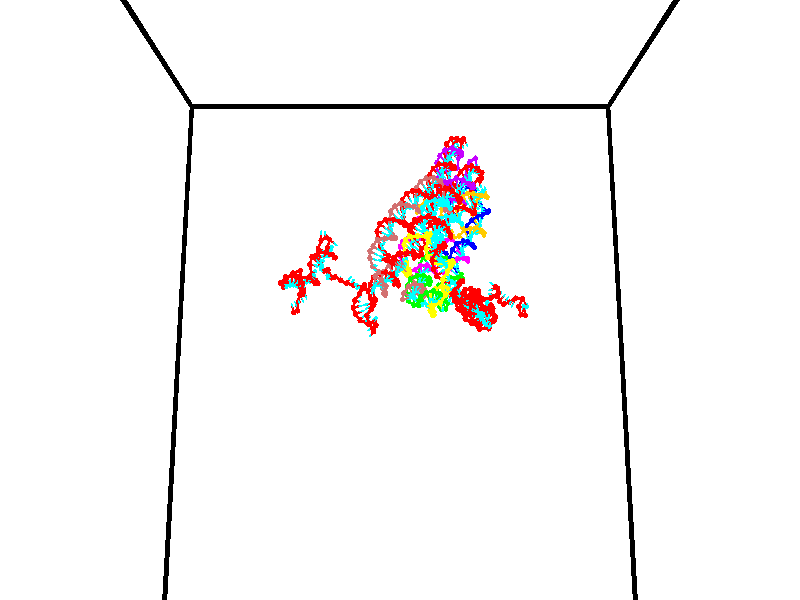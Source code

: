 // switches for output
#declare DRAW_BASES = 1; // possible values are 0, 1; only relevant for DNA ribbons
#declare DRAW_BASES_TYPE = 3; // possible values are 1, 2, 3; only relevant for DNA ribbons
#declare DRAW_FOG = 0; // set to 1 to enable fog

#include "colors.inc"

#include "transforms.inc"
background { rgb <1, 1, 1>}

#default {
   normal{
       ripples 0.25
       frequency 0.20
       turbulence 0.2
       lambda 5
   }
	finish {
		phong 0.1
		phong_size 40.
	}
}

// original window dimensions: 1024x640


// camera settings

camera {
	sky <0, 0.179814, -0.983701>
	up <0, 0.179814, -0.983701>
	right 1.6 * <1, 0, 0>
	location <35, 94.9851, 44.8844>
	look_at <35, 29.7336, 32.9568>
	direction <0, -65.2515, -11.9276>
	angle 67.0682
}


# declare cpy_camera_pos = <35, 94.9851, 44.8844>;
# if (DRAW_FOG = 1)
fog {
	fog_type 2
	up vnormalize(cpy_camera_pos)
	color rgbt<1,1,1,0.3>
	distance 1e-5
	fog_alt 3e-3
	fog_offset 56
}
# end


// LIGHTS

# declare lum = 6;
global_settings {
	ambient_light rgb lum * <0.05, 0.05, 0.05>
	max_trace_level 15
}# declare cpy_direct_light_amount = 0.25;
light_source
{	1000 * <-1, -1.16352, -0.803886>,
	rgb lum * cpy_direct_light_amount
	parallel
}

light_source
{	1000 * <1, 1.16352, 0.803886>,
	rgb lum * cpy_direct_light_amount
	parallel
}

// strand 0

// nucleotide -1

// particle -1
sphere {
	<24.329430, 35.118725, 35.006435> 0.250000
	pigment { color rgbt <1,0,0,0> }
	no_shadow
}
cylinder {
	<24.192701, 34.986217, 34.654659>,  <24.110664, 34.906712, 34.443592>, 0.100000
	pigment { color rgbt <1,0,0,0> }
	no_shadow
}
cylinder {
	<24.192701, 34.986217, 34.654659>,  <24.329430, 35.118725, 35.006435>, 0.100000
	pigment { color rgbt <1,0,0,0> }
	no_shadow
}

// particle -1
sphere {
	<24.192701, 34.986217, 34.654659> 0.100000
	pigment { color rgbt <1,0,0,0> }
	no_shadow
}
sphere {
	0, 1
	scale<0.080000,0.200000,0.300000>
	matrix <0.939755, -0.116005, -0.321564,
		0.004506, -0.936377, 0.350968,
		-0.341819, -0.331273, -0.879442,
		24.090157, 34.886837, 34.390827>
	pigment { color rgbt <0,1,1,0> }
	no_shadow
}
cylinder {
	<24.583670, 34.411617, 34.736172>,  <24.329430, 35.118725, 35.006435>, 0.130000
	pigment { color rgbt <1,0,0,0> }
	no_shadow
}

// nucleotide -1

// particle -1
sphere {
	<24.583670, 34.411617, 34.736172> 0.250000
	pigment { color rgbt <1,0,0,0> }
	no_shadow
}
cylinder {
	<24.505766, 34.691521, 34.461243>,  <24.459024, 34.859463, 34.296284>, 0.100000
	pigment { color rgbt <1,0,0,0> }
	no_shadow
}
cylinder {
	<24.505766, 34.691521, 34.461243>,  <24.583670, 34.411617, 34.736172>, 0.100000
	pigment { color rgbt <1,0,0,0> }
	no_shadow
}

// particle -1
sphere {
	<24.505766, 34.691521, 34.461243> 0.100000
	pigment { color rgbt <1,0,0,0> }
	no_shadow
}
sphere {
	0, 1
	scale<0.080000,0.200000,0.300000>
	matrix <0.937502, -0.073217, -0.340191,
		-0.288374, -0.710621, -0.641762,
		-0.194759, 0.699755, -0.687322,
		24.447338, 34.901447, 34.255047>
	pigment { color rgbt <0,1,1,0> }
	no_shadow
}
cylinder {
	<24.573631, 34.211143, 33.940548>,  <24.583670, 34.411617, 34.736172>, 0.130000
	pigment { color rgbt <1,0,0,0> }
	no_shadow
}

// nucleotide -1

// particle -1
sphere {
	<24.573631, 34.211143, 33.940548> 0.250000
	pigment { color rgbt <1,0,0,0> }
	no_shadow
}
cylinder {
	<24.701326, 34.580120, 34.027435>,  <24.777943, 34.801506, 34.079567>, 0.100000
	pigment { color rgbt <1,0,0,0> }
	no_shadow
}
cylinder {
	<24.701326, 34.580120, 34.027435>,  <24.573631, 34.211143, 33.940548>, 0.100000
	pigment { color rgbt <1,0,0,0> }
	no_shadow
}

// particle -1
sphere {
	<24.701326, 34.580120, 34.027435> 0.100000
	pigment { color rgbt <1,0,0,0> }
	no_shadow
}
sphere {
	0, 1
	scale<0.080000,0.200000,0.300000>
	matrix <0.870232, -0.194593, -0.452581,
		-0.375211, 0.333513, -0.864862,
		0.319237, 0.922444, 0.217220,
		24.797098, 34.856853, 34.092602>
	pigment { color rgbt <0,1,1,0> }
	no_shadow
}
cylinder {
	<24.771910, 34.607620, 33.366993>,  <24.573631, 34.211143, 33.940548>, 0.130000
	pigment { color rgbt <1,0,0,0> }
	no_shadow
}

// nucleotide -1

// particle -1
sphere {
	<24.771910, 34.607620, 33.366993> 0.250000
	pigment { color rgbt <1,0,0,0> }
	no_shadow
}
cylinder {
	<24.982422, 34.761223, 33.670456>,  <25.108728, 34.853386, 33.852535>, 0.100000
	pigment { color rgbt <1,0,0,0> }
	no_shadow
}
cylinder {
	<24.982422, 34.761223, 33.670456>,  <24.771910, 34.607620, 33.366993>, 0.100000
	pigment { color rgbt <1,0,0,0> }
	no_shadow
}

// particle -1
sphere {
	<24.982422, 34.761223, 33.670456> 0.100000
	pigment { color rgbt <1,0,0,0> }
	no_shadow
}
sphere {
	0, 1
	scale<0.080000,0.200000,0.300000>
	matrix <0.848182, -0.300184, -0.436437,
		0.060144, 0.873171, -0.483689,
		0.526280, 0.384007, 0.758662,
		25.140306, 34.876427, 33.898056>
	pigment { color rgbt <0,1,1,0> }
	no_shadow
}
cylinder {
	<25.284506, 35.072235, 33.027939>,  <24.771910, 34.607620, 33.366993>, 0.130000
	pigment { color rgbt <1,0,0,0> }
	no_shadow
}

// nucleotide -1

// particle -1
sphere {
	<25.284506, 35.072235, 33.027939> 0.250000
	pigment { color rgbt <1,0,0,0> }
	no_shadow
}
cylinder {
	<25.398457, 34.932987, 33.385185>,  <25.466827, 34.849438, 33.599533>, 0.100000
	pigment { color rgbt <1,0,0,0> }
	no_shadow
}
cylinder {
	<25.398457, 34.932987, 33.385185>,  <25.284506, 35.072235, 33.027939>, 0.100000
	pigment { color rgbt <1,0,0,0> }
	no_shadow
}

// particle -1
sphere {
	<25.398457, 34.932987, 33.385185> 0.100000
	pigment { color rgbt <1,0,0,0> }
	no_shadow
}
sphere {
	0, 1
	scale<0.080000,0.200000,0.300000>
	matrix <0.935656, -0.101490, -0.338006,
		0.208309, 0.931940, 0.296808,
		0.284878, -0.348120, 0.893116,
		25.483919, 34.828552, 33.653122>
	pigment { color rgbt <0,1,1,0> }
	no_shadow
}
cylinder {
	<25.009239, 35.563122, 32.480244>,  <25.284506, 35.072235, 33.027939>, 0.130000
	pigment { color rgbt <1,0,0,0> }
	no_shadow
}

// nucleotide -1

// particle -1
sphere {
	<25.009239, 35.563122, 32.480244> 0.250000
	pigment { color rgbt <1,0,0,0> }
	no_shadow
}
cylinder {
	<25.321190, 35.811951, 32.508022>,  <25.508360, 35.961246, 32.524689>, 0.100000
	pigment { color rgbt <1,0,0,0> }
	no_shadow
}
cylinder {
	<25.321190, 35.811951, 32.508022>,  <25.009239, 35.563122, 32.480244>, 0.100000
	pigment { color rgbt <1,0,0,0> }
	no_shadow
}

// particle -1
sphere {
	<25.321190, 35.811951, 32.508022> 0.100000
	pigment { color rgbt <1,0,0,0> }
	no_shadow
}
sphere {
	0, 1
	scale<0.080000,0.200000,0.300000>
	matrix <-0.507885, 0.564034, 0.651090,
		0.365850, -0.543043, 0.755816,
		0.779876, 0.622069, 0.069452,
		25.555153, 35.998573, 32.528858>
	pigment { color rgbt <0,1,1,0> }
	no_shadow
}
cylinder {
	<25.123571, 35.742844, 33.275131>,  <25.009239, 35.563122, 32.480244>, 0.130000
	pigment { color rgbt <1,0,0,0> }
	no_shadow
}

// nucleotide -1

// particle -1
sphere {
	<25.123571, 35.742844, 33.275131> 0.250000
	pigment { color rgbt <1,0,0,0> }
	no_shadow
}
cylinder {
	<25.278908, 36.038345, 33.054794>,  <25.372110, 36.215649, 32.922592>, 0.100000
	pigment { color rgbt <1,0,0,0> }
	no_shadow
}
cylinder {
	<25.278908, 36.038345, 33.054794>,  <25.123571, 35.742844, 33.275131>, 0.100000
	pigment { color rgbt <1,0,0,0> }
	no_shadow
}

// particle -1
sphere {
	<25.278908, 36.038345, 33.054794> 0.100000
	pigment { color rgbt <1,0,0,0> }
	no_shadow
}
sphere {
	0, 1
	scale<0.080000,0.200000,0.300000>
	matrix <-0.413580, 0.673899, 0.612218,
		0.823494, -0.009931, 0.567237,
		0.388341, 0.738757, -0.550845,
		25.395411, 36.259972, 32.889542>
	pigment { color rgbt <0,1,1,0> }
	no_shadow
}
cylinder {
	<25.139824, 36.277287, 33.722923>,  <25.123571, 35.742844, 33.275131>, 0.130000
	pigment { color rgbt <1,0,0,0> }
	no_shadow
}

// nucleotide -1

// particle -1
sphere {
	<25.139824, 36.277287, 33.722923> 0.250000
	pigment { color rgbt <1,0,0,0> }
	no_shadow
}
cylinder {
	<25.146732, 36.434090, 33.355003>,  <25.150877, 36.528172, 33.134251>, 0.100000
	pigment { color rgbt <1,0,0,0> }
	no_shadow
}
cylinder {
	<25.146732, 36.434090, 33.355003>,  <25.139824, 36.277287, 33.722923>, 0.100000
	pigment { color rgbt <1,0,0,0> }
	no_shadow
}

// particle -1
sphere {
	<25.146732, 36.434090, 33.355003> 0.100000
	pigment { color rgbt <1,0,0,0> }
	no_shadow
}
sphere {
	0, 1
	scale<0.080000,0.200000,0.300000>
	matrix <-0.417741, 0.838626, 0.349569,
		0.908402, 0.378202, 0.178240,
		0.017269, 0.392007, -0.919800,
		25.151913, 36.551693, 33.079063>
	pigment { color rgbt <0,1,1,0> }
	no_shadow
}
cylinder {
	<25.483650, 36.870766, 33.778973>,  <25.139824, 36.277287, 33.722923>, 0.130000
	pigment { color rgbt <1,0,0,0> }
	no_shadow
}

// nucleotide -1

// particle -1
sphere {
	<25.483650, 36.870766, 33.778973> 0.250000
	pigment { color rgbt <1,0,0,0> }
	no_shadow
}
cylinder {
	<25.270878, 36.930077, 33.445492>,  <25.143215, 36.965664, 33.245403>, 0.100000
	pigment { color rgbt <1,0,0,0> }
	no_shadow
}
cylinder {
	<25.270878, 36.930077, 33.445492>,  <25.483650, 36.870766, 33.778973>, 0.100000
	pigment { color rgbt <1,0,0,0> }
	no_shadow
}

// particle -1
sphere {
	<25.270878, 36.930077, 33.445492> 0.100000
	pigment { color rgbt <1,0,0,0> }
	no_shadow
}
sphere {
	0, 1
	scale<0.080000,0.200000,0.300000>
	matrix <-0.365957, 0.847604, 0.384243,
		0.763627, 0.509491, -0.396602,
		-0.531930, 0.148279, -0.833705,
		25.111300, 36.974560, 33.195381>
	pigment { color rgbt <0,1,1,0> }
	no_shadow
}
cylinder {
	<25.598059, 37.599976, 33.666065>,  <25.483650, 36.870766, 33.778973>, 0.130000
	pigment { color rgbt <1,0,0,0> }
	no_shadow
}

// nucleotide -1

// particle -1
sphere {
	<25.598059, 37.599976, 33.666065> 0.250000
	pigment { color rgbt <1,0,0,0> }
	no_shadow
}
cylinder {
	<25.289869, 37.497681, 33.432495>,  <25.104956, 37.436302, 33.292355>, 0.100000
	pigment { color rgbt <1,0,0,0> }
	no_shadow
}
cylinder {
	<25.289869, 37.497681, 33.432495>,  <25.598059, 37.599976, 33.666065>, 0.100000
	pigment { color rgbt <1,0,0,0> }
	no_shadow
}

// particle -1
sphere {
	<25.289869, 37.497681, 33.432495> 0.100000
	pigment { color rgbt <1,0,0,0> }
	no_shadow
}
sphere {
	0, 1
	scale<0.080000,0.200000,0.300000>
	matrix <-0.398240, 0.908357, 0.127644,
		0.497767, 0.330888, -0.801711,
		-0.770476, -0.255737, -0.583923,
		25.058727, 37.420959, 33.257317>
	pigment { color rgbt <0,1,1,0> }
	no_shadow
}
cylinder {
	<25.634644, 38.106194, 33.140991>,  <25.598059, 37.599976, 33.666065>, 0.130000
	pigment { color rgbt <1,0,0,0> }
	no_shadow
}

// nucleotide -1

// particle -1
sphere {
	<25.634644, 38.106194, 33.140991> 0.250000
	pigment { color rgbt <1,0,0,0> }
	no_shadow
}
cylinder {
	<25.264841, 37.961105, 33.187847>,  <25.042959, 37.874054, 33.215961>, 0.100000
	pigment { color rgbt <1,0,0,0> }
	no_shadow
}
cylinder {
	<25.264841, 37.961105, 33.187847>,  <25.634644, 38.106194, 33.140991>, 0.100000
	pigment { color rgbt <1,0,0,0> }
	no_shadow
}

// particle -1
sphere {
	<25.264841, 37.961105, 33.187847> 0.100000
	pigment { color rgbt <1,0,0,0> }
	no_shadow
}
sphere {
	0, 1
	scale<0.080000,0.200000,0.300000>
	matrix <-0.328130, 0.913733, 0.239632,
		-0.193954, 0.183104, -0.963771,
		-0.924507, -0.362720, 0.117140,
		24.987490, 37.852291, 33.222988>
	pigment { color rgbt <0,1,1,0> }
	no_shadow
}
cylinder {
	<25.230433, 38.473618, 32.685696>,  <25.634644, 38.106194, 33.140991>, 0.130000
	pigment { color rgbt <1,0,0,0> }
	no_shadow
}

// nucleotide -1

// particle -1
sphere {
	<25.230433, 38.473618, 32.685696> 0.250000
	pigment { color rgbt <1,0,0,0> }
	no_shadow
}
cylinder {
	<25.021999, 38.314941, 32.987984>,  <24.896938, 38.219738, 33.169357>, 0.100000
	pigment { color rgbt <1,0,0,0> }
	no_shadow
}
cylinder {
	<25.021999, 38.314941, 32.987984>,  <25.230433, 38.473618, 32.685696>, 0.100000
	pigment { color rgbt <1,0,0,0> }
	no_shadow
}

// particle -1
sphere {
	<25.021999, 38.314941, 32.987984> 0.100000
	pigment { color rgbt <1,0,0,0> }
	no_shadow
}
sphere {
	0, 1
	scale<0.080000,0.200000,0.300000>
	matrix <-0.406298, 0.893959, 0.189101,
		-0.750595, -0.208509, -0.627002,
		-0.521085, -0.396688, 0.755718,
		24.865673, 38.195934, 33.214699>
	pigment { color rgbt <0,1,1,0> }
	no_shadow
}
cylinder {
	<24.820620, 38.902100, 32.642483>,  <25.230433, 38.473618, 32.685696>, 0.130000
	pigment { color rgbt <1,0,0,0> }
	no_shadow
}

// nucleotide -1

// particle -1
sphere {
	<24.820620, 38.902100, 32.642483> 0.250000
	pigment { color rgbt <1,0,0,0> }
	no_shadow
}
cylinder {
	<24.730112, 38.735359, 32.994629>,  <24.675808, 38.635315, 33.205917>, 0.100000
	pigment { color rgbt <1,0,0,0> }
	no_shadow
}
cylinder {
	<24.730112, 38.735359, 32.994629>,  <24.820620, 38.902100, 32.642483>, 0.100000
	pigment { color rgbt <1,0,0,0> }
	no_shadow
}

// particle -1
sphere {
	<24.730112, 38.735359, 32.994629> 0.100000
	pigment { color rgbt <1,0,0,0> }
	no_shadow
}
sphere {
	0, 1
	scale<0.080000,0.200000,0.300000>
	matrix <-0.354992, 0.876934, 0.323987,
		-0.907074, -0.239213, -0.346402,
		-0.226270, -0.416850, 0.880362,
		24.662231, 38.610306, 33.258739>
	pigment { color rgbt <0,1,1,0> }
	no_shadow
}
cylinder {
	<24.159023, 39.035286, 32.820091>,  <24.820620, 38.902100, 32.642483>, 0.130000
	pigment { color rgbt <1,0,0,0> }
	no_shadow
}

// nucleotide -1

// particle -1
sphere {
	<24.159023, 39.035286, 32.820091> 0.250000
	pigment { color rgbt <1,0,0,0> }
	no_shadow
}
cylinder {
	<24.357681, 38.995026, 33.164932>,  <24.476875, 38.970871, 33.371838>, 0.100000
	pigment { color rgbt <1,0,0,0> }
	no_shadow
}
cylinder {
	<24.357681, 38.995026, 33.164932>,  <24.159023, 39.035286, 32.820091>, 0.100000
	pigment { color rgbt <1,0,0,0> }
	no_shadow
}

// particle -1
sphere {
	<24.357681, 38.995026, 33.164932> 0.100000
	pigment { color rgbt <1,0,0,0> }
	no_shadow
}
sphere {
	0, 1
	scale<0.080000,0.200000,0.300000>
	matrix <-0.354093, 0.883346, 0.307114,
		-0.792442, -0.457789, 0.403069,
		0.496643, -0.100646, 0.862100,
		24.506674, 38.964832, 33.423561>
	pigment { color rgbt <0,1,1,0> }
	no_shadow
}
cylinder {
	<23.696207, 38.992943, 33.293484>,  <24.159023, 39.035286, 32.820091>, 0.130000
	pigment { color rgbt <1,0,0,0> }
	no_shadow
}

// nucleotide -1

// particle -1
sphere {
	<23.696207, 38.992943, 33.293484> 0.250000
	pigment { color rgbt <1,0,0,0> }
	no_shadow
}
cylinder {
	<24.022779, 39.144264, 33.467987>,  <24.218723, 39.235058, 33.572689>, 0.100000
	pigment { color rgbt <1,0,0,0> }
	no_shadow
}
cylinder {
	<24.022779, 39.144264, 33.467987>,  <23.696207, 38.992943, 33.293484>, 0.100000
	pigment { color rgbt <1,0,0,0> }
	no_shadow
}

// particle -1
sphere {
	<24.022779, 39.144264, 33.467987> 0.100000
	pigment { color rgbt <1,0,0,0> }
	no_shadow
}
sphere {
	0, 1
	scale<0.080000,0.200000,0.300000>
	matrix <-0.530339, 0.790115, 0.307341,
		-0.228426, -0.482289, 0.845706,
		0.816432, 0.378306, 0.436260,
		24.267710, 39.257755, 33.598866>
	pigment { color rgbt <0,1,1,0> }
	no_shadow
}
cylinder {
	<23.819435, 38.136459, 33.448505>,  <23.696207, 38.992943, 33.293484>, 0.130000
	pigment { color rgbt <1,0,0,0> }
	no_shadow
}

// nucleotide -1

// particle -1
sphere {
	<23.819435, 38.136459, 33.448505> 0.250000
	pigment { color rgbt <1,0,0,0> }
	no_shadow
}
cylinder {
	<24.136446, 38.086040, 33.209839>,  <24.326653, 38.055790, 33.066639>, 0.100000
	pigment { color rgbt <1,0,0,0> }
	no_shadow
}
cylinder {
	<24.136446, 38.086040, 33.209839>,  <23.819435, 38.136459, 33.448505>, 0.100000
	pigment { color rgbt <1,0,0,0> }
	no_shadow
}

// particle -1
sphere {
	<24.136446, 38.086040, 33.209839> 0.100000
	pigment { color rgbt <1,0,0,0> }
	no_shadow
}
sphere {
	0, 1
	scale<0.080000,0.200000,0.300000>
	matrix <-0.065300, -0.990322, 0.122469,
		-0.606329, -0.058098, -0.793088,
		0.792528, -0.126045, -0.596667,
		24.374205, 38.048225, 33.030838>
	pigment { color rgbt <0,1,1,0> }
	no_shadow
}
cylinder {
	<23.728846, 37.461597, 33.141037>,  <23.819435, 38.136459, 33.448505>, 0.130000
	pigment { color rgbt <1,0,0,0> }
	no_shadow
}

// nucleotide -1

// particle -1
sphere {
	<23.728846, 37.461597, 33.141037> 0.250000
	pigment { color rgbt <1,0,0,0> }
	no_shadow
}
cylinder {
	<24.115347, 37.553799, 33.095043>,  <24.347248, 37.609119, 33.067448>, 0.100000
	pigment { color rgbt <1,0,0,0> }
	no_shadow
}
cylinder {
	<24.115347, 37.553799, 33.095043>,  <23.728846, 37.461597, 33.141037>, 0.100000
	pigment { color rgbt <1,0,0,0> }
	no_shadow
}

// particle -1
sphere {
	<24.115347, 37.553799, 33.095043> 0.100000
	pigment { color rgbt <1,0,0,0> }
	no_shadow
}
sphere {
	0, 1
	scale<0.080000,0.200000,0.300000>
	matrix <0.220360, -0.970837, -0.094425,
		-0.133395, 0.065901, -0.988869,
		0.966254, 0.230503, -0.114983,
		24.405224, 37.622948, 33.060547>
	pigment { color rgbt <0,1,1,0> }
	no_shadow
}
cylinder {
	<23.881699, 37.095131, 32.559841>,  <23.728846, 37.461597, 33.141037>, 0.130000
	pigment { color rgbt <1,0,0,0> }
	no_shadow
}

// nucleotide -1

// particle -1
sphere {
	<23.881699, 37.095131, 32.559841> 0.250000
	pigment { color rgbt <1,0,0,0> }
	no_shadow
}
cylinder {
	<24.214884, 37.167149, 32.769131>,  <24.414795, 37.210358, 32.894703>, 0.100000
	pigment { color rgbt <1,0,0,0> }
	no_shadow
}
cylinder {
	<24.214884, 37.167149, 32.769131>,  <23.881699, 37.095131, 32.559841>, 0.100000
	pigment { color rgbt <1,0,0,0> }
	no_shadow
}

// particle -1
sphere {
	<24.214884, 37.167149, 32.769131> 0.100000
	pigment { color rgbt <1,0,0,0> }
	no_shadow
}
sphere {
	0, 1
	scale<0.080000,0.200000,0.300000>
	matrix <0.383033, -0.870018, -0.310409,
		0.399325, 0.458970, -0.793654,
		0.832962, 0.180042, 0.523220,
		24.464773, 37.221161, 32.926098>
	pigment { color rgbt <0,1,1,0> }
	no_shadow
}
cylinder {
	<24.467283, 36.970112, 32.064804>,  <23.881699, 37.095131, 32.559841>, 0.130000
	pigment { color rgbt <1,0,0,0> }
	no_shadow
}

// nucleotide -1

// particle -1
sphere {
	<24.467283, 36.970112, 32.064804> 0.250000
	pigment { color rgbt <1,0,0,0> }
	no_shadow
}
cylinder {
	<24.667141, 36.996872, 32.410259>,  <24.787056, 37.012928, 32.617535>, 0.100000
	pigment { color rgbt <1,0,0,0> }
	no_shadow
}
cylinder {
	<24.667141, 36.996872, 32.410259>,  <24.467283, 36.970112, 32.064804>, 0.100000
	pigment { color rgbt <1,0,0,0> }
	no_shadow
}

// particle -1
sphere {
	<24.667141, 36.996872, 32.410259> 0.100000
	pigment { color rgbt <1,0,0,0> }
	no_shadow
}
sphere {
	0, 1
	scale<0.080000,0.200000,0.300000>
	matrix <0.559988, -0.785610, -0.263117,
		0.660884, 0.615094, -0.429990,
		0.499647, 0.066899, 0.863642,
		24.817036, 37.016941, 32.669353>
	pigment { color rgbt <0,1,1,0> }
	no_shadow
}
cylinder {
	<25.196379, 37.020618, 31.855679>,  <24.467283, 36.970112, 32.064804>, 0.130000
	pigment { color rgbt <1,0,0,0> }
	no_shadow
}

// nucleotide -1

// particle -1
sphere {
	<25.196379, 37.020618, 31.855679> 0.250000
	pigment { color rgbt <1,0,0,0> }
	no_shadow
}
cylinder {
	<25.179359, 36.885460, 32.231766>,  <25.169147, 36.804363, 32.457420>, 0.100000
	pigment { color rgbt <1,0,0,0> }
	no_shadow
}
cylinder {
	<25.179359, 36.885460, 32.231766>,  <25.196379, 37.020618, 31.855679>, 0.100000
	pigment { color rgbt <1,0,0,0> }
	no_shadow
}

// particle -1
sphere {
	<25.179359, 36.885460, 32.231766> 0.100000
	pigment { color rgbt <1,0,0,0> }
	no_shadow
}
sphere {
	0, 1
	scale<0.080000,0.200000,0.300000>
	matrix <0.588692, -0.768836, -0.249666,
		0.807237, 0.542877, 0.231632,
		-0.042549, -0.337899, 0.940220,
		25.166595, 36.784092, 32.513832>
	pigment { color rgbt <0,1,1,0> }
	no_shadow
}
cylinder {
	<25.331917, 37.345341, 32.529106>,  <25.196379, 37.020618, 31.855679>, 0.130000
	pigment { color rgbt <1,0,0,0> }
	no_shadow
}

// nucleotide -1

// particle -1
sphere {
	<25.331917, 37.345341, 32.529106> 0.250000
	pigment { color rgbt <1,0,0,0> }
	no_shadow
}
cylinder {
	<25.428392, 37.072136, 32.804878>,  <25.486279, 36.908211, 32.970341>, 0.100000
	pigment { color rgbt <1,0,0,0> }
	no_shadow
}
cylinder {
	<25.428392, 37.072136, 32.804878>,  <25.331917, 37.345341, 32.529106>, 0.100000
	pigment { color rgbt <1,0,0,0> }
	no_shadow
}

// particle -1
sphere {
	<25.428392, 37.072136, 32.804878> 0.100000
	pigment { color rgbt <1,0,0,0> }
	no_shadow
}
sphere {
	0, 1
	scale<0.080000,0.200000,0.300000>
	matrix <0.447342, -0.552187, -0.703544,
		0.861227, 0.478101, 0.172359,
		0.241191, -0.683014, 0.689433,
		25.500750, 36.867233, 33.011707>
	pigment { color rgbt <0,1,1,0> }
	no_shadow
}
cylinder {
	<26.099545, 37.192902, 32.406082>,  <25.331917, 37.345341, 32.529106>, 0.130000
	pigment { color rgbt <1,0,0,0> }
	no_shadow
}

// nucleotide -1

// particle -1
sphere {
	<26.099545, 37.192902, 32.406082> 0.250000
	pigment { color rgbt <1,0,0,0> }
	no_shadow
}
cylinder {
	<25.905331, 36.890903, 32.582375>,  <25.788803, 36.709705, 32.688148>, 0.100000
	pigment { color rgbt <1,0,0,0> }
	no_shadow
}
cylinder {
	<25.905331, 36.890903, 32.582375>,  <26.099545, 37.192902, 32.406082>, 0.100000
	pigment { color rgbt <1,0,0,0> }
	no_shadow
}

// particle -1
sphere {
	<25.905331, 36.890903, 32.582375> 0.100000
	pigment { color rgbt <1,0,0,0> }
	no_shadow
}
sphere {
	0, 1
	scale<0.080000,0.200000,0.300000>
	matrix <0.409223, -0.641781, -0.648579,
		0.772524, -0.134550, 0.620566,
		-0.485534, -0.754993, 0.440730,
		25.759670, 36.664406, 32.714592>
	pigment { color rgbt <0,1,1,0> }
	no_shadow
}
cylinder {
	<26.629051, 36.660629, 32.822342>,  <26.099545, 37.192902, 32.406082>, 0.130000
	pigment { color rgbt <1,0,0,0> }
	no_shadow
}

// nucleotide -1

// particle -1
sphere {
	<26.629051, 36.660629, 32.822342> 0.250000
	pigment { color rgbt <1,0,0,0> }
	no_shadow
}
cylinder {
	<26.287649, 36.494312, 32.696709>,  <26.082808, 36.394524, 32.621326>, 0.100000
	pigment { color rgbt <1,0,0,0> }
	no_shadow
}
cylinder {
	<26.287649, 36.494312, 32.696709>,  <26.629051, 36.660629, 32.822342>, 0.100000
	pigment { color rgbt <1,0,0,0> }
	no_shadow
}

// particle -1
sphere {
	<26.287649, 36.494312, 32.696709> 0.100000
	pigment { color rgbt <1,0,0,0> }
	no_shadow
}
sphere {
	0, 1
	scale<0.080000,0.200000,0.300000>
	matrix <0.520183, -0.715333, -0.466591,
		-0.030672, -0.561620, 0.826827,
		-0.853504, -0.415790, -0.314086,
		26.031597, 36.369576, 32.602482>
	pigment { color rgbt <0,1,1,0> }
	no_shadow
}
cylinder {
	<26.806175, 35.913204, 32.663578>,  <26.629051, 36.660629, 32.822342>, 0.130000
	pigment { color rgbt <1,0,0,0> }
	no_shadow
}

// nucleotide -1

// particle -1
sphere {
	<26.806175, 35.913204, 32.663578> 0.250000
	pigment { color rgbt <1,0,0,0> }
	no_shadow
}
cylinder {
	<26.474483, 36.002079, 32.458439>,  <26.275469, 36.055405, 32.335358>, 0.100000
	pigment { color rgbt <1,0,0,0> }
	no_shadow
}
cylinder {
	<26.474483, 36.002079, 32.458439>,  <26.806175, 35.913204, 32.663578>, 0.100000
	pigment { color rgbt <1,0,0,0> }
	no_shadow
}

// particle -1
sphere {
	<26.474483, 36.002079, 32.458439> 0.100000
	pigment { color rgbt <1,0,0,0> }
	no_shadow
}
sphere {
	0, 1
	scale<0.080000,0.200000,0.300000>
	matrix <0.348880, -0.511089, -0.785539,
		-0.436642, -0.830315, 0.346296,
		-0.829233, 0.222183, -0.512843,
		26.225714, 36.068733, 32.304585>
	pigment { color rgbt <0,1,1,0> }
	no_shadow
}
cylinder {
	<26.517199, 35.268620, 32.332230>,  <26.806175, 35.913204, 32.663578>, 0.130000
	pigment { color rgbt <1,0,0,0> }
	no_shadow
}

// nucleotide -1

// particle -1
sphere {
	<26.517199, 35.268620, 32.332230> 0.250000
	pigment { color rgbt <1,0,0,0> }
	no_shadow
}
cylinder {
	<26.450966, 35.608749, 32.132416>,  <26.411226, 35.812828, 32.012527>, 0.100000
	pigment { color rgbt <1,0,0,0> }
	no_shadow
}
cylinder {
	<26.450966, 35.608749, 32.132416>,  <26.517199, 35.268620, 32.332230>, 0.100000
	pigment { color rgbt <1,0,0,0> }
	no_shadow
}

// particle -1
sphere {
	<26.450966, 35.608749, 32.132416> 0.100000
	pigment { color rgbt <1,0,0,0> }
	no_shadow
}
sphere {
	0, 1
	scale<0.080000,0.200000,0.300000>
	matrix <0.297685, -0.439802, -0.847324,
		-0.940195, -0.289005, -0.180305,
		-0.165583, 0.850323, -0.499532,
		26.401291, 35.863846, 31.982555>
	pigment { color rgbt <0,1,1,0> }
	no_shadow
}
cylinder {
	<26.048573, 35.157742, 31.722057>,  <26.517199, 35.268620, 32.332230>, 0.130000
	pigment { color rgbt <1,0,0,0> }
	no_shadow
}

// nucleotide -1

// particle -1
sphere {
	<26.048573, 35.157742, 31.722057> 0.250000
	pigment { color rgbt <1,0,0,0> }
	no_shadow
}
cylinder {
	<26.274969, 35.480846, 31.656126>,  <26.410807, 35.674709, 31.616568>, 0.100000
	pigment { color rgbt <1,0,0,0> }
	no_shadow
}
cylinder {
	<26.274969, 35.480846, 31.656126>,  <26.048573, 35.157742, 31.722057>, 0.100000
	pigment { color rgbt <1,0,0,0> }
	no_shadow
}

// particle -1
sphere {
	<26.274969, 35.480846, 31.656126> 0.100000
	pigment { color rgbt <1,0,0,0> }
	no_shadow
}
sphere {
	0, 1
	scale<0.080000,0.200000,0.300000>
	matrix <0.308414, -0.392878, -0.866330,
		-0.764548, 0.439502, -0.471492,
		0.565993, 0.807765, -0.164826,
		26.444767, 35.723175, 31.606678>
	pigment { color rgbt <0,1,1,0> }
	no_shadow
}
cylinder {
	<25.843023, 35.263374, 30.914061>,  <26.048573, 35.157742, 31.722057>, 0.130000
	pigment { color rgbt <1,0,0,0> }
	no_shadow
}

// nucleotide -1

// particle -1
sphere {
	<25.843023, 35.263374, 30.914061> 0.250000
	pigment { color rgbt <1,0,0,0> }
	no_shadow
}
cylinder {
	<26.213751, 35.382278, 31.005833>,  <26.436188, 35.453621, 31.060896>, 0.100000
	pigment { color rgbt <1,0,0,0> }
	no_shadow
}
cylinder {
	<26.213751, 35.382278, 31.005833>,  <25.843023, 35.263374, 30.914061>, 0.100000
	pigment { color rgbt <1,0,0,0> }
	no_shadow
}

// particle -1
sphere {
	<26.213751, 35.382278, 31.005833> 0.100000
	pigment { color rgbt <1,0,0,0> }
	no_shadow
}
sphere {
	0, 1
	scale<0.080000,0.200000,0.300000>
	matrix <0.354418, -0.490640, -0.796028,
		-0.124059, 0.819090, -0.560090,
		0.926821, 0.297260, 0.229432,
		26.491796, 35.471455, 31.074663>
	pigment { color rgbt <0,1,1,0> }
	no_shadow
}
cylinder {
	<26.076630, 35.503403, 30.304514>,  <25.843023, 35.263374, 30.914061>, 0.130000
	pigment { color rgbt <1,0,0,0> }
	no_shadow
}

// nucleotide -1

// particle -1
sphere {
	<26.076630, 35.503403, 30.304514> 0.250000
	pigment { color rgbt <1,0,0,0> }
	no_shadow
}
cylinder {
	<26.384722, 35.386383, 30.531199>,  <26.569578, 35.316174, 30.667210>, 0.100000
	pigment { color rgbt <1,0,0,0> }
	no_shadow
}
cylinder {
	<26.384722, 35.386383, 30.531199>,  <26.076630, 35.503403, 30.304514>, 0.100000
	pigment { color rgbt <1,0,0,0> }
	no_shadow
}

// particle -1
sphere {
	<26.384722, 35.386383, 30.531199> 0.100000
	pigment { color rgbt <1,0,0,0> }
	no_shadow
}
sphere {
	0, 1
	scale<0.080000,0.200000,0.300000>
	matrix <0.322156, -0.588421, -0.741604,
		0.550417, 0.753776, -0.358975,
		0.770232, -0.292545, 0.566710,
		26.615791, 35.298618, 30.701212>
	pigment { color rgbt <0,1,1,0> }
	no_shadow
}
cylinder {
	<26.743155, 35.745358, 30.027836>,  <26.076630, 35.503403, 30.304514>, 0.130000
	pigment { color rgbt <1,0,0,0> }
	no_shadow
}

// nucleotide -1

// particle -1
sphere {
	<26.743155, 35.745358, 30.027836> 0.250000
	pigment { color rgbt <1,0,0,0> }
	no_shadow
}
cylinder {
	<26.817137, 35.437805, 30.272657>,  <26.861526, 35.253273, 30.419550>, 0.100000
	pigment { color rgbt <1,0,0,0> }
	no_shadow
}
cylinder {
	<26.817137, 35.437805, 30.272657>,  <26.743155, 35.745358, 30.027836>, 0.100000
	pigment { color rgbt <1,0,0,0> }
	no_shadow
}

// particle -1
sphere {
	<26.817137, 35.437805, 30.272657> 0.100000
	pigment { color rgbt <1,0,0,0> }
	no_shadow
}
sphere {
	0, 1
	scale<0.080000,0.200000,0.300000>
	matrix <0.647427, -0.373216, -0.664491,
		0.739344, 0.519161, 0.428768,
		0.184954, -0.768884, 0.612054,
		26.872623, 35.207142, 30.456274>
	pigment { color rgbt <0,1,1,0> }
	no_shadow
}
cylinder {
	<27.538654, 35.711605, 29.939844>,  <26.743155, 35.745358, 30.027836>, 0.130000
	pigment { color rgbt <1,0,0,0> }
	no_shadow
}

// nucleotide -1

// particle -1
sphere {
	<27.538654, 35.711605, 29.939844> 0.250000
	pigment { color rgbt <1,0,0,0> }
	no_shadow
}
cylinder {
	<27.384857, 35.374081, 30.089588>,  <27.292580, 35.171566, 30.179434>, 0.100000
	pigment { color rgbt <1,0,0,0> }
	no_shadow
}
cylinder {
	<27.384857, 35.374081, 30.089588>,  <27.538654, 35.711605, 29.939844>, 0.100000
	pigment { color rgbt <1,0,0,0> }
	no_shadow
}

// particle -1
sphere {
	<27.384857, 35.374081, 30.089588> 0.100000
	pigment { color rgbt <1,0,0,0> }
	no_shadow
}
sphere {
	0, 1
	scale<0.080000,0.200000,0.300000>
	matrix <0.568523, -0.535950, -0.624131,
		0.727287, -0.027142, 0.685796,
		-0.384493, -0.843813, 0.374359,
		27.269508, 35.120937, 30.201897>
	pigment { color rgbt <0,1,1,0> }
	no_shadow
}
cylinder {
	<28.156647, 35.206909, 30.074905>,  <27.538654, 35.711605, 29.939844>, 0.130000
	pigment { color rgbt <1,0,0,0> }
	no_shadow
}

// nucleotide -1

// particle -1
sphere {
	<28.156647, 35.206909, 30.074905> 0.250000
	pigment { color rgbt <1,0,0,0> }
	no_shadow
}
cylinder {
	<27.833517, 34.971146, 30.073109>,  <27.639639, 34.829689, 30.072031>, 0.100000
	pigment { color rgbt <1,0,0,0> }
	no_shadow
}
cylinder {
	<27.833517, 34.971146, 30.073109>,  <28.156647, 35.206909, 30.074905>, 0.100000
	pigment { color rgbt <1,0,0,0> }
	no_shadow
}

// particle -1
sphere {
	<27.833517, 34.971146, 30.073109> 0.100000
	pigment { color rgbt <1,0,0,0> }
	no_shadow
}
sphere {
	0, 1
	scale<0.080000,0.200000,0.300000>
	matrix <0.470497, -0.640221, -0.607248,
		0.355042, -0.492661, 0.794500,
		-0.807823, -0.589408, -0.004490,
		27.591169, 34.794323, 30.071762>
	pigment { color rgbt <0,1,1,0> }
	no_shadow
}
cylinder {
	<28.342319, 34.500774, 30.139046>,  <28.156647, 35.206909, 30.074905>, 0.130000
	pigment { color rgbt <1,0,0,0> }
	no_shadow
}

// nucleotide -1

// particle -1
sphere {
	<28.342319, 34.500774, 30.139046> 0.250000
	pigment { color rgbt <1,0,0,0> }
	no_shadow
}
cylinder {
	<27.994320, 34.482059, 29.942715>,  <27.785521, 34.470829, 29.824917>, 0.100000
	pigment { color rgbt <1,0,0,0> }
	no_shadow
}
cylinder {
	<27.994320, 34.482059, 29.942715>,  <28.342319, 34.500774, 30.139046>, 0.100000
	pigment { color rgbt <1,0,0,0> }
	no_shadow
}

// particle -1
sphere {
	<27.994320, 34.482059, 29.942715> 0.100000
	pigment { color rgbt <1,0,0,0> }
	no_shadow
}
sphere {
	0, 1
	scale<0.080000,0.200000,0.300000>
	matrix <0.434292, -0.544032, -0.717927,
		-0.233434, -0.837759, 0.493628,
		-0.869999, -0.046790, -0.490828,
		27.733320, 34.468021, 29.795465>
	pigment { color rgbt <0,1,1,0> }
	no_shadow
}
cylinder {
	<28.143736, 33.722229, 29.935904>,  <28.342319, 34.500774, 30.139046>, 0.130000
	pigment { color rgbt <1,0,0,0> }
	no_shadow
}

// nucleotide -1

// particle -1
sphere {
	<28.143736, 33.722229, 29.935904> 0.250000
	pigment { color rgbt <1,0,0,0> }
	no_shadow
}
cylinder {
	<27.954046, 33.987686, 29.704493>,  <27.840233, 34.146961, 29.565647>, 0.100000
	pigment { color rgbt <1,0,0,0> }
	no_shadow
}
cylinder {
	<27.954046, 33.987686, 29.704493>,  <28.143736, 33.722229, 29.935904>, 0.100000
	pigment { color rgbt <1,0,0,0> }
	no_shadow
}

// particle -1
sphere {
	<27.954046, 33.987686, 29.704493> 0.100000
	pigment { color rgbt <1,0,0,0> }
	no_shadow
}
sphere {
	0, 1
	scale<0.080000,0.200000,0.300000>
	matrix <0.314530, -0.486042, -0.815373,
		-0.822302, -0.568635, 0.021759,
		-0.474225, 0.663640, -0.578526,
		27.811779, 34.186779, 29.530935>
	pigment { color rgbt <0,1,1,0> }
	no_shadow
}
cylinder {
	<27.679050, 33.325939, 29.515802>,  <28.143736, 33.722229, 29.935904>, 0.130000
	pigment { color rgbt <1,0,0,0> }
	no_shadow
}

// nucleotide -1

// particle -1
sphere {
	<27.679050, 33.325939, 29.515802> 0.250000
	pigment { color rgbt <1,0,0,0> }
	no_shadow
}
cylinder {
	<27.786957, 33.685146, 29.376783>,  <27.851700, 33.900669, 29.293371>, 0.100000
	pigment { color rgbt <1,0,0,0> }
	no_shadow
}
cylinder {
	<27.786957, 33.685146, 29.376783>,  <27.679050, 33.325939, 29.515802>, 0.100000
	pigment { color rgbt <1,0,0,0> }
	no_shadow
}

// particle -1
sphere {
	<27.786957, 33.685146, 29.376783> 0.100000
	pigment { color rgbt <1,0,0,0> }
	no_shadow
}
sphere {
	0, 1
	scale<0.080000,0.200000,0.300000>
	matrix <0.286388, -0.419420, -0.861434,
		-0.919353, 0.132850, -0.370326,
		0.269764, 0.898019, -0.347549,
		27.867886, 33.954552, 29.272518>
	pigment { color rgbt <0,1,1,0> }
	no_shadow
}
cylinder {
	<27.348183, 33.196648, 28.938326>,  <27.679050, 33.325939, 29.515802>, 0.130000
	pigment { color rgbt <1,0,0,0> }
	no_shadow
}

// nucleotide -1

// particle -1
sphere {
	<27.348183, 33.196648, 28.938326> 0.250000
	pigment { color rgbt <1,0,0,0> }
	no_shadow
}
cylinder {
	<27.645399, 33.463787, 28.955582>,  <27.823729, 33.624073, 28.965935>, 0.100000
	pigment { color rgbt <1,0,0,0> }
	no_shadow
}
cylinder {
	<27.645399, 33.463787, 28.955582>,  <27.348183, 33.196648, 28.938326>, 0.100000
	pigment { color rgbt <1,0,0,0> }
	no_shadow
}

// particle -1
sphere {
	<27.645399, 33.463787, 28.955582> 0.100000
	pigment { color rgbt <1,0,0,0> }
	no_shadow
}
sphere {
	0, 1
	scale<0.080000,0.200000,0.300000>
	matrix <0.456693, -0.458881, -0.762141,
		-0.489202, 0.586005, -0.645972,
		0.743043, 0.667852, 0.043139,
		27.868313, 33.664143, 28.968523>
	pigment { color rgbt <0,1,1,0> }
	no_shadow
}
cylinder {
	<27.607084, 33.523792, 28.278540>,  <27.348183, 33.196648, 28.938326>, 0.130000
	pigment { color rgbt <1,0,0,0> }
	no_shadow
}

// nucleotide -1

// particle -1
sphere {
	<27.607084, 33.523792, 28.278540> 0.250000
	pigment { color rgbt <1,0,0,0> }
	no_shadow
}
cylinder {
	<27.938517, 33.501060, 28.501331>,  <28.137375, 33.487419, 28.635006>, 0.100000
	pigment { color rgbt <1,0,0,0> }
	no_shadow
}
cylinder {
	<27.938517, 33.501060, 28.501331>,  <27.607084, 33.523792, 28.278540>, 0.100000
	pigment { color rgbt <1,0,0,0> }
	no_shadow
}

// particle -1
sphere {
	<27.938517, 33.501060, 28.501331> 0.100000
	pigment { color rgbt <1,0,0,0> }
	no_shadow
}
sphere {
	0, 1
	scale<0.080000,0.200000,0.300000>
	matrix <0.507628, -0.343365, -0.790199,
		0.236156, 0.937481, -0.255656,
		0.828580, -0.056831, 0.556979,
		28.187090, 33.484013, 28.668425>
	pigment { color rgbt <0,1,1,0> }
	no_shadow
}
cylinder {
	<27.345001, 34.312481, 28.254610>,  <27.607084, 33.523792, 28.278540>, 0.130000
	pigment { color rgbt <1,0,0,0> }
	no_shadow
}

// nucleotide -1

// particle -1
sphere {
	<27.345001, 34.312481, 28.254610> 0.250000
	pigment { color rgbt <1,0,0,0> }
	no_shadow
}
cylinder {
	<27.319628, 34.700943, 28.162666>,  <27.304403, 34.934021, 28.107500>, 0.100000
	pigment { color rgbt <1,0,0,0> }
	no_shadow
}
cylinder {
	<27.319628, 34.700943, 28.162666>,  <27.345001, 34.312481, 28.254610>, 0.100000
	pigment { color rgbt <1,0,0,0> }
	no_shadow
}

// particle -1
sphere {
	<27.319628, 34.700943, 28.162666> 0.100000
	pigment { color rgbt <1,0,0,0> }
	no_shadow
}
sphere {
	0, 1
	scale<0.080000,0.200000,0.300000>
	matrix <-0.997982, -0.061115, 0.017202,
		0.002658, 0.230487, 0.973072,
		-0.063434, 0.971154, -0.229860,
		27.300598, 34.992290, 28.093708>
	pigment { color rgbt <0,1,1,0> }
	no_shadow
}
cylinder {
	<26.845905, 34.686314, 28.689381>,  <27.345001, 34.312481, 28.254610>, 0.130000
	pigment { color rgbt <1,0,0,0> }
	no_shadow
}

// nucleotide -1

// particle -1
sphere {
	<26.845905, 34.686314, 28.689381> 0.250000
	pigment { color rgbt <1,0,0,0> }
	no_shadow
}
cylinder {
	<26.869457, 34.868031, 28.333818>,  <26.883589, 34.977062, 28.120481>, 0.100000
	pigment { color rgbt <1,0,0,0> }
	no_shadow
}
cylinder {
	<26.869457, 34.868031, 28.333818>,  <26.845905, 34.686314, 28.689381>, 0.100000
	pigment { color rgbt <1,0,0,0> }
	no_shadow
}

// particle -1
sphere {
	<26.869457, 34.868031, 28.333818> 0.100000
	pigment { color rgbt <1,0,0,0> }
	no_shadow
}
sphere {
	0, 1
	scale<0.080000,0.200000,0.300000>
	matrix <-0.993755, 0.111214, -0.008987,
		0.094776, 0.883884, 0.458003,
		0.058880, 0.454292, -0.888905,
		26.887121, 35.004318, 28.067146>
	pigment { color rgbt <0,1,1,0> }
	no_shadow
}
cylinder {
	<26.529272, 34.377686, 29.306616>,  <26.845905, 34.686314, 28.689381>, 0.130000
	pigment { color rgbt <1,0,0,0> }
	no_shadow
}

// nucleotide -1

// particle -1
sphere {
	<26.529272, 34.377686, 29.306616> 0.250000
	pigment { color rgbt <1,0,0,0> }
	no_shadow
}
cylinder {
	<26.898552, 34.396080, 29.459240>,  <27.120119, 34.407116, 29.550816>, 0.100000
	pigment { color rgbt <1,0,0,0> }
	no_shadow
}
cylinder {
	<26.898552, 34.396080, 29.459240>,  <26.529272, 34.377686, 29.306616>, 0.100000
	pigment { color rgbt <1,0,0,0> }
	no_shadow
}

// particle -1
sphere {
	<26.898552, 34.396080, 29.459240> 0.100000
	pigment { color rgbt <1,0,0,0> }
	no_shadow
}
sphere {
	0, 1
	scale<0.080000,0.200000,0.300000>
	matrix <-0.374756, 0.327845, 0.867223,
		-0.085216, -0.943612, 0.319898,
		0.923199, 0.045983, 0.381562,
		27.175512, 34.409874, 29.573709>
	pigment { color rgbt <0,1,1,0> }
	no_shadow
}
cylinder {
	<26.381830, 34.469353, 30.045383>,  <26.529272, 34.377686, 29.306616>, 0.130000
	pigment { color rgbt <1,0,0,0> }
	no_shadow
}

// nucleotide -1

// particle -1
sphere {
	<26.381830, 34.469353, 30.045383> 0.250000
	pigment { color rgbt <1,0,0,0> }
	no_shadow
}
cylinder {
	<26.780100, 34.506439, 30.047770>,  <27.019062, 34.528690, 30.049202>, 0.100000
	pigment { color rgbt <1,0,0,0> }
	no_shadow
}
cylinder {
	<26.780100, 34.506439, 30.047770>,  <26.381830, 34.469353, 30.045383>, 0.100000
	pigment { color rgbt <1,0,0,0> }
	no_shadow
}

// particle -1
sphere {
	<26.780100, 34.506439, 30.047770> 0.100000
	pigment { color rgbt <1,0,0,0> }
	no_shadow
}
sphere {
	0, 1
	scale<0.080000,0.200000,0.300000>
	matrix <-0.028852, 0.247509, 0.968456,
		0.088317, -0.964439, 0.249113,
		0.995674, 0.092719, 0.005967,
		27.078802, 34.534256, 30.049559>
	pigment { color rgbt <0,1,1,0> }
	no_shadow
}
cylinder {
	<26.728132, 34.033482, 30.556297>,  <26.381830, 34.469353, 30.045383>, 0.130000
	pigment { color rgbt <1,0,0,0> }
	no_shadow
}

// nucleotide -1

// particle -1
sphere {
	<26.728132, 34.033482, 30.556297> 0.250000
	pigment { color rgbt <1,0,0,0> }
	no_shadow
}
cylinder {
	<26.937368, 34.367725, 30.489214>,  <27.062910, 34.568272, 30.448965>, 0.100000
	pigment { color rgbt <1,0,0,0> }
	no_shadow
}
cylinder {
	<26.937368, 34.367725, 30.489214>,  <26.728132, 34.033482, 30.556297>, 0.100000
	pigment { color rgbt <1,0,0,0> }
	no_shadow
}

// particle -1
sphere {
	<26.937368, 34.367725, 30.489214> 0.100000
	pigment { color rgbt <1,0,0,0> }
	no_shadow
}
sphere {
	0, 1
	scale<0.080000,0.200000,0.300000>
	matrix <-0.326055, 0.378013, 0.866484,
		0.787441, -0.398569, 0.470192,
		0.523092, 0.835613, -0.167707,
		27.094296, 34.618408, 30.438902>
	pigment { color rgbt <0,1,1,0> }
	no_shadow
}
cylinder {
	<27.141695, 34.177353, 31.221729>,  <26.728132, 34.033482, 30.556297>, 0.130000
	pigment { color rgbt <1,0,0,0> }
	no_shadow
}

// nucleotide -1

// particle -1
sphere {
	<27.141695, 34.177353, 31.221729> 0.250000
	pigment { color rgbt <1,0,0,0> }
	no_shadow
}
cylinder {
	<27.063997, 34.490810, 30.985704>,  <27.017380, 34.678883, 30.844090>, 0.100000
	pigment { color rgbt <1,0,0,0> }
	no_shadow
}
cylinder {
	<27.063997, 34.490810, 30.985704>,  <27.141695, 34.177353, 31.221729>, 0.100000
	pigment { color rgbt <1,0,0,0> }
	no_shadow
}

// particle -1
sphere {
	<27.063997, 34.490810, 30.985704> 0.100000
	pigment { color rgbt <1,0,0,0> }
	no_shadow
}
sphere {
	0, 1
	scale<0.080000,0.200000,0.300000>
	matrix <-0.312561, 0.520727, 0.794449,
		0.929826, 0.338747, 0.143789,
		-0.194243, 0.783642, -0.590064,
		27.005724, 34.725903, 30.808685>
	pigment { color rgbt <0,1,1,0> }
	no_shadow
}
cylinder {
	<27.594917, 34.730595, 31.348646>,  <27.141695, 34.177353, 31.221729>, 0.130000
	pigment { color rgbt <1,0,0,0> }
	no_shadow
}

// nucleotide -1

// particle -1
sphere {
	<27.594917, 34.730595, 31.348646> 0.250000
	pigment { color rgbt <1,0,0,0> }
	no_shadow
}
cylinder {
	<27.251513, 34.865292, 31.193953>,  <27.045469, 34.946110, 31.101137>, 0.100000
	pigment { color rgbt <1,0,0,0> }
	no_shadow
}
cylinder {
	<27.251513, 34.865292, 31.193953>,  <27.594917, 34.730595, 31.348646>, 0.100000
	pigment { color rgbt <1,0,0,0> }
	no_shadow
}

// particle -1
sphere {
	<27.251513, 34.865292, 31.193953> 0.100000
	pigment { color rgbt <1,0,0,0> }
	no_shadow
}
sphere {
	0, 1
	scale<0.080000,0.200000,0.300000>
	matrix <-0.177922, 0.511708, 0.840535,
		0.480942, 0.790416, -0.379391,
		-0.858510, 0.336747, -0.386734,
		26.993959, 34.966316, 31.077932>
	pigment { color rgbt <0,1,1,0> }
	no_shadow
}
cylinder {
	<27.741848, 35.468468, 31.407343>,  <27.594917, 34.730595, 31.348646>, 0.130000
	pigment { color rgbt <1,0,0,0> }
	no_shadow
}

// nucleotide -1

// particle -1
sphere {
	<27.741848, 35.468468, 31.407343> 0.250000
	pigment { color rgbt <1,0,0,0> }
	no_shadow
}
cylinder {
	<27.352936, 35.378181, 31.382925>,  <27.119589, 35.324009, 31.368275>, 0.100000
	pigment { color rgbt <1,0,0,0> }
	no_shadow
}
cylinder {
	<27.352936, 35.378181, 31.382925>,  <27.741848, 35.468468, 31.407343>, 0.100000
	pigment { color rgbt <1,0,0,0> }
	no_shadow
}

// particle -1
sphere {
	<27.352936, 35.378181, 31.382925> 0.100000
	pigment { color rgbt <1,0,0,0> }
	no_shadow
}
sphere {
	0, 1
	scale<0.080000,0.200000,0.300000>
	matrix <-0.212934, 0.746838, 0.629994,
		-0.096609, 0.625528, -0.774197,
		-0.972279, -0.225715, -0.061045,
		27.061253, 35.310467, 31.364611>
	pigment { color rgbt <0,1,1,0> }
	no_shadow
}
cylinder {
	<28.043531, 34.944939, 31.983288>,  <27.741848, 35.468468, 31.407343>, 0.130000
	pigment { color rgbt <1,0,0,0> }
	no_shadow
}

// nucleotide -1

// particle -1
sphere {
	<28.043531, 34.944939, 31.983288> 0.250000
	pigment { color rgbt <1,0,0,0> }
	no_shadow
}
cylinder {
	<27.847233, 35.291550, 31.946869>,  <27.729454, 35.499516, 31.925018>, 0.100000
	pigment { color rgbt <1,0,0,0> }
	no_shadow
}
cylinder {
	<27.847233, 35.291550, 31.946869>,  <28.043531, 34.944939, 31.983288>, 0.100000
	pigment { color rgbt <1,0,0,0> }
	no_shadow
}

// particle -1
sphere {
	<27.847233, 35.291550, 31.946869> 0.100000
	pigment { color rgbt <1,0,0,0> }
	no_shadow
}
sphere {
	0, 1
	scale<0.080000,0.200000,0.300000>
	matrix <0.509897, 0.370352, 0.776431,
		0.706521, 0.334608, -0.623591,
		-0.490748, 0.866531, -0.091046,
		27.700008, 35.551510, 31.919556>
	pigment { color rgbt <0,1,1,0> }
	no_shadow
}
cylinder {
	<28.476036, 35.598297, 32.049240>,  <28.043531, 34.944939, 31.983288>, 0.130000
	pigment { color rgbt <1,0,0,0> }
	no_shadow
}

// nucleotide -1

// particle -1
sphere {
	<28.476036, 35.598297, 32.049240> 0.250000
	pigment { color rgbt <1,0,0,0> }
	no_shadow
}
cylinder {
	<28.107096, 35.714733, 32.150856>,  <27.885731, 35.784595, 32.211826>, 0.100000
	pigment { color rgbt <1,0,0,0> }
	no_shadow
}
cylinder {
	<28.107096, 35.714733, 32.150856>,  <28.476036, 35.598297, 32.049240>, 0.100000
	pigment { color rgbt <1,0,0,0> }
	no_shadow
}

// particle -1
sphere {
	<28.107096, 35.714733, 32.150856> 0.100000
	pigment { color rgbt <1,0,0,0> }
	no_shadow
}
sphere {
	0, 1
	scale<0.080000,0.200000,0.300000>
	matrix <0.375863, 0.523884, 0.764377,
		0.089416, 0.800507, -0.592615,
		-0.922351, 0.291089, 0.254038,
		27.830391, 35.802059, 32.227066>
	pigment { color rgbt <0,1,1,0> }
	no_shadow
}
cylinder {
	<29.045034, 35.787849, 32.390507>,  <28.476036, 35.598297, 32.049240>, 0.130000
	pigment { color rgbt <1,0,0,0> }
	no_shadow
}

// nucleotide -1

// particle -1
sphere {
	<29.045034, 35.787849, 32.390507> 0.250000
	pigment { color rgbt <1,0,0,0> }
	no_shadow
}
cylinder {
	<29.030275, 35.420162, 32.233700>,  <29.021420, 35.199551, 32.139618>, 0.100000
	pigment { color rgbt <1,0,0,0> }
	no_shadow
}
cylinder {
	<29.030275, 35.420162, 32.233700>,  <29.045034, 35.787849, 32.390507>, 0.100000
	pigment { color rgbt <1,0,0,0> }
	no_shadow
}

// particle -1
sphere {
	<29.030275, 35.420162, 32.233700> 0.100000
	pigment { color rgbt <1,0,0,0> }
	no_shadow
}
sphere {
	0, 1
	scale<0.080000,0.200000,0.300000>
	matrix <-0.934247, -0.107511, 0.340035,
		-0.354713, 0.378786, -0.854810,
		-0.036899, -0.919218, -0.392015,
		29.019205, 35.144398, 32.116096>
	pigment { color rgbt <0,1,1,0> }
	no_shadow
}
cylinder {
	<29.652288, 35.945946, 32.682762>,  <29.045034, 35.787849, 32.390507>, 0.130000
	pigment { color rgbt <1,0,0,0> }
	no_shadow
}

// nucleotide -1

// particle -1
sphere {
	<29.652288, 35.945946, 32.682762> 0.250000
	pigment { color rgbt <1,0,0,0> }
	no_shadow
}
cylinder {
	<29.877851, 36.205044, 32.477852>,  <30.013189, 36.360504, 32.354904>, 0.100000
	pigment { color rgbt <1,0,0,0> }
	no_shadow
}
cylinder {
	<29.877851, 36.205044, 32.477852>,  <29.652288, 35.945946, 32.682762>, 0.100000
	pigment { color rgbt <1,0,0,0> }
	no_shadow
}

// particle -1
sphere {
	<29.877851, 36.205044, 32.477852> 0.100000
	pigment { color rgbt <1,0,0,0> }
	no_shadow
}
sphere {
	0, 1
	scale<0.080000,0.200000,0.300000>
	matrix <0.617088, 0.081741, 0.782637,
		0.548826, -0.757457, -0.353624,
		0.563908, 0.647748, -0.512279,
		30.047024, 36.399368, 32.324169>
	pigment { color rgbt <0,1,1,0> }
	no_shadow
}
cylinder {
	<30.347452, 35.731716, 32.781548>,  <29.652288, 35.945946, 32.682762>, 0.130000
	pigment { color rgbt <1,0,0,0> }
	no_shadow
}

// nucleotide -1

// particle -1
sphere {
	<30.347452, 35.731716, 32.781548> 0.250000
	pigment { color rgbt <1,0,0,0> }
	no_shadow
}
cylinder {
	<30.344221, 36.116737, 32.673161>,  <30.342281, 36.347752, 32.608128>, 0.100000
	pigment { color rgbt <1,0,0,0> }
	no_shadow
}
cylinder {
	<30.344221, 36.116737, 32.673161>,  <30.347452, 35.731716, 32.781548>, 0.100000
	pigment { color rgbt <1,0,0,0> }
	no_shadow
}

// particle -1
sphere {
	<30.344221, 36.116737, 32.673161> 0.100000
	pigment { color rgbt <1,0,0,0> }
	no_shadow
}
sphere {
	0, 1
	scale<0.080000,0.200000,0.300000>
	matrix <0.679965, 0.203975, 0.704302,
		0.733200, -0.178559, -0.656152,
		-0.008079, 0.962554, -0.270968,
		30.341797, 36.405502, 32.591869>
	pigment { color rgbt <0,1,1,0> }
	no_shadow
}
cylinder {
	<31.067089, 35.893631, 33.032249>,  <30.347452, 35.731716, 32.781548>, 0.130000
	pigment { color rgbt <1,0,0,0> }
	no_shadow
}

// nucleotide -1

// particle -1
sphere {
	<31.067089, 35.893631, 33.032249> 0.250000
	pigment { color rgbt <1,0,0,0> }
	no_shadow
}
cylinder {
	<30.838017, 36.214401, 32.964188>,  <30.700573, 36.406864, 32.923351>, 0.100000
	pigment { color rgbt <1,0,0,0> }
	no_shadow
}
cylinder {
	<30.838017, 36.214401, 32.964188>,  <31.067089, 35.893631, 33.032249>, 0.100000
	pigment { color rgbt <1,0,0,0> }
	no_shadow
}

// particle -1
sphere {
	<30.838017, 36.214401, 32.964188> 0.100000
	pigment { color rgbt <1,0,0,0> }
	no_shadow
}
sphere {
	0, 1
	scale<0.080000,0.200000,0.300000>
	matrix <0.384118, 0.445860, 0.808493,
		0.724216, 0.397649, -0.563370,
		-0.572681, 0.801925, -0.170155,
		30.666212, 36.454979, 32.913139>
	pigment { color rgbt <0,1,1,0> }
	no_shadow
}
cylinder {
	<31.501631, 36.552147, 32.937401>,  <31.067089, 35.893631, 33.032249>, 0.130000
	pigment { color rgbt <1,0,0,0> }
	no_shadow
}

// nucleotide -1

// particle -1
sphere {
	<31.501631, 36.552147, 32.937401> 0.250000
	pigment { color rgbt <1,0,0,0> }
	no_shadow
}
cylinder {
	<31.141891, 36.630051, 33.093987>,  <30.926048, 36.676792, 33.187939>, 0.100000
	pigment { color rgbt <1,0,0,0> }
	no_shadow
}
cylinder {
	<31.141891, 36.630051, 33.093987>,  <31.501631, 36.552147, 32.937401>, 0.100000
	pigment { color rgbt <1,0,0,0> }
	no_shadow
}

// particle -1
sphere {
	<31.141891, 36.630051, 33.093987> 0.100000
	pigment { color rgbt <1,0,0,0> }
	no_shadow
}
sphere {
	0, 1
	scale<0.080000,0.200000,0.300000>
	matrix <0.430822, 0.241959, 0.869395,
		0.074607, 0.950539, -0.301513,
		-0.899348, 0.194762, 0.391461,
		30.872087, 36.688480, 33.211426>
	pigment { color rgbt <0,1,1,0> }
	no_shadow
}
cylinder {
	<31.506687, 37.262661, 33.366261>,  <31.501631, 36.552147, 32.937401>, 0.130000
	pigment { color rgbt <1,0,0,0> }
	no_shadow
}

// nucleotide -1

// particle -1
sphere {
	<31.506687, 37.262661, 33.366261> 0.250000
	pigment { color rgbt <1,0,0,0> }
	no_shadow
}
cylinder {
	<31.225986, 37.007767, 33.493679>,  <31.057566, 36.854828, 33.570129>, 0.100000
	pigment { color rgbt <1,0,0,0> }
	no_shadow
}
cylinder {
	<31.225986, 37.007767, 33.493679>,  <31.506687, 37.262661, 33.366261>, 0.100000
	pigment { color rgbt <1,0,0,0> }
	no_shadow
}

// particle -1
sphere {
	<31.225986, 37.007767, 33.493679> 0.100000
	pigment { color rgbt <1,0,0,0> }
	no_shadow
}
sphere {
	0, 1
	scale<0.080000,0.200000,0.300000>
	matrix <0.307908, 0.131921, 0.942226,
		-0.642445, 0.759292, 0.103635,
		-0.701753, -0.637238, 0.318544,
		31.015461, 36.816597, 33.589241>
	pigment { color rgbt <0,1,1,0> }
	no_shadow
}
cylinder {
	<31.099283, 37.648891, 33.859039>,  <31.506687, 37.262661, 33.366261>, 0.130000
	pigment { color rgbt <1,0,0,0> }
	no_shadow
}

// nucleotide -1

// particle -1
sphere {
	<31.099283, 37.648891, 33.859039> 0.250000
	pigment { color rgbt <1,0,0,0> }
	no_shadow
}
cylinder {
	<31.053881, 37.259556, 33.938766>,  <31.026640, 37.025955, 33.986603>, 0.100000
	pigment { color rgbt <1,0,0,0> }
	no_shadow
}
cylinder {
	<31.053881, 37.259556, 33.938766>,  <31.099283, 37.648891, 33.859039>, 0.100000
	pigment { color rgbt <1,0,0,0> }
	no_shadow
}

// particle -1
sphere {
	<31.053881, 37.259556, 33.938766> 0.100000
	pigment { color rgbt <1,0,0,0> }
	no_shadow
}
sphere {
	0, 1
	scale<0.080000,0.200000,0.300000>
	matrix <0.204469, 0.173440, 0.963385,
		-0.972270, 0.150104, 0.179332,
		-0.113504, -0.973338, 0.199322,
		31.019829, 36.967556, 33.998562>
	pigment { color rgbt <0,1,1,0> }
	no_shadow
}
cylinder {
	<30.648602, 37.685436, 34.454620>,  <31.099283, 37.648891, 33.859039>, 0.130000
	pigment { color rgbt <1,0,0,0> }
	no_shadow
}

// nucleotide -1

// particle -1
sphere {
	<30.648602, 37.685436, 34.454620> 0.250000
	pigment { color rgbt <1,0,0,0> }
	no_shadow
}
cylinder {
	<30.851416, 37.341106, 34.437180>,  <30.973104, 37.134510, 34.426716>, 0.100000
	pigment { color rgbt <1,0,0,0> }
	no_shadow
}
cylinder {
	<30.851416, 37.341106, 34.437180>,  <30.648602, 37.685436, 34.454620>, 0.100000
	pigment { color rgbt <1,0,0,0> }
	no_shadow
}

// particle -1
sphere {
	<30.851416, 37.341106, 34.437180> 0.100000
	pigment { color rgbt <1,0,0,0> }
	no_shadow
}
sphere {
	0, 1
	scale<0.080000,0.200000,0.300000>
	matrix <0.119845, 0.020318, 0.992585,
		-0.853552, -0.508502, 0.113467,
		0.507037, -0.860821, -0.043599,
		31.003527, 37.082859, 34.424099>
	pigment { color rgbt <0,1,1,0> }
	no_shadow
}
cylinder {
	<30.461597, 37.404102, 35.000862>,  <30.648602, 37.685436, 34.454620>, 0.130000
	pigment { color rgbt <1,0,0,0> }
	no_shadow
}

// nucleotide -1

// particle -1
sphere {
	<30.461597, 37.404102, 35.000862> 0.250000
	pigment { color rgbt <1,0,0,0> }
	no_shadow
}
cylinder {
	<30.821808, 37.265102, 34.896328>,  <31.037935, 37.181702, 34.833607>, 0.100000
	pigment { color rgbt <1,0,0,0> }
	no_shadow
}
cylinder {
	<30.821808, 37.265102, 34.896328>,  <30.461597, 37.404102, 35.000862>, 0.100000
	pigment { color rgbt <1,0,0,0> }
	no_shadow
}

// particle -1
sphere {
	<30.821808, 37.265102, 34.896328> 0.100000
	pigment { color rgbt <1,0,0,0> }
	no_shadow
}
sphere {
	0, 1
	scale<0.080000,0.200000,0.300000>
	matrix <0.227591, -0.135396, 0.964298,
		-0.370475, -0.927854, -0.042841,
		0.900528, -0.347498, -0.261332,
		31.091967, 37.160854, 34.817928>
	pigment { color rgbt <0,1,1,0> }
	no_shadow
}
cylinder {
	<30.647121, 36.891304, 35.433723>,  <30.461597, 37.404102, 35.000862>, 0.130000
	pigment { color rgbt <1,0,0,0> }
	no_shadow
}

// nucleotide -1

// particle -1
sphere {
	<30.647121, 36.891304, 35.433723> 0.250000
	pigment { color rgbt <1,0,0,0> }
	no_shadow
}
cylinder {
	<31.015890, 36.989059, 35.313503>,  <31.237152, 37.047714, 35.241371>, 0.100000
	pigment { color rgbt <1,0,0,0> }
	no_shadow
}
cylinder {
	<31.015890, 36.989059, 35.313503>,  <30.647121, 36.891304, 35.433723>, 0.100000
	pigment { color rgbt <1,0,0,0> }
	no_shadow
}

// particle -1
sphere {
	<31.015890, 36.989059, 35.313503> 0.100000
	pigment { color rgbt <1,0,0,0> }
	no_shadow
}
sphere {
	0, 1
	scale<0.080000,0.200000,0.300000>
	matrix <0.270299, 0.149917, 0.951033,
		0.277483, -0.958017, 0.072153,
		0.921923, 0.244393, -0.300550,
		31.292467, 37.062378, 35.223339>
	pigment { color rgbt <0,1,1,0> }
	no_shadow
}
cylinder {
	<31.075188, 36.492386, 35.885422>,  <30.647121, 36.891304, 35.433723>, 0.130000
	pigment { color rgbt <1,0,0,0> }
	no_shadow
}

// nucleotide -1

// particle -1
sphere {
	<31.075188, 36.492386, 35.885422> 0.250000
	pigment { color rgbt <1,0,0,0> }
	no_shadow
}
cylinder {
	<31.322418, 36.763142, 35.725521>,  <31.470757, 36.925594, 35.629581>, 0.100000
	pigment { color rgbt <1,0,0,0> }
	no_shadow
}
cylinder {
	<31.322418, 36.763142, 35.725521>,  <31.075188, 36.492386, 35.885422>, 0.100000
	pigment { color rgbt <1,0,0,0> }
	no_shadow
}

// particle -1
sphere {
	<31.322418, 36.763142, 35.725521> 0.100000
	pigment { color rgbt <1,0,0,0> }
	no_shadow
}
sphere {
	0, 1
	scale<0.080000,0.200000,0.300000>
	matrix <0.522317, 0.026428, 0.852341,
		0.587507, -0.735608, -0.337218,
		0.618078, 0.676892, -0.399748,
		31.507841, 36.966209, 35.605598>
	pigment { color rgbt <0,1,1,0> }
	no_shadow
}
cylinder {
	<31.738440, 36.227928, 36.031246>,  <31.075188, 36.492386, 35.885422>, 0.130000
	pigment { color rgbt <1,0,0,0> }
	no_shadow
}

// nucleotide -1

// particle -1
sphere {
	<31.738440, 36.227928, 36.031246> 0.250000
	pigment { color rgbt <1,0,0,0> }
	no_shadow
}
cylinder {
	<31.756620, 36.622978, 35.971210>,  <31.767529, 36.860008, 35.935188>, 0.100000
	pigment { color rgbt <1,0,0,0> }
	no_shadow
}
cylinder {
	<31.756620, 36.622978, 35.971210>,  <31.738440, 36.227928, 36.031246>, 0.100000
	pigment { color rgbt <1,0,0,0> }
	no_shadow
}

// particle -1
sphere {
	<31.756620, 36.622978, 35.971210> 0.100000
	pigment { color rgbt <1,0,0,0> }
	no_shadow
}
sphere {
	0, 1
	scale<0.080000,0.200000,0.300000>
	matrix <0.509185, 0.106354, 0.854060,
		0.859456, -0.115241, -0.498052,
		0.045452, 0.987628, -0.150086,
		31.770256, 36.919266, 35.926186>
	pigment { color rgbt <0,1,1,0> }
	no_shadow
}
cylinder {
	<32.529732, 36.525650, 36.044292>,  <31.738440, 36.227928, 36.031246>, 0.130000
	pigment { color rgbt <1,0,0,0> }
	no_shadow
}

// nucleotide -1

// particle -1
sphere {
	<32.529732, 36.525650, 36.044292> 0.250000
	pigment { color rgbt <1,0,0,0> }
	no_shadow
}
cylinder {
	<32.202801, 36.733425, 36.144024>,  <32.006641, 36.858089, 36.203865>, 0.100000
	pigment { color rgbt <1,0,0,0> }
	no_shadow
}
cylinder {
	<32.202801, 36.733425, 36.144024>,  <32.529732, 36.525650, 36.044292>, 0.100000
	pigment { color rgbt <1,0,0,0> }
	no_shadow
}

// particle -1
sphere {
	<32.202801, 36.733425, 36.144024> 0.100000
	pigment { color rgbt <1,0,0,0> }
	no_shadow
}
sphere {
	0, 1
	scale<0.080000,0.200000,0.300000>
	matrix <0.319999, 0.049364, 0.946131,
		0.479147, 0.853082, -0.206566,
		-0.817324, 0.519437, 0.249333,
		31.957603, 36.889256, 36.218822>
	pigment { color rgbt <0,1,1,0> }
	no_shadow
}
cylinder {
	<32.679100, 37.038628, 36.357407>,  <32.529732, 36.525650, 36.044292>, 0.130000
	pigment { color rgbt <1,0,0,0> }
	no_shadow
}

// nucleotide -1

// particle -1
sphere {
	<32.679100, 37.038628, 36.357407> 0.250000
	pigment { color rgbt <1,0,0,0> }
	no_shadow
}
cylinder {
	<32.326778, 36.997643, 36.542309>,  <32.115383, 36.973053, 36.653252>, 0.100000
	pigment { color rgbt <1,0,0,0> }
	no_shadow
}
cylinder {
	<32.326778, 36.997643, 36.542309>,  <32.679100, 37.038628, 36.357407>, 0.100000
	pigment { color rgbt <1,0,0,0> }
	no_shadow
}

// particle -1
sphere {
	<32.326778, 36.997643, 36.542309> 0.100000
	pigment { color rgbt <1,0,0,0> }
	no_shadow
}
sphere {
	0, 1
	scale<0.080000,0.200000,0.300000>
	matrix <0.432647, 0.222432, 0.873693,
		-0.192341, 0.969549, -0.151590,
		-0.880807, -0.102462, 0.462256,
		32.062538, 36.966904, 36.680984>
	pigment { color rgbt <0,1,1,0> }
	no_shadow
}
cylinder {
	<32.489395, 37.534168, 36.930710>,  <32.679100, 37.038628, 36.357407>, 0.130000
	pigment { color rgbt <1,0,0,0> }
	no_shadow
}

// nucleotide -1

// particle -1
sphere {
	<32.489395, 37.534168, 36.930710> 0.250000
	pigment { color rgbt <1,0,0,0> }
	no_shadow
}
cylinder {
	<32.323841, 37.188751, 37.045944>,  <32.224510, 36.981499, 37.115086>, 0.100000
	pigment { color rgbt <1,0,0,0> }
	no_shadow
}
cylinder {
	<32.323841, 37.188751, 37.045944>,  <32.489395, 37.534168, 36.930710>, 0.100000
	pigment { color rgbt <1,0,0,0> }
	no_shadow
}

// particle -1
sphere {
	<32.323841, 37.188751, 37.045944> 0.100000
	pigment { color rgbt <1,0,0,0> }
	no_shadow
}
sphere {
	0, 1
	scale<0.080000,0.200000,0.300000>
	matrix <0.376223, 0.125908, 0.917934,
		-0.828949, 0.488301, 0.272774,
		-0.413883, -0.863545, 0.288082,
		32.199677, 36.929688, 37.132370>
	pigment { color rgbt <0,1,1,0> }
	no_shadow
}
cylinder {
	<32.031898, 37.670143, 36.376835>,  <32.489395, 37.534168, 36.930710>, 0.130000
	pigment { color rgbt <1,0,0,0> }
	no_shadow
}

// nucleotide -1

// particle -1
sphere {
	<32.031898, 37.670143, 36.376835> 0.250000
	pigment { color rgbt <1,0,0,0> }
	no_shadow
}
cylinder {
	<32.354321, 37.660652, 36.140289>,  <32.547775, 37.654957, 35.998363>, 0.100000
	pigment { color rgbt <1,0,0,0> }
	no_shadow
}
cylinder {
	<32.354321, 37.660652, 36.140289>,  <32.031898, 37.670143, 36.376835>, 0.100000
	pigment { color rgbt <1,0,0,0> }
	no_shadow
}

// particle -1
sphere {
	<32.354321, 37.660652, 36.140289> 0.100000
	pigment { color rgbt <1,0,0,0> }
	no_shadow
}
sphere {
	0, 1
	scale<0.080000,0.200000,0.300000>
	matrix <-0.400771, -0.757120, -0.515899,
		-0.435491, 0.652845, -0.619792,
		0.806059, -0.023725, -0.591360,
		32.596138, 37.653534, 35.962883>
	pigment { color rgbt <0,1,1,0> }
	no_shadow
}
cylinder {
	<31.838007, 38.070007, 35.748623>,  <32.031898, 37.670143, 36.376835>, 0.130000
	pigment { color rgbt <1,0,0,0> }
	no_shadow
}

// nucleotide -1

// particle -1
sphere {
	<31.838007, 38.070007, 35.748623> 0.250000
	pigment { color rgbt <1,0,0,0> }
	no_shadow
}
cylinder {
	<31.950777, 37.686481, 35.762444>,  <32.018440, 37.456367, 35.770737>, 0.100000
	pigment { color rgbt <1,0,0,0> }
	no_shadow
}
cylinder {
	<31.950777, 37.686481, 35.762444>,  <31.838007, 38.070007, 35.748623>, 0.100000
	pigment { color rgbt <1,0,0,0> }
	no_shadow
}

// particle -1
sphere {
	<31.950777, 37.686481, 35.762444> 0.100000
	pigment { color rgbt <1,0,0,0> }
	no_shadow
}
sphere {
	0, 1
	scale<0.080000,0.200000,0.300000>
	matrix <-0.333512, -0.131702, -0.933501,
		0.899604, 0.251655, -0.356906,
		0.281926, -0.958814, 0.034549,
		32.035355, 37.398838, 35.772808>
	pigment { color rgbt <0,1,1,0> }
	no_shadow
}
cylinder {
	<32.257214, 37.913864, 35.162262>,  <31.838007, 38.070007, 35.748623>, 0.130000
	pigment { color rgbt <1,0,0,0> }
	no_shadow
}

// nucleotide -1

// particle -1
sphere {
	<32.257214, 37.913864, 35.162262> 0.250000
	pigment { color rgbt <1,0,0,0> }
	no_shadow
}
cylinder {
	<32.059364, 37.588455, 35.284592>,  <31.940655, 37.393211, 35.357990>, 0.100000
	pigment { color rgbt <1,0,0,0> }
	no_shadow
}
cylinder {
	<32.059364, 37.588455, 35.284592>,  <32.257214, 37.913864, 35.162262>, 0.100000
	pigment { color rgbt <1,0,0,0> }
	no_shadow
}

// particle -1
sphere {
	<32.059364, 37.588455, 35.284592> 0.100000
	pigment { color rgbt <1,0,0,0> }
	no_shadow
}
sphere {
	0, 1
	scale<0.080000,0.200000,0.300000>
	matrix <-0.398606, -0.100351, -0.911615,
		0.772310, -0.572809, -0.274639,
		-0.494621, -0.813523, 0.305827,
		31.910978, 37.344398, 35.376339>
	pigment { color rgbt <0,1,1,0> }
	no_shadow
}
cylinder {
	<32.471951, 37.320320, 34.714432>,  <32.257214, 37.913864, 35.162262>, 0.130000
	pigment { color rgbt <1,0,0,0> }
	no_shadow
}

// nucleotide -1

// particle -1
sphere {
	<32.471951, 37.320320, 34.714432> 0.250000
	pigment { color rgbt <1,0,0,0> }
	no_shadow
}
cylinder {
	<32.107986, 37.258930, 34.868580>,  <31.889608, 37.222095, 34.961067>, 0.100000
	pigment { color rgbt <1,0,0,0> }
	no_shadow
}
cylinder {
	<32.107986, 37.258930, 34.868580>,  <32.471951, 37.320320, 34.714432>, 0.100000
	pigment { color rgbt <1,0,0,0> }
	no_shadow
}

// particle -1
sphere {
	<32.107986, 37.258930, 34.868580> 0.100000
	pigment { color rgbt <1,0,0,0> }
	no_shadow
}
sphere {
	0, 1
	scale<0.080000,0.200000,0.300000>
	matrix <-0.361721, -0.161138, -0.918255,
		0.203025, -0.974926, 0.091107,
		-0.909911, -0.153474, 0.385366,
		31.835012, 37.212887, 34.984188>
	pigment { color rgbt <0,1,1,0> }
	no_shadow
}
cylinder {
	<32.291351, 36.712879, 34.496517>,  <32.471951, 37.320320, 34.714432>, 0.130000
	pigment { color rgbt <1,0,0,0> }
	no_shadow
}

// nucleotide -1

// particle -1
sphere {
	<32.291351, 36.712879, 34.496517> 0.250000
	pigment { color rgbt <1,0,0,0> }
	no_shadow
}
cylinder {
	<31.933201, 36.862225, 34.593590>,  <31.718309, 36.951832, 34.651833>, 0.100000
	pigment { color rgbt <1,0,0,0> }
	no_shadow
}
cylinder {
	<31.933201, 36.862225, 34.593590>,  <32.291351, 36.712879, 34.496517>, 0.100000
	pigment { color rgbt <1,0,0,0> }
	no_shadow
}

// particle -1
sphere {
	<31.933201, 36.862225, 34.593590> 0.100000
	pigment { color rgbt <1,0,0,0> }
	no_shadow
}
sphere {
	0, 1
	scale<0.080000,0.200000,0.300000>
	matrix <-0.345370, -0.238231, -0.907726,
		-0.281103, -0.896572, 0.342257,
		-0.895378, 0.373369, 0.242682,
		31.664587, 36.974236, 34.666393>
	pigment { color rgbt <0,1,1,0> }
	no_shadow
}
cylinder {
	<32.577862, 36.239002, 34.126289>,  <32.291351, 36.712879, 34.496517>, 0.130000
	pigment { color rgbt <1,0,0,0> }
	no_shadow
}

// nucleotide -1

// particle -1
sphere {
	<32.577862, 36.239002, 34.126289> 0.250000
	pigment { color rgbt <1,0,0,0> }
	no_shadow
}
cylinder {
	<32.427715, 36.304470, 33.761364>,  <32.337627, 36.343750, 33.542408>, 0.100000
	pigment { color rgbt <1,0,0,0> }
	no_shadow
}
cylinder {
	<32.427715, 36.304470, 33.761364>,  <32.577862, 36.239002, 34.126289>, 0.100000
	pigment { color rgbt <1,0,0,0> }
	no_shadow
}

// particle -1
sphere {
	<32.427715, 36.304470, 33.761364> 0.100000
	pigment { color rgbt <1,0,0,0> }
	no_shadow
}
sphere {
	0, 1
	scale<0.080000,0.200000,0.300000>
	matrix <-0.214726, -0.972864, -0.086184,
		-0.901661, 0.163546, 0.400326,
		-0.375368, 0.163669, -0.912311,
		32.315105, 36.353569, 33.487671>
	pigment { color rgbt <0,1,1,0> }
	no_shadow
}
cylinder {
	<32.001671, 35.634678, 33.850796>,  <32.577862, 36.239002, 34.126289>, 0.130000
	pigment { color rgbt <1,0,0,0> }
	no_shadow
}

// nucleotide -1

// particle -1
sphere {
	<32.001671, 35.634678, 33.850796> 0.250000
	pigment { color rgbt <1,0,0,0> }
	no_shadow
}
cylinder {
	<32.173805, 35.816250, 33.538704>,  <32.277084, 35.925194, 33.351448>, 0.100000
	pigment { color rgbt <1,0,0,0> }
	no_shadow
}
cylinder {
	<32.173805, 35.816250, 33.538704>,  <32.001671, 35.634678, 33.850796>, 0.100000
	pigment { color rgbt <1,0,0,0> }
	no_shadow
}

// particle -1
sphere {
	<32.173805, 35.816250, 33.538704> 0.100000
	pigment { color rgbt <1,0,0,0> }
	no_shadow
}
sphere {
	0, 1
	scale<0.080000,0.200000,0.300000>
	matrix <0.122895, -0.885772, -0.447554,
		-0.894265, 0.096710, -0.436963,
		0.430332, 0.453933, -0.780230,
		32.302906, 35.952431, 33.304634>
	pigment { color rgbt <0,1,1,0> }
	no_shadow
}
cylinder {
	<31.776482, 35.201344, 33.217995>,  <32.001671, 35.634678, 33.850796>, 0.130000
	pigment { color rgbt <1,0,0,0> }
	no_shadow
}

// nucleotide -1

// particle -1
sphere {
	<31.776482, 35.201344, 33.217995> 0.250000
	pigment { color rgbt <1,0,0,0> }
	no_shadow
}
cylinder {
	<32.092140, 35.419552, 33.105106>,  <32.281536, 35.550476, 33.037373>, 0.100000
	pigment { color rgbt <1,0,0,0> }
	no_shadow
}
cylinder {
	<32.092140, 35.419552, 33.105106>,  <31.776482, 35.201344, 33.217995>, 0.100000
	pigment { color rgbt <1,0,0,0> }
	no_shadow
}

// particle -1
sphere {
	<32.092140, 35.419552, 33.105106> 0.100000
	pigment { color rgbt <1,0,0,0> }
	no_shadow
}
sphere {
	0, 1
	scale<0.080000,0.200000,0.300000>
	matrix <0.282125, -0.730098, -0.622384,
		-0.545573, 0.411532, -0.730062,
		0.789148, 0.545525, -0.282219,
		32.328884, 35.583210, 33.020439>
	pigment { color rgbt <0,1,1,0> }
	no_shadow
}
cylinder {
	<31.968559, 34.911179, 32.573288>,  <31.776482, 35.201344, 33.217995>, 0.130000
	pigment { color rgbt <1,0,0,0> }
	no_shadow
}

// nucleotide -1

// particle -1
sphere {
	<31.968559, 34.911179, 32.573288> 0.250000
	pigment { color rgbt <1,0,0,0> }
	no_shadow
}
cylinder {
	<32.271721, 35.158806, 32.655590>,  <32.453617, 35.307384, 32.704971>, 0.100000
	pigment { color rgbt <1,0,0,0> }
	no_shadow
}
cylinder {
	<32.271721, 35.158806, 32.655590>,  <31.968559, 34.911179, 32.573288>, 0.100000
	pigment { color rgbt <1,0,0,0> }
	no_shadow
}

// particle -1
sphere {
	<32.271721, 35.158806, 32.655590> 0.100000
	pigment { color rgbt <1,0,0,0> }
	no_shadow
}
sphere {
	0, 1
	scale<0.080000,0.200000,0.300000>
	matrix <0.579085, -0.493195, -0.649167,
		-0.300403, 0.611155, -0.732289,
		0.757904, 0.619070, 0.205754,
		32.499092, 35.344528, 32.717316>
	pigment { color rgbt <0,1,1,0> }
	no_shadow
}
cylinder {
	<32.288254, 35.011257, 31.978342>,  <31.968559, 34.911179, 32.573288>, 0.130000
	pigment { color rgbt <1,0,0,0> }
	no_shadow
}

// nucleotide -1

// particle -1
sphere {
	<32.288254, 35.011257, 31.978342> 0.250000
	pigment { color rgbt <1,0,0,0> }
	no_shadow
}
cylinder {
	<32.561867, 35.128189, 32.245667>,  <32.726036, 35.198349, 32.406063>, 0.100000
	pigment { color rgbt <1,0,0,0> }
	no_shadow
}
cylinder {
	<32.561867, 35.128189, 32.245667>,  <32.288254, 35.011257, 31.978342>, 0.100000
	pigment { color rgbt <1,0,0,0> }
	no_shadow
}

// particle -1
sphere {
	<32.561867, 35.128189, 32.245667> 0.100000
	pigment { color rgbt <1,0,0,0> }
	no_shadow
}
sphere {
	0, 1
	scale<0.080000,0.200000,0.300000>
	matrix <0.701549, -0.514608, -0.492958,
		0.199815, 0.806055, -0.557090,
		0.684034, 0.292325, 0.668313,
		32.767078, 35.215885, 32.446159>
	pigment { color rgbt <0,1,1,0> }
	no_shadow
}
cylinder {
	<32.836651, 35.259026, 31.618151>,  <32.288254, 35.011257, 31.978342>, 0.130000
	pigment { color rgbt <1,0,0,0> }
	no_shadow
}

// nucleotide -1

// particle -1
sphere {
	<32.836651, 35.259026, 31.618151> 0.250000
	pigment { color rgbt <1,0,0,0> }
	no_shadow
}
cylinder {
	<32.986748, 35.156723, 31.974527>,  <33.076805, 35.095341, 32.188354>, 0.100000
	pigment { color rgbt <1,0,0,0> }
	no_shadow
}
cylinder {
	<32.986748, 35.156723, 31.974527>,  <32.836651, 35.259026, 31.618151>, 0.100000
	pigment { color rgbt <1,0,0,0> }
	no_shadow
}

// particle -1
sphere {
	<32.986748, 35.156723, 31.974527> 0.100000
	pigment { color rgbt <1,0,0,0> }
	no_shadow
}
sphere {
	0, 1
	scale<0.080000,0.200000,0.300000>
	matrix <0.728331, -0.513179, -0.454072,
		0.573345, 0.819290, -0.006292,
		0.375245, -0.255757, 0.890943,
		33.099319, 35.079994, 32.241810>
	pigment { color rgbt <0,1,1,0> }
	no_shadow
}
cylinder {
	<33.575142, 35.370659, 31.602093>,  <32.836651, 35.259026, 31.618151>, 0.130000
	pigment { color rgbt <1,0,0,0> }
	no_shadow
}

// nucleotide -1

// particle -1
sphere {
	<33.575142, 35.370659, 31.602093> 0.250000
	pigment { color rgbt <1,0,0,0> }
	no_shadow
}
cylinder {
	<33.545830, 35.123276, 31.915049>,  <33.528244, 34.974846, 32.102821>, 0.100000
	pigment { color rgbt <1,0,0,0> }
	no_shadow
}
cylinder {
	<33.545830, 35.123276, 31.915049>,  <33.575142, 35.370659, 31.602093>, 0.100000
	pigment { color rgbt <1,0,0,0> }
	no_shadow
}

// particle -1
sphere {
	<33.545830, 35.123276, 31.915049> 0.100000
	pigment { color rgbt <1,0,0,0> }
	no_shadow
}
sphere {
	0, 1
	scale<0.080000,0.200000,0.300000>
	matrix <0.662031, -0.616891, -0.425630,
		0.745886, 0.486777, 0.454646,
		-0.073280, -0.618460, 0.782392,
		33.523846, 34.937737, 32.149765>
	pigment { color rgbt <0,1,1,0> }
	no_shadow
}
cylinder {
	<34.264572, 35.193596, 31.794125>,  <33.575142, 35.370659, 31.602093>, 0.130000
	pigment { color rgbt <1,0,0,0> }
	no_shadow
}

// nucleotide -1

// particle -1
sphere {
	<34.264572, 35.193596, 31.794125> 0.250000
	pigment { color rgbt <1,0,0,0> }
	no_shadow
}
cylinder {
	<34.018318, 34.913040, 31.937813>,  <33.870567, 34.744705, 32.024025>, 0.100000
	pigment { color rgbt <1,0,0,0> }
	no_shadow
}
cylinder {
	<34.018318, 34.913040, 31.937813>,  <34.264572, 35.193596, 31.794125>, 0.100000
	pigment { color rgbt <1,0,0,0> }
	no_shadow
}

// particle -1
sphere {
	<34.018318, 34.913040, 31.937813> 0.100000
	pigment { color rgbt <1,0,0,0> }
	no_shadow
}
sphere {
	0, 1
	scale<0.080000,0.200000,0.300000>
	matrix <0.674248, -0.704789, -0.220594,
		0.407898, 0.106398, 0.906807,
		-0.615636, -0.701393, 0.359221,
		33.833626, 34.702621, 32.045578>
	pigment { color rgbt <0,1,1,0> }
	no_shadow
}
cylinder {
	<34.714424, 34.724102, 32.199570>,  <34.264572, 35.193596, 31.794125>, 0.130000
	pigment { color rgbt <1,0,0,0> }
	no_shadow
}

// nucleotide -1

// particle -1
sphere {
	<34.714424, 34.724102, 32.199570> 0.250000
	pigment { color rgbt <1,0,0,0> }
	no_shadow
}
cylinder {
	<34.379608, 34.511829, 32.146294>,  <34.178719, 34.384468, 32.114326>, 0.100000
	pigment { color rgbt <1,0,0,0> }
	no_shadow
}
cylinder {
	<34.379608, 34.511829, 32.146294>,  <34.714424, 34.724102, 32.199570>, 0.100000
	pigment { color rgbt <1,0,0,0> }
	no_shadow
}

// particle -1
sphere {
	<34.379608, 34.511829, 32.146294> 0.100000
	pigment { color rgbt <1,0,0,0> }
	no_shadow
}
sphere {
	0, 1
	scale<0.080000,0.200000,0.300000>
	matrix <0.545364, -0.789643, -0.281144,
		0.044023, -0.307968, 0.950378,
		-0.837042, -0.530679, -0.133193,
		34.128494, 34.352627, 32.106335>
	pigment { color rgbt <0,1,1,0> }
	no_shadow
}
cylinder {
	<34.849712, 34.063896, 32.398800>,  <34.714424, 34.724102, 32.199570>, 0.130000
	pigment { color rgbt <1,0,0,0> }
	no_shadow
}

// nucleotide -1

// particle -1
sphere {
	<34.849712, 34.063896, 32.398800> 0.250000
	pigment { color rgbt <1,0,0,0> }
	no_shadow
}
cylinder {
	<34.539875, 34.020996, 32.149479>,  <34.353973, 33.995255, 31.999886>, 0.100000
	pigment { color rgbt <1,0,0,0> }
	no_shadow
}
cylinder {
	<34.539875, 34.020996, 32.149479>,  <34.849712, 34.063896, 32.398800>, 0.100000
	pigment { color rgbt <1,0,0,0> }
	no_shadow
}

// particle -1
sphere {
	<34.539875, 34.020996, 32.149479> 0.100000
	pigment { color rgbt <1,0,0,0> }
	no_shadow
}
sphere {
	0, 1
	scale<0.080000,0.200000,0.300000>
	matrix <0.437935, -0.801994, -0.406225,
		-0.456317, -0.587624, 0.668186,
		-0.774589, -0.107254, -0.623305,
		34.307499, 33.988819, 31.962488>
	pigment { color rgbt <0,1,1,0> }
	no_shadow
}
cylinder {
	<34.842651, 33.356556, 32.361393>,  <34.849712, 34.063896, 32.398800>, 0.130000
	pigment { color rgbt <1,0,0,0> }
	no_shadow
}

// nucleotide -1

// particle -1
sphere {
	<34.842651, 33.356556, 32.361393> 0.250000
	pigment { color rgbt <1,0,0,0> }
	no_shadow
}
cylinder {
	<34.626640, 33.484348, 32.049931>,  <34.497032, 33.561024, 31.863054>, 0.100000
	pigment { color rgbt <1,0,0,0> }
	no_shadow
}
cylinder {
	<34.626640, 33.484348, 32.049931>,  <34.842651, 33.356556, 32.361393>, 0.100000
	pigment { color rgbt <1,0,0,0> }
	no_shadow
}

// particle -1
sphere {
	<34.626640, 33.484348, 32.049931> 0.100000
	pigment { color rgbt <1,0,0,0> }
	no_shadow
}
sphere {
	0, 1
	scale<0.080000,0.200000,0.300000>
	matrix <0.302683, -0.789538, -0.533867,
		-0.785322, -0.523997, 0.329693,
		-0.540050, 0.319465, -0.778646,
		34.464630, 33.580193, 31.816334>
	pigment { color rgbt <0,1,1,0> }
	no_shadow
}
cylinder {
	<34.402187, 32.769650, 32.080883>,  <34.842651, 33.356556, 32.361393>, 0.130000
	pigment { color rgbt <1,0,0,0> }
	no_shadow
}

// nucleotide -1

// particle -1
sphere {
	<34.402187, 32.769650, 32.080883> 0.250000
	pigment { color rgbt <1,0,0,0> }
	no_shadow
}
cylinder {
	<34.476353, 33.017193, 31.775560>,  <34.520851, 33.165718, 31.592367>, 0.100000
	pigment { color rgbt <1,0,0,0> }
	no_shadow
}
cylinder {
	<34.476353, 33.017193, 31.775560>,  <34.402187, 32.769650, 32.080883>, 0.100000
	pigment { color rgbt <1,0,0,0> }
	no_shadow
}

// particle -1
sphere {
	<34.476353, 33.017193, 31.775560> 0.100000
	pigment { color rgbt <1,0,0,0> }
	no_shadow
}
sphere {
	0, 1
	scale<0.080000,0.200000,0.300000>
	matrix <0.302428, -0.775008, -0.554888,
		-0.934964, -0.127958, -0.330860,
		0.185417, 0.618861, -0.763303,
		34.531979, 33.202850, 31.546570>
	pigment { color rgbt <0,1,1,0> }
	no_shadow
}
cylinder {
	<34.288597, 32.356056, 31.679733>,  <34.402187, 32.769650, 32.080883>, 0.130000
	pigment { color rgbt <1,0,0,0> }
	no_shadow
}

// nucleotide -1

// particle -1
sphere {
	<34.288597, 32.356056, 31.679733> 0.250000
	pigment { color rgbt <1,0,0,0> }
	no_shadow
}
cylinder {
	<34.487061, 32.628498, 31.464357>,  <34.606140, 32.791965, 31.335133>, 0.100000
	pigment { color rgbt <1,0,0,0> }
	no_shadow
}
cylinder {
	<34.487061, 32.628498, 31.464357>,  <34.288597, 32.356056, 31.679733>, 0.100000
	pigment { color rgbt <1,0,0,0> }
	no_shadow
}

// particle -1
sphere {
	<34.487061, 32.628498, 31.464357> 0.100000
	pigment { color rgbt <1,0,0,0> }
	no_shadow
}
sphere {
	0, 1
	scale<0.080000,0.200000,0.300000>
	matrix <0.313827, -0.718916, -0.620220,
		-0.809527, 0.138754, -0.570450,
		0.496163, 0.681108, -0.538437,
		34.635910, 32.832829, 31.302826>
	pigment { color rgbt <0,1,1,0> }
	no_shadow
}
cylinder {
	<34.086975, 32.228256, 30.908123>,  <34.288597, 32.356056, 31.679733>, 0.130000
	pigment { color rgbt <1,0,0,0> }
	no_shadow
}

// nucleotide -1

// particle -1
sphere {
	<34.086975, 32.228256, 30.908123> 0.250000
	pigment { color rgbt <1,0,0,0> }
	no_shadow
}
cylinder {
	<34.428913, 32.433357, 30.876297>,  <34.634075, 32.556419, 30.857203>, 0.100000
	pigment { color rgbt <1,0,0,0> }
	no_shadow
}
cylinder {
	<34.428913, 32.433357, 30.876297>,  <34.086975, 32.228256, 30.908123>, 0.100000
	pigment { color rgbt <1,0,0,0> }
	no_shadow
}

// particle -1
sphere {
	<34.428913, 32.433357, 30.876297> 0.100000
	pigment { color rgbt <1,0,0,0> }
	no_shadow
}
sphere {
	0, 1
	scale<0.080000,0.200000,0.300000>
	matrix <0.232605, -0.515737, -0.824567,
		-0.463832, 0.686368, -0.560143,
		0.854842, 0.512752, -0.079563,
		34.685368, 32.587181, 30.852428>
	pigment { color rgbt <0,1,1,0> }
	no_shadow
}
cylinder {
	<34.085381, 32.314266, 30.247738>,  <34.086975, 32.228256, 30.908123>, 0.130000
	pigment { color rgbt <1,0,0,0> }
	no_shadow
}

// nucleotide -1

// particle -1
sphere {
	<34.085381, 32.314266, 30.247738> 0.250000
	pigment { color rgbt <1,0,0,0> }
	no_shadow
}
cylinder {
	<34.462429, 32.392933, 30.355650>,  <34.688660, 32.440132, 30.420397>, 0.100000
	pigment { color rgbt <1,0,0,0> }
	no_shadow
}
cylinder {
	<34.462429, 32.392933, 30.355650>,  <34.085381, 32.314266, 30.247738>, 0.100000
	pigment { color rgbt <1,0,0,0> }
	no_shadow
}

// particle -1
sphere {
	<34.462429, 32.392933, 30.355650> 0.100000
	pigment { color rgbt <1,0,0,0> }
	no_shadow
}
sphere {
	0, 1
	scale<0.080000,0.200000,0.300000>
	matrix <0.333176, -0.605750, -0.722538,
		0.021319, 0.770966, -0.636519,
		0.942624, 0.196669, 0.269781,
		34.745216, 32.451935, 30.436584>
	pigment { color rgbt <0,1,1,0> }
	no_shadow
}
cylinder {
	<34.479736, 32.507847, 29.678545>,  <34.085381, 32.314266, 30.247738>, 0.130000
	pigment { color rgbt <1,0,0,0> }
	no_shadow
}

// nucleotide -1

// particle -1
sphere {
	<34.479736, 32.507847, 29.678545> 0.250000
	pigment { color rgbt <1,0,0,0> }
	no_shadow
}
cylinder {
	<34.802917, 32.412193, 29.893965>,  <34.996826, 32.354801, 30.023216>, 0.100000
	pigment { color rgbt <1,0,0,0> }
	no_shadow
}
cylinder {
	<34.802917, 32.412193, 29.893965>,  <34.479736, 32.507847, 29.678545>, 0.100000
	pigment { color rgbt <1,0,0,0> }
	no_shadow
}

// particle -1
sphere {
	<34.802917, 32.412193, 29.893965> 0.100000
	pigment { color rgbt <1,0,0,0> }
	no_shadow
}
sphere {
	0, 1
	scale<0.080000,0.200000,0.300000>
	matrix <0.477026, -0.271106, -0.836031,
		0.345923, 0.932373, -0.104969,
		0.807950, -0.239130, 0.538547,
		35.045303, 32.340454, 30.055529>
	pigment { color rgbt <0,1,1,0> }
	no_shadow
}
cylinder {
	<34.971378, 32.781124, 29.292349>,  <34.479736, 32.507847, 29.678545>, 0.130000
	pigment { color rgbt <1,0,0,0> }
	no_shadow
}

// nucleotide -1

// particle -1
sphere {
	<34.971378, 32.781124, 29.292349> 0.250000
	pigment { color rgbt <1,0,0,0> }
	no_shadow
}
cylinder {
	<35.159412, 32.509808, 29.518250>,  <35.272232, 32.347019, 29.653790>, 0.100000
	pigment { color rgbt <1,0,0,0> }
	no_shadow
}
cylinder {
	<35.159412, 32.509808, 29.518250>,  <34.971378, 32.781124, 29.292349>, 0.100000
	pigment { color rgbt <1,0,0,0> }
	no_shadow
}

// particle -1
sphere {
	<35.159412, 32.509808, 29.518250> 0.100000
	pigment { color rgbt <1,0,0,0> }
	no_shadow
}
sphere {
	0, 1
	scale<0.080000,0.200000,0.300000>
	matrix <0.579585, -0.245342, -0.777103,
		0.665656, 0.692628, 0.277793,
		0.470089, -0.678288, 0.564750,
		35.300438, 32.306320, 29.687674>
	pigment { color rgbt <0,1,1,0> }
	no_shadow
}
cylinder {
	<35.702583, 32.801445, 29.204739>,  <34.971378, 32.781124, 29.292349>, 0.130000
	pigment { color rgbt <1,0,0,0> }
	no_shadow
}

// nucleotide -1

// particle -1
sphere {
	<35.702583, 32.801445, 29.204739> 0.250000
	pigment { color rgbt <1,0,0,0> }
	no_shadow
}
cylinder {
	<35.624763, 32.429935, 29.330929>,  <35.578072, 32.207027, 29.406643>, 0.100000
	pigment { color rgbt <1,0,0,0> }
	no_shadow
}
cylinder {
	<35.624763, 32.429935, 29.330929>,  <35.702583, 32.801445, 29.204739>, 0.100000
	pigment { color rgbt <1,0,0,0> }
	no_shadow
}

// particle -1
sphere {
	<35.624763, 32.429935, 29.330929> 0.100000
	pigment { color rgbt <1,0,0,0> }
	no_shadow
}
sphere {
	0, 1
	scale<0.080000,0.200000,0.300000>
	matrix <0.524710, -0.370279, -0.766533,
		0.828751, 0.016401, 0.559377,
		-0.194554, -0.928776, 0.315475,
		35.566399, 32.151302, 29.425571>
	pigment { color rgbt <0,1,1,0> }
	no_shadow
}
cylinder {
	<36.329735, 32.479523, 29.379961>,  <35.702583, 32.801445, 29.204739>, 0.130000
	pigment { color rgbt <1,0,0,0> }
	no_shadow
}

// nucleotide -1

// particle -1
sphere {
	<36.329735, 32.479523, 29.379961> 0.250000
	pigment { color rgbt <1,0,0,0> }
	no_shadow
}
cylinder {
	<36.067253, 32.192173, 29.287577>,  <35.909763, 32.019764, 29.232145>, 0.100000
	pigment { color rgbt <1,0,0,0> }
	no_shadow
}
cylinder {
	<36.067253, 32.192173, 29.287577>,  <36.329735, 32.479523, 29.379961>, 0.100000
	pigment { color rgbt <1,0,0,0> }
	no_shadow
}

// particle -1
sphere {
	<36.067253, 32.192173, 29.287577> 0.100000
	pigment { color rgbt <1,0,0,0> }
	no_shadow
}
sphere {
	0, 1
	scale<0.080000,0.200000,0.300000>
	matrix <0.644433, -0.374284, -0.666796,
		0.392562, -0.586391, 0.708548,
		-0.656201, -0.718371, -0.230960,
		35.870392, 31.976662, 29.218288>
	pigment { color rgbt <0,1,1,0> }
	no_shadow
}
cylinder {
	<36.536774, 31.717636, 29.495981>,  <36.329735, 32.479523, 29.379961>, 0.130000
	pigment { color rgbt <1,0,0,0> }
	no_shadow
}

// nucleotide -1

// particle -1
sphere {
	<36.536774, 31.717636, 29.495981> 0.250000
	pigment { color rgbt <1,0,0,0> }
	no_shadow
}
cylinder {
	<36.226566, 31.650826, 29.252449>,  <36.040443, 31.610739, 29.106329>, 0.100000
	pigment { color rgbt <1,0,0,0> }
	no_shadow
}
cylinder {
	<36.226566, 31.650826, 29.252449>,  <36.536774, 31.717636, 29.495981>, 0.100000
	pigment { color rgbt <1,0,0,0> }
	no_shadow
}

// particle -1
sphere {
	<36.226566, 31.650826, 29.252449> 0.100000
	pigment { color rgbt <1,0,0,0> }
	no_shadow
}
sphere {
	0, 1
	scale<0.080000,0.200000,0.300000>
	matrix <0.631292, -0.215211, -0.745087,
		-0.006575, -0.962178, 0.272344,
		-0.775518, -0.167029, -0.608830,
		35.993912, 31.600718, 29.069799>
	pigment { color rgbt <0,1,1,0> }
	no_shadow
}
cylinder {
	<36.756889, 31.116846, 29.078306>,  <36.536774, 31.717636, 29.495981>, 0.130000
	pigment { color rgbt <1,0,0,0> }
	no_shadow
}

// nucleotide -1

// particle -1
sphere {
	<36.756889, 31.116846, 29.078306> 0.250000
	pigment { color rgbt <1,0,0,0> }
	no_shadow
}
cylinder {
	<36.462627, 31.287132, 28.867563>,  <36.286072, 31.389303, 28.741117>, 0.100000
	pigment { color rgbt <1,0,0,0> }
	no_shadow
}
cylinder {
	<36.462627, 31.287132, 28.867563>,  <36.756889, 31.116846, 29.078306>, 0.100000
	pigment { color rgbt <1,0,0,0> }
	no_shadow
}

// particle -1
sphere {
	<36.462627, 31.287132, 28.867563> 0.100000
	pigment { color rgbt <1,0,0,0> }
	no_shadow
}
sphere {
	0, 1
	scale<0.080000,0.200000,0.300000>
	matrix <0.480910, -0.219491, -0.848852,
		-0.477011, -0.877832, -0.043262,
		-0.735654, 0.425716, -0.526858,
		36.241932, 31.414846, 28.709505>
	pigment { color rgbt <0,1,1,0> }
	no_shadow
}
cylinder {
	<36.511948, 30.602837, 28.589405>,  <36.756889, 31.116846, 29.078306>, 0.130000
	pigment { color rgbt <1,0,0,0> }
	no_shadow
}

// nucleotide -1

// particle -1
sphere {
	<36.511948, 30.602837, 28.589405> 0.250000
	pigment { color rgbt <1,0,0,0> }
	no_shadow
}
cylinder {
	<36.401192, 30.957693, 28.441721>,  <36.334740, 31.170607, 28.353109>, 0.100000
	pigment { color rgbt <1,0,0,0> }
	no_shadow
}
cylinder {
	<36.401192, 30.957693, 28.441721>,  <36.511948, 30.602837, 28.589405>, 0.100000
	pigment { color rgbt <1,0,0,0> }
	no_shadow
}

// particle -1
sphere {
	<36.401192, 30.957693, 28.441721> 0.100000
	pigment { color rgbt <1,0,0,0> }
	no_shadow
}
sphere {
	0, 1
	scale<0.080000,0.200000,0.300000>
	matrix <0.340825, -0.268582, -0.900945,
		-0.898428, -0.375295, -0.227994,
		-0.276886, 0.887140, -0.369211,
		36.318127, 31.223835, 28.330957>
	pigment { color rgbt <0,1,1,0> }
	no_shadow
}
cylinder {
	<36.293671, 30.336828, 27.854637>,  <36.511948, 30.602837, 28.589405>, 0.130000
	pigment { color rgbt <1,0,0,0> }
	no_shadow
}

// nucleotide -1

// particle -1
sphere {
	<36.293671, 30.336828, 27.854637> 0.250000
	pigment { color rgbt <1,0,0,0> }
	no_shadow
}
cylinder {
	<36.314583, 30.735415, 27.828337>,  <36.327129, 30.974566, 27.812557>, 0.100000
	pigment { color rgbt <1,0,0,0> }
	no_shadow
}
cylinder {
	<36.314583, 30.735415, 27.828337>,  <36.293671, 30.336828, 27.854637>, 0.100000
	pigment { color rgbt <1,0,0,0> }
	no_shadow
}

// particle -1
sphere {
	<36.314583, 30.735415, 27.828337> 0.100000
	pigment { color rgbt <1,0,0,0> }
	no_shadow
}
sphere {
	0, 1
	scale<0.080000,0.200000,0.300000>
	matrix <0.346494, -0.079852, -0.934647,
		-0.936594, 0.026085, -0.349444,
		0.052284, 0.996465, -0.065750,
		36.330269, 31.034353, 27.808611>
	pigment { color rgbt <0,1,1,0> }
	no_shadow
}
cylinder {
	<35.963734, 30.580362, 27.258991>,  <36.293671, 30.336828, 27.854637>, 0.130000
	pigment { color rgbt <1,0,0,0> }
	no_shadow
}

// nucleotide -1

// particle -1
sphere {
	<35.963734, 30.580362, 27.258991> 0.250000
	pigment { color rgbt <1,0,0,0> }
	no_shadow
}
cylinder {
	<36.262718, 30.830683, 27.348146>,  <36.442108, 30.980875, 27.401640>, 0.100000
	pigment { color rgbt <1,0,0,0> }
	no_shadow
}
cylinder {
	<36.262718, 30.830683, 27.348146>,  <35.963734, 30.580362, 27.258991>, 0.100000
	pigment { color rgbt <1,0,0,0> }
	no_shadow
}

// particle -1
sphere {
	<36.262718, 30.830683, 27.348146> 0.100000
	pigment { color rgbt <1,0,0,0> }
	no_shadow
}
sphere {
	0, 1
	scale<0.080000,0.200000,0.300000>
	matrix <0.421811, -0.187898, -0.887001,
		-0.513205, 0.757013, -0.404415,
		0.747460, 0.625800, 0.222886,
		36.486958, 31.018423, 27.415012>
	pigment { color rgbt <0,1,1,0> }
	no_shadow
}
cylinder {
	<35.970425, 31.002903, 26.697451>,  <35.963734, 30.580362, 27.258991>, 0.130000
	pigment { color rgbt <1,0,0,0> }
	no_shadow
}

// nucleotide -1

// particle -1
sphere {
	<35.970425, 31.002903, 26.697451> 0.250000
	pigment { color rgbt <1,0,0,0> }
	no_shadow
}
cylinder {
	<36.322002, 31.106325, 26.857754>,  <36.532948, 31.168379, 26.953936>, 0.100000
	pigment { color rgbt <1,0,0,0> }
	no_shadow
}
cylinder {
	<36.322002, 31.106325, 26.857754>,  <35.970425, 31.002903, 26.697451>, 0.100000
	pigment { color rgbt <1,0,0,0> }
	no_shadow
}

// particle -1
sphere {
	<36.322002, 31.106325, 26.857754> 0.100000
	pigment { color rgbt <1,0,0,0> }
	no_shadow
}
sphere {
	0, 1
	scale<0.080000,0.200000,0.300000>
	matrix <0.381120, 0.124374, -0.916121,
		-0.286714, 0.957956, 0.010777,
		0.878944, 0.258557, 0.400756,
		36.585686, 31.183893, 26.977982>
	pigment { color rgbt <0,1,1,0> }
	no_shadow
}
cylinder {
	<36.228130, 31.650806, 26.384321>,  <35.970425, 31.002903, 26.697451>, 0.130000
	pigment { color rgbt <1,0,0,0> }
	no_shadow
}

// nucleotide -1

// particle -1
sphere {
	<36.228130, 31.650806, 26.384321> 0.250000
	pigment { color rgbt <1,0,0,0> }
	no_shadow
}
cylinder {
	<36.573204, 31.522364, 26.540609>,  <36.780251, 31.445297, 26.634382>, 0.100000
	pigment { color rgbt <1,0,0,0> }
	no_shadow
}
cylinder {
	<36.573204, 31.522364, 26.540609>,  <36.228130, 31.650806, 26.384321>, 0.100000
	pigment { color rgbt <1,0,0,0> }
	no_shadow
}

// particle -1
sphere {
	<36.573204, 31.522364, 26.540609> 0.100000
	pigment { color rgbt <1,0,0,0> }
	no_shadow
}
sphere {
	0, 1
	scale<0.080000,0.200000,0.300000>
	matrix <0.490371, 0.342092, -0.801566,
		0.123728, 0.883098, 0.452580,
		0.862686, -0.321109, 0.390720,
		36.832008, 31.426031, 26.657825>
	pigment { color rgbt <0,1,1,0> }
	no_shadow
}
cylinder {
	<36.802452, 32.204678, 26.288460>,  <36.228130, 31.650806, 26.384321>, 0.130000
	pigment { color rgbt <1,0,0,0> }
	no_shadow
}

// nucleotide -1

// particle -1
sphere {
	<36.802452, 32.204678, 26.288460> 0.250000
	pigment { color rgbt <1,0,0,0> }
	no_shadow
}
cylinder {
	<36.984890, 31.853230, 26.345039>,  <37.094353, 31.642361, 26.378988>, 0.100000
	pigment { color rgbt <1,0,0,0> }
	no_shadow
}
cylinder {
	<36.984890, 31.853230, 26.345039>,  <36.802452, 32.204678, 26.288460>, 0.100000
	pigment { color rgbt <1,0,0,0> }
	no_shadow
}

// particle -1
sphere {
	<36.984890, 31.853230, 26.345039> 0.100000
	pigment { color rgbt <1,0,0,0> }
	no_shadow
}
sphere {
	0, 1
	scale<0.080000,0.200000,0.300000>
	matrix <0.738241, 0.284783, -0.611473,
		0.496968, 0.383315, 0.778519,
		0.456096, -0.878617, 0.141451,
		37.121719, 31.589643, 26.387474>
	pigment { color rgbt <0,1,1,0> }
	no_shadow
}
cylinder {
	<37.491276, 32.266857, 26.489582>,  <36.802452, 32.204678, 26.288460>, 0.130000
	pigment { color rgbt <1,0,0,0> }
	no_shadow
}

// nucleotide -1

// particle -1
sphere {
	<37.491276, 32.266857, 26.489582> 0.250000
	pigment { color rgbt <1,0,0,0> }
	no_shadow
}
cylinder {
	<37.466415, 31.896627, 26.340214>,  <37.451500, 31.674488, 26.250593>, 0.100000
	pigment { color rgbt <1,0,0,0> }
	no_shadow
}
cylinder {
	<37.466415, 31.896627, 26.340214>,  <37.491276, 32.266857, 26.489582>, 0.100000
	pigment { color rgbt <1,0,0,0> }
	no_shadow
}

// particle -1
sphere {
	<37.466415, 31.896627, 26.340214> 0.100000
	pigment { color rgbt <1,0,0,0> }
	no_shadow
}
sphere {
	0, 1
	scale<0.080000,0.200000,0.300000>
	matrix <0.661725, 0.241873, -0.709660,
		0.747166, -0.291210, 0.597444,
		-0.062154, -0.925578, -0.373420,
		37.447769, 31.618954, 26.228188>
	pigment { color rgbt <0,1,1,0> }
	no_shadow
}
cylinder {
	<38.210377, 32.055305, 26.264589>,  <37.491276, 32.266857, 26.489582>, 0.130000
	pigment { color rgbt <1,0,0,0> }
	no_shadow
}

// nucleotide -1

// particle -1
sphere {
	<38.210377, 32.055305, 26.264589> 0.250000
	pigment { color rgbt <1,0,0,0> }
	no_shadow
}
cylinder {
	<37.972599, 31.796465, 26.073631>,  <37.829933, 31.641161, 25.959057>, 0.100000
	pigment { color rgbt <1,0,0,0> }
	no_shadow
}
cylinder {
	<37.972599, 31.796465, 26.073631>,  <38.210377, 32.055305, 26.264589>, 0.100000
	pigment { color rgbt <1,0,0,0> }
	no_shadow
}

// particle -1
sphere {
	<37.972599, 31.796465, 26.073631> 0.100000
	pigment { color rgbt <1,0,0,0> }
	no_shadow
}
sphere {
	0, 1
	scale<0.080000,0.200000,0.300000>
	matrix <0.651186, -0.039048, -0.757913,
		0.471803, -0.761406, 0.444593,
		-0.594440, -0.647099, -0.477393,
		37.794266, 31.602335, 25.930414>
	pigment { color rgbt <0,1,1,0> }
	no_shadow
}
cylinder {
	<38.666138, 31.548311, 25.899189>,  <38.210377, 32.055305, 26.264589>, 0.130000
	pigment { color rgbt <1,0,0,0> }
	no_shadow
}

// nucleotide -1

// particle -1
sphere {
	<38.666138, 31.548311, 25.899189> 0.250000
	pigment { color rgbt <1,0,0,0> }
	no_shadow
}
cylinder {
	<38.307713, 31.507355, 25.726404>,  <38.092659, 31.482780, 25.622734>, 0.100000
	pigment { color rgbt <1,0,0,0> }
	no_shadow
}
cylinder {
	<38.307713, 31.507355, 25.726404>,  <38.666138, 31.548311, 25.899189>, 0.100000
	pigment { color rgbt <1,0,0,0> }
	no_shadow
}

// particle -1
sphere {
	<38.307713, 31.507355, 25.726404> 0.100000
	pigment { color rgbt <1,0,0,0> }
	no_shadow
}
sphere {
	0, 1
	scale<0.080000,0.200000,0.300000>
	matrix <0.443928, -0.202837, -0.872803,
		0.001751, -0.973845, 0.227209,
		-0.896061, -0.102393, -0.431962,
		38.038895, 31.476637, 25.596815>
	pigment { color rgbt <0,1,1,0> }
	no_shadow
}
cylinder {
	<38.701073, 30.960606, 25.571011>,  <38.666138, 31.548311, 25.899189>, 0.130000
	pigment { color rgbt <1,0,0,0> }
	no_shadow
}

// nucleotide -1

// particle -1
sphere {
	<38.701073, 30.960606, 25.571011> 0.250000
	pigment { color rgbt <1,0,0,0> }
	no_shadow
}
cylinder {
	<38.412823, 31.164148, 25.382641>,  <38.239872, 31.286274, 25.269619>, 0.100000
	pigment { color rgbt <1,0,0,0> }
	no_shadow
}
cylinder {
	<38.412823, 31.164148, 25.382641>,  <38.701073, 30.960606, 25.571011>, 0.100000
	pigment { color rgbt <1,0,0,0> }
	no_shadow
}

// particle -1
sphere {
	<38.412823, 31.164148, 25.382641> 0.100000
	pigment { color rgbt <1,0,0,0> }
	no_shadow
}
sphere {
	0, 1
	scale<0.080000,0.200000,0.300000>
	matrix <0.434824, -0.197352, -0.878624,
		-0.540031, -0.837925, -0.079046,
		-0.720621, 0.508855, -0.470926,
		38.196636, 31.316805, 25.241364>
	pigment { color rgbt <0,1,1,0> }
	no_shadow
}
cylinder {
	<38.570919, 30.505760, 25.035313>,  <38.701073, 30.960606, 25.571011>, 0.130000
	pigment { color rgbt <1,0,0,0> }
	no_shadow
}

// nucleotide -1

// particle -1
sphere {
	<38.570919, 30.505760, 25.035313> 0.250000
	pigment { color rgbt <1,0,0,0> }
	no_shadow
}
cylinder {
	<38.401699, 30.856613, 24.944389>,  <38.300167, 31.067125, 24.889835>, 0.100000
	pigment { color rgbt <1,0,0,0> }
	no_shadow
}
cylinder {
	<38.401699, 30.856613, 24.944389>,  <38.570919, 30.505760, 25.035313>, 0.100000
	pigment { color rgbt <1,0,0,0> }
	no_shadow
}

// particle -1
sphere {
	<38.401699, 30.856613, 24.944389> 0.100000
	pigment { color rgbt <1,0,0,0> }
	no_shadow
}
sphere {
	0, 1
	scale<0.080000,0.200000,0.300000>
	matrix <0.197096, -0.155776, -0.967929,
		-0.884412, -0.454281, -0.106979,
		-0.423047, 0.877133, -0.227307,
		38.274784, 31.119753, 24.876198>
	pigment { color rgbt <0,1,1,0> }
	no_shadow
}
cylinder {
	<38.105213, 30.307100, 24.518139>,  <38.570919, 30.505760, 25.035313>, 0.130000
	pigment { color rgbt <1,0,0,0> }
	no_shadow
}

// nucleotide -1

// particle -1
sphere {
	<38.105213, 30.307100, 24.518139> 0.250000
	pigment { color rgbt <1,0,0,0> }
	no_shadow
}
cylinder {
	<38.191944, 30.694254, 24.467245>,  <38.243984, 30.926546, 24.436708>, 0.100000
	pigment { color rgbt <1,0,0,0> }
	no_shadow
}
cylinder {
	<38.191944, 30.694254, 24.467245>,  <38.105213, 30.307100, 24.518139>, 0.100000
	pigment { color rgbt <1,0,0,0> }
	no_shadow
}

// particle -1
sphere {
	<38.191944, 30.694254, 24.467245> 0.100000
	pigment { color rgbt <1,0,0,0> }
	no_shadow
}
sphere {
	0, 1
	scale<0.080000,0.200000,0.300000>
	matrix <0.218291, -0.175108, -0.960045,
		-0.951490, 0.180394, -0.249249,
		0.216832, 0.967882, -0.127235,
		38.256992, 30.984619, 24.429075>
	pigment { color rgbt <0,1,1,0> }
	no_shadow
}
cylinder {
	<37.805317, 30.469519, 23.756695>,  <38.105213, 30.307100, 24.518139>, 0.130000
	pigment { color rgbt <1,0,0,0> }
	no_shadow
}

// nucleotide -1

// particle -1
sphere {
	<37.805317, 30.469519, 23.756695> 0.250000
	pigment { color rgbt <1,0,0,0> }
	no_shadow
}
cylinder {
	<38.059498, 30.767227, 23.838917>,  <38.212006, 30.945852, 23.888250>, 0.100000
	pigment { color rgbt <1,0,0,0> }
	no_shadow
}
cylinder {
	<38.059498, 30.767227, 23.838917>,  <37.805317, 30.469519, 23.756695>, 0.100000
	pigment { color rgbt <1,0,0,0> }
	no_shadow
}

// particle -1
sphere {
	<38.059498, 30.767227, 23.838917> 0.100000
	pigment { color rgbt <1,0,0,0> }
	no_shadow
}
sphere {
	0, 1
	scale<0.080000,0.200000,0.300000>
	matrix <0.459142, -0.150198, -0.875573,
		-0.620792, 0.650767, -0.437172,
		0.635457, 0.744273, 0.205553,
		38.250134, 30.990509, 23.900583>
	pigment { color rgbt <0,1,1,0> }
	no_shadow
}
cylinder {
	<37.804276, 30.940069, 23.143370>,  <37.805317, 30.469519, 23.756695>, 0.130000
	pigment { color rgbt <1,0,0,0> }
	no_shadow
}

// nucleotide -1

// particle -1
sphere {
	<37.804276, 30.940069, 23.143370> 0.250000
	pigment { color rgbt <1,0,0,0> }
	no_shadow
}
cylinder {
	<38.144222, 30.974165, 23.351393>,  <38.348190, 30.994623, 23.476206>, 0.100000
	pigment { color rgbt <1,0,0,0> }
	no_shadow
}
cylinder {
	<38.144222, 30.974165, 23.351393>,  <37.804276, 30.940069, 23.143370>, 0.100000
	pigment { color rgbt <1,0,0,0> }
	no_shadow
}

// particle -1
sphere {
	<38.144222, 30.974165, 23.351393> 0.100000
	pigment { color rgbt <1,0,0,0> }
	no_shadow
}
sphere {
	0, 1
	scale<0.080000,0.200000,0.300000>
	matrix <0.526761, -0.107870, -0.843141,
		-0.015770, 0.990504, -0.136576,
		0.849867, 0.085239, 0.520057,
		38.399181, 30.999737, 23.507410>
	pigment { color rgbt <0,1,1,0> }
	no_shadow
}
cylinder {
	<38.257179, 31.385752, 22.775358>,  <37.804276, 30.940069, 23.143370>, 0.130000
	pigment { color rgbt <1,0,0,0> }
	no_shadow
}

// nucleotide -1

// particle -1
sphere {
	<38.257179, 31.385752, 22.775358> 0.250000
	pigment { color rgbt <1,0,0,0> }
	no_shadow
}
cylinder {
	<38.529022, 31.201363, 23.003614>,  <38.692127, 31.090729, 23.140568>, 0.100000
	pigment { color rgbt <1,0,0,0> }
	no_shadow
}
cylinder {
	<38.529022, 31.201363, 23.003614>,  <38.257179, 31.385752, 22.775358>, 0.100000
	pigment { color rgbt <1,0,0,0> }
	no_shadow
}

// particle -1
sphere {
	<38.529022, 31.201363, 23.003614> 0.100000
	pigment { color rgbt <1,0,0,0> }
	no_shadow
}
sphere {
	0, 1
	scale<0.080000,0.200000,0.300000>
	matrix <0.646948, 0.009928, -0.762470,
		0.345813, 0.887358, 0.304972,
		0.679612, -0.460973, 0.570641,
		38.732906, 31.063070, 23.174807>
	pigment { color rgbt <0,1,1,0> }
	no_shadow
}
cylinder {
	<38.946365, 31.680161, 22.672623>,  <38.257179, 31.385752, 22.775358>, 0.130000
	pigment { color rgbt <1,0,0,0> }
	no_shadow
}

// nucleotide -1

// particle -1
sphere {
	<38.946365, 31.680161, 22.672623> 0.250000
	pigment { color rgbt <1,0,0,0> }
	no_shadow
}
cylinder {
	<39.042580, 31.319773, 22.817062>,  <39.100307, 31.103540, 22.903727>, 0.100000
	pigment { color rgbt <1,0,0,0> }
	no_shadow
}
cylinder {
	<39.042580, 31.319773, 22.817062>,  <38.946365, 31.680161, 22.672623>, 0.100000
	pigment { color rgbt <1,0,0,0> }
	no_shadow
}

// particle -1
sphere {
	<39.042580, 31.319773, 22.817062> 0.100000
	pigment { color rgbt <1,0,0,0> }
	no_shadow
}
sphere {
	0, 1
	scale<0.080000,0.200000,0.300000>
	matrix <0.819522, -0.010836, -0.572946,
		0.520120, 0.433744, 0.735759,
		0.240539, -0.900971, 0.361098,
		39.114742, 31.049480, 22.925392>
	pigment { color rgbt <0,1,1,0> }
	no_shadow
}
cylinder {
	<39.617237, 31.772516, 22.689590>,  <38.946365, 31.680161, 22.672623>, 0.130000
	pigment { color rgbt <1,0,0,0> }
	no_shadow
}

// nucleotide -1

// particle -1
sphere {
	<39.617237, 31.772516, 22.689590> 0.250000
	pigment { color rgbt <1,0,0,0> }
	no_shadow
}
cylinder {
	<39.537907, 31.380604, 22.700140>,  <39.490311, 31.145456, 22.706470>, 0.100000
	pigment { color rgbt <1,0,0,0> }
	no_shadow
}
cylinder {
	<39.537907, 31.380604, 22.700140>,  <39.617237, 31.772516, 22.689590>, 0.100000
	pigment { color rgbt <1,0,0,0> }
	no_shadow
}

// particle -1
sphere {
	<39.537907, 31.380604, 22.700140> 0.100000
	pigment { color rgbt <1,0,0,0> }
	no_shadow
}
sphere {
	0, 1
	scale<0.080000,0.200000,0.300000>
	matrix <0.587722, -0.140411, -0.796786,
		0.784380, -0.142520, 0.603686,
		-0.198323, -0.979782, 0.026374,
		39.478409, 31.086670, 22.708052>
	pigment { color rgbt <0,1,1,0> }
	no_shadow
}
cylinder {
	<40.255585, 31.441460, 22.786268>,  <39.617237, 31.772516, 22.689590>, 0.130000
	pigment { color rgbt <1,0,0,0> }
	no_shadow
}

// nucleotide -1

// particle -1
sphere {
	<40.255585, 31.441460, 22.786268> 0.250000
	pigment { color rgbt <1,0,0,0> }
	no_shadow
}
cylinder {
	<40.014935, 31.172831, 22.613276>,  <39.870544, 31.011654, 22.509480>, 0.100000
	pigment { color rgbt <1,0,0,0> }
	no_shadow
}
cylinder {
	<40.014935, 31.172831, 22.613276>,  <40.255585, 31.441460, 22.786268>, 0.100000
	pigment { color rgbt <1,0,0,0> }
	no_shadow
}

// particle -1
sphere {
	<40.014935, 31.172831, 22.613276> 0.100000
	pigment { color rgbt <1,0,0,0> }
	no_shadow
}
sphere {
	0, 1
	scale<0.080000,0.200000,0.300000>
	matrix <0.735137, -0.253730, -0.628645,
		0.312448, -0.696140, 0.646348,
		-0.601622, -0.671573, -0.432481,
		39.834446, 30.971359, 22.483532>
	pigment { color rgbt <0,1,1,0> }
	no_shadow
}
cylinder {
	<40.772614, 31.019737, 22.513096>,  <40.255585, 31.441460, 22.786268>, 0.130000
	pigment { color rgbt <1,0,0,0> }
	no_shadow
}

// nucleotide -1

// particle -1
sphere {
	<40.772614, 31.019737, 22.513096> 0.250000
	pigment { color rgbt <1,0,0,0> }
	no_shadow
}
cylinder {
	<40.440910, 30.883110, 22.336164>,  <40.241886, 30.801134, 22.230005>, 0.100000
	pigment { color rgbt <1,0,0,0> }
	no_shadow
}
cylinder {
	<40.440910, 30.883110, 22.336164>,  <40.772614, 31.019737, 22.513096>, 0.100000
	pigment { color rgbt <1,0,0,0> }
	no_shadow
}

// particle -1
sphere {
	<40.440910, 30.883110, 22.336164> 0.100000
	pigment { color rgbt <1,0,0,0> }
	no_shadow
}
sphere {
	0, 1
	scale<0.080000,0.200000,0.300000>
	matrix <0.551821, -0.375224, -0.744782,
		0.088421, -0.861706, 0.499644,
		-0.829262, -0.341569, -0.442330,
		40.192131, 30.780640, 22.203466>
	pigment { color rgbt <0,1,1,0> }
	no_shadow
}
cylinder {
	<41.036697, 30.440414, 22.220203>,  <40.772614, 31.019737, 22.513096>, 0.130000
	pigment { color rgbt <1,0,0,0> }
	no_shadow
}

// nucleotide -1

// particle -1
sphere {
	<41.036697, 30.440414, 22.220203> 0.250000
	pigment { color rgbt <1,0,0,0> }
	no_shadow
}
cylinder {
	<40.695984, 30.522774, 22.027508>,  <40.491558, 30.572189, 21.911890>, 0.100000
	pigment { color rgbt <1,0,0,0> }
	no_shadow
}
cylinder {
	<40.695984, 30.522774, 22.027508>,  <41.036697, 30.440414, 22.220203>, 0.100000
	pigment { color rgbt <1,0,0,0> }
	no_shadow
}

// particle -1
sphere {
	<40.695984, 30.522774, 22.027508> 0.100000
	pigment { color rgbt <1,0,0,0> }
	no_shadow
}
sphere {
	0, 1
	scale<0.080000,0.200000,0.300000>
	matrix <0.457736, -0.154809, -0.875506,
		-0.254846, -0.966250, 0.037615,
		-0.851781, 0.205901, -0.481740,
		40.440449, 30.584543, 21.882986>
	pigment { color rgbt <0,1,1,0> }
	no_shadow
}
cylinder {
	<40.851002, 29.842564, 21.723608>,  <41.036697, 30.440414, 22.220203>, 0.130000
	pigment { color rgbt <1,0,0,0> }
	no_shadow
}

// nucleotide -1

// particle -1
sphere {
	<40.851002, 29.842564, 21.723608> 0.250000
	pigment { color rgbt <1,0,0,0> }
	no_shadow
}
cylinder {
	<40.671429, 30.171646, 21.584116>,  <40.563683, 30.369095, 21.500422>, 0.100000
	pigment { color rgbt <1,0,0,0> }
	no_shadow
}
cylinder {
	<40.671429, 30.171646, 21.584116>,  <40.851002, 29.842564, 21.723608>, 0.100000
	pigment { color rgbt <1,0,0,0> }
	no_shadow
}

// particle -1
sphere {
	<40.671429, 30.171646, 21.584116> 0.100000
	pigment { color rgbt <1,0,0,0> }
	no_shadow
}
sphere {
	0, 1
	scale<0.080000,0.200000,0.300000>
	matrix <0.406937, -0.159213, -0.899474,
		-0.795524, -0.545718, -0.263313,
		-0.448936, 0.822705, -0.348730,
		40.536747, 30.418457, 21.479496>
	pigment { color rgbt <0,1,1,0> }
	no_shadow
}
cylinder {
	<40.546116, 29.627897, 21.132324>,  <40.851002, 29.842564, 21.723608>, 0.130000
	pigment { color rgbt <1,0,0,0> }
	no_shadow
}

// nucleotide -1

// particle -1
sphere {
	<40.546116, 29.627897, 21.132324> 0.250000
	pigment { color rgbt <1,0,0,0> }
	no_shadow
}
cylinder {
	<40.564247, 30.025539, 21.092920>,  <40.575127, 30.264124, 21.069277>, 0.100000
	pigment { color rgbt <1,0,0,0> }
	no_shadow
}
cylinder {
	<40.564247, 30.025539, 21.092920>,  <40.546116, 29.627897, 21.132324>, 0.100000
	pigment { color rgbt <1,0,0,0> }
	no_shadow
}

// particle -1
sphere {
	<40.564247, 30.025539, 21.092920> 0.100000
	pigment { color rgbt <1,0,0,0> }
	no_shadow
}
sphere {
	0, 1
	scale<0.080000,0.200000,0.300000>
	matrix <0.387259, -0.108387, -0.915578,
		-0.920856, 0.003352, -0.389888,
		0.045328, 0.994103, -0.098511,
		40.577847, 30.323771, 21.063368>
	pigment { color rgbt <0,1,1,0> }
	no_shadow
}
cylinder {
	<40.126682, 29.832911, 20.596735>,  <40.546116, 29.627897, 21.132324>, 0.130000
	pigment { color rgbt <1,0,0,0> }
	no_shadow
}

// nucleotide -1

// particle -1
sphere {
	<40.126682, 29.832911, 20.596735> 0.250000
	pigment { color rgbt <1,0,0,0> }
	no_shadow
}
cylinder {
	<40.412777, 30.106874, 20.652367>,  <40.584435, 30.271252, 20.685745>, 0.100000
	pigment { color rgbt <1,0,0,0> }
	no_shadow
}
cylinder {
	<40.412777, 30.106874, 20.652367>,  <40.126682, 29.832911, 20.596735>, 0.100000
	pigment { color rgbt <1,0,0,0> }
	no_shadow
}

// particle -1
sphere {
	<40.412777, 30.106874, 20.652367> 0.100000
	pigment { color rgbt <1,0,0,0> }
	no_shadow
}
sphere {
	0, 1
	scale<0.080000,0.200000,0.300000>
	matrix <0.347141, -0.175438, -0.921257,
		-0.606577, 0.707193, -0.363239,
		0.715232, 0.684909, 0.139079,
		40.627346, 30.312347, 20.694090>
	pigment { color rgbt <0,1,1,0> }
	no_shadow
}
cylinder {
	<40.085438, 30.332222, 19.995554>,  <40.126682, 29.832911, 20.596735>, 0.130000
	pigment { color rgbt <1,0,0,0> }
	no_shadow
}

// nucleotide -1

// particle -1
sphere {
	<40.085438, 30.332222, 19.995554> 0.250000
	pigment { color rgbt <1,0,0,0> }
	no_shadow
}
cylinder {
	<40.451214, 30.259830, 20.140354>,  <40.670681, 30.216394, 20.227234>, 0.100000
	pigment { color rgbt <1,0,0,0> }
	no_shadow
}
cylinder {
	<40.451214, 30.259830, 20.140354>,  <40.085438, 30.332222, 19.995554>, 0.100000
	pigment { color rgbt <1,0,0,0> }
	no_shadow
}

// particle -1
sphere {
	<40.451214, 30.259830, 20.140354> 0.100000
	pigment { color rgbt <1,0,0,0> }
	no_shadow
}
sphere {
	0, 1
	scale<0.080000,0.200000,0.300000>
	matrix <0.250106, -0.450512, -0.857022,
		0.318189, 0.874234, -0.366702,
		0.914442, -0.180980, 0.361999,
		40.725548, 30.205536, 20.248953>
	pigment { color rgbt <0,1,1,0> }
	no_shadow
}
cylinder {
	<40.249653, 29.931374, 19.351198>,  <40.085438, 30.332222, 19.995554>, 0.130000
	pigment { color rgbt <1,0,0,0> }
	no_shadow
}

// nucleotide -1

// particle -1
sphere {
	<40.249653, 29.931374, 19.351198> 0.250000
	pigment { color rgbt <1,0,0,0> }
	no_shadow
}
cylinder {
	<40.464840, 30.076979, 19.655327>,  <40.593952, 30.164341, 19.837805>, 0.100000
	pigment { color rgbt <1,0,0,0> }
	no_shadow
}
cylinder {
	<40.464840, 30.076979, 19.655327>,  <40.249653, 29.931374, 19.351198>, 0.100000
	pigment { color rgbt <1,0,0,0> }
	no_shadow
}

// particle -1
sphere {
	<40.464840, 30.076979, 19.655327> 0.100000
	pigment { color rgbt <1,0,0,0> }
	no_shadow
}
sphere {
	0, 1
	scale<0.080000,0.200000,0.300000>
	matrix <0.712084, 0.286479, -0.640988,
		-0.451144, 0.886242, -0.105092,
		0.537964, 0.364012, 0.760322,
		40.626228, 30.186182, 19.883423>
	pigment { color rgbt <0,1,1,0> }
	no_shadow
}
cylinder {
	<40.395943, 30.662979, 19.192938>,  <40.249653, 29.931374, 19.351198>, 0.130000
	pigment { color rgbt <1,0,0,0> }
	no_shadow
}

// nucleotide -1

// particle -1
sphere {
	<40.395943, 30.662979, 19.192938> 0.250000
	pigment { color rgbt <1,0,0,0> }
	no_shadow
}
cylinder {
	<40.664658, 30.471302, 19.418888>,  <40.825886, 30.356297, 19.554459>, 0.100000
	pigment { color rgbt <1,0,0,0> }
	no_shadow
}
cylinder {
	<40.664658, 30.471302, 19.418888>,  <40.395943, 30.662979, 19.192938>, 0.100000
	pigment { color rgbt <1,0,0,0> }
	no_shadow
}

// particle -1
sphere {
	<40.664658, 30.471302, 19.418888> 0.100000
	pigment { color rgbt <1,0,0,0> }
	no_shadow
}
sphere {
	0, 1
	scale<0.080000,0.200000,0.300000>
	matrix <0.739529, 0.390119, -0.548547,
		0.042491, 0.786245, 0.616452,
		0.671783, -0.479192, 0.564874,
		40.866192, 30.327545, 19.588350>
	pigment { color rgbt <0,1,1,0> }
	no_shadow
}
cylinder {
	<41.017960, 31.104340, 19.324310>,  <40.395943, 30.662979, 19.192938>, 0.130000
	pigment { color rgbt <1,0,0,0> }
	no_shadow
}

// nucleotide -1

// particle -1
sphere {
	<41.017960, 31.104340, 19.324310> 0.250000
	pigment { color rgbt <1,0,0,0> }
	no_shadow
}
cylinder {
	<41.153080, 30.728512, 19.346575>,  <41.234154, 30.503016, 19.359934>, 0.100000
	pigment { color rgbt <1,0,0,0> }
	no_shadow
}
cylinder {
	<41.153080, 30.728512, 19.346575>,  <41.017960, 31.104340, 19.324310>, 0.100000
	pigment { color rgbt <1,0,0,0> }
	no_shadow
}

// particle -1
sphere {
	<41.153080, 30.728512, 19.346575> 0.100000
	pigment { color rgbt <1,0,0,0> }
	no_shadow
}
sphere {
	0, 1
	scale<0.080000,0.200000,0.300000>
	matrix <0.765516, 0.239857, -0.597039,
		0.547608, 0.244293, 0.800279,
		0.337805, -0.939569, 0.055663,
		41.254421, 30.446642, 19.363274>
	pigment { color rgbt <0,1,1,0> }
	no_shadow
}
cylinder {
	<41.663422, 30.850668, 19.397268>,  <41.017960, 31.104340, 19.324310>, 0.130000
	pigment { color rgbt <1,0,0,0> }
	no_shadow
}

// nucleotide -1

// particle -1
sphere {
	<41.663422, 30.850668, 19.397268> 0.250000
	pigment { color rgbt <1,0,0,0> }
	no_shadow
}
cylinder {
	<41.457901, 31.033031, 19.106571>,  <41.334587, 31.142450, 18.932154>, 0.100000
	pigment { color rgbt <1,0,0,0> }
	no_shadow
}
cylinder {
	<41.457901, 31.033031, 19.106571>,  <41.663422, 30.850668, 19.397268>, 0.100000
	pigment { color rgbt <1,0,0,0> }
	no_shadow
}

// particle -1
sphere {
	<41.457901, 31.033031, 19.106571> 0.100000
	pigment { color rgbt <1,0,0,0> }
	no_shadow
}
sphere {
	0, 1
	scale<0.080000,0.200000,0.300000>
	matrix <0.585789, -0.432457, -0.685443,
		-0.626785, -0.777899, -0.044869,
		-0.513802, 0.455909, -0.726742,
		41.303761, 31.169804, 18.888548>
	pigment { color rgbt <0,1,1,0> }
	no_shadow
}
cylinder {
	<41.796692, 30.572098, 18.830986>,  <41.663422, 30.850668, 19.397268>, 0.130000
	pigment { color rgbt <1,0,0,0> }
	no_shadow
}

// nucleotide -1

// particle -1
sphere {
	<41.796692, 30.572098, 18.830986> 0.250000
	pigment { color rgbt <1,0,0,0> }
	no_shadow
}
cylinder {
	<41.608128, 30.879028, 18.657097>,  <41.494991, 31.063187, 18.552763>, 0.100000
	pigment { color rgbt <1,0,0,0> }
	no_shadow
}
cylinder {
	<41.608128, 30.879028, 18.657097>,  <41.796692, 30.572098, 18.830986>, 0.100000
	pigment { color rgbt <1,0,0,0> }
	no_shadow
}

// particle -1
sphere {
	<41.608128, 30.879028, 18.657097> 0.100000
	pigment { color rgbt <1,0,0,0> }
	no_shadow
}
sphere {
	0, 1
	scale<0.080000,0.200000,0.300000>
	matrix <0.588007, -0.093909, -0.803386,
		-0.657285, -0.634340, -0.406925,
		-0.471406, 0.767329, -0.434722,
		41.466705, 31.109226, 18.526680>
	pigment { color rgbt <0,1,1,0> }
	no_shadow
}
cylinder {
	<41.915375, 31.025757, 18.195332>,  <41.796692, 30.572098, 18.830986>, 0.130000
	pigment { color rgbt <1,0,0,0> }
	no_shadow
}

// nucleotide -1

// particle -1
sphere {
	<41.915375, 31.025757, 18.195332> 0.250000
	pigment { color rgbt <1,0,0,0> }
	no_shadow
}
cylinder {
	<41.978798, 31.219519, 18.539474>,  <42.016850, 31.335775, 18.745960>, 0.100000
	pigment { color rgbt <1,0,0,0> }
	no_shadow
}
cylinder {
	<41.978798, 31.219519, 18.539474>,  <41.915375, 31.025757, 18.195332>, 0.100000
	pigment { color rgbt <1,0,0,0> }
	no_shadow
}

// particle -1
sphere {
	<41.978798, 31.219519, 18.539474> 0.100000
	pigment { color rgbt <1,0,0,0> }
	no_shadow
}
sphere {
	0, 1
	scale<0.080000,0.200000,0.300000>
	matrix <0.841222, 0.389928, -0.374569,
		-0.516920, 0.783140, -0.345666,
		0.158555, 0.484405, 0.860356,
		42.026363, 31.364840, 18.797581>
	pigment { color rgbt <0,1,1,0> }
	no_shadow
}
cylinder {
	<42.055279, 31.795349, 18.151855>,  <41.915375, 31.025757, 18.195332>, 0.130000
	pigment { color rgbt <1,0,0,0> }
	no_shadow
}

// nucleotide -1

// particle -1
sphere {
	<42.055279, 31.795349, 18.151855> 0.250000
	pigment { color rgbt <1,0,0,0> }
	no_shadow
}
cylinder {
	<42.271271, 31.677237, 18.467129>,  <42.400864, 31.606369, 18.656294>, 0.100000
	pigment { color rgbt <1,0,0,0> }
	no_shadow
}
cylinder {
	<42.271271, 31.677237, 18.467129>,  <42.055279, 31.795349, 18.151855>, 0.100000
	pigment { color rgbt <1,0,0,0> }
	no_shadow
}

// particle -1
sphere {
	<42.271271, 31.677237, 18.467129> 0.100000
	pigment { color rgbt <1,0,0,0> }
	no_shadow
}
sphere {
	0, 1
	scale<0.080000,0.200000,0.300000>
	matrix <0.819784, 0.396716, -0.413001,
		-0.190734, 0.869152, 0.456284,
		0.539976, -0.295281, 0.788185,
		42.433262, 31.588652, 18.703585>
	pigment { color rgbt <0,1,1,0> }
	no_shadow
}
cylinder {
	<41.720295, 32.367584, 18.602858>,  <42.055279, 31.795349, 18.151855>, 0.130000
	pigment { color rgbt <1,0,0,0> }
	no_shadow
}

// nucleotide -1

// particle -1
sphere {
	<41.720295, 32.367584, 18.602858> 0.250000
	pigment { color rgbt <1,0,0,0> }
	no_shadow
}
cylinder {
	<41.356720, 32.201252, 18.614985>,  <41.138577, 32.101452, 18.622261>, 0.100000
	pigment { color rgbt <1,0,0,0> }
	no_shadow
}
cylinder {
	<41.356720, 32.201252, 18.614985>,  <41.720295, 32.367584, 18.602858>, 0.100000
	pigment { color rgbt <1,0,0,0> }
	no_shadow
}

// particle -1
sphere {
	<41.356720, 32.201252, 18.614985> 0.100000
	pigment { color rgbt <1,0,0,0> }
	no_shadow
}
sphere {
	0, 1
	scale<0.080000,0.200000,0.300000>
	matrix <-0.264433, 0.631180, 0.729169,
		-0.322345, 0.654752, -0.683662,
		-0.908938, -0.415827, 0.030319,
		41.084038, 32.076504, 18.624081>
	pigment { color rgbt <0,1,1,0> }
	no_shadow
}
cylinder {
	<41.228218, 32.849651, 18.585140>,  <41.720295, 32.367584, 18.602858>, 0.130000
	pigment { color rgbt <1,0,0,0> }
	no_shadow
}

// nucleotide -1

// particle -1
sphere {
	<41.228218, 32.849651, 18.585140> 0.250000
	pigment { color rgbt <1,0,0,0> }
	no_shadow
}
cylinder {
	<41.041420, 32.541794, 18.759300>,  <40.929340, 32.357079, 18.863796>, 0.100000
	pigment { color rgbt <1,0,0,0> }
	no_shadow
}
cylinder {
	<41.041420, 32.541794, 18.759300>,  <41.228218, 32.849651, 18.585140>, 0.100000
	pigment { color rgbt <1,0,0,0> }
	no_shadow
}

// particle -1
sphere {
	<41.041420, 32.541794, 18.759300> 0.100000
	pigment { color rgbt <1,0,0,0> }
	no_shadow
}
sphere {
	0, 1
	scale<0.080000,0.200000,0.300000>
	matrix <-0.240967, 0.584515, 0.774775,
		-0.850796, 0.256896, -0.458422,
		-0.466991, -0.769640, 0.435399,
		40.901321, 32.310902, 18.889919>
	pigment { color rgbt <0,1,1,0> }
	no_shadow
}
cylinder {
	<40.578850, 33.053764, 18.700193>,  <41.228218, 32.849651, 18.585140>, 0.130000
	pigment { color rgbt <1,0,0,0> }
	no_shadow
}

// nucleotide -1

// particle -1
sphere {
	<40.578850, 33.053764, 18.700193> 0.250000
	pigment { color rgbt <1,0,0,0> }
	no_shadow
}
cylinder {
	<40.734486, 32.813244, 18.979349>,  <40.827866, 32.668934, 19.146843>, 0.100000
	pigment { color rgbt <1,0,0,0> }
	no_shadow
}
cylinder {
	<40.734486, 32.813244, 18.979349>,  <40.578850, 33.053764, 18.700193>, 0.100000
	pigment { color rgbt <1,0,0,0> }
	no_shadow
}

// particle -1
sphere {
	<40.734486, 32.813244, 18.979349> 0.100000
	pigment { color rgbt <1,0,0,0> }
	no_shadow
}
sphere {
	0, 1
	scale<0.080000,0.200000,0.300000>
	matrix <-0.299933, 0.633618, 0.713140,
		-0.871006, -0.486794, 0.066184,
		0.389088, -0.601298, 0.697890,
		40.851212, 32.632854, 19.188717>
	pigment { color rgbt <0,1,1,0> }
	no_shadow
}
cylinder {
	<40.033798, 33.022526, 19.201654>,  <40.578850, 33.053764, 18.700193>, 0.130000
	pigment { color rgbt <1,0,0,0> }
	no_shadow
}

// nucleotide -1

// particle -1
sphere {
	<40.033798, 33.022526, 19.201654> 0.250000
	pigment { color rgbt <1,0,0,0> }
	no_shadow
}
cylinder {
	<40.350418, 32.887379, 19.405338>,  <40.540390, 32.806290, 19.527550>, 0.100000
	pigment { color rgbt <1,0,0,0> }
	no_shadow
}
cylinder {
	<40.350418, 32.887379, 19.405338>,  <40.033798, 33.022526, 19.201654>, 0.100000
	pigment { color rgbt <1,0,0,0> }
	no_shadow
}

// particle -1
sphere {
	<40.350418, 32.887379, 19.405338> 0.100000
	pigment { color rgbt <1,0,0,0> }
	no_shadow
}
sphere {
	0, 1
	scale<0.080000,0.200000,0.300000>
	matrix <-0.306680, 0.501114, 0.809217,
		-0.528581, -0.796699, 0.293039,
		0.791549, -0.337868, 0.509211,
		40.587883, 32.786018, 19.558102>
	pigment { color rgbt <0,1,1,0> }
	no_shadow
}
cylinder {
	<39.877132, 32.569180, 19.828384>,  <40.033798, 33.022526, 19.201654>, 0.130000
	pigment { color rgbt <1,0,0,0> }
	no_shadow
}

// nucleotide -1

// particle -1
sphere {
	<39.877132, 32.569180, 19.828384> 0.250000
	pigment { color rgbt <1,0,0,0> }
	no_shadow
}
cylinder {
	<40.230885, 32.740608, 19.902348>,  <40.443138, 32.843468, 19.946726>, 0.100000
	pigment { color rgbt <1,0,0,0> }
	no_shadow
}
cylinder {
	<40.230885, 32.740608, 19.902348>,  <39.877132, 32.569180, 19.828384>, 0.100000
	pigment { color rgbt <1,0,0,0> }
	no_shadow
}

// particle -1
sphere {
	<40.230885, 32.740608, 19.902348> 0.100000
	pigment { color rgbt <1,0,0,0> }
	no_shadow
}
sphere {
	0, 1
	scale<0.080000,0.200000,0.300000>
	matrix <-0.358585, 0.370231, 0.856940,
		0.298803, -0.824169, 0.481106,
		0.884383, 0.428573, 0.184908,
		40.496201, 32.869183, 19.957819>
	pigment { color rgbt <0,1,1,0> }
	no_shadow
}
cylinder {
	<39.992104, 32.383579, 20.507341>,  <39.877132, 32.569180, 19.828384>, 0.130000
	pigment { color rgbt <1,0,0,0> }
	no_shadow
}

// nucleotide -1

// particle -1
sphere {
	<39.992104, 32.383579, 20.507341> 0.250000
	pigment { color rgbt <1,0,0,0> }
	no_shadow
}
cylinder {
	<40.212303, 32.710114, 20.437433>,  <40.344421, 32.906036, 20.395489>, 0.100000
	pigment { color rgbt <1,0,0,0> }
	no_shadow
}
cylinder {
	<40.212303, 32.710114, 20.437433>,  <39.992104, 32.383579, 20.507341>, 0.100000
	pigment { color rgbt <1,0,0,0> }
	no_shadow
}

// particle -1
sphere {
	<40.212303, 32.710114, 20.437433> 0.100000
	pigment { color rgbt <1,0,0,0> }
	no_shadow
}
sphere {
	0, 1
	scale<0.080000,0.200000,0.300000>
	matrix <-0.393112, 0.438158, 0.808381,
		0.736491, -0.376305, 0.562117,
		0.550494, 0.816341, -0.174769,
		40.377453, 32.955017, 20.385002>
	pigment { color rgbt <0,1,1,0> }
	no_shadow
}
cylinder {
	<40.155319, 32.532581, 21.132284>,  <39.992104, 32.383579, 20.507341>, 0.130000
	pigment { color rgbt <1,0,0,0> }
	no_shadow
}

// nucleotide -1

// particle -1
sphere {
	<40.155319, 32.532581, 21.132284> 0.250000
	pigment { color rgbt <1,0,0,0> }
	no_shadow
}
cylinder {
	<40.245247, 32.863739, 20.926741>,  <40.299202, 33.062431, 20.803415>, 0.100000
	pigment { color rgbt <1,0,0,0> }
	no_shadow
}
cylinder {
	<40.245247, 32.863739, 20.926741>,  <40.155319, 32.532581, 21.132284>, 0.100000
	pigment { color rgbt <1,0,0,0> }
	no_shadow
}

// particle -1
sphere {
	<40.245247, 32.863739, 20.926741> 0.100000
	pigment { color rgbt <1,0,0,0> }
	no_shadow
}
sphere {
	0, 1
	scale<0.080000,0.200000,0.300000>
	matrix <-0.318795, 0.560831, 0.764093,
		0.920774, -0.007967, 0.390014,
		0.224820, 0.827892, -0.513859,
		40.312695, 33.112106, 20.772583>
	pigment { color rgbt <0,1,1,0> }
	no_shadow
}
cylinder {
	<40.683079, 32.939419, 21.502729>,  <40.155319, 32.532581, 21.132284>, 0.130000
	pigment { color rgbt <1,0,0,0> }
	no_shadow
}

// nucleotide -1

// particle -1
sphere {
	<40.683079, 32.939419, 21.502729> 0.250000
	pigment { color rgbt <1,0,0,0> }
	no_shadow
}
cylinder {
	<40.490143, 33.203701, 21.272663>,  <40.374382, 33.362270, 21.134624>, 0.100000
	pigment { color rgbt <1,0,0,0> }
	no_shadow
}
cylinder {
	<40.490143, 33.203701, 21.272663>,  <40.683079, 32.939419, 21.502729>, 0.100000
	pigment { color rgbt <1,0,0,0> }
	no_shadow
}

// particle -1
sphere {
	<40.490143, 33.203701, 21.272663> 0.100000
	pigment { color rgbt <1,0,0,0> }
	no_shadow
}
sphere {
	0, 1
	scale<0.080000,0.200000,0.300000>
	matrix <-0.104636, 0.608433, 0.786677,
		0.869714, 0.439627, -0.224336,
		-0.482338, 0.660710, -0.575164,
		40.345440, 33.401913, 21.100115>
	pigment { color rgbt <0,1,1,0> }
	no_shadow
}
cylinder {
	<40.887184, 33.628696, 21.711910>,  <40.683079, 32.939419, 21.502729>, 0.130000
	pigment { color rgbt <1,0,0,0> }
	no_shadow
}

// nucleotide -1

// particle -1
sphere {
	<40.887184, 33.628696, 21.711910> 0.250000
	pigment { color rgbt <1,0,0,0> }
	no_shadow
}
cylinder {
	<40.541451, 33.690430, 21.520447>,  <40.334011, 33.727470, 21.405569>, 0.100000
	pigment { color rgbt <1,0,0,0> }
	no_shadow
}
cylinder {
	<40.541451, 33.690430, 21.520447>,  <40.887184, 33.628696, 21.711910>, 0.100000
	pigment { color rgbt <1,0,0,0> }
	no_shadow
}

// particle -1
sphere {
	<40.541451, 33.690430, 21.520447> 0.100000
	pigment { color rgbt <1,0,0,0> }
	no_shadow
}
sphere {
	0, 1
	scale<0.080000,0.200000,0.300000>
	matrix <-0.249105, 0.695423, 0.674042,
		0.436897, 0.701831, -0.562631,
		-0.864331, 0.154333, -0.478658,
		40.282150, 33.736729, 21.376850>
	pigment { color rgbt <0,1,1,0> }
	no_shadow
}
cylinder {
	<40.751698, 34.308060, 21.875330>,  <40.887184, 33.628696, 21.711910>, 0.130000
	pigment { color rgbt <1,0,0,0> }
	no_shadow
}

// nucleotide -1

// particle -1
sphere {
	<40.751698, 34.308060, 21.875330> 0.250000
	pigment { color rgbt <1,0,0,0> }
	no_shadow
}
cylinder {
	<40.408108, 34.165840, 21.727957>,  <40.201954, 34.080509, 21.639532>, 0.100000
	pigment { color rgbt <1,0,0,0> }
	no_shadow
}
cylinder {
	<40.408108, 34.165840, 21.727957>,  <40.751698, 34.308060, 21.875330>, 0.100000
	pigment { color rgbt <1,0,0,0> }
	no_shadow
}

// particle -1
sphere {
	<40.408108, 34.165840, 21.727957> 0.100000
	pigment { color rgbt <1,0,0,0> }
	no_shadow
}
sphere {
	0, 1
	scale<0.080000,0.200000,0.300000>
	matrix <-0.508448, 0.507513, 0.695637,
		-0.060350, 0.784865, -0.616721,
		-0.858975, -0.355552, -0.368435,
		40.150414, 34.059174, 21.617426>
	pigment { color rgbt <0,1,1,0> }
	no_shadow
}
cylinder {
	<40.286785, 34.899784, 21.834875>,  <40.751698, 34.308060, 21.875330>, 0.130000
	pigment { color rgbt <1,0,0,0> }
	no_shadow
}

// nucleotide -1

// particle -1
sphere {
	<40.286785, 34.899784, 21.834875> 0.250000
	pigment { color rgbt <1,0,0,0> }
	no_shadow
}
cylinder {
	<40.048645, 34.578491, 21.827127>,  <39.905762, 34.385715, 21.822479>, 0.100000
	pigment { color rgbt <1,0,0,0> }
	no_shadow
}
cylinder {
	<40.048645, 34.578491, 21.827127>,  <40.286785, 34.899784, 21.834875>, 0.100000
	pigment { color rgbt <1,0,0,0> }
	no_shadow
}

// particle -1
sphere {
	<40.048645, 34.578491, 21.827127> 0.100000
	pigment { color rgbt <1,0,0,0> }
	no_shadow
}
sphere {
	0, 1
	scale<0.080000,0.200000,0.300000>
	matrix <-0.569368, 0.404761, 0.715534,
		-0.566899, 0.437024, -0.698309,
		-0.595354, -0.803230, -0.019368,
		39.870037, 34.337521, 21.821318>
	pigment { color rgbt <0,1,1,0> }
	no_shadow
}
cylinder {
	<39.765732, 35.160236, 21.997828>,  <40.286785, 34.899784, 21.834875>, 0.130000
	pigment { color rgbt <1,0,0,0> }
	no_shadow
}

// nucleotide -1

// particle -1
sphere {
	<39.765732, 35.160236, 21.997828> 0.250000
	pigment { color rgbt <1,0,0,0> }
	no_shadow
}
cylinder {
	<39.689739, 34.775272, 22.075468>,  <39.644142, 34.544292, 22.122053>, 0.100000
	pigment { color rgbt <1,0,0,0> }
	no_shadow
}
cylinder {
	<39.689739, 34.775272, 22.075468>,  <39.765732, 35.160236, 21.997828>, 0.100000
	pigment { color rgbt <1,0,0,0> }
	no_shadow
}

// particle -1
sphere {
	<39.689739, 34.775272, 22.075468> 0.100000
	pigment { color rgbt <1,0,0,0> }
	no_shadow
}
sphere {
	0, 1
	scale<0.080000,0.200000,0.300000>
	matrix <-0.571019, 0.269140, 0.775565,
		-0.798651, 0.036509, -0.600686,
		-0.189984, -0.962409, 0.194101,
		39.632744, 34.486549, 22.133699>
	pigment { color rgbt <0,1,1,0> }
	no_shadow
}
cylinder {
	<39.055569, 35.174419, 21.962894>,  <39.765732, 35.160236, 21.997828>, 0.130000
	pigment { color rgbt <1,0,0,0> }
	no_shadow
}

// nucleotide -1

// particle -1
sphere {
	<39.055569, 35.174419, 21.962894> 0.250000
	pigment { color rgbt <1,0,0,0> }
	no_shadow
}
cylinder {
	<39.175507, 34.857460, 22.175385>,  <39.247467, 34.667286, 22.302877>, 0.100000
	pigment { color rgbt <1,0,0,0> }
	no_shadow
}
cylinder {
	<39.175507, 34.857460, 22.175385>,  <39.055569, 35.174419, 21.962894>, 0.100000
	pigment { color rgbt <1,0,0,0> }
	no_shadow
}

// particle -1
sphere {
	<39.175507, 34.857460, 22.175385> 0.100000
	pigment { color rgbt <1,0,0,0> }
	no_shadow
}
sphere {
	0, 1
	scale<0.080000,0.200000,0.300000>
	matrix <-0.638898, 0.246731, 0.728652,
		-0.708452, -0.557878, -0.432282,
		0.299842, -0.792399, 0.531224,
		39.265461, 34.619740, 22.334751>
	pigment { color rgbt <0,1,1,0> }
	no_shadow
}
cylinder {
	<38.454239, 34.767796, 22.183334>,  <39.055569, 35.174419, 21.962894>, 0.130000
	pigment { color rgbt <1,0,0,0> }
	no_shadow
}

// nucleotide -1

// particle -1
sphere {
	<38.454239, 34.767796, 22.183334> 0.250000
	pigment { color rgbt <1,0,0,0> }
	no_shadow
}
cylinder {
	<38.745113, 34.655121, 22.433725>,  <38.919640, 34.587517, 22.583960>, 0.100000
	pigment { color rgbt <1,0,0,0> }
	no_shadow
}
cylinder {
	<38.745113, 34.655121, 22.433725>,  <38.454239, 34.767796, 22.183334>, 0.100000
	pigment { color rgbt <1,0,0,0> }
	no_shadow
}

// particle -1
sphere {
	<38.745113, 34.655121, 22.433725> 0.100000
	pigment { color rgbt <1,0,0,0> }
	no_shadow
}
sphere {
	0, 1
	scale<0.080000,0.200000,0.300000>
	matrix <-0.619864, 0.122299, 0.775120,
		-0.294897, -0.951681, -0.085673,
		0.727190, -0.281686, 0.625978,
		38.963272, 34.570614, 22.621519>
	pigment { color rgbt <0,1,1,0> }
	no_shadow
}
cylinder {
	<38.134811, 34.307106, 22.600561>,  <38.454239, 34.767796, 22.183334>, 0.130000
	pigment { color rgbt <1,0,0,0> }
	no_shadow
}

// nucleotide -1

// particle -1
sphere {
	<38.134811, 34.307106, 22.600561> 0.250000
	pigment { color rgbt <1,0,0,0> }
	no_shadow
}
cylinder {
	<38.454342, 34.426056, 22.809729>,  <38.646061, 34.497425, 22.935228>, 0.100000
	pigment { color rgbt <1,0,0,0> }
	no_shadow
}
cylinder {
	<38.454342, 34.426056, 22.809729>,  <38.134811, 34.307106, 22.600561>, 0.100000
	pigment { color rgbt <1,0,0,0> }
	no_shadow
}

// particle -1
sphere {
	<38.454342, 34.426056, 22.809729> 0.100000
	pigment { color rgbt <1,0,0,0> }
	no_shadow
}
sphere {
	0, 1
	scale<0.080000,0.200000,0.300000>
	matrix <-0.561606, 0.057153, 0.825428,
		0.215576, -0.953048, 0.212664,
		0.798828, 0.297375, 0.522917,
		38.693989, 34.515266, 22.966604>
	pigment { color rgbt <0,1,1,0> }
	no_shadow
}
cylinder {
	<38.017918, 33.894451, 23.258106>,  <38.134811, 34.307106, 22.600561>, 0.130000
	pigment { color rgbt <1,0,0,0> }
	no_shadow
}

// nucleotide -1

// particle -1
sphere {
	<38.017918, 33.894451, 23.258106> 0.250000
	pigment { color rgbt <1,0,0,0> }
	no_shadow
}
cylinder {
	<38.272385, 34.193913, 23.332735>,  <38.425064, 34.373589, 23.377512>, 0.100000
	pigment { color rgbt <1,0,0,0> }
	no_shadow
}
cylinder {
	<38.272385, 34.193913, 23.332735>,  <38.017918, 33.894451, 23.258106>, 0.100000
	pigment { color rgbt <1,0,0,0> }
	no_shadow
}

// particle -1
sphere {
	<38.272385, 34.193913, 23.332735> 0.100000
	pigment { color rgbt <1,0,0,0> }
	no_shadow
}
sphere {
	0, 1
	scale<0.080000,0.200000,0.300000>
	matrix <-0.464183, 0.178219, 0.867624,
		0.616298, -0.638559, 0.460889,
		0.636169, 0.748652, 0.186572,
		38.463234, 34.418507, 23.388706>
	pigment { color rgbt <0,1,1,0> }
	no_shadow
}
cylinder {
	<38.359070, 33.724121, 23.926132>,  <38.017918, 33.894451, 23.258106>, 0.130000
	pigment { color rgbt <1,0,0,0> }
	no_shadow
}

// nucleotide -1

// particle -1
sphere {
	<38.359070, 33.724121, 23.926132> 0.250000
	pigment { color rgbt <1,0,0,0> }
	no_shadow
}
cylinder {
	<38.368717, 34.117870, 23.856354>,  <38.374504, 34.354118, 23.814487>, 0.100000
	pigment { color rgbt <1,0,0,0> }
	no_shadow
}
cylinder {
	<38.368717, 34.117870, 23.856354>,  <38.359070, 33.724121, 23.926132>, 0.100000
	pigment { color rgbt <1,0,0,0> }
	no_shadow
}

// particle -1
sphere {
	<38.368717, 34.117870, 23.856354> 0.100000
	pigment { color rgbt <1,0,0,0> }
	no_shadow
}
sphere {
	0, 1
	scale<0.080000,0.200000,0.300000>
	matrix <-0.550376, 0.158746, 0.819686,
		0.834568, 0.076240, 0.545603,
		0.024119, 0.984372, -0.174445,
		38.375954, 34.413181, 23.804020>
	pigment { color rgbt <0,1,1,0> }
	no_shadow
}
cylinder {
	<38.523197, 34.178993, 24.551247>,  <38.359070, 33.724121, 23.926132>, 0.130000
	pigment { color rgbt <1,0,0,0> }
	no_shadow
}

// nucleotide -1

// particle -1
sphere {
	<38.523197, 34.178993, 24.551247> 0.250000
	pigment { color rgbt <1,0,0,0> }
	no_shadow
}
cylinder {
	<38.322517, 34.428436, 24.311443>,  <38.202110, 34.578102, 24.167562>, 0.100000
	pigment { color rgbt <1,0,0,0> }
	no_shadow
}
cylinder {
	<38.322517, 34.428436, 24.311443>,  <38.523197, 34.178993, 24.551247>, 0.100000
	pigment { color rgbt <1,0,0,0> }
	no_shadow
}

// particle -1
sphere {
	<38.322517, 34.428436, 24.311443> 0.100000
	pigment { color rgbt <1,0,0,0> }
	no_shadow
}
sphere {
	0, 1
	scale<0.080000,0.200000,0.300000>
	matrix <-0.565872, 0.287595, 0.772709,
		0.654284, 0.726911, 0.208597,
		-0.501699, 0.623610, -0.599507,
		38.172009, 34.615520, 24.131592>
	pigment { color rgbt <0,1,1,0> }
	no_shadow
}
cylinder {
	<38.441128, 34.842793, 24.916290>,  <38.523197, 34.178993, 24.551247>, 0.130000
	pigment { color rgbt <1,0,0,0> }
	no_shadow
}

// nucleotide -1

// particle -1
sphere {
	<38.441128, 34.842793, 24.916290> 0.250000
	pigment { color rgbt <1,0,0,0> }
	no_shadow
}
cylinder {
	<38.170795, 34.885185, 24.624529>,  <38.008598, 34.910622, 24.449472>, 0.100000
	pigment { color rgbt <1,0,0,0> }
	no_shadow
}
cylinder {
	<38.170795, 34.885185, 24.624529>,  <38.441128, 34.842793, 24.916290>, 0.100000
	pigment { color rgbt <1,0,0,0> }
	no_shadow
}

// particle -1
sphere {
	<38.170795, 34.885185, 24.624529> 0.100000
	pigment { color rgbt <1,0,0,0> }
	no_shadow
}
sphere {
	0, 1
	scale<0.080000,0.200000,0.300000>
	matrix <-0.675926, 0.305497, 0.670668,
		0.293909, 0.946277, -0.134827,
		-0.675827, 0.105982, -0.729401,
		37.968048, 34.916981, 24.405708>
	pigment { color rgbt <0,1,1,0> }
	no_shadow
}
cylinder {
	<38.052826, 35.381943, 25.157778>,  <38.441128, 34.842793, 24.916290>, 0.130000
	pigment { color rgbt <1,0,0,0> }
	no_shadow
}

// nucleotide -1

// particle -1
sphere {
	<38.052826, 35.381943, 25.157778> 0.250000
	pigment { color rgbt <1,0,0,0> }
	no_shadow
}
cylinder {
	<37.797794, 35.246456, 24.881006>,  <37.644775, 35.165165, 24.714943>, 0.100000
	pigment { color rgbt <1,0,0,0> }
	no_shadow
}
cylinder {
	<37.797794, 35.246456, 24.881006>,  <38.052826, 35.381943, 25.157778>, 0.100000
	pigment { color rgbt <1,0,0,0> }
	no_shadow
}

// particle -1
sphere {
	<37.797794, 35.246456, 24.881006> 0.100000
	pigment { color rgbt <1,0,0,0> }
	no_shadow
}
sphere {
	0, 1
	scale<0.080000,0.200000,0.300000>
	matrix <-0.769723, 0.317293, 0.553942,
		0.031915, 0.885775, -0.463017,
		-0.637580, -0.338715, -0.691927,
		37.606522, 35.144840, 24.673428>
	pigment { color rgbt <0,1,1,0> }
	no_shadow
}
cylinder {
	<37.577553, 35.924385, 25.029507>,  <38.052826, 35.381943, 25.157778>, 0.130000
	pigment { color rgbt <1,0,0,0> }
	no_shadow
}

// nucleotide -1

// particle -1
sphere {
	<37.577553, 35.924385, 25.029507> 0.250000
	pigment { color rgbt <1,0,0,0> }
	no_shadow
}
cylinder {
	<37.405037, 35.582172, 24.914928>,  <37.301529, 35.376842, 24.846182>, 0.100000
	pigment { color rgbt <1,0,0,0> }
	no_shadow
}
cylinder {
	<37.405037, 35.582172, 24.914928>,  <37.577553, 35.924385, 25.029507>, 0.100000
	pigment { color rgbt <1,0,0,0> }
	no_shadow
}

// particle -1
sphere {
	<37.405037, 35.582172, 24.914928> 0.100000
	pigment { color rgbt <1,0,0,0> }
	no_shadow
}
sphere {
	0, 1
	scale<0.080000,0.200000,0.300000>
	matrix <-0.851912, 0.281642, 0.441501,
		-0.297045, 0.434440, -0.850309,
		-0.431289, -0.855535, -0.286445,
		37.275650, 35.325512, 24.828995>
	pigment { color rgbt <0,1,1,0> }
	no_shadow
}
cylinder {
	<36.956615, 36.122715, 24.727468>,  <37.577553, 35.924385, 25.029507>, 0.130000
	pigment { color rgbt <1,0,0,0> }
	no_shadow
}

// nucleotide -1

// particle -1
sphere {
	<36.956615, 36.122715, 24.727468> 0.250000
	pigment { color rgbt <1,0,0,0> }
	no_shadow
}
cylinder {
	<36.911049, 35.741287, 24.838982>,  <36.883709, 35.512428, 24.905890>, 0.100000
	pigment { color rgbt <1,0,0,0> }
	no_shadow
}
cylinder {
	<36.911049, 35.741287, 24.838982>,  <36.956615, 36.122715, 24.727468>, 0.100000
	pigment { color rgbt <1,0,0,0> }
	no_shadow
}

// particle -1
sphere {
	<36.911049, 35.741287, 24.838982> 0.100000
	pigment { color rgbt <1,0,0,0> }
	no_shadow
}
sphere {
	0, 1
	scale<0.080000,0.200000,0.300000>
	matrix <-0.836156, 0.243568, 0.491445,
		-0.536531, -0.177119, -0.825084,
		-0.113920, -0.953574, 0.278781,
		36.876873, 35.455215, 24.922615>
	pigment { color rgbt <0,1,1,0> }
	no_shadow
}
cylinder {
	<36.279469, 35.969707, 24.644590>,  <36.956615, 36.122715, 24.727468>, 0.130000
	pigment { color rgbt <1,0,0,0> }
	no_shadow
}

// nucleotide -1

// particle -1
sphere {
	<36.279469, 35.969707, 24.644590> 0.250000
	pigment { color rgbt <1,0,0,0> }
	no_shadow
}
cylinder {
	<36.403957, 35.693413, 24.905672>,  <36.478649, 35.527634, 25.062321>, 0.100000
	pigment { color rgbt <1,0,0,0> }
	no_shadow
}
cylinder {
	<36.403957, 35.693413, 24.905672>,  <36.279469, 35.969707, 24.644590>, 0.100000
	pigment { color rgbt <1,0,0,0> }
	no_shadow
}

// particle -1
sphere {
	<36.403957, 35.693413, 24.905672> 0.100000
	pigment { color rgbt <1,0,0,0> }
	no_shadow
}
sphere {
	0, 1
	scale<0.080000,0.200000,0.300000>
	matrix <-0.801561, 0.178169, 0.570750,
		-0.510531, -0.700810, -0.498220,
		0.311220, -0.690740, 0.652703,
		36.497322, 35.486191, 25.101482>
	pigment { color rgbt <0,1,1,0> }
	no_shadow
}
cylinder {
	<35.679226, 35.573162, 24.750076>,  <36.279469, 35.969707, 24.644590>, 0.130000
	pigment { color rgbt <1,0,0,0> }
	no_shadow
}

// nucleotide -1

// particle -1
sphere {
	<35.679226, 35.573162, 24.750076> 0.250000
	pigment { color rgbt <1,0,0,0> }
	no_shadow
}
cylinder {
	<35.907780, 35.512024, 25.072605>,  <36.044914, 35.475342, 25.266123>, 0.100000
	pigment { color rgbt <1,0,0,0> }
	no_shadow
}
cylinder {
	<35.907780, 35.512024, 25.072605>,  <35.679226, 35.573162, 24.750076>, 0.100000
	pigment { color rgbt <1,0,0,0> }
	no_shadow
}

// particle -1
sphere {
	<35.907780, 35.512024, 25.072605> 0.100000
	pigment { color rgbt <1,0,0,0> }
	no_shadow
}
sphere {
	0, 1
	scale<0.080000,0.200000,0.300000>
	matrix <-0.798099, 0.125407, 0.589332,
		-0.191198, -0.980260, -0.050335,
		0.571386, -0.152851, 0.806322,
		36.079197, 35.466167, 25.314501>
	pigment { color rgbt <0,1,1,0> }
	no_shadow
}
cylinder {
	<35.200947, 35.421288, 25.274603>,  <35.679226, 35.573162, 24.750076>, 0.130000
	pigment { color rgbt <1,0,0,0> }
	no_shadow
}

// nucleotide -1

// particle -1
sphere {
	<35.200947, 35.421288, 25.274603> 0.250000
	pigment { color rgbt <1,0,0,0> }
	no_shadow
}
cylinder {
	<35.520363, 35.486355, 25.506422>,  <35.712013, 35.525394, 25.645514>, 0.100000
	pigment { color rgbt <1,0,0,0> }
	no_shadow
}
cylinder {
	<35.520363, 35.486355, 25.506422>,  <35.200947, 35.421288, 25.274603>, 0.100000
	pigment { color rgbt <1,0,0,0> }
	no_shadow
}

// particle -1
sphere {
	<35.520363, 35.486355, 25.506422> 0.100000
	pigment { color rgbt <1,0,0,0> }
	no_shadow
}
sphere {
	0, 1
	scale<0.080000,0.200000,0.300000>
	matrix <-0.601306, 0.171283, 0.780444,
		0.027681, -0.971702, 0.234584,
		0.798539, 0.162660, 0.579549,
		35.759926, 35.535152, 25.680286>
	pigment { color rgbt <0,1,1,0> }
	no_shadow
}
cylinder {
	<35.208073, 35.077988, 25.920099>,  <35.200947, 35.421288, 25.274603>, 0.130000
	pigment { color rgbt <1,0,0,0> }
	no_shadow
}

// nucleotide -1

// particle -1
sphere {
	<35.208073, 35.077988, 25.920099> 0.250000
	pigment { color rgbt <1,0,0,0> }
	no_shadow
}
cylinder {
	<35.424370, 35.404858, 25.999924>,  <35.554146, 35.600979, 26.047817>, 0.100000
	pigment { color rgbt <1,0,0,0> }
	no_shadow
}
cylinder {
	<35.424370, 35.404858, 25.999924>,  <35.208073, 35.077988, 25.920099>, 0.100000
	pigment { color rgbt <1,0,0,0> }
	no_shadow
}

// particle -1
sphere {
	<35.424370, 35.404858, 25.999924> 0.100000
	pigment { color rgbt <1,0,0,0> }
	no_shadow
}
sphere {
	0, 1
	scale<0.080000,0.200000,0.300000>
	matrix <-0.528683, 0.145625, 0.836234,
		0.654289, -0.557690, 0.510772,
		0.540741, 0.817175, 0.199560,
		35.586594, 35.650009, 26.059792>
	pigment { color rgbt <0,1,1,0> }
	no_shadow
}
cylinder {
	<35.338627, 35.014290, 26.644960>,  <35.208073, 35.077988, 25.920099>, 0.130000
	pigment { color rgbt <1,0,0,0> }
	no_shadow
}

// nucleotide -1

// particle -1
sphere {
	<35.338627, 35.014290, 26.644960> 0.250000
	pigment { color rgbt <1,0,0,0> }
	no_shadow
}
cylinder {
	<35.413441, 35.388161, 26.524038>,  <35.458328, 35.612484, 26.451485>, 0.100000
	pigment { color rgbt <1,0,0,0> }
	no_shadow
}
cylinder {
	<35.413441, 35.388161, 26.524038>,  <35.338627, 35.014290, 26.644960>, 0.100000
	pigment { color rgbt <1,0,0,0> }
	no_shadow
}

// particle -1
sphere {
	<35.413441, 35.388161, 26.524038> 0.100000
	pigment { color rgbt <1,0,0,0> }
	no_shadow
}
sphere {
	0, 1
	scale<0.080000,0.200000,0.300000>
	matrix <-0.532431, 0.355069, 0.768404,
		0.825552, 0.017241, 0.564062,
		0.187033, 0.934681, -0.302308,
		35.469551, 35.668564, 26.433346>
	pigment { color rgbt <0,1,1,0> }
	no_shadow
}
cylinder {
	<35.458183, 35.353775, 27.232197>,  <35.338627, 35.014290, 26.644960>, 0.130000
	pigment { color rgbt <1,0,0,0> }
	no_shadow
}

// nucleotide -1

// particle -1
sphere {
	<35.458183, 35.353775, 27.232197> 0.250000
	pigment { color rgbt <1,0,0,0> }
	no_shadow
}
cylinder {
	<35.387627, 35.643356, 26.965431>,  <35.345295, 35.817104, 26.805372>, 0.100000
	pigment { color rgbt <1,0,0,0> }
	no_shadow
}
cylinder {
	<35.387627, 35.643356, 26.965431>,  <35.458183, 35.353775, 27.232197>, 0.100000
	pigment { color rgbt <1,0,0,0> }
	no_shadow
}

// particle -1
sphere {
	<35.387627, 35.643356, 26.965431> 0.100000
	pigment { color rgbt <1,0,0,0> }
	no_shadow
}
sphere {
	0, 1
	scale<0.080000,0.200000,0.300000>
	matrix <-0.497437, 0.519091, 0.695054,
		0.849378, 0.454348, 0.268561,
		-0.176389, 0.723956, -0.666914,
		35.334709, 35.860542, 26.765356>
	pigment { color rgbt <0,1,1,0> }
	no_shadow
}
cylinder {
	<35.658291, 35.935764, 27.654150>,  <35.458183, 35.353775, 27.232197>, 0.130000
	pigment { color rgbt <1,0,0,0> }
	no_shadow
}

// nucleotide -1

// particle -1
sphere {
	<35.658291, 35.935764, 27.654150> 0.250000
	pigment { color rgbt <1,0,0,0> }
	no_shadow
}
cylinder {
	<35.412678, 36.060642, 27.364185>,  <35.265308, 36.135571, 27.190207>, 0.100000
	pigment { color rgbt <1,0,0,0> }
	no_shadow
}
cylinder {
	<35.412678, 36.060642, 27.364185>,  <35.658291, 35.935764, 27.654150>, 0.100000
	pigment { color rgbt <1,0,0,0> }
	no_shadow
}

// particle -1
sphere {
	<35.412678, 36.060642, 27.364185> 0.100000
	pigment { color rgbt <1,0,0,0> }
	no_shadow
}
sphere {
	0, 1
	scale<0.080000,0.200000,0.300000>
	matrix <-0.596920, 0.417203, 0.685294,
		0.516382, 0.853507, -0.069820,
		-0.614033, 0.312197, -0.724911,
		35.228466, 36.154301, 27.146711>
	pigment { color rgbt <0,1,1,0> }
	no_shadow
}
cylinder {
	<35.459641, 36.585606, 27.830011>,  <35.658291, 35.935764, 27.654150>, 0.130000
	pigment { color rgbt <1,0,0,0> }
	no_shadow
}

// nucleotide -1

// particle -1
sphere {
	<35.459641, 36.585606, 27.830011> 0.250000
	pigment { color rgbt <1,0,0,0> }
	no_shadow
}
cylinder {
	<35.175774, 36.484196, 27.567076>,  <35.005455, 36.423347, 27.409315>, 0.100000
	pigment { color rgbt <1,0,0,0> }
	no_shadow
}
cylinder {
	<35.175774, 36.484196, 27.567076>,  <35.459641, 36.585606, 27.830011>, 0.100000
	pigment { color rgbt <1,0,0,0> }
	no_shadow
}

// particle -1
sphere {
	<35.175774, 36.484196, 27.567076> 0.100000
	pigment { color rgbt <1,0,0,0> }
	no_shadow
}
sphere {
	0, 1
	scale<0.080000,0.200000,0.300000>
	matrix <-0.701434, 0.341695, 0.625487,
		0.066031, 0.904969, -0.420323,
		-0.709669, -0.253527, -0.657339,
		34.962872, 36.408138, 27.369875>
	pigment { color rgbt <0,1,1,0> }
	no_shadow
}
cylinder {
	<34.995644, 37.191471, 27.752329>,  <35.459641, 36.585606, 27.830011>, 0.130000
	pigment { color rgbt <1,0,0,0> }
	no_shadow
}

// nucleotide -1

// particle -1
sphere {
	<34.995644, 37.191471, 27.752329> 0.250000
	pigment { color rgbt <1,0,0,0> }
	no_shadow
}
cylinder {
	<34.766380, 36.893593, 27.615557>,  <34.628822, 36.714867, 27.533493>, 0.100000
	pigment { color rgbt <1,0,0,0> }
	no_shadow
}
cylinder {
	<34.766380, 36.893593, 27.615557>,  <34.995644, 37.191471, 27.752329>, 0.100000
	pigment { color rgbt <1,0,0,0> }
	no_shadow
}

// particle -1
sphere {
	<34.766380, 36.893593, 27.615557> 0.100000
	pigment { color rgbt <1,0,0,0> }
	no_shadow
}
sphere {
	0, 1
	scale<0.080000,0.200000,0.300000>
	matrix <-0.717792, 0.254966, 0.647895,
		-0.395305, 0.616780, -0.680674,
		-0.573157, -0.744698, -0.341930,
		34.594433, 36.670185, 27.512978>
	pigment { color rgbt <0,1,1,0> }
	no_shadow
}
cylinder {
	<34.368015, 37.484417, 27.643970>,  <34.995644, 37.191471, 27.752329>, 0.130000
	pigment { color rgbt <1,0,0,0> }
	no_shadow
}

// nucleotide -1

// particle -1
sphere {
	<34.368015, 37.484417, 27.643970> 0.250000
	pigment { color rgbt <1,0,0,0> }
	no_shadow
}
cylinder {
	<34.299076, 37.090740, 27.660242>,  <34.257713, 36.854534, 27.670004>, 0.100000
	pigment { color rgbt <1,0,0,0> }
	no_shadow
}
cylinder {
	<34.299076, 37.090740, 27.660242>,  <34.368015, 37.484417, 27.643970>, 0.100000
	pigment { color rgbt <1,0,0,0> }
	no_shadow
}

// particle -1
sphere {
	<34.299076, 37.090740, 27.660242> 0.100000
	pigment { color rgbt <1,0,0,0> }
	no_shadow
}
sphere {
	0, 1
	scale<0.080000,0.200000,0.300000>
	matrix <-0.733534, 0.155794, 0.661556,
		-0.657438, 0.084177, -0.748792,
		-0.172345, -0.984196, 0.040678,
		34.247372, 36.795483, 27.672445>
	pigment { color rgbt <0,1,1,0> }
	no_shadow
}
cylinder {
	<33.555992, 37.392410, 27.618193>,  <34.368015, 37.484417, 27.643970>, 0.130000
	pigment { color rgbt <1,0,0,0> }
	no_shadow
}

// nucleotide -1

// particle -1
sphere {
	<33.555992, 37.392410, 27.618193> 0.250000
	pigment { color rgbt <1,0,0,0> }
	no_shadow
}
cylinder {
	<33.720409, 37.059917, 27.767906>,  <33.819061, 36.860420, 27.857735>, 0.100000
	pigment { color rgbt <1,0,0,0> }
	no_shadow
}
cylinder {
	<33.720409, 37.059917, 27.767906>,  <33.555992, 37.392410, 27.618193>, 0.100000
	pigment { color rgbt <1,0,0,0> }
	no_shadow
}

// particle -1
sphere {
	<33.720409, 37.059917, 27.767906> 0.100000
	pigment { color rgbt <1,0,0,0> }
	no_shadow
}
sphere {
	0, 1
	scale<0.080000,0.200000,0.300000>
	matrix <-0.634066, 0.034298, 0.772518,
		-0.654981, -0.554862, -0.512960,
		0.411047, -0.831235, 0.374284,
		33.843723, 36.810547, 27.880192>
	pigment { color rgbt <0,1,1,0> }
	no_shadow
}
cylinder {
	<32.981277, 36.981602, 27.846087>,  <33.555992, 37.392410, 27.618193>, 0.130000
	pigment { color rgbt <1,0,0,0> }
	no_shadow
}

// nucleotide -1

// particle -1
sphere {
	<32.981277, 36.981602, 27.846087> 0.250000
	pigment { color rgbt <1,0,0,0> }
	no_shadow
}
cylinder {
	<33.304337, 36.845493, 28.038715>,  <33.498173, 36.763828, 28.154293>, 0.100000
	pigment { color rgbt <1,0,0,0> }
	no_shadow
}
cylinder {
	<33.304337, 36.845493, 28.038715>,  <32.981277, 36.981602, 27.846087>, 0.100000
	pigment { color rgbt <1,0,0,0> }
	no_shadow
}

// particle -1
sphere {
	<33.304337, 36.845493, 28.038715> 0.100000
	pigment { color rgbt <1,0,0,0> }
	no_shadow
}
sphere {
	0, 1
	scale<0.080000,0.200000,0.300000>
	matrix <-0.480981, 0.092280, 0.871861,
		-0.341109, -0.935788, -0.089134,
		0.807652, -0.340272, 0.481574,
		33.546631, 36.743412, 28.183187>
	pigment { color rgbt <0,1,1,0> }
	no_shadow
}
cylinder {
	<32.698299, 36.696514, 28.415674>,  <32.981277, 36.981602, 27.846087>, 0.130000
	pigment { color rgbt <1,0,0,0> }
	no_shadow
}

// nucleotide -1

// particle -1
sphere {
	<32.698299, 36.696514, 28.415674> 0.250000
	pigment { color rgbt <1,0,0,0> }
	no_shadow
}
cylinder {
	<33.085403, 36.679718, 28.515018>,  <33.317665, 36.669640, 28.574625>, 0.100000
	pigment { color rgbt <1,0,0,0> }
	no_shadow
}
cylinder {
	<33.085403, 36.679718, 28.515018>,  <32.698299, 36.696514, 28.415674>, 0.100000
	pigment { color rgbt <1,0,0,0> }
	no_shadow
}

// particle -1
sphere {
	<33.085403, 36.679718, 28.515018> 0.100000
	pigment { color rgbt <1,0,0,0> }
	no_shadow
}
sphere {
	0, 1
	scale<0.080000,0.200000,0.300000>
	matrix <-0.250705, -0.065289, 0.965859,
		-0.024342, -0.996983, -0.073712,
		0.967758, -0.041991, 0.248359,
		33.375732, 36.667118, 28.589525>
	pigment { color rgbt <0,1,1,0> }
	no_shadow
}
cylinder {
	<32.803993, 36.127930, 28.886858>,  <32.698299, 36.696514, 28.415674>, 0.130000
	pigment { color rgbt <1,0,0,0> }
	no_shadow
}

// nucleotide -1

// particle -1
sphere {
	<32.803993, 36.127930, 28.886858> 0.250000
	pigment { color rgbt <1,0,0,0> }
	no_shadow
}
cylinder {
	<33.078342, 36.405224, 28.975405>,  <33.242954, 36.571598, 29.028534>, 0.100000
	pigment { color rgbt <1,0,0,0> }
	no_shadow
}
cylinder {
	<33.078342, 36.405224, 28.975405>,  <32.803993, 36.127930, 28.886858>, 0.100000
	pigment { color rgbt <1,0,0,0> }
	no_shadow
}

// particle -1
sphere {
	<33.078342, 36.405224, 28.975405> 0.100000
	pigment { color rgbt <1,0,0,0> }
	no_shadow
}
sphere {
	0, 1
	scale<0.080000,0.200000,0.300000>
	matrix <-0.333883, 0.029484, 0.942153,
		0.646605, -0.720110, 0.251681,
		0.685874, 0.693233, 0.221368,
		33.284103, 36.613194, 29.041815>
	pigment { color rgbt <0,1,1,0> }
	no_shadow
}
cylinder {
	<33.033199, 35.928772, 29.573854>,  <32.803993, 36.127930, 28.886858>, 0.130000
	pigment { color rgbt <1,0,0,0> }
	no_shadow
}

// nucleotide -1

// particle -1
sphere {
	<33.033199, 35.928772, 29.573854> 0.250000
	pigment { color rgbt <1,0,0,0> }
	no_shadow
}
cylinder {
	<33.187309, 36.295498, 29.531893>,  <33.279778, 36.515533, 29.506716>, 0.100000
	pigment { color rgbt <1,0,0,0> }
	no_shadow
}
cylinder {
	<33.187309, 36.295498, 29.531893>,  <33.033199, 35.928772, 29.573854>, 0.100000
	pigment { color rgbt <1,0,0,0> }
	no_shadow
}

// particle -1
sphere {
	<33.187309, 36.295498, 29.531893> 0.100000
	pigment { color rgbt <1,0,0,0> }
	no_shadow
}
sphere {
	0, 1
	scale<0.080000,0.200000,0.300000>
	matrix <-0.151562, 0.175003, 0.972832,
		0.910269, -0.358911, 0.206380,
		0.385277, 0.916819, -0.104903,
		33.302891, 36.570545, 29.500422>
	pigment { color rgbt <0,1,1,0> }
	no_shadow
}
cylinder {
	<33.472031, 36.022217, 30.107849>,  <33.033199, 35.928772, 29.573854>, 0.130000
	pigment { color rgbt <1,0,0,0> }
	no_shadow
}

// nucleotide -1

// particle -1
sphere {
	<33.472031, 36.022217, 30.107849> 0.250000
	pigment { color rgbt <1,0,0,0> }
	no_shadow
}
cylinder {
	<33.356613, 36.384262, 29.982941>,  <33.287365, 36.601490, 29.907995>, 0.100000
	pigment { color rgbt <1,0,0,0> }
	no_shadow
}
cylinder {
	<33.356613, 36.384262, 29.982941>,  <33.472031, 36.022217, 30.107849>, 0.100000
	pigment { color rgbt <1,0,0,0> }
	no_shadow
}

// particle -1
sphere {
	<33.356613, 36.384262, 29.982941> 0.100000
	pigment { color rgbt <1,0,0,0> }
	no_shadow
}
sphere {
	0, 1
	scale<0.080000,0.200000,0.300000>
	matrix <-0.300977, 0.223868, 0.926982,
		0.908932, 0.361458, 0.207824,
		-0.288540, 0.905114, -0.312271,
		33.270050, 36.655796, 29.889259>
	pigment { color rgbt <0,1,1,0> }
	no_shadow
}
cylinder {
	<33.875412, 36.485401, 30.493900>,  <33.472031, 36.022217, 30.107849>, 0.130000
	pigment { color rgbt <1,0,0,0> }
	no_shadow
}

// nucleotide -1

// particle -1
sphere {
	<33.875412, 36.485401, 30.493900> 0.250000
	pigment { color rgbt <1,0,0,0> }
	no_shadow
}
cylinder {
	<33.551098, 36.681847, 30.366499>,  <33.356510, 36.799713, 30.290058>, 0.100000
	pigment { color rgbt <1,0,0,0> }
	no_shadow
}
cylinder {
	<33.551098, 36.681847, 30.366499>,  <33.875412, 36.485401, 30.493900>, 0.100000
	pigment { color rgbt <1,0,0,0> }
	no_shadow
}

// particle -1
sphere {
	<33.551098, 36.681847, 30.366499> 0.100000
	pigment { color rgbt <1,0,0,0> }
	no_shadow
}
sphere {
	0, 1
	scale<0.080000,0.200000,0.300000>
	matrix <-0.203282, 0.274017, 0.939995,
		0.548916, 0.826877, -0.122334,
		-0.810782, 0.491110, -0.318501,
		33.307861, 36.829178, 30.270948>
	pigment { color rgbt <0,1,1,0> }
	no_shadow
}
cylinder {
	<33.862019, 36.963757, 30.965986>,  <33.875412, 36.485401, 30.493900>, 0.130000
	pigment { color rgbt <1,0,0,0> }
	no_shadow
}

// nucleotide -1

// particle -1
sphere {
	<33.862019, 36.963757, 30.965986> 0.250000
	pigment { color rgbt <1,0,0,0> }
	no_shadow
}
cylinder {
	<33.493797, 36.964115, 30.809742>,  <33.272865, 36.964333, 30.715996>, 0.100000
	pigment { color rgbt <1,0,0,0> }
	no_shadow
}
cylinder {
	<33.493797, 36.964115, 30.809742>,  <33.862019, 36.963757, 30.965986>, 0.100000
	pigment { color rgbt <1,0,0,0> }
	no_shadow
}

// particle -1
sphere {
	<33.493797, 36.964115, 30.809742> 0.100000
	pigment { color rgbt <1,0,0,0> }
	no_shadow
}
sphere {
	0, 1
	scale<0.080000,0.200000,0.300000>
	matrix <-0.363392, 0.364792, 0.857247,
		0.143263, 0.931088, -0.335485,
		-0.920555, 0.000899, -0.390612,
		33.217632, 36.964386, 30.692558>
	pigment { color rgbt <0,1,1,0> }
	no_shadow
}
cylinder {
	<33.604568, 37.656105, 31.079973>,  <33.862019, 36.963757, 30.965986>, 0.130000
	pigment { color rgbt <1,0,0,0> }
	no_shadow
}

// nucleotide -1

// particle -1
sphere {
	<33.604568, 37.656105, 31.079973> 0.250000
	pigment { color rgbt <1,0,0,0> }
	no_shadow
}
cylinder {
	<33.305229, 37.393356, 31.043098>,  <33.125626, 37.235706, 31.020973>, 0.100000
	pigment { color rgbt <1,0,0,0> }
	no_shadow
}
cylinder {
	<33.305229, 37.393356, 31.043098>,  <33.604568, 37.656105, 31.079973>, 0.100000
	pigment { color rgbt <1,0,0,0> }
	no_shadow
}

// particle -1
sphere {
	<33.305229, 37.393356, 31.043098> 0.100000
	pigment { color rgbt <1,0,0,0> }
	no_shadow
}
sphere {
	0, 1
	scale<0.080000,0.200000,0.300000>
	matrix <-0.302604, 0.214415, 0.928686,
		-0.590258, 0.722876, -0.359228,
		-0.748349, -0.656868, -0.092185,
		33.080723, 37.196297, 31.015444>
	pigment { color rgbt <0,1,1,0> }
	no_shadow
}
cylinder {
	<34.253056, 37.731220, 31.389856>,  <33.604568, 37.656105, 31.079973>, 0.130000
	pigment { color rgbt <1,0,0,0> }
	no_shadow
}

// nucleotide -1

// particle -1
sphere {
	<34.253056, 37.731220, 31.389856> 0.250000
	pigment { color rgbt <1,0,0,0> }
	no_shadow
}
cylinder {
	<34.517326, 37.919888, 31.623451>,  <34.675888, 38.033089, 31.763607>, 0.100000
	pigment { color rgbt <1,0,0,0> }
	no_shadow
}
cylinder {
	<34.517326, 37.919888, 31.623451>,  <34.253056, 37.731220, 31.389856>, 0.100000
	pigment { color rgbt <1,0,0,0> }
	no_shadow
}

// particle -1
sphere {
	<34.517326, 37.919888, 31.623451> 0.100000
	pigment { color rgbt <1,0,0,0> }
	no_shadow
}
sphere {
	0, 1
	scale<0.080000,0.200000,0.300000>
	matrix <0.637321, 0.058624, -0.768366,
		-0.396646, 0.879827, -0.261870,
		0.660677, 0.471664, 0.583985,
		34.715530, 38.061386, 31.798647>
	pigment { color rgbt <0,1,1,0> }
	no_shadow
}
cylinder {
	<34.352535, 38.336464, 31.094212>,  <34.253056, 37.731220, 31.389856>, 0.130000
	pigment { color rgbt <1,0,0,0> }
	no_shadow
}

// nucleotide -1

// particle -1
sphere {
	<34.352535, 38.336464, 31.094212> 0.250000
	pigment { color rgbt <1,0,0,0> }
	no_shadow
}
cylinder {
	<34.662144, 38.211830, 31.314686>,  <34.847908, 38.137051, 31.446970>, 0.100000
	pigment { color rgbt <1,0,0,0> }
	no_shadow
}
cylinder {
	<34.662144, 38.211830, 31.314686>,  <34.352535, 38.336464, 31.094212>, 0.100000
	pigment { color rgbt <1,0,0,0> }
	no_shadow
}

// particle -1
sphere {
	<34.662144, 38.211830, 31.314686> 0.100000
	pigment { color rgbt <1,0,0,0> }
	no_shadow
}
sphere {
	0, 1
	scale<0.080000,0.200000,0.300000>
	matrix <0.596442, 0.066689, -0.799881,
		0.212470, 0.947876, 0.237459,
		0.774024, -0.311581, 0.551184,
		34.894352, 38.118355, 31.480042>
	pigment { color rgbt <0,1,1,0> }
	no_shadow
}
cylinder {
	<34.891304, 38.768684, 30.854780>,  <34.352535, 38.336464, 31.094212>, 0.130000
	pigment { color rgbt <1,0,0,0> }
	no_shadow
}

// nucleotide -1

// particle -1
sphere {
	<34.891304, 38.768684, 30.854780> 0.250000
	pigment { color rgbt <1,0,0,0> }
	no_shadow
}
cylinder {
	<35.091873, 38.480019, 31.045687>,  <35.212215, 38.306820, 31.160231>, 0.100000
	pigment { color rgbt <1,0,0,0> }
	no_shadow
}
cylinder {
	<35.091873, 38.480019, 31.045687>,  <34.891304, 38.768684, 30.854780>, 0.100000
	pigment { color rgbt <1,0,0,0> }
	no_shadow
}

// particle -1
sphere {
	<35.091873, 38.480019, 31.045687> 0.100000
	pigment { color rgbt <1,0,0,0> }
	no_shadow
}
sphere {
	0, 1
	scale<0.080000,0.200000,0.300000>
	matrix <0.734679, 0.063788, -0.675409,
		0.456973, 0.689300, 0.562175,
		0.501420, -0.721662, 0.477265,
		35.242298, 38.263519, 31.188866>
	pigment { color rgbt <0,1,1,0> }
	no_shadow
}
cylinder {
	<35.538116, 39.051338, 30.918346>,  <34.891304, 38.768684, 30.854780>, 0.130000
	pigment { color rgbt <1,0,0,0> }
	no_shadow
}

// nucleotide -1

// particle -1
sphere {
	<35.538116, 39.051338, 30.918346> 0.250000
	pigment { color rgbt <1,0,0,0> }
	no_shadow
}
cylinder {
	<35.552471, 38.652596, 30.946596>,  <35.561085, 38.413349, 30.963547>, 0.100000
	pigment { color rgbt <1,0,0,0> }
	no_shadow
}
cylinder {
	<35.552471, 38.652596, 30.946596>,  <35.538116, 39.051338, 30.918346>, 0.100000
	pigment { color rgbt <1,0,0,0> }
	no_shadow
}

// particle -1
sphere {
	<35.552471, 38.652596, 30.946596> 0.100000
	pigment { color rgbt <1,0,0,0> }
	no_shadow
}
sphere {
	0, 1
	scale<0.080000,0.200000,0.300000>
	matrix <0.632343, -0.032073, -0.774025,
		0.773857, 0.072435, 0.629204,
		0.035885, -0.996857, 0.070624,
		35.563236, 38.353539, 30.967783>
	pigment { color rgbt <0,1,1,0> }
	no_shadow
}
cylinder {
	<36.238297, 38.913509, 30.743813>,  <35.538116, 39.051338, 30.918346>, 0.130000
	pigment { color rgbt <1,0,0,0> }
	no_shadow
}

// nucleotide -1

// particle -1
sphere {
	<36.238297, 38.913509, 30.743813> 0.250000
	pigment { color rgbt <1,0,0,0> }
	no_shadow
}
cylinder {
	<36.093647, 38.541325, 30.720234>,  <36.006859, 38.318016, 30.706087>, 0.100000
	pigment { color rgbt <1,0,0,0> }
	no_shadow
}
cylinder {
	<36.093647, 38.541325, 30.720234>,  <36.238297, 38.913509, 30.743813>, 0.100000
	pigment { color rgbt <1,0,0,0> }
	no_shadow
}

// particle -1
sphere {
	<36.093647, 38.541325, 30.720234> 0.100000
	pigment { color rgbt <1,0,0,0> }
	no_shadow
}
sphere {
	0, 1
	scale<0.080000,0.200000,0.300000>
	matrix <0.746549, -0.251113, -0.616123,
		0.558476, -0.266809, 0.785441,
		-0.361621, -0.930460, -0.058945,
		35.985161, 38.262188, 30.702551>
	pigment { color rgbt <0,1,1,0> }
	no_shadow
}
cylinder {
	<36.839359, 38.335587, 30.909716>,  <36.238297, 38.913509, 30.743813>, 0.130000
	pigment { color rgbt <1,0,0,0> }
	no_shadow
}

// nucleotide -1

// particle -1
sphere {
	<36.839359, 38.335587, 30.909716> 0.250000
	pigment { color rgbt <1,0,0,0> }
	no_shadow
}
cylinder {
	<36.552391, 38.189320, 30.672537>,  <36.380211, 38.101559, 30.530230>, 0.100000
	pigment { color rgbt <1,0,0,0> }
	no_shadow
}
cylinder {
	<36.552391, 38.189320, 30.672537>,  <36.839359, 38.335587, 30.909716>, 0.100000
	pigment { color rgbt <1,0,0,0> }
	no_shadow
}

// particle -1
sphere {
	<36.552391, 38.189320, 30.672537> 0.100000
	pigment { color rgbt <1,0,0,0> }
	no_shadow
}
sphere {
	0, 1
	scale<0.080000,0.200000,0.300000>
	matrix <0.696046, -0.341249, -0.631720,
		0.028658, -0.865930, 0.499343,
		-0.717425, -0.365670, -0.592947,
		36.337162, 38.079620, 30.494652>
	pigment { color rgbt <0,1,1,0> }
	no_shadow
}
cylinder {
	<37.138096, 37.663288, 30.627840>,  <36.839359, 38.335587, 30.909716>, 0.130000
	pigment { color rgbt <1,0,0,0> }
	no_shadow
}

// nucleotide -1

// particle -1
sphere {
	<37.138096, 37.663288, 30.627840> 0.250000
	pigment { color rgbt <1,0,0,0> }
	no_shadow
}
cylinder {
	<36.839706, 37.780308, 30.388529>,  <36.660671, 37.850521, 30.244942>, 0.100000
	pigment { color rgbt <1,0,0,0> }
	no_shadow
}
cylinder {
	<36.839706, 37.780308, 30.388529>,  <37.138096, 37.663288, 30.627840>, 0.100000
	pigment { color rgbt <1,0,0,0> }
	no_shadow
}

// particle -1
sphere {
	<36.839706, 37.780308, 30.388529> 0.100000
	pigment { color rgbt <1,0,0,0> }
	no_shadow
}
sphere {
	0, 1
	scale<0.080000,0.200000,0.300000>
	matrix <0.542856, -0.253278, -0.800723,
		-0.385783, -0.922097, 0.030126,
		-0.745975, 0.292552, -0.598276,
		36.615913, 37.868073, 30.209045>
	pigment { color rgbt <0,1,1,0> }
	no_shadow
}
cylinder {
	<37.091911, 37.179390, 30.026764>,  <37.138096, 37.663288, 30.627840>, 0.130000
	pigment { color rgbt <1,0,0,0> }
	no_shadow
}

// nucleotide -1

// particle -1
sphere {
	<37.091911, 37.179390, 30.026764> 0.250000
	pigment { color rgbt <1,0,0,0> }
	no_shadow
}
cylinder {
	<36.860542, 37.473385, 29.885216>,  <36.721722, 37.649780, 29.800287>, 0.100000
	pigment { color rgbt <1,0,0,0> }
	no_shadow
}
cylinder {
	<36.860542, 37.473385, 29.885216>,  <37.091911, 37.179390, 30.026764>, 0.100000
	pigment { color rgbt <1,0,0,0> }
	no_shadow
}

// particle -1
sphere {
	<36.860542, 37.473385, 29.885216> 0.100000
	pigment { color rgbt <1,0,0,0> }
	no_shadow
}
sphere {
	0, 1
	scale<0.080000,0.200000,0.300000>
	matrix <0.366776, -0.153151, -0.917616,
		-0.728629, -0.660563, -0.180988,
		-0.578425, 0.734983, -0.353869,
		36.687016, 37.693878, 29.779055>
	pigment { color rgbt <0,1,1,0> }
	no_shadow
}
cylinder {
	<36.666008, 36.930256, 29.382286>,  <37.091911, 37.179390, 30.026764>, 0.130000
	pigment { color rgbt <1,0,0,0> }
	no_shadow
}

// nucleotide -1

// particle -1
sphere {
	<36.666008, 36.930256, 29.382286> 0.250000
	pigment { color rgbt <1,0,0,0> }
	no_shadow
}
cylinder {
	<36.697063, 37.328983, 29.389565>,  <36.715694, 37.568218, 29.393930>, 0.100000
	pigment { color rgbt <1,0,0,0> }
	no_shadow
}
cylinder {
	<36.697063, 37.328983, 29.389565>,  <36.666008, 36.930256, 29.382286>, 0.100000
	pigment { color rgbt <1,0,0,0> }
	no_shadow
}

// particle -1
sphere {
	<36.697063, 37.328983, 29.389565> 0.100000
	pigment { color rgbt <1,0,0,0> }
	no_shadow
}
sphere {
	0, 1
	scale<0.080000,0.200000,0.300000>
	matrix <0.281789, -0.004433, -0.959466,
		-0.956330, 0.079616, -0.281236,
		0.077635, 0.996816, 0.018195,
		36.720352, 37.628029, 29.395023>
	pigment { color rgbt <0,1,1,0> }
	no_shadow
}
cylinder {
	<36.232407, 37.148613, 28.795145>,  <36.666008, 36.930256, 29.382286>, 0.130000
	pigment { color rgbt <1,0,0,0> }
	no_shadow
}

// nucleotide -1

// particle -1
sphere {
	<36.232407, 37.148613, 28.795145> 0.250000
	pigment { color rgbt <1,0,0,0> }
	no_shadow
}
cylinder {
	<36.489494, 37.438461, 28.894609>,  <36.643749, 37.612370, 28.954288>, 0.100000
	pigment { color rgbt <1,0,0,0> }
	no_shadow
}
cylinder {
	<36.489494, 37.438461, 28.894609>,  <36.232407, 37.148613, 28.795145>, 0.100000
	pigment { color rgbt <1,0,0,0> }
	no_shadow
}

// particle -1
sphere {
	<36.489494, 37.438461, 28.894609> 0.100000
	pigment { color rgbt <1,0,0,0> }
	no_shadow
}
sphere {
	0, 1
	scale<0.080000,0.200000,0.300000>
	matrix <0.290964, 0.069369, -0.954216,
		-0.708695, 0.685646, -0.166254,
		0.642721, 0.724622, 0.248660,
		36.682312, 37.655849, 28.969208>
	pigment { color rgbt <0,1,1,0> }
	no_shadow
}
cylinder {
	<36.076309, 37.776463, 28.349024>,  <36.232407, 37.148613, 28.795145>, 0.130000
	pigment { color rgbt <1,0,0,0> }
	no_shadow
}

// nucleotide -1

// particle -1
sphere {
	<36.076309, 37.776463, 28.349024> 0.250000
	pigment { color rgbt <1,0,0,0> }
	no_shadow
}
cylinder {
	<36.451717, 37.783150, 28.486946>,  <36.676964, 37.787163, 28.569700>, 0.100000
	pigment { color rgbt <1,0,0,0> }
	no_shadow
}
cylinder {
	<36.451717, 37.783150, 28.486946>,  <36.076309, 37.776463, 28.349024>, 0.100000
	pigment { color rgbt <1,0,0,0> }
	no_shadow
}

// particle -1
sphere {
	<36.451717, 37.783150, 28.486946> 0.100000
	pigment { color rgbt <1,0,0,0> }
	no_shadow
}
sphere {
	0, 1
	scale<0.080000,0.200000,0.300000>
	matrix <0.345144, -0.065347, -0.936272,
		0.006879, 0.997723, -0.067100,
		0.938525, 0.016718, 0.344807,
		36.733276, 37.788166, 28.590389>
	pigment { color rgbt <0,1,1,0> }
	no_shadow
}
cylinder {
	<36.376686, 38.187065, 27.883739>,  <36.076309, 37.776463, 28.349024>, 0.130000
	pigment { color rgbt <1,0,0,0> }
	no_shadow
}

// nucleotide -1

// particle -1
sphere {
	<36.376686, 38.187065, 27.883739> 0.250000
	pigment { color rgbt <1,0,0,0> }
	no_shadow
}
cylinder {
	<36.673588, 37.981705, 28.056009>,  <36.851727, 37.858486, 28.159370>, 0.100000
	pigment { color rgbt <1,0,0,0> }
	no_shadow
}
cylinder {
	<36.673588, 37.981705, 28.056009>,  <36.376686, 38.187065, 27.883739>, 0.100000
	pigment { color rgbt <1,0,0,0> }
	no_shadow
}

// particle -1
sphere {
	<36.673588, 37.981705, 28.056009> 0.100000
	pigment { color rgbt <1,0,0,0> }
	no_shadow
}
sphere {
	0, 1
	scale<0.080000,0.200000,0.300000>
	matrix <0.441348, -0.109079, -0.890682,
		0.504256, 0.851187, 0.145626,
		0.742252, -0.513403, 0.430673,
		36.896263, 37.827682, 28.185211>
	pigment { color rgbt <0,1,1,0> }
	no_shadow
}
cylinder {
	<37.036465, 38.463741, 27.831734>,  <36.376686, 38.187065, 27.883739>, 0.130000
	pigment { color rgbt <1,0,0,0> }
	no_shadow
}

// nucleotide -1

// particle -1
sphere {
	<37.036465, 38.463741, 27.831734> 0.250000
	pigment { color rgbt <1,0,0,0> }
	no_shadow
}
cylinder {
	<37.150494, 38.093906, 27.932829>,  <37.218910, 37.872005, 27.993486>, 0.100000
	pigment { color rgbt <1,0,0,0> }
	no_shadow
}
cylinder {
	<37.150494, 38.093906, 27.932829>,  <37.036465, 38.463741, 27.831734>, 0.100000
	pigment { color rgbt <1,0,0,0> }
	no_shadow
}

// particle -1
sphere {
	<37.150494, 38.093906, 27.932829> 0.100000
	pigment { color rgbt <1,0,0,0> }
	no_shadow
}
sphere {
	0, 1
	scale<0.080000,0.200000,0.300000>
	matrix <0.685711, 0.012485, -0.727767,
		0.669727, 0.380772, 0.637557,
		0.285073, -0.924585, 0.252738,
		37.236015, 37.816532, 28.008650>
	pigment { color rgbt <0,1,1,0> }
	no_shadow
}
cylinder {
	<37.772858, 38.515671, 27.663357>,  <37.036465, 38.463741, 27.831734>, 0.130000
	pigment { color rgbt <1,0,0,0> }
	no_shadow
}

// nucleotide -1

// particle -1
sphere {
	<37.772858, 38.515671, 27.663357> 0.250000
	pigment { color rgbt <1,0,0,0> }
	no_shadow
}
cylinder {
	<37.676281, 38.130913, 27.714672>,  <37.618336, 37.900059, 27.745461>, 0.100000
	pigment { color rgbt <1,0,0,0> }
	no_shadow
}
cylinder {
	<37.676281, 38.130913, 27.714672>,  <37.772858, 38.515671, 27.663357>, 0.100000
	pigment { color rgbt <1,0,0,0> }
	no_shadow
}

// particle -1
sphere {
	<37.676281, 38.130913, 27.714672> 0.100000
	pigment { color rgbt <1,0,0,0> }
	no_shadow
}
sphere {
	0, 1
	scale<0.080000,0.200000,0.300000>
	matrix <0.751909, -0.269011, -0.601885,
		0.613462, -0.048862, 0.788211,
		-0.241446, -0.961897, 0.128288,
		37.603848, 37.842342, 27.753159>
	pigment { color rgbt <0,1,1,0> }
	no_shadow
}
cylinder {
	<38.408421, 38.148724, 27.783880>,  <37.772858, 38.515671, 27.663357>, 0.130000
	pigment { color rgbt <1,0,0,0> }
	no_shadow
}

// nucleotide -1

// particle -1
sphere {
	<38.408421, 38.148724, 27.783880> 0.250000
	pigment { color rgbt <1,0,0,0> }
	no_shadow
}
cylinder {
	<38.140354, 37.884369, 27.648766>,  <37.979515, 37.725754, 27.567696>, 0.100000
	pigment { color rgbt <1,0,0,0> }
	no_shadow
}
cylinder {
	<38.140354, 37.884369, 27.648766>,  <38.408421, 38.148724, 27.783880>, 0.100000
	pigment { color rgbt <1,0,0,0> }
	no_shadow
}

// particle -1
sphere {
	<38.140354, 37.884369, 27.648766> 0.100000
	pigment { color rgbt <1,0,0,0> }
	no_shadow
}
sphere {
	0, 1
	scale<0.080000,0.200000,0.300000>
	matrix <0.668580, -0.339913, -0.661408,
		0.322299, -0.669093, 0.669655,
		-0.670168, -0.660889, -0.337789,
		37.939304, 37.686104, 27.547428>
	pigment { color rgbt <0,1,1,0> }
	no_shadow
}
cylinder {
	<38.689812, 37.482330, 27.935999>,  <38.408421, 38.148724, 27.783880>, 0.130000
	pigment { color rgbt <1,0,0,0> }
	no_shadow
}

// nucleotide -1

// particle -1
sphere {
	<38.689812, 37.482330, 27.935999> 0.250000
	pigment { color rgbt <1,0,0,0> }
	no_shadow
}
cylinder {
	<38.419453, 37.438766, 27.644438>,  <38.257236, 37.412628, 27.469501>, 0.100000
	pigment { color rgbt <1,0,0,0> }
	no_shadow
}
cylinder {
	<38.419453, 37.438766, 27.644438>,  <38.689812, 37.482330, 27.935999>, 0.100000
	pigment { color rgbt <1,0,0,0> }
	no_shadow
}

// particle -1
sphere {
	<38.419453, 37.438766, 27.644438> 0.100000
	pigment { color rgbt <1,0,0,0> }
	no_shadow
}
sphere {
	0, 1
	scale<0.080000,0.200000,0.300000>
	matrix <0.683452, -0.462714, -0.564614,
		-0.275780, -0.879792, 0.387184,
		-0.675898, -0.108913, -0.728903,
		38.216682, 37.406094, 27.425766>
	pigment { color rgbt <0,1,1,0> }
	no_shadow
}
cylinder {
	<38.858910, 36.873013, 27.596874>,  <38.689812, 37.482330, 27.935999>, 0.130000
	pigment { color rgbt <1,0,0,0> }
	no_shadow
}

// nucleotide -1

// particle -1
sphere {
	<38.858910, 36.873013, 27.596874> 0.250000
	pigment { color rgbt <1,0,0,0> }
	no_shadow
}
cylinder {
	<38.590576, 36.991280, 27.324827>,  <38.429577, 37.062241, 27.161598>, 0.100000
	pigment { color rgbt <1,0,0,0> }
	no_shadow
}
cylinder {
	<38.590576, 36.991280, 27.324827>,  <38.858910, 36.873013, 27.596874>, 0.100000
	pigment { color rgbt <1,0,0,0> }
	no_shadow
}

// particle -1
sphere {
	<38.590576, 36.991280, 27.324827> 0.100000
	pigment { color rgbt <1,0,0,0> }
	no_shadow
}
sphere {
	0, 1
	scale<0.080000,0.200000,0.300000>
	matrix <0.497887, -0.500122, -0.708510,
		-0.549630, -0.813914, 0.188286,
		-0.670832, 0.295673, -0.680120,
		38.389328, 37.079979, 27.120790>
	pigment { color rgbt <0,1,1,0> }
	no_shadow
}
cylinder {
	<38.590080, 36.252777, 27.280289>,  <38.858910, 36.873013, 27.596874>, 0.130000
	pigment { color rgbt <1,0,0,0> }
	no_shadow
}

// nucleotide -1

// particle -1
sphere {
	<38.590080, 36.252777, 27.280289> 0.250000
	pigment { color rgbt <1,0,0,0> }
	no_shadow
}
cylinder {
	<38.552341, 36.570415, 27.040117>,  <38.529697, 36.760998, 26.896015>, 0.100000
	pigment { color rgbt <1,0,0,0> }
	no_shadow
}
cylinder {
	<38.552341, 36.570415, 27.040117>,  <38.590080, 36.252777, 27.280289>, 0.100000
	pigment { color rgbt <1,0,0,0> }
	no_shadow
}

// particle -1
sphere {
	<38.552341, 36.570415, 27.040117> 0.100000
	pigment { color rgbt <1,0,0,0> }
	no_shadow
}
sphere {
	0, 1
	scale<0.080000,0.200000,0.300000>
	matrix <0.546040, -0.463026, -0.698175,
		-0.832429, -0.393731, -0.389920,
		-0.094350, 0.794093, -0.600429,
		38.524036, 36.808643, 26.859989>
	pigment { color rgbt <0,1,1,0> }
	no_shadow
}
cylinder {
	<38.435406, 36.029587, 26.666649>,  <38.590080, 36.252777, 27.280289>, 0.130000
	pigment { color rgbt <1,0,0,0> }
	no_shadow
}

// nucleotide -1

// particle -1
sphere {
	<38.435406, 36.029587, 26.666649> 0.250000
	pigment { color rgbt <1,0,0,0> }
	no_shadow
}
cylinder {
	<38.574810, 36.384949, 26.547127>,  <38.658451, 36.598164, 26.475414>, 0.100000
	pigment { color rgbt <1,0,0,0> }
	no_shadow
}
cylinder {
	<38.574810, 36.384949, 26.547127>,  <38.435406, 36.029587, 26.666649>, 0.100000
	pigment { color rgbt <1,0,0,0> }
	no_shadow
}

// particle -1
sphere {
	<38.574810, 36.384949, 26.547127> 0.100000
	pigment { color rgbt <1,0,0,0> }
	no_shadow
}
sphere {
	0, 1
	scale<0.080000,0.200000,0.300000>
	matrix <0.509656, -0.447159, -0.735051,
		-0.786633, 0.103885, -0.608618,
		0.348509, 0.888401, -0.298805,
		38.679363, 36.651470, 26.457485>
	pigment { color rgbt <0,1,1,0> }
	no_shadow
}
cylinder {
	<38.246548, 36.116096, 25.933590>,  <38.435406, 36.029587, 26.666649>, 0.130000
	pigment { color rgbt <1,0,0,0> }
	no_shadow
}

// nucleotide -1

// particle -1
sphere {
	<38.246548, 36.116096, 25.933590> 0.250000
	pigment { color rgbt <1,0,0,0> }
	no_shadow
}
cylinder {
	<38.570850, 36.336582, 26.012415>,  <38.765434, 36.468872, 26.059710>, 0.100000
	pigment { color rgbt <1,0,0,0> }
	no_shadow
}
cylinder {
	<38.570850, 36.336582, 26.012415>,  <38.246548, 36.116096, 25.933590>, 0.100000
	pigment { color rgbt <1,0,0,0> }
	no_shadow
}

// particle -1
sphere {
	<38.570850, 36.336582, 26.012415> 0.100000
	pigment { color rgbt <1,0,0,0> }
	no_shadow
}
sphere {
	0, 1
	scale<0.080000,0.200000,0.300000>
	matrix <0.476619, -0.426150, -0.768915,
		-0.339855, 0.717331, -0.608223,
		0.810760, 0.551210, 0.197064,
		38.814079, 36.501945, 26.071535>
	pigment { color rgbt <0,1,1,0> }
	no_shadow
}
cylinder {
	<38.513638, 36.306541, 25.290991>,  <38.246548, 36.116096, 25.933590>, 0.130000
	pigment { color rgbt <1,0,0,0> }
	no_shadow
}

// nucleotide -1

// particle -1
sphere {
	<38.513638, 36.306541, 25.290991> 0.250000
	pigment { color rgbt <1,0,0,0> }
	no_shadow
}
cylinder {
	<38.828773, 36.344616, 25.534384>,  <39.017857, 36.367462, 25.680420>, 0.100000
	pigment { color rgbt <1,0,0,0> }
	no_shadow
}
cylinder {
	<38.828773, 36.344616, 25.534384>,  <38.513638, 36.306541, 25.290991>, 0.100000
	pigment { color rgbt <1,0,0,0> }
	no_shadow
}

// particle -1
sphere {
	<38.828773, 36.344616, 25.534384> 0.100000
	pigment { color rgbt <1,0,0,0> }
	no_shadow
}
sphere {
	0, 1
	scale<0.080000,0.200000,0.300000>
	matrix <0.591506, -0.392147, -0.704515,
		0.171553, 0.914964, -0.365253,
		0.787839, 0.095188, 0.608481,
		39.065125, 36.373173, 25.716928>
	pigment { color rgbt <0,1,1,0> }
	no_shadow
}
cylinder {
	<38.996132, 36.577709, 24.876574>,  <38.513638, 36.306541, 25.290991>, 0.130000
	pigment { color rgbt <1,0,0,0> }
	no_shadow
}

// nucleotide -1

// particle -1
sphere {
	<38.996132, 36.577709, 24.876574> 0.250000
	pigment { color rgbt <1,0,0,0> }
	no_shadow
}
cylinder {
	<39.199738, 36.420326, 25.182800>,  <39.321899, 36.325897, 25.366537>, 0.100000
	pigment { color rgbt <1,0,0,0> }
	no_shadow
}
cylinder {
	<39.199738, 36.420326, 25.182800>,  <38.996132, 36.577709, 24.876574>, 0.100000
	pigment { color rgbt <1,0,0,0> }
	no_shadow
}

// particle -1
sphere {
	<39.199738, 36.420326, 25.182800> 0.100000
	pigment { color rgbt <1,0,0,0> }
	no_shadow
}
sphere {
	0, 1
	scale<0.080000,0.200000,0.300000>
	matrix <0.668587, -0.379441, -0.639543,
		0.542120, 0.837387, 0.069918,
		0.509016, -0.393456, 0.765569,
		39.352444, 36.302288, 25.412472>
	pigment { color rgbt <0,1,1,0> }
	no_shadow
}
cylinder {
	<39.588261, 36.640076, 24.644798>,  <38.996132, 36.577709, 24.876574>, 0.130000
	pigment { color rgbt <1,0,0,0> }
	no_shadow
}

// nucleotide -1

// particle -1
sphere {
	<39.588261, 36.640076, 24.644798> 0.250000
	pigment { color rgbt <1,0,0,0> }
	no_shadow
}
cylinder {
	<39.641747, 36.383919, 24.947325>,  <39.673840, 36.230225, 25.128839>, 0.100000
	pigment { color rgbt <1,0,0,0> }
	no_shadow
}
cylinder {
	<39.641747, 36.383919, 24.947325>,  <39.588261, 36.640076, 24.644798>, 0.100000
	pigment { color rgbt <1,0,0,0> }
	no_shadow
}

// particle -1
sphere {
	<39.641747, 36.383919, 24.947325> 0.100000
	pigment { color rgbt <1,0,0,0> }
	no_shadow
}
sphere {
	0, 1
	scale<0.080000,0.200000,0.300000>
	matrix <0.851534, -0.316158, -0.418250,
		0.506961, 0.699954, 0.503045,
		0.133715, -0.640397, 0.756315,
		39.681862, 36.191799, 25.174219>
	pigment { color rgbt <0,1,1,0> }
	no_shadow
}
cylinder {
	<40.293720, 36.672325, 24.900087>,  <39.588261, 36.640076, 24.644798>, 0.130000
	pigment { color rgbt <1,0,0,0> }
	no_shadow
}

// nucleotide -1

// particle -1
sphere {
	<40.293720, 36.672325, 24.900087> 0.250000
	pigment { color rgbt <1,0,0,0> }
	no_shadow
}
cylinder {
	<40.149757, 36.314465, 25.005964>,  <40.063377, 36.099747, 25.069490>, 0.100000
	pigment { color rgbt <1,0,0,0> }
	no_shadow
}
cylinder {
	<40.149757, 36.314465, 25.005964>,  <40.293720, 36.672325, 24.900087>, 0.100000
	pigment { color rgbt <1,0,0,0> }
	no_shadow
}

// particle -1
sphere {
	<40.149757, 36.314465, 25.005964> 0.100000
	pigment { color rgbt <1,0,0,0> }
	no_shadow
}
sphere {
	0, 1
	scale<0.080000,0.200000,0.300000>
	matrix <0.809582, -0.440483, -0.388010,
		0.463726, 0.074642, 0.882829,
		-0.359909, -0.894653, 0.264692,
		40.041786, 36.046070, 25.085371>
	pigment { color rgbt <0,1,1,0> }
	no_shadow
}
cylinder {
	<40.809029, 36.233440, 25.216532>,  <40.293720, 36.672325, 24.900087>, 0.130000
	pigment { color rgbt <1,0,0,0> }
	no_shadow
}

// nucleotide -1

// particle -1
sphere {
	<40.809029, 36.233440, 25.216532> 0.250000
	pigment { color rgbt <1,0,0,0> }
	no_shadow
}
cylinder {
	<40.535671, 35.963284, 25.105669>,  <40.371655, 35.801189, 25.039150>, 0.100000
	pigment { color rgbt <1,0,0,0> }
	no_shadow
}
cylinder {
	<40.535671, 35.963284, 25.105669>,  <40.809029, 36.233440, 25.216532>, 0.100000
	pigment { color rgbt <1,0,0,0> }
	no_shadow
}

// particle -1
sphere {
	<40.535671, 35.963284, 25.105669> 0.100000
	pigment { color rgbt <1,0,0,0> }
	no_shadow
}
sphere {
	0, 1
	scale<0.080000,0.200000,0.300000>
	matrix <0.728369, -0.605060, -0.321530,
		0.049461, -0.421606, 0.905429,
		-0.683397, -0.675390, -0.277158,
		40.330650, 35.760666, 25.022522>
	pigment { color rgbt <0,1,1,0> }
	no_shadow
}
cylinder {
	<41.234894, 35.628307, 25.235357>,  <40.809029, 36.233440, 25.216532>, 0.130000
	pigment { color rgbt <1,0,0,0> }
	no_shadow
}

// nucleotide -1

// particle -1
sphere {
	<41.234894, 35.628307, 25.235357> 0.250000
	pigment { color rgbt <1,0,0,0> }
	no_shadow
}
cylinder {
	<40.898342, 35.518005, 25.049437>,  <40.696411, 35.451824, 24.937883>, 0.100000
	pigment { color rgbt <1,0,0,0> }
	no_shadow
}
cylinder {
	<40.898342, 35.518005, 25.049437>,  <41.234894, 35.628307, 25.235357>, 0.100000
	pigment { color rgbt <1,0,0,0> }
	no_shadow
}

// particle -1
sphere {
	<40.898342, 35.518005, 25.049437> 0.100000
	pigment { color rgbt <1,0,0,0> }
	no_shadow
}
sphere {
	0, 1
	scale<0.080000,0.200000,0.300000>
	matrix <0.487352, -0.758859, -0.431995,
		-0.233596, -0.589995, 0.772877,
		-0.841380, -0.275751, -0.464802,
		40.645927, 35.435280, 24.909996>
	pigment { color rgbt <0,1,1,0> }
	no_shadow
}
cylinder {
	<41.168835, 34.894741, 25.294542>,  <41.234894, 35.628307, 25.235357>, 0.130000
	pigment { color rgbt <1,0,0,0> }
	no_shadow
}

// nucleotide -1

// particle -1
sphere {
	<41.168835, 34.894741, 25.294542> 0.250000
	pigment { color rgbt <1,0,0,0> }
	no_shadow
}
cylinder {
	<40.976040, 35.006233, 24.962276>,  <40.860363, 35.073128, 24.762917>, 0.100000
	pigment { color rgbt <1,0,0,0> }
	no_shadow
}
cylinder {
	<40.976040, 35.006233, 24.962276>,  <41.168835, 34.894741, 25.294542>, 0.100000
	pigment { color rgbt <1,0,0,0> }
	no_shadow
}

// particle -1
sphere {
	<40.976040, 35.006233, 24.962276> 0.100000
	pigment { color rgbt <1,0,0,0> }
	no_shadow
}
sphere {
	0, 1
	scale<0.080000,0.200000,0.300000>
	matrix <0.531004, -0.661185, -0.529971,
		-0.696941, -0.696523, 0.170674,
		-0.481984, 0.278730, -0.830663,
		40.831444, 35.089851, 24.713078>
	pigment { color rgbt <0,1,1,0> }
	no_shadow
}
cylinder {
	<41.108139, 34.340534, 24.840092>,  <41.168835, 34.894741, 25.294542>, 0.130000
	pigment { color rgbt <1,0,0,0> }
	no_shadow
}

// nucleotide -1

// particle -1
sphere {
	<41.108139, 34.340534, 24.840092> 0.250000
	pigment { color rgbt <1,0,0,0> }
	no_shadow
}
cylinder {
	<41.033913, 34.629028, 24.573143>,  <40.989376, 34.802124, 24.412973>, 0.100000
	pigment { color rgbt <1,0,0,0> }
	no_shadow
}
cylinder {
	<41.033913, 34.629028, 24.573143>,  <41.108139, 34.340534, 24.840092>, 0.100000
	pigment { color rgbt <1,0,0,0> }
	no_shadow
}

// particle -1
sphere {
	<41.033913, 34.629028, 24.573143> 0.100000
	pigment { color rgbt <1,0,0,0> }
	no_shadow
}
sphere {
	0, 1
	scale<0.080000,0.200000,0.300000>
	matrix <0.639508, -0.427011, -0.639290,
		-0.746054, -0.545417, -0.381999,
		-0.185562, 0.721236, -0.667372,
		40.978245, 34.845398, 24.372931>
	pigment { color rgbt <0,1,1,0> }
	no_shadow
}
cylinder {
	<41.206371, 33.983685, 24.198202>,  <41.108139, 34.340534, 24.840092>, 0.130000
	pigment { color rgbt <1,0,0,0> }
	no_shadow
}

// nucleotide -1

// particle -1
sphere {
	<41.206371, 33.983685, 24.198202> 0.250000
	pigment { color rgbt <1,0,0,0> }
	no_shadow
}
cylinder {
	<41.231987, 34.372780, 24.109053>,  <41.247356, 34.606239, 24.055563>, 0.100000
	pigment { color rgbt <1,0,0,0> }
	no_shadow
}
cylinder {
	<41.231987, 34.372780, 24.109053>,  <41.206371, 33.983685, 24.198202>, 0.100000
	pigment { color rgbt <1,0,0,0> }
	no_shadow
}

// particle -1
sphere {
	<41.231987, 34.372780, 24.109053> 0.100000
	pigment { color rgbt <1,0,0,0> }
	no_shadow
}
sphere {
	0, 1
	scale<0.080000,0.200000,0.300000>
	matrix <0.701565, -0.202713, -0.683165,
		-0.709722, -0.112610, -0.695423,
		0.064041, 0.972742, -0.222873,
		41.251198, 34.664604, 24.042191>
	pigment { color rgbt <0,1,1,0> }
	no_shadow
}
cylinder {
	<41.044483, 33.917446, 23.527124>,  <41.206371, 33.983685, 24.198202>, 0.130000
	pigment { color rgbt <1,0,0,0> }
	no_shadow
}

// nucleotide -1

// particle -1
sphere {
	<41.044483, 33.917446, 23.527124> 0.250000
	pigment { color rgbt <1,0,0,0> }
	no_shadow
}
cylinder {
	<41.258301, 34.252071, 23.575161>,  <41.386593, 34.452847, 23.603983>, 0.100000
	pigment { color rgbt <1,0,0,0> }
	no_shadow
}
cylinder {
	<41.258301, 34.252071, 23.575161>,  <41.044483, 33.917446, 23.527124>, 0.100000
	pigment { color rgbt <1,0,0,0> }
	no_shadow
}

// particle -1
sphere {
	<41.258301, 34.252071, 23.575161> 0.100000
	pigment { color rgbt <1,0,0,0> }
	no_shadow
}
sphere {
	0, 1
	scale<0.080000,0.200000,0.300000>
	matrix <0.525485, -0.217701, -0.822479,
		-0.661913, 0.502757, -0.555973,
		0.534543, 0.836566, 0.120092,
		41.418663, 34.503040, 23.611189>
	pigment { color rgbt <0,1,1,0> }
	no_shadow
}
cylinder {
	<40.955700, 34.266861, 22.890194>,  <41.044483, 33.917446, 23.527124>, 0.130000
	pigment { color rgbt <1,0,0,0> }
	no_shadow
}

// nucleotide -1

// particle -1
sphere {
	<40.955700, 34.266861, 22.890194> 0.250000
	pigment { color rgbt <1,0,0,0> }
	no_shadow
}
cylinder {
	<41.290115, 34.390553, 23.071487>,  <41.490765, 34.464767, 23.180264>, 0.100000
	pigment { color rgbt <1,0,0,0> }
	no_shadow
}
cylinder {
	<41.290115, 34.390553, 23.071487>,  <40.955700, 34.266861, 22.890194>, 0.100000
	pigment { color rgbt <1,0,0,0> }
	no_shadow
}

// particle -1
sphere {
	<41.290115, 34.390553, 23.071487> 0.100000
	pigment { color rgbt <1,0,0,0> }
	no_shadow
}
sphere {
	0, 1
	scale<0.080000,0.200000,0.300000>
	matrix <0.536010, -0.283857, -0.795058,
		-0.117203, 0.907635, -0.403065,
		0.836036, 0.309230, 0.453233,
		41.540928, 34.483322, 23.207457>
	pigment { color rgbt <0,1,1,0> }
	no_shadow
}
cylinder {
	<41.390240, 34.486385, 22.381220>,  <40.955700, 34.266861, 22.890194>, 0.130000
	pigment { color rgbt <1,0,0,0> }
	no_shadow
}

// nucleotide -1

// particle -1
sphere {
	<41.390240, 34.486385, 22.381220> 0.250000
	pigment { color rgbt <1,0,0,0> }
	no_shadow
}
cylinder {
	<41.649395, 34.495014, 22.685791>,  <41.804890, 34.500191, 22.868534>, 0.100000
	pigment { color rgbt <1,0,0,0> }
	no_shadow
}
cylinder {
	<41.649395, 34.495014, 22.685791>,  <41.390240, 34.486385, 22.381220>, 0.100000
	pigment { color rgbt <1,0,0,0> }
	no_shadow
}

// particle -1
sphere {
	<41.649395, 34.495014, 22.685791> 0.100000
	pigment { color rgbt <1,0,0,0> }
	no_shadow
}
sphere {
	0, 1
	scale<0.080000,0.200000,0.300000>
	matrix <0.753893, -0.161197, -0.636915,
		0.108998, 0.986686, -0.120703,
		0.647893, 0.021575, 0.761426,
		41.843761, 34.501488, 22.914219>
	pigment { color rgbt <0,1,1,0> }
	no_shadow
}
cylinder {
	<41.892742, 34.949257, 22.140331>,  <41.390240, 34.486385, 22.381220>, 0.130000
	pigment { color rgbt <1,0,0,0> }
	no_shadow
}

// nucleotide -1

// particle -1
sphere {
	<41.892742, 34.949257, 22.140331> 0.250000
	pigment { color rgbt <1,0,0,0> }
	no_shadow
}
cylinder {
	<42.058071, 34.711903, 22.416609>,  <42.157269, 34.569489, 22.582375>, 0.100000
	pigment { color rgbt <1,0,0,0> }
	no_shadow
}
cylinder {
	<42.058071, 34.711903, 22.416609>,  <41.892742, 34.949257, 22.140331>, 0.100000
	pigment { color rgbt <1,0,0,0> }
	no_shadow
}

// particle -1
sphere {
	<42.058071, 34.711903, 22.416609> 0.100000
	pigment { color rgbt <1,0,0,0> }
	no_shadow
}
sphere {
	0, 1
	scale<0.080000,0.200000,0.300000>
	matrix <0.731388, -0.235512, -0.640004,
		0.542437, 0.769692, 0.336655,
		0.413320, -0.593387, 0.690694,
		42.182068, 34.533886, 22.623817>
	pigment { color rgbt <0,1,1,0> }
	no_shadow
}
cylinder {
	<42.497402, 34.931393, 22.016178>,  <41.892742, 34.949257, 22.140331>, 0.130000
	pigment { color rgbt <1,0,0,0> }
	no_shadow
}

// nucleotide -1

// particle -1
sphere {
	<42.497402, 34.931393, 22.016178> 0.250000
	pigment { color rgbt <1,0,0,0> }
	no_shadow
}
cylinder {
	<42.466129, 34.586922, 22.217081>,  <42.447365, 34.380238, 22.337622>, 0.100000
	pigment { color rgbt <1,0,0,0> }
	no_shadow
}
cylinder {
	<42.466129, 34.586922, 22.217081>,  <42.497402, 34.931393, 22.016178>, 0.100000
	pigment { color rgbt <1,0,0,0> }
	no_shadow
}

// particle -1
sphere {
	<42.466129, 34.586922, 22.217081> 0.100000
	pigment { color rgbt <1,0,0,0> }
	no_shadow
}
sphere {
	0, 1
	scale<0.080000,0.200000,0.300000>
	matrix <0.637177, -0.430635, -0.639186,
		0.766741, 0.270052, 0.582392,
		-0.078185, -0.861177, 0.502257,
		42.442673, 34.328568, 22.367758>
	pigment { color rgbt <0,1,1,0> }
	no_shadow
}
cylinder {
	<43.200024, 34.709415, 22.196825>,  <42.497402, 34.931393, 22.016178>, 0.130000
	pigment { color rgbt <1,0,0,0> }
	no_shadow
}

// nucleotide -1

// particle -1
sphere {
	<43.200024, 34.709415, 22.196825> 0.250000
	pigment { color rgbt <1,0,0,0> }
	no_shadow
}
cylinder {
	<42.980061, 34.375443, 22.205772>,  <42.848083, 34.175060, 22.211142>, 0.100000
	pigment { color rgbt <1,0,0,0> }
	no_shadow
}
cylinder {
	<42.980061, 34.375443, 22.205772>,  <43.200024, 34.709415, 22.196825>, 0.100000
	pigment { color rgbt <1,0,0,0> }
	no_shadow
}

// particle -1
sphere {
	<42.980061, 34.375443, 22.205772> 0.100000
	pigment { color rgbt <1,0,0,0> }
	no_shadow
}
sphere {
	0, 1
	scale<0.080000,0.200000,0.300000>
	matrix <0.698728, -0.474543, -0.535339,
		0.457584, -0.278756, 0.844341,
		-0.549905, -0.834928, 0.022369,
		42.815090, 34.124966, 22.212482>
	pigment { color rgbt <0,1,1,0> }
	no_shadow
}
cylinder {
	<43.692616, 34.162376, 22.331436>,  <43.200024, 34.709415, 22.196825>, 0.130000
	pigment { color rgbt <1,0,0,0> }
	no_shadow
}

// nucleotide -1

// particle -1
sphere {
	<43.692616, 34.162376, 22.331436> 0.250000
	pigment { color rgbt <1,0,0,0> }
	no_shadow
}
cylinder {
	<43.384304, 33.931789, 22.222935>,  <43.199318, 33.793438, 22.157833>, 0.100000
	pigment { color rgbt <1,0,0,0> }
	no_shadow
}
cylinder {
	<43.384304, 33.931789, 22.222935>,  <43.692616, 34.162376, 22.331436>, 0.100000
	pigment { color rgbt <1,0,0,0> }
	no_shadow
}

// particle -1
sphere {
	<43.384304, 33.931789, 22.222935> 0.100000
	pigment { color rgbt <1,0,0,0> }
	no_shadow
}
sphere {
	0, 1
	scale<0.080000,0.200000,0.300000>
	matrix <0.622611, -0.591296, -0.512566,
		0.135087, -0.563963, 0.814676,
		-0.770783, -0.576468, -0.271254,
		43.153069, 33.758850, 22.141558>
	pigment { color rgbt <0,1,1,0> }
	no_shadow
}
cylinder {
	<43.731426, 33.478180, 22.627609>,  <43.692616, 34.162376, 22.331436>, 0.130000
	pigment { color rgbt <1,0,0,0> }
	no_shadow
}

// nucleotide -1

// particle -1
sphere {
	<43.731426, 33.478180, 22.627609> 0.250000
	pigment { color rgbt <1,0,0,0> }
	no_shadow
}
cylinder {
	<43.500282, 33.443153, 22.303040>,  <43.361595, 33.422138, 22.108297>, 0.100000
	pigment { color rgbt <1,0,0,0> }
	no_shadow
}
cylinder {
	<43.500282, 33.443153, 22.303040>,  <43.731426, 33.478180, 22.627609>, 0.100000
	pigment { color rgbt <1,0,0,0> }
	no_shadow
}

// particle -1
sphere {
	<43.500282, 33.443153, 22.303040> 0.100000
	pigment { color rgbt <1,0,0,0> }
	no_shadow
}
sphere {
	0, 1
	scale<0.080000,0.200000,0.300000>
	matrix <0.639784, -0.665886, -0.383761,
		-0.506711, -0.740897, 0.440813,
		-0.577858, -0.087570, -0.811425,
		43.326923, 33.416882, 22.059612>
	pigment { color rgbt <0,1,1,0> }
	no_shadow
}
cylinder {
	<43.679626, 32.692867, 22.521482>,  <43.731426, 33.478180, 22.627609>, 0.130000
	pigment { color rgbt <1,0,0,0> }
	no_shadow
}

// nucleotide -1

// particle -1
sphere {
	<43.679626, 32.692867, 22.521482> 0.250000
	pigment { color rgbt <1,0,0,0> }
	no_shadow
}
cylinder {
	<43.586929, 32.849670, 22.165365>,  <43.531311, 32.943752, 21.951694>, 0.100000
	pigment { color rgbt <1,0,0,0> }
	no_shadow
}
cylinder {
	<43.586929, 32.849670, 22.165365>,  <43.679626, 32.692867, 22.521482>, 0.100000
	pigment { color rgbt <1,0,0,0> }
	no_shadow
}

// particle -1
sphere {
	<43.586929, 32.849670, 22.165365> 0.100000
	pigment { color rgbt <1,0,0,0> }
	no_shadow
}
sphere {
	0, 1
	scale<0.080000,0.200000,0.300000>
	matrix <0.556790, -0.697015, -0.451835,
		-0.797672, -0.600417, -0.056737,
		-0.231743, 0.392007, -0.890295,
		43.517406, 32.967274, 21.898277>
	pigment { color rgbt <0,1,1,0> }
	no_shadow
}
cylinder {
	<43.551067, 31.993736, 22.197241>,  <43.679626, 32.692867, 22.521482>, 0.130000
	pigment { color rgbt <1,0,0,0> }
	no_shadow
}

// nucleotide -1

// particle -1
sphere {
	<43.551067, 31.993736, 22.197241> 0.250000
	pigment { color rgbt <1,0,0,0> }
	no_shadow
}
cylinder {
	<43.718719, 31.732374, 22.449398>,  <43.819309, 31.575558, 22.600693>, 0.100000
	pigment { color rgbt <1,0,0,0> }
	no_shadow
}
cylinder {
	<43.718719, 31.732374, 22.449398>,  <43.551067, 31.993736, 22.197241>, 0.100000
	pigment { color rgbt <1,0,0,0> }
	no_shadow
}

// particle -1
sphere {
	<43.718719, 31.732374, 22.449398> 0.100000
	pigment { color rgbt <1,0,0,0> }
	no_shadow
}
sphere {
	0, 1
	scale<0.080000,0.200000,0.300000>
	matrix <-0.623106, 0.297988, 0.723148,
		-0.660357, -0.695893, -0.282244,
		0.419128, -0.653403, 0.630393,
		43.844460, 31.536354, 22.638515>
	pigment { color rgbt <0,1,1,0> }
	no_shadow
}
cylinder {
	<42.994095, 31.664362, 22.529999>,  <43.551067, 31.993736, 22.197241>, 0.130000
	pigment { color rgbt <1,0,0,0> }
	no_shadow
}

// nucleotide -1

// particle -1
sphere {
	<42.994095, 31.664362, 22.529999> 0.250000
	pigment { color rgbt <1,0,0,0> }
	no_shadow
}
cylinder {
	<43.301636, 31.599384, 22.777380>,  <43.486160, 31.560398, 22.925808>, 0.100000
	pigment { color rgbt <1,0,0,0> }
	no_shadow
}
cylinder {
	<43.301636, 31.599384, 22.777380>,  <42.994095, 31.664362, 22.529999>, 0.100000
	pigment { color rgbt <1,0,0,0> }
	no_shadow
}

// particle -1
sphere {
	<43.301636, 31.599384, 22.777380> 0.100000
	pigment { color rgbt <1,0,0,0> }
	no_shadow
}
sphere {
	0, 1
	scale<0.080000,0.200000,0.300000>
	matrix <-0.610090, 0.103256, 0.785575,
		-0.191471, -0.981300, -0.019718,
		0.768849, -0.162444, 0.618452,
		43.532291, 31.550652, 22.962915>
	pigment { color rgbt <0,1,1,0> }
	no_shadow
}
cylinder {
	<42.899765, 31.135645, 22.915583>,  <42.994095, 31.664362, 22.529999>, 0.130000
	pigment { color rgbt <1,0,0,0> }
	no_shadow
}

// nucleotide -1

// particle -1
sphere {
	<42.899765, 31.135645, 22.915583> 0.250000
	pigment { color rgbt <1,0,0,0> }
	no_shadow
}
cylinder {
	<43.151875, 31.355448, 23.134964>,  <43.303139, 31.487329, 23.266592>, 0.100000
	pigment { color rgbt <1,0,0,0> }
	no_shadow
}
cylinder {
	<43.151875, 31.355448, 23.134964>,  <42.899765, 31.135645, 22.915583>, 0.100000
	pigment { color rgbt <1,0,0,0> }
	no_shadow
}

// particle -1
sphere {
	<43.151875, 31.355448, 23.134964> 0.100000
	pigment { color rgbt <1,0,0,0> }
	no_shadow
}
sphere {
	0, 1
	scale<0.080000,0.200000,0.300000>
	matrix <-0.641230, -0.029818, 0.766769,
		0.437698, -0.834957, 0.333567,
		0.630273, 0.549507, 0.548451,
		43.340958, 31.520300, 23.299500>
	pigment { color rgbt <0,1,1,0> }
	no_shadow
}
cylinder {
	<42.831211, 30.963032, 23.606567>,  <42.899765, 31.135645, 22.915583>, 0.130000
	pigment { color rgbt <1,0,0,0> }
	no_shadow
}

// nucleotide -1

// particle -1
sphere {
	<42.831211, 30.963032, 23.606567> 0.250000
	pigment { color rgbt <1,0,0,0> }
	no_shadow
}
cylinder {
	<43.043297, 31.291996, 23.689035>,  <43.170547, 31.489374, 23.738516>, 0.100000
	pigment { color rgbt <1,0,0,0> }
	no_shadow
}
cylinder {
	<43.043297, 31.291996, 23.689035>,  <42.831211, 30.963032, 23.606567>, 0.100000
	pigment { color rgbt <1,0,0,0> }
	no_shadow
}

// particle -1
sphere {
	<43.043297, 31.291996, 23.689035> 0.100000
	pigment { color rgbt <1,0,0,0> }
	no_shadow
}
sphere {
	0, 1
	scale<0.080000,0.200000,0.300000>
	matrix <-0.381855, 0.014519, 0.924108,
		0.757005, -0.568707, 0.321740,
		0.530218, 0.822413, 0.206172,
		43.202362, 31.538719, 23.750887>
	pigment { color rgbt <0,1,1,0> }
	no_shadow
}
cylinder {
	<43.269428, 30.901674, 24.290577>,  <42.831211, 30.963032, 23.606567>, 0.130000
	pigment { color rgbt <1,0,0,0> }
	no_shadow
}

// nucleotide -1

// particle -1
sphere {
	<43.269428, 30.901674, 24.290577> 0.250000
	pigment { color rgbt <1,0,0,0> }
	no_shadow
}
cylinder {
	<43.173481, 31.278948, 24.198605>,  <43.115913, 31.505312, 24.143421>, 0.100000
	pigment { color rgbt <1,0,0,0> }
	no_shadow
}
cylinder {
	<43.173481, 31.278948, 24.198605>,  <43.269428, 30.901674, 24.290577>, 0.100000
	pigment { color rgbt <1,0,0,0> }
	no_shadow
}

// particle -1
sphere {
	<43.173481, 31.278948, 24.198605> 0.100000
	pigment { color rgbt <1,0,0,0> }
	no_shadow
}
sphere {
	0, 1
	scale<0.080000,0.200000,0.300000>
	matrix <-0.506281, 0.080553, 0.858598,
		0.828338, 0.322358, 0.458194,
		-0.239867, 0.943184, -0.229929,
		43.101521, 31.561903, 24.129625>
	pigment { color rgbt <0,1,1,0> }
	no_shadow
}
cylinder {
	<43.187321, 31.139153, 24.900372>,  <43.269428, 30.901674, 24.290577>, 0.130000
	pigment { color rgbt <1,0,0,0> }
	no_shadow
}

// nucleotide -1

// particle -1
sphere {
	<43.187321, 31.139153, 24.900372> 0.250000
	pigment { color rgbt <1,0,0,0> }
	no_shadow
}
cylinder {
	<43.029690, 31.446100, 24.698044>,  <42.935112, 31.630268, 24.576647>, 0.100000
	pigment { color rgbt <1,0,0,0> }
	no_shadow
}
cylinder {
	<43.029690, 31.446100, 24.698044>,  <43.187321, 31.139153, 24.900372>, 0.100000
	pigment { color rgbt <1,0,0,0> }
	no_shadow
}

// particle -1
sphere {
	<43.029690, 31.446100, 24.698044> 0.100000
	pigment { color rgbt <1,0,0,0> }
	no_shadow
}
sphere {
	0, 1
	scale<0.080000,0.200000,0.300000>
	matrix <-0.647508, 0.158773, 0.745336,
		0.652257, 0.621238, 0.434309,
		-0.394074, 0.767369, -0.505817,
		42.911469, 31.676311, 24.546299>
	pigment { color rgbt <0,1,1,0> }
	no_shadow
}
cylinder {
	<43.141254, 31.697361, 25.347153>,  <43.187321, 31.139153, 24.900372>, 0.130000
	pigment { color rgbt <1,0,0,0> }
	no_shadow
}

// nucleotide -1

// particle -1
sphere {
	<43.141254, 31.697361, 25.347153> 0.250000
	pigment { color rgbt <1,0,0,0> }
	no_shadow
}
cylinder {
	<42.889130, 31.808775, 25.057289>,  <42.737854, 31.875624, 24.883371>, 0.100000
	pigment { color rgbt <1,0,0,0> }
	no_shadow
}
cylinder {
	<42.889130, 31.808775, 25.057289>,  <43.141254, 31.697361, 25.347153>, 0.100000
	pigment { color rgbt <1,0,0,0> }
	no_shadow
}

// particle -1
sphere {
	<42.889130, 31.808775, 25.057289> 0.100000
	pigment { color rgbt <1,0,0,0> }
	no_shadow
}
sphere {
	0, 1
	scale<0.080000,0.200000,0.300000>
	matrix <-0.705716, 0.183427, 0.684339,
		0.323532, 0.942748, 0.080949,
		-0.630311, 0.278533, -0.724657,
		42.700035, 31.892334, 24.839891>
	pigment { color rgbt <0,1,1,0> }
	no_shadow
}
cylinder {
	<42.849899, 32.343498, 25.541115>,  <43.141254, 31.697361, 25.347153>, 0.130000
	pigment { color rgbt <1,0,0,0> }
	no_shadow
}

// nucleotide -1

// particle -1
sphere {
	<42.849899, 32.343498, 25.541115> 0.250000
	pigment { color rgbt <1,0,0,0> }
	no_shadow
}
cylinder {
	<42.579067, 32.203438, 25.282206>,  <42.416569, 32.119404, 25.126860>, 0.100000
	pigment { color rgbt <1,0,0,0> }
	no_shadow
}
cylinder {
	<42.579067, 32.203438, 25.282206>,  <42.849899, 32.343498, 25.541115>, 0.100000
	pigment { color rgbt <1,0,0,0> }
	no_shadow
}

// particle -1
sphere {
	<42.579067, 32.203438, 25.282206> 0.100000
	pigment { color rgbt <1,0,0,0> }
	no_shadow
}
sphere {
	0, 1
	scale<0.080000,0.200000,0.300000>
	matrix <-0.735911, 0.320761, 0.596277,
		-0.001165, 0.880062, -0.474857,
		-0.677077, -0.350147, -0.647274,
		42.375946, 32.098392, 25.088024>
	pigment { color rgbt <0,1,1,0> }
	no_shadow
}
cylinder {
	<42.467979, 32.938812, 25.446680>,  <42.849899, 32.343498, 25.541115>, 0.130000
	pigment { color rgbt <1,0,0,0> }
	no_shadow
}

// nucleotide -1

// particle -1
sphere {
	<42.467979, 32.938812, 25.446680> 0.250000
	pigment { color rgbt <1,0,0,0> }
	no_shadow
}
cylinder {
	<42.242188, 32.628242, 25.334591>,  <42.106712, 32.441902, 25.267338>, 0.100000
	pigment { color rgbt <1,0,0,0> }
	no_shadow
}
cylinder {
	<42.242188, 32.628242, 25.334591>,  <42.467979, 32.938812, 25.446680>, 0.100000
	pigment { color rgbt <1,0,0,0> }
	no_shadow
}

// particle -1
sphere {
	<42.242188, 32.628242, 25.334591> 0.100000
	pigment { color rgbt <1,0,0,0> }
	no_shadow
}
sphere {
	0, 1
	scale<0.080000,0.200000,0.300000>
	matrix <-0.708549, 0.281612, 0.647033,
		-0.423459, 0.563789, -0.709101,
		-0.564482, -0.776425, -0.280221,
		42.072842, 32.395313, 25.250525>
	pigment { color rgbt <0,1,1,0> }
	no_shadow
}
cylinder {
	<41.827744, 33.227509, 25.204884>,  <42.467979, 32.938812, 25.446680>, 0.130000
	pigment { color rgbt <1,0,0,0> }
	no_shadow
}

// nucleotide -1

// particle -1
sphere {
	<41.827744, 33.227509, 25.204884> 0.250000
	pigment { color rgbt <1,0,0,0> }
	no_shadow
}
cylinder {
	<41.744133, 32.843460, 25.279154>,  <41.693966, 32.613029, 25.323717>, 0.100000
	pigment { color rgbt <1,0,0,0> }
	no_shadow
}
cylinder {
	<41.744133, 32.843460, 25.279154>,  <41.827744, 33.227509, 25.204884>, 0.100000
	pigment { color rgbt <1,0,0,0> }
	no_shadow
}

// particle -1
sphere {
	<41.744133, 32.843460, 25.279154> 0.100000
	pigment { color rgbt <1,0,0,0> }
	no_shadow
}
sphere {
	0, 1
	scale<0.080000,0.200000,0.300000>
	matrix <-0.814387, 0.276019, 0.510478,
		-0.541371, -0.044510, -0.839605,
		-0.209025, -0.960121, 0.185677,
		41.681427, 32.555424, 25.334856>
	pigment { color rgbt <0,1,1,0> }
	no_shadow
}
cylinder {
	<41.072140, 33.175198, 25.246698>,  <41.827744, 33.227509, 25.204884>, 0.130000
	pigment { color rgbt <1,0,0,0> }
	no_shadow
}

// nucleotide -1

// particle -1
sphere {
	<41.072140, 33.175198, 25.246698> 0.250000
	pigment { color rgbt <1,0,0,0> }
	no_shadow
}
cylinder {
	<41.171848, 32.829773, 25.422028>,  <41.231674, 32.622520, 25.527225>, 0.100000
	pigment { color rgbt <1,0,0,0> }
	no_shadow
}
cylinder {
	<41.171848, 32.829773, 25.422028>,  <41.072140, 33.175198, 25.246698>, 0.100000
	pigment { color rgbt <1,0,0,0> }
	no_shadow
}

// particle -1
sphere {
	<41.171848, 32.829773, 25.422028> 0.100000
	pigment { color rgbt <1,0,0,0> }
	no_shadow
}
sphere {
	0, 1
	scale<0.080000,0.200000,0.300000>
	matrix <-0.862584, 0.007770, 0.505854,
		-0.440241, -0.504188, -0.742955,
		0.249273, -0.863559, 0.438325,
		41.246632, 32.570705, 25.553526>
	pigment { color rgbt <0,1,1,0> }
	no_shadow
}
cylinder {
	<40.563152, 32.678791, 25.178991>,  <41.072140, 33.175198, 25.246698>, 0.130000
	pigment { color rgbt <1,0,0,0> }
	no_shadow
}

// nucleotide -1

// particle -1
sphere {
	<40.563152, 32.678791, 25.178991> 0.250000
	pigment { color rgbt <1,0,0,0> }
	no_shadow
}
cylinder {
	<40.769444, 32.567253, 25.503033>,  <40.893219, 32.500332, 25.697458>, 0.100000
	pigment { color rgbt <1,0,0,0> }
	no_shadow
}
cylinder {
	<40.769444, 32.567253, 25.503033>,  <40.563152, 32.678791, 25.178991>, 0.100000
	pigment { color rgbt <1,0,0,0> }
	no_shadow
}

// particle -1
sphere {
	<40.769444, 32.567253, 25.503033> 0.100000
	pigment { color rgbt <1,0,0,0> }
	no_shadow
}
sphere {
	0, 1
	scale<0.080000,0.200000,0.300000>
	matrix <-0.804204, 0.168499, 0.569969,
		-0.295436, -0.945438, -0.137349,
		0.515727, -0.278846, 0.810106,
		40.924160, 32.483601, 25.746065>
	pigment { color rgbt <0,1,1,0> }
	no_shadow
}
cylinder {
	<40.212673, 32.135818, 25.596914>,  <40.563152, 32.678791, 25.178991>, 0.130000
	pigment { color rgbt <1,0,0,0> }
	no_shadow
}

// nucleotide -1

// particle -1
sphere {
	<40.212673, 32.135818, 25.596914> 0.250000
	pigment { color rgbt <1,0,0,0> }
	no_shadow
}
cylinder {
	<40.472889, 32.327030, 25.832979>,  <40.629017, 32.441757, 25.974619>, 0.100000
	pigment { color rgbt <1,0,0,0> }
	no_shadow
}
cylinder {
	<40.472889, 32.327030, 25.832979>,  <40.212673, 32.135818, 25.596914>, 0.100000
	pigment { color rgbt <1,0,0,0> }
	no_shadow
}

// particle -1
sphere {
	<40.472889, 32.327030, 25.832979> 0.100000
	pigment { color rgbt <1,0,0,0> }
	no_shadow
}
sphere {
	0, 1
	scale<0.080000,0.200000,0.300000>
	matrix <-0.737671, 0.212841, 0.640734,
		0.180673, -0.852170, 0.491084,
		0.650537, 0.478022, 0.590167,
		40.668049, 32.470440, 26.010029>
	pigment { color rgbt <0,1,1,0> }
	no_shadow
}
cylinder {
	<40.040188, 31.984715, 26.302998>,  <40.212673, 32.135818, 25.596914>, 0.130000
	pigment { color rgbt <1,0,0,0> }
	no_shadow
}

// nucleotide -1

// particle -1
sphere {
	<40.040188, 31.984715, 26.302998> 0.250000
	pigment { color rgbt <1,0,0,0> }
	no_shadow
}
cylinder {
	<40.265060, 32.314613, 26.327463>,  <40.399986, 32.512554, 26.342142>, 0.100000
	pigment { color rgbt <1,0,0,0> }
	no_shadow
}
cylinder {
	<40.265060, 32.314613, 26.327463>,  <40.040188, 31.984715, 26.302998>, 0.100000
	pigment { color rgbt <1,0,0,0> }
	no_shadow
}

// particle -1
sphere {
	<40.265060, 32.314613, 26.327463> 0.100000
	pigment { color rgbt <1,0,0,0> }
	no_shadow
}
sphere {
	0, 1
	scale<0.080000,0.200000,0.300000>
	matrix <-0.519010, 0.294266, 0.802518,
		0.643877, -0.482906, 0.593484,
		0.562184, 0.824747, 0.061162,
		40.433716, 32.562038, 26.345812>
	pigment { color rgbt <0,1,1,0> }
	no_shadow
}
cylinder {
	<40.218632, 32.017311, 27.045321>,  <40.040188, 31.984715, 26.302998>, 0.130000
	pigment { color rgbt <1,0,0,0> }
	no_shadow
}

// nucleotide -1

// particle -1
sphere {
	<40.218632, 32.017311, 27.045321> 0.250000
	pigment { color rgbt <1,0,0,0> }
	no_shadow
}
cylinder {
	<40.251987, 32.369217, 26.858109>,  <40.271999, 32.580360, 26.745781>, 0.100000
	pigment { color rgbt <1,0,0,0> }
	no_shadow
}
cylinder {
	<40.251987, 32.369217, 26.858109>,  <40.218632, 32.017311, 27.045321>, 0.100000
	pigment { color rgbt <1,0,0,0> }
	no_shadow
}

// particle -1
sphere {
	<40.251987, 32.369217, 26.858109> 0.100000
	pigment { color rgbt <1,0,0,0> }
	no_shadow
}
sphere {
	0, 1
	scale<0.080000,0.200000,0.300000>
	matrix <-0.519451, 0.439186, 0.732998,
		0.850421, 0.181994, 0.493621,
		0.083390, 0.879769, -0.468031,
		40.277004, 32.633148, 26.717699>
	pigment { color rgbt <0,1,1,0> }
	no_shadow
}
cylinder {
	<40.349369, 32.481689, 27.617800>,  <40.218632, 32.017311, 27.045321>, 0.130000
	pigment { color rgbt <1,0,0,0> }
	no_shadow
}

// nucleotide -1

// particle -1
sphere {
	<40.349369, 32.481689, 27.617800> 0.250000
	pigment { color rgbt <1,0,0,0> }
	no_shadow
}
cylinder {
	<40.239964, 32.716263, 27.312832>,  <40.174320, 32.857006, 27.129852>, 0.100000
	pigment { color rgbt <1,0,0,0> }
	no_shadow
}
cylinder {
	<40.239964, 32.716263, 27.312832>,  <40.349369, 32.481689, 27.617800>, 0.100000
	pigment { color rgbt <1,0,0,0> }
	no_shadow
}

// particle -1
sphere {
	<40.239964, 32.716263, 27.312832> 0.100000
	pigment { color rgbt <1,0,0,0> }
	no_shadow
}
sphere {
	0, 1
	scale<0.080000,0.200000,0.300000>
	matrix <-0.433309, 0.632536, 0.641982,
		0.858739, 0.505955, 0.081099,
		-0.273516, 0.586436, -0.762418,
		40.157909, 32.892193, 27.084106>
	pigment { color rgbt <0,1,1,0> }
	no_shadow
}
cylinder {
	<40.417732, 33.037319, 27.882599>,  <40.349369, 32.481689, 27.617800>, 0.130000
	pigment { color rgbt <1,0,0,0> }
	no_shadow
}

// nucleotide -1

// particle -1
sphere {
	<40.417732, 33.037319, 27.882599> 0.250000
	pigment { color rgbt <1,0,0,0> }
	no_shadow
}
cylinder {
	<40.177017, 33.140339, 27.580204>,  <40.032589, 33.202148, 27.398767>, 0.100000
	pigment { color rgbt <1,0,0,0> }
	no_shadow
}
cylinder {
	<40.177017, 33.140339, 27.580204>,  <40.417732, 33.037319, 27.882599>, 0.100000
	pigment { color rgbt <1,0,0,0> }
	no_shadow
}

// particle -1
sphere {
	<40.177017, 33.140339, 27.580204> 0.100000
	pigment { color rgbt <1,0,0,0> }
	no_shadow
}
sphere {
	0, 1
	scale<0.080000,0.200000,0.300000>
	matrix <-0.517133, 0.595694, 0.614591,
		0.608623, 0.760802, -0.225297,
		-0.601790, 0.257546, -0.755988,
		39.996479, 33.217602, 27.353407>
	pigment { color rgbt <0,1,1,0> }
	no_shadow
}
cylinder {
	<40.316498, 33.821861, 27.907818>,  <40.417732, 33.037319, 27.882599>, 0.130000
	pigment { color rgbt <1,0,0,0> }
	no_shadow
}

// nucleotide -1

// particle -1
sphere {
	<40.316498, 33.821861, 27.907818> 0.250000
	pigment { color rgbt <1,0,0,0> }
	no_shadow
}
cylinder {
	<40.024437, 33.660587, 27.687157>,  <39.849201, 33.563824, 27.554760>, 0.100000
	pigment { color rgbt <1,0,0,0> }
	no_shadow
}
cylinder {
	<40.024437, 33.660587, 27.687157>,  <40.316498, 33.821861, 27.907818>, 0.100000
	pigment { color rgbt <1,0,0,0> }
	no_shadow
}

// particle -1
sphere {
	<40.024437, 33.660587, 27.687157> 0.100000
	pigment { color rgbt <1,0,0,0> }
	no_shadow
}
sphere {
	0, 1
	scale<0.080000,0.200000,0.300000>
	matrix <-0.647429, 0.666339, 0.369904,
		0.218448, 0.627241, -0.747562,
		-0.730149, -0.403189, -0.551654,
		39.805393, 33.539631, 27.521660>
	pigment { color rgbt <0,1,1,0> }
	no_shadow
}
cylinder {
	<39.984993, 34.444954, 27.550611>,  <40.316498, 33.821861, 27.907818>, 0.130000
	pigment { color rgbt <1,0,0,0> }
	no_shadow
}

// nucleotide -1

// particle -1
sphere {
	<39.984993, 34.444954, 27.550611> 0.250000
	pigment { color rgbt <1,0,0,0> }
	no_shadow
}
cylinder {
	<39.712997, 34.153522, 27.517641>,  <39.549801, 33.978664, 27.497858>, 0.100000
	pigment { color rgbt <1,0,0,0> }
	no_shadow
}
cylinder {
	<39.712997, 34.153522, 27.517641>,  <39.984993, 34.444954, 27.550611>, 0.100000
	pigment { color rgbt <1,0,0,0> }
	no_shadow
}

// particle -1
sphere {
	<39.712997, 34.153522, 27.517641> 0.100000
	pigment { color rgbt <1,0,0,0> }
	no_shadow
}
sphere {
	0, 1
	scale<0.080000,0.200000,0.300000>
	matrix <-0.691857, 0.600326, 0.401177,
		-0.242807, 0.329822, -0.912284,
		-0.679985, -0.728579, -0.082426,
		39.509003, 33.934948, 27.492912>
	pigment { color rgbt <0,1,1,0> }
	no_shadow
}
cylinder {
	<39.528141, 34.828415, 27.114801>,  <39.984993, 34.444954, 27.550611>, 0.130000
	pigment { color rgbt <1,0,0,0> }
	no_shadow
}

// nucleotide -1

// particle -1
sphere {
	<39.528141, 34.828415, 27.114801> 0.250000
	pigment { color rgbt <1,0,0,0> }
	no_shadow
}
cylinder {
	<39.343472, 34.535866, 27.315582>,  <39.232670, 34.360336, 27.436050>, 0.100000
	pigment { color rgbt <1,0,0,0> }
	no_shadow
}
cylinder {
	<39.343472, 34.535866, 27.315582>,  <39.528141, 34.828415, 27.114801>, 0.100000
	pigment { color rgbt <1,0,0,0> }
	no_shadow
}

// particle -1
sphere {
	<39.343472, 34.535866, 27.315582> 0.100000
	pigment { color rgbt <1,0,0,0> }
	no_shadow
}
sphere {
	0, 1
	scale<0.080000,0.200000,0.300000>
	matrix <-0.711698, 0.643163, 0.282539,
		-0.529477, -0.226797, -0.817446,
		-0.461671, -0.731372, 0.501951,
		39.204971, 34.316456, 27.466167>
	pigment { color rgbt <0,1,1,0> }
	no_shadow
}
cylinder {
	<38.827030, 35.001980, 27.147667>,  <39.528141, 34.828415, 27.114801>, 0.130000
	pigment { color rgbt <1,0,0,0> }
	no_shadow
}

// nucleotide -1

// particle -1
sphere {
	<38.827030, 35.001980, 27.147667> 0.250000
	pigment { color rgbt <1,0,0,0> }
	no_shadow
}
cylinder {
	<38.859421, 34.726913, 27.436266>,  <38.878853, 34.561874, 27.609425>, 0.100000
	pigment { color rgbt <1,0,0,0> }
	no_shadow
}
cylinder {
	<38.859421, 34.726913, 27.436266>,  <38.827030, 35.001980, 27.147667>, 0.100000
	pigment { color rgbt <1,0,0,0> }
	no_shadow
}

// particle -1
sphere {
	<38.859421, 34.726913, 27.436266> 0.100000
	pigment { color rgbt <1,0,0,0> }
	no_shadow
}
sphere {
	0, 1
	scale<0.080000,0.200000,0.300000>
	matrix <-0.719617, 0.460516, 0.519688,
		-0.689633, -0.561282, -0.457568,
		0.080974, -0.687668, 0.721496,
		38.883713, 34.520615, 27.652716>
	pigment { color rgbt <0,1,1,0> }
	no_shadow
}
cylinder {
	<38.177971, 34.899857, 27.328665>,  <38.827030, 35.001980, 27.147667>, 0.130000
	pigment { color rgbt <1,0,0,0> }
	no_shadow
}

// nucleotide -1

// particle -1
sphere {
	<38.177971, 34.899857, 27.328665> 0.250000
	pigment { color rgbt <1,0,0,0> }
	no_shadow
}
cylinder {
	<38.387886, 34.770924, 27.643801>,  <38.513836, 34.693565, 27.832882>, 0.100000
	pigment { color rgbt <1,0,0,0> }
	no_shadow
}
cylinder {
	<38.387886, 34.770924, 27.643801>,  <38.177971, 34.899857, 27.328665>, 0.100000
	pigment { color rgbt <1,0,0,0> }
	no_shadow
}

// particle -1
sphere {
	<38.387886, 34.770924, 27.643801> 0.100000
	pigment { color rgbt <1,0,0,0> }
	no_shadow
}
sphere {
	0, 1
	scale<0.080000,0.200000,0.300000>
	matrix <-0.642085, 0.457743, 0.614979,
		-0.558856, -0.828598, 0.033255,
		0.524792, -0.322332, 0.787842,
		38.545322, 34.674225, 27.880154>
	pigment { color rgbt <0,1,1,0> }
	no_shadow
}
cylinder {
	<37.650581, 34.742580, 27.818945>,  <38.177971, 34.899857, 27.328665>, 0.130000
	pigment { color rgbt <1,0,0,0> }
	no_shadow
}

// nucleotide -1

// particle -1
sphere {
	<37.650581, 34.742580, 27.818945> 0.250000
	pigment { color rgbt <1,0,0,0> }
	no_shadow
}
cylinder {
	<37.987652, 34.779018, 28.031212>,  <38.189892, 34.800880, 28.158571>, 0.100000
	pigment { color rgbt <1,0,0,0> }
	no_shadow
}
cylinder {
	<37.987652, 34.779018, 28.031212>,  <37.650581, 34.742580, 27.818945>, 0.100000
	pigment { color rgbt <1,0,0,0> }
	no_shadow
}

// particle -1
sphere {
	<37.987652, 34.779018, 28.031212> 0.100000
	pigment { color rgbt <1,0,0,0> }
	no_shadow
}
sphere {
	0, 1
	scale<0.080000,0.200000,0.300000>
	matrix <-0.479164, 0.576393, 0.661947,
		-0.245573, -0.812080, 0.529358,
		0.842672, 0.091093, 0.530666,
		38.240452, 34.806347, 28.190413>
	pigment { color rgbt <0,1,1,0> }
	no_shadow
}
cylinder {
	<37.368347, 34.728394, 28.483217>,  <37.650581, 34.742580, 27.818945>, 0.130000
	pigment { color rgbt <1,0,0,0> }
	no_shadow
}

// nucleotide -1

// particle -1
sphere {
	<37.368347, 34.728394, 28.483217> 0.250000
	pigment { color rgbt <1,0,0,0> }
	no_shadow
}
cylinder {
	<37.738468, 34.879723, 28.493704>,  <37.960541, 34.970520, 28.499996>, 0.100000
	pigment { color rgbt <1,0,0,0> }
	no_shadow
}
cylinder {
	<37.738468, 34.879723, 28.493704>,  <37.368347, 34.728394, 28.483217>, 0.100000
	pigment { color rgbt <1,0,0,0> }
	no_shadow
}

// particle -1
sphere {
	<37.738468, 34.879723, 28.493704> 0.100000
	pigment { color rgbt <1,0,0,0> }
	no_shadow
}
sphere {
	0, 1
	scale<0.080000,0.200000,0.300000>
	matrix <-0.246470, 0.547391, 0.799760,
		0.288218, -0.746481, 0.599747,
		0.925301, 0.378324, 0.026217,
		38.016060, 34.993221, 28.501570>
	pigment { color rgbt <0,1,1,0> }
	no_shadow
}
cylinder {
	<37.635151, 34.730316, 29.220301>,  <37.368347, 34.728394, 28.483217>, 0.130000
	pigment { color rgbt <1,0,0,0> }
	no_shadow
}

// nucleotide -1

// particle -1
sphere {
	<37.635151, 34.730316, 29.220301> 0.250000
	pigment { color rgbt <1,0,0,0> }
	no_shadow
}
cylinder {
	<37.864330, 34.999508, 29.033182>,  <38.001839, 35.161022, 28.920912>, 0.100000
	pigment { color rgbt <1,0,0,0> }
	no_shadow
}
cylinder {
	<37.864330, 34.999508, 29.033182>,  <37.635151, 34.730316, 29.220301>, 0.100000
	pigment { color rgbt <1,0,0,0> }
	no_shadow
}

// particle -1
sphere {
	<37.864330, 34.999508, 29.033182> 0.100000
	pigment { color rgbt <1,0,0,0> }
	no_shadow
}
sphere {
	0, 1
	scale<0.080000,0.200000,0.300000>
	matrix <0.025949, 0.555583, 0.831056,
		0.819183, -0.488288, 0.300855,
		0.572945, 0.672980, -0.467795,
		38.036213, 35.201401, 28.892843>
	pigment { color rgbt <0,1,1,0> }
	no_shadow
}
cylinder {
	<38.271725, 34.726997, 29.532644>,  <37.635151, 34.730316, 29.220301>, 0.130000
	pigment { color rgbt <1,0,0,0> }
	no_shadow
}

// nucleotide -1

// particle -1
sphere {
	<38.271725, 34.726997, 29.532644> 0.250000
	pigment { color rgbt <1,0,0,0> }
	no_shadow
}
cylinder {
	<38.229458, 35.081688, 29.352623>,  <38.204098, 35.294502, 29.244610>, 0.100000
	pigment { color rgbt <1,0,0,0> }
	no_shadow
}
cylinder {
	<38.229458, 35.081688, 29.352623>,  <38.271725, 34.726997, 29.532644>, 0.100000
	pigment { color rgbt <1,0,0,0> }
	no_shadow
}

// particle -1
sphere {
	<38.229458, 35.081688, 29.352623> 0.100000
	pigment { color rgbt <1,0,0,0> }
	no_shadow
}
sphere {
	0, 1
	scale<0.080000,0.200000,0.300000>
	matrix <0.291056, 0.460347, 0.838670,
		0.950853, -0.042371, -0.306730,
		-0.105667, 0.886727, -0.450055,
		38.197758, 35.347706, 29.217606>
	pigment { color rgbt <0,1,1,0> }
	no_shadow
}
cylinder {
	<38.917114, 35.013577, 29.469883>,  <38.271725, 34.726997, 29.532644>, 0.130000
	pigment { color rgbt <1,0,0,0> }
	no_shadow
}

// nucleotide -1

// particle -1
sphere {
	<38.917114, 35.013577, 29.469883> 0.250000
	pigment { color rgbt <1,0,0,0> }
	no_shadow
}
cylinder {
	<38.684425, 35.336700, 29.431866>,  <38.544811, 35.530575, 29.409056>, 0.100000
	pigment { color rgbt <1,0,0,0> }
	no_shadow
}
cylinder {
	<38.684425, 35.336700, 29.431866>,  <38.917114, 35.013577, 29.469883>, 0.100000
	pigment { color rgbt <1,0,0,0> }
	no_shadow
}

// particle -1
sphere {
	<38.684425, 35.336700, 29.431866> 0.100000
	pigment { color rgbt <1,0,0,0> }
	no_shadow
}
sphere {
	0, 1
	scale<0.080000,0.200000,0.300000>
	matrix <0.435830, 0.408225, 0.802125,
		0.686767, 0.425193, -0.589544,
		-0.581725, 0.807814, -0.095043,
		38.509907, 35.579044, 29.403353>
	pigment { color rgbt <0,1,1,0> }
	no_shadow
}
cylinder {
	<39.322269, 35.512775, 29.553024>,  <38.917114, 35.013577, 29.469883>, 0.130000
	pigment { color rgbt <1,0,0,0> }
	no_shadow
}

// nucleotide -1

// particle -1
sphere {
	<39.322269, 35.512775, 29.553024> 0.250000
	pigment { color rgbt <1,0,0,0> }
	no_shadow
}
cylinder {
	<38.967899, 35.683041, 29.626715>,  <38.755276, 35.785202, 29.670929>, 0.100000
	pigment { color rgbt <1,0,0,0> }
	no_shadow
}
cylinder {
	<38.967899, 35.683041, 29.626715>,  <39.322269, 35.512775, 29.553024>, 0.100000
	pigment { color rgbt <1,0,0,0> }
	no_shadow
}

// particle -1
sphere {
	<38.967899, 35.683041, 29.626715> 0.100000
	pigment { color rgbt <1,0,0,0> }
	no_shadow
}
sphere {
	0, 1
	scale<0.080000,0.200000,0.300000>
	matrix <0.417482, 0.558760, 0.716586,
		0.202087, 0.711756, -0.672729,
		-0.885928, 0.425665, 0.184227,
		38.702122, 35.810741, 29.681982>
	pigment { color rgbt <0,1,1,0> }
	no_shadow
}
cylinder {
	<39.541260, 36.185356, 29.543278>,  <39.322269, 35.512775, 29.553024>, 0.130000
	pigment { color rgbt <1,0,0,0> }
	no_shadow
}

// nucleotide -1

// particle -1
sphere {
	<39.541260, 36.185356, 29.543278> 0.250000
	pigment { color rgbt <1,0,0,0> }
	no_shadow
}
cylinder {
	<39.180817, 36.203243, 29.715794>,  <38.964550, 36.213978, 29.819304>, 0.100000
	pigment { color rgbt <1,0,0,0> }
	no_shadow
}
cylinder {
	<39.180817, 36.203243, 29.715794>,  <39.541260, 36.185356, 29.543278>, 0.100000
	pigment { color rgbt <1,0,0,0> }
	no_shadow
}

// particle -1
sphere {
	<39.180817, 36.203243, 29.715794> 0.100000
	pigment { color rgbt <1,0,0,0> }
	no_shadow
}
sphere {
	0, 1
	scale<0.080000,0.200000,0.300000>
	matrix <0.323204, 0.732344, 0.599343,
		-0.289049, 0.679465, -0.674372,
		-0.901105, 0.044721, 0.431289,
		38.910484, 36.216660, 29.845181>
	pigment { color rgbt <0,1,1,0> }
	no_shadow
}
cylinder {
	<39.353172, 36.967670, 29.556427>,  <39.541260, 36.185356, 29.543278>, 0.130000
	pigment { color rgbt <1,0,0,0> }
	no_shadow
}

// nucleotide -1

// particle -1
sphere {
	<39.353172, 36.967670, 29.556427> 0.250000
	pigment { color rgbt <1,0,0,0> }
	no_shadow
}
cylinder {
	<39.139587, 36.751774, 29.816757>,  <39.011436, 36.622238, 29.972956>, 0.100000
	pigment { color rgbt <1,0,0,0> }
	no_shadow
}
cylinder {
	<39.139587, 36.751774, 29.816757>,  <39.353172, 36.967670, 29.556427>, 0.100000
	pigment { color rgbt <1,0,0,0> }
	no_shadow
}

// particle -1
sphere {
	<39.139587, 36.751774, 29.816757> 0.100000
	pigment { color rgbt <1,0,0,0> }
	no_shadow
}
sphere {
	0, 1
	scale<0.080000,0.200000,0.300000>
	matrix <0.121408, 0.712820, 0.690758,
		-0.836749, 0.447851, -0.315088,
		-0.533958, -0.539737, 0.650824,
		38.979401, 36.589851, 30.012005>
	pigment { color rgbt <0,1,1,0> }
	no_shadow
}
cylinder {
	<38.855167, 37.383747, 29.903683>,  <39.353172, 36.967670, 29.556427>, 0.130000
	pigment { color rgbt <1,0,0,0> }
	no_shadow
}

// nucleotide -1

// particle -1
sphere {
	<38.855167, 37.383747, 29.903683> 0.250000
	pigment { color rgbt <1,0,0,0> }
	no_shadow
}
cylinder {
	<38.919262, 37.082897, 30.159380>,  <38.957718, 36.902386, 30.312799>, 0.100000
	pigment { color rgbt <1,0,0,0> }
	no_shadow
}
cylinder {
	<38.919262, 37.082897, 30.159380>,  <38.855167, 37.383747, 29.903683>, 0.100000
	pigment { color rgbt <1,0,0,0> }
	no_shadow
}

// particle -1
sphere {
	<38.919262, 37.082897, 30.159380> 0.100000
	pigment { color rgbt <1,0,0,0> }
	no_shadow
}
sphere {
	0, 1
	scale<0.080000,0.200000,0.300000>
	matrix <0.059950, 0.653832, 0.754261,
		-0.985257, -0.082534, 0.149854,
		0.160232, -0.752125, 0.639245,
		38.967331, 36.857258, 30.351154>
	pigment { color rgbt <0,1,1,0> }
	no_shadow
}
cylinder {
	<38.521290, 37.647068, 30.395147>,  <38.855167, 37.383747, 29.903683>, 0.130000
	pigment { color rgbt <1,0,0,0> }
	no_shadow
}

// nucleotide -1

// particle -1
sphere {
	<38.521290, 37.647068, 30.395147> 0.250000
	pigment { color rgbt <1,0,0,0> }
	no_shadow
}
cylinder {
	<38.712227, 37.337749, 30.562078>,  <38.826790, 37.152161, 30.662237>, 0.100000
	pigment { color rgbt <1,0,0,0> }
	no_shadow
}
cylinder {
	<38.712227, 37.337749, 30.562078>,  <38.521290, 37.647068, 30.395147>, 0.100000
	pigment { color rgbt <1,0,0,0> }
	no_shadow
}

// particle -1
sphere {
	<38.712227, 37.337749, 30.562078> 0.100000
	pigment { color rgbt <1,0,0,0> }
	no_shadow
}
sphere {
	0, 1
	scale<0.080000,0.200000,0.300000>
	matrix <0.135187, 0.533898, 0.834672,
		-0.868256, -0.342007, 0.359391,
		0.477342, -0.773294, 0.417326,
		38.855431, 37.105762, 30.687277>
	pigment { color rgbt <0,1,1,0> }
	no_shadow
}
cylinder {
	<38.130947, 37.438046, 31.074993>,  <38.521290, 37.647068, 30.395147>, 0.130000
	pigment { color rgbt <1,0,0,0> }
	no_shadow
}

// nucleotide -1

// particle -1
sphere {
	<38.130947, 37.438046, 31.074993> 0.250000
	pigment { color rgbt <1,0,0,0> }
	no_shadow
}
cylinder {
	<38.520123, 37.347271, 31.092361>,  <38.753628, 37.292809, 31.102783>, 0.100000
	pigment { color rgbt <1,0,0,0> }
	no_shadow
}
cylinder {
	<38.520123, 37.347271, 31.092361>,  <38.130947, 37.438046, 31.074993>, 0.100000
	pigment { color rgbt <1,0,0,0> }
	no_shadow
}

// particle -1
sphere {
	<38.520123, 37.347271, 31.092361> 0.100000
	pigment { color rgbt <1,0,0,0> }
	no_shadow
}
sphere {
	0, 1
	scale<0.080000,0.200000,0.300000>
	matrix <0.082211, 0.515647, 0.852848,
		-0.215928, -0.826202, 0.520351,
		0.972942, -0.226932, 0.043420,
		38.812004, 37.279190, 31.105387>
	pigment { color rgbt <0,1,1,0> }
	no_shadow
}
cylinder {
	<38.280327, 37.388275, 31.778769>,  <38.130947, 37.438046, 31.074993>, 0.130000
	pigment { color rgbt <1,0,0,0> }
	no_shadow
}

// nucleotide -1

// particle -1
sphere {
	<38.280327, 37.388275, 31.778769> 0.250000
	pigment { color rgbt <1,0,0,0> }
	no_shadow
}
cylinder {
	<38.662132, 37.367634, 31.661299>,  <38.891216, 37.355251, 31.590816>, 0.100000
	pigment { color rgbt <1,0,0,0> }
	no_shadow
}
cylinder {
	<38.662132, 37.367634, 31.661299>,  <38.280327, 37.388275, 31.778769>, 0.100000
	pigment { color rgbt <1,0,0,0> }
	no_shadow
}

// particle -1
sphere {
	<38.662132, 37.367634, 31.661299> 0.100000
	pigment { color rgbt <1,0,0,0> }
	no_shadow
}
sphere {
	0, 1
	scale<0.080000,0.200000,0.300000>
	matrix <0.293917, 0.328608, 0.897569,
		0.050187, -0.943056, 0.328827,
		0.954512, -0.051601, -0.293672,
		38.948486, 37.352154, 31.573196>
	pigment { color rgbt <0,1,1,0> }
	no_shadow
}
cylinder {
	<38.615654, 37.065113, 32.327129>,  <38.280327, 37.388275, 31.778769>, 0.130000
	pigment { color rgbt <1,0,0,0> }
	no_shadow
}

// nucleotide -1

// particle -1
sphere {
	<38.615654, 37.065113, 32.327129> 0.250000
	pigment { color rgbt <1,0,0,0> }
	no_shadow
}
cylinder {
	<38.909409, 37.254833, 32.132931>,  <39.085663, 37.368668, 32.016411>, 0.100000
	pigment { color rgbt <1,0,0,0> }
	no_shadow
}
cylinder {
	<38.909409, 37.254833, 32.132931>,  <38.615654, 37.065113, 32.327129>, 0.100000
	pigment { color rgbt <1,0,0,0> }
	no_shadow
}

// particle -1
sphere {
	<38.909409, 37.254833, 32.132931> 0.100000
	pigment { color rgbt <1,0,0,0> }
	no_shadow
}
sphere {
	0, 1
	scale<0.080000,0.200000,0.300000>
	matrix <0.358121, 0.336851, 0.870793,
		0.576560, -0.813369, 0.077522,
		0.734390, 0.474303, -0.485499,
		39.129726, 37.397125, 31.987282>
	pigment { color rgbt <0,1,1,0> }
	no_shadow
}
cylinder {
	<39.236008, 36.818726, 32.619411>,  <38.615654, 37.065113, 32.327129>, 0.130000
	pigment { color rgbt <1,0,0,0> }
	no_shadow
}

// nucleotide -1

// particle -1
sphere {
	<39.236008, 36.818726, 32.619411> 0.250000
	pigment { color rgbt <1,0,0,0> }
	no_shadow
}
cylinder {
	<39.337734, 37.165916, 32.448792>,  <39.398769, 37.374229, 32.346420>, 0.100000
	pigment { color rgbt <1,0,0,0> }
	no_shadow
}
cylinder {
	<39.337734, 37.165916, 32.448792>,  <39.236008, 36.818726, 32.619411>, 0.100000
	pigment { color rgbt <1,0,0,0> }
	no_shadow
}

// particle -1
sphere {
	<39.337734, 37.165916, 32.448792> 0.100000
	pigment { color rgbt <1,0,0,0> }
	no_shadow
}
sphere {
	0, 1
	scale<0.080000,0.200000,0.300000>
	matrix <0.532238, 0.242639, 0.811079,
		0.807494, -0.433295, -0.400262,
		0.254317, 0.867976, -0.426546,
		39.414028, 37.426308, 32.320827>
	pigment { color rgbt <0,1,1,0> }
	no_shadow
}
cylinder {
	<39.919647, 36.911339, 32.761826>,  <39.236008, 36.818726, 32.619411>, 0.130000
	pigment { color rgbt <1,0,0,0> }
	no_shadow
}

// nucleotide -1

// particle -1
sphere {
	<39.919647, 36.911339, 32.761826> 0.250000
	pigment { color rgbt <1,0,0,0> }
	no_shadow
}
cylinder {
	<39.796326, 37.281658, 32.674324>,  <39.722332, 37.503849, 32.621822>, 0.100000
	pigment { color rgbt <1,0,0,0> }
	no_shadow
}
cylinder {
	<39.796326, 37.281658, 32.674324>,  <39.919647, 36.911339, 32.761826>, 0.100000
	pigment { color rgbt <1,0,0,0> }
	no_shadow
}

// particle -1
sphere {
	<39.796326, 37.281658, 32.674324> 0.100000
	pigment { color rgbt <1,0,0,0> }
	no_shadow
}
sphere {
	0, 1
	scale<0.080000,0.200000,0.300000>
	matrix <0.545513, 0.360447, 0.756633,
		0.779336, 0.113939, -0.616160,
		-0.308303, 0.925795, -0.218754,
		39.703835, 37.559395, 32.608696>
	pigment { color rgbt <0,1,1,0> }
	no_shadow
}
cylinder {
	<40.482761, 37.267673, 33.032970>,  <39.919647, 36.911339, 32.761826>, 0.130000
	pigment { color rgbt <1,0,0,0> }
	no_shadow
}

// nucleotide -1

// particle -1
sphere {
	<40.482761, 37.267673, 33.032970> 0.250000
	pigment { color rgbt <1,0,0,0> }
	no_shadow
}
cylinder {
	<40.242146, 37.580387, 32.967281>,  <40.097778, 37.768013, 32.927868>, 0.100000
	pigment { color rgbt <1,0,0,0> }
	no_shadow
}
cylinder {
	<40.242146, 37.580387, 32.967281>,  <40.482761, 37.267673, 33.032970>, 0.100000
	pigment { color rgbt <1,0,0,0> }
	no_shadow
}

// particle -1
sphere {
	<40.242146, 37.580387, 32.967281> 0.100000
	pigment { color rgbt <1,0,0,0> }
	no_shadow
}
sphere {
	0, 1
	scale<0.080000,0.200000,0.300000>
	matrix <0.467816, 0.511384, 0.720857,
		0.647534, 0.356797, -0.673347,
		-0.601538, 0.781782, -0.164223,
		40.061684, 37.814922, 32.918015>
	pigment { color rgbt <0,1,1,0> }
	no_shadow
}
cylinder {
	<40.859142, 37.841095, 32.921177>,  <40.482761, 37.267673, 33.032970>, 0.130000
	pigment { color rgbt <1,0,0,0> }
	no_shadow
}

// nucleotide -1

// particle -1
sphere {
	<40.859142, 37.841095, 32.921177> 0.250000
	pigment { color rgbt <1,0,0,0> }
	no_shadow
}
cylinder {
	<40.519135, 38.020172, 33.032196>,  <40.315128, 38.127617, 33.098808>, 0.100000
	pigment { color rgbt <1,0,0,0> }
	no_shadow
}
cylinder {
	<40.519135, 38.020172, 33.032196>,  <40.859142, 37.841095, 32.921177>, 0.100000
	pigment { color rgbt <1,0,0,0> }
	no_shadow
}

// particle -1
sphere {
	<40.519135, 38.020172, 33.032196> 0.100000
	pigment { color rgbt <1,0,0,0> }
	no_shadow
}
sphere {
	0, 1
	scale<0.080000,0.200000,0.300000>
	matrix <0.494665, 0.497385, 0.712682,
		0.181013, 0.743089, -0.644246,
		-0.850024, 0.447691, 0.277547,
		40.264126, 38.154480, 33.115459>
	pigment { color rgbt <0,1,1,0> }
	no_shadow
}
cylinder {
	<40.998741, 38.567078, 33.059464>,  <40.859142, 37.841095, 32.921177>, 0.130000
	pigment { color rgbt <1,0,0,0> }
	no_shadow
}

// nucleotide -1

// particle -1
sphere {
	<40.998741, 38.567078, 33.059464> 0.250000
	pigment { color rgbt <1,0,0,0> }
	no_shadow
}
cylinder {
	<40.649990, 38.505112, 33.245296>,  <40.440739, 38.467934, 33.356796>, 0.100000
	pigment { color rgbt <1,0,0,0> }
	no_shadow
}
cylinder {
	<40.649990, 38.505112, 33.245296>,  <40.998741, 38.567078, 33.059464>, 0.100000
	pigment { color rgbt <1,0,0,0> }
	no_shadow
}

// particle -1
sphere {
	<40.649990, 38.505112, 33.245296> 0.100000
	pigment { color rgbt <1,0,0,0> }
	no_shadow
}
sphere {
	0, 1
	scale<0.080000,0.200000,0.300000>
	matrix <0.367116, 0.421121, 0.829387,
		-0.324130, 0.893677, -0.310293,
		-0.871875, -0.154916, 0.464581,
		40.388428, 38.458637, 33.384670>
	pigment { color rgbt <0,1,1,0> }
	no_shadow
}
cylinder {
	<40.641865, 39.246254, 33.374454>,  <40.998741, 38.567078, 33.059464>, 0.130000
	pigment { color rgbt <1,0,0,0> }
	no_shadow
}

// nucleotide -1

// particle -1
sphere {
	<40.641865, 39.246254, 33.374454> 0.250000
	pigment { color rgbt <1,0,0,0> }
	no_shadow
}
cylinder {
	<40.568314, 38.912277, 33.581940>,  <40.524185, 38.711891, 33.706432>, 0.100000
	pigment { color rgbt <1,0,0,0> }
	no_shadow
}
cylinder {
	<40.568314, 38.912277, 33.581940>,  <40.641865, 39.246254, 33.374454>, 0.100000
	pigment { color rgbt <1,0,0,0> }
	no_shadow
}

// particle -1
sphere {
	<40.568314, 38.912277, 33.581940> 0.100000
	pigment { color rgbt <1,0,0,0> }
	no_shadow
}
sphere {
	0, 1
	scale<0.080000,0.200000,0.300000>
	matrix <0.431419, 0.405619, 0.805823,
		-0.883214, 0.371955, 0.285626,
		-0.183875, -0.834939, 0.518717,
		40.513153, 38.661797, 33.737556>
	pigment { color rgbt <0,1,1,0> }
	no_shadow
}
cylinder {
	<40.156395, 39.216267, 33.924263>,  <40.641865, 39.246254, 33.374454>, 0.130000
	pigment { color rgbt <1,0,0,0> }
	no_shadow
}

// nucleotide -1

// particle -1
sphere {
	<40.156395, 39.216267, 33.924263> 0.250000
	pigment { color rgbt <1,0,0,0> }
	no_shadow
}
cylinder {
	<40.414257, 38.948174, 34.071346>,  <40.568974, 38.787319, 34.159595>, 0.100000
	pigment { color rgbt <1,0,0,0> }
	no_shadow
}
cylinder {
	<40.414257, 38.948174, 34.071346>,  <40.156395, 39.216267, 33.924263>, 0.100000
	pigment { color rgbt <1,0,0,0> }
	no_shadow
}

// particle -1
sphere {
	<40.414257, 38.948174, 34.071346> 0.100000
	pigment { color rgbt <1,0,0,0> }
	no_shadow
}
sphere {
	0, 1
	scale<0.080000,0.200000,0.300000>
	matrix <0.337933, 0.681286, 0.649346,
		-0.685723, -0.294347, 0.665690,
		0.644658, -0.670231, 0.367704,
		40.607655, 38.747105, 34.181656>
	pigment { color rgbt <0,1,1,0> }
	no_shadow
}
cylinder {
	<40.119534, 39.071865, 34.696915>,  <40.156395, 39.216267, 33.924263>, 0.130000
	pigment { color rgbt <1,0,0,0> }
	no_shadow
}

// nucleotide -1

// particle -1
sphere {
	<40.119534, 39.071865, 34.696915> 0.250000
	pigment { color rgbt <1,0,0,0> }
	no_shadow
}
cylinder {
	<40.494823, 39.012707, 34.571789>,  <40.719997, 38.977211, 34.496712>, 0.100000
	pigment { color rgbt <1,0,0,0> }
	no_shadow
}
cylinder {
	<40.494823, 39.012707, 34.571789>,  <40.119534, 39.071865, 34.696915>, 0.100000
	pigment { color rgbt <1,0,0,0> }
	no_shadow
}

// particle -1
sphere {
	<40.494823, 39.012707, 34.571789> 0.100000
	pigment { color rgbt <1,0,0,0> }
	no_shadow
}
sphere {
	0, 1
	scale<0.080000,0.200000,0.300000>
	matrix <0.336721, 0.598383, 0.727019,
		0.079656, -0.787442, 0.611221,
		0.938229, -0.147899, -0.312813,
		40.776291, 38.968338, 34.477943>
	pigment { color rgbt <0,1,1,0> }
	no_shadow
}
cylinder {
	<40.456337, 38.991634, 35.342590>,  <40.119534, 39.071865, 34.696915>, 0.130000
	pigment { color rgbt <1,0,0,0> }
	no_shadow
}

// nucleotide -1

// particle -1
sphere {
	<40.456337, 38.991634, 35.342590> 0.250000
	pigment { color rgbt <1,0,0,0> }
	no_shadow
}
cylinder {
	<40.712460, 39.112671, 35.060188>,  <40.866135, 39.185291, 34.890747>, 0.100000
	pigment { color rgbt <1,0,0,0> }
	no_shadow
}
cylinder {
	<40.712460, 39.112671, 35.060188>,  <40.456337, 38.991634, 35.342590>, 0.100000
	pigment { color rgbt <1,0,0,0> }
	no_shadow
}

// particle -1
sphere {
	<40.712460, 39.112671, 35.060188> 0.100000
	pigment { color rgbt <1,0,0,0> }
	no_shadow
}
sphere {
	0, 1
	scale<0.080000,0.200000,0.300000>
	matrix <0.331546, 0.720231, 0.609380,
		0.692878, -0.624266, 0.360850,
		0.640311, 0.302588, -0.706005,
		40.904552, 39.203449, 34.848385>
	pigment { color rgbt <0,1,1,0> }
	no_shadow
}
cylinder {
	<40.925613, 39.364788, 35.739140>,  <40.456337, 38.991634, 35.342590>, 0.130000
	pigment { color rgbt <1,0,0,0> }
	no_shadow
}

// nucleotide -1

// particle -1
sphere {
	<40.925613, 39.364788, 35.739140> 0.250000
	pigment { color rgbt <1,0,0,0> }
	no_shadow
}
cylinder {
	<41.067188, 39.474400, 35.381451>,  <41.152134, 39.540165, 35.166836>, 0.100000
	pigment { color rgbt <1,0,0,0> }
	no_shadow
}
cylinder {
	<41.067188, 39.474400, 35.381451>,  <40.925613, 39.364788, 35.739140>, 0.100000
	pigment { color rgbt <1,0,0,0> }
	no_shadow
}

// particle -1
sphere {
	<41.067188, 39.474400, 35.381451> 0.100000
	pigment { color rgbt <1,0,0,0> }
	no_shadow
}
sphere {
	0, 1
	scale<0.080000,0.200000,0.300000>
	matrix <0.156749, 0.925210, 0.345565,
		0.922040, -0.262477, 0.284513,
		0.353937, 0.274028, -0.894224,
		41.173370, 39.556606, 35.113182>
	pigment { color rgbt <0,1,1,0> }
	no_shadow
}
cylinder {
	<41.620811, 39.747398, 35.815323>,  <40.925613, 39.364788, 35.739140>, 0.130000
	pigment { color rgbt <1,0,0,0> }
	no_shadow
}

// nucleotide -1

// particle -1
sphere {
	<41.620811, 39.747398, 35.815323> 0.250000
	pigment { color rgbt <1,0,0,0> }
	no_shadow
}
cylinder {
	<41.420094, 39.850353, 35.485001>,  <41.299660, 39.912125, 35.286808>, 0.100000
	pigment { color rgbt <1,0,0,0> }
	no_shadow
}
cylinder {
	<41.420094, 39.850353, 35.485001>,  <41.620811, 39.747398, 35.815323>, 0.100000
	pigment { color rgbt <1,0,0,0> }
	no_shadow
}

// particle -1
sphere {
	<41.420094, 39.850353, 35.485001> 0.100000
	pigment { color rgbt <1,0,0,0> }
	no_shadow
}
sphere {
	0, 1
	scale<0.080000,0.200000,0.300000>
	matrix <0.177250, 0.965040, 0.193078,
		0.846628, -0.049487, -0.529879,
		-0.501800, 0.257387, -0.825802,
		41.269554, 39.927570, 35.237259>
	pigment { color rgbt <0,1,1,0> }
	no_shadow
}
cylinder {
	<42.041401, 40.181911, 35.308926>,  <41.620811, 39.747398, 35.815323>, 0.130000
	pigment { color rgbt <1,0,0,0> }
	no_shadow
}

// nucleotide -1

// particle -1
sphere {
	<42.041401, 40.181911, 35.308926> 0.250000
	pigment { color rgbt <1,0,0,0> }
	no_shadow
}
cylinder {
	<41.649483, 40.261391, 35.299755>,  <41.414333, 40.309078, 35.294254>, 0.100000
	pigment { color rgbt <1,0,0,0> }
	no_shadow
}
cylinder {
	<41.649483, 40.261391, 35.299755>,  <42.041401, 40.181911, 35.308926>, 0.100000
	pigment { color rgbt <1,0,0,0> }
	no_shadow
}

// particle -1
sphere {
	<41.649483, 40.261391, 35.299755> 0.100000
	pigment { color rgbt <1,0,0,0> }
	no_shadow
}
sphere {
	0, 1
	scale<0.080000,0.200000,0.300000>
	matrix <0.190035, 0.960517, 0.203207,
		0.062400, 0.194743, -0.978867,
		-0.979792, 0.198699, -0.022928,
		41.355545, 40.320999, 35.292877>
	pigment { color rgbt <0,1,1,0> }
	no_shadow
}
cylinder {
	<42.326141, 40.882717, 34.873882>,  <42.041401, 40.181911, 35.308926>, 0.130000
	pigment { color rgbt <1,0,0,0> }
	no_shadow
}

// nucleotide -1

// particle -1
sphere {
	<42.326141, 40.882717, 34.873882> 0.250000
	pigment { color rgbt <1,0,0,0> }
	no_shadow
}
cylinder {
	<41.929211, 40.927166, 34.852165>,  <41.691051, 40.953835, 34.839134>, 0.100000
	pigment { color rgbt <1,0,0,0> }
	no_shadow
}
cylinder {
	<41.929211, 40.927166, 34.852165>,  <42.326141, 40.882717, 34.873882>, 0.100000
	pigment { color rgbt <1,0,0,0> }
	no_shadow
}

// particle -1
sphere {
	<41.929211, 40.927166, 34.852165> 0.100000
	pigment { color rgbt <1,0,0,0> }
	no_shadow
}
sphere {
	0, 1
	scale<0.080000,0.200000,0.300000>
	matrix <0.073430, 0.882619, 0.464318,
		0.099514, 0.456767, -0.884003,
		-0.992323, 0.111119, -0.054293,
		41.631516, 40.960503, 34.835876>
	pigment { color rgbt <0,1,1,0> }
	no_shadow
}
cylinder {
	<42.070572, 41.504974, 34.432091>,  <42.326141, 40.882717, 34.873882>, 0.130000
	pigment { color rgbt <1,0,0,0> }
	no_shadow
}

// nucleotide -1

// particle -1
sphere {
	<42.070572, 41.504974, 34.432091> 0.250000
	pigment { color rgbt <1,0,0,0> }
	no_shadow
}
cylinder {
	<41.835964, 41.409592, 34.741707>,  <41.695198, 41.352364, 34.927475>, 0.100000
	pigment { color rgbt <1,0,0,0> }
	no_shadow
}
cylinder {
	<41.835964, 41.409592, 34.741707>,  <42.070572, 41.504974, 34.432091>, 0.100000
	pigment { color rgbt <1,0,0,0> }
	no_shadow
}

// particle -1
sphere {
	<41.835964, 41.409592, 34.741707> 0.100000
	pigment { color rgbt <1,0,0,0> }
	no_shadow
}
sphere {
	0, 1
	scale<0.080000,0.200000,0.300000>
	matrix <0.149104, 0.907556, 0.392569,
		-0.796092, 0.345661, -0.496745,
		-0.586519, -0.238455, 0.774037,
		41.660007, 41.338055, 34.973919>
	pigment { color rgbt <0,1,1,0> }
	no_shadow
}
cylinder {
	<41.640160, 42.128120, 34.574436>,  <42.070572, 41.504974, 34.432091>, 0.130000
	pigment { color rgbt <1,0,0,0> }
	no_shadow
}

// nucleotide -1

// particle -1
sphere {
	<41.640160, 42.128120, 34.574436> 0.250000
	pigment { color rgbt <1,0,0,0> }
	no_shadow
}
cylinder {
	<41.636551, 41.899712, 34.902790>,  <41.634388, 41.762665, 35.099804>, 0.100000
	pigment { color rgbt <1,0,0,0> }
	no_shadow
}
cylinder {
	<41.636551, 41.899712, 34.902790>,  <41.640160, 42.128120, 34.574436>, 0.100000
	pigment { color rgbt <1,0,0,0> }
	no_shadow
}

// particle -1
sphere {
	<41.636551, 41.899712, 34.902790> 0.100000
	pigment { color rgbt <1,0,0,0> }
	no_shadow
}
sphere {
	0, 1
	scale<0.080000,0.200000,0.300000>
	matrix <0.169649, 0.808143, 0.564026,
		-0.985463, 0.144348, 0.089585,
		-0.009019, -0.571024, 0.820883,
		41.633846, 41.728405, 35.149055>
	pigment { color rgbt <0,1,1,0> }
	no_shadow
}
cylinder {
	<41.195641, 42.458527, 35.056499>,  <41.640160, 42.128120, 34.574436>, 0.130000
	pigment { color rgbt <1,0,0,0> }
	no_shadow
}

// nucleotide -1

// particle -1
sphere {
	<41.195641, 42.458527, 35.056499> 0.250000
	pigment { color rgbt <1,0,0,0> }
	no_shadow
}
cylinder {
	<41.495869, 42.235401, 35.198196>,  <41.676006, 42.101528, 35.283215>, 0.100000
	pigment { color rgbt <1,0,0,0> }
	no_shadow
}
cylinder {
	<41.495869, 42.235401, 35.198196>,  <41.195641, 42.458527, 35.056499>, 0.100000
	pigment { color rgbt <1,0,0,0> }
	no_shadow
}

// particle -1
sphere {
	<41.495869, 42.235401, 35.198196> 0.100000
	pigment { color rgbt <1,0,0,0> }
	no_shadow
}
sphere {
	0, 1
	scale<0.080000,0.200000,0.300000>
	matrix <0.348046, 0.789427, 0.505638,
		-0.561697, -0.256227, 0.786667,
		0.750574, -0.557811, 0.354239,
		41.721043, 42.068058, 35.304470>
	pigment { color rgbt <0,1,1,0> }
	no_shadow
}
cylinder {
	<40.506893, 42.085648, 35.232056>,  <41.195641, 42.458527, 35.056499>, 0.130000
	pigment { color rgbt <1,0,0,0> }
	no_shadow
}

// nucleotide -1

// particle -1
sphere {
	<40.506893, 42.085648, 35.232056> 0.250000
	pigment { color rgbt <1,0,0,0> }
	no_shadow
}
cylinder {
	<40.816338, 42.006485, 35.472839>,  <41.002007, 41.958988, 35.617310>, 0.100000
	pigment { color rgbt <1,0,0,0> }
	no_shadow
}
cylinder {
	<40.816338, 42.006485, 35.472839>,  <40.506893, 42.085648, 35.232056>, 0.100000
	pigment { color rgbt <1,0,0,0> }
	no_shadow
}

// particle -1
sphere {
	<40.816338, 42.006485, 35.472839> 0.100000
	pigment { color rgbt <1,0,0,0> }
	no_shadow
}
sphere {
	0, 1
	scale<0.080000,0.200000,0.300000>
	matrix <0.062822, 0.969250, 0.237924,
		-0.630534, -0.146246, 0.762259,
		0.773615, -0.197905, 0.601957,
		41.048424, 41.947113, 35.653427>
	pigment { color rgbt <0,1,1,0> }
	no_shadow
}
cylinder {
	<40.404644, 42.264622, 36.010391>,  <40.506893, 42.085648, 35.232056>, 0.130000
	pigment { color rgbt <1,0,0,0> }
	no_shadow
}

// nucleotide -1

// particle -1
sphere {
	<40.404644, 42.264622, 36.010391> 0.250000
	pigment { color rgbt <1,0,0,0> }
	no_shadow
}
cylinder {
	<40.799221, 42.241592, 35.948929>,  <41.035969, 42.227776, 35.912052>, 0.100000
	pigment { color rgbt <1,0,0,0> }
	no_shadow
}
cylinder {
	<40.799221, 42.241592, 35.948929>,  <40.404644, 42.264622, 36.010391>, 0.100000
	pigment { color rgbt <1,0,0,0> }
	no_shadow
}

// particle -1
sphere {
	<40.799221, 42.241592, 35.948929> 0.100000
	pigment { color rgbt <1,0,0,0> }
	no_shadow
}
sphere {
	0, 1
	scale<0.080000,0.200000,0.300000>
	matrix <0.138959, 0.791088, 0.595710,
		0.087259, -0.608988, 0.788365,
		0.986446, -0.057570, -0.153654,
		41.095154, 42.224323, 35.902832>
	pigment { color rgbt <0,1,1,0> }
	no_shadow
}
cylinder {
	<40.741722, 42.514309, 36.675346>,  <40.404644, 42.264622, 36.010391>, 0.130000
	pigment { color rgbt <1,0,0,0> }
	no_shadow
}

// nucleotide -1

// particle -1
sphere {
	<40.741722, 42.514309, 36.675346> 0.250000
	pigment { color rgbt <1,0,0,0> }
	no_shadow
}
cylinder {
	<41.007252, 42.553661, 36.378792>,  <41.166569, 42.577274, 36.200859>, 0.100000
	pigment { color rgbt <1,0,0,0> }
	no_shadow
}
cylinder {
	<41.007252, 42.553661, 36.378792>,  <40.741722, 42.514309, 36.675346>, 0.100000
	pigment { color rgbt <1,0,0,0> }
	no_shadow
}

// particle -1
sphere {
	<41.007252, 42.553661, 36.378792> 0.100000
	pigment { color rgbt <1,0,0,0> }
	no_shadow
}
sphere {
	0, 1
	scale<0.080000,0.200000,0.300000>
	matrix <0.231765, 0.915448, 0.328999,
		0.711071, -0.390226, 0.584895,
		0.663824, 0.098384, -0.741389,
		41.206398, 42.583176, 36.156376>
	pigment { color rgbt <0,1,1,0> }
	no_shadow
}
cylinder {
	<41.282398, 42.764778, 37.027836>,  <40.741722, 42.514309, 36.675346>, 0.130000
	pigment { color rgbt <1,0,0,0> }
	no_shadow
}

// nucleotide -1

// particle -1
sphere {
	<41.282398, 42.764778, 37.027836> 0.250000
	pigment { color rgbt <1,0,0,0> }
	no_shadow
}
cylinder {
	<41.404190, 42.836723, 36.653683>,  <41.477264, 42.879890, 36.429192>, 0.100000
	pigment { color rgbt <1,0,0,0> }
	no_shadow
}
cylinder {
	<41.404190, 42.836723, 36.653683>,  <41.282398, 42.764778, 37.027836>, 0.100000
	pigment { color rgbt <1,0,0,0> }
	no_shadow
}

// particle -1
sphere {
	<41.404190, 42.836723, 36.653683> 0.100000
	pigment { color rgbt <1,0,0,0> }
	no_shadow
}
sphere {
	0, 1
	scale<0.080000,0.200000,0.300000>
	matrix <0.413961, 0.859437, 0.300007,
		0.857860, -0.478560, 0.187235,
		0.304488, 0.179856, -0.935382,
		41.495533, 42.890682, 36.373066>
	pigment { color rgbt <0,1,1,0> }
	no_shadow
}
cylinder {
	<42.053268, 42.923103, 37.091137>,  <41.282398, 42.764778, 37.027836>, 0.130000
	pigment { color rgbt <1,0,0,0> }
	no_shadow
}

// nucleotide -1

// particle -1
sphere {
	<42.053268, 42.923103, 37.091137> 0.250000
	pigment { color rgbt <1,0,0,0> }
	no_shadow
}
cylinder {
	<41.864834, 43.080097, 36.775154>,  <41.751774, 43.174294, 36.585564>, 0.100000
	pigment { color rgbt <1,0,0,0> }
	no_shadow
}
cylinder {
	<41.864834, 43.080097, 36.775154>,  <42.053268, 42.923103, 37.091137>, 0.100000
	pigment { color rgbt <1,0,0,0> }
	no_shadow
}

// particle -1
sphere {
	<41.864834, 43.080097, 36.775154> 0.100000
	pigment { color rgbt <1,0,0,0> }
	no_shadow
}
sphere {
	0, 1
	scale<0.080000,0.200000,0.300000>
	matrix <0.343097, 0.906565, 0.245816,
		0.812629, -0.155233, -0.561727,
		-0.471083, 0.392484, -0.789960,
		41.723507, 43.197842, 36.538166>
	pigment { color rgbt <0,1,1,0> }
	no_shadow
}
cylinder {
	<42.598087, 43.297829, 36.868607>,  <42.053268, 42.923103, 37.091137>, 0.130000
	pigment { color rgbt <1,0,0,0> }
	no_shadow
}

// nucleotide -1

// particle -1
sphere {
	<42.598087, 43.297829, 36.868607> 0.250000
	pigment { color rgbt <1,0,0,0> }
	no_shadow
}
cylinder {
	<42.281509, 43.438309, 36.668495>,  <42.091564, 43.522594, 36.548428>, 0.100000
	pigment { color rgbt <1,0,0,0> }
	no_shadow
}
cylinder {
	<42.281509, 43.438309, 36.668495>,  <42.598087, 43.297829, 36.868607>, 0.100000
	pigment { color rgbt <1,0,0,0> }
	no_shadow
}

// particle -1
sphere {
	<42.281509, 43.438309, 36.668495> 0.100000
	pigment { color rgbt <1,0,0,0> }
	no_shadow
}
sphere {
	0, 1
	scale<0.080000,0.200000,0.300000>
	matrix <0.220175, 0.927318, 0.302661,
		0.570212, 0.129390, -0.811244,
		-0.791442, 0.351196, -0.500280,
		42.044075, 43.543667, 36.518410>
	pigment { color rgbt <0,1,1,0> }
	no_shadow
}
cylinder {
	<42.824860, 43.794945, 36.411877>,  <42.598087, 43.297829, 36.868607>, 0.130000
	pigment { color rgbt <1,0,0,0> }
	no_shadow
}

// nucleotide -1

// particle -1
sphere {
	<42.824860, 43.794945, 36.411877> 0.250000
	pigment { color rgbt <1,0,0,0> }
	no_shadow
}
cylinder {
	<42.442989, 43.885059, 36.489681>,  <42.213867, 43.939129, 36.536362>, 0.100000
	pigment { color rgbt <1,0,0,0> }
	no_shadow
}
cylinder {
	<42.442989, 43.885059, 36.489681>,  <42.824860, 43.794945, 36.411877>, 0.100000
	pigment { color rgbt <1,0,0,0> }
	no_shadow
}

// particle -1
sphere {
	<42.442989, 43.885059, 36.489681> 0.100000
	pigment { color rgbt <1,0,0,0> }
	no_shadow
}
sphere {
	0, 1
	scale<0.080000,0.200000,0.300000>
	matrix <0.263595, 0.943456, 0.201021,
		-0.138224, 0.243183, -0.960082,
		-0.954679, 0.225287, 0.194510,
		42.156586, 43.952644, 36.548035>
	pigment { color rgbt <0,1,1,0> }
	no_shadow
}
cylinder {
	<42.865269, 44.434540, 36.240753>,  <42.824860, 43.794945, 36.411877>, 0.130000
	pigment { color rgbt <1,0,0,0> }
	no_shadow
}

// nucleotide -1

// particle -1
sphere {
	<42.865269, 44.434540, 36.240753> 0.250000
	pigment { color rgbt <1,0,0,0> }
	no_shadow
}
cylinder {
	<42.536640, 44.400841, 36.466293>,  <42.339462, 44.380623, 36.601616>, 0.100000
	pigment { color rgbt <1,0,0,0> }
	no_shadow
}
cylinder {
	<42.536640, 44.400841, 36.466293>,  <42.865269, 44.434540, 36.240753>, 0.100000
	pigment { color rgbt <1,0,0,0> }
	no_shadow
}

// particle -1
sphere {
	<42.536640, 44.400841, 36.466293> 0.100000
	pigment { color rgbt <1,0,0,0> }
	no_shadow
}
sphere {
	0, 1
	scale<0.080000,0.200000,0.300000>
	matrix <0.258071, 0.826931, 0.499585,
		-0.508350, 0.555957, -0.657641,
		-0.821571, -0.084246, 0.563847,
		42.290169, 44.375568, 36.635448>
	pigment { color rgbt <0,1,1,0> }
	no_shadow
}
cylinder {
	<42.614925, 45.125771, 36.181965>,  <42.865269, 44.434540, 36.240753>, 0.130000
	pigment { color rgbt <1,0,0,0> }
	no_shadow
}

// nucleotide -1

// particle -1
sphere {
	<42.614925, 45.125771, 36.181965> 0.250000
	pigment { color rgbt <1,0,0,0> }
	no_shadow
}
cylinder {
	<42.491768, 44.938908, 36.513500>,  <42.417873, 44.826790, 36.712421>, 0.100000
	pigment { color rgbt <1,0,0,0> }
	no_shadow
}
cylinder {
	<42.491768, 44.938908, 36.513500>,  <42.614925, 45.125771, 36.181965>, 0.100000
	pigment { color rgbt <1,0,0,0> }
	no_shadow
}

// particle -1
sphere {
	<42.491768, 44.938908, 36.513500> 0.100000
	pigment { color rgbt <1,0,0,0> }
	no_shadow
}
sphere {
	0, 1
	scale<0.080000,0.200000,0.300000>
	matrix <0.114831, 0.846539, 0.519794,
		-0.944467, 0.255215, -0.206996,
		-0.307889, -0.467159, 0.828835,
		42.399403, 44.798759, 36.762150>
	pigment { color rgbt <0,1,1,0> }
	no_shadow
}
cylinder {
	<42.051231, 45.602383, 36.459953>,  <42.614925, 45.125771, 36.181965>, 0.130000
	pigment { color rgbt <1,0,0,0> }
	no_shadow
}

// nucleotide -1

// particle -1
sphere {
	<42.051231, 45.602383, 36.459953> 0.250000
	pigment { color rgbt <1,0,0,0> }
	no_shadow
}
cylinder {
	<42.191071, 45.374844, 36.757729>,  <42.274975, 45.238319, 36.936394>, 0.100000
	pigment { color rgbt <1,0,0,0> }
	no_shadow
}
cylinder {
	<42.191071, 45.374844, 36.757729>,  <42.051231, 45.602383, 36.459953>, 0.100000
	pigment { color rgbt <1,0,0,0> }
	no_shadow
}

// particle -1
sphere {
	<42.191071, 45.374844, 36.757729> 0.100000
	pigment { color rgbt <1,0,0,0> }
	no_shadow
}
sphere {
	0, 1
	scale<0.080000,0.200000,0.300000>
	matrix <0.003774, 0.795428, 0.606036,
		-0.936892, -0.209059, 0.280227,
		0.349598, -0.568848, 0.744441,
		42.295948, 45.204189, 36.981060>
	pigment { color rgbt <0,1,1,0> }
	no_shadow
}
cylinder {
	<42.563297, 46.107796, 36.529842>,  <42.051231, 45.602383, 36.459953>, 0.130000
	pigment { color rgbt <1,0,0,0> }
	no_shadow
}

// nucleotide -1

// particle -1
sphere {
	<42.563297, 46.107796, 36.529842> 0.250000
	pigment { color rgbt <1,0,0,0> }
	no_shadow
}
cylinder {
	<42.315483, 46.376965, 36.368176>,  <42.166794, 46.538467, 36.271175>, 0.100000
	pigment { color rgbt <1,0,0,0> }
	no_shadow
}
cylinder {
	<42.315483, 46.376965, 36.368176>,  <42.563297, 46.107796, 36.529842>, 0.100000
	pigment { color rgbt <1,0,0,0> }
	no_shadow
}

// particle -1
sphere {
	<42.315483, 46.376965, 36.368176> 0.100000
	pigment { color rgbt <1,0,0,0> }
	no_shadow
}
sphere {
	0, 1
	scale<0.080000,0.200000,0.300000>
	matrix <0.530910, 0.738466, 0.415696,
		0.578195, 0.042961, -0.814766,
		-0.619536, 0.672921, -0.404169,
		42.129623, 46.578842, 36.246925>
	pigment { color rgbt <0,1,1,0> }
	no_shadow
}
cylinder {
	<42.827438, 45.840755, 37.078640>,  <42.563297, 46.107796, 36.529842>, 0.130000
	pigment { color rgbt <1,0,0,0> }
	no_shadow
}

// nucleotide -1

// particle -1
sphere {
	<42.827438, 45.840755, 37.078640> 0.250000
	pigment { color rgbt <1,0,0,0> }
	no_shadow
}
cylinder {
	<42.613869, 45.749382, 37.404274>,  <42.485725, 45.694557, 37.599655>, 0.100000
	pigment { color rgbt <1,0,0,0> }
	no_shadow
}
cylinder {
	<42.613869, 45.749382, 37.404274>,  <42.827438, 45.840755, 37.078640>, 0.100000
	pigment { color rgbt <1,0,0,0> }
	no_shadow
}

// particle -1
sphere {
	<42.613869, 45.749382, 37.404274> 0.100000
	pigment { color rgbt <1,0,0,0> }
	no_shadow
}
sphere {
	0, 1
	scale<0.080000,0.200000,0.300000>
	matrix <-0.506841, -0.684192, -0.524398,
		0.676783, -0.692604, 0.249528,
		-0.533925, -0.228433, 0.814090,
		42.453690, 45.680851, 37.648502>
	pigment { color rgbt <0,1,1,0> }
	no_shadow
}
cylinder {
	<42.832909, 45.150845, 37.219975>,  <42.827438, 45.840755, 37.078640>, 0.130000
	pigment { color rgbt <1,0,0,0> }
	no_shadow
}

// nucleotide -1

// particle -1
sphere {
	<42.832909, 45.150845, 37.219975> 0.250000
	pigment { color rgbt <1,0,0,0> }
	no_shadow
}
cylinder {
	<42.493668, 45.282570, 37.385998>,  <42.290123, 45.361607, 37.485611>, 0.100000
	pigment { color rgbt <1,0,0,0> }
	no_shadow
}
cylinder {
	<42.493668, 45.282570, 37.385998>,  <42.832909, 45.150845, 37.219975>, 0.100000
	pigment { color rgbt <1,0,0,0> }
	no_shadow
}

// particle -1
sphere {
	<42.493668, 45.282570, 37.385998> 0.100000
	pigment { color rgbt <1,0,0,0> }
	no_shadow
}
sphere {
	0, 1
	scale<0.080000,0.200000,0.300000>
	matrix <-0.508385, -0.726428, -0.462436,
		0.149220, -0.603202, 0.783505,
		-0.848102, 0.329318, 0.415057,
		42.239239, 45.381367, 37.510513>
	pigment { color rgbt <0,1,1,0> }
	no_shadow
}
cylinder {
	<42.471260, 44.590710, 37.670601>,  <42.832909, 45.150845, 37.219975>, 0.130000
	pigment { color rgbt <1,0,0,0> }
	no_shadow
}

// nucleotide -1

// particle -1
sphere {
	<42.471260, 44.590710, 37.670601> 0.250000
	pigment { color rgbt <1,0,0,0> }
	no_shadow
}
cylinder {
	<42.230145, 44.842148, 37.474026>,  <42.085476, 44.993011, 37.356083>, 0.100000
	pigment { color rgbt <1,0,0,0> }
	no_shadow
}
cylinder {
	<42.230145, 44.842148, 37.474026>,  <42.471260, 44.590710, 37.670601>, 0.100000
	pigment { color rgbt <1,0,0,0> }
	no_shadow
}

// particle -1
sphere {
	<42.230145, 44.842148, 37.474026> 0.100000
	pigment { color rgbt <1,0,0,0> }
	no_shadow
}
sphere {
	0, 1
	scale<0.080000,0.200000,0.300000>
	matrix <-0.490288, -0.777721, -0.393404,
		-0.629491, 0.003804, 0.776998,
		-0.602791, 0.628597, -0.491434,
		42.049309, 45.030727, 37.326595>
	pigment { color rgbt <0,1,1,0> }
	no_shadow
}
cylinder {
	<41.718842, 44.413258, 37.695053>,  <42.471260, 44.590710, 37.670601>, 0.130000
	pigment { color rgbt <1,0,0,0> }
	no_shadow
}

// nucleotide -1

// particle -1
sphere {
	<41.718842, 44.413258, 37.695053> 0.250000
	pigment { color rgbt <1,0,0,0> }
	no_shadow
}
cylinder {
	<41.821751, 44.585190, 37.348862>,  <41.883495, 44.688351, 37.141148>, 0.100000
	pigment { color rgbt <1,0,0,0> }
	no_shadow
}
cylinder {
	<41.821751, 44.585190, 37.348862>,  <41.718842, 44.413258, 37.695053>, 0.100000
	pigment { color rgbt <1,0,0,0> }
	no_shadow
}

// particle -1
sphere {
	<41.821751, 44.585190, 37.348862> 0.100000
	pigment { color rgbt <1,0,0,0> }
	no_shadow
}
sphere {
	0, 1
	scale<0.080000,0.200000,0.300000>
	matrix <-0.359023, -0.789002, -0.498576,
		-0.897169, 0.438997, -0.048669,
		0.257273, 0.429833, -0.865479,
		41.898933, 44.714138, 37.089218>
	pigment { color rgbt <0,1,1,0> }
	no_shadow
}
cylinder {
	<41.123440, 44.527370, 37.257473>,  <41.718842, 44.413258, 37.695053>, 0.130000
	pigment { color rgbt <1,0,0,0> }
	no_shadow
}

// nucleotide -1

// particle -1
sphere {
	<41.123440, 44.527370, 37.257473> 0.250000
	pigment { color rgbt <1,0,0,0> }
	no_shadow
}
cylinder {
	<41.464848, 44.475674, 37.055561>,  <41.669693, 44.444656, 36.934414>, 0.100000
	pigment { color rgbt <1,0,0,0> }
	no_shadow
}
cylinder {
	<41.464848, 44.475674, 37.055561>,  <41.123440, 44.527370, 37.257473>, 0.100000
	pigment { color rgbt <1,0,0,0> }
	no_shadow
}

// particle -1
sphere {
	<41.464848, 44.475674, 37.055561> 0.100000
	pigment { color rgbt <1,0,0,0> }
	no_shadow
}
sphere {
	0, 1
	scale<0.080000,0.200000,0.300000>
	matrix <-0.336158, -0.876766, -0.343918,
		-0.398125, 0.463226, -0.791782,
		0.853519, -0.129241, -0.504779,
		41.720901, 44.436901, 36.904129>
	pigment { color rgbt <0,1,1,0> }
	no_shadow
}
cylinder {
	<40.927124, 44.335850, 36.594791>,  <41.123440, 44.527370, 37.257473>, 0.130000
	pigment { color rgbt <1,0,0,0> }
	no_shadow
}

// nucleotide -1

// particle -1
sphere {
	<40.927124, 44.335850, 36.594791> 0.250000
	pigment { color rgbt <1,0,0,0> }
	no_shadow
}
cylinder {
	<41.310139, 44.221012, 36.584160>,  <41.539948, 44.152107, 36.577782>, 0.100000
	pigment { color rgbt <1,0,0,0> }
	no_shadow
}
cylinder {
	<41.310139, 44.221012, 36.584160>,  <40.927124, 44.335850, 36.594791>, 0.100000
	pigment { color rgbt <1,0,0,0> }
	no_shadow
}

// particle -1
sphere {
	<41.310139, 44.221012, 36.584160> 0.100000
	pigment { color rgbt <1,0,0,0> }
	no_shadow
}
sphere {
	0, 1
	scale<0.080000,0.200000,0.300000>
	matrix <-0.268678, -0.855040, -0.443530,
		0.104610, 0.431835, -0.895866,
		0.957533, -0.287097, -0.026579,
		41.597397, 44.134884, 36.576187>
	pigment { color rgbt <0,1,1,0> }
	no_shadow
}
cylinder {
	<41.036972, 44.077126, 35.850864>,  <40.927124, 44.335850, 36.594791>, 0.130000
	pigment { color rgbt <1,0,0,0> }
	no_shadow
}

// nucleotide -1

// particle -1
sphere {
	<41.036972, 44.077126, 35.850864> 0.250000
	pigment { color rgbt <1,0,0,0> }
	no_shadow
}
cylinder {
	<41.338268, 43.918232, 36.060562>,  <41.519047, 43.822895, 36.186382>, 0.100000
	pigment { color rgbt <1,0,0,0> }
	no_shadow
}
cylinder {
	<41.338268, 43.918232, 36.060562>,  <41.036972, 44.077126, 35.850864>, 0.100000
	pigment { color rgbt <1,0,0,0> }
	no_shadow
}

// particle -1
sphere {
	<41.338268, 43.918232, 36.060562> 0.100000
	pigment { color rgbt <1,0,0,0> }
	no_shadow
}
sphere {
	0, 1
	scale<0.080000,0.200000,0.300000>
	matrix <-0.154061, -0.881415, -0.446512,
		0.639448, 0.255565, -0.725116,
		0.753241, -0.397234, 0.524246,
		41.564240, 43.799061, 36.217834>
	pigment { color rgbt <0,1,1,0> }
	no_shadow
}
cylinder {
	<41.396435, 43.730011, 35.375679>,  <41.036972, 44.077126, 35.850864>, 0.130000
	pigment { color rgbt <1,0,0,0> }
	no_shadow
}

// nucleotide -1

// particle -1
sphere {
	<41.396435, 43.730011, 35.375679> 0.250000
	pigment { color rgbt <1,0,0,0> }
	no_shadow
}
cylinder {
	<41.470322, 43.565548, 35.732738>,  <41.514652, 43.466869, 35.946976>, 0.100000
	pigment { color rgbt <1,0,0,0> }
	no_shadow
}
cylinder {
	<41.470322, 43.565548, 35.732738>,  <41.396435, 43.730011, 35.375679>, 0.100000
	pigment { color rgbt <1,0,0,0> }
	no_shadow
}

// particle -1
sphere {
	<41.470322, 43.565548, 35.732738> 0.100000
	pigment { color rgbt <1,0,0,0> }
	no_shadow
}
sphere {
	0, 1
	scale<0.080000,0.200000,0.300000>
	matrix <-0.204179, -0.904519, -0.374375,
		0.961348, -0.113108, -0.251030,
		0.184717, -0.411160, 0.892652,
		41.525738, 43.442200, 36.000534>
	pigment { color rgbt <0,1,1,0> }
	no_shadow
}
cylinder {
	<41.830975, 43.234497, 35.198723>,  <41.396435, 43.730011, 35.375679>, 0.130000
	pigment { color rgbt <1,0,0,0> }
	no_shadow
}

// nucleotide -1

// particle -1
sphere {
	<41.830975, 43.234497, 35.198723> 0.250000
	pigment { color rgbt <1,0,0,0> }
	no_shadow
}
cylinder {
	<41.726570, 43.121376, 35.567917>,  <41.663929, 43.053505, 35.789433>, 0.100000
	pigment { color rgbt <1,0,0,0> }
	no_shadow
}
cylinder {
	<41.726570, 43.121376, 35.567917>,  <41.830975, 43.234497, 35.198723>, 0.100000
	pigment { color rgbt <1,0,0,0> }
	no_shadow
}

// particle -1
sphere {
	<41.726570, 43.121376, 35.567917> 0.100000
	pigment { color rgbt <1,0,0,0> }
	no_shadow
}
sphere {
	0, 1
	scale<0.080000,0.200000,0.300000>
	matrix <-0.144147, -0.933988, -0.326938,
		0.954513, -0.218379, 0.203015,
		-0.261010, -0.282803, 0.922983,
		41.648266, 43.036537, 35.844810>
	pigment { color rgbt <0,1,1,0> }
	no_shadow
}
cylinder {
	<42.204990, 42.648899, 35.282333>,  <41.830975, 43.234497, 35.198723>, 0.130000
	pigment { color rgbt <1,0,0,0> }
	no_shadow
}

// nucleotide -1

// particle -1
sphere {
	<42.204990, 42.648899, 35.282333> 0.250000
	pigment { color rgbt <1,0,0,0> }
	no_shadow
}
cylinder {
	<41.900543, 42.639088, 35.541592>,  <41.717876, 42.633202, 35.697147>, 0.100000
	pigment { color rgbt <1,0,0,0> }
	no_shadow
}
cylinder {
	<41.900543, 42.639088, 35.541592>,  <42.204990, 42.648899, 35.282333>, 0.100000
	pigment { color rgbt <1,0,0,0> }
	no_shadow
}

// particle -1
sphere {
	<41.900543, 42.639088, 35.541592> 0.100000
	pigment { color rgbt <1,0,0,0> }
	no_shadow
}
sphere {
	0, 1
	scale<0.080000,0.200000,0.300000>
	matrix <-0.186692, -0.948709, -0.255140,
		0.621166, -0.315196, 0.717499,
		-0.761117, -0.024533, 0.648150,
		41.672207, 42.631729, 35.736038>
	pigment { color rgbt <0,1,1,0> }
	no_shadow
}
cylinder {
	<42.129719, 42.823399, 36.043629>,  <42.204990, 42.648899, 35.282333>, 0.130000
	pigment { color rgbt <1,0,0,0> }
	no_shadow
}

// nucleotide -1

// particle -1
sphere {
	<42.129719, 42.823399, 36.043629> 0.250000
	pigment { color rgbt <1,0,0,0> }
	no_shadow
}
cylinder {
	<42.104378, 42.471287, 36.231709>,  <42.089172, 42.260017, 36.344555>, 0.100000
	pigment { color rgbt <1,0,0,0> }
	no_shadow
}
cylinder {
	<42.104378, 42.471287, 36.231709>,  <42.129719, 42.823399, 36.043629>, 0.100000
	pigment { color rgbt <1,0,0,0> }
	no_shadow
}

// particle -1
sphere {
	<42.104378, 42.471287, 36.231709> 0.100000
	pigment { color rgbt <1,0,0,0> }
	no_shadow
}
sphere {
	0, 1
	scale<0.080000,0.200000,0.300000>
	matrix <0.663826, 0.314635, 0.678484,
		-0.745199, 0.355115, 0.564422,
		-0.063353, -0.880283, 0.470200,
		42.085373, 42.207203, 36.372768>
	pigment { color rgbt <0,1,1,0> }
	no_shadow
}
cylinder {
	<42.358696, 42.102074, 35.966518>,  <42.129719, 42.823399, 36.043629>, 0.130000
	pigment { color rgbt <1,0,0,0> }
	no_shadow
}

// nucleotide -1

// particle -1
sphere {
	<42.358696, 42.102074, 35.966518> 0.250000
	pigment { color rgbt <1,0,0,0> }
	no_shadow
}
cylinder {
	<41.969357, 42.158146, 35.893917>,  <41.735752, 42.191792, 35.850357>, 0.100000
	pigment { color rgbt <1,0,0,0> }
	no_shadow
}
cylinder {
	<41.969357, 42.158146, 35.893917>,  <42.358696, 42.102074, 35.966518>, 0.100000
	pigment { color rgbt <1,0,0,0> }
	no_shadow
}

// particle -1
sphere {
	<41.969357, 42.158146, 35.893917> 0.100000
	pigment { color rgbt <1,0,0,0> }
	no_shadow
}
sphere {
	0, 1
	scale<0.080000,0.200000,0.300000>
	matrix <-0.098357, -0.970118, -0.221804,
		-0.207172, -0.198040, 0.958050,
		-0.973348, 0.140182, -0.181503,
		41.677353, 42.200199, 35.839466>
	pigment { color rgbt <0,1,1,0> }
	no_shadow
}
cylinder {
	<42.089417, 41.416183, 36.108589>,  <42.358696, 42.102074, 35.966518>, 0.130000
	pigment { color rgbt <1,0,0,0> }
	no_shadow
}

// nucleotide -1

// particle -1
sphere {
	<42.089417, 41.416183, 36.108589> 0.250000
	pigment { color rgbt <1,0,0,0> }
	no_shadow
}
cylinder {
	<41.833267, 41.624882, 35.883129>,  <41.679577, 41.750099, 35.747852>, 0.100000
	pigment { color rgbt <1,0,0,0> }
	no_shadow
}
cylinder {
	<41.833267, 41.624882, 35.883129>,  <42.089417, 41.416183, 36.108589>, 0.100000
	pigment { color rgbt <1,0,0,0> }
	no_shadow
}

// particle -1
sphere {
	<41.833267, 41.624882, 35.883129> 0.100000
	pigment { color rgbt <1,0,0,0> }
	no_shadow
}
sphere {
	0, 1
	scale<0.080000,0.200000,0.300000>
	matrix <-0.226861, -0.829606, -0.510185,
		-0.733797, -0.198838, 0.649620,
		-0.640372, 0.521745, -0.563653,
		41.641155, 41.781406, 35.714035>
	pigment { color rgbt <0,1,1,0> }
	no_shadow
}
cylinder {
	<41.533649, 41.056652, 36.228207>,  <42.089417, 41.416183, 36.108589>, 0.130000
	pigment { color rgbt <1,0,0,0> }
	no_shadow
}

// nucleotide -1

// particle -1
sphere {
	<41.533649, 41.056652, 36.228207> 0.250000
	pigment { color rgbt <1,0,0,0> }
	no_shadow
}
cylinder {
	<41.498253, 41.281651, 35.899384>,  <41.477016, 41.416649, 35.702091>, 0.100000
	pigment { color rgbt <1,0,0,0> }
	no_shadow
}
cylinder {
	<41.498253, 41.281651, 35.899384>,  <41.533649, 41.056652, 36.228207>, 0.100000
	pigment { color rgbt <1,0,0,0> }
	no_shadow
}

// particle -1
sphere {
	<41.498253, 41.281651, 35.899384> 0.100000
	pigment { color rgbt <1,0,0,0> }
	no_shadow
}
sphere {
	0, 1
	scale<0.080000,0.200000,0.300000>
	matrix <-0.251894, -0.811103, -0.527884,
		-0.963701, 0.160360, 0.213461,
		-0.088487, 0.562492, -0.822054,
		41.471706, 41.450397, 35.652767>
	pigment { color rgbt <0,1,1,0> }
	no_shadow
}
cylinder {
	<40.883656, 40.859020, 35.899071>,  <41.533649, 41.056652, 36.228207>, 0.130000
	pigment { color rgbt <1,0,0,0> }
	no_shadow
}

// nucleotide -1

// particle -1
sphere {
	<40.883656, 40.859020, 35.899071> 0.250000
	pigment { color rgbt <1,0,0,0> }
	no_shadow
}
cylinder {
	<41.123604, 41.019764, 35.622326>,  <41.267570, 41.116211, 35.456280>, 0.100000
	pigment { color rgbt <1,0,0,0> }
	no_shadow
}
cylinder {
	<41.123604, 41.019764, 35.622326>,  <40.883656, 40.859020, 35.899071>, 0.100000
	pigment { color rgbt <1,0,0,0> }
	no_shadow
}

// particle -1
sphere {
	<41.123604, 41.019764, 35.622326> 0.100000
	pigment { color rgbt <1,0,0,0> }
	no_shadow
}
sphere {
	0, 1
	scale<0.080000,0.200000,0.300000>
	matrix <-0.013344, -0.859572, -0.510840,
		-0.799989, 0.315668, -0.510266,
		0.599866, 0.401857, -0.691861,
		41.303562, 41.140320, 35.414768>
	pigment { color rgbt <0,1,1,0> }
	no_shadow
}
cylinder {
	<40.525509, 40.830997, 35.182690>,  <40.883656, 40.859020, 35.899071>, 0.130000
	pigment { color rgbt <1,0,0,0> }
	no_shadow
}

// nucleotide -1

// particle -1
sphere {
	<40.525509, 40.830997, 35.182690> 0.250000
	pigment { color rgbt <1,0,0,0> }
	no_shadow
}
cylinder {
	<40.924301, 40.824703, 35.213081>,  <41.163578, 40.820927, 35.231316>, 0.100000
	pigment { color rgbt <1,0,0,0> }
	no_shadow
}
cylinder {
	<40.924301, 40.824703, 35.213081>,  <40.525509, 40.830997, 35.182690>, 0.100000
	pigment { color rgbt <1,0,0,0> }
	no_shadow
}

// particle -1
sphere {
	<40.924301, 40.824703, 35.213081> 0.100000
	pigment { color rgbt <1,0,0,0> }
	no_shadow
}
sphere {
	0, 1
	scale<0.080000,0.200000,0.300000>
	matrix <0.014629, -0.923543, -0.383217,
		0.076203, 0.383173, -0.920528,
		0.996985, -0.015736, 0.075982,
		41.223396, 40.819981, 35.235874>
	pigment { color rgbt <0,1,1,0> }
	no_shadow
}
cylinder {
	<40.744507, 40.778481, 34.481510>,  <40.525509, 40.830997, 35.182690>, 0.130000
	pigment { color rgbt <1,0,0,0> }
	no_shadow
}

// nucleotide -1

// particle -1
sphere {
	<40.744507, 40.778481, 34.481510> 0.250000
	pigment { color rgbt <1,0,0,0> }
	no_shadow
}
cylinder {
	<41.030941, 40.643742, 34.726051>,  <41.202801, 40.562901, 34.872776>, 0.100000
	pigment { color rgbt <1,0,0,0> }
	no_shadow
}
cylinder {
	<41.030941, 40.643742, 34.726051>,  <40.744507, 40.778481, 34.481510>, 0.100000
	pigment { color rgbt <1,0,0,0> }
	no_shadow
}

// particle -1
sphere {
	<41.030941, 40.643742, 34.726051> 0.100000
	pigment { color rgbt <1,0,0,0> }
	no_shadow
}
sphere {
	0, 1
	scale<0.080000,0.200000,0.300000>
	matrix <-0.026168, -0.888194, -0.458723,
		0.697521, 0.312488, -0.644838,
		0.716087, -0.336843, 0.611356,
		41.245766, 40.542690, 34.909458>
	pigment { color rgbt <0,1,1,0> }
	no_shadow
}
cylinder {
	<40.992275, 40.333706, 34.121597>,  <40.744507, 40.778481, 34.481510>, 0.130000
	pigment { color rgbt <1,0,0,0> }
	no_shadow
}

// nucleotide -1

// particle -1
sphere {
	<40.992275, 40.333706, 34.121597> 0.250000
	pigment { color rgbt <1,0,0,0> }
	no_shadow
}
cylinder {
	<41.142769, 40.217369, 34.473473>,  <41.233067, 40.147568, 34.684597>, 0.100000
	pigment { color rgbt <1,0,0,0> }
	no_shadow
}
cylinder {
	<41.142769, 40.217369, 34.473473>,  <40.992275, 40.333706, 34.121597>, 0.100000
	pigment { color rgbt <1,0,0,0> }
	no_shadow
}

// particle -1
sphere {
	<41.142769, 40.217369, 34.473473> 0.100000
	pigment { color rgbt <1,0,0,0> }
	no_shadow
}
sphere {
	0, 1
	scale<0.080000,0.200000,0.300000>
	matrix <0.109199, -0.928917, -0.353820,
		0.920065, 0.229182, -0.317735,
		0.376238, -0.290841, 0.879691,
		41.255642, 40.130116, 34.737381>
	pigment { color rgbt <0,1,1,0> }
	no_shadow
}
cylinder {
	<41.584755, 40.010731, 33.961678>,  <40.992275, 40.333706, 34.121597>, 0.130000
	pigment { color rgbt <1,0,0,0> }
	no_shadow
}

// nucleotide -1

// particle -1
sphere {
	<41.584755, 40.010731, 33.961678> 0.250000
	pigment { color rgbt <1,0,0,0> }
	no_shadow
}
cylinder {
	<41.464706, 39.868172, 34.315605>,  <41.392677, 39.782635, 34.527962>, 0.100000
	pigment { color rgbt <1,0,0,0> }
	no_shadow
}
cylinder {
	<41.464706, 39.868172, 34.315605>,  <41.584755, 40.010731, 33.961678>, 0.100000
	pigment { color rgbt <1,0,0,0> }
	no_shadow
}

// particle -1
sphere {
	<41.464706, 39.868172, 34.315605> 0.100000
	pigment { color rgbt <1,0,0,0> }
	no_shadow
}
sphere {
	0, 1
	scale<0.080000,0.200000,0.300000>
	matrix <0.119428, -0.934321, -0.335829,
		0.946397, 0.004885, 0.322970,
		-0.300117, -0.356399, 0.884821,
		41.374672, 39.761253, 34.581051>
	pigment { color rgbt <0,1,1,0> }
	no_shadow
}
cylinder {
	<41.916393, 39.418274, 34.094639>,  <41.584755, 40.010731, 33.961678>, 0.130000
	pigment { color rgbt <1,0,0,0> }
	no_shadow
}

// nucleotide -1

// particle -1
sphere {
	<41.916393, 39.418274, 34.094639> 0.250000
	pigment { color rgbt <1,0,0,0> }
	no_shadow
}
cylinder {
	<41.596786, 39.369247, 34.330112>,  <41.405022, 39.339832, 34.471397>, 0.100000
	pigment { color rgbt <1,0,0,0> }
	no_shadow
}
cylinder {
	<41.596786, 39.369247, 34.330112>,  <41.916393, 39.418274, 34.094639>, 0.100000
	pigment { color rgbt <1,0,0,0> }
	no_shadow
}

// particle -1
sphere {
	<41.596786, 39.369247, 34.330112> 0.100000
	pigment { color rgbt <1,0,0,0> }
	no_shadow
}
sphere {
	0, 1
	scale<0.080000,0.200000,0.300000>
	matrix <-0.225490, -0.846490, -0.482295,
		0.557427, -0.518104, 0.648724,
		-0.799017, -0.122564, 0.588684,
		41.357082, 39.332478, 34.506718>
	pigment { color rgbt <0,1,1,0> }
	no_shadow
}
cylinder {
	<42.104923, 38.712578, 34.356071>,  <41.916393, 39.418274, 34.094639>, 0.130000
	pigment { color rgbt <1,0,0,0> }
	no_shadow
}

// nucleotide -1

// particle -1
sphere {
	<42.104923, 38.712578, 34.356071> 0.250000
	pigment { color rgbt <1,0,0,0> }
	no_shadow
}
cylinder {
	<41.727509, 38.844997, 34.360756>,  <41.501060, 38.924450, 34.363567>, 0.100000
	pigment { color rgbt <1,0,0,0> }
	no_shadow
}
cylinder {
	<41.727509, 38.844997, 34.360756>,  <42.104923, 38.712578, 34.356071>, 0.100000
	pigment { color rgbt <1,0,0,0> }
	no_shadow
}

// particle -1
sphere {
	<41.727509, 38.844997, 34.360756> 0.100000
	pigment { color rgbt <1,0,0,0> }
	no_shadow
}
sphere {
	0, 1
	scale<0.080000,0.200000,0.300000>
	matrix <-0.297123, -0.830149, -0.471774,
		-0.146458, -0.448618, 0.881642,
		-0.943540, 0.331051, 0.011713,
		41.444447, 38.944313, 34.364269>
	pigment { color rgbt <0,1,1,0> }
	no_shadow
}
cylinder {
	<41.614799, 38.360256, 34.837463>,  <42.104923, 38.712578, 34.356071>, 0.130000
	pigment { color rgbt <1,0,0,0> }
	no_shadow
}

// nucleotide -1

// particle -1
sphere {
	<41.614799, 38.360256, 34.837463> 0.250000
	pigment { color rgbt <1,0,0,0> }
	no_shadow
}
cylinder {
	<41.226154, 38.439034, 34.785019>,  <40.992970, 38.486298, 34.753551>, 0.100000
	pigment { color rgbt <1,0,0,0> }
	no_shadow
}
cylinder {
	<41.226154, 38.439034, 34.785019>,  <41.614799, 38.360256, 34.837463>, 0.100000
	pigment { color rgbt <1,0,0,0> }
	no_shadow
}

// particle -1
sphere {
	<41.226154, 38.439034, 34.785019> 0.100000
	pigment { color rgbt <1,0,0,0> }
	no_shadow
}
sphere {
	0, 1
	scale<0.080000,0.200000,0.300000>
	matrix <-0.064690, -0.754184, -0.653469,
		-0.227572, -0.626436, 0.745512,
		-0.971610, 0.196939, -0.131107,
		40.934669, 38.498116, 34.745686>
	pigment { color rgbt <0,1,1,0> }
	no_shadow
}
cylinder {
	<41.355083, 37.781261, 34.675667>,  <41.614799, 38.360256, 34.837463>, 0.130000
	pigment { color rgbt <1,0,0,0> }
	no_shadow
}

// nucleotide -1

// particle -1
sphere {
	<41.355083, 37.781261, 34.675667> 0.250000
	pigment { color rgbt <1,0,0,0> }
	no_shadow
}
cylinder {
	<41.107395, 38.064301, 34.539505>,  <40.958782, 38.234123, 34.457806>, 0.100000
	pigment { color rgbt <1,0,0,0> }
	no_shadow
}
cylinder {
	<41.107395, 38.064301, 34.539505>,  <41.355083, 37.781261, 34.675667>, 0.100000
	pigment { color rgbt <1,0,0,0> }
	no_shadow
}

// particle -1
sphere {
	<41.107395, 38.064301, 34.539505> 0.100000
	pigment { color rgbt <1,0,0,0> }
	no_shadow
}
sphere {
	0, 1
	scale<0.080000,0.200000,0.300000>
	matrix <-0.128794, -0.519175, -0.844908,
		-0.774585, -0.479339, 0.412617,
		-0.619218, 0.707595, -0.340409,
		40.921631, 38.276581, 34.437382>
	pigment { color rgbt <0,1,1,0> }
	no_shadow
}
cylinder {
	<40.619335, 37.524467, 34.579090>,  <41.355083, 37.781261, 34.675667>, 0.130000
	pigment { color rgbt <1,0,0,0> }
	no_shadow
}

// nucleotide -1

// particle -1
sphere {
	<40.619335, 37.524467, 34.579090> 0.250000
	pigment { color rgbt <1,0,0,0> }
	no_shadow
}
cylinder {
	<40.743538, 37.818310, 34.337780>,  <40.818058, 37.994617, 34.192993>, 0.100000
	pigment { color rgbt <1,0,0,0> }
	no_shadow
}
cylinder {
	<40.743538, 37.818310, 34.337780>,  <40.619335, 37.524467, 34.579090>, 0.100000
	pigment { color rgbt <1,0,0,0> }
	no_shadow
}

// particle -1
sphere {
	<40.743538, 37.818310, 34.337780> 0.100000
	pigment { color rgbt <1,0,0,0> }
	no_shadow
}
sphere {
	0, 1
	scale<0.080000,0.200000,0.300000>
	matrix <-0.053527, -0.620123, -0.782676,
		-0.949064, 0.275316, -0.153230,
		0.310504, 0.734608, -0.603273,
		40.836689, 38.038692, 34.156799>
	pigment { color rgbt <0,1,1,0> }
	no_shadow
}
cylinder {
	<40.130379, 37.521126, 33.959743>,  <40.619335, 37.524467, 34.579090>, 0.130000
	pigment { color rgbt <1,0,0,0> }
	no_shadow
}

// nucleotide -1

// particle -1
sphere {
	<40.130379, 37.521126, 33.959743> 0.250000
	pigment { color rgbt <1,0,0,0> }
	no_shadow
}
cylinder {
	<40.490440, 37.675598, 33.879154>,  <40.706478, 37.768280, 33.830799>, 0.100000
	pigment { color rgbt <1,0,0,0> }
	no_shadow
}
cylinder {
	<40.490440, 37.675598, 33.879154>,  <40.130379, 37.521126, 33.959743>, 0.100000
	pigment { color rgbt <1,0,0,0> }
	no_shadow
}

// particle -1
sphere {
	<40.490440, 37.675598, 33.879154> 0.100000
	pigment { color rgbt <1,0,0,0> }
	no_shadow
}
sphere {
	0, 1
	scale<0.080000,0.200000,0.300000>
	matrix <0.118476, -0.662183, -0.739917,
		-0.419153, 0.642168, -0.641818,
		0.900152, 0.386178, -0.201475,
		40.760487, 37.791451, 33.818710>
	pigment { color rgbt <0,1,1,0> }
	no_shadow
}
cylinder {
	<40.015545, 36.856293, 33.648247>,  <40.130379, 37.521126, 33.959743>, 0.130000
	pigment { color rgbt <1,0,0,0> }
	no_shadow
}

// nucleotide -1

// particle -1
sphere {
	<40.015545, 36.856293, 33.648247> 0.250000
	pigment { color rgbt <1,0,0,0> }
	no_shadow
}
cylinder {
	<39.923077, 37.016735, 34.002800>,  <39.867596, 37.112999, 34.215530>, 0.100000
	pigment { color rgbt <1,0,0,0> }
	no_shadow
}
cylinder {
	<39.923077, 37.016735, 34.002800>,  <40.015545, 36.856293, 33.648247>, 0.100000
	pigment { color rgbt <1,0,0,0> }
	no_shadow
}

// particle -1
sphere {
	<39.923077, 37.016735, 34.002800> 0.100000
	pigment { color rgbt <1,0,0,0> }
	no_shadow
}
sphere {
	0, 1
	scale<0.080000,0.200000,0.300000>
	matrix <0.644516, -0.619340, 0.448350,
		0.728808, 0.674932, -0.115347,
		-0.231166, 0.401104, 0.886384,
		39.853725, 37.137066, 34.268715>
	pigment { color rgbt <0,1,1,0> }
	no_shadow
}
cylinder {
	<40.669872, 36.811787, 34.076893>,  <40.015545, 36.856293, 33.648247>, 0.130000
	pigment { color rgbt <1,0,0,0> }
	no_shadow
}

// nucleotide -1

// particle -1
sphere {
	<40.669872, 36.811787, 34.076893> 0.250000
	pigment { color rgbt <1,0,0,0> }
	no_shadow
}
cylinder {
	<40.350784, 36.812553, 34.318104>,  <40.159332, 36.813011, 34.462830>, 0.100000
	pigment { color rgbt <1,0,0,0> }
	no_shadow
}
cylinder {
	<40.350784, 36.812553, 34.318104>,  <40.669872, 36.811787, 34.076893>, 0.100000
	pigment { color rgbt <1,0,0,0> }
	no_shadow
}

// particle -1
sphere {
	<40.350784, 36.812553, 34.318104> 0.100000
	pigment { color rgbt <1,0,0,0> }
	no_shadow
}
sphere {
	0, 1
	scale<0.080000,0.200000,0.300000>
	matrix <0.451481, -0.661023, 0.599344,
		0.399763, 0.750363, 0.526446,
		-0.797718, 0.001915, 0.603027,
		40.111469, 36.813129, 34.499012>
	pigment { color rgbt <0,1,1,0> }
	no_shadow
}
cylinder {
	<41.326202, 36.436077, 34.361713>,  <40.669872, 36.811787, 34.076893>, 0.130000
	pigment { color rgbt <1,0,0,0> }
	no_shadow
}

// nucleotide -1

// particle -1
sphere {
	<41.326202, 36.436077, 34.361713> 0.250000
	pigment { color rgbt <1,0,0,0> }
	no_shadow
}
cylinder {
	<41.459709, 36.059464, 34.380077>,  <41.539814, 35.833496, 34.391098>, 0.100000
	pigment { color rgbt <1,0,0,0> }
	no_shadow
}
cylinder {
	<41.459709, 36.059464, 34.380077>,  <41.326202, 36.436077, 34.361713>, 0.100000
	pigment { color rgbt <1,0,0,0> }
	no_shadow
}

// particle -1
sphere {
	<41.459709, 36.059464, 34.380077> 0.100000
	pigment { color rgbt <1,0,0,0> }
	no_shadow
}
sphere {
	0, 1
	scale<0.080000,0.200000,0.300000>
	matrix <0.797117, 0.255905, -0.546915,
		0.503191, 0.219143, 0.835928,
		0.333771, -0.941535, 0.045914,
		41.559841, 35.777004, 34.393852>
	pigment { color rgbt <0,1,1,0> }
	no_shadow
}
cylinder {
	<41.950954, 36.490303, 34.216770>,  <41.326202, 36.436077, 34.361713>, 0.130000
	pigment { color rgbt <1,0,0,0> }
	no_shadow
}

// nucleotide -1

// particle -1
sphere {
	<41.950954, 36.490303, 34.216770> 0.250000
	pigment { color rgbt <1,0,0,0> }
	no_shadow
}
cylinder {
	<41.918068, 36.093689, 34.176590>,  <41.898335, 35.855721, 34.152481>, 0.100000
	pigment { color rgbt <1,0,0,0> }
	no_shadow
}
cylinder {
	<41.918068, 36.093689, 34.176590>,  <41.950954, 36.490303, 34.216770>, 0.100000
	pigment { color rgbt <1,0,0,0> }
	no_shadow
}

// particle -1
sphere {
	<41.918068, 36.093689, 34.176590> 0.100000
	pigment { color rgbt <1,0,0,0> }
	no_shadow
}
sphere {
	0, 1
	scale<0.080000,0.200000,0.300000>
	matrix <0.706193, 0.013160, -0.707897,
		0.703229, -0.129142, 0.699136,
		-0.082219, -0.991539, -0.100453,
		41.893402, 35.796227, 34.146454>
	pigment { color rgbt <0,1,1,0> }
	no_shadow
}
cylinder {
	<42.529934, 36.056080, 34.198746>,  <41.950954, 36.490303, 34.216770>, 0.130000
	pigment { color rgbt <1,0,0,0> }
	no_shadow
}

// nucleotide -1

// particle -1
sphere {
	<42.529934, 36.056080, 34.198746> 0.250000
	pigment { color rgbt <1,0,0,0> }
	no_shadow
}
cylinder {
	<42.280430, 35.840904, 33.971928>,  <42.130726, 35.711800, 33.835835>, 0.100000
	pigment { color rgbt <1,0,0,0> }
	no_shadow
}
cylinder {
	<42.280430, 35.840904, 33.971928>,  <42.529934, 36.056080, 34.198746>, 0.100000
	pigment { color rgbt <1,0,0,0> }
	no_shadow
}

// particle -1
sphere {
	<42.280430, 35.840904, 33.971928> 0.100000
	pigment { color rgbt <1,0,0,0> }
	no_shadow
}
sphere {
	0, 1
	scale<0.080000,0.200000,0.300000>
	matrix <0.715052, -0.099774, -0.691914,
		0.315632, -0.837058, 0.446891,
		-0.623760, -0.537940, -0.567048,
		42.093300, 35.679523, 33.801811>
	pigment { color rgbt <0,1,1,0> }
	no_shadow
}
cylinder {
	<42.947716, 35.431728, 34.213089>,  <42.529934, 36.056080, 34.198746>, 0.130000
	pigment { color rgbt <1,0,0,0> }
	no_shadow
}

// nucleotide -1

// particle -1
sphere {
	<42.947716, 35.431728, 34.213089> 0.250000
	pigment { color rgbt <1,0,0,0> }
	no_shadow
}
cylinder {
	<43.291378, 35.440414, 34.417591>,  <43.497574, 35.445625, 34.540291>, 0.100000
	pigment { color rgbt <1,0,0,0> }
	no_shadow
}
cylinder {
	<43.291378, 35.440414, 34.417591>,  <42.947716, 35.431728, 34.213089>, 0.100000
	pigment { color rgbt <1,0,0,0> }
	no_shadow
}

// particle -1
sphere {
	<43.291378, 35.440414, 34.417591> 0.100000
	pigment { color rgbt <1,0,0,0> }
	no_shadow
}
sphere {
	0, 1
	scale<0.080000,0.200000,0.300000>
	matrix <0.494270, 0.223436, -0.840103,
		-0.132475, 0.974477, 0.181233,
		0.859155, 0.021715, 0.511254,
		43.549126, 35.446930, 34.570969>
	pigment { color rgbt <0,1,1,0> }
	no_shadow
}
cylinder {
	<43.282009, 36.063175, 34.067684>,  <42.947716, 35.431728, 34.213089>, 0.130000
	pigment { color rgbt <1,0,0,0> }
	no_shadow
}

// nucleotide -1

// particle -1
sphere {
	<43.282009, 36.063175, 34.067684> 0.250000
	pigment { color rgbt <1,0,0,0> }
	no_shadow
}
cylinder {
	<43.552044, 35.782536, 34.158909>,  <43.714066, 35.614151, 34.213642>, 0.100000
	pigment { color rgbt <1,0,0,0> }
	no_shadow
}
cylinder {
	<43.552044, 35.782536, 34.158909>,  <43.282009, 36.063175, 34.067684>, 0.100000
	pigment { color rgbt <1,0,0,0> }
	no_shadow
}

// particle -1
sphere {
	<43.552044, 35.782536, 34.158909> 0.100000
	pigment { color rgbt <1,0,0,0> }
	no_shadow
}
sphere {
	0, 1
	scale<0.080000,0.200000,0.300000>
	matrix <0.411632, 0.101687, -0.905659,
		0.612220, 0.705278, 0.357449,
		0.675089, -0.701600, 0.228061,
		43.754570, 35.572056, 34.227325>
	pigment { color rgbt <0,1,1,0> }
	no_shadow
}
cylinder {
	<43.985027, 36.308933, 33.988853>,  <43.282009, 36.063175, 34.067684>, 0.130000
	pigment { color rgbt <1,0,0,0> }
	no_shadow
}

// nucleotide -1

// particle -1
sphere {
	<43.985027, 36.308933, 33.988853> 0.250000
	pigment { color rgbt <1,0,0,0> }
	no_shadow
}
cylinder {
	<43.929379, 35.914909, 33.948257>,  <43.895988, 35.678493, 33.923901>, 0.100000
	pigment { color rgbt <1,0,0,0> }
	no_shadow
}
cylinder {
	<43.929379, 35.914909, 33.948257>,  <43.985027, 36.308933, 33.988853>, 0.100000
	pigment { color rgbt <1,0,0,0> }
	no_shadow
}

// particle -1
sphere {
	<43.929379, 35.914909, 33.948257> 0.100000
	pigment { color rgbt <1,0,0,0> }
	no_shadow
}
sphere {
	0, 1
	scale<0.080000,0.200000,0.300000>
	matrix <0.461303, 0.026224, -0.886855,
		0.876268, -0.170198, 0.450763,
		-0.139120, -0.985061, -0.101492,
		43.887642, 35.619392, 33.917809>
	pigment { color rgbt <0,1,1,0> }
	no_shadow
}
cylinder {
	<44.569881, 36.058918, 33.767868>,  <43.985027, 36.308933, 33.988853>, 0.130000
	pigment { color rgbt <1,0,0,0> }
	no_shadow
}

// nucleotide -1

// particle -1
sphere {
	<44.569881, 36.058918, 33.767868> 0.250000
	pigment { color rgbt <1,0,0,0> }
	no_shadow
}
cylinder {
	<44.291039, 35.797421, 33.650120>,  <44.123734, 35.640522, 33.579472>, 0.100000
	pigment { color rgbt <1,0,0,0> }
	no_shadow
}
cylinder {
	<44.291039, 35.797421, 33.650120>,  <44.569881, 36.058918, 33.767868>, 0.100000
	pigment { color rgbt <1,0,0,0> }
	no_shadow
}

// particle -1
sphere {
	<44.291039, 35.797421, 33.650120> 0.100000
	pigment { color rgbt <1,0,0,0> }
	no_shadow
}
sphere {
	0, 1
	scale<0.080000,0.200000,0.300000>
	matrix <0.187588, 0.229967, -0.954948,
		0.691991, -0.720922, -0.037677,
		-0.697108, -0.653748, -0.294371,
		44.081905, 35.601295, 33.561810>
	pigment { color rgbt <0,1,1,0> }
	no_shadow
}
cylinder {
	<44.766758, 35.888458, 33.101727>,  <44.569881, 36.058918, 33.767868>, 0.130000
	pigment { color rgbt <1,0,0,0> }
	no_shadow
}

// nucleotide -1

// particle -1
sphere {
	<44.766758, 35.888458, 33.101727> 0.250000
	pigment { color rgbt <1,0,0,0> }
	no_shadow
}
cylinder {
	<44.409431, 35.711166, 33.131496>,  <44.195034, 35.604794, 33.149357>, 0.100000
	pigment { color rgbt <1,0,0,0> }
	no_shadow
}
cylinder {
	<44.409431, 35.711166, 33.131496>,  <44.766758, 35.888458, 33.101727>, 0.100000
	pigment { color rgbt <1,0,0,0> }
	no_shadow
}

// particle -1
sphere {
	<44.409431, 35.711166, 33.131496> 0.100000
	pigment { color rgbt <1,0,0,0> }
	no_shadow
}
sphere {
	0, 1
	scale<0.080000,0.200000,0.300000>
	matrix <-0.079957, -0.006225, -0.996779,
		0.442262, -0.896388, -0.029878,
		-0.893315, -0.443226, 0.074425,
		44.141438, 35.578197, 33.153824>
	pigment { color rgbt <0,1,1,0> }
	no_shadow
}
cylinder {
	<44.680111, 35.196419, 32.827980>,  <44.766758, 35.888458, 33.101727>, 0.130000
	pigment { color rgbt <1,0,0,0> }
	no_shadow
}

// nucleotide -1

// particle -1
sphere {
	<44.680111, 35.196419, 32.827980> 0.250000
	pigment { color rgbt <1,0,0,0> }
	no_shadow
}
cylinder {
	<44.395916, 35.458580, 32.725487>,  <44.225399, 35.615879, 32.663990>, 0.100000
	pigment { color rgbt <1,0,0,0> }
	no_shadow
}
cylinder {
	<44.395916, 35.458580, 32.725487>,  <44.680111, 35.196419, 32.827980>, 0.100000
	pigment { color rgbt <1,0,0,0> }
	no_shadow
}

// particle -1
sphere {
	<44.395916, 35.458580, 32.725487> 0.100000
	pigment { color rgbt <1,0,0,0> }
	no_shadow
}
sphere {
	0, 1
	scale<0.080000,0.200000,0.300000>
	matrix <0.310098, -0.035263, -0.950050,
		-0.631704, -0.754454, -0.178187,
		-0.710486, 0.655405, -0.256230,
		44.182770, 35.655201, 32.648617>
	pigment { color rgbt <0,1,1,0> }
	no_shadow
}
cylinder {
	<45.049774, 34.671299, 33.261311>,  <44.680111, 35.196419, 32.827980>, 0.130000
	pigment { color rgbt <1,0,0,0> }
	no_shadow
}

// nucleotide -1

// particle -1
sphere {
	<45.049774, 34.671299, 33.261311> 0.250000
	pigment { color rgbt <1,0,0,0> }
	no_shadow
}
cylinder {
	<45.214825, 34.312252, 33.199303>,  <45.313854, 34.096825, 33.162098>, 0.100000
	pigment { color rgbt <1,0,0,0> }
	no_shadow
}
cylinder {
	<45.214825, 34.312252, 33.199303>,  <45.049774, 34.671299, 33.261311>, 0.100000
	pigment { color rgbt <1,0,0,0> }
	no_shadow
}

// particle -1
sphere {
	<45.214825, 34.312252, 33.199303> 0.100000
	pigment { color rgbt <1,0,0,0> }
	no_shadow
}
sphere {
	0, 1
	scale<0.080000,0.200000,0.300000>
	matrix <0.649139, 0.170369, 0.741345,
		-0.639031, -0.406526, 0.652974,
		0.412623, -0.897614, -0.155021,
		45.338612, 34.042969, 33.152798>
	pigment { color rgbt <0,1,1,0> }
	no_shadow
}
cylinder {
	<45.162643, 34.219997, 33.906952>,  <45.049774, 34.671299, 33.261311>, 0.130000
	pigment { color rgbt <1,0,0,0> }
	no_shadow
}

// nucleotide -1

// particle -1
sphere {
	<45.162643, 34.219997, 33.906952> 0.250000
	pigment { color rgbt <1,0,0,0> }
	no_shadow
}
cylinder {
	<45.444099, 34.164349, 33.628231>,  <45.612972, 34.130959, 33.460999>, 0.100000
	pigment { color rgbt <1,0,0,0> }
	no_shadow
}
cylinder {
	<45.444099, 34.164349, 33.628231>,  <45.162643, 34.219997, 33.906952>, 0.100000
	pigment { color rgbt <1,0,0,0> }
	no_shadow
}

// particle -1
sphere {
	<45.444099, 34.164349, 33.628231> 0.100000
	pigment { color rgbt <1,0,0,0> }
	no_shadow
}
sphere {
	0, 1
	scale<0.080000,0.200000,0.300000>
	matrix <0.709203, 0.077026, 0.700784,
		-0.043825, -0.987274, 0.152867,
		0.703641, -0.139126, -0.696802,
		45.655193, 34.122612, 33.419189>
	pigment { color rgbt <0,1,1,0> }
	no_shadow
}
cylinder {
	<45.670799, 33.626888, 34.039829>,  <45.162643, 34.219997, 33.906952>, 0.130000
	pigment { color rgbt <1,0,0,0> }
	no_shadow
}

// nucleotide -1

// particle -1
sphere {
	<45.670799, 33.626888, 34.039829> 0.250000
	pigment { color rgbt <1,0,0,0> }
	no_shadow
}
cylinder {
	<45.851280, 33.900948, 33.811096>,  <45.959568, 34.065384, 33.673855>, 0.100000
	pigment { color rgbt <1,0,0,0> }
	no_shadow
}
cylinder {
	<45.851280, 33.900948, 33.811096>,  <45.670799, 33.626888, 34.039829>, 0.100000
	pigment { color rgbt <1,0,0,0> }
	no_shadow
}

// particle -1
sphere {
	<45.851280, 33.900948, 33.811096> 0.100000
	pigment { color rgbt <1,0,0,0> }
	no_shadow
}
sphere {
	0, 1
	scale<0.080000,0.200000,0.300000>
	matrix <0.757711, 0.044416, 0.651077,
		0.471480, -0.727052, -0.499102,
		0.451199, 0.685145, -0.571836,
		45.986641, 34.106491, 33.639545>
	pigment { color rgbt <0,1,1,0> }
	no_shadow
}
cylinder {
	<46.325771, 33.405907, 33.828548>,  <45.670799, 33.626888, 34.039829>, 0.130000
	pigment { color rgbt <1,0,0,0> }
	no_shadow
}

// nucleotide -1

// particle -1
sphere {
	<46.325771, 33.405907, 33.828548> 0.250000
	pigment { color rgbt <1,0,0,0> }
	no_shadow
}
cylinder {
	<46.299496, 33.791153, 33.932930>,  <46.283730, 34.022301, 33.995560>, 0.100000
	pigment { color rgbt <1,0,0,0> }
	no_shadow
}
cylinder {
	<46.299496, 33.791153, 33.932930>,  <46.325771, 33.405907, 33.828548>, 0.100000
	pigment { color rgbt <1,0,0,0> }
	no_shadow
}

// particle -1
sphere {
	<46.299496, 33.791153, 33.932930> 0.100000
	pigment { color rgbt <1,0,0,0> }
	no_shadow
}
sphere {
	0, 1
	scale<0.080000,0.200000,0.300000>
	matrix <0.705994, -0.139956, 0.694251,
		0.705165, 0.229840, -0.670758,
		-0.065691, 0.963113, 0.260958,
		46.279789, 34.080086, 34.011219>
	pigment { color rgbt <0,1,1,0> }
	no_shadow
}
cylinder {
	<46.920242, 33.763546, 33.539612>,  <46.325771, 33.405907, 33.828548>, 0.130000
	pigment { color rgbt <1,0,0,0> }
	no_shadow
}

// nucleotide -1

// particle -1
sphere {
	<46.920242, 33.763546, 33.539612> 0.250000
	pigment { color rgbt <1,0,0,0> }
	no_shadow
}
cylinder {
	<46.723431, 33.837875, 33.879818>,  <46.605343, 33.882473, 34.083942>, 0.100000
	pigment { color rgbt <1,0,0,0> }
	no_shadow
}
cylinder {
	<46.723431, 33.837875, 33.879818>,  <46.920242, 33.763546, 33.539612>, 0.100000
	pigment { color rgbt <1,0,0,0> }
	no_shadow
}

// particle -1
sphere {
	<46.723431, 33.837875, 33.879818> 0.100000
	pigment { color rgbt <1,0,0,0> }
	no_shadow
}
sphere {
	0, 1
	scale<0.080000,0.200000,0.300000>
	matrix <0.832192, -0.186499, 0.522182,
		0.255653, 0.964722, -0.062876,
		-0.492034, 0.185822, 0.850513,
		46.575821, 33.893623, 34.134972>
	pigment { color rgbt <0,1,1,0> }
	no_shadow
}
cylinder {
	<47.569324, 34.196705, 33.686031>,  <46.920242, 33.763546, 33.539612>, 0.130000
	pigment { color rgbt <1,0,0,0> }
	no_shadow
}

// nucleotide -1

// particle -1
sphere {
	<47.569324, 34.196705, 33.686031> 0.250000
	pigment { color rgbt <1,0,0,0> }
	no_shadow
}
cylinder {
	<47.804771, 34.052700, 33.975563>,  <47.946041, 33.966297, 34.149281>, 0.100000
	pigment { color rgbt <1,0,0,0> }
	no_shadow
}
cylinder {
	<47.804771, 34.052700, 33.975563>,  <47.569324, 34.196705, 33.686031>, 0.100000
	pigment { color rgbt <1,0,0,0> }
	no_shadow
}

// particle -1
sphere {
	<47.804771, 34.052700, 33.975563> 0.100000
	pigment { color rgbt <1,0,0,0> }
	no_shadow
}
sphere {
	0, 1
	scale<0.080000,0.200000,0.300000>
	matrix <0.002290, 0.896106, 0.443834,
		-0.808409, -0.259590, 0.528288,
		0.588617, -0.360009, 0.723826,
		47.981358, 33.944698, 34.192711>
	pigment { color rgbt <0,1,1,0> }
	no_shadow
}
cylinder {
	<47.147335, 34.100548, 34.341789>,  <47.569324, 34.196705, 33.686031>, 0.130000
	pigment { color rgbt <1,0,0,0> }
	no_shadow
}

// nucleotide -1

// particle -1
sphere {
	<47.147335, 34.100548, 34.341789> 0.250000
	pigment { color rgbt <1,0,0,0> }
	no_shadow
}
cylinder {
	<47.538963, 34.180283, 34.358208>,  <47.773941, 34.228123, 34.368057>, 0.100000
	pigment { color rgbt <1,0,0,0> }
	no_shadow
}
cylinder {
	<47.538963, 34.180283, 34.358208>,  <47.147335, 34.100548, 34.341789>, 0.100000
	pigment { color rgbt <1,0,0,0> }
	no_shadow
}

// particle -1
sphere {
	<47.538963, 34.180283, 34.358208> 0.100000
	pigment { color rgbt <1,0,0,0> }
	no_shadow
}
sphere {
	0, 1
	scale<0.080000,0.200000,0.300000>
	matrix <-0.200572, 0.910881, 0.360648,
		0.034501, -0.361333, 0.931798,
		0.979071, 0.199335, 0.041047,
		47.832684, 34.240082, 34.370522>
	pigment { color rgbt <0,1,1,0> }
	no_shadow
}
cylinder {
	<47.325584, 34.221947, 35.041080>,  <47.147335, 34.100548, 34.341789>, 0.130000
	pigment { color rgbt <1,0,0,0> }
	no_shadow
}

// nucleotide -1

// particle -1
sphere {
	<47.325584, 34.221947, 35.041080> 0.250000
	pigment { color rgbt <1,0,0,0> }
	no_shadow
}
cylinder {
	<47.525146, 34.413902, 34.752415>,  <47.644882, 34.529076, 34.579216>, 0.100000
	pigment { color rgbt <1,0,0,0> }
	no_shadow
}
cylinder {
	<47.525146, 34.413902, 34.752415>,  <47.325584, 34.221947, 35.041080>, 0.100000
	pigment { color rgbt <1,0,0,0> }
	no_shadow
}

// particle -1
sphere {
	<47.525146, 34.413902, 34.752415> 0.100000
	pigment { color rgbt <1,0,0,0> }
	no_shadow
}
sphere {
	0, 1
	scale<0.080000,0.200000,0.300000>
	matrix <-0.411728, 0.863973, 0.289880,
		0.762611, 0.152509, 0.628622,
		0.498904, 0.479887, -0.721667,
		47.674816, 34.557869, 34.535915>
	pigment { color rgbt <0,1,1,0> }
	no_shadow
}
cylinder {
	<47.640293, 34.876892, 35.198574>,  <47.325584, 34.221947, 35.041080>, 0.130000
	pigment { color rgbt <1,0,0,0> }
	no_shadow
}

// nucleotide -1

// particle -1
sphere {
	<47.640293, 34.876892, 35.198574> 0.250000
	pigment { color rgbt <1,0,0,0> }
	no_shadow
}
cylinder {
	<47.570621, 34.890301, 34.804916>,  <47.528816, 34.898346, 34.568722>, 0.100000
	pigment { color rgbt <1,0,0,0> }
	no_shadow
}
cylinder {
	<47.570621, 34.890301, 34.804916>,  <47.640293, 34.876892, 35.198574>, 0.100000
	pigment { color rgbt <1,0,0,0> }
	no_shadow
}

// particle -1
sphere {
	<47.570621, 34.890301, 34.804916> 0.100000
	pigment { color rgbt <1,0,0,0> }
	no_shadow
}
sphere {
	0, 1
	scale<0.080000,0.200000,0.300000>
	matrix <-0.488859, 0.864620, 0.115970,
		0.854796, 0.501307, -0.134216,
		-0.174183, 0.033518, -0.984143,
		47.518368, 34.900356, 34.509674>
	pigment { color rgbt <0,1,1,0> }
	no_shadow
}
// strand 1

// nucleotide -1

// particle -1
sphere {
	<40.075859, 30.826199, 29.281466> 0.250000
	pigment { color rgbt <0,1,0,0> }
	no_shadow
}
cylinder {
	<39.730762, 30.696827, 29.125992>,  <39.523705, 30.619204, 29.032707>, 0.100000
	pigment { color rgbt <0,1,0,0> }
	no_shadow
}
cylinder {
	<39.730762, 30.696827, 29.125992>,  <40.075859, 30.826199, 29.281466>, 0.100000
	pigment { color rgbt <0,1,0,0> }
	no_shadow
}

// particle -1
sphere {
	<39.730762, 30.696827, 29.125992> 0.100000
	pigment { color rgbt <0,1,0,0> }
	no_shadow
}
sphere {
	0, 1
	scale<0.080000,0.200000,0.300000>
	matrix <-0.505593, 0.563455, 0.653372,
		0.007686, 0.760205, -0.649638,
		-0.862738, -0.323430, -0.388685,
		39.471943, 30.599798, 29.009386>
	pigment { color rgbt <0,1,1,0> }
	no_shadow
}
cylinder {
	<39.559990, 31.358311, 29.467335>,  <40.075859, 30.826199, 29.281466>, 0.130000
	pigment { color rgbt <0,1,0,0> }
	no_shadow
}

// nucleotide -1

// particle -1
sphere {
	<39.559990, 31.358311, 29.467335> 0.250000
	pigment { color rgbt <0,1,0,0> }
	no_shadow
}
cylinder {
	<39.342529, 31.039854, 29.361053>,  <39.212051, 30.848780, 29.297285>, 0.100000
	pigment { color rgbt <0,1,0,0> }
	no_shadow
}
cylinder {
	<39.342529, 31.039854, 29.361053>,  <39.559990, 31.358311, 29.467335>, 0.100000
	pigment { color rgbt <0,1,0,0> }
	no_shadow
}

// particle -1
sphere {
	<39.342529, 31.039854, 29.361053> 0.100000
	pigment { color rgbt <0,1,0,0> }
	no_shadow
}
sphere {
	0, 1
	scale<0.080000,0.200000,0.300000>
	matrix <-0.651366, 0.200575, 0.731773,
		-0.529302, 0.570902, -0.627623,
		-0.543656, -0.796142, -0.265701,
		39.179432, 30.801012, 29.281343>
	pigment { color rgbt <0,1,1,0> }
	no_shadow
}
cylinder {
	<38.809708, 31.557367, 29.142931>,  <39.559990, 31.358311, 29.467335>, 0.130000
	pigment { color rgbt <0,1,0,0> }
	no_shadow
}

// nucleotide -1

// particle -1
sphere {
	<38.809708, 31.557367, 29.142931> 0.250000
	pigment { color rgbt <0,1,0,0> }
	no_shadow
}
cylinder {
	<38.766575, 31.178381, 29.263386>,  <38.740696, 30.950989, 29.335659>, 0.100000
	pigment { color rgbt <0,1,0,0> }
	no_shadow
}
cylinder {
	<38.766575, 31.178381, 29.263386>,  <38.809708, 31.557367, 29.142931>, 0.100000
	pigment { color rgbt <0,1,0,0> }
	no_shadow
}

// particle -1
sphere {
	<38.766575, 31.178381, 29.263386> 0.100000
	pigment { color rgbt <0,1,0,0> }
	no_shadow
}
sphere {
	0, 1
	scale<0.080000,0.200000,0.300000>
	matrix <-0.649708, 0.296432, 0.700005,
		-0.752497, -0.120167, -0.647540,
		-0.107834, -0.947464, 0.301138,
		38.734226, 30.894142, 29.353727>
	pigment { color rgbt <0,1,1,0> }
	no_shadow
}
cylinder {
	<38.097324, 31.380302, 29.057451>,  <38.809708, 31.557367, 29.142931>, 0.130000
	pigment { color rgbt <0,1,0,0> }
	no_shadow
}

// nucleotide -1

// particle -1
sphere {
	<38.097324, 31.380302, 29.057451> 0.250000
	pigment { color rgbt <0,1,0,0> }
	no_shadow
}
cylinder {
	<38.257401, 31.134321, 29.329239>,  <38.353447, 30.986732, 29.492311>, 0.100000
	pigment { color rgbt <0,1,0,0> }
	no_shadow
}
cylinder {
	<38.257401, 31.134321, 29.329239>,  <38.097324, 31.380302, 29.057451>, 0.100000
	pigment { color rgbt <0,1,0,0> }
	no_shadow
}

// particle -1
sphere {
	<38.257401, 31.134321, 29.329239> 0.100000
	pigment { color rgbt <0,1,0,0> }
	no_shadow
}
sphere {
	0, 1
	scale<0.080000,0.200000,0.300000>
	matrix <-0.648122, 0.334263, 0.684256,
		-0.647907, -0.714212, -0.264796,
		0.400192, -0.614955, 0.679469,
		38.377457, 30.949835, 29.533079>
	pigment { color rgbt <0,1,1,0> }
	no_shadow
}
cylinder {
	<37.514481, 31.127937, 29.297186>,  <38.097324, 31.380302, 29.057451>, 0.130000
	pigment { color rgbt <0,1,0,0> }
	no_shadow
}

// nucleotide -1

// particle -1
sphere {
	<37.514481, 31.127937, 29.297186> 0.250000
	pigment { color rgbt <0,1,0,0> }
	no_shadow
}
cylinder {
	<37.793182, 31.078560, 29.579828>,  <37.960403, 31.048933, 29.749413>, 0.100000
	pigment { color rgbt <0,1,0,0> }
	no_shadow
}
cylinder {
	<37.793182, 31.078560, 29.579828>,  <37.514481, 31.127937, 29.297186>, 0.100000
	pigment { color rgbt <0,1,0,0> }
	no_shadow
}

// particle -1
sphere {
	<37.793182, 31.078560, 29.579828> 0.100000
	pigment { color rgbt <0,1,0,0> }
	no_shadow
}
sphere {
	0, 1
	scale<0.080000,0.200000,0.300000>
	matrix <-0.633398, 0.356444, 0.686844,
		-0.336652, -0.926126, 0.170166,
		0.696758, -0.123445, 0.706604,
		38.002209, 31.041527, 29.791809>
	pigment { color rgbt <0,1,1,0> }
	no_shadow
}
cylinder {
	<37.167076, 30.758057, 29.845680>,  <37.514481, 31.127937, 29.297186>, 0.130000
	pigment { color rgbt <0,1,0,0> }
	no_shadow
}

// nucleotide -1

// particle -1
sphere {
	<37.167076, 30.758057, 29.845680> 0.250000
	pigment { color rgbt <0,1,0,0> }
	no_shadow
}
cylinder {
	<37.483768, 30.903938, 30.041702>,  <37.673782, 30.991468, 30.159315>, 0.100000
	pigment { color rgbt <0,1,0,0> }
	no_shadow
}
cylinder {
	<37.483768, 30.903938, 30.041702>,  <37.167076, 30.758057, 29.845680>, 0.100000
	pigment { color rgbt <0,1,0,0> }
	no_shadow
}

// particle -1
sphere {
	<37.483768, 30.903938, 30.041702> 0.100000
	pigment { color rgbt <0,1,0,0> }
	no_shadow
}
sphere {
	0, 1
	scale<0.080000,0.200000,0.300000>
	matrix <-0.599171, 0.307367, 0.739270,
		0.118988, -0.878929, 0.461872,
		0.791730, 0.364704, 0.490056,
		37.721287, 31.013350, 30.188719>
	pigment { color rgbt <0,1,1,0> }
	no_shadow
}
cylinder {
	<37.046940, 30.577652, 30.651463>,  <37.167076, 30.758057, 29.845680>, 0.130000
	pigment { color rgbt <0,1,0,0> }
	no_shadow
}

// nucleotide -1

// particle -1
sphere {
	<37.046940, 30.577652, 30.651463> 0.250000
	pigment { color rgbt <0,1,0,0> }
	no_shadow
}
cylinder {
	<37.328426, 30.861193, 30.632221>,  <37.497318, 31.031317, 30.620676>, 0.100000
	pigment { color rgbt <0,1,0,0> }
	no_shadow
}
cylinder {
	<37.328426, 30.861193, 30.632221>,  <37.046940, 30.577652, 30.651463>, 0.100000
	pigment { color rgbt <0,1,0,0> }
	no_shadow
}

// particle -1
sphere {
	<37.328426, 30.861193, 30.632221> 0.100000
	pigment { color rgbt <0,1,0,0> }
	no_shadow
}
sphere {
	0, 1
	scale<0.080000,0.200000,0.300000>
	matrix <-0.395637, 0.447206, 0.802171,
		0.590131, -0.545471, 0.595154,
		0.703717, 0.708850, -0.048101,
		37.539539, 31.073849, 30.617790>
	pigment { color rgbt <0,1,1,0> }
	no_shadow
}
cylinder {
	<37.313999, 30.732813, 31.396523>,  <37.046940, 30.577652, 30.651463>, 0.130000
	pigment { color rgbt <0,1,0,0> }
	no_shadow
}

// nucleotide -1

// particle -1
sphere {
	<37.313999, 30.732813, 31.396523> 0.250000
	pigment { color rgbt <0,1,0,0> }
	no_shadow
}
cylinder {
	<37.385872, 31.045006, 31.157001>,  <37.428997, 31.232321, 31.013288>, 0.100000
	pigment { color rgbt <0,1,0,0> }
	no_shadow
}
cylinder {
	<37.385872, 31.045006, 31.157001>,  <37.313999, 30.732813, 31.396523>, 0.100000
	pigment { color rgbt <0,1,0,0> }
	no_shadow
}

// particle -1
sphere {
	<37.385872, 31.045006, 31.157001> 0.100000
	pigment { color rgbt <0,1,0,0> }
	no_shadow
}
sphere {
	0, 1
	scale<0.080000,0.200000,0.300000>
	matrix <-0.350818, 0.619525, 0.702222,
		0.919043, 0.083892, 0.385127,
		0.179685, 0.780481, -0.598800,
		37.439777, 31.279150, 30.977362>
	pigment { color rgbt <0,1,1,0> }
	no_shadow
}
cylinder {
	<37.600338, 31.134693, 31.877724>,  <37.313999, 30.732813, 31.396523>, 0.130000
	pigment { color rgbt <0,1,0,0> }
	no_shadow
}

// nucleotide -1

// particle -1
sphere {
	<37.600338, 31.134693, 31.877724> 0.250000
	pigment { color rgbt <0,1,0,0> }
	no_shadow
}
cylinder {
	<37.533722, 31.371031, 31.561958>,  <37.493752, 31.512833, 31.372499>, 0.100000
	pigment { color rgbt <0,1,0,0> }
	no_shadow
}
cylinder {
	<37.533722, 31.371031, 31.561958>,  <37.600338, 31.134693, 31.877724>, 0.100000
	pigment { color rgbt <0,1,0,0> }
	no_shadow
}

// particle -1
sphere {
	<37.533722, 31.371031, 31.561958> 0.100000
	pigment { color rgbt <0,1,0,0> }
	no_shadow
}
sphere {
	0, 1
	scale<0.080000,0.200000,0.300000>
	matrix <-0.038901, 0.796031, 0.604004,
		0.985267, 0.131298, -0.109585,
		-0.166537, 0.590843, -0.789411,
		37.483761, 31.548285, 31.325134>
	pigment { color rgbt <0,1,1,0> }
	no_shadow
}
cylinder {
	<38.150146, 31.723242, 31.887571>,  <37.600338, 31.134693, 31.877724>, 0.130000
	pigment { color rgbt <0,1,0,0> }
	no_shadow
}

// nucleotide -1

// particle -1
sphere {
	<38.150146, 31.723242, 31.887571> 0.250000
	pigment { color rgbt <0,1,0,0> }
	no_shadow
}
cylinder {
	<37.828537, 31.847715, 31.684902>,  <37.635571, 31.922400, 31.563301>, 0.100000
	pigment { color rgbt <0,1,0,0> }
	no_shadow
}
cylinder {
	<37.828537, 31.847715, 31.684902>,  <38.150146, 31.723242, 31.887571>, 0.100000
	pigment { color rgbt <0,1,0,0> }
	no_shadow
}

// particle -1
sphere {
	<37.828537, 31.847715, 31.684902> 0.100000
	pigment { color rgbt <0,1,0,0> }
	no_shadow
}
sphere {
	0, 1
	scale<0.080000,0.200000,0.300000>
	matrix <-0.018118, 0.838904, 0.543977,
		0.594327, 0.446548, -0.668857,
		-0.804019, 0.311182, -0.506674,
		37.587330, 31.941071, 31.532900>
	pigment { color rgbt <0,1,1,0> }
	no_shadow
}
cylinder {
	<38.239105, 32.389709, 31.785698>,  <38.150146, 31.723242, 31.887571>, 0.130000
	pigment { color rgbt <0,1,0,0> }
	no_shadow
}

// nucleotide -1

// particle -1
sphere {
	<38.239105, 32.389709, 31.785698> 0.250000
	pigment { color rgbt <0,1,0,0> }
	no_shadow
}
cylinder {
	<37.847034, 32.385288, 31.706575>,  <37.611790, 32.382637, 31.659101>, 0.100000
	pigment { color rgbt <0,1,0,0> }
	no_shadow
}
cylinder {
	<37.847034, 32.385288, 31.706575>,  <38.239105, 32.389709, 31.785698>, 0.100000
	pigment { color rgbt <0,1,0,0> }
	no_shadow
}

// particle -1
sphere {
	<37.847034, 32.385288, 31.706575> 0.100000
	pigment { color rgbt <0,1,0,0> }
	no_shadow
}
sphere {
	0, 1
	scale<0.080000,0.200000,0.300000>
	matrix <-0.118070, 0.834342, 0.538455,
		0.159090, 0.551137, -0.819109,
		-0.980179, -0.011049, -0.197808,
		37.552982, 32.381973, 31.647234>
	pigment { color rgbt <0,1,1,0> }
	no_shadow
}
cylinder {
	<38.064819, 33.152126, 31.642065>,  <38.239105, 32.389709, 31.785698>, 0.130000
	pigment { color rgbt <0,1,0,0> }
	no_shadow
}

// nucleotide -1

// particle -1
sphere {
	<38.064819, 33.152126, 31.642065> 0.250000
	pigment { color rgbt <0,1,0,0> }
	no_shadow
}
cylinder {
	<37.733944, 32.944664, 31.728548>,  <37.535419, 32.820187, 31.780437>, 0.100000
	pigment { color rgbt <0,1,0,0> }
	no_shadow
}
cylinder {
	<37.733944, 32.944664, 31.728548>,  <38.064819, 33.152126, 31.642065>, 0.100000
	pigment { color rgbt <0,1,0,0> }
	no_shadow
}

// particle -1
sphere {
	<37.733944, 32.944664, 31.728548> 0.100000
	pigment { color rgbt <0,1,0,0> }
	no_shadow
}
sphere {
	0, 1
	scale<0.080000,0.200000,0.300000>
	matrix <-0.306300, 0.738766, 0.600337,
		-0.471097, 0.430370, -0.769967,
		-0.827193, -0.518659, 0.216208,
		37.485786, 32.789066, 31.793411>
	pigment { color rgbt <0,1,1,0> }
	no_shadow
}
cylinder {
	<37.463806, 33.614475, 31.523533>,  <38.064819, 33.152126, 31.642065>, 0.130000
	pigment { color rgbt <0,1,0,0> }
	no_shadow
}

// nucleotide -1

// particle -1
sphere {
	<37.463806, 33.614475, 31.523533> 0.250000
	pigment { color rgbt <0,1,0,0> }
	no_shadow
}
cylinder {
	<37.332943, 33.339436, 31.782820>,  <37.254425, 33.174412, 31.938391>, 0.100000
	pigment { color rgbt <0,1,0,0> }
	no_shadow
}
cylinder {
	<37.332943, 33.339436, 31.782820>,  <37.463806, 33.614475, 31.523533>, 0.100000
	pigment { color rgbt <0,1,0,0> }
	no_shadow
}

// particle -1
sphere {
	<37.332943, 33.339436, 31.782820> 0.100000
	pigment { color rgbt <0,1,0,0> }
	no_shadow
}
sphere {
	0, 1
	scale<0.080000,0.200000,0.300000>
	matrix <-0.514882, 0.704902, 0.487863,
		-0.792380, -0.174147, -0.584643,
		-0.327156, -0.687595, 0.648215,
		37.234795, 33.133156, 31.977283>
	pigment { color rgbt <0,1,1,0> }
	no_shadow
}
cylinder {
	<36.762653, 33.769764, 31.549166>,  <37.463806, 33.614475, 31.523533>, 0.130000
	pigment { color rgbt <0,1,0,0> }
	no_shadow
}

// nucleotide -1

// particle -1
sphere {
	<36.762653, 33.769764, 31.549166> 0.250000
	pigment { color rgbt <0,1,0,0> }
	no_shadow
}
cylinder {
	<36.835411, 33.561462, 31.882809>,  <36.879066, 33.436481, 32.082993>, 0.100000
	pigment { color rgbt <0,1,0,0> }
	no_shadow
}
cylinder {
	<36.835411, 33.561462, 31.882809>,  <36.762653, 33.769764, 31.549166>, 0.100000
	pigment { color rgbt <0,1,0,0> }
	no_shadow
}

// particle -1
sphere {
	<36.835411, 33.561462, 31.882809> 0.100000
	pigment { color rgbt <0,1,0,0> }
	no_shadow
}
sphere {
	0, 1
	scale<0.080000,0.200000,0.300000>
	matrix <-0.594985, 0.617065, 0.514999,
		-0.782883, -0.589957, -0.197596,
		0.181898, -0.520751, 0.834105,
		36.889980, 33.405235, 32.133041>
	pigment { color rgbt <0,1,1,0> }
	no_shadow
}
cylinder {
	<36.057526, 33.722023, 31.854803>,  <36.762653, 33.769764, 31.549166>, 0.130000
	pigment { color rgbt <0,1,0,0> }
	no_shadow
}

// nucleotide -1

// particle -1
sphere {
	<36.057526, 33.722023, 31.854803> 0.250000
	pigment { color rgbt <0,1,0,0> }
	no_shadow
}
cylinder {
	<36.314625, 33.626896, 32.146095>,  <36.468884, 33.569820, 32.320869>, 0.100000
	pigment { color rgbt <0,1,0,0> }
	no_shadow
}
cylinder {
	<36.314625, 33.626896, 32.146095>,  <36.057526, 33.722023, 31.854803>, 0.100000
	pigment { color rgbt <0,1,0,0> }
	no_shadow
}

// particle -1
sphere {
	<36.314625, 33.626896, 32.146095> 0.100000
	pigment { color rgbt <0,1,0,0> }
	no_shadow
}
sphere {
	0, 1
	scale<0.080000,0.200000,0.300000>
	matrix <-0.478798, 0.617353, 0.624201,
		-0.598023, -0.749878, 0.282933,
		0.642745, -0.237818, 0.728232,
		36.507450, 33.555550, 32.364563>
	pigment { color rgbt <0,1,1,0> }
	no_shadow
}
cylinder {
	<35.755806, 33.800232, 32.456505>,  <36.057526, 33.722023, 31.854803>, 0.130000
	pigment { color rgbt <0,1,0,0> }
	no_shadow
}

// nucleotide -1

// particle -1
sphere {
	<35.755806, 33.800232, 32.456505> 0.250000
	pigment { color rgbt <0,1,0,0> }
	no_shadow
}
cylinder {
	<36.132248, 33.814892, 32.590950>,  <36.358112, 33.823689, 32.671616>, 0.100000
	pigment { color rgbt <0,1,0,0> }
	no_shadow
}
cylinder {
	<36.132248, 33.814892, 32.590950>,  <35.755806, 33.800232, 32.456505>, 0.100000
	pigment { color rgbt <0,1,0,0> }
	no_shadow
}

// particle -1
sphere {
	<36.132248, 33.814892, 32.590950> 0.100000
	pigment { color rgbt <0,1,0,0> }
	no_shadow
}
sphere {
	0, 1
	scale<0.080000,0.200000,0.300000>
	matrix <-0.275395, 0.659810, 0.699148,
		-0.196147, -0.750538, 0.631046,
		0.941108, 0.036651, 0.336114,
		36.414581, 33.825886, 32.691784>
	pigment { color rgbt <0,1,1,0> }
	no_shadow
}
cylinder {
	<35.638721, 33.810493, 33.182732>,  <35.755806, 33.800232, 32.456505>, 0.130000
	pigment { color rgbt <0,1,0,0> }
	no_shadow
}

// nucleotide -1

// particle -1
sphere {
	<35.638721, 33.810493, 33.182732> 0.250000
	pigment { color rgbt <0,1,0,0> }
	no_shadow
}
cylinder {
	<36.015408, 33.936001, 33.134201>,  <36.241421, 34.011307, 33.105083>, 0.100000
	pigment { color rgbt <0,1,0,0> }
	no_shadow
}
cylinder {
	<36.015408, 33.936001, 33.134201>,  <35.638721, 33.810493, 33.182732>, 0.100000
	pigment { color rgbt <0,1,0,0> }
	no_shadow
}

// particle -1
sphere {
	<36.015408, 33.936001, 33.134201> 0.100000
	pigment { color rgbt <0,1,0,0> }
	no_shadow
}
sphere {
	0, 1
	scale<0.080000,0.200000,0.300000>
	matrix <-0.184665, 0.783594, 0.593194,
		0.281194, -0.536217, 0.795865,
		0.941716, 0.313771, -0.121322,
		36.297924, 34.030132, 33.097805>
	pigment { color rgbt <0,1,1,0> }
	no_shadow
}
cylinder {
	<35.844849, 34.081093, 33.811348>,  <35.638721, 33.810493, 33.182732>, 0.130000
	pigment { color rgbt <0,1,0,0> }
	no_shadow
}

// nucleotide -1

// particle -1
sphere {
	<35.844849, 34.081093, 33.811348> 0.250000
	pigment { color rgbt <0,1,0,0> }
	no_shadow
}
cylinder {
	<36.100681, 34.258373, 33.560108>,  <36.254181, 34.364742, 33.409363>, 0.100000
	pigment { color rgbt <0,1,0,0> }
	no_shadow
}
cylinder {
	<36.100681, 34.258373, 33.560108>,  <35.844849, 34.081093, 33.811348>, 0.100000
	pigment { color rgbt <0,1,0,0> }
	no_shadow
}

// particle -1
sphere {
	<36.100681, 34.258373, 33.560108> 0.100000
	pigment { color rgbt <0,1,0,0> }
	no_shadow
}
sphere {
	0, 1
	scale<0.080000,0.200000,0.300000>
	matrix <-0.147261, 0.872574, 0.465755,
		0.754487, -0.205393, 0.623349,
		0.639581, 0.443201, -0.628100,
		36.292557, 34.391335, 33.371677>
	pigment { color rgbt <0,1,1,0> }
	no_shadow
}
cylinder {
	<36.412506, 34.377338, 34.263279>,  <35.844849, 34.081093, 33.811348>, 0.130000
	pigment { color rgbt <0,1,0,0> }
	no_shadow
}

// nucleotide -1

// particle -1
sphere {
	<36.412506, 34.377338, 34.263279> 0.250000
	pigment { color rgbt <0,1,0,0> }
	no_shadow
}
cylinder {
	<36.417992, 34.573391, 33.914661>,  <36.421284, 34.691021, 33.705490>, 0.100000
	pigment { color rgbt <0,1,0,0> }
	no_shadow
}
cylinder {
	<36.417992, 34.573391, 33.914661>,  <36.412506, 34.377338, 34.263279>, 0.100000
	pigment { color rgbt <0,1,0,0> }
	no_shadow
}

// particle -1
sphere {
	<36.417992, 34.573391, 33.914661> 0.100000
	pigment { color rgbt <0,1,0,0> }
	no_shadow
}
sphere {
	0, 1
	scale<0.080000,0.200000,0.300000>
	matrix <0.065878, 0.869288, 0.489895,
		0.997734, -0.064132, -0.020370,
		0.013711, 0.490127, -0.871543,
		36.422104, 34.720428, 33.653198>
	pigment { color rgbt <0,1,1,0> }
	no_shadow
}
cylinder {
	<36.973507, 34.792690, 34.308548>,  <36.412506, 34.377338, 34.263279>, 0.130000
	pigment { color rgbt <0,1,0,0> }
	no_shadow
}

// nucleotide -1

// particle -1
sphere {
	<36.973507, 34.792690, 34.308548> 0.250000
	pigment { color rgbt <0,1,0,0> }
	no_shadow
}
cylinder {
	<36.739414, 34.960823, 34.031181>,  <36.598957, 35.061703, 33.864761>, 0.100000
	pigment { color rgbt <0,1,0,0> }
	no_shadow
}
cylinder {
	<36.739414, 34.960823, 34.031181>,  <36.973507, 34.792690, 34.308548>, 0.100000
	pigment { color rgbt <0,1,0,0> }
	no_shadow
}

// particle -1
sphere {
	<36.739414, 34.960823, 34.031181> 0.100000
	pigment { color rgbt <0,1,0,0> }
	no_shadow
}
sphere {
	0, 1
	scale<0.080000,0.200000,0.300000>
	matrix <0.136748, 0.894069, 0.426544,
		0.799249, 0.154806, -0.580720,
		-0.585235, 0.420328, -0.693415,
		36.563843, 35.086922, 33.823158>
	pigment { color rgbt <0,1,1,0> }
	no_shadow
}
cylinder {
	<37.183777, 35.517990, 34.221321>,  <36.973507, 34.792690, 34.308548>, 0.130000
	pigment { color rgbt <0,1,0,0> }
	no_shadow
}

// nucleotide -1

// particle -1
sphere {
	<37.183777, 35.517990, 34.221321> 0.250000
	pigment { color rgbt <0,1,0,0> }
	no_shadow
}
cylinder {
	<36.817261, 35.533455, 34.061859>,  <36.597351, 35.542732, 33.966183>, 0.100000
	pigment { color rgbt <0,1,0,0> }
	no_shadow
}
cylinder {
	<36.817261, 35.533455, 34.061859>,  <37.183777, 35.517990, 34.221321>, 0.100000
	pigment { color rgbt <0,1,0,0> }
	no_shadow
}

// particle -1
sphere {
	<36.817261, 35.533455, 34.061859> 0.100000
	pigment { color rgbt <0,1,0,0> }
	no_shadow
}
sphere {
	0, 1
	scale<0.080000,0.200000,0.300000>
	matrix <-0.148233, 0.891924, 0.427199,
		0.372082, 0.450530, -0.811528,
		-0.916287, 0.038657, -0.398652,
		36.542374, 35.545052, 33.942265>
	pigment { color rgbt <0,1,1,0> }
	no_shadow
}
cylinder {
	<36.771008, 35.976337, 34.499641>,  <37.183777, 35.517990, 34.221321>, 0.130000
	pigment { color rgbt <0,1,0,0> }
	no_shadow
}

// nucleotide -1

// particle -1
sphere {
	<36.771008, 35.976337, 34.499641> 0.250000
	pigment { color rgbt <0,1,0,0> }
	no_shadow
}
cylinder {
	<37.007347, 36.295055, 34.550266>,  <37.149151, 36.486286, 34.580643>, 0.100000
	pigment { color rgbt <0,1,0,0> }
	no_shadow
}
cylinder {
	<37.007347, 36.295055, 34.550266>,  <36.771008, 35.976337, 34.499641>, 0.100000
	pigment { color rgbt <0,1,0,0> }
	no_shadow
}

// particle -1
sphere {
	<37.007347, 36.295055, 34.550266> 0.100000
	pigment { color rgbt <0,1,0,0> }
	no_shadow
}
sphere {
	0, 1
	scale<0.080000,0.200000,0.300000>
	matrix <0.793840, -0.546194, -0.267376,
		-0.143915, 0.258450, -0.955244,
		0.590852, 0.796791, 0.126562,
		37.184601, 36.534092, 34.588234>
	pigment { color rgbt <0,1,1,0> }
	no_shadow
}
cylinder {
	<37.036644, 36.201698, 33.874073>,  <36.771008, 35.976337, 34.499641>, 0.130000
	pigment { color rgbt <0,1,0,0> }
	no_shadow
}

// nucleotide -1

// particle -1
sphere {
	<37.036644, 36.201698, 33.874073> 0.250000
	pigment { color rgbt <0,1,0,0> }
	no_shadow
}
cylinder {
	<37.294964, 36.270264, 34.171677>,  <37.449955, 36.311405, 34.350239>, 0.100000
	pigment { color rgbt <0,1,0,0> }
	no_shadow
}
cylinder {
	<37.294964, 36.270264, 34.171677>,  <37.036644, 36.201698, 33.874073>, 0.100000
	pigment { color rgbt <0,1,0,0> }
	no_shadow
}

// particle -1
sphere {
	<37.294964, 36.270264, 34.171677> 0.100000
	pigment { color rgbt <0,1,0,0> }
	no_shadow
}
sphere {
	0, 1
	scale<0.080000,0.200000,0.300000>
	matrix <0.627652, -0.674046, -0.389506,
		0.434731, 0.718525, -0.542891,
		0.645803, 0.171416, 0.744013,
		37.488705, 36.321690, 34.394882>
	pigment { color rgbt <0,1,1,0> }
	no_shadow
}
cylinder {
	<37.640381, 36.095722, 33.499855>,  <37.036644, 36.201698, 33.874073>, 0.130000
	pigment { color rgbt <0,1,0,0> }
	no_shadow
}

// nucleotide -1

// particle -1
sphere {
	<37.640381, 36.095722, 33.499855> 0.250000
	pigment { color rgbt <0,1,0,0> }
	no_shadow
}
cylinder {
	<37.805454, 36.146278, 33.860680>,  <37.904499, 36.176613, 34.077175>, 0.100000
	pigment { color rgbt <0,1,0,0> }
	no_shadow
}
cylinder {
	<37.805454, 36.146278, 33.860680>,  <37.640381, 36.095722, 33.499855>, 0.100000
	pigment { color rgbt <0,1,0,0> }
	no_shadow
}

// particle -1
sphere {
	<37.805454, 36.146278, 33.860680> 0.100000
	pigment { color rgbt <0,1,0,0> }
	no_shadow
}
sphere {
	0, 1
	scale<0.080000,0.200000,0.300000>
	matrix <0.772830, -0.572740, -0.273319,
		0.482103, 0.809935, -0.334038,
		0.412687, 0.126386, 0.902062,
		37.929260, 36.184193, 34.131298>
	pigment { color rgbt <0,1,1,0> }
	no_shadow
}
cylinder {
	<38.336658, 36.123314, 33.346691>,  <37.640381, 36.095722, 33.499855>, 0.130000
	pigment { color rgbt <0,1,0,0> }
	no_shadow
}

// nucleotide -1

// particle -1
sphere {
	<38.336658, 36.123314, 33.346691> 0.250000
	pigment { color rgbt <0,1,0,0> }
	no_shadow
}
cylinder {
	<38.294598, 36.027058, 33.732651>,  <38.269360, 35.969303, 33.964226>, 0.100000
	pigment { color rgbt <0,1,0,0> }
	no_shadow
}
cylinder {
	<38.294598, 36.027058, 33.732651>,  <38.336658, 36.123314, 33.346691>, 0.100000
	pigment { color rgbt <0,1,0,0> }
	no_shadow
}

// particle -1
sphere {
	<38.294598, 36.027058, 33.732651> 0.100000
	pigment { color rgbt <0,1,0,0> }
	no_shadow
}
sphere {
	0, 1
	scale<0.080000,0.200000,0.300000>
	matrix <0.748761, -0.657696, -0.082421,
		0.654445, 0.713814, 0.249340,
		-0.105157, -0.240636, 0.964902,
		38.263050, 35.954868, 34.022121>
	pigment { color rgbt <0,1,1,0> }
	no_shadow
}
cylinder {
	<38.988491, 36.227253, 33.665695>,  <38.336658, 36.123314, 33.346691>, 0.130000
	pigment { color rgbt <0,1,0,0> }
	no_shadow
}

// nucleotide -1

// particle -1
sphere {
	<38.988491, 36.227253, 33.665695> 0.250000
	pigment { color rgbt <0,1,0,0> }
	no_shadow
}
cylinder {
	<38.798264, 35.964226, 33.899426>,  <38.684128, 35.806408, 34.039665>, 0.100000
	pigment { color rgbt <0,1,0,0> }
	no_shadow
}
cylinder {
	<38.798264, 35.964226, 33.899426>,  <38.988491, 36.227253, 33.665695>, 0.100000
	pigment { color rgbt <0,1,0,0> }
	no_shadow
}

// particle -1
sphere {
	<38.798264, 35.964226, 33.899426> 0.100000
	pigment { color rgbt <0,1,0,0> }
	no_shadow
}
sphere {
	0, 1
	scale<0.080000,0.200000,0.300000>
	matrix <0.708795, -0.679847, -0.188196,
		0.521005, 0.324668, 0.789395,
		-0.475567, -0.657570, 0.584327,
		38.655594, 35.766956, 34.074722>
	pigment { color rgbt <0,1,1,0> }
	no_shadow
}
cylinder {
	<39.492607, 35.934116, 33.951801>,  <38.988491, 36.227253, 33.665695>, 0.130000
	pigment { color rgbt <0,1,0,0> }
	no_shadow
}

// nucleotide -1

// particle -1
sphere {
	<39.492607, 35.934116, 33.951801> 0.250000
	pigment { color rgbt <0,1,0,0> }
	no_shadow
}
cylinder {
	<39.208580, 35.662163, 34.025093>,  <39.038166, 35.498993, 34.069069>, 0.100000
	pigment { color rgbt <0,1,0,0> }
	no_shadow
}
cylinder {
	<39.208580, 35.662163, 34.025093>,  <39.492607, 35.934116, 33.951801>, 0.100000
	pigment { color rgbt <0,1,0,0> }
	no_shadow
}

// particle -1
sphere {
	<39.208580, 35.662163, 34.025093> 0.100000
	pigment { color rgbt <0,1,0,0> }
	no_shadow
}
sphere {
	0, 1
	scale<0.080000,0.200000,0.300000>
	matrix <0.620256, -0.727101, -0.294289,
		0.333305, -0.095317, 0.937989,
		-0.710064, -0.679881, 0.183226,
		38.995560, 35.458199, 34.080059>
	pigment { color rgbt <0,1,1,0> }
	no_shadow
}
cylinder {
	<39.804985, 35.322121, 34.253677>,  <39.492607, 35.934116, 33.951801>, 0.130000
	pigment { color rgbt <0,1,0,0> }
	no_shadow
}

// nucleotide -1

// particle -1
sphere {
	<39.804985, 35.322121, 34.253677> 0.250000
	pigment { color rgbt <0,1,0,0> }
	no_shadow
}
cylinder {
	<39.453072, 35.175652, 34.132416>,  <39.241924, 35.087769, 34.059658>, 0.100000
	pigment { color rgbt <0,1,0,0> }
	no_shadow
}
cylinder {
	<39.453072, 35.175652, 34.132416>,  <39.804985, 35.322121, 34.253677>, 0.100000
	pigment { color rgbt <0,1,0,0> }
	no_shadow
}

// particle -1
sphere {
	<39.453072, 35.175652, 34.132416> 0.100000
	pigment { color rgbt <0,1,0,0> }
	no_shadow
}
sphere {
	0, 1
	scale<0.080000,0.200000,0.300000>
	matrix <0.434282, -0.878467, -0.199235,
		-0.193357, -0.306938, 0.931881,
		-0.879780, -0.366176, -0.303155,
		39.189137, 35.065800, 34.041470>
	pigment { color rgbt <0,1,1,0> }
	no_shadow
}
cylinder {
	<39.643772, 34.642899, 34.624390>,  <39.804985, 35.322121, 34.253677>, 0.130000
	pigment { color rgbt <0,1,0,0> }
	no_shadow
}

// nucleotide -1

// particle -1
sphere {
	<39.643772, 34.642899, 34.624390> 0.250000
	pigment { color rgbt <0,1,0,0> }
	no_shadow
}
cylinder {
	<39.459946, 34.645275, 34.269138>,  <39.349651, 34.646702, 34.055988>, 0.100000
	pigment { color rgbt <0,1,0,0> }
	no_shadow
}
cylinder {
	<39.459946, 34.645275, 34.269138>,  <39.643772, 34.642899, 34.624390>, 0.100000
	pigment { color rgbt <0,1,0,0> }
	no_shadow
}

// particle -1
sphere {
	<39.459946, 34.645275, 34.269138> 0.100000
	pigment { color rgbt <0,1,0,0> }
	no_shadow
}
sphere {
	0, 1
	scale<0.080000,0.200000,0.300000>
	matrix <0.442828, -0.865281, -0.234931,
		-0.769872, -0.501252, 0.395023,
		-0.459566, 0.005939, -0.888124,
		39.322075, 34.647057, 34.002701>
	pigment { color rgbt <0,1,1,0> }
	no_shadow
}
cylinder {
	<39.265358, 33.960983, 34.520863>,  <39.643772, 34.642899, 34.624390>, 0.130000
	pigment { color rgbt <0,1,0,0> }
	no_shadow
}

// nucleotide -1

// particle -1
sphere {
	<39.265358, 33.960983, 34.520863> 0.250000
	pigment { color rgbt <0,1,0,0> }
	no_shadow
}
cylinder {
	<39.293552, 34.091995, 34.143982>,  <39.310471, 34.170605, 33.917854>, 0.100000
	pigment { color rgbt <0,1,0,0> }
	no_shadow
}
cylinder {
	<39.293552, 34.091995, 34.143982>,  <39.265358, 33.960983, 34.520863>, 0.100000
	pigment { color rgbt <0,1,0,0> }
	no_shadow
}

// particle -1
sphere {
	<39.293552, 34.091995, 34.143982> 0.100000
	pigment { color rgbt <0,1,0,0> }
	no_shadow
}
sphere {
	0, 1
	scale<0.080000,0.200000,0.300000>
	matrix <0.354882, -0.890992, -0.283181,
		-0.932250, -0.314411, -0.179041,
		0.070489, 0.327534, -0.942206,
		39.314701, 34.190254, 33.861320>
	pigment { color rgbt <0,1,1,0> }
	no_shadow
}
cylinder {
	<39.050240, 33.428276, 34.186142>,  <39.265358, 33.960983, 34.520863>, 0.130000
	pigment { color rgbt <0,1,0,0> }
	no_shadow
}

// nucleotide -1

// particle -1
sphere {
	<39.050240, 33.428276, 34.186142> 0.250000
	pigment { color rgbt <0,1,0,0> }
	no_shadow
}
cylinder {
	<39.218735, 33.632488, 33.886295>,  <39.319832, 33.755016, 33.706387>, 0.100000
	pigment { color rgbt <0,1,0,0> }
	no_shadow
}
cylinder {
	<39.218735, 33.632488, 33.886295>,  <39.050240, 33.428276, 34.186142>, 0.100000
	pigment { color rgbt <0,1,0,0> }
	no_shadow
}

// particle -1
sphere {
	<39.218735, 33.632488, 33.886295> 0.100000
	pigment { color rgbt <0,1,0,0> }
	no_shadow
}
sphere {
	0, 1
	scale<0.080000,0.200000,0.300000>
	matrix <0.046426, -0.837572, -0.544350,
		-0.905763, 0.194497, -0.376516,
		0.421234, 0.510532, -0.749612,
		39.345104, 33.785648, 33.661411>
	pigment { color rgbt <0,1,1,0> }
	no_shadow
}
cylinder {
	<38.722034, 33.259323, 33.520382>,  <39.050240, 33.428276, 34.186142>, 0.130000
	pigment { color rgbt <0,1,0,0> }
	no_shadow
}

// nucleotide -1

// particle -1
sphere {
	<38.722034, 33.259323, 33.520382> 0.250000
	pigment { color rgbt <0,1,0,0> }
	no_shadow
}
cylinder {
	<39.073170, 33.421337, 33.418137>,  <39.283852, 33.518547, 33.356789>, 0.100000
	pigment { color rgbt <0,1,0,0> }
	no_shadow
}
cylinder {
	<39.073170, 33.421337, 33.418137>,  <38.722034, 33.259323, 33.520382>, 0.100000
	pigment { color rgbt <0,1,0,0> }
	no_shadow
}

// particle -1
sphere {
	<39.073170, 33.421337, 33.418137> 0.100000
	pigment { color rgbt <0,1,0,0> }
	no_shadow
}
sphere {
	0, 1
	scale<0.080000,0.200000,0.300000>
	matrix <0.122182, -0.705423, -0.698176,
		-0.463105, 0.581656, -0.668737,
		0.877841, 0.405037, -0.255617,
		39.336521, 33.542847, 33.341450>
	pigment { color rgbt <0,1,1,0> }
	no_shadow
}
cylinder {
	<38.866745, 32.941212, 32.891209>,  <38.722034, 33.259323, 33.520382>, 0.130000
	pigment { color rgbt <0,1,0,0> }
	no_shadow
}

// nucleotide -1

// particle -1
sphere {
	<38.866745, 32.941212, 32.891209> 0.250000
	pigment { color rgbt <0,1,0,0> }
	no_shadow
}
cylinder {
	<39.223988, 33.112583, 32.946064>,  <39.438335, 33.215405, 32.978977>, 0.100000
	pigment { color rgbt <0,1,0,0> }
	no_shadow
}
cylinder {
	<39.223988, 33.112583, 32.946064>,  <38.866745, 32.941212, 32.891209>, 0.100000
	pigment { color rgbt <0,1,0,0> }
	no_shadow
}

// particle -1
sphere {
	<39.223988, 33.112583, 32.946064> 0.100000
	pigment { color rgbt <0,1,0,0> }
	no_shadow
}
sphere {
	0, 1
	scale<0.080000,0.200000,0.300000>
	matrix <0.330141, -0.417190, -0.846734,
		-0.305550, 0.801501, -0.514038,
		0.893110, 0.428425, 0.137136,
		39.491920, 33.241112, 32.987206>
	pigment { color rgbt <0,1,1,0> }
	no_shadow
}
cylinder {
	<39.036747, 33.352772, 32.317974>,  <38.866745, 32.941212, 32.891209>, 0.130000
	pigment { color rgbt <0,1,0,0> }
	no_shadow
}

// nucleotide -1

// particle -1
sphere {
	<39.036747, 33.352772, 32.317974> 0.250000
	pigment { color rgbt <0,1,0,0> }
	no_shadow
}
cylinder {
	<39.367973, 33.230537, 32.505981>,  <39.566711, 33.157196, 32.618786>, 0.100000
	pigment { color rgbt <0,1,0,0> }
	no_shadow
}
cylinder {
	<39.367973, 33.230537, 32.505981>,  <39.036747, 33.352772, 32.317974>, 0.100000
	pigment { color rgbt <0,1,0,0> }
	no_shadow
}

// particle -1
sphere {
	<39.367973, 33.230537, 32.505981> 0.100000
	pigment { color rgbt <0,1,0,0> }
	no_shadow
}
sphere {
	0, 1
	scale<0.080000,0.200000,0.300000>
	matrix <0.405041, -0.253549, -0.878439,
		0.387614, 0.917785, -0.086180,
		0.828069, -0.305589, 0.470019,
		39.616394, 33.138863, 32.646988>
	pigment { color rgbt <0,1,1,0> }
	no_shadow
}
cylinder {
	<39.600224, 33.603031, 31.912544>,  <39.036747, 33.352772, 32.317974>, 0.130000
	pigment { color rgbt <0,1,0,0> }
	no_shadow
}

// nucleotide -1

// particle -1
sphere {
	<39.600224, 33.603031, 31.912544> 0.250000
	pigment { color rgbt <0,1,0,0> }
	no_shadow
}
cylinder {
	<39.753502, 33.297726, 32.120621>,  <39.845470, 33.114544, 32.245464>, 0.100000
	pigment { color rgbt <0,1,0,0> }
	no_shadow
}
cylinder {
	<39.753502, 33.297726, 32.120621>,  <39.600224, 33.603031, 31.912544>, 0.100000
	pigment { color rgbt <0,1,0,0> }
	no_shadow
}

// particle -1
sphere {
	<39.753502, 33.297726, 32.120621> 0.100000
	pigment { color rgbt <0,1,0,0> }
	no_shadow
}
sphere {
	0, 1
	scale<0.080000,0.200000,0.300000>
	matrix <0.589179, -0.231749, -0.774055,
		0.711358, 0.603098, 0.360892,
		0.383195, -0.763259, 0.520189,
		39.868462, 33.068748, 32.276676>
	pigment { color rgbt <0,1,1,0> }
	no_shadow
}
cylinder {
	<40.246178, 33.647282, 31.731857>,  <39.600224, 33.603031, 31.912544>, 0.130000
	pigment { color rgbt <0,1,0,0> }
	no_shadow
}

// nucleotide -1

// particle -1
sphere {
	<40.246178, 33.647282, 31.731857> 0.250000
	pigment { color rgbt <0,1,0,0> }
	no_shadow
}
cylinder {
	<40.219189, 33.271732, 31.866892>,  <40.202995, 33.046402, 31.947912>, 0.100000
	pigment { color rgbt <0,1,0,0> }
	no_shadow
}
cylinder {
	<40.219189, 33.271732, 31.866892>,  <40.246178, 33.647282, 31.731857>, 0.100000
	pigment { color rgbt <0,1,0,0> }
	no_shadow
}

// particle -1
sphere {
	<40.219189, 33.271732, 31.866892> 0.100000
	pigment { color rgbt <0,1,0,0> }
	no_shadow
}
sphere {
	0, 1
	scale<0.080000,0.200000,0.300000>
	matrix <0.564711, -0.314877, -0.762859,
		0.822526, 0.139170, 0.551437,
		-0.067468, -0.938874, 0.337586,
		40.198948, 32.990070, 31.968168>
	pigment { color rgbt <0,1,1,0> }
	no_shadow
}
cylinder {
	<41.011673, 33.465546, 31.685940>,  <40.246178, 33.647282, 31.731857>, 0.130000
	pigment { color rgbt <0,1,0,0> }
	no_shadow
}

// nucleotide -1

// particle -1
sphere {
	<41.011673, 33.465546, 31.685940> 0.250000
	pigment { color rgbt <0,1,0,0> }
	no_shadow
}
cylinder {
	<40.811329, 33.119957, 31.706697>,  <40.691120, 32.912605, 31.719152>, 0.100000
	pigment { color rgbt <0,1,0,0> }
	no_shadow
}
cylinder {
	<40.811329, 33.119957, 31.706697>,  <41.011673, 33.465546, 31.685940>, 0.100000
	pigment { color rgbt <0,1,0,0> }
	no_shadow
}

// particle -1
sphere {
	<40.811329, 33.119957, 31.706697> 0.100000
	pigment { color rgbt <0,1,0,0> }
	no_shadow
}
sphere {
	0, 1
	scale<0.080000,0.200000,0.300000>
	matrix <0.621641, -0.400805, -0.672992,
		0.602244, -0.304816, 0.737827,
		-0.500864, -0.863969, 0.051896,
		40.661068, 32.860767, 31.722267>
	pigment { color rgbt <0,1,1,0> }
	no_shadow
}
cylinder {
	<41.476208, 32.842819, 31.789713>,  <41.011673, 33.465546, 31.685940>, 0.130000
	pigment { color rgbt <0,1,0,0> }
	no_shadow
}

// nucleotide -1

// particle -1
sphere {
	<41.476208, 32.842819, 31.789713> 0.250000
	pigment { color rgbt <0,1,0,0> }
	no_shadow
}
cylinder {
	<41.132938, 32.722153, 31.623560>,  <40.926979, 32.649754, 31.523869>, 0.100000
	pigment { color rgbt <0,1,0,0> }
	no_shadow
}
cylinder {
	<41.132938, 32.722153, 31.623560>,  <41.476208, 32.842819, 31.789713>, 0.100000
	pigment { color rgbt <0,1,0,0> }
	no_shadow
}

// particle -1
sphere {
	<41.132938, 32.722153, 31.623560> 0.100000
	pigment { color rgbt <0,1,0,0> }
	no_shadow
}
sphere {
	0, 1
	scale<0.080000,0.200000,0.300000>
	matrix <0.501659, -0.320958, -0.803321,
		0.109014, -0.897766, 0.426770,
		-0.858169, -0.301666, -0.415383,
		40.875488, 32.631653, 31.498945>
	pigment { color rgbt <0,1,1,0> }
	no_shadow
}
cylinder {
	<41.621693, 32.257530, 31.456394>,  <41.476208, 32.842819, 31.789713>, 0.130000
	pigment { color rgbt <0,1,0,0> }
	no_shadow
}

// nucleotide -1

// particle -1
sphere {
	<41.621693, 32.257530, 31.456394> 0.250000
	pigment { color rgbt <0,1,0,0> }
	no_shadow
}
cylinder {
	<41.280201, 32.367538, 31.279528>,  <41.075306, 32.433544, 31.173407>, 0.100000
	pigment { color rgbt <0,1,0,0> }
	no_shadow
}
cylinder {
	<41.280201, 32.367538, 31.279528>,  <41.621693, 32.257530, 31.456394>, 0.100000
	pigment { color rgbt <0,1,0,0> }
	no_shadow
}

// particle -1
sphere {
	<41.280201, 32.367538, 31.279528> 0.100000
	pigment { color rgbt <0,1,0,0> }
	no_shadow
}
sphere {
	0, 1
	scale<0.080000,0.200000,0.300000>
	matrix <0.410035, -0.168350, -0.896398,
		-0.320971, -0.946583, 0.030955,
		-0.853727, 0.275025, -0.442168,
		41.024082, 32.450047, 31.146877>
	pigment { color rgbt <0,1,1,0> }
	no_shadow
}
cylinder {
	<41.579472, 31.744921, 30.993658>,  <41.621693, 32.257530, 31.456394>, 0.130000
	pigment { color rgbt <0,1,0,0> }
	no_shadow
}

// nucleotide -1

// particle -1
sphere {
	<41.579472, 31.744921, 30.993658> 0.250000
	pigment { color rgbt <0,1,0,0> }
	no_shadow
}
cylinder {
	<41.338985, 32.030827, 30.850744>,  <41.194695, 32.202370, 30.764996>, 0.100000
	pigment { color rgbt <0,1,0,0> }
	no_shadow
}
cylinder {
	<41.338985, 32.030827, 30.850744>,  <41.579472, 31.744921, 30.993658>, 0.100000
	pigment { color rgbt <0,1,0,0> }
	no_shadow
}

// particle -1
sphere {
	<41.338985, 32.030827, 30.850744> 0.100000
	pigment { color rgbt <0,1,0,0> }
	no_shadow
}
sphere {
	0, 1
	scale<0.080000,0.200000,0.300000>
	matrix <0.216493, -0.284696, -0.933852,
		-0.769203, -0.638793, 0.016421,
		-0.601213, 0.714766, -0.357284,
		41.158623, 32.245258, 30.743559>
	pigment { color rgbt <0,1,1,0> }
	no_shadow
}
// strand 2

// nucleotide -1

// particle -1
sphere {
	<41.142761, 31.355789, 30.547585> 0.250000
	pigment { color rgbt <0,0,1,0> }
	no_shadow
}
cylinder {
	<41.139141, 31.739933, 30.436136>,  <41.136971, 31.970419, 30.369268>, 0.100000
	pigment { color rgbt <0,0,1,0> }
	no_shadow
}
cylinder {
	<41.139141, 31.739933, 30.436136>,  <41.142761, 31.355789, 30.547585>, 0.100000
	pigment { color rgbt <0,0,1,0> }
	no_shadow
}

// particle -1
sphere {
	<41.139141, 31.739933, 30.436136> 0.100000
	pigment { color rgbt <0,0,1,0> }
	no_shadow
}
sphere {
	0, 1
	scale<0.080000,0.200000,0.300000>
	matrix <0.153172, -0.274011, -0.949451,
		-0.988158, -0.051267, -0.144621,
		-0.009048, 0.960359, -0.278618,
		41.136425, 32.028042, 30.352551>
	pigment { color rgbt <0,1,1,0> }
	no_shadow
}
cylinder {
	<40.664780, 31.312016, 30.090437>,  <41.142761, 31.355789, 30.547585>, 0.130000
	pigment { color rgbt <0,0,1,0> }
	no_shadow
}

// nucleotide -1

// particle -1
sphere {
	<40.664780, 31.312016, 30.090437> 0.250000
	pigment { color rgbt <0,0,1,0> }
	no_shadow
}
cylinder {
	<40.839310, 31.658968, 29.994713>,  <40.944027, 31.867140, 29.937279>, 0.100000
	pigment { color rgbt <0,0,1,0> }
	no_shadow
}
cylinder {
	<40.839310, 31.658968, 29.994713>,  <40.664780, 31.312016, 30.090437>, 0.100000
	pigment { color rgbt <0,0,1,0> }
	no_shadow
}

// particle -1
sphere {
	<40.839310, 31.658968, 29.994713> 0.100000
	pigment { color rgbt <0,0,1,0> }
	no_shadow
}
sphere {
	0, 1
	scale<0.080000,0.200000,0.300000>
	matrix <0.029698, -0.279702, -0.959628,
		-0.899299, 0.411602, -0.147800,
		0.436324, 0.867382, -0.239312,
		40.970207, 31.919182, 29.922920>
	pigment { color rgbt <0,1,1,0> }
	no_shadow
}
cylinder {
	<40.389042, 31.624439, 29.476778>,  <40.664780, 31.312016, 30.090437>, 0.130000
	pigment { color rgbt <0,0,1,0> }
	no_shadow
}

// nucleotide -1

// particle -1
sphere {
	<40.389042, 31.624439, 29.476778> 0.250000
	pigment { color rgbt <0,0,1,0> }
	no_shadow
}
cylinder {
	<40.756233, 31.782320, 29.492374>,  <40.976547, 31.877048, 29.501732>, 0.100000
	pigment { color rgbt <0,0,1,0> }
	no_shadow
}
cylinder {
	<40.756233, 31.782320, 29.492374>,  <40.389042, 31.624439, 29.476778>, 0.100000
	pigment { color rgbt <0,0,1,0> }
	no_shadow
}

// particle -1
sphere {
	<40.756233, 31.782320, 29.492374> 0.100000
	pigment { color rgbt <0,0,1,0> }
	no_shadow
}
sphere {
	0, 1
	scale<0.080000,0.200000,0.300000>
	matrix <0.101650, -0.139098, -0.985048,
		-0.383379, 0.908218, -0.167810,
		0.917980, 0.394704, 0.038993,
		41.031628, 31.900732, 29.504072>
	pigment { color rgbt <0,1,1,0> }
	no_shadow
}
cylinder {
	<40.634407, 31.978060, 28.808979>,  <40.389042, 31.624439, 29.476778>, 0.130000
	pigment { color rgbt <0,0,1,0> }
	no_shadow
}

// nucleotide -1

// particle -1
sphere {
	<40.634407, 31.978060, 28.808979> 0.250000
	pigment { color rgbt <0,0,1,0> }
	no_shadow
}
cylinder {
	<40.976112, 31.892088, 28.998308>,  <41.181137, 31.840506, 29.111906>, 0.100000
	pigment { color rgbt <0,0,1,0> }
	no_shadow
}
cylinder {
	<40.976112, 31.892088, 28.998308>,  <40.634407, 31.978060, 28.808979>, 0.100000
	pigment { color rgbt <0,0,1,0> }
	no_shadow
}

// particle -1
sphere {
	<40.976112, 31.892088, 28.998308> 0.100000
	pigment { color rgbt <0,0,1,0> }
	no_shadow
}
sphere {
	0, 1
	scale<0.080000,0.200000,0.300000>
	matrix <0.433919, -0.206577, -0.876950,
		0.286260, 0.954532, -0.083210,
		0.854266, -0.214929, 0.473324,
		41.232391, 31.827610, 29.140305>
	pigment { color rgbt <0,1,1,0> }
	no_shadow
}
cylinder {
	<41.073555, 32.152542, 28.268778>,  <40.634407, 31.978060, 28.808979>, 0.130000
	pigment { color rgbt <0,0,1,0> }
	no_shadow
}

// nucleotide -1

// particle -1
sphere {
	<41.073555, 32.152542, 28.268778> 0.250000
	pigment { color rgbt <0,0,1,0> }
	no_shadow
}
cylinder {
	<41.307243, 31.956493, 28.527534>,  <41.447456, 31.838863, 28.682789>, 0.100000
	pigment { color rgbt <0,0,1,0> }
	no_shadow
}
cylinder {
	<41.307243, 31.956493, 28.527534>,  <41.073555, 32.152542, 28.268778>, 0.100000
	pigment { color rgbt <0,0,1,0> }
	no_shadow
}

// particle -1
sphere {
	<41.307243, 31.956493, 28.527534> 0.100000
	pigment { color rgbt <0,0,1,0> }
	no_shadow
}
sphere {
	0, 1
	scale<0.080000,0.200000,0.300000>
	matrix <0.543642, -0.355493, -0.760314,
		0.602613, 0.795867, 0.058766,
		0.584218, -0.490123, 0.646892,
		41.482510, 31.809456, 28.721601>
	pigment { color rgbt <0,1,1,0> }
	no_shadow
}
cylinder {
	<41.760441, 32.328873, 28.092583>,  <41.073555, 32.152542, 28.268778>, 0.130000
	pigment { color rgbt <0,0,1,0> }
	no_shadow
}

// nucleotide -1

// particle -1
sphere {
	<41.760441, 32.328873, 28.092583> 0.250000
	pigment { color rgbt <0,0,1,0> }
	no_shadow
}
cylinder {
	<41.761536, 31.982386, 28.292444>,  <41.762192, 31.774492, 28.412361>, 0.100000
	pigment { color rgbt <0,0,1,0> }
	no_shadow
}
cylinder {
	<41.761536, 31.982386, 28.292444>,  <41.760441, 32.328873, 28.092583>, 0.100000
	pigment { color rgbt <0,0,1,0> }
	no_shadow
}

// particle -1
sphere {
	<41.761536, 31.982386, 28.292444> 0.100000
	pigment { color rgbt <0,0,1,0> }
	no_shadow
}
sphere {
	0, 1
	scale<0.080000,0.200000,0.300000>
	matrix <0.539703, -0.419356, -0.729973,
		0.841851, 0.271662, 0.466354,
		0.002738, -0.866222, 0.499653,
		41.762356, 31.722519, 28.442341>
	pigment { color rgbt <0,1,1,0> }
	no_shadow
}
cylinder {
	<42.321758, 32.037491, 28.107386>,  <41.760441, 32.328873, 28.092583>, 0.130000
	pigment { color rgbt <0,0,1,0> }
	no_shadow
}

// nucleotide -1

// particle -1
sphere {
	<42.321758, 32.037491, 28.107386> 0.250000
	pigment { color rgbt <0,0,1,0> }
	no_shadow
}
cylinder {
	<42.162788, 31.682627, 28.201195>,  <42.067406, 31.469709, 28.257481>, 0.100000
	pigment { color rgbt <0,0,1,0> }
	no_shadow
}
cylinder {
	<42.162788, 31.682627, 28.201195>,  <42.321758, 32.037491, 28.107386>, 0.100000
	pigment { color rgbt <0,0,1,0> }
	no_shadow
}

// particle -1
sphere {
	<42.162788, 31.682627, 28.201195> 0.100000
	pigment { color rgbt <0,0,1,0> }
	no_shadow
}
sphere {
	0, 1
	scale<0.080000,0.200000,0.300000>
	matrix <0.706935, -0.458951, -0.538151,
		0.585059, -0.048084, 0.809564,
		-0.397426, -0.887159, 0.234522,
		42.043560, 31.416479, 28.271551>
	pigment { color rgbt <0,1,1,0> }
	no_shadow
}
cylinder {
	<42.900162, 31.585951, 28.225843>,  <42.321758, 32.037491, 28.107386>, 0.130000
	pigment { color rgbt <0,0,1,0> }
	no_shadow
}

// nucleotide -1

// particle -1
sphere {
	<42.900162, 31.585951, 28.225843> 0.250000
	pigment { color rgbt <0,0,1,0> }
	no_shadow
}
cylinder {
	<42.584866, 31.356907, 28.135695>,  <42.395687, 31.219481, 28.081606>, 0.100000
	pigment { color rgbt <0,0,1,0> }
	no_shadow
}
cylinder {
	<42.584866, 31.356907, 28.135695>,  <42.900162, 31.585951, 28.225843>, 0.100000
	pigment { color rgbt <0,0,1,0> }
	no_shadow
}

// particle -1
sphere {
	<42.584866, 31.356907, 28.135695> 0.100000
	pigment { color rgbt <0,0,1,0> }
	no_shadow
}
sphere {
	0, 1
	scale<0.080000,0.200000,0.300000>
	matrix <0.576863, -0.560063, -0.594607,
		0.214257, -0.598703, 0.771783,
		-0.788240, -0.572612, -0.225372,
		42.348392, 31.185123, 28.068083>
	pigment { color rgbt <0,1,1,0> }
	no_shadow
}
cylinder {
	<43.104366, 30.950045, 28.318371>,  <42.900162, 31.585951, 28.225843>, 0.130000
	pigment { color rgbt <0,0,1,0> }
	no_shadow
}

// nucleotide -1

// particle -1
sphere {
	<43.104366, 30.950045, 28.318371> 0.250000
	pigment { color rgbt <0,0,1,0> }
	no_shadow
}
cylinder {
	<42.783146, 30.889221, 28.087896>,  <42.590412, 30.852726, 27.949612>, 0.100000
	pigment { color rgbt <0,0,1,0> }
	no_shadow
}
cylinder {
	<42.783146, 30.889221, 28.087896>,  <43.104366, 30.950045, 28.318371>, 0.100000
	pigment { color rgbt <0,0,1,0> }
	no_shadow
}

// particle -1
sphere {
	<42.783146, 30.889221, 28.087896> 0.100000
	pigment { color rgbt <0,0,1,0> }
	no_shadow
}
sphere {
	0, 1
	scale<0.080000,0.200000,0.300000>
	matrix <0.543381, -0.583789, -0.603264,
		-0.244638, -0.797538, 0.551438,
		-0.803050, -0.152060, -0.576184,
		42.542233, 30.843603, 27.915041>
	pigment { color rgbt <0,1,1,0> }
	no_shadow
}
cylinder {
	<43.267471, 30.213371, 28.129572>,  <43.104366, 30.950045, 28.318371>, 0.130000
	pigment { color rgbt <0,0,1,0> }
	no_shadow
}

// nucleotide -1

// particle -1
sphere {
	<43.267471, 30.213371, 28.129572> 0.250000
	pigment { color rgbt <0,0,1,0> }
	no_shadow
}
cylinder {
	<42.999779, 30.360563, 27.871355>,  <42.839165, 30.448879, 27.716425>, 0.100000
	pigment { color rgbt <0,0,1,0> }
	no_shadow
}
cylinder {
	<42.999779, 30.360563, 27.871355>,  <43.267471, 30.213371, 28.129572>, 0.100000
	pigment { color rgbt <0,0,1,0> }
	no_shadow
}

// particle -1
sphere {
	<42.999779, 30.360563, 27.871355> 0.100000
	pigment { color rgbt <0,0,1,0> }
	no_shadow
}
sphere {
	0, 1
	scale<0.080000,0.200000,0.300000>
	matrix <0.439752, -0.504150, -0.743271,
		-0.598958, -0.781296, 0.175572,
		-0.669229, 0.367980, -0.645541,
		42.799011, 30.470957, 27.677692>
	pigment { color rgbt <0,1,1,0> }
	no_shadow
}
cylinder {
	<43.085709, 29.685949, 27.777740>,  <43.267471, 30.213371, 28.129572>, 0.130000
	pigment { color rgbt <0,0,1,0> }
	no_shadow
}

// nucleotide -1

// particle -1
sphere {
	<43.085709, 29.685949, 27.777740> 0.250000
	pigment { color rgbt <0,0,1,0> }
	no_shadow
}
cylinder {
	<42.935017, 29.951773, 27.519613>,  <42.844601, 30.111267, 27.364737>, 0.100000
	pigment { color rgbt <0,0,1,0> }
	no_shadow
}
cylinder {
	<42.935017, 29.951773, 27.519613>,  <43.085709, 29.685949, 27.777740>, 0.100000
	pigment { color rgbt <0,0,1,0> }
	no_shadow
}

// particle -1
sphere {
	<42.935017, 29.951773, 27.519613> 0.100000
	pigment { color rgbt <0,0,1,0> }
	no_shadow
}
sphere {
	0, 1
	scale<0.080000,0.200000,0.300000>
	matrix <0.557513, -0.393680, -0.730887,
		-0.739766, -0.635121, -0.222189,
		-0.376730, 0.664558, -0.645319,
		42.821999, 30.151140, 27.326017>
	pigment { color rgbt <0,1,1,0> }
	no_shadow
}
cylinder {
	<42.668434, 29.297022, 27.205492>,  <43.085709, 29.685949, 27.777740>, 0.130000
	pigment { color rgbt <0,0,1,0> }
	no_shadow
}

// nucleotide -1

// particle -1
sphere {
	<42.668434, 29.297022, 27.205492> 0.250000
	pigment { color rgbt <0,0,1,0> }
	no_shadow
}
cylinder {
	<42.808151, 29.651638, 27.084139>,  <42.891979, 29.864408, 27.011328>, 0.100000
	pigment { color rgbt <0,0,1,0> }
	no_shadow
}
cylinder {
	<42.808151, 29.651638, 27.084139>,  <42.668434, 29.297022, 27.205492>, 0.100000
	pigment { color rgbt <0,0,1,0> }
	no_shadow
}

// particle -1
sphere {
	<42.808151, 29.651638, 27.084139> 0.100000
	pigment { color rgbt <0,0,1,0> }
	no_shadow
}
sphere {
	0, 1
	scale<0.080000,0.200000,0.300000>
	matrix <0.399107, -0.433699, -0.807848,
		-0.847767, 0.161091, -0.505312,
		0.349291, 0.886541, -0.303383,
		42.912937, 29.917601, 26.993124>
	pigment { color rgbt <0,1,1,0> }
	no_shadow
}
cylinder {
	<42.508953, 29.299707, 26.474054>,  <42.668434, 29.297022, 27.205492>, 0.130000
	pigment { color rgbt <0,0,1,0> }
	no_shadow
}

// nucleotide -1

// particle -1
sphere {
	<42.508953, 29.299707, 26.474054> 0.250000
	pigment { color rgbt <0,0,1,0> }
	no_shadow
}
cylinder {
	<42.793869, 29.572512, 26.540403>,  <42.964817, 29.736195, 26.580214>, 0.100000
	pigment { color rgbt <0,0,1,0> }
	no_shadow
}
cylinder {
	<42.793869, 29.572512, 26.540403>,  <42.508953, 29.299707, 26.474054>, 0.100000
	pigment { color rgbt <0,0,1,0> }
	no_shadow
}

// particle -1
sphere {
	<42.793869, 29.572512, 26.540403> 0.100000
	pigment { color rgbt <0,0,1,0> }
	no_shadow
}
sphere {
	0, 1
	scale<0.080000,0.200000,0.300000>
	matrix <0.479475, -0.300205, -0.824609,
		-0.512595, 0.666889, -0.540838,
		0.712285, 0.682009, 0.165873,
		43.007553, 29.777115, 26.590166>
	pigment { color rgbt <0,1,1,0> }
	no_shadow
}
cylinder {
	<42.529781, 29.691015, 25.913954>,  <42.508953, 29.299707, 26.474054>, 0.130000
	pigment { color rgbt <0,0,1,0> }
	no_shadow
}

// nucleotide -1

// particle -1
sphere {
	<42.529781, 29.691015, 25.913954> 0.250000
	pigment { color rgbt <0,0,1,0> }
	no_shadow
}
cylinder {
	<42.892323, 29.731241, 26.078108>,  <43.109848, 29.755377, 26.176600>, 0.100000
	pigment { color rgbt <0,0,1,0> }
	no_shadow
}
cylinder {
	<42.892323, 29.731241, 26.078108>,  <42.529781, 29.691015, 25.913954>, 0.100000
	pigment { color rgbt <0,0,1,0> }
	no_shadow
}

// particle -1
sphere {
	<42.892323, 29.731241, 26.078108> 0.100000
	pigment { color rgbt <0,0,1,0> }
	no_shadow
}
sphere {
	0, 1
	scale<0.080000,0.200000,0.300000>
	matrix <0.422106, -0.258897, -0.868792,
		0.018876, 0.960655, -0.277101,
		0.906350, 0.100567, 0.410385,
		43.164227, 29.761412, 26.201223>
	pigment { color rgbt <0,1,1,0> }
	no_shadow
}
cylinder {
	<42.979717, 30.079723, 25.475430>,  <42.529781, 29.691015, 25.913954>, 0.130000
	pigment { color rgbt <0,0,1,0> }
	no_shadow
}

// nucleotide -1

// particle -1
sphere {
	<42.979717, 30.079723, 25.475430> 0.250000
	pigment { color rgbt <0,0,1,0> }
	no_shadow
}
cylinder {
	<43.296345, 29.968466, 25.693075>,  <43.486320, 29.901711, 25.823662>, 0.100000
	pigment { color rgbt <0,0,1,0> }
	no_shadow
}
cylinder {
	<43.296345, 29.968466, 25.693075>,  <42.979717, 30.079723, 25.475430>, 0.100000
	pigment { color rgbt <0,0,1,0> }
	no_shadow
}

// particle -1
sphere {
	<43.296345, 29.968466, 25.693075> 0.100000
	pigment { color rgbt <0,0,1,0> }
	no_shadow
}
sphere {
	0, 1
	scale<0.080000,0.200000,0.300000>
	matrix <0.530796, -0.128227, -0.837743,
		0.302785, 0.951942, 0.046138,
		0.791566, -0.278146, 0.544112,
		43.533813, 29.885021, 25.856308>
	pigment { color rgbt <0,1,1,0> }
	no_shadow
}
cylinder {
	<43.554981, 30.505072, 25.258774>,  <42.979717, 30.079723, 25.475430>, 0.130000
	pigment { color rgbt <0,0,1,0> }
	no_shadow
}

// nucleotide -1

// particle -1
sphere {
	<43.554981, 30.505072, 25.258774> 0.250000
	pigment { color rgbt <0,0,1,0> }
	no_shadow
}
cylinder {
	<43.721336, 30.184151, 25.430050>,  <43.821148, 29.991598, 25.532816>, 0.100000
	pigment { color rgbt <0,0,1,0> }
	no_shadow
}
cylinder {
	<43.721336, 30.184151, 25.430050>,  <43.554981, 30.505072, 25.258774>, 0.100000
	pigment { color rgbt <0,0,1,0> }
	no_shadow
}

// particle -1
sphere {
	<43.721336, 30.184151, 25.430050> 0.100000
	pigment { color rgbt <0,0,1,0> }
	no_shadow
}
sphere {
	0, 1
	scale<0.080000,0.200000,0.300000>
	matrix <0.510515, -0.183687, -0.840020,
		0.752605, 0.567950, 0.333196,
		0.415885, -0.802304, 0.428191,
		43.846104, 29.943459, 25.558508>
	pigment { color rgbt <0,1,1,0> }
	no_shadow
}
cylinder {
	<44.208992, 30.521177, 25.061386>,  <43.554981, 30.505072, 25.258774>, 0.130000
	pigment { color rgbt <0,0,1,0> }
	no_shadow
}

// nucleotide -1

// particle -1
sphere {
	<44.208992, 30.521177, 25.061386> 0.250000
	pigment { color rgbt <0,0,1,0> }
	no_shadow
}
cylinder {
	<44.178875, 30.136675, 25.167459>,  <44.160805, 29.905973, 25.231104>, 0.100000
	pigment { color rgbt <0,0,1,0> }
	no_shadow
}
cylinder {
	<44.178875, 30.136675, 25.167459>,  <44.208992, 30.521177, 25.061386>, 0.100000
	pigment { color rgbt <0,0,1,0> }
	no_shadow
}

// particle -1
sphere {
	<44.178875, 30.136675, 25.167459> 0.100000
	pigment { color rgbt <0,0,1,0> }
	no_shadow
}
sphere {
	0, 1
	scale<0.080000,0.200000,0.300000>
	matrix <0.294209, -0.275512, -0.915169,
		0.952771, 0.009114, 0.303554,
		-0.075292, -0.961254, 0.265181,
		44.156288, 29.848299, 25.247013>
	pigment { color rgbt <0,1,1,0> }
	no_shadow
}
cylinder {
	<44.783150, 30.232653, 24.779119>,  <44.208992, 30.521177, 25.061386>, 0.130000
	pigment { color rgbt <0,0,1,0> }
	no_shadow
}

// nucleotide -1

// particle -1
sphere {
	<44.783150, 30.232653, 24.779119> 0.250000
	pigment { color rgbt <0,0,1,0> }
	no_shadow
}
cylinder {
	<44.503723, 29.952883, 24.839527>,  <44.336067, 29.785021, 24.875772>, 0.100000
	pigment { color rgbt <0,0,1,0> }
	no_shadow
}
cylinder {
	<44.503723, 29.952883, 24.839527>,  <44.783150, 30.232653, 24.779119>, 0.100000
	pigment { color rgbt <0,0,1,0> }
	no_shadow
}

// particle -1
sphere {
	<44.503723, 29.952883, 24.839527> 0.100000
	pigment { color rgbt <0,0,1,0> }
	no_shadow
}
sphere {
	0, 1
	scale<0.080000,0.200000,0.300000>
	matrix <0.256820, -0.442074, -0.859426,
		0.667867, -0.561583, 0.488445,
		-0.698568, -0.699425, 0.151021,
		44.294151, 29.743055, 24.884834>
	pigment { color rgbt <0,1,1,0> }
	no_shadow
}
cylinder {
	<45.010242, 29.698952, 24.447594>,  <44.783150, 30.232653, 24.779119>, 0.130000
	pigment { color rgbt <0,0,1,0> }
	no_shadow
}

// nucleotide -1

// particle -1
sphere {
	<45.010242, 29.698952, 24.447594> 0.250000
	pigment { color rgbt <0,0,1,0> }
	no_shadow
}
cylinder {
	<44.626049, 29.600046, 24.498722>,  <44.395535, 29.540703, 24.529398>, 0.100000
	pigment { color rgbt <0,0,1,0> }
	no_shadow
}
cylinder {
	<44.626049, 29.600046, 24.498722>,  <45.010242, 29.698952, 24.447594>, 0.100000
	pigment { color rgbt <0,0,1,0> }
	no_shadow
}

// particle -1
sphere {
	<44.626049, 29.600046, 24.498722> 0.100000
	pigment { color rgbt <0,0,1,0> }
	no_shadow
}
sphere {
	0, 1
	scale<0.080000,0.200000,0.300000>
	matrix <-0.044924, -0.315481, -0.947868,
		0.274701, -0.916150, 0.291905,
		-0.960480, -0.247266, 0.127820,
		44.337906, 29.525866, 24.537067>
	pigment { color rgbt <0,1,1,0> }
	no_shadow
}
cylinder {
	<44.972141, 28.933506, 24.321163>,  <45.010242, 29.698952, 24.447594>, 0.130000
	pigment { color rgbt <0,0,1,0> }
	no_shadow
}

// nucleotide -1

// particle -1
sphere {
	<44.972141, 28.933506, 24.321163> 0.250000
	pigment { color rgbt <0,0,1,0> }
	no_shadow
}
cylinder {
	<44.633137, 29.132689, 24.247662>,  <44.429733, 29.252197, 24.203560>, 0.100000
	pigment { color rgbt <0,0,1,0> }
	no_shadow
}
cylinder {
	<44.633137, 29.132689, 24.247662>,  <44.972141, 28.933506, 24.321163>, 0.100000
	pigment { color rgbt <0,0,1,0> }
	no_shadow
}

// particle -1
sphere {
	<44.633137, 29.132689, 24.247662> 0.100000
	pigment { color rgbt <0,0,1,0> }
	no_shadow
}
sphere {
	0, 1
	scale<0.080000,0.200000,0.300000>
	matrix <0.006289, -0.336753, -0.941572,
		-0.530741, -0.799148, 0.282271,
		-0.847511, 0.497955, -0.183754,
		44.378883, 29.282076, 24.192535>
	pigment { color rgbt <0,1,1,0> }
	no_shadow
}
cylinder {
	<44.678440, 28.512213, 23.985258>,  <44.972141, 28.933506, 24.321163>, 0.130000
	pigment { color rgbt <0,0,1,0> }
	no_shadow
}

// nucleotide -1

// particle -1
sphere {
	<44.678440, 28.512213, 23.985258> 0.250000
	pigment { color rgbt <0,0,1,0> }
	no_shadow
}
cylinder {
	<44.445042, 28.822788, 23.890032>,  <44.305000, 29.009132, 23.832897>, 0.100000
	pigment { color rgbt <0,0,1,0> }
	no_shadow
}
cylinder {
	<44.445042, 28.822788, 23.890032>,  <44.678440, 28.512213, 23.985258>, 0.100000
	pigment { color rgbt <0,0,1,0> }
	no_shadow
}

// particle -1
sphere {
	<44.445042, 28.822788, 23.890032> 0.100000
	pigment { color rgbt <0,0,1,0> }
	no_shadow
}
sphere {
	0, 1
	scale<0.080000,0.200000,0.300000>
	matrix <0.093347, -0.227076, -0.969393,
		-0.806731, -0.587863, 0.060020,
		-0.583499, 0.776437, -0.238064,
		44.269993, 29.055719, 23.818613>
	pigment { color rgbt <0,1,1,0> }
	no_shadow
}
cylinder {
	<44.268471, 28.293720, 23.431534>,  <44.678440, 28.512213, 23.985258>, 0.130000
	pigment { color rgbt <0,0,1,0> }
	no_shadow
}

// nucleotide -1

// particle -1
sphere {
	<44.268471, 28.293720, 23.431534> 0.250000
	pigment { color rgbt <0,0,1,0> }
	no_shadow
}
cylinder {
	<44.222591, 28.689962, 23.401751>,  <44.195065, 28.927708, 23.383881>, 0.100000
	pigment { color rgbt <0,0,1,0> }
	no_shadow
}
cylinder {
	<44.222591, 28.689962, 23.401751>,  <44.268471, 28.293720, 23.431534>, 0.100000
	pigment { color rgbt <0,0,1,0> }
	no_shadow
}

// particle -1
sphere {
	<44.222591, 28.689962, 23.401751> 0.100000
	pigment { color rgbt <0,0,1,0> }
	no_shadow
}
sphere {
	0, 1
	scale<0.080000,0.200000,0.300000>
	matrix <0.026009, -0.071935, -0.997070,
		-0.993060, -0.116295, -0.017514,
		-0.114695, 0.990606, -0.074460,
		44.188183, 28.987144, 23.379412>
	pigment { color rgbt <0,1,1,0> }
	no_shadow
}
cylinder {
	<43.928619, 28.492420, 22.815660>,  <44.268471, 28.293720, 23.431534>, 0.130000
	pigment { color rgbt <0,0,1,0> }
	no_shadow
}

// nucleotide -1

// particle -1
sphere {
	<43.928619, 28.492420, 22.815660> 0.250000
	pigment { color rgbt <0,0,1,0> }
	no_shadow
}
cylinder {
	<44.106110, 28.838209, 22.910145>,  <44.212605, 29.045683, 22.966835>, 0.100000
	pigment { color rgbt <0,0,1,0> }
	no_shadow
}
cylinder {
	<44.106110, 28.838209, 22.910145>,  <43.928619, 28.492420, 22.815660>, 0.100000
	pigment { color rgbt <0,0,1,0> }
	no_shadow
}

// particle -1
sphere {
	<44.106110, 28.838209, 22.910145> 0.100000
	pigment { color rgbt <0,0,1,0> }
	no_shadow
}
sphere {
	0, 1
	scale<0.080000,0.200000,0.300000>
	matrix <0.305628, 0.101803, -0.946693,
		-0.842439, 0.492260, -0.219035,
		0.443721, 0.864474, 0.236212,
		44.239227, 29.097551, 22.981009>
	pigment { color rgbt <0,1,1,0> }
	no_shadow
}
cylinder {
	<43.660480, 28.520248, 22.171741>,  <43.928619, 28.492420, 22.815660>, 0.130000
	pigment { color rgbt <0,0,1,0> }
	no_shadow
}

// nucleotide -1

// particle -1
sphere {
	<43.660480, 28.520248, 22.171741> 0.250000
	pigment { color rgbt <0,0,1,0> }
	no_shadow
}
cylinder {
	<43.405540, 28.651131, 21.892679>,  <43.252579, 28.729660, 21.725243>, 0.100000
	pigment { color rgbt <0,0,1,0> }
	no_shadow
}
cylinder {
	<43.405540, 28.651131, 21.892679>,  <43.660480, 28.520248, 22.171741>, 0.100000
	pigment { color rgbt <0,0,1,0> }
	no_shadow
}

// particle -1
sphere {
	<43.405540, 28.651131, 21.892679> 0.100000
	pigment { color rgbt <0,0,1,0> }
	no_shadow
}
sphere {
	0, 1
	scale<0.080000,0.200000,0.300000>
	matrix <-0.752660, -0.070241, 0.654652,
		0.165203, 0.942338, 0.291044,
		-0.637347, 0.327207, -0.697657,
		43.214336, 28.749292, 21.683382>
	pigment { color rgbt <0,1,1,0> }
	no_shadow
}
cylinder {
	<43.264431, 29.230158, 22.287088>,  <43.660480, 28.520248, 22.171741>, 0.130000
	pigment { color rgbt <0,0,1,0> }
	no_shadow
}

// nucleotide -1

// particle -1
sphere {
	<43.264431, 29.230158, 22.287088> 0.250000
	pigment { color rgbt <0,0,1,0> }
	no_shadow
}
cylinder {
	<43.055798, 28.968475, 22.068012>,  <42.930618, 28.811466, 21.936567>, 0.100000
	pigment { color rgbt <0,0,1,0> }
	no_shadow
}
cylinder {
	<43.055798, 28.968475, 22.068012>,  <43.264431, 29.230158, 22.287088>, 0.100000
	pigment { color rgbt <0,0,1,0> }
	no_shadow
}

// particle -1
sphere {
	<43.055798, 28.968475, 22.068012> 0.100000
	pigment { color rgbt <0,0,1,0> }
	no_shadow
}
sphere {
	0, 1
	scale<0.080000,0.200000,0.300000>
	matrix <-0.785596, 0.117819, 0.607419,
		-0.332848, 0.747084, -0.575394,
		-0.521585, -0.654205, -0.547690,
		42.899323, 28.772213, 21.903706>
	pigment { color rgbt <0,1,1,0> }
	no_shadow
}
cylinder {
	<42.697582, 29.478567, 21.945824>,  <43.264431, 29.230158, 22.287088>, 0.130000
	pigment { color rgbt <0,0,1,0> }
	no_shadow
}

// nucleotide -1

// particle -1
sphere {
	<42.697582, 29.478567, 21.945824> 0.250000
	pigment { color rgbt <0,0,1,0> }
	no_shadow
}
cylinder {
	<42.590878, 29.095060, 21.985025>,  <42.526855, 28.864956, 22.008547>, 0.100000
	pigment { color rgbt <0,0,1,0> }
	no_shadow
}
cylinder {
	<42.590878, 29.095060, 21.985025>,  <42.697582, 29.478567, 21.945824>, 0.100000
	pigment { color rgbt <0,0,1,0> }
	no_shadow
}

// particle -1
sphere {
	<42.590878, 29.095060, 21.985025> 0.100000
	pigment { color rgbt <0,0,1,0> }
	no_shadow
}
sphere {
	0, 1
	scale<0.080000,0.200000,0.300000>
	matrix <-0.785572, 0.275221, 0.554194,
		-0.558315, 0.070848, -0.826598,
		-0.266761, -0.958767, 0.098004,
		42.510849, 28.807430, 22.014427>
	pigment { color rgbt <0,1,1,0> }
	no_shadow
}
cylinder {
	<41.990318, 29.452698, 21.692385>,  <42.697582, 29.478567, 21.945824>, 0.130000
	pigment { color rgbt <0,0,1,0> }
	no_shadow
}

// nucleotide -1

// particle -1
sphere {
	<41.990318, 29.452698, 21.692385> 0.250000
	pigment { color rgbt <0,0,1,0> }
	no_shadow
}
cylinder {
	<42.038311, 29.136971, 21.933245>,  <42.067108, 28.947535, 22.077761>, 0.100000
	pigment { color rgbt <0,0,1,0> }
	no_shadow
}
cylinder {
	<42.038311, 29.136971, 21.933245>,  <41.990318, 29.452698, 21.692385>, 0.100000
	pigment { color rgbt <0,0,1,0> }
	no_shadow
}

// particle -1
sphere {
	<42.038311, 29.136971, 21.933245> 0.100000
	pigment { color rgbt <0,0,1,0> }
	no_shadow
}
sphere {
	0, 1
	scale<0.080000,0.200000,0.300000>
	matrix <-0.744188, 0.329946, 0.580792,
		-0.657105, -0.517798, -0.547812,
		0.119984, -0.789317, 0.602149,
		42.074306, 28.900175, 22.113890>
	pigment { color rgbt <0,1,1,0> }
	no_shadow
}
cylinder {
	<41.403557, 29.446798, 21.963745>,  <41.990318, 29.452698, 21.692385>, 0.130000
	pigment { color rgbt <0,0,1,0> }
	no_shadow
}

// nucleotide -1

// particle -1
sphere {
	<41.403557, 29.446798, 21.963745> 0.250000
	pigment { color rgbt <0,0,1,0> }
	no_shadow
}
cylinder {
	<41.622421, 29.190969, 22.179731>,  <41.753742, 29.037472, 22.309322>, 0.100000
	pigment { color rgbt <0,0,1,0> }
	no_shadow
}
cylinder {
	<41.622421, 29.190969, 22.179731>,  <41.403557, 29.446798, 21.963745>, 0.100000
	pigment { color rgbt <0,0,1,0> }
	no_shadow
}

// particle -1
sphere {
	<41.622421, 29.190969, 22.179731> 0.100000
	pigment { color rgbt <0,0,1,0> }
	no_shadow
}
sphere {
	0, 1
	scale<0.080000,0.200000,0.300000>
	matrix <-0.612663, 0.133524, 0.778984,
		-0.570313, -0.757047, -0.318782,
		0.547163, -0.639570, 0.539965,
		41.786572, 28.999098, 22.341721>
	pigment { color rgbt <0,1,1,0> }
	no_shadow
}
cylinder {
	<40.922958, 29.051485, 22.228979>,  <41.403557, 29.446798, 21.963745>, 0.130000
	pigment { color rgbt <0,0,1,0> }
	no_shadow
}

// nucleotide -1

// particle -1
sphere {
	<40.922958, 29.051485, 22.228979> 0.250000
	pigment { color rgbt <0,0,1,0> }
	no_shadow
}
cylinder {
	<41.229553, 29.016912, 22.483545>,  <41.413509, 28.996168, 22.636286>, 0.100000
	pigment { color rgbt <0,0,1,0> }
	no_shadow
}
cylinder {
	<41.229553, 29.016912, 22.483545>,  <40.922958, 29.051485, 22.228979>, 0.100000
	pigment { color rgbt <0,0,1,0> }
	no_shadow
}

// particle -1
sphere {
	<41.229553, 29.016912, 22.483545> 0.100000
	pigment { color rgbt <0,0,1,0> }
	no_shadow
}
sphere {
	0, 1
	scale<0.080000,0.200000,0.300000>
	matrix <-0.634753, 0.049105, 0.771153,
		-0.097904, -0.995047, -0.017225,
		0.766488, -0.086432, 0.636417,
		41.459499, 28.990984, 22.674471>
	pigment { color rgbt <0,1,1,0> }
	no_shadow
}
cylinder {
	<40.785416, 28.407497, 22.734503>,  <40.922958, 29.051485, 22.228979>, 0.130000
	pigment { color rgbt <0,0,1,0> }
	no_shadow
}

// nucleotide -1

// particle -1
sphere {
	<40.785416, 28.407497, 22.734503> 0.250000
	pigment { color rgbt <0,0,1,0> }
	no_shadow
}
cylinder {
	<41.038578, 28.675840, 22.889101>,  <41.190475, 28.836847, 22.981859>, 0.100000
	pigment { color rgbt <0,0,1,0> }
	no_shadow
}
cylinder {
	<41.038578, 28.675840, 22.889101>,  <40.785416, 28.407497, 22.734503>, 0.100000
	pigment { color rgbt <0,0,1,0> }
	no_shadow
}

// particle -1
sphere {
	<41.038578, 28.675840, 22.889101> 0.100000
	pigment { color rgbt <0,0,1,0> }
	no_shadow
}
sphere {
	0, 1
	scale<0.080000,0.200000,0.300000>
	matrix <-0.473273, -0.059841, 0.878881,
		0.612734, -0.739167, 0.279625,
		0.632906, 0.670859, 0.386494,
		41.228451, 28.877098, 23.005049>
	pigment { color rgbt <0,1,1,0> }
	no_shadow
}
cylinder {
	<40.642532, 28.359612, 23.500847>,  <40.785416, 28.407497, 22.734503>, 0.130000
	pigment { color rgbt <0,0,1,0> }
	no_shadow
}

// nucleotide -1

// particle -1
sphere {
	<40.642532, 28.359612, 23.500847> 0.250000
	pigment { color rgbt <0,0,1,0> }
	no_shadow
}
cylinder {
	<40.845047, 28.703104, 23.469204>,  <40.966557, 28.909199, 23.450218>, 0.100000
	pigment { color rgbt <0,0,1,0> }
	no_shadow
}
cylinder {
	<40.845047, 28.703104, 23.469204>,  <40.642532, 28.359612, 23.500847>, 0.100000
	pigment { color rgbt <0,0,1,0> }
	no_shadow
}

// particle -1
sphere {
	<40.845047, 28.703104, 23.469204> 0.100000
	pigment { color rgbt <0,0,1,0> }
	no_shadow
}
sphere {
	0, 1
	scale<0.080000,0.200000,0.300000>
	matrix <-0.141166, 0.173023, 0.974749,
		0.850733, -0.482334, 0.208822,
		0.506286, 0.858730, -0.079107,
		40.996933, 28.960724, 23.445471>
	pigment { color rgbt <0,1,1,0> }
	no_shadow
}
cylinder {
	<40.973171, 28.354092, 24.121998>,  <40.642532, 28.359612, 23.500847>, 0.130000
	pigment { color rgbt <0,0,1,0> }
	no_shadow
}

// nucleotide -1

// particle -1
sphere {
	<40.973171, 28.354092, 24.121998> 0.250000
	pigment { color rgbt <0,0,1,0> }
	no_shadow
}
cylinder {
	<40.985977, 28.742546, 24.027452>,  <40.993660, 28.975618, 23.970726>, 0.100000
	pigment { color rgbt <0,0,1,0> }
	no_shadow
}
cylinder {
	<40.985977, 28.742546, 24.027452>,  <40.973171, 28.354092, 24.121998>, 0.100000
	pigment { color rgbt <0,0,1,0> }
	no_shadow
}

// particle -1
sphere {
	<40.985977, 28.742546, 24.027452> 0.100000
	pigment { color rgbt <0,0,1,0> }
	no_shadow
}
sphere {
	0, 1
	scale<0.080000,0.200000,0.300000>
	matrix <-0.258302, 0.236489, 0.936671,
		0.965533, 0.031067, 0.258418,
		0.032013, 0.971137, -0.236363,
		40.995583, 29.033888, 23.956543>
	pigment { color rgbt <0,1,1,0> }
	no_shadow
}
cylinder {
	<41.180416, 28.748293, 24.697048>,  <40.973171, 28.354092, 24.121998>, 0.130000
	pigment { color rgbt <0,0,1,0> }
	no_shadow
}

// nucleotide -1

// particle -1
sphere {
	<41.180416, 28.748293, 24.697048> 0.250000
	pigment { color rgbt <0,0,1,0> }
	no_shadow
}
cylinder {
	<41.038757, 29.046116, 24.470697>,  <40.953762, 29.224810, 24.334887>, 0.100000
	pigment { color rgbt <0,0,1,0> }
	no_shadow
}
cylinder {
	<41.038757, 29.046116, 24.470697>,  <41.180416, 28.748293, 24.697048>, 0.100000
	pigment { color rgbt <0,0,1,0> }
	no_shadow
}

// particle -1
sphere {
	<41.038757, 29.046116, 24.470697> 0.100000
	pigment { color rgbt <0,0,1,0> }
	no_shadow
}
sphere {
	0, 1
	scale<0.080000,0.200000,0.300000>
	matrix <-0.258829, 0.503420, 0.824364,
		0.898660, 0.438408, 0.014431,
		-0.354143, 0.744558, -0.565876,
		40.932514, 29.269484, 24.300934>
	pigment { color rgbt <0,1,1,0> }
	no_shadow
}
cylinder {
	<41.527824, 29.421324, 24.892447>,  <41.180416, 28.748293, 24.697048>, 0.130000
	pigment { color rgbt <0,0,1,0> }
	no_shadow
}

// nucleotide -1

// particle -1
sphere {
	<41.527824, 29.421324, 24.892447> 0.250000
	pigment { color rgbt <0,0,1,0> }
	no_shadow
}
cylinder {
	<41.163628, 29.451313, 24.729776>,  <40.945110, 29.469307, 24.632174>, 0.100000
	pigment { color rgbt <0,0,1,0> }
	no_shadow
}
cylinder {
	<41.163628, 29.451313, 24.729776>,  <41.527824, 29.421324, 24.892447>, 0.100000
	pigment { color rgbt <0,0,1,0> }
	no_shadow
}

// particle -1
sphere {
	<41.163628, 29.451313, 24.729776> 0.100000
	pigment { color rgbt <0,0,1,0> }
	no_shadow
}
sphere {
	0, 1
	scale<0.080000,0.200000,0.300000>
	matrix <-0.327682, 0.469085, 0.820112,
		0.252253, 0.879965, -0.402530,
		-0.910490, 0.074974, -0.406677,
		40.890480, 29.473804, 24.607773>
	pigment { color rgbt <0,1,1,0> }
	no_shadow
}
cylinder {
	<41.414017, 30.180002, 24.934055>,  <41.527824, 29.421324, 24.892447>, 0.130000
	pigment { color rgbt <0,0,1,0> }
	no_shadow
}

// nucleotide -1

// particle -1
sphere {
	<41.414017, 30.180002, 24.934055> 0.250000
	pigment { color rgbt <0,0,1,0> }
	no_shadow
}
cylinder {
	<41.053242, 30.007914, 24.919027>,  <40.836777, 29.904661, 24.910011>, 0.100000
	pigment { color rgbt <0,0,1,0> }
	no_shadow
}
cylinder {
	<41.053242, 30.007914, 24.919027>,  <41.414017, 30.180002, 24.934055>, 0.100000
	pigment { color rgbt <0,0,1,0> }
	no_shadow
}

// particle -1
sphere {
	<41.053242, 30.007914, 24.919027> 0.100000
	pigment { color rgbt <0,0,1,0> }
	no_shadow
}
sphere {
	0, 1
	scale<0.080000,0.200000,0.300000>
	matrix <-0.299092, 0.559537, 0.772957,
		-0.311521, 0.708399, -0.633345,
		-0.901942, -0.430221, -0.037569,
		40.782658, 29.878847, 24.907757>
	pigment { color rgbt <0,1,1,0> }
	no_shadow
}
cylinder {
	<41.128021, 30.672314, 25.225981>,  <41.414017, 30.180002, 24.934055>, 0.130000
	pigment { color rgbt <0,0,1,0> }
	no_shadow
}

// nucleotide -1

// particle -1
sphere {
	<41.128021, 30.672314, 25.225981> 0.250000
	pigment { color rgbt <0,0,1,0> }
	no_shadow
}
cylinder {
	<40.866535, 30.370031, 25.241814>,  <40.709644, 30.188662, 25.251314>, 0.100000
	pigment { color rgbt <0,0,1,0> }
	no_shadow
}
cylinder {
	<40.866535, 30.370031, 25.241814>,  <41.128021, 30.672314, 25.225981>, 0.100000
	pigment { color rgbt <0,0,1,0> }
	no_shadow
}

// particle -1
sphere {
	<40.866535, 30.370031, 25.241814> 0.100000
	pigment { color rgbt <0,0,1,0> }
	no_shadow
}
sphere {
	0, 1
	scale<0.080000,0.200000,0.300000>
	matrix <-0.282628, 0.292340, 0.913597,
		-0.701980, 0.586045, -0.404690,
		-0.653716, -0.755704, 0.039585,
		40.670422, 30.143320, 25.253689>
	pigment { color rgbt <0,1,1,0> }
	no_shadow
}
cylinder {
	<40.537010, 30.981693, 25.491661>,  <41.128021, 30.672314, 25.225981>, 0.130000
	pigment { color rgbt <0,0,1,0> }
	no_shadow
}

// nucleotide -1

// particle -1
sphere {
	<40.537010, 30.981693, 25.491661> 0.250000
	pigment { color rgbt <0,0,1,0> }
	no_shadow
}
cylinder {
	<40.469398, 30.596067, 25.573643>,  <40.428833, 30.364691, 25.622831>, 0.100000
	pigment { color rgbt <0,0,1,0> }
	no_shadow
}
cylinder {
	<40.469398, 30.596067, 25.573643>,  <40.537010, 30.981693, 25.491661>, 0.100000
	pigment { color rgbt <0,0,1,0> }
	no_shadow
}

// particle -1
sphere {
	<40.469398, 30.596067, 25.573643> 0.100000
	pigment { color rgbt <0,0,1,0> }
	no_shadow
}
sphere {
	0, 1
	scale<0.080000,0.200000,0.300000>
	matrix <-0.245882, 0.242616, 0.938445,
		-0.954449, 0.108227, -0.278055,
		-0.169026, -0.964067, 0.204954,
		40.418690, 30.306847, 25.635128>
	pigment { color rgbt <0,1,1,0> }
	no_shadow
}
cylinder {
	<39.933697, 30.959185, 25.916204>,  <40.537010, 30.981693, 25.491661>, 0.130000
	pigment { color rgbt <0,0,1,0> }
	no_shadow
}

// nucleotide -1

// particle -1
sphere {
	<39.933697, 30.959185, 25.916204> 0.250000
	pigment { color rgbt <0,0,1,0> }
	no_shadow
}
cylinder {
	<40.132126, 30.618872, 25.985580>,  <40.251183, 30.414684, 26.027206>, 0.100000
	pigment { color rgbt <0,0,1,0> }
	no_shadow
}
cylinder {
	<40.132126, 30.618872, 25.985580>,  <39.933697, 30.959185, 25.916204>, 0.100000
	pigment { color rgbt <0,0,1,0> }
	no_shadow
}

// particle -1
sphere {
	<40.132126, 30.618872, 25.985580> 0.100000
	pigment { color rgbt <0,0,1,0> }
	no_shadow
}
sphere {
	0, 1
	scale<0.080000,0.200000,0.300000>
	matrix <-0.281243, 0.031539, 0.959118,
		-0.821472, -0.524568, -0.223631,
		0.496070, -0.850784, 0.173440,
		40.280949, 30.363636, 26.037613>
	pigment { color rgbt <0,1,1,0> }
	no_shadow
}
cylinder {
	<39.369263, 30.594908, 26.201260>,  <39.933697, 30.959185, 25.916204>, 0.130000
	pigment { color rgbt <0,0,1,0> }
	no_shadow
}

// nucleotide -1

// particle -1
sphere {
	<39.369263, 30.594908, 26.201260> 0.250000
	pigment { color rgbt <0,0,1,0> }
	no_shadow
}
cylinder {
	<39.672127, 30.383396, 26.354671>,  <39.853848, 30.256489, 26.446718>, 0.100000
	pigment { color rgbt <0,0,1,0> }
	no_shadow
}
cylinder {
	<39.672127, 30.383396, 26.354671>,  <39.369263, 30.594908, 26.201260>, 0.100000
	pigment { color rgbt <0,0,1,0> }
	no_shadow
}

// particle -1
sphere {
	<39.672127, 30.383396, 26.354671> 0.100000
	pigment { color rgbt <0,0,1,0> }
	no_shadow
}
sphere {
	0, 1
	scale<0.080000,0.200000,0.300000>
	matrix <-0.398434, 0.091416, 0.912630,
		-0.517642, -0.843821, -0.141467,
		0.757164, -0.528781, 0.383528,
		39.899277, 30.224762, 26.469730>
	pigment { color rgbt <0,1,1,0> }
	no_shadow
}
cylinder {
	<39.021675, 30.129292, 26.613089>,  <39.369263, 30.594908, 26.201260>, 0.130000
	pigment { color rgbt <0,0,1,0> }
	no_shadow
}

// nucleotide -1

// particle -1
sphere {
	<39.021675, 30.129292, 26.613089> 0.250000
	pigment { color rgbt <0,0,1,0> }
	no_shadow
}
cylinder {
	<39.397854, 30.156620, 26.746292>,  <39.623562, 30.173018, 26.826214>, 0.100000
	pigment { color rgbt <0,0,1,0> }
	no_shadow
}
cylinder {
	<39.397854, 30.156620, 26.746292>,  <39.021675, 30.129292, 26.613089>, 0.100000
	pigment { color rgbt <0,0,1,0> }
	no_shadow
}

// particle -1
sphere {
	<39.397854, 30.156620, 26.746292> 0.100000
	pigment { color rgbt <0,0,1,0> }
	no_shadow
}
sphere {
	0, 1
	scale<0.080000,0.200000,0.300000>
	matrix <-0.334727, 0.015099, 0.942194,
		0.059340, -0.997549, 0.037068,
		0.940445, 0.068317, 0.333011,
		39.679989, 30.177116, 26.846195>
	pigment { color rgbt <0,1,1,0> }
	no_shadow
}
cylinder {
	<38.968346, 29.723263, 27.206827>,  <39.021675, 30.129292, 26.613089>, 0.130000
	pigment { color rgbt <0,0,1,0> }
	no_shadow
}

// nucleotide -1

// particle -1
sphere {
	<38.968346, 29.723263, 27.206827> 0.250000
	pigment { color rgbt <0,0,1,0> }
	no_shadow
}
cylinder {
	<39.281433, 29.969629, 27.242598>,  <39.469284, 30.117449, 27.264059>, 0.100000
	pigment { color rgbt <0,0,1,0> }
	no_shadow
}
cylinder {
	<39.281433, 29.969629, 27.242598>,  <38.968346, 29.723263, 27.206827>, 0.100000
	pigment { color rgbt <0,0,1,0> }
	no_shadow
}

// particle -1
sphere {
	<39.281433, 29.969629, 27.242598> 0.100000
	pigment { color rgbt <0,0,1,0> }
	no_shadow
}
sphere {
	0, 1
	scale<0.080000,0.200000,0.300000>
	matrix <-0.203258, 0.117169, 0.972089,
		0.588248, -0.779050, 0.216900,
		0.782720, 0.615917, 0.089424,
		39.516251, 30.154404, 27.269424>
	pigment { color rgbt <0,1,1,0> }
	no_shadow
}
cylinder {
	<39.357483, 29.328178, 27.652151>,  <38.968346, 29.723263, 27.206827>, 0.130000
	pigment { color rgbt <0,0,1,0> }
	no_shadow
}

// nucleotide -1

// particle -1
sphere {
	<39.357483, 29.328178, 27.652151> 0.250000
	pigment { color rgbt <0,0,1,0> }
	no_shadow
}
cylinder {
	<39.462784, 29.713388, 27.675049>,  <39.525967, 29.944515, 27.688787>, 0.100000
	pigment { color rgbt <0,0,1,0> }
	no_shadow
}
cylinder {
	<39.462784, 29.713388, 27.675049>,  <39.357483, 29.328178, 27.652151>, 0.100000
	pigment { color rgbt <0,0,1,0> }
	no_shadow
}

// particle -1
sphere {
	<39.462784, 29.713388, 27.675049> 0.100000
	pigment { color rgbt <0,0,1,0> }
	no_shadow
}
sphere {
	0, 1
	scale<0.080000,0.200000,0.300000>
	matrix <-0.142007, -0.020010, 0.989663,
		0.954218, -0.268662, 0.131489,
		0.263254, 0.963027, 0.057246,
		39.541759, 30.002296, 27.692223>
	pigment { color rgbt <0,1,1,0> }
	no_shadow
}
cylinder {
	<39.774807, 29.282417, 28.204544>,  <39.357483, 29.328178, 27.652151>, 0.130000
	pigment { color rgbt <0,0,1,0> }
	no_shadow
}

// nucleotide -1

// particle -1
sphere {
	<39.774807, 29.282417, 28.204544> 0.250000
	pigment { color rgbt <0,0,1,0> }
	no_shadow
}
cylinder {
	<39.669559, 29.667711, 28.182838>,  <39.606411, 29.898888, 28.169815>, 0.100000
	pigment { color rgbt <0,0,1,0> }
	no_shadow
}
cylinder {
	<39.669559, 29.667711, 28.182838>,  <39.774807, 29.282417, 28.204544>, 0.100000
	pigment { color rgbt <0,0,1,0> }
	no_shadow
}

// particle -1
sphere {
	<39.669559, 29.667711, 28.182838> 0.100000
	pigment { color rgbt <0,0,1,0> }
	no_shadow
}
sphere {
	0, 1
	scale<0.080000,0.200000,0.300000>
	matrix <-0.024056, 0.049678, 0.998476,
		0.964464, 0.264021, 0.010100,
		-0.263117, 0.963237, -0.054264,
		39.590626, 29.956682, 28.166559>
	pigment { color rgbt <0,1,1,0> }
	no_shadow
}
cylinder {
	<40.166267, 29.751160, 28.619196>,  <39.774807, 29.282417, 28.204544>, 0.130000
	pigment { color rgbt <0,0,1,0> }
	no_shadow
}

// nucleotide -1

// particle -1
sphere {
	<40.166267, 29.751160, 28.619196> 0.250000
	pigment { color rgbt <0,0,1,0> }
	no_shadow
}
cylinder {
	<39.807987, 29.923689, 28.575964>,  <39.593018, 30.027206, 28.550024>, 0.100000
	pigment { color rgbt <0,0,1,0> }
	no_shadow
}
cylinder {
	<39.807987, 29.923689, 28.575964>,  <40.166267, 29.751160, 28.619196>, 0.100000
	pigment { color rgbt <0,0,1,0> }
	no_shadow
}

// particle -1
sphere {
	<39.807987, 29.923689, 28.575964> 0.100000
	pigment { color rgbt <0,0,1,0> }
	no_shadow
}
sphere {
	0, 1
	scale<0.080000,0.200000,0.300000>
	matrix <-0.120288, -0.001038, 0.992738,
		0.428081, 0.902196, 0.052814,
		-0.895700, 0.431325, -0.108079,
		39.539276, 30.053087, 28.543541>
	pigment { color rgbt <0,1,1,0> }
	no_shadow
}
// strand 3

// nucleotide -1

// particle -1
sphere {
	<40.662964, 32.786247, 33.322865> 0.250000
	pigment { color rgbt <1,1,0,0> }
	no_shadow
}
cylinder {
	<40.351467, 32.887386, 33.093212>,  <40.164570, 32.948071, 32.955421>, 0.100000
	pigment { color rgbt <1,1,0,0> }
	no_shadow
}
cylinder {
	<40.351467, 32.887386, 33.093212>,  <40.662964, 32.786247, 33.322865>, 0.100000
	pigment { color rgbt <1,1,0,0> }
	no_shadow
}

// particle -1
sphere {
	<40.351467, 32.887386, 33.093212> 0.100000
	pigment { color rgbt <1,1,0,0> }
	no_shadow
}
sphere {
	0, 1
	scale<0.080000,0.200000,0.300000>
	matrix <-0.294055, 0.661302, 0.690081,
		0.554158, 0.706223, -0.440635,
		-0.778743, 0.252843, -0.574134,
		40.117844, 32.963238, 32.920971>
	pigment { color rgbt <0,1,1,0> }
	no_shadow
}
cylinder {
	<40.750465, 33.542339, 33.229599>,  <40.662964, 32.786247, 33.322865>, 0.130000
	pigment { color rgbt <1,1,0,0> }
	no_shadow
}

// nucleotide -1

// particle -1
sphere {
	<40.750465, 33.542339, 33.229599> 0.250000
	pigment { color rgbt <1,1,0,0> }
	no_shadow
}
cylinder {
	<40.371632, 33.429199, 33.168915>,  <40.144329, 33.361313, 33.132504>, 0.100000
	pigment { color rgbt <1,1,0,0> }
	no_shadow
}
cylinder {
	<40.371632, 33.429199, 33.168915>,  <40.750465, 33.542339, 33.229599>, 0.100000
	pigment { color rgbt <1,1,0,0> }
	no_shadow
}

// particle -1
sphere {
	<40.371632, 33.429199, 33.168915> 0.100000
	pigment { color rgbt <1,1,0,0> }
	no_shadow
}
sphere {
	0, 1
	scale<0.080000,0.200000,0.300000>
	matrix <-0.320473, 0.806995, 0.496041,
		-0.017875, 0.518415, -0.854942,
		-0.947089, -0.282853, -0.151713,
		40.087505, 33.344345, 33.123402>
	pigment { color rgbt <0,1,1,0> }
	no_shadow
}
cylinder {
	<40.451729, 34.136738, 33.103828>,  <40.750465, 33.542339, 33.229599>, 0.130000
	pigment { color rgbt <1,1,0,0> }
	no_shadow
}

// nucleotide -1

// particle -1
sphere {
	<40.451729, 34.136738, 33.103828> 0.250000
	pigment { color rgbt <1,1,0,0> }
	no_shadow
}
cylinder {
	<40.101490, 33.950737, 33.156124>,  <39.891346, 33.839134, 33.187500>, 0.100000
	pigment { color rgbt <1,1,0,0> }
	no_shadow
}
cylinder {
	<40.101490, 33.950737, 33.156124>,  <40.451729, 34.136738, 33.103828>, 0.100000
	pigment { color rgbt <1,1,0,0> }
	no_shadow
}

// particle -1
sphere {
	<40.101490, 33.950737, 33.156124> 0.100000
	pigment { color rgbt <1,1,0,0> }
	no_shadow
}
sphere {
	0, 1
	scale<0.080000,0.200000,0.300000>
	matrix <-0.378146, 0.828288, 0.413454,
		-0.300547, 0.312584, -0.901090,
		-0.875601, -0.465006, 0.130737,
		39.838810, 33.811234, 33.195347>
	pigment { color rgbt <0,1,1,0> }
	no_shadow
}
cylinder {
	<39.915615, 34.557953, 32.798512>,  <40.451729, 34.136738, 33.103828>, 0.130000
	pigment { color rgbt <1,1,0,0> }
	no_shadow
}

// nucleotide -1

// particle -1
sphere {
	<39.915615, 34.557953, 32.798512> 0.250000
	pigment { color rgbt <1,1,0,0> }
	no_shadow
}
cylinder {
	<39.728619, 34.316750, 33.057072>,  <39.616421, 34.172028, 33.212208>, 0.100000
	pigment { color rgbt <1,1,0,0> }
	no_shadow
}
cylinder {
	<39.728619, 34.316750, 33.057072>,  <39.915615, 34.557953, 32.798512>, 0.100000
	pigment { color rgbt <1,1,0,0> }
	no_shadow
}

// particle -1
sphere {
	<39.728619, 34.316750, 33.057072> 0.100000
	pigment { color rgbt <1,1,0,0> }
	no_shadow
}
sphere {
	0, 1
	scale<0.080000,0.200000,0.300000>
	matrix <-0.393034, 0.796760, 0.459019,
		-0.791818, -0.039469, -0.609481,
		-0.467492, -0.603006, 0.646401,
		39.588371, 34.135849, 33.250992>
	pigment { color rgbt <0,1,1,0> }
	no_shadow
}
cylinder {
	<39.263294, 34.645405, 32.681446>,  <39.915615, 34.557953, 32.798512>, 0.130000
	pigment { color rgbt <1,1,0,0> }
	no_shadow
}

// nucleotide -1

// particle -1
sphere {
	<39.263294, 34.645405, 32.681446> 0.250000
	pigment { color rgbt <1,1,0,0> }
	no_shadow
}
cylinder {
	<39.303436, 34.518501, 33.058651>,  <39.327522, 34.442360, 33.284973>, 0.100000
	pigment { color rgbt <1,1,0,0> }
	no_shadow
}
cylinder {
	<39.303436, 34.518501, 33.058651>,  <39.263294, 34.645405, 32.681446>, 0.100000
	pigment { color rgbt <1,1,0,0> }
	no_shadow
}

// particle -1
sphere {
	<39.303436, 34.518501, 33.058651> 0.100000
	pigment { color rgbt <1,1,0,0> }
	no_shadow
}
sphere {
	0, 1
	scale<0.080000,0.200000,0.300000>
	matrix <-0.449838, 0.830929, 0.327419,
		-0.887455, -0.457060, -0.059331,
		0.100350, -0.317259, 0.943015,
		39.333542, 34.423325, 33.341557>
	pigment { color rgbt <0,1,1,0> }
	no_shadow
}
cylinder {
	<38.622211, 34.789547, 32.922043>,  <39.263294, 34.645405, 32.681446>, 0.130000
	pigment { color rgbt <1,1,0,0> }
	no_shadow
}

// nucleotide -1

// particle -1
sphere {
	<38.622211, 34.789547, 32.922043> 0.250000
	pigment { color rgbt <1,1,0,0> }
	no_shadow
}
cylinder {
	<38.826878, 34.734337, 33.261253>,  <38.949677, 34.701210, 33.464779>, 0.100000
	pigment { color rgbt <1,1,0,0> }
	no_shadow
}
cylinder {
	<38.826878, 34.734337, 33.261253>,  <38.622211, 34.789547, 32.922043>, 0.100000
	pigment { color rgbt <1,1,0,0> }
	no_shadow
}

// particle -1
sphere {
	<38.826878, 34.734337, 33.261253> 0.100000
	pigment { color rgbt <1,1,0,0> }
	no_shadow
}
sphere {
	0, 1
	scale<0.080000,0.200000,0.300000>
	matrix <-0.506976, 0.748364, 0.427699,
		-0.693666, -0.648767, 0.312935,
		0.511667, -0.138030, 0.848024,
		38.980377, 34.692928, 33.515659>
	pigment { color rgbt <0,1,1,0> }
	no_shadow
}
cylinder {
	<38.121731, 34.582298, 33.510056>,  <38.622211, 34.789547, 32.922043>, 0.130000
	pigment { color rgbt <1,1,0,0> }
	no_shadow
}

// nucleotide -1

// particle -1
sphere {
	<38.121731, 34.582298, 33.510056> 0.250000
	pigment { color rgbt <1,1,0,0> }
	no_shadow
}
cylinder {
	<38.451084, 34.745247, 33.668091>,  <38.648697, 34.843018, 33.762913>, 0.100000
	pigment { color rgbt <1,1,0,0> }
	no_shadow
}
cylinder {
	<38.451084, 34.745247, 33.668091>,  <38.121731, 34.582298, 33.510056>, 0.100000
	pigment { color rgbt <1,1,0,0> }
	no_shadow
}

// particle -1
sphere {
	<38.451084, 34.745247, 33.668091> 0.100000
	pigment { color rgbt <1,1,0,0> }
	no_shadow
}
sphere {
	0, 1
	scale<0.080000,0.200000,0.300000>
	matrix <-0.564815, 0.655802, 0.500907,
		-0.055047, -0.635589, 0.770063,
		0.823379, 0.407370, 0.395090,
		38.698097, 34.867458, 33.786617>
	pigment { color rgbt <0,1,1,0> }
	no_shadow
}
cylinder {
	<38.041973, 34.615719, 34.172180>,  <38.121731, 34.582298, 33.510056>, 0.130000
	pigment { color rgbt <1,1,0,0> }
	no_shadow
}

// nucleotide -1

// particle -1
sphere {
	<38.041973, 34.615719, 34.172180> 0.250000
	pigment { color rgbt <1,1,0,0> }
	no_shadow
}
cylinder {
	<38.338772, 34.882717, 34.147232>,  <38.516850, 35.042915, 34.132263>, 0.100000
	pigment { color rgbt <1,1,0,0> }
	no_shadow
}
cylinder {
	<38.338772, 34.882717, 34.147232>,  <38.041973, 34.615719, 34.172180>, 0.100000
	pigment { color rgbt <1,1,0,0> }
	no_shadow
}

// particle -1
sphere {
	<38.338772, 34.882717, 34.147232> 0.100000
	pigment { color rgbt <1,1,0,0> }
	no_shadow
}
sphere {
	0, 1
	scale<0.080000,0.200000,0.300000>
	matrix <-0.501141, 0.614045, 0.609759,
		0.445311, -0.421182, 0.790129,
		0.741994, 0.667499, -0.062369,
		38.561371, 35.082966, 34.128521>
	pigment { color rgbt <0,1,1,0> }
	no_shadow
}
cylinder {
	<38.022072, 34.872654, 34.815006>,  <38.041973, 34.615719, 34.172180>, 0.130000
	pigment { color rgbt <1,1,0,0> }
	no_shadow
}

// nucleotide -1

// particle -1
sphere {
	<38.022072, 34.872654, 34.815006> 0.250000
	pigment { color rgbt <1,1,0,0> }
	no_shadow
}
cylinder {
	<38.213852, 35.128468, 34.574631>,  <38.328922, 35.281956, 34.430405>, 0.100000
	pigment { color rgbt <1,1,0,0> }
	no_shadow
}
cylinder {
	<38.213852, 35.128468, 34.574631>,  <38.022072, 34.872654, 34.815006>, 0.100000
	pigment { color rgbt <1,1,0,0> }
	no_shadow
}

// particle -1
sphere {
	<38.213852, 35.128468, 34.574631> 0.100000
	pigment { color rgbt <1,1,0,0> }
	no_shadow
}
sphere {
	0, 1
	scale<0.080000,0.200000,0.300000>
	matrix <-0.565154, 0.748886, 0.346078,
		0.671361, 0.173694, 0.720489,
		0.479453, 0.639531, -0.600938,
		38.357689, 35.320328, 34.394348>
	pigment { color rgbt <0,1,1,0> }
	no_shadow
}
cylinder {
	<38.194542, 35.481781, 35.264458>,  <38.022072, 34.872654, 34.815006>, 0.130000
	pigment { color rgbt <1,1,0,0> }
	no_shadow
}

// nucleotide -1

// particle -1
sphere {
	<38.194542, 35.481781, 35.264458> 0.250000
	pigment { color rgbt <1,1,0,0> }
	no_shadow
}
cylinder {
	<38.216835, 35.628178, 34.892879>,  <38.230209, 35.716015, 34.669933>, 0.100000
	pigment { color rgbt <1,1,0,0> }
	no_shadow
}
cylinder {
	<38.216835, 35.628178, 34.892879>,  <38.194542, 35.481781, 35.264458>, 0.100000
	pigment { color rgbt <1,1,0,0> }
	no_shadow
}

// particle -1
sphere {
	<38.216835, 35.628178, 34.892879> 0.100000
	pigment { color rgbt <1,1,0,0> }
	no_shadow
}
sphere {
	0, 1
	scale<0.080000,0.200000,0.300000>
	matrix <-0.525432, 0.801893, 0.284411,
		0.849009, 0.472248, 0.236994,
		0.055731, 0.365992, -0.928948,
		38.233555, 35.737976, 34.614197>
	pigment { color rgbt <0,1,1,0> }
	no_shadow
}
cylinder {
	<38.361088, 36.149349, 35.367569>,  <38.194542, 35.481781, 35.264458>, 0.130000
	pigment { color rgbt <1,1,0,0> }
	no_shadow
}

// nucleotide -1

// particle -1
sphere {
	<38.361088, 36.149349, 35.367569> 0.250000
	pigment { color rgbt <1,1,0,0> }
	no_shadow
}
cylinder {
	<38.200684, 36.151852, 35.001148>,  <38.104439, 36.153355, 34.781296>, 0.100000
	pigment { color rgbt <1,1,0,0> }
	no_shadow
}
cylinder {
	<38.200684, 36.151852, 35.001148>,  <38.361088, 36.149349, 35.367569>, 0.100000
	pigment { color rgbt <1,1,0,0> }
	no_shadow
}

// particle -1
sphere {
	<38.200684, 36.151852, 35.001148> 0.100000
	pigment { color rgbt <1,1,0,0> }
	no_shadow
}
sphere {
	0, 1
	scale<0.080000,0.200000,0.300000>
	matrix <-0.479059, 0.850912, 0.215528,
		0.780826, 0.525271, -0.338231,
		-0.401015, 0.006257, -0.916050,
		38.080379, 36.153728, 34.726334>
	pigment { color rgbt <0,1,1,0> }
	no_shadow
}
cylinder {
	<38.320133, 36.844315, 35.253067>,  <38.361088, 36.149349, 35.367569>, 0.130000
	pigment { color rgbt <1,1,0,0> }
	no_shadow
}

// nucleotide -1

// particle -1
sphere {
	<38.320133, 36.844315, 35.253067> 0.250000
	pigment { color rgbt <1,1,0,0> }
	no_shadow
}
cylinder {
	<38.082054, 36.689663, 34.971287>,  <37.939205, 36.596874, 34.802219>, 0.100000
	pigment { color rgbt <1,1,0,0> }
	no_shadow
}
cylinder {
	<38.082054, 36.689663, 34.971287>,  <38.320133, 36.844315, 35.253067>, 0.100000
	pigment { color rgbt <1,1,0,0> }
	no_shadow
}

// particle -1
sphere {
	<38.082054, 36.689663, 34.971287> 0.100000
	pigment { color rgbt <1,1,0,0> }
	no_shadow
}
sphere {
	0, 1
	scale<0.080000,0.200000,0.300000>
	matrix <-0.679862, 0.709633, 0.184954,
		0.428396, 0.589018, -0.685226,
		-0.595200, -0.386626, -0.704455,
		37.903496, 36.573677, 34.759949>
	pigment { color rgbt <0,1,1,0> }
	no_shadow
}
cylinder {
	<38.221710, 37.353836, 34.814163>,  <38.320133, 36.844315, 35.253067>, 0.130000
	pigment { color rgbt <1,1,0,0> }
	no_shadow
}

// nucleotide -1

// particle -1
sphere {
	<38.221710, 37.353836, 34.814163> 0.250000
	pigment { color rgbt <1,1,0,0> }
	no_shadow
}
cylinder {
	<37.896687, 37.124424, 34.772568>,  <37.701672, 36.986778, 34.747608>, 0.100000
	pigment { color rgbt <1,1,0,0> }
	no_shadow
}
cylinder {
	<37.896687, 37.124424, 34.772568>,  <38.221710, 37.353836, 34.814163>, 0.100000
	pigment { color rgbt <1,1,0,0> }
	no_shadow
}

// particle -1
sphere {
	<37.896687, 37.124424, 34.772568> 0.100000
	pigment { color rgbt <1,1,0,0> }
	no_shadow
}
sphere {
	0, 1
	scale<0.080000,0.200000,0.300000>
	matrix <-0.579173, 0.774352, 0.254830,
		-0.065626, 0.267293, -0.961378,
		-0.812559, -0.573527, -0.103991,
		37.652920, 36.952366, 34.741371>
	pigment { color rgbt <0,1,1,0> }
	no_shadow
}
cylinder {
	<38.859715, 37.889324, 34.683605>,  <38.221710, 37.353836, 34.814163>, 0.130000
	pigment { color rgbt <1,1,0,0> }
	no_shadow
}

// nucleotide -1

// particle -1
sphere {
	<38.859715, 37.889324, 34.683605> 0.250000
	pigment { color rgbt <1,1,0,0> }
	no_shadow
}
cylinder {
	<38.973289, 38.114105, 34.994370>,  <39.041435, 38.248974, 35.180828>, 0.100000
	pigment { color rgbt <1,1,0,0> }
	no_shadow
}
cylinder {
	<38.973289, 38.114105, 34.994370>,  <38.859715, 37.889324, 34.683605>, 0.100000
	pigment { color rgbt <1,1,0,0> }
	no_shadow
}

// particle -1
sphere {
	<38.973289, 38.114105, 34.994370> 0.100000
	pigment { color rgbt <1,1,0,0> }
	no_shadow
}
sphere {
	0, 1
	scale<0.080000,0.200000,0.300000>
	matrix <-0.866136, 0.497903, -0.043597,
		-0.411326, -0.660533, 0.628099,
		0.283935, 0.561952, 0.776911,
		39.058472, 38.282692, 35.227444>
	pigment { color rgbt <0,1,1,0> }
	no_shadow
}
cylinder {
	<39.349503, 38.238499, 34.115631>,  <38.859715, 37.889324, 34.683605>, 0.130000
	pigment { color rgbt <1,1,0,0> }
	no_shadow
}

// nucleotide -1

// particle -1
sphere {
	<39.349503, 38.238499, 34.115631> 0.250000
	pigment { color rgbt <1,1,0,0> }
	no_shadow
}
cylinder {
	<39.659973, 38.320564, 33.877151>,  <39.846256, 38.369804, 33.734062>, 0.100000
	pigment { color rgbt <1,1,0,0> }
	no_shadow
}
cylinder {
	<39.659973, 38.320564, 33.877151>,  <39.349503, 38.238499, 34.115631>, 0.100000
	pigment { color rgbt <1,1,0,0> }
	no_shadow
}

// particle -1
sphere {
	<39.659973, 38.320564, 33.877151> 0.100000
	pigment { color rgbt <1,1,0,0> }
	no_shadow
}
sphere {
	0, 1
	scale<0.080000,0.200000,0.300000>
	matrix <-0.507219, -0.358521, -0.783704,
		-0.374536, 0.910699, -0.174214,
		0.776177, 0.205160, -0.596203,
		39.892826, 38.382111, 33.698292>
	pigment { color rgbt <0,1,1,0> }
	no_shadow
}
cylinder {
	<39.065544, 38.372261, 33.502686>,  <39.349503, 38.238499, 34.115631>, 0.130000
	pigment { color rgbt <1,1,0,0> }
	no_shadow
}

// nucleotide -1

// particle -1
sphere {
	<39.065544, 38.372261, 33.502686> 0.250000
	pigment { color rgbt <1,1,0,0> }
	no_shadow
}
cylinder {
	<39.447079, 38.326313, 33.391689>,  <39.675999, 38.298744, 33.325092>, 0.100000
	pigment { color rgbt <1,1,0,0> }
	no_shadow
}
cylinder {
	<39.447079, 38.326313, 33.391689>,  <39.065544, 38.372261, 33.502686>, 0.100000
	pigment { color rgbt <1,1,0,0> }
	no_shadow
}

// particle -1
sphere {
	<39.447079, 38.326313, 33.391689> 0.100000
	pigment { color rgbt <1,1,0,0> }
	no_shadow
}
sphere {
	0, 1
	scale<0.080000,0.200000,0.300000>
	matrix <-0.299238, -0.284841, -0.910671,
		0.025570, 0.951667, -0.306066,
		0.953836, -0.114872, -0.277492,
		39.733231, 38.291851, 33.308441>
	pigment { color rgbt <0,1,1,0> }
	no_shadow
}
cylinder {
	<39.084156, 38.657997, 32.925995>,  <39.065544, 38.372261, 33.502686>, 0.130000
	pigment { color rgbt <1,1,0,0> }
	no_shadow
}

// nucleotide -1

// particle -1
sphere {
	<39.084156, 38.657997, 32.925995> 0.250000
	pigment { color rgbt <1,1,0,0> }
	no_shadow
}
cylinder {
	<39.391502, 38.402809, 32.905556>,  <39.575909, 38.249695, 32.893291>, 0.100000
	pigment { color rgbt <1,1,0,0> }
	no_shadow
}
cylinder {
	<39.391502, 38.402809, 32.905556>,  <39.084156, 38.657997, 32.925995>, 0.100000
	pigment { color rgbt <1,1,0,0> }
	no_shadow
}

// particle -1
sphere {
	<39.391502, 38.402809, 32.905556> 0.100000
	pigment { color rgbt <1,1,0,0> }
	no_shadow
}
sphere {
	0, 1
	scale<0.080000,0.200000,0.300000>
	matrix <-0.268251, -0.248534, -0.930737,
		0.581082, 0.728853, -0.362101,
		0.768365, -0.637969, -0.051097,
		39.622013, 38.211418, 32.890228>
	pigment { color rgbt <0,1,1,0> }
	no_shadow
}
cylinder {
	<39.522507, 38.807587, 32.311775>,  <39.084156, 38.657997, 32.925995>, 0.130000
	pigment { color rgbt <1,1,0,0> }
	no_shadow
}

// nucleotide -1

// particle -1
sphere {
	<39.522507, 38.807587, 32.311775> 0.250000
	pigment { color rgbt <1,1,0,0> }
	no_shadow
}
cylinder {
	<39.575005, 38.423542, 32.410534>,  <39.606503, 38.193115, 32.469788>, 0.100000
	pigment { color rgbt <1,1,0,0> }
	no_shadow
}
cylinder {
	<39.575005, 38.423542, 32.410534>,  <39.522507, 38.807587, 32.311775>, 0.100000
	pigment { color rgbt <1,1,0,0> }
	no_shadow
}

// particle -1
sphere {
	<39.575005, 38.423542, 32.410534> 0.100000
	pigment { color rgbt <1,1,0,0> }
	no_shadow
}
sphere {
	0, 1
	scale<0.080000,0.200000,0.300000>
	matrix <0.007553, -0.248072, -0.968712,
		0.991321, 0.129007, -0.025307,
		0.131249, -0.960113, 0.246894,
		39.614380, 38.135509, 32.484604>
	pigment { color rgbt <0,1,1,0> }
	no_shadow
}
cylinder {
	<39.887314, 38.583870, 31.829180>,  <39.522507, 38.807587, 32.311775>, 0.130000
	pigment { color rgbt <1,1,0,0> }
	no_shadow
}

// nucleotide -1

// particle -1
sphere {
	<39.887314, 38.583870, 31.829180> 0.250000
	pigment { color rgbt <1,1,0,0> }
	no_shadow
}
cylinder {
	<39.719685, 38.252010, 31.976727>,  <39.619106, 38.052895, 32.065254>, 0.100000
	pigment { color rgbt <1,1,0,0> }
	no_shadow
}
cylinder {
	<39.719685, 38.252010, 31.976727>,  <39.887314, 38.583870, 31.829180>, 0.100000
	pigment { color rgbt <1,1,0,0> }
	no_shadow
}

// particle -1
sphere {
	<39.719685, 38.252010, 31.976727> 0.100000
	pigment { color rgbt <1,1,0,0> }
	no_shadow
}
sphere {
	0, 1
	scale<0.080000,0.200000,0.300000>
	matrix <-0.232824, -0.294483, -0.926862,
		0.877594, -0.474303, -0.069752,
		-0.419072, -0.829648, 0.368865,
		39.593964, 38.003117, 32.087387>
	pigment { color rgbt <0,1,1,0> }
	no_shadow
}
cylinder {
	<40.142612, 38.034939, 31.394720>,  <39.887314, 38.583870, 31.829180>, 0.130000
	pigment { color rgbt <1,1,0,0> }
	no_shadow
}

// nucleotide -1

// particle -1
sphere {
	<40.142612, 38.034939, 31.394720> 0.250000
	pigment { color rgbt <1,1,0,0> }
	no_shadow
}
cylinder {
	<39.837212, 37.838078, 31.561981>,  <39.653973, 37.719959, 31.662338>, 0.100000
	pigment { color rgbt <1,1,0,0> }
	no_shadow
}
cylinder {
	<39.837212, 37.838078, 31.561981>,  <40.142612, 38.034939, 31.394720>, 0.100000
	pigment { color rgbt <1,1,0,0> }
	no_shadow
}

// particle -1
sphere {
	<39.837212, 37.838078, 31.561981> 0.100000
	pigment { color rgbt <1,1,0,0> }
	no_shadow
}
sphere {
	0, 1
	scale<0.080000,0.200000,0.300000>
	matrix <-0.152562, -0.491711, -0.857290,
		0.627530, -0.718334, 0.300337,
		-0.763499, -0.492155, 0.418153,
		39.608162, 37.690430, 31.687428>
	pigment { color rgbt <0,1,1,0> }
	no_shadow
}
cylinder {
	<40.143612, 37.405533, 31.118448>,  <40.142612, 38.034939, 31.394720>, 0.130000
	pigment { color rgbt <1,1,0,0> }
	no_shadow
}

// nucleotide -1

// particle -1
sphere {
	<40.143612, 37.405533, 31.118448> 0.250000
	pigment { color rgbt <1,1,0,0> }
	no_shadow
}
cylinder {
	<39.768139, 37.383713, 31.254627>,  <39.542854, 37.370621, 31.336334>, 0.100000
	pigment { color rgbt <1,1,0,0> }
	no_shadow
}
cylinder {
	<39.768139, 37.383713, 31.254627>,  <40.143612, 37.405533, 31.118448>, 0.100000
	pigment { color rgbt <1,1,0,0> }
	no_shadow
}

// particle -1
sphere {
	<39.768139, 37.383713, 31.254627> 0.100000
	pigment { color rgbt <1,1,0,0> }
	no_shadow
}
sphere {
	0, 1
	scale<0.080000,0.200000,0.300000>
	matrix <-0.239006, -0.608720, -0.756529,
		0.248510, -0.791507, 0.558354,
		-0.938679, -0.054554, 0.340448,
		39.486534, 37.367348, 31.356762>
	pigment { color rgbt <0,1,1,0> }
	no_shadow
}
cylinder {
	<39.964733, 36.740982, 31.012604>,  <40.143612, 37.405533, 31.118448>, 0.130000
	pigment { color rgbt <1,1,0,0> }
	no_shadow
}

// nucleotide -1

// particle -1
sphere {
	<39.964733, 36.740982, 31.012604> 0.250000
	pigment { color rgbt <1,1,0,0> }
	no_shadow
}
cylinder {
	<39.608463, 36.920273, 31.043022>,  <39.394699, 37.027847, 31.061274>, 0.100000
	pigment { color rgbt <1,1,0,0> }
	no_shadow
}
cylinder {
	<39.608463, 36.920273, 31.043022>,  <39.964733, 36.740982, 31.012604>, 0.100000
	pigment { color rgbt <1,1,0,0> }
	no_shadow
}

// particle -1
sphere {
	<39.608463, 36.920273, 31.043022> 0.100000
	pigment { color rgbt <1,1,0,0> }
	no_shadow
}
sphere {
	0, 1
	scale<0.080000,0.200000,0.300000>
	matrix <-0.392529, -0.673781, -0.626051,
		-0.229377, -0.587460, 0.776065,
		-0.890678, 0.448230, 0.076045,
		39.341259, 37.054741, 31.065836>
	pigment { color rgbt <0,1,1,0> }
	no_shadow
}
cylinder {
	<39.579739, 36.188469, 31.225214>,  <39.964733, 36.740982, 31.012604>, 0.130000
	pigment { color rgbt <1,1,0,0> }
	no_shadow
}

// nucleotide -1

// particle -1
sphere {
	<39.579739, 36.188469, 31.225214> 0.250000
	pigment { color rgbt <1,1,0,0> }
	no_shadow
}
cylinder {
	<39.343407, 36.467548, 31.063158>,  <39.201607, 36.634998, 30.965925>, 0.100000
	pigment { color rgbt <1,1,0,0> }
	no_shadow
}
cylinder {
	<39.343407, 36.467548, 31.063158>,  <39.579739, 36.188469, 31.225214>, 0.100000
	pigment { color rgbt <1,1,0,0> }
	no_shadow
}

// particle -1
sphere {
	<39.343407, 36.467548, 31.063158> 0.100000
	pigment { color rgbt <1,1,0,0> }
	no_shadow
}
sphere {
	0, 1
	scale<0.080000,0.200000,0.300000>
	matrix <-0.372351, -0.681283, -0.630244,
		-0.715737, -0.221510, 0.662310,
		-0.590826, 0.697701, -0.405140,
		39.166157, 36.676857, 30.941616>
	pigment { color rgbt <0,1,1,0> }
	no_shadow
}
cylinder {
	<39.034679, 35.825562, 31.066740>,  <39.579739, 36.188469, 31.225214>, 0.130000
	pigment { color rgbt <1,1,0,0> }
	no_shadow
}

// nucleotide -1

// particle -1
sphere {
	<39.034679, 35.825562, 31.066740> 0.250000
	pigment { color rgbt <1,1,0,0> }
	no_shadow
}
cylinder {
	<39.009525, 36.163071, 30.853540>,  <38.994431, 36.365578, 30.725620>, 0.100000
	pigment { color rgbt <1,1,0,0> }
	no_shadow
}
cylinder {
	<39.009525, 36.163071, 30.853540>,  <39.034679, 35.825562, 31.066740>, 0.100000
	pigment { color rgbt <1,1,0,0> }
	no_shadow
}

// particle -1
sphere {
	<39.009525, 36.163071, 30.853540> 0.100000
	pigment { color rgbt <1,1,0,0> }
	no_shadow
}
sphere {
	0, 1
	scale<0.080000,0.200000,0.300000>
	matrix <-0.567007, -0.469703, -0.676670,
		-0.821309, 0.259661, 0.507964,
		-0.062888, 0.843775, -0.533000,
		38.990658, 36.416203, 30.693640>
	pigment { color rgbt <0,1,1,0> }
	no_shadow
}
cylinder {
	<38.316021, 35.827671, 30.883867>,  <39.034679, 35.825562, 31.066740>, 0.130000
	pigment { color rgbt <1,1,0,0> }
	no_shadow
}

// nucleotide -1

// particle -1
sphere {
	<38.316021, 35.827671, 30.883867> 0.250000
	pigment { color rgbt <1,1,0,0> }
	no_shadow
}
cylinder {
	<38.529434, 36.051922, 30.630554>,  <38.657482, 36.186470, 30.478567>, 0.100000
	pigment { color rgbt <1,1,0,0> }
	no_shadow
}
cylinder {
	<38.529434, 36.051922, 30.630554>,  <38.316021, 35.827671, 30.883867>, 0.100000
	pigment { color rgbt <1,1,0,0> }
	no_shadow
}

// particle -1
sphere {
	<38.529434, 36.051922, 30.630554> 0.100000
	pigment { color rgbt <1,1,0,0> }
	no_shadow
}
sphere {
	0, 1
	scale<0.080000,0.200000,0.300000>
	matrix <-0.513381, -0.380380, -0.769253,
		-0.672150, 0.735535, 0.084870,
		0.533530, 0.560624, -0.633283,
		38.689491, 36.220108, 30.440569>
	pigment { color rgbt <0,1,1,0> }
	no_shadow
}
cylinder {
	<37.735229, 36.017864, 30.450108>,  <38.316021, 35.827671, 30.883867>, 0.130000
	pigment { color rgbt <1,1,0,0> }
	no_shadow
}

// nucleotide -1

// particle -1
sphere {
	<37.735229, 36.017864, 30.450108> 0.250000
	pigment { color rgbt <1,1,0,0> }
	no_shadow
}
cylinder {
	<38.089615, 36.092419, 30.280249>,  <38.302246, 36.137150, 30.178333>, 0.100000
	pigment { color rgbt <1,1,0,0> }
	no_shadow
}
cylinder {
	<38.089615, 36.092419, 30.280249>,  <37.735229, 36.017864, 30.450108>, 0.100000
	pigment { color rgbt <1,1,0,0> }
	no_shadow
}

// particle -1
sphere {
	<38.089615, 36.092419, 30.280249> 0.100000
	pigment { color rgbt <1,1,0,0> }
	no_shadow
}
sphere {
	0, 1
	scale<0.080000,0.200000,0.300000>
	matrix <-0.336122, -0.372794, -0.864897,
		-0.319510, 0.909002, -0.267634,
		0.885966, 0.186386, -0.424647,
		38.355404, 36.148335, 30.152855>
	pigment { color rgbt <0,1,1,0> }
	no_shadow
}
cylinder {
	<37.585709, 36.480282, 29.840858>,  <37.735229, 36.017864, 30.450108>, 0.130000
	pigment { color rgbt <1,1,0,0> }
	no_shadow
}

// nucleotide -1

// particle -1
sphere {
	<37.585709, 36.480282, 29.840858> 0.250000
	pigment { color rgbt <1,1,0,0> }
	no_shadow
}
cylinder {
	<37.931908, 36.281944, 29.812437>,  <38.139629, 36.162941, 29.795383>, 0.100000
	pigment { color rgbt <1,1,0,0> }
	no_shadow
}
cylinder {
	<37.931908, 36.281944, 29.812437>,  <37.585709, 36.480282, 29.840858>, 0.100000
	pigment { color rgbt <1,1,0,0> }
	no_shadow
}

// particle -1
sphere {
	<37.931908, 36.281944, 29.812437> 0.100000
	pigment { color rgbt <1,1,0,0> }
	no_shadow
}
sphere {
	0, 1
	scale<0.080000,0.200000,0.300000>
	matrix <-0.223768, -0.255820, -0.940470,
		0.448148, 0.829877, -0.332366,
		0.865501, -0.495842, -0.071055,
		38.191559, 36.133190, 29.791121>
	pigment { color rgbt <0,1,1,0> }
	no_shadow
}
cylinder {
	<37.828430, 36.708660, 29.240744>,  <37.585709, 36.480282, 29.840858>, 0.130000
	pigment { color rgbt <1,1,0,0> }
	no_shadow
}

// nucleotide -1

// particle -1
sphere {
	<37.828430, 36.708660, 29.240744> 0.250000
	pigment { color rgbt <1,1,0,0> }
	no_shadow
}
cylinder {
	<38.023197, 36.364326, 29.299894>,  <38.140057, 36.157726, 29.335384>, 0.100000
	pigment { color rgbt <1,1,0,0> }
	no_shadow
}
cylinder {
	<38.023197, 36.364326, 29.299894>,  <37.828430, 36.708660, 29.240744>, 0.100000
	pigment { color rgbt <1,1,0,0> }
	no_shadow
}

// particle -1
sphere {
	<38.023197, 36.364326, 29.299894> 0.100000
	pigment { color rgbt <1,1,0,0> }
	no_shadow
}
sphere {
	0, 1
	scale<0.080000,0.200000,0.300000>
	matrix <-0.226574, -0.287993, -0.930443,
		0.843549, 0.419543, -0.335273,
		0.486917, -0.860839, 0.147879,
		38.169273, 36.106075, 29.344257>
	pigment { color rgbt <0,1,1,0> }
	no_shadow
}
cylinder {
	<37.928375, 37.354385, 28.912922>,  <37.828430, 36.708660, 29.240744>, 0.130000
	pigment { color rgbt <1,1,0,0> }
	no_shadow
}

// nucleotide -1

// particle -1
sphere {
	<37.928375, 37.354385, 28.912922> 0.250000
	pigment { color rgbt <1,1,0,0> }
	no_shadow
}
cylinder {
	<37.623264, 37.488220, 28.691572>,  <37.440197, 37.568523, 28.558762>, 0.100000
	pigment { color rgbt <1,1,0,0> }
	no_shadow
}
cylinder {
	<37.623264, 37.488220, 28.691572>,  <37.928375, 37.354385, 28.912922>, 0.100000
	pigment { color rgbt <1,1,0,0> }
	no_shadow
}

// particle -1
sphere {
	<37.623264, 37.488220, 28.691572> 0.100000
	pigment { color rgbt <1,1,0,0> }
	no_shadow
}
sphere {
	0, 1
	scale<0.080000,0.200000,0.300000>
	matrix <-0.410077, 0.411397, 0.813996,
		0.500012, 0.847822, -0.176595,
		-0.762774, 0.334590, -0.553376,
		37.394432, 37.588596, 28.525560>
	pigment { color rgbt <0,1,1,0> }
	no_shadow
}
cylinder {
	<37.945557, 38.057472, 29.022680>,  <37.928375, 37.354385, 28.912922>, 0.130000
	pigment { color rgbt <1,1,0,0> }
	no_shadow
}

// nucleotide -1

// particle -1
sphere {
	<37.945557, 38.057472, 29.022680> 0.250000
	pigment { color rgbt <1,1,0,0> }
	no_shadow
}
cylinder {
	<37.575531, 37.980442, 28.891733>,  <37.353516, 37.934223, 28.813164>, 0.100000
	pigment { color rgbt <1,1,0,0> }
	no_shadow
}
cylinder {
	<37.575531, 37.980442, 28.891733>,  <37.945557, 38.057472, 29.022680>, 0.100000
	pigment { color rgbt <1,1,0,0> }
	no_shadow
}

// particle -1
sphere {
	<37.575531, 37.980442, 28.891733> 0.100000
	pigment { color rgbt <1,1,0,0> }
	no_shadow
}
sphere {
	0, 1
	scale<0.080000,0.200000,0.300000>
	matrix <-0.377181, 0.364576, 0.851363,
		-0.044597, 0.911044, -0.409890,
		-0.925065, -0.192571, -0.327369,
		37.298012, 37.922672, 28.793522>
	pigment { color rgbt <0,1,1,0> }
	no_shadow
}
cylinder {
	<37.466057, 38.639362, 29.384506>,  <37.945557, 38.057472, 29.022680>, 0.130000
	pigment { color rgbt <1,1,0,0> }
	no_shadow
}

// nucleotide -1

// particle -1
sphere {
	<37.466057, 38.639362, 29.384506> 0.250000
	pigment { color rgbt <1,1,0,0> }
	no_shadow
}
cylinder {
	<37.235065, 38.334122, 29.268435>,  <37.096470, 38.150978, 29.198792>, 0.100000
	pigment { color rgbt <1,1,0,0> }
	no_shadow
}
cylinder {
	<37.235065, 38.334122, 29.268435>,  <37.466057, 38.639362, 29.384506>, 0.100000
	pigment { color rgbt <1,1,0,0> }
	no_shadow
}

// particle -1
sphere {
	<37.235065, 38.334122, 29.268435> 0.100000
	pigment { color rgbt <1,1,0,0> }
	no_shadow
}
sphere {
	0, 1
	scale<0.080000,0.200000,0.300000>
	matrix <-0.486405, 0.036124, 0.872986,
		-0.655692, 0.645272, -0.392036,
		-0.577475, -0.763098, -0.290178,
		37.061821, 38.105194, 29.181381>
	pigment { color rgbt <0,1,1,0> }
	no_shadow
}
cylinder {
	<36.682549, 38.910389, 29.432358>,  <37.466057, 38.639362, 29.384506>, 0.130000
	pigment { color rgbt <1,1,0,0> }
	no_shadow
}

// nucleotide -1

// particle -1
sphere {
	<36.682549, 38.910389, 29.432358> 0.250000
	pigment { color rgbt <1,1,0,0> }
	no_shadow
}
cylinder {
	<36.699844, 38.510937, 29.420620>,  <36.710220, 38.271263, 29.413576>, 0.100000
	pigment { color rgbt <1,1,0,0> }
	no_shadow
}
cylinder {
	<36.699844, 38.510937, 29.420620>,  <36.682549, 38.910389, 29.432358>, 0.100000
	pigment { color rgbt <1,1,0,0> }
	no_shadow
}

// particle -1
sphere {
	<36.699844, 38.510937, 29.420620> 0.100000
	pigment { color rgbt <1,1,0,0> }
	no_shadow
}
sphere {
	0, 1
	scale<0.080000,0.200000,0.300000>
	matrix <-0.552045, -0.048363, 0.832411,
		-0.832693, -0.019791, -0.553382,
		0.043237, -0.998634, -0.029346,
		36.712814, 38.211346, 29.411816>
	pigment { color rgbt <0,1,1,0> }
	no_shadow
}
cylinder {
	<35.908875, 38.736847, 29.411575>,  <36.682549, 38.910389, 29.432358>, 0.130000
	pigment { color rgbt <1,1,0,0> }
	no_shadow
}

// nucleotide -1

// particle -1
sphere {
	<35.908875, 38.736847, 29.411575> 0.250000
	pigment { color rgbt <1,1,0,0> }
	no_shadow
}
cylinder {
	<36.161022, 38.451385, 29.533775>,  <36.312309, 38.280109, 29.607096>, 0.100000
	pigment { color rgbt <1,1,0,0> }
	no_shadow
}
cylinder {
	<36.161022, 38.451385, 29.533775>,  <35.908875, 38.736847, 29.411575>, 0.100000
	pigment { color rgbt <1,1,0,0> }
	no_shadow
}

// particle -1
sphere {
	<36.161022, 38.451385, 29.533775> 0.100000
	pigment { color rgbt <1,1,0,0> }
	no_shadow
}
sphere {
	0, 1
	scale<0.080000,0.200000,0.300000>
	matrix <-0.582603, -0.174831, 0.793730,
		-0.513038, -0.678330, -0.525985,
		0.630370, -0.713655, 0.305502,
		36.350132, 38.237289, 29.625425>
	pigment { color rgbt <0,1,1,0> }
	no_shadow
}
cylinder {
	<35.508312, 38.268414, 29.584223>,  <35.908875, 38.736847, 29.411575>, 0.130000
	pigment { color rgbt <1,1,0,0> }
	no_shadow
}

// nucleotide -1

// particle -1
sphere {
	<35.508312, 38.268414, 29.584223> 0.250000
	pigment { color rgbt <1,1,0,0> }
	no_shadow
}
cylinder {
	<35.835003, 38.128056, 29.767454>,  <36.031017, 38.043842, 29.877392>, 0.100000
	pigment { color rgbt <1,1,0,0> }
	no_shadow
}
cylinder {
	<35.835003, 38.128056, 29.767454>,  <35.508312, 38.268414, 29.584223>, 0.100000
	pigment { color rgbt <1,1,0,0> }
	no_shadow
}

// particle -1
sphere {
	<35.835003, 38.128056, 29.767454> 0.100000
	pigment { color rgbt <1,1,0,0> }
	no_shadow
}
sphere {
	0, 1
	scale<0.080000,0.200000,0.300000>
	matrix <-0.552675, -0.247503, 0.795797,
		-0.165861, -0.903116, -0.396071,
		0.816725, -0.350890, 0.458079,
		36.080021, 38.022789, 29.904877>
	pigment { color rgbt <0,1,1,0> }
	no_shadow
}
cylinder {
	<35.389904, 37.530586, 29.786987>,  <35.508312, 38.268414, 29.584223>, 0.130000
	pigment { color rgbt <1,1,0,0> }
	no_shadow
}

// nucleotide -1

// particle -1
sphere {
	<35.389904, 37.530586, 29.786987> 0.250000
	pigment { color rgbt <1,1,0,0> }
	no_shadow
}
cylinder {
	<35.674061, 37.694996, 30.015514>,  <35.844555, 37.793644, 30.152630>, 0.100000
	pigment { color rgbt <1,1,0,0> }
	no_shadow
}
cylinder {
	<35.674061, 37.694996, 30.015514>,  <35.389904, 37.530586, 29.786987>, 0.100000
	pigment { color rgbt <1,1,0,0> }
	no_shadow
}

// particle -1
sphere {
	<35.674061, 37.694996, 30.015514> 0.100000
	pigment { color rgbt <1,1,0,0> }
	no_shadow
}
sphere {
	0, 1
	scale<0.080000,0.200000,0.300000>
	matrix <-0.594113, -0.084993, 0.799879,
		0.377330, -0.907652, 0.183819,
		0.710389, 0.411027, 0.571318,
		35.887177, 37.818302, 30.186911>
	pigment { color rgbt <0,1,1,0> }
	no_shadow
}
cylinder {
	<35.438805, 37.120312, 30.425703>,  <35.389904, 37.530586, 29.786987>, 0.130000
	pigment { color rgbt <1,1,0,0> }
	no_shadow
}

// nucleotide -1

// particle -1
sphere {
	<35.438805, 37.120312, 30.425703> 0.250000
	pigment { color rgbt <1,1,0,0> }
	no_shadow
}
cylinder {
	<35.616142, 37.468189, 30.512489>,  <35.722546, 37.676918, 30.564562>, 0.100000
	pigment { color rgbt <1,1,0,0> }
	no_shadow
}
cylinder {
	<35.616142, 37.468189, 30.512489>,  <35.438805, 37.120312, 30.425703>, 0.100000
	pigment { color rgbt <1,1,0,0> }
	no_shadow
}

// particle -1
sphere {
	<35.616142, 37.468189, 30.512489> 0.100000
	pigment { color rgbt <1,1,0,0> }
	no_shadow
}
sphere {
	0, 1
	scale<0.080000,0.200000,0.300000>
	matrix <-0.429941, -0.006065, 0.902837,
		0.786511, -0.493547, 0.371230,
		0.443341, 0.869698, 0.216966,
		35.749146, 37.729099, 30.577579>
	pigment { color rgbt <0,1,1,0> }
	no_shadow
}
cylinder {
	<35.650627, 37.027702, 31.150486>,  <35.438805, 37.120312, 30.425703>, 0.130000
	pigment { color rgbt <1,1,0,0> }
	no_shadow
}

// nucleotide -1

// particle -1
sphere {
	<35.650627, 37.027702, 31.150486> 0.250000
	pigment { color rgbt <1,1,0,0> }
	no_shadow
}
cylinder {
	<35.635918, 37.422798, 31.089809>,  <35.627094, 37.659855, 31.053404>, 0.100000
	pigment { color rgbt <1,1,0,0> }
	no_shadow
}
cylinder {
	<35.635918, 37.422798, 31.089809>,  <35.650627, 37.027702, 31.150486>, 0.100000
	pigment { color rgbt <1,1,0,0> }
	no_shadow
}

// particle -1
sphere {
	<35.635918, 37.422798, 31.089809> 0.100000
	pigment { color rgbt <1,1,0,0> }
	no_shadow
}
sphere {
	0, 1
	scale<0.080000,0.200000,0.300000>
	matrix <-0.458508, 0.118199, 0.880795,
		0.887929, 0.101938, 0.448542,
		-0.036769, 0.987744, -0.151691,
		35.624886, 37.719120, 31.044302>
	pigment { color rgbt <0,1,1,0> }
	no_shadow
}
cylinder {
	<35.863926, 37.379597, 31.845240>,  <35.650627, 37.027702, 31.150486>, 0.130000
	pigment { color rgbt <1,1,0,0> }
	no_shadow
}

// nucleotide -1

// particle -1
sphere {
	<35.863926, 37.379597, 31.845240> 0.250000
	pigment { color rgbt <1,1,0,0> }
	no_shadow
}
cylinder {
	<35.669685, 37.662193, 31.639305>,  <35.553139, 37.831753, 31.515745>, 0.100000
	pigment { color rgbt <1,1,0,0> }
	no_shadow
}
cylinder {
	<35.669685, 37.662193, 31.639305>,  <35.863926, 37.379597, 31.845240>, 0.100000
	pigment { color rgbt <1,1,0,0> }
	no_shadow
}

// particle -1
sphere {
	<35.669685, 37.662193, 31.639305> 0.100000
	pigment { color rgbt <1,1,0,0> }
	no_shadow
}
sphere {
	0, 1
	scale<0.080000,0.200000,0.300000>
	matrix <-0.564219, 0.196540, 0.801891,
		0.667716, 0.679882, 0.303176,
		-0.485605, 0.706493, -0.514835,
		35.524002, 37.874142, 31.484856>
	pigment { color rgbt <0,1,1,0> }
	no_shadow
}
cylinder {
	<35.944050, 38.018139, 32.224205>,  <35.863926, 37.379597, 31.845240>, 0.130000
	pigment { color rgbt <1,1,0,0> }
	no_shadow
}

// nucleotide -1

// particle -1
sphere {
	<35.944050, 38.018139, 32.224205> 0.250000
	pigment { color rgbt <1,1,0,0> }
	no_shadow
}
cylinder {
	<35.629547, 38.036453, 31.977724>,  <35.440845, 38.047443, 31.829836>, 0.100000
	pigment { color rgbt <1,1,0,0> }
	no_shadow
}
cylinder {
	<35.629547, 38.036453, 31.977724>,  <35.944050, 38.018139, 32.224205>, 0.100000
	pigment { color rgbt <1,1,0,0> }
	no_shadow
}

// particle -1
sphere {
	<35.629547, 38.036453, 31.977724> 0.100000
	pigment { color rgbt <1,1,0,0> }
	no_shadow
}
sphere {
	0, 1
	scale<0.080000,0.200000,0.300000>
	matrix <-0.597984, 0.194757, 0.777487,
		0.155610, 0.979782, -0.125748,
		-0.786258, 0.045789, -0.616200,
		35.393669, 38.050190, 31.792864>
	pigment { color rgbt <0,1,1,0> }
	no_shadow
}
cylinder {
	<35.664825, 38.555340, 32.530010>,  <35.944050, 38.018139, 32.224205>, 0.130000
	pigment { color rgbt <1,1,0,0> }
	no_shadow
}

// nucleotide -1

// particle -1
sphere {
	<35.664825, 38.555340, 32.530010> 0.250000
	pigment { color rgbt <1,1,0,0> }
	no_shadow
}
cylinder {
	<35.379402, 38.403564, 32.294430>,  <35.208149, 38.312500, 32.153080>, 0.100000
	pigment { color rgbt <1,1,0,0> }
	no_shadow
}
cylinder {
	<35.379402, 38.403564, 32.294430>,  <35.664825, 38.555340, 32.530010>, 0.100000
	pigment { color rgbt <1,1,0,0> }
	no_shadow
}

// particle -1
sphere {
	<35.379402, 38.403564, 32.294430> 0.100000
	pigment { color rgbt <1,1,0,0> }
	no_shadow
}
sphere {
	0, 1
	scale<0.080000,0.200000,0.300000>
	matrix <-0.699441, 0.337504, 0.629979,
		-0.040268, 0.861461, -0.506225,
		-0.713555, -0.379442, -0.588950,
		35.165337, 38.289730, 32.117744>
	pigment { color rgbt <0,1,1,0> }
	no_shadow
}
// strand 4

// nucleotide -1

// particle -1
sphere {
	<40.051270, 36.797195, 26.459545> 0.250000
	pigment { color rgbt <0,1,1,0> }
	no_shadow
}
cylinder {
	<39.751106, 36.654652, 26.236872>,  <39.571007, 36.569126, 26.103268>, 0.100000
	pigment { color rgbt <0,1,1,0> }
	no_shadow
}
cylinder {
	<39.751106, 36.654652, 26.236872>,  <40.051270, 36.797195, 26.459545>, 0.100000
	pigment { color rgbt <0,1,1,0> }
	no_shadow
}

// particle -1
sphere {
	<39.751106, 36.654652, 26.236872> 0.100000
	pigment { color rgbt <0,1,1,0> }
	no_shadow
}
sphere {
	0, 1
	scale<0.080000,0.200000,0.300000>
	matrix <-0.651024, 0.544062, 0.529306,
		0.114249, 0.759610, -0.640266,
		-0.750410, -0.356356, -0.556683,
		39.525982, 36.547745, 26.069866>
	pigment { color rgbt <0,1,1,0> }
	no_shadow
}
cylinder {
	<39.742203, 37.383698, 26.232618>,  <40.051270, 36.797195, 26.459545>, 0.130000
	pigment { color rgbt <0,1,1,0> }
	no_shadow
}

// nucleotide -1

// particle -1
sphere {
	<39.742203, 37.383698, 26.232618> 0.250000
	pigment { color rgbt <0,1,1,0> }
	no_shadow
}
cylinder {
	<39.463379, 37.097424, 26.215193>,  <39.296085, 36.925659, 26.204737>, 0.100000
	pigment { color rgbt <0,1,1,0> }
	no_shadow
}
cylinder {
	<39.463379, 37.097424, 26.215193>,  <39.742203, 37.383698, 26.232618>, 0.100000
	pigment { color rgbt <0,1,1,0> }
	no_shadow
}

// particle -1
sphere {
	<39.463379, 37.097424, 26.215193> 0.100000
	pigment { color rgbt <0,1,1,0> }
	no_shadow
}
sphere {
	0, 1
	scale<0.080000,0.200000,0.300000>
	matrix <-0.668772, 0.627051, 0.399437,
		-0.258556, 0.307565, -0.915725,
		-0.697060, -0.715689, -0.043563,
		39.254261, 36.882717, 26.202124>
	pigment { color rgbt <0,1,1,0> }
	no_shadow
}
cylinder {
	<39.159569, 37.822586, 26.049894>,  <39.742203, 37.383698, 26.232618>, 0.130000
	pigment { color rgbt <0,1,1,0> }
	no_shadow
}

// nucleotide -1

// particle -1
sphere {
	<39.159569, 37.822586, 26.049894> 0.250000
	pigment { color rgbt <0,1,1,0> }
	no_shadow
}
cylinder {
	<39.008938, 37.474876, 26.177990>,  <38.918560, 37.266251, 26.254847>, 0.100000
	pigment { color rgbt <0,1,1,0> }
	no_shadow
}
cylinder {
	<39.008938, 37.474876, 26.177990>,  <39.159569, 37.822586, 26.049894>, 0.100000
	pigment { color rgbt <0,1,1,0> }
	no_shadow
}

// particle -1
sphere {
	<39.008938, 37.474876, 26.177990> 0.100000
	pigment { color rgbt <0,1,1,0> }
	no_shadow
}
sphere {
	0, 1
	scale<0.080000,0.200000,0.300000>
	matrix <-0.711381, 0.492783, 0.501100,
		-0.593401, -0.039108, -0.803956,
		-0.376579, -0.869273, 0.320239,
		38.895966, 37.214096, 26.274061>
	pigment { color rgbt <0,1,1,0> }
	no_shadow
}
cylinder {
	<38.413582, 37.867710, 26.109766>,  <39.159569, 37.822586, 26.049894>, 0.130000
	pigment { color rgbt <0,1,1,0> }
	no_shadow
}

// nucleotide -1

// particle -1
sphere {
	<38.413582, 37.867710, 26.109766> 0.250000
	pigment { color rgbt <0,1,1,0> }
	no_shadow
}
cylinder {
	<38.457306, 37.531136, 26.321442>,  <38.483540, 37.329193, 26.448446>, 0.100000
	pigment { color rgbt <0,1,1,0> }
	no_shadow
}
cylinder {
	<38.457306, 37.531136, 26.321442>,  <38.413582, 37.867710, 26.109766>, 0.100000
	pigment { color rgbt <0,1,1,0> }
	no_shadow
}

// particle -1
sphere {
	<38.457306, 37.531136, 26.321442> 0.100000
	pigment { color rgbt <0,1,1,0> }
	no_shadow
}
sphere {
	0, 1
	scale<0.080000,0.200000,0.300000>
	matrix <-0.662045, 0.335485, 0.670184,
		-0.741450, -0.423602, -0.520396,
		0.109307, -0.841434, 0.529189,
		38.490097, 37.278706, 26.480198>
	pigment { color rgbt <0,1,1,0> }
	no_shadow
}
cylinder {
	<37.662880, 37.564064, 26.181746>,  <38.413582, 37.867710, 26.109766>, 0.130000
	pigment { color rgbt <0,1,1,0> }
	no_shadow
}

// nucleotide -1

// particle -1
sphere {
	<37.662880, 37.564064, 26.181746> 0.250000
	pigment { color rgbt <0,1,1,0> }
	no_shadow
}
cylinder {
	<37.897144, 37.431210, 26.477499>,  <38.037704, 37.351498, 26.654951>, 0.100000
	pigment { color rgbt <0,1,1,0> }
	no_shadow
}
cylinder {
	<37.897144, 37.431210, 26.477499>,  <37.662880, 37.564064, 26.181746>, 0.100000
	pigment { color rgbt <0,1,1,0> }
	no_shadow
}

// particle -1
sphere {
	<37.897144, 37.431210, 26.477499> 0.100000
	pigment { color rgbt <0,1,1,0> }
	no_shadow
}
sphere {
	0, 1
	scale<0.080000,0.200000,0.300000>
	matrix <-0.750259, 0.123119, 0.649579,
		-0.306780, -0.935162, -0.177080,
		0.585660, -0.332134, 0.739384,
		38.072842, 37.331570, 26.699314>
	pigment { color rgbt <0,1,1,0> }
	no_shadow
}
cylinder {
	<37.250278, 37.160812, 26.552191>,  <37.662880, 37.564064, 26.181746>, 0.130000
	pigment { color rgbt <0,1,1,0> }
	no_shadow
}

// nucleotide -1

// particle -1
sphere {
	<37.250278, 37.160812, 26.552191> 0.250000
	pigment { color rgbt <0,1,1,0> }
	no_shadow
}
cylinder {
	<37.545219, 37.246872, 26.808321>,  <37.722183, 37.298508, 26.962000>, 0.100000
	pigment { color rgbt <0,1,1,0> }
	no_shadow
}
cylinder {
	<37.545219, 37.246872, 26.808321>,  <37.250278, 37.160812, 26.552191>, 0.100000
	pigment { color rgbt <0,1,1,0> }
	no_shadow
}

// particle -1
sphere {
	<37.545219, 37.246872, 26.808321> 0.100000
	pigment { color rgbt <0,1,1,0> }
	no_shadow
}
sphere {
	0, 1
	scale<0.080000,0.200000,0.300000>
	matrix <-0.667582, 0.087326, 0.739398,
		0.103157, -0.972671, 0.208014,
		0.737356, 0.215140, 0.640329,
		37.766426, 37.311417, 27.000420>
	pigment { color rgbt <0,1,1,0> }
	no_shadow
}
cylinder {
	<37.170788, 36.664104, 27.246450>,  <37.250278, 37.160812, 26.552191>, 0.130000
	pigment { color rgbt <0,1,1,0> }
	no_shadow
}

// nucleotide -1

// particle -1
sphere {
	<37.170788, 36.664104, 27.246450> 0.250000
	pigment { color rgbt <0,1,1,0> }
	no_shadow
}
cylinder {
	<37.401226, 36.978291, 27.336931>,  <37.539490, 37.166801, 27.391220>, 0.100000
	pigment { color rgbt <0,1,1,0> }
	no_shadow
}
cylinder {
	<37.401226, 36.978291, 27.336931>,  <37.170788, 36.664104, 27.246450>, 0.100000
	pigment { color rgbt <0,1,1,0> }
	no_shadow
}

// particle -1
sphere {
	<37.401226, 36.978291, 27.336931> 0.100000
	pigment { color rgbt <0,1,1,0> }
	no_shadow
}
sphere {
	0, 1
	scale<0.080000,0.200000,0.300000>
	matrix <-0.546153, 0.164001, 0.821474,
		0.608139, -0.596787, 0.523462,
		0.576093, 0.785461, 0.226202,
		37.574055, 37.213928, 27.404791>
	pigment { color rgbt <0,1,1,0> }
	no_shadow
}
cylinder {
	<37.243793, 36.570946, 27.922668>,  <37.170788, 36.664104, 27.246450>, 0.130000
	pigment { color rgbt <0,1,1,0> }
	no_shadow
}

// nucleotide -1

// particle -1
sphere {
	<37.243793, 36.570946, 27.922668> 0.250000
	pigment { color rgbt <0,1,1,0> }
	no_shadow
}
cylinder {
	<37.355133, 36.951450, 27.869555>,  <37.421936, 37.179752, 27.837687>, 0.100000
	pigment { color rgbt <0,1,1,0> }
	no_shadow
}
cylinder {
	<37.355133, 36.951450, 27.869555>,  <37.243793, 36.570946, 27.922668>, 0.100000
	pigment { color rgbt <0,1,1,0> }
	no_shadow
}

// particle -1
sphere {
	<37.355133, 36.951450, 27.869555> 0.100000
	pigment { color rgbt <0,1,1,0> }
	no_shadow
}
sphere {
	0, 1
	scale<0.080000,0.200000,0.300000>
	matrix <-0.438799, 0.248921, 0.863420,
		0.854389, -0.182062, 0.486697,
		0.278345, 0.951258, -0.132786,
		37.438637, 37.236828, 27.829720>
	pigment { color rgbt <0,1,1,0> }
	no_shadow
}
cylinder {
	<37.648907, 36.730873, 28.488823>,  <37.243793, 36.570946, 27.922668>, 0.130000
	pigment { color rgbt <0,1,1,0> }
	no_shadow
}

// nucleotide -1

// particle -1
sphere {
	<37.648907, 36.730873, 28.488823> 0.250000
	pigment { color rgbt <0,1,1,0> }
	no_shadow
}
cylinder {
	<37.493797, 37.065681, 28.334410>,  <37.400730, 37.266567, 28.241762>, 0.100000
	pigment { color rgbt <0,1,1,0> }
	no_shadow
}
cylinder {
	<37.493797, 37.065681, 28.334410>,  <37.648907, 36.730873, 28.488823>, 0.100000
	pigment { color rgbt <0,1,1,0> }
	no_shadow
}

// particle -1
sphere {
	<37.493797, 37.065681, 28.334410> 0.100000
	pigment { color rgbt <0,1,1,0> }
	no_shadow
}
sphere {
	0, 1
	scale<0.080000,0.200000,0.300000>
	matrix <-0.214628, 0.325299, 0.920931,
		0.896419, 0.439966, 0.053507,
		-0.387773, 0.837025, -0.386034,
		37.377464, 37.316788, 28.218599>
	pigment { color rgbt <0,1,1,0> }
	no_shadow
}
cylinder {
	<38.296989, 36.469734, 28.612814>,  <37.648907, 36.730873, 28.488823>, 0.130000
	pigment { color rgbt <0,1,1,0> }
	no_shadow
}

// nucleotide -1

// particle -1
sphere {
	<38.296989, 36.469734, 28.612814> 0.250000
	pigment { color rgbt <0,1,1,0> }
	no_shadow
}
cylinder {
	<38.288155, 36.117416, 28.802004>,  <38.282856, 35.906025, 28.915518>, 0.100000
	pigment { color rgbt <0,1,1,0> }
	no_shadow
}
cylinder {
	<38.288155, 36.117416, 28.802004>,  <38.296989, 36.469734, 28.612814>, 0.100000
	pigment { color rgbt <0,1,1,0> }
	no_shadow
}

// particle -1
sphere {
	<38.288155, 36.117416, 28.802004> 0.100000
	pigment { color rgbt <0,1,1,0> }
	no_shadow
}
sphere {
	0, 1
	scale<0.080000,0.200000,0.300000>
	matrix <0.168595, -0.469596, -0.866634,
		0.985438, 0.060602, 0.158869,
		-0.022085, -0.880799, 0.472975,
		38.281528, 35.853176, 28.943895>
	pigment { color rgbt <0,1,1,0> }
	no_shadow
}
cylinder {
	<38.813705, 36.026604, 28.297585>,  <38.296989, 36.469734, 28.612814>, 0.130000
	pigment { color rgbt <0,1,1,0> }
	no_shadow
}

// nucleotide -1

// particle -1
sphere {
	<38.813705, 36.026604, 28.297585> 0.250000
	pigment { color rgbt <0,1,1,0> }
	no_shadow
}
cylinder {
	<38.580772, 35.769672, 28.496906>,  <38.441013, 35.615513, 28.616499>, 0.100000
	pigment { color rgbt <0,1,1,0> }
	no_shadow
}
cylinder {
	<38.580772, 35.769672, 28.496906>,  <38.813705, 36.026604, 28.297585>, 0.100000
	pigment { color rgbt <0,1,1,0> }
	no_shadow
}

// particle -1
sphere {
	<38.580772, 35.769672, 28.496906> 0.100000
	pigment { color rgbt <0,1,1,0> }
	no_shadow
}
sphere {
	0, 1
	scale<0.080000,0.200000,0.300000>
	matrix <0.097838, -0.663871, -0.741419,
		0.807045, -0.382996, 0.449435,
		-0.582328, -0.642331, 0.498302,
		38.406075, 35.576973, 28.646397>
	pigment { color rgbt <0,1,1,0> }
	no_shadow
}
cylinder {
	<39.206120, 35.524471, 28.537317>,  <38.813705, 36.026604, 28.297585>, 0.130000
	pigment { color rgbt <0,1,1,0> }
	no_shadow
}

// nucleotide -1

// particle -1
sphere {
	<39.206120, 35.524471, 28.537317> 0.250000
	pigment { color rgbt <0,1,1,0> }
	no_shadow
}
cylinder {
	<38.842911, 35.357147, 28.528204>,  <38.624985, 35.256752, 28.522736>, 0.100000
	pigment { color rgbt <0,1,1,0> }
	no_shadow
}
cylinder {
	<38.842911, 35.357147, 28.528204>,  <39.206120, 35.524471, 28.537317>, 0.100000
	pigment { color rgbt <0,1,1,0> }
	no_shadow
}

// particle -1
sphere {
	<38.842911, 35.357147, 28.528204> 0.100000
	pigment { color rgbt <0,1,1,0> }
	no_shadow
}
sphere {
	0, 1
	scale<0.080000,0.200000,0.300000>
	matrix <0.380631, -0.801070, -0.461960,
		0.174992, -0.428140, 0.886608,
		-0.908019, -0.418310, -0.022783,
		38.570507, 35.231655, 28.521370>
	pigment { color rgbt <0,1,1,0> }
	no_shadow
}
cylinder {
	<39.363976, 34.778725, 28.798086>,  <39.206120, 35.524471, 28.537317>, 0.130000
	pigment { color rgbt <0,1,1,0> }
	no_shadow
}

// nucleotide -1

// particle -1
sphere {
	<39.363976, 34.778725, 28.798086> 0.250000
	pigment { color rgbt <0,1,1,0> }
	no_shadow
}
cylinder {
	<39.005882, 34.791786, 28.620327>,  <38.791027, 34.799622, 28.513672>, 0.100000
	pigment { color rgbt <0,1,1,0> }
	no_shadow
}
cylinder {
	<39.005882, 34.791786, 28.620327>,  <39.363976, 34.778725, 28.798086>, 0.100000
	pigment { color rgbt <0,1,1,0> }
	no_shadow
}

// particle -1
sphere {
	<39.005882, 34.791786, 28.620327> 0.100000
	pigment { color rgbt <0,1,1,0> }
	no_shadow
}
sphere {
	0, 1
	scale<0.080000,0.200000,0.300000>
	matrix <0.259245, -0.772982, -0.579043,
		-0.362420, -0.633587, 0.683534,
		-0.895234, 0.032654, -0.444398,
		38.737312, 34.801582, 28.487007>
	pigment { color rgbt <0,1,1,0> }
	no_shadow
}
cylinder {
	<39.053837, 34.146870, 28.952669>,  <39.363976, 34.778725, 28.798086>, 0.130000
	pigment { color rgbt <0,1,1,0> }
	no_shadow
}

// nucleotide -1

// particle -1
sphere {
	<39.053837, 34.146870, 28.952669> 0.250000
	pigment { color rgbt <0,1,1,0> }
	no_shadow
}
cylinder {
	<38.894356, 34.308090, 28.623165>,  <38.798668, 34.404823, 28.425463>, 0.100000
	pigment { color rgbt <0,1,1,0> }
	no_shadow
}
cylinder {
	<38.894356, 34.308090, 28.623165>,  <39.053837, 34.146870, 28.952669>, 0.100000
	pigment { color rgbt <0,1,1,0> }
	no_shadow
}

// particle -1
sphere {
	<38.894356, 34.308090, 28.623165> 0.100000
	pigment { color rgbt <0,1,1,0> }
	no_shadow
}
sphere {
	0, 1
	scale<0.080000,0.200000,0.300000>
	matrix <0.280099, -0.801804, -0.527878,
		-0.873260, -0.441200, 0.206785,
		-0.398701, 0.403055, -0.823763,
		38.774746, 34.429005, 28.376036>
	pigment { color rgbt <0,1,1,0> }
	no_shadow
}
cylinder {
	<38.818710, 33.623039, 28.570835>,  <39.053837, 34.146870, 28.952669>, 0.130000
	pigment { color rgbt <0,1,1,0> }
	no_shadow
}

// nucleotide -1

// particle -1
sphere {
	<38.818710, 33.623039, 28.570835> 0.250000
	pigment { color rgbt <0,1,1,0> }
	no_shadow
}
cylinder {
	<38.819721, 33.901741, 28.283913>,  <38.820328, 34.068962, 28.111759>, 0.100000
	pigment { color rgbt <0,1,1,0> }
	no_shadow
}
cylinder {
	<38.819721, 33.901741, 28.283913>,  <38.818710, 33.623039, 28.570835>, 0.100000
	pigment { color rgbt <0,1,1,0> }
	no_shadow
}

// particle -1
sphere {
	<38.819721, 33.901741, 28.283913> 0.100000
	pigment { color rgbt <0,1,1,0> }
	no_shadow
}
sphere {
	0, 1
	scale<0.080000,0.200000,0.300000>
	matrix <0.470016, -0.633968, -0.614142,
		-0.882655, -0.335591, -0.329089,
		0.002531, 0.696752, -0.717307,
		38.820480, 34.110767, 28.068720>
	pigment { color rgbt <0,1,1,0> }
	no_shadow
}
cylinder {
	<38.605164, 33.226692, 27.985802>,  <38.818710, 33.623039, 28.570835>, 0.130000
	pigment { color rgbt <0,1,1,0> }
	no_shadow
}

// nucleotide -1

// particle -1
sphere {
	<38.605164, 33.226692, 27.985802> 0.250000
	pigment { color rgbt <0,1,1,0> }
	no_shadow
}
cylinder {
	<38.788010, 33.551273, 27.840153>,  <38.897717, 33.746021, 27.752764>, 0.100000
	pigment { color rgbt <0,1,1,0> }
	no_shadow
}
cylinder {
	<38.788010, 33.551273, 27.840153>,  <38.605164, 33.226692, 27.985802>, 0.100000
	pigment { color rgbt <0,1,1,0> }
	no_shadow
}

// particle -1
sphere {
	<38.788010, 33.551273, 27.840153> 0.100000
	pigment { color rgbt <0,1,1,0> }
	no_shadow
}
sphere {
	0, 1
	scale<0.080000,0.200000,0.300000>
	matrix <0.568312, -0.581405, -0.582227,
		-0.684155, 0.059209, -0.726930,
		0.457114, 0.811457, -0.364122,
		38.925144, 33.794712, 27.730917>
	pigment { color rgbt <0,1,1,0> }
	no_shadow
}
cylinder {
	<38.608162, 33.054291, 27.368002>,  <38.605164, 33.226692, 27.985802>, 0.130000
	pigment { color rgbt <0,1,1,0> }
	no_shadow
}

// nucleotide -1

// particle -1
sphere {
	<38.608162, 33.054291, 27.368002> 0.250000
	pigment { color rgbt <0,1,1,0> }
	no_shadow
}
cylinder {
	<38.888058, 33.335911, 27.416449>,  <39.055996, 33.504883, 27.445517>, 0.100000
	pigment { color rgbt <0,1,1,0> }
	no_shadow
}
cylinder {
	<38.888058, 33.335911, 27.416449>,  <38.608162, 33.054291, 27.368002>, 0.100000
	pigment { color rgbt <0,1,1,0> }
	no_shadow
}

// particle -1
sphere {
	<38.888058, 33.335911, 27.416449> 0.100000
	pigment { color rgbt <0,1,1,0> }
	no_shadow
}
sphere {
	0, 1
	scale<0.080000,0.200000,0.300000>
	matrix <0.633619, -0.533331, -0.560433,
		-0.329978, 0.468902, -0.819296,
		0.699744, 0.704052, 0.121118,
		39.097980, 33.547127, 27.452784>
	pigment { color rgbt <0,1,1,0> }
	no_shadow
}
cylinder {
	<38.740051, 33.236790, 26.712889>,  <38.608162, 33.054291, 27.368002>, 0.130000
	pigment { color rgbt <0,1,1,0> }
	no_shadow
}

// nucleotide -1

// particle -1
sphere {
	<38.740051, 33.236790, 26.712889> 0.250000
	pigment { color rgbt <0,1,1,0> }
	no_shadow
}
cylinder {
	<39.046841, 33.311901, 26.958326>,  <39.230915, 33.356968, 27.105589>, 0.100000
	pigment { color rgbt <0,1,1,0> }
	no_shadow
}
cylinder {
	<39.046841, 33.311901, 26.958326>,  <38.740051, 33.236790, 26.712889>, 0.100000
	pigment { color rgbt <0,1,1,0> }
	no_shadow
}

// particle -1
sphere {
	<39.046841, 33.311901, 26.958326> 0.100000
	pigment { color rgbt <0,1,1,0> }
	no_shadow
}
sphere {
	0, 1
	scale<0.080000,0.200000,0.300000>
	matrix <0.604735, -0.531312, -0.593299,
		0.214603, 0.826104, -0.521054,
		0.766969, 0.187776, 0.613595,
		39.276932, 33.368233, 27.142405>
	pigment { color rgbt <0,1,1,0> }
	no_shadow
}
cylinder {
	<39.212337, 33.392376, 26.335085>,  <38.740051, 33.236790, 26.712889>, 0.130000
	pigment { color rgbt <0,1,1,0> }
	no_shadow
}

// nucleotide -1

// particle -1
sphere {
	<39.212337, 33.392376, 26.335085> 0.250000
	pigment { color rgbt <0,1,1,0> }
	no_shadow
}
cylinder {
	<39.433506, 33.320301, 26.660492>,  <39.566208, 33.277058, 26.855736>, 0.100000
	pigment { color rgbt <0,1,1,0> }
	no_shadow
}
cylinder {
	<39.433506, 33.320301, 26.660492>,  <39.212337, 33.392376, 26.335085>, 0.100000
	pigment { color rgbt <0,1,1,0> }
	no_shadow
}

// particle -1
sphere {
	<39.433506, 33.320301, 26.660492> 0.100000
	pigment { color rgbt <0,1,1,0> }
	no_shadow
}
sphere {
	0, 1
	scale<0.080000,0.200000,0.300000>
	matrix <0.724618, -0.378012, -0.576225,
		0.411346, 0.908097, -0.078446,
		0.552922, -0.180185, 0.813518,
		39.599384, 33.266247, 26.904547>
	pigment { color rgbt <0,1,1,0> }
	no_shadow
}
cylinder {
	<39.827465, 33.780941, 26.206665>,  <39.212337, 33.392376, 26.335085>, 0.130000
	pigment { color rgbt <0,1,1,0> }
	no_shadow
}

// nucleotide -1

// particle -1
sphere {
	<39.827465, 33.780941, 26.206665> 0.250000
	pigment { color rgbt <0,1,1,0> }
	no_shadow
}
cylinder {
	<39.907166, 33.484322, 26.462917>,  <39.954987, 33.306351, 26.616669>, 0.100000
	pigment { color rgbt <0,1,1,0> }
	no_shadow
}
cylinder {
	<39.907166, 33.484322, 26.462917>,  <39.827465, 33.780941, 26.206665>, 0.100000
	pigment { color rgbt <0,1,1,0> }
	no_shadow
}

// particle -1
sphere {
	<39.907166, 33.484322, 26.462917> 0.100000
	pigment { color rgbt <0,1,1,0> }
	no_shadow
}
sphere {
	0, 1
	scale<0.080000,0.200000,0.300000>
	matrix <0.748423, -0.306850, -0.587967,
		0.632583, 0.596615, 0.493852,
		0.199252, -0.741548, 0.640629,
		39.966942, 33.261856, 26.655106>
	pigment { color rgbt <0,1,1,0> }
	no_shadow
}
cylinder {
	<40.526104, 33.844276, 26.234245>,  <39.827465, 33.780941, 26.206665>, 0.130000
	pigment { color rgbt <0,1,1,0> }
	no_shadow
}

// nucleotide -1

// particle -1
sphere {
	<40.526104, 33.844276, 26.234245> 0.250000
	pigment { color rgbt <0,1,1,0> }
	no_shadow
}
cylinder {
	<40.425407, 33.475433, 26.351786>,  <40.364990, 33.254128, 26.422310>, 0.100000
	pigment { color rgbt <0,1,1,0> }
	no_shadow
}
cylinder {
	<40.425407, 33.475433, 26.351786>,  <40.526104, 33.844276, 26.234245>, 0.100000
	pigment { color rgbt <0,1,1,0> }
	no_shadow
}

// particle -1
sphere {
	<40.425407, 33.475433, 26.351786> 0.100000
	pigment { color rgbt <0,1,1,0> }
	no_shadow
}
sphere {
	0, 1
	scale<0.080000,0.200000,0.300000>
	matrix <0.775641, -0.373826, -0.508562,
		0.578797, 0.099896, 0.809330,
		-0.251745, -0.922103, 0.293853,
		40.349884, 33.198803, 26.439941>
	pigment { color rgbt <0,1,1,0> }
	no_shadow
}
cylinder {
	<41.185089, 33.546413, 26.419956>,  <40.526104, 33.844276, 26.234245>, 0.130000
	pigment { color rgbt <0,1,1,0> }
	no_shadow
}

// nucleotide -1

// particle -1
sphere {
	<41.185089, 33.546413, 26.419956> 0.250000
	pigment { color rgbt <0,1,1,0> }
	no_shadow
}
cylinder {
	<40.936329, 33.234669, 26.389408>,  <40.787071, 33.047623, 26.371080>, 0.100000
	pigment { color rgbt <0,1,1,0> }
	no_shadow
}
cylinder {
	<40.936329, 33.234669, 26.389408>,  <41.185089, 33.546413, 26.419956>, 0.100000
	pigment { color rgbt <0,1,1,0> }
	no_shadow
}

// particle -1
sphere {
	<40.936329, 33.234669, 26.389408> 0.100000
	pigment { color rgbt <0,1,1,0> }
	no_shadow
}
sphere {
	0, 1
	scale<0.080000,0.200000,0.300000>
	matrix <0.759932, -0.577083, -0.299130,
		0.189059, -0.244064, 0.951151,
		-0.621901, -0.779364, -0.076369,
		40.749760, 33.000858, 26.366497>
	pigment { color rgbt <0,1,1,0> }
	no_shadow
}
cylinder {
	<41.594036, 33.002808, 26.722958>,  <41.185089, 33.546413, 26.419956>, 0.130000
	pigment { color rgbt <0,1,1,0> }
	no_shadow
}

// nucleotide -1

// particle -1
sphere {
	<41.594036, 33.002808, 26.722958> 0.250000
	pigment { color rgbt <0,1,1,0> }
	no_shadow
}
cylinder {
	<41.304821, 32.831253, 26.506338>,  <41.131294, 32.728321, 26.376366>, 0.100000
	pigment { color rgbt <0,1,1,0> }
	no_shadow
}
cylinder {
	<41.304821, 32.831253, 26.506338>,  <41.594036, 33.002808, 26.722958>, 0.100000
	pigment { color rgbt <0,1,1,0> }
	no_shadow
}

// particle -1
sphere {
	<41.304821, 32.831253, 26.506338> 0.100000
	pigment { color rgbt <0,1,1,0> }
	no_shadow
}
sphere {
	0, 1
	scale<0.080000,0.200000,0.300000>
	matrix <0.690641, -0.466203, -0.552875,
		-0.015350, -0.773764, 0.633288,
		-0.723035, -0.428888, -0.541549,
		41.087910, 32.702587, 26.343874>
	pigment { color rgbt <0,1,1,0> }
	no_shadow
}
// strand 5

// nucleotide -1

// particle -1
sphere {
	<37.018257, 30.603125, 25.448071> 0.250000
	pigment { color rgbt <1,0,1,0> }
	no_shadow
}
cylinder {
	<37.234688, 30.914110, 25.576309>,  <37.364548, 31.100702, 25.653252>, 0.100000
	pigment { color rgbt <1,0,1,0> }
	no_shadow
}
cylinder {
	<37.234688, 30.914110, 25.576309>,  <37.018257, 30.603125, 25.448071>, 0.100000
	pigment { color rgbt <1,0,1,0> }
	no_shadow
}

// particle -1
sphere {
	<37.234688, 30.914110, 25.576309> 0.100000
	pigment { color rgbt <1,0,1,0> }
	no_shadow
}
sphere {
	0, 1
	scale<0.080000,0.200000,0.300000>
	matrix <-0.213944, -0.241424, 0.946543,
		0.813302, -0.580745, 0.035704,
		0.541080, 0.777464, 0.320597,
		37.397011, 31.147348, 25.672489>
	pigment { color rgbt <0,1,1,0> }
	no_shadow
}
cylinder {
	<37.407516, 30.376778, 25.925295>,  <37.018257, 30.603125, 25.448071>, 0.130000
	pigment { color rgbt <1,0,1,0> }
	no_shadow
}

// nucleotide -1

// particle -1
sphere {
	<37.407516, 30.376778, 25.925295> 0.250000
	pigment { color rgbt <1,0,1,0> }
	no_shadow
}
cylinder {
	<37.410889, 30.768869, 26.004364>,  <37.412910, 31.004126, 26.051805>, 0.100000
	pigment { color rgbt <1,0,1,0> }
	no_shadow
}
cylinder {
	<37.410889, 30.768869, 26.004364>,  <37.407516, 30.376778, 25.925295>, 0.100000
	pigment { color rgbt <1,0,1,0> }
	no_shadow
}

// particle -1
sphere {
	<37.410889, 30.768869, 26.004364> 0.100000
	pigment { color rgbt <1,0,1,0> }
	no_shadow
}
sphere {
	0, 1
	scale<0.080000,0.200000,0.300000>
	matrix <-0.235981, -0.190148, 0.952973,
		0.971721, -0.054682, 0.229713,
		0.008431, 0.980232, 0.197675,
		37.413418, 31.062939, 26.063667>
	pigment { color rgbt <0,1,1,0> }
	no_shadow
}
cylinder {
	<37.819668, 30.486135, 26.525845>,  <37.407516, 30.376778, 25.925295>, 0.130000
	pigment { color rgbt <1,0,1,0> }
	no_shadow
}

// nucleotide -1

// particle -1
sphere {
	<37.819668, 30.486135, 26.525845> 0.250000
	pigment { color rgbt <1,0,1,0> }
	no_shadow
}
cylinder {
	<37.585392, 30.808105, 26.487772>,  <37.444828, 31.001287, 26.464928>, 0.100000
	pigment { color rgbt <1,0,1,0> }
	no_shadow
}
cylinder {
	<37.585392, 30.808105, 26.487772>,  <37.819668, 30.486135, 26.525845>, 0.100000
	pigment { color rgbt <1,0,1,0> }
	no_shadow
}

// particle -1
sphere {
	<37.585392, 30.808105, 26.487772> 0.100000
	pigment { color rgbt <1,0,1,0> }
	no_shadow
}
sphere {
	0, 1
	scale<0.080000,0.200000,0.300000>
	matrix <-0.174580, -0.010603, 0.984586,
		0.791510, 0.593280, 0.146734,
		-0.585690, 0.804926, -0.095183,
		37.409683, 31.049583, 26.459217>
	pigment { color rgbt <0,1,1,0> }
	no_shadow
}
cylinder {
	<37.947514, 30.967117, 27.185366>,  <37.819668, 30.486135, 26.525845>, 0.130000
	pigment { color rgbt <1,0,1,0> }
	no_shadow
}

// nucleotide -1

// particle -1
sphere {
	<37.947514, 30.967117, 27.185366> 0.250000
	pigment { color rgbt <1,0,1,0> }
	no_shadow
}
cylinder {
	<37.604458, 31.093826, 27.023325>,  <37.398624, 31.169851, 26.926102>, 0.100000
	pigment { color rgbt <1,0,1,0> }
	no_shadow
}
cylinder {
	<37.604458, 31.093826, 27.023325>,  <37.947514, 30.967117, 27.185366>, 0.100000
	pigment { color rgbt <1,0,1,0> }
	no_shadow
}

// particle -1
sphere {
	<37.604458, 31.093826, 27.023325> 0.100000
	pigment { color rgbt <1,0,1,0> }
	no_shadow
}
sphere {
	0, 1
	scale<0.080000,0.200000,0.300000>
	matrix <-0.378230, 0.145156, 0.914260,
		0.348416, 0.937328, -0.004678,
		-0.857641, 0.316774, -0.405100,
		37.347164, 31.188858, 26.901794>
	pigment { color rgbt <0,1,1,0> }
	no_shadow
}
cylinder {
	<37.695797, 31.506691, 27.626677>,  <37.947514, 30.967117, 27.185366>, 0.130000
	pigment { color rgbt <1,0,1,0> }
	no_shadow
}

// nucleotide -1

// particle -1
sphere {
	<37.695797, 31.506691, 27.626677> 0.250000
	pigment { color rgbt <1,0,1,0> }
	no_shadow
}
cylinder {
	<37.366741, 31.438509, 27.409714>,  <37.169308, 31.397600, 27.279535>, 0.100000
	pigment { color rgbt <1,0,1,0> }
	no_shadow
}
cylinder {
	<37.366741, 31.438509, 27.409714>,  <37.695797, 31.506691, 27.626677>, 0.100000
	pigment { color rgbt <1,0,1,0> }
	no_shadow
}

// particle -1
sphere {
	<37.366741, 31.438509, 27.409714> 0.100000
	pigment { color rgbt <1,0,1,0> }
	no_shadow
}
sphere {
	0, 1
	scale<0.080000,0.200000,0.300000>
	matrix <-0.563981, 0.123791, 0.816457,
		-0.072023, 0.977559, -0.197968,
		-0.822641, -0.170454, -0.542409,
		37.119949, 31.387373, 27.246990>
	pigment { color rgbt <0,1,1,0> }
	no_shadow
}
cylinder {
	<37.230255, 32.040367, 27.732531>,  <37.695797, 31.506691, 27.626677>, 0.130000
	pigment { color rgbt <1,0,1,0> }
	no_shadow
}

// nucleotide -1

// particle -1
sphere {
	<37.230255, 32.040367, 27.732531> 0.250000
	pigment { color rgbt <1,0,1,0> }
	no_shadow
}
cylinder {
	<37.027519, 31.705189, 27.651587>,  <36.905876, 31.504080, 27.603020>, 0.100000
	pigment { color rgbt <1,0,1,0> }
	no_shadow
}
cylinder {
	<37.027519, 31.705189, 27.651587>,  <37.230255, 32.040367, 27.732531>, 0.100000
	pigment { color rgbt <1,0,1,0> }
	no_shadow
}

// particle -1
sphere {
	<37.027519, 31.705189, 27.651587> 0.100000
	pigment { color rgbt <1,0,1,0> }
	no_shadow
}
sphere {
	0, 1
	scale<0.080000,0.200000,0.300000>
	matrix <-0.602910, 0.176799, 0.777973,
		-0.616125, 0.516316, -0.594818,
		-0.506843, -0.837950, -0.202362,
		36.875465, 31.453804, 27.590878>
	pigment { color rgbt <0,1,1,0> }
	no_shadow
}
cylinder {
	<36.559147, 32.292515, 27.676979>,  <37.230255, 32.040367, 27.732531>, 0.130000
	pigment { color rgbt <1,0,1,0> }
	no_shadow
}

// nucleotide -1

// particle -1
sphere {
	<36.559147, 32.292515, 27.676979> 0.250000
	pigment { color rgbt <1,0,1,0> }
	no_shadow
}
cylinder {
	<36.478310, 31.903778, 27.725456>,  <36.429806, 31.670536, 27.754541>, 0.100000
	pigment { color rgbt <1,0,1,0> }
	no_shadow
}
cylinder {
	<36.478310, 31.903778, 27.725456>,  <36.559147, 32.292515, 27.676979>, 0.100000
	pigment { color rgbt <1,0,1,0> }
	no_shadow
}

// particle -1
sphere {
	<36.478310, 31.903778, 27.725456> 0.100000
	pigment { color rgbt <1,0,1,0> }
	no_shadow
}
sphere {
	0, 1
	scale<0.080000,0.200000,0.300000>
	matrix <-0.699548, 0.229845, 0.676612,
		-0.685413, 0.051959, -0.726298,
		-0.202092, -0.971839, 0.121191,
		36.417683, 31.612226, 27.761814>
	pigment { color rgbt <0,1,1,0> }
	no_shadow
}
cylinder {
	<35.857162, 32.290821, 27.805565>,  <36.559147, 32.292515, 27.676979>, 0.130000
	pigment { color rgbt <1,0,1,0> }
	no_shadow
}

// nucleotide -1

// particle -1
sphere {
	<35.857162, 32.290821, 27.805565> 0.250000
	pigment { color rgbt <1,0,1,0> }
	no_shadow
}
cylinder {
	<36.009457, 31.959015, 27.968998>,  <36.100834, 31.759930, 28.067059>, 0.100000
	pigment { color rgbt <1,0,1,0> }
	no_shadow
}
cylinder {
	<36.009457, 31.959015, 27.968998>,  <35.857162, 32.290821, 27.805565>, 0.100000
	pigment { color rgbt <1,0,1,0> }
	no_shadow
}

// particle -1
sphere {
	<36.009457, 31.959015, 27.968998> 0.100000
	pigment { color rgbt <1,0,1,0> }
	no_shadow
}
sphere {
	0, 1
	scale<0.080000,0.200000,0.300000>
	matrix <-0.661946, 0.064022, 0.746813,
		-0.645653, -0.554798, -0.524720,
		0.380736, -0.829518, 0.408582,
		36.123676, 31.710159, 28.091572>
	pigment { color rgbt <0,1,1,0> }
	no_shadow
}
cylinder {
	<35.279778, 31.848469, 27.987495>,  <35.857162, 32.290821, 27.805565>, 0.130000
	pigment { color rgbt <1,0,1,0> }
	no_shadow
}

// nucleotide -1

// particle -1
sphere {
	<35.279778, 31.848469, 27.987495> 0.250000
	pigment { color rgbt <1,0,1,0> }
	no_shadow
}
cylinder {
	<35.591446, 31.713488, 28.198786>,  <35.778446, 31.632500, 28.325560>, 0.100000
	pigment { color rgbt <1,0,1,0> }
	no_shadow
}
cylinder {
	<35.591446, 31.713488, 28.198786>,  <35.279778, 31.848469, 27.987495>, 0.100000
	pigment { color rgbt <1,0,1,0> }
	no_shadow
}

// particle -1
sphere {
	<35.591446, 31.713488, 28.198786> 0.100000
	pigment { color rgbt <1,0,1,0> }
	no_shadow
}
sphere {
	0, 1
	scale<0.080000,0.200000,0.300000>
	matrix <-0.566936, -0.019957, 0.823520,
		-0.267359, -0.941130, -0.206865,
		0.779168, -0.337454, 0.528225,
		35.825195, 31.612251, 28.357254>
	pigment { color rgbt <0,1,1,0> }
	no_shadow
}
cylinder {
	<34.979626, 31.406078, 28.356535>,  <35.279778, 31.848469, 27.987495>, 0.130000
	pigment { color rgbt <1,0,1,0> }
	no_shadow
}

// nucleotide -1

// particle -1
sphere {
	<34.979626, 31.406078, 28.356535> 0.250000
	pigment { color rgbt <1,0,1,0> }
	no_shadow
}
cylinder {
	<35.302425, 31.474552, 28.582615>,  <35.496105, 31.515636, 28.718262>, 0.100000
	pigment { color rgbt <1,0,1,0> }
	no_shadow
}
cylinder {
	<35.302425, 31.474552, 28.582615>,  <34.979626, 31.406078, 28.356535>, 0.100000
	pigment { color rgbt <1,0,1,0> }
	no_shadow
}

// particle -1
sphere {
	<35.302425, 31.474552, 28.582615> 0.100000
	pigment { color rgbt <1,0,1,0> }
	no_shadow
}
sphere {
	0, 1
	scale<0.080000,0.200000,0.300000>
	matrix <-0.568466, -0.034122, 0.821999,
		0.160002, -0.984647, 0.069778,
		0.806998, 0.171187, 0.565198,
		35.544525, 31.525908, 28.752174>
	pigment { color rgbt <0,1,1,0> }
	no_shadow
}
cylinder {
	<34.978001, 31.039167, 29.149117>,  <34.979626, 31.406078, 28.356535>, 0.130000
	pigment { color rgbt <1,0,1,0> }
	no_shadow
}

// nucleotide -1

// particle -1
sphere {
	<34.978001, 31.039167, 29.149117> 0.250000
	pigment { color rgbt <1,0,1,0> }
	no_shadow
}
cylinder {
	<35.274170, 31.306765, 29.175135>,  <35.451870, 31.467323, 29.190746>, 0.100000
	pigment { color rgbt <1,0,1,0> }
	no_shadow
}
cylinder {
	<35.274170, 31.306765, 29.175135>,  <34.978001, 31.039167, 29.149117>, 0.100000
	pigment { color rgbt <1,0,1,0> }
	no_shadow
}

// particle -1
sphere {
	<35.274170, 31.306765, 29.175135> 0.100000
	pigment { color rgbt <1,0,1,0> }
	no_shadow
}
sphere {
	0, 1
	scale<0.080000,0.200000,0.300000>
	matrix <-0.357045, 0.309476, 0.881330,
		0.569473, -0.675777, 0.468002,
		0.740418, 0.668992, 0.065045,
		35.496296, 31.507462, 29.194649>
	pigment { color rgbt <0,1,1,0> }
	no_shadow
}
cylinder {
	<35.244190, 30.994923, 29.854578>,  <34.978001, 31.039167, 29.149117>, 0.130000
	pigment { color rgbt <1,0,1,0> }
	no_shadow
}

// nucleotide -1

// particle -1
sphere {
	<35.244190, 30.994923, 29.854578> 0.250000
	pigment { color rgbt <1,0,1,0> }
	no_shadow
}
cylinder {
	<35.360329, 31.360737, 29.741922>,  <35.430012, 31.580225, 29.674328>, 0.100000
	pigment { color rgbt <1,0,1,0> }
	no_shadow
}
cylinder {
	<35.360329, 31.360737, 29.741922>,  <35.244190, 30.994923, 29.854578>, 0.100000
	pigment { color rgbt <1,0,1,0> }
	no_shadow
}

// particle -1
sphere {
	<35.360329, 31.360737, 29.741922> 0.100000
	pigment { color rgbt <1,0,1,0> }
	no_shadow
}
sphere {
	0, 1
	scale<0.080000,0.200000,0.300000>
	matrix <-0.339397, 0.373605, 0.863266,
		0.894711, -0.155061, 0.418867,
		0.290349, 0.914535, -0.281641,
		35.447433, 31.635098, 29.657431>
	pigment { color rgbt <0,1,1,0> }
	no_shadow
}
cylinder {
	<35.734081, 31.324238, 30.398781>,  <35.244190, 30.994923, 29.854578>, 0.130000
	pigment { color rgbt <1,0,1,0> }
	no_shadow
}

// nucleotide -1

// particle -1
sphere {
	<35.734081, 31.324238, 30.398781> 0.250000
	pigment { color rgbt <1,0,1,0> }
	no_shadow
}
cylinder {
	<35.616276, 31.628582, 30.167488>,  <35.545593, 31.811188, 30.028713>, 0.100000
	pigment { color rgbt <1,0,1,0> }
	no_shadow
}
cylinder {
	<35.616276, 31.628582, 30.167488>,  <35.734081, 31.324238, 30.398781>, 0.100000
	pigment { color rgbt <1,0,1,0> }
	no_shadow
}

// particle -1
sphere {
	<35.616276, 31.628582, 30.167488> 0.100000
	pigment { color rgbt <1,0,1,0> }
	no_shadow
}
sphere {
	0, 1
	scale<0.080000,0.200000,0.300000>
	matrix <-0.319385, 0.491909, 0.809950,
		0.900696, 0.423222, 0.098132,
		-0.294517, 0.760860, -0.578231,
		35.527920, 31.856840, 29.994019>
	pigment { color rgbt <0,1,1,0> }
	no_shadow
}
cylinder {
	<36.015324, 31.873384, 30.730665>,  <35.734081, 31.324238, 30.398781>, 0.130000
	pigment { color rgbt <1,0,1,0> }
	no_shadow
}

// nucleotide -1

// particle -1
sphere {
	<36.015324, 31.873384, 30.730665> 0.250000
	pigment { color rgbt <1,0,1,0> }
	no_shadow
}
cylinder {
	<35.695927, 32.004761, 30.528860>,  <35.504288, 32.083588, 30.407778>, 0.100000
	pigment { color rgbt <1,0,1,0> }
	no_shadow
}
cylinder {
	<35.695927, 32.004761, 30.528860>,  <36.015324, 31.873384, 30.730665>, 0.100000
	pigment { color rgbt <1,0,1,0> }
	no_shadow
}

// particle -1
sphere {
	<35.695927, 32.004761, 30.528860> 0.100000
	pigment { color rgbt <1,0,1,0> }
	no_shadow
}
sphere {
	0, 1
	scale<0.080000,0.200000,0.300000>
	matrix <-0.355311, 0.419396, 0.835381,
		0.485962, 0.846307, -0.218188,
		-0.798496, 0.328439, -0.504512,
		35.456379, 32.103291, 30.377506>
	pigment { color rgbt <0,1,1,0> }
	no_shadow
}
cylinder {
	<36.615112, 32.288883, 30.695866>,  <36.015324, 31.873384, 30.730665>, 0.130000
	pigment { color rgbt <1,0,1,0> }
	no_shadow
}

// nucleotide -1

// particle -1
sphere {
	<36.615112, 32.288883, 30.695866> 0.250000
	pigment { color rgbt <1,0,1,0> }
	no_shadow
}
cylinder {
	<36.914307, 32.213394, 30.950394>,  <37.093822, 32.168102, 31.103111>, 0.100000
	pigment { color rgbt <1,0,1,0> }
	no_shadow
}
cylinder {
	<36.914307, 32.213394, 30.950394>,  <36.615112, 32.288883, 30.695866>, 0.100000
	pigment { color rgbt <1,0,1,0> }
	no_shadow
}

// particle -1
sphere {
	<36.914307, 32.213394, 30.950394> 0.100000
	pigment { color rgbt <1,0,1,0> }
	no_shadow
}
sphere {
	0, 1
	scale<0.080000,0.200000,0.300000>
	matrix <0.437601, -0.580602, -0.686591,
		0.499024, 0.792013, -0.351695,
		0.747984, -0.188723, 0.636320,
		37.138702, 32.156776, 31.141291>
	pigment { color rgbt <0,1,1,0> }
	no_shadow
}
cylinder {
	<37.173141, 32.396446, 30.338030>,  <36.615112, 32.288883, 30.695866>, 0.130000
	pigment { color rgbt <1,0,1,0> }
	no_shadow
}

// nucleotide -1

// particle -1
sphere {
	<37.173141, 32.396446, 30.338030> 0.250000
	pigment { color rgbt <1,0,1,0> }
	no_shadow
}
cylinder {
	<37.277554, 32.147213, 30.632954>,  <37.340202, 31.997673, 30.809908>, 0.100000
	pigment { color rgbt <1,0,1,0> }
	no_shadow
}
cylinder {
	<37.277554, 32.147213, 30.632954>,  <37.173141, 32.396446, 30.338030>, 0.100000
	pigment { color rgbt <1,0,1,0> }
	no_shadow
}

// particle -1
sphere {
	<37.277554, 32.147213, 30.632954> 0.100000
	pigment { color rgbt <1,0,1,0> }
	no_shadow
}
sphere {
	0, 1
	scale<0.080000,0.200000,0.300000>
	matrix <0.295868, -0.675391, -0.675506,
		0.918871, 0.394475, 0.008053,
		0.261032, -0.623086, 0.737310,
		37.355862, 31.960287, 30.854147>
	pigment { color rgbt <0,1,1,0> }
	no_shadow
}
cylinder {
	<37.904510, 32.270775, 30.256544>,  <37.173141, 32.396446, 30.338030>, 0.130000
	pigment { color rgbt <1,0,1,0> }
	no_shadow
}

// nucleotide -1

// particle -1
sphere {
	<37.904510, 32.270775, 30.256544> 0.250000
	pigment { color rgbt <1,0,1,0> }
	no_shadow
}
cylinder {
	<37.759178, 31.978027, 30.487144>,  <37.671978, 31.802378, 30.625505>, 0.100000
	pigment { color rgbt <1,0,1,0> }
	no_shadow
}
cylinder {
	<37.759178, 31.978027, 30.487144>,  <37.904510, 32.270775, 30.256544>, 0.100000
	pigment { color rgbt <1,0,1,0> }
	no_shadow
}

// particle -1
sphere {
	<37.759178, 31.978027, 30.487144> 0.100000
	pigment { color rgbt <1,0,1,0> }
	no_shadow
}
sphere {
	0, 1
	scale<0.080000,0.200000,0.300000>
	matrix <0.522108, -0.672442, -0.524619,
		0.771617, 0.110384, 0.626436,
		-0.363332, -0.731872, 0.576500,
		37.650177, 31.758465, 30.660095>
	pigment { color rgbt <0,1,1,0> }
	no_shadow
}
cylinder {
	<38.479675, 31.982355, 30.631710>,  <37.904510, 32.270775, 30.256544>, 0.130000
	pigment { color rgbt <1,0,1,0> }
	no_shadow
}

// nucleotide -1

// particle -1
sphere {
	<38.479675, 31.982355, 30.631710> 0.250000
	pigment { color rgbt <1,0,1,0> }
	no_shadow
}
cylinder {
	<38.197731, 31.699844, 30.605328>,  <38.028564, 31.530338, 30.589499>, 0.100000
	pigment { color rgbt <1,0,1,0> }
	no_shadow
}
cylinder {
	<38.197731, 31.699844, 30.605328>,  <38.479675, 31.982355, 30.631710>, 0.100000
	pigment { color rgbt <1,0,1,0> }
	no_shadow
}

// particle -1
sphere {
	<38.197731, 31.699844, 30.605328> 0.100000
	pigment { color rgbt <1,0,1,0> }
	no_shadow
}
sphere {
	0, 1
	scale<0.080000,0.200000,0.300000>
	matrix <0.647308, -0.602394, -0.467026,
		0.290119, -0.371879, 0.881781,
		-0.704857, -0.706277, -0.065954,
		37.986275, 31.487961, 30.585541>
	pigment { color rgbt <0,1,1,0> }
	no_shadow
}
cylinder {
	<38.856731, 31.448692, 30.709917>,  <38.479675, 31.982355, 30.631710>, 0.130000
	pigment { color rgbt <1,0,1,0> }
	no_shadow
}

// nucleotide -1

// particle -1
sphere {
	<38.856731, 31.448692, 30.709917> 0.250000
	pigment { color rgbt <1,0,1,0> }
	no_shadow
}
cylinder {
	<38.510204, 31.311510, 30.564653>,  <38.302288, 31.229200, 30.477495>, 0.100000
	pigment { color rgbt <1,0,1,0> }
	no_shadow
}
cylinder {
	<38.510204, 31.311510, 30.564653>,  <38.856731, 31.448692, 30.709917>, 0.100000
	pigment { color rgbt <1,0,1,0> }
	no_shadow
}

// particle -1
sphere {
	<38.510204, 31.311510, 30.564653> 0.100000
	pigment { color rgbt <1,0,1,0> }
	no_shadow
}
sphere {
	0, 1
	scale<0.080000,0.200000,0.300000>
	matrix <0.494228, -0.693889, -0.523695,
		-0.072387, -0.633166, 0.770624,
		-0.866313, -0.342955, -0.363157,
		38.250309, 31.208624, 30.455706>
	pigment { color rgbt <0,1,1,0> }
	no_shadow
}
cylinder {
	<38.914371, 30.720644, 30.706923>,  <38.856731, 31.448692, 30.709917>, 0.130000
	pigment { color rgbt <1,0,1,0> }
	no_shadow
}

// nucleotide -1

// particle -1
sphere {
	<38.914371, 30.720644, 30.706923> 0.250000
	pigment { color rgbt <1,0,1,0> }
	no_shadow
}
cylinder {
	<38.652485, 30.845196, 30.431419>,  <38.495354, 30.919926, 30.266117>, 0.100000
	pigment { color rgbt <1,0,1,0> }
	no_shadow
}
cylinder {
	<38.652485, 30.845196, 30.431419>,  <38.914371, 30.720644, 30.706923>, 0.100000
	pigment { color rgbt <1,0,1,0> }
	no_shadow
}

// particle -1
sphere {
	<38.652485, 30.845196, 30.431419> 0.100000
	pigment { color rgbt <1,0,1,0> }
	no_shadow
}
sphere {
	0, 1
	scale<0.080000,0.200000,0.300000>
	matrix <0.430184, -0.595745, -0.678255,
		-0.621522, -0.740356, 0.256091,
		-0.654715, 0.311384, -0.688758,
		38.456070, 30.938608, 30.224792>
	pigment { color rgbt <0,1,1,0> }
	no_shadow
}
cylinder {
	<38.815327, 30.046467, 30.411211>,  <38.914371, 30.720644, 30.706923>, 0.130000
	pigment { color rgbt <1,0,1,0> }
	no_shadow
}

// nucleotide -1

// particle -1
sphere {
	<38.815327, 30.046467, 30.411211> 0.250000
	pigment { color rgbt <1,0,1,0> }
	no_shadow
}
cylinder {
	<38.685471, 30.328819, 30.159388>,  <38.607559, 30.498230, 30.008293>, 0.100000
	pigment { color rgbt <1,0,1,0> }
	no_shadow
}
cylinder {
	<38.685471, 30.328819, 30.159388>,  <38.815327, 30.046467, 30.411211>, 0.100000
	pigment { color rgbt <1,0,1,0> }
	no_shadow
}

// particle -1
sphere {
	<38.685471, 30.328819, 30.159388> 0.100000
	pigment { color rgbt <1,0,1,0> }
	no_shadow
}
sphere {
	0, 1
	scale<0.080000,0.200000,0.300000>
	matrix <0.454369, -0.467389, -0.758351,
		-0.829554, -0.532239, -0.169000,
		-0.324636, 0.705881, -0.629558,
		38.588081, 30.540585, 29.970520>
	pigment { color rgbt <0,1,1,0> }
	no_shadow
}
cylinder {
	<38.732700, 29.625387, 29.738287>,  <38.815327, 30.046467, 30.411211>, 0.130000
	pigment { color rgbt <1,0,1,0> }
	no_shadow
}

// nucleotide -1

// particle -1
sphere {
	<38.732700, 29.625387, 29.738287> 0.250000
	pigment { color rgbt <1,0,1,0> }
	no_shadow
}
cylinder {
	<38.717693, 30.009302, 29.627005>,  <38.708691, 30.239651, 29.560236>, 0.100000
	pigment { color rgbt <1,0,1,0> }
	no_shadow
}
cylinder {
	<38.717693, 30.009302, 29.627005>,  <38.732700, 29.625387, 29.738287>, 0.100000
	pigment { color rgbt <1,0,1,0> }
	no_shadow
}

// particle -1
sphere {
	<38.717693, 30.009302, 29.627005> 0.100000
	pigment { color rgbt <1,0,1,0> }
	no_shadow
}
sphere {
	0, 1
	scale<0.080000,0.200000,0.300000>
	matrix <0.387144, -0.242699, -0.889504,
		-0.921256, -0.141076, -0.362471,
		-0.037517, 0.959789, -0.278204,
		38.706440, 30.297239, 29.543543>
	pigment { color rgbt <0,1,1,0> }
	no_shadow
}
cylinder {
	<38.481941, 29.724091, 29.040537>,  <38.732700, 29.625387, 29.738287>, 0.130000
	pigment { color rgbt <1,0,1,0> }
	no_shadow
}

// nucleotide -1

// particle -1
sphere {
	<38.481941, 29.724091, 29.040537> 0.250000
	pigment { color rgbt <1,0,1,0> }
	no_shadow
}
cylinder {
	<38.705833, 30.045967, 29.119707>,  <38.840168, 30.239094, 29.167210>, 0.100000
	pigment { color rgbt <1,0,1,0> }
	no_shadow
}
cylinder {
	<38.705833, 30.045967, 29.119707>,  <38.481941, 29.724091, 29.040537>, 0.100000
	pigment { color rgbt <1,0,1,0> }
	no_shadow
}

// particle -1
sphere {
	<38.705833, 30.045967, 29.119707> 0.100000
	pigment { color rgbt <1,0,1,0> }
	no_shadow
}
sphere {
	0, 1
	scale<0.080000,0.200000,0.300000>
	matrix <0.513988, -0.149771, -0.844621,
		-0.650017, 0.574489, -0.497433,
		0.559726, 0.804693, 0.197927,
		38.873753, 30.287374, 29.179085>
	pigment { color rgbt <0,1,1,0> }
	no_shadow
}
cylinder {
	<38.415092, 30.100637, 28.426504>,  <38.481941, 29.724091, 29.040537>, 0.130000
	pigment { color rgbt <1,0,1,0> }
	no_shadow
}

// nucleotide -1

// particle -1
sphere {
	<38.415092, 30.100637, 28.426504> 0.250000
	pigment { color rgbt <1,0,1,0> }
	no_shadow
}
cylinder {
	<38.736893, 30.257296, 28.605116>,  <38.929974, 30.351290, 28.712284>, 0.100000
	pigment { color rgbt <1,0,1,0> }
	no_shadow
}
cylinder {
	<38.736893, 30.257296, 28.605116>,  <38.415092, 30.100637, 28.426504>, 0.100000
	pigment { color rgbt <1,0,1,0> }
	no_shadow
}

// particle -1
sphere {
	<38.736893, 30.257296, 28.605116> 0.100000
	pigment { color rgbt <1,0,1,0> }
	no_shadow
}
sphere {
	0, 1
	scale<0.080000,0.200000,0.300000>
	matrix <0.518207, -0.095463, -0.849911,
		-0.290237, 0.915151, -0.279753,
		0.804502, 0.391646, 0.446530,
		38.978245, 30.374790, 28.739075>
	pigment { color rgbt <0,1,1,0> }
	no_shadow
}
cylinder {
	<38.635502, 30.802032, 28.161667>,  <38.415092, 30.100637, 28.426504>, 0.130000
	pigment { color rgbt <1,0,1,0> }
	no_shadow
}

// nucleotide -1

// particle -1
sphere {
	<38.635502, 30.802032, 28.161667> 0.250000
	pigment { color rgbt <1,0,1,0> }
	no_shadow
}
cylinder {
	<38.951797, 30.621645, 28.327248>,  <39.141575, 30.513412, 28.426596>, 0.100000
	pigment { color rgbt <1,0,1,0> }
	no_shadow
}
cylinder {
	<38.951797, 30.621645, 28.327248>,  <38.635502, 30.802032, 28.161667>, 0.100000
	pigment { color rgbt <1,0,1,0> }
	no_shadow
}

// particle -1
sphere {
	<38.951797, 30.621645, 28.327248> 0.100000
	pigment { color rgbt <1,0,1,0> }
	no_shadow
}
sphere {
	0, 1
	scale<0.080000,0.200000,0.300000>
	matrix <0.484030, 0.046624, -0.873809,
		0.374760, 0.891322, 0.255149,
		0.790740, -0.450968, 0.413953,
		39.189018, 30.486355, 28.451433>
	pigment { color rgbt <0,1,1,0> }
	no_shadow
}
cylinder {
	<39.263859, 31.196644, 27.948305>,  <38.635502, 30.802032, 28.161667>, 0.130000
	pigment { color rgbt <1,0,1,0> }
	no_shadow
}

// nucleotide -1

// particle -1
sphere {
	<39.263859, 31.196644, 27.948305> 0.250000
	pigment { color rgbt <1,0,1,0> }
	no_shadow
}
cylinder {
	<39.392632, 30.830059, 28.043348>,  <39.469894, 30.610107, 28.100374>, 0.100000
	pigment { color rgbt <1,0,1,0> }
	no_shadow
}
cylinder {
	<39.392632, 30.830059, 28.043348>,  <39.263859, 31.196644, 27.948305>, 0.100000
	pigment { color rgbt <1,0,1,0> }
	no_shadow
}

// particle -1
sphere {
	<39.392632, 30.830059, 28.043348> 0.100000
	pigment { color rgbt <1,0,1,0> }
	no_shadow
}
sphere {
	0, 1
	scale<0.080000,0.200000,0.300000>
	matrix <0.521310, -0.037909, -0.852525,
		0.790314, 0.398321, 0.465557,
		0.321930, -0.916462, 0.237609,
		39.489212, 30.555120, 28.114632>
	pigment { color rgbt <0,1,1,0> }
	no_shadow
}
cylinder {
	<40.007618, 31.227837, 27.796785>,  <39.263859, 31.196644, 27.948305>, 0.130000
	pigment { color rgbt <1,0,1,0> }
	no_shadow
}

// nucleotide -1

// particle -1
sphere {
	<40.007618, 31.227837, 27.796785> 0.250000
	pigment { color rgbt <1,0,1,0> }
	no_shadow
}
cylinder {
	<39.898998, 30.843397, 27.776608>,  <39.833824, 30.612734, 27.764500>, 0.100000
	pigment { color rgbt <1,0,1,0> }
	no_shadow
}
cylinder {
	<39.898998, 30.843397, 27.776608>,  <40.007618, 31.227837, 27.796785>, 0.100000
	pigment { color rgbt <1,0,1,0> }
	no_shadow
}

// particle -1
sphere {
	<39.898998, 30.843397, 27.776608> 0.100000
	pigment { color rgbt <1,0,1,0> }
	no_shadow
}
sphere {
	0, 1
	scale<0.080000,0.200000,0.300000>
	matrix <0.428891, -0.073924, -0.900326,
		0.861575, -0.266122, 0.432282,
		-0.271553, -0.961100, -0.050446,
		39.817532, 30.555067, 27.761473>
	pigment { color rgbt <0,1,1,0> }
	no_shadow
}
cylinder {
	<40.622681, 30.822363, 27.496141>,  <40.007618, 31.227837, 27.796785>, 0.130000
	pigment { color rgbt <1,0,1,0> }
	no_shadow
}

// nucleotide -1

// particle -1
sphere {
	<40.622681, 30.822363, 27.496141> 0.250000
	pigment { color rgbt <1,0,1,0> }
	no_shadow
}
cylinder {
	<40.290043, 30.609291, 27.433277>,  <40.090458, 30.481447, 27.395559>, 0.100000
	pigment { color rgbt <1,0,1,0> }
	no_shadow
}
cylinder {
	<40.290043, 30.609291, 27.433277>,  <40.622681, 30.822363, 27.496141>, 0.100000
	pigment { color rgbt <1,0,1,0> }
	no_shadow
}

// particle -1
sphere {
	<40.290043, 30.609291, 27.433277> 0.100000
	pigment { color rgbt <1,0,1,0> }
	no_shadow
}
sphere {
	0, 1
	scale<0.080000,0.200000,0.300000>
	matrix <0.320193, -0.228629, -0.919350,
		0.453787, -0.814850, 0.360688,
		-0.831597, -0.532679, -0.157161,
		40.040565, 30.449488, 27.386129>
	pigment { color rgbt <0,1,1,0> }
	no_shadow
}
cylinder {
	<41.253578, 30.482100, 27.832209>,  <40.622681, 30.822363, 27.496141>, 0.130000
	pigment { color rgbt <1,0,1,0> }
	no_shadow
}

// nucleotide -1

// particle -1
sphere {
	<41.253578, 30.482100, 27.832209> 0.250000
	pigment { color rgbt <1,0,1,0> }
	no_shadow
}
cylinder {
	<41.596439, 30.672092, 27.911886>,  <41.802158, 30.786087, 27.959692>, 0.100000
	pigment { color rgbt <1,0,1,0> }
	no_shadow
}
cylinder {
	<41.596439, 30.672092, 27.911886>,  <41.253578, 30.482100, 27.832209>, 0.100000
	pigment { color rgbt <1,0,1,0> }
	no_shadow
}

// particle -1
sphere {
	<41.596439, 30.672092, 27.911886> 0.100000
	pigment { color rgbt <1,0,1,0> }
	no_shadow
}
sphere {
	0, 1
	scale<0.080000,0.200000,0.300000>
	matrix <-0.439571, 0.473048, 0.763546,
		0.268442, -0.742037, 0.614264,
		0.857155, 0.474981, 0.199192,
		41.853584, 30.814587, 27.971643>
	pigment { color rgbt <0,1,1,0> }
	no_shadow
}
cylinder {
	<41.421597, 30.375692, 28.586206>,  <41.253578, 30.482100, 27.832209>, 0.130000
	pigment { color rgbt <1,0,1,0> }
	no_shadow
}

// nucleotide -1

// particle -1
sphere {
	<41.421597, 30.375692, 28.586206> 0.250000
	pigment { color rgbt <1,0,1,0> }
	no_shadow
}
cylinder {
	<41.618805, 30.702160, 28.465673>,  <41.737129, 30.898041, 28.393354>, 0.100000
	pigment { color rgbt <1,0,1,0> }
	no_shadow
}
cylinder {
	<41.618805, 30.702160, 28.465673>,  <41.421597, 30.375692, 28.586206>, 0.100000
	pigment { color rgbt <1,0,1,0> }
	no_shadow
}

// particle -1
sphere {
	<41.618805, 30.702160, 28.465673> 0.100000
	pigment { color rgbt <1,0,1,0> }
	no_shadow
}
sphere {
	0, 1
	scale<0.080000,0.200000,0.300000>
	matrix <-0.356600, 0.505488, 0.785696,
		0.793581, -0.279907, 0.540260,
		0.493017, 0.816170, -0.301331,
		41.766708, 30.947010, 28.375275>
	pigment { color rgbt <0,1,1,0> }
	no_shadow
}
cylinder {
	<41.873493, 30.634451, 29.123077>,  <41.421597, 30.375692, 28.586206>, 0.130000
	pigment { color rgbt <1,0,1,0> }
	no_shadow
}

// nucleotide -1

// particle -1
sphere {
	<41.873493, 30.634451, 29.123077> 0.250000
	pigment { color rgbt <1,0,1,0> }
	no_shadow
}
cylinder {
	<41.843571, 30.966208, 28.901621>,  <41.825619, 31.165260, 28.768747>, 0.100000
	pigment { color rgbt <1,0,1,0> }
	no_shadow
}
cylinder {
	<41.843571, 30.966208, 28.901621>,  <41.873493, 30.634451, 29.123077>, 0.100000
	pigment { color rgbt <1,0,1,0> }
	no_shadow
}

// particle -1
sphere {
	<41.843571, 30.966208, 28.901621> 0.100000
	pigment { color rgbt <1,0,1,0> }
	no_shadow
}
sphere {
	0, 1
	scale<0.080000,0.200000,0.300000>
	matrix <-0.115845, 0.544208, 0.830914,
		0.990447, 0.126292, 0.055372,
		-0.074804, 0.829390, -0.553639,
		41.821129, 31.215025, 28.735529>
	pigment { color rgbt <0,1,1,0> }
	no_shadow
}
cylinder {
	<42.256184, 31.080191, 29.456985>,  <41.873493, 30.634451, 29.123077>, 0.130000
	pigment { color rgbt <1,0,1,0> }
	no_shadow
}

// nucleotide -1

// particle -1
sphere {
	<42.256184, 31.080191, 29.456985> 0.250000
	pigment { color rgbt <1,0,1,0> }
	no_shadow
}
cylinder {
	<42.015202, 31.312433, 29.237915>,  <41.870613, 31.451778, 29.106472>, 0.100000
	pigment { color rgbt <1,0,1,0> }
	no_shadow
}
cylinder {
	<42.015202, 31.312433, 29.237915>,  <42.256184, 31.080191, 29.456985>, 0.100000
	pigment { color rgbt <1,0,1,0> }
	no_shadow
}

// particle -1
sphere {
	<42.015202, 31.312433, 29.237915> 0.100000
	pigment { color rgbt <1,0,1,0> }
	no_shadow
}
sphere {
	0, 1
	scale<0.080000,0.200000,0.300000>
	matrix <-0.254903, 0.510283, 0.821362,
		0.756358, 0.634434, -0.159422,
		-0.602451, 0.580607, -0.547675,
		41.834465, 31.486616, 29.073612>
	pigment { color rgbt <0,1,1,0> }
	no_shadow
}
cylinder {
	<42.305779, 31.677092, 29.760250>,  <42.256184, 31.080191, 29.456985>, 0.130000
	pigment { color rgbt <1,0,1,0> }
	no_shadow
}

// nucleotide -1

// particle -1
sphere {
	<42.305779, 31.677092, 29.760250> 0.250000
	pigment { color rgbt <1,0,1,0> }
	no_shadow
}
cylinder {
	<41.976414, 31.756052, 29.547447>,  <41.778797, 31.803429, 29.419765>, 0.100000
	pigment { color rgbt <1,0,1,0> }
	no_shadow
}
cylinder {
	<41.976414, 31.756052, 29.547447>,  <42.305779, 31.677092, 29.760250>, 0.100000
	pigment { color rgbt <1,0,1,0> }
	no_shadow
}

// particle -1
sphere {
	<41.976414, 31.756052, 29.547447> 0.100000
	pigment { color rgbt <1,0,1,0> }
	no_shadow
}
sphere {
	0, 1
	scale<0.080000,0.200000,0.300000>
	matrix <-0.374828, 0.514683, 0.771106,
		0.426033, 0.834346, -0.349802,
		-0.823407, 0.197401, -0.532009,
		41.729393, 31.815273, 29.387844>
	pigment { color rgbt <0,1,1,0> }
	no_shadow
}
cylinder {
	<42.231049, 32.367378, 29.700739>,  <42.305779, 31.677092, 29.760250>, 0.130000
	pigment { color rgbt <1,0,1,0> }
	no_shadow
}

// nucleotide -1

// particle -1
sphere {
	<42.231049, 32.367378, 29.700739> 0.250000
	pigment { color rgbt <1,0,1,0> }
	no_shadow
}
cylinder {
	<41.863541, 32.224617, 29.633228>,  <41.643036, 32.138962, 29.592722>, 0.100000
	pigment { color rgbt <1,0,1,0> }
	no_shadow
}
cylinder {
	<41.863541, 32.224617, 29.633228>,  <42.231049, 32.367378, 29.700739>, 0.100000
	pigment { color rgbt <1,0,1,0> }
	no_shadow
}

// particle -1
sphere {
	<41.863541, 32.224617, 29.633228> 0.100000
	pigment { color rgbt <1,0,1,0> }
	no_shadow
}
sphere {
	0, 1
	scale<0.080000,0.200000,0.300000>
	matrix <-0.359155, 0.578077, 0.732690,
		-0.163933, 0.733789, -0.659303,
		-0.918768, -0.356904, -0.168778,
		41.587910, 32.117546, 29.582596>
	pigment { color rgbt <0,1,1,0> }
	no_shadow
}
cylinder {
	<41.739838, 32.959061, 29.823559>,  <42.231049, 32.367378, 29.700739>, 0.130000
	pigment { color rgbt <1,0,1,0> }
	no_shadow
}

// nucleotide -1

// particle -1
sphere {
	<41.739838, 32.959061, 29.823559> 0.250000
	pigment { color rgbt <1,0,1,0> }
	no_shadow
}
cylinder {
	<41.478321, 32.656452, 29.817360>,  <41.321411, 32.474888, 29.813641>, 0.100000
	pigment { color rgbt <1,0,1,0> }
	no_shadow
}
cylinder {
	<41.478321, 32.656452, 29.817360>,  <41.739838, 32.959061, 29.823559>, 0.100000
	pigment { color rgbt <1,0,1,0> }
	no_shadow
}

// particle -1
sphere {
	<41.478321, 32.656452, 29.817360> 0.100000
	pigment { color rgbt <1,0,1,0> }
	no_shadow
}
sphere {
	0, 1
	scale<0.080000,0.200000,0.300000>
	matrix <-0.527084, 0.440626, 0.726657,
		-0.542902, 0.483248, -0.686825,
		-0.653789, -0.756518, -0.015496,
		41.282185, 32.429497, 29.812712>
	pigment { color rgbt <0,1,1,0> }
	no_shadow
}
cylinder {
	<41.014484, 33.247345, 29.927528>,  <41.739838, 32.959061, 29.823559>, 0.130000
	pigment { color rgbt <1,0,1,0> }
	no_shadow
}

// nucleotide -1

// particle -1
sphere {
	<41.014484, 33.247345, 29.927528> 0.250000
	pigment { color rgbt <1,0,1,0> }
	no_shadow
}
cylinder {
	<41.032471, 32.867729, 30.052296>,  <41.043262, 32.639957, 30.127157>, 0.100000
	pigment { color rgbt <1,0,1,0> }
	no_shadow
}
cylinder {
	<41.032471, 32.867729, 30.052296>,  <41.014484, 33.247345, 29.927528>, 0.100000
	pigment { color rgbt <1,0,1,0> }
	no_shadow
}

// particle -1
sphere {
	<41.032471, 32.867729, 30.052296> 0.100000
	pigment { color rgbt <1,0,1,0> }
	no_shadow
}
sphere {
	0, 1
	scale<0.080000,0.200000,0.300000>
	matrix <-0.542354, 0.239025, 0.805431,
		-0.838946, -0.205385, -0.503971,
		0.044961, -0.949044, 0.311920,
		41.045959, 32.583015, 30.145872>
	pigment { color rgbt <0,1,1,0> }
	no_shadow
}
cylinder {
	<40.363945, 33.182705, 30.273569>,  <41.014484, 33.247345, 29.927528>, 0.130000
	pigment { color rgbt <1,0,1,0> }
	no_shadow
}

// nucleotide -1

// particle -1
sphere {
	<40.363945, 33.182705, 30.273569> 0.250000
	pigment { color rgbt <1,0,1,0> }
	no_shadow
}
cylinder {
	<40.596249, 32.883244, 30.401466>,  <40.735630, 32.703568, 30.478205>, 0.100000
	pigment { color rgbt <1,0,1,0> }
	no_shadow
}
cylinder {
	<40.596249, 32.883244, 30.401466>,  <40.363945, 33.182705, 30.273569>, 0.100000
	pigment { color rgbt <1,0,1,0> }
	no_shadow
}

// particle -1
sphere {
	<40.596249, 32.883244, 30.401466> 0.100000
	pigment { color rgbt <1,0,1,0> }
	no_shadow
}
sphere {
	0, 1
	scale<0.080000,0.200000,0.300000>
	matrix <-0.307574, 0.161869, 0.937655,
		-0.753736, -0.642895, -0.136260,
		0.580758, -0.748655, 0.319745,
		40.770477, 32.658646, 30.497389>
	pigment { color rgbt <0,1,1,0> }
	no_shadow
}
cylinder {
	<39.935745, 32.800686, 30.573042>,  <40.363945, 33.182705, 30.273569>, 0.130000
	pigment { color rgbt <1,0,1,0> }
	no_shadow
}

// nucleotide -1

// particle -1
sphere {
	<39.935745, 32.800686, 30.573042> 0.250000
	pigment { color rgbt <1,0,1,0> }
	no_shadow
}
cylinder {
	<40.273457, 32.687290, 30.754957>,  <40.476082, 32.619255, 30.864105>, 0.100000
	pigment { color rgbt <1,0,1,0> }
	no_shadow
}
cylinder {
	<40.273457, 32.687290, 30.754957>,  <39.935745, 32.800686, 30.573042>, 0.100000
	pigment { color rgbt <1,0,1,0> }
	no_shadow
}

// particle -1
sphere {
	<40.273457, 32.687290, 30.754957> 0.100000
	pigment { color rgbt <1,0,1,0> }
	no_shadow
}
sphere {
	0, 1
	scale<0.080000,0.200000,0.300000>
	matrix <-0.462847, 0.042032, 0.885441,
		-0.270126, -0.958055, -0.095724,
		0.844277, -0.283486, 0.454787,
		40.526741, 32.602245, 30.891394>
	pigment { color rgbt <0,1,1,0> }
	no_shadow
}
cylinder {
	<39.722420, 32.249500, 31.024229>,  <39.935745, 32.800686, 30.573042>, 0.130000
	pigment { color rgbt <1,0,1,0> }
	no_shadow
}

// nucleotide -1

// particle -1
sphere {
	<39.722420, 32.249500, 31.024229> 0.250000
	pigment { color rgbt <1,0,1,0> }
	no_shadow
}
cylinder {
	<40.075710, 32.357487, 31.177605>,  <40.287685, 32.422279, 31.269630>, 0.100000
	pigment { color rgbt <1,0,1,0> }
	no_shadow
}
cylinder {
	<40.075710, 32.357487, 31.177605>,  <39.722420, 32.249500, 31.024229>, 0.100000
	pigment { color rgbt <1,0,1,0> }
	no_shadow
}

// particle -1
sphere {
	<40.075710, 32.357487, 31.177605> 0.100000
	pigment { color rgbt <1,0,1,0> }
	no_shadow
}
sphere {
	0, 1
	scale<0.080000,0.200000,0.300000>
	matrix <-0.408828, 0.042762, 0.911609,
		0.229713, -0.961918, 0.148141,
		0.883228, 0.269973, 0.383436,
		40.340679, 32.438477, 31.292635>
	pigment { color rgbt <0,1,1,0> }
	no_shadow
}
cylinder {
	<39.872456, 31.833105, 31.665672>,  <39.722420, 32.249500, 31.024229>, 0.130000
	pigment { color rgbt <1,0,1,0> }
	no_shadow
}

// nucleotide -1

// particle -1
sphere {
	<39.872456, 31.833105, 31.665672> 0.250000
	pigment { color rgbt <1,0,1,0> }
	no_shadow
}
cylinder {
	<40.090794, 32.168171, 31.673384>,  <40.221794, 32.369209, 31.678011>, 0.100000
	pigment { color rgbt <1,0,1,0> }
	no_shadow
}
cylinder {
	<40.090794, 32.168171, 31.673384>,  <39.872456, 31.833105, 31.665672>, 0.100000
	pigment { color rgbt <1,0,1,0> }
	no_shadow
}

// particle -1
sphere {
	<40.090794, 32.168171, 31.673384> 0.100000
	pigment { color rgbt <1,0,1,0> }
	no_shadow
}
sphere {
	0, 1
	scale<0.080000,0.200000,0.300000>
	matrix <-0.368953, 0.219632, 0.903125,
		0.752283, -0.500078, 0.428944,
		0.545843, 0.837666, 0.019280,
		40.254547, 32.419472, 31.679169>
	pigment { color rgbt <0,1,1,0> }
	no_shadow
}
cylinder {
	<40.082710, 31.795063, 32.333076>,  <39.872456, 31.833105, 31.665672>, 0.130000
	pigment { color rgbt <1,0,1,0> }
	no_shadow
}

// nucleotide -1

// particle -1
sphere {
	<40.082710, 31.795063, 32.333076> 0.250000
	pigment { color rgbt <1,0,1,0> }
	no_shadow
}
cylinder {
	<40.156803, 32.173275, 32.225994>,  <40.201260, 32.400200, 32.161743>, 0.100000
	pigment { color rgbt <1,0,1,0> }
	no_shadow
}
cylinder {
	<40.156803, 32.173275, 32.225994>,  <40.082710, 31.795063, 32.333076>, 0.100000
	pigment { color rgbt <1,0,1,0> }
	no_shadow
}

// particle -1
sphere {
	<40.156803, 32.173275, 32.225994> 0.100000
	pigment { color rgbt <1,0,1,0> }
	no_shadow
}
sphere {
	0, 1
	scale<0.080000,0.200000,0.300000>
	matrix <-0.257205, 0.309572, 0.915429,
		0.948439, -0.100707, 0.300536,
		0.185228, 0.945528, -0.267707,
		40.212372, 32.456932, 32.145683>
	pigment { color rgbt <0,1,1,0> }
	no_shadow
}
cylinder {
	<40.367474, 32.076290, 32.879898>,  <40.082710, 31.795063, 32.333076>, 0.130000
	pigment { color rgbt <1,0,1,0> }
	no_shadow
}

// nucleotide -1

// particle -1
sphere {
	<40.367474, 32.076290, 32.879898> 0.250000
	pigment { color rgbt <1,0,1,0> }
	no_shadow
}
cylinder {
	<40.213097, 32.390499, 32.686405>,  <40.120468, 32.579025, 32.570309>, 0.100000
	pigment { color rgbt <1,0,1,0> }
	no_shadow
}
cylinder {
	<40.213097, 32.390499, 32.686405>,  <40.367474, 32.076290, 32.879898>, 0.100000
	pigment { color rgbt <1,0,1,0> }
	no_shadow
}

// particle -1
sphere {
	<40.213097, 32.390499, 32.686405> 0.100000
	pigment { color rgbt <1,0,1,0> }
	no_shadow
}
sphere {
	0, 1
	scale<0.080000,0.200000,0.300000>
	matrix <-0.274479, 0.402833, 0.873148,
		0.880742, 0.469763, 0.060138,
		-0.385946, 0.785525, -0.483732,
		40.097313, 32.626156, 32.541286>
	pigment { color rgbt <0,1,1,0> }
	no_shadow
}
// strand 6

// nucleotide -1

// particle -1
sphere {
	<41.737053, 32.175358, 26.762314> 0.250000
	pigment { color rgbt <1,0.6,0,0> }
	no_shadow
}
cylinder {
	<41.464748, 32.243656, 26.477383>,  <41.301365, 32.284634, 26.306423>, 0.100000
	pigment { color rgbt <1,0.6,0,0> }
	no_shadow
}
cylinder {
	<41.464748, 32.243656, 26.477383>,  <41.737053, 32.175358, 26.762314>, 0.100000
	pigment { color rgbt <1,0.6,0,0> }
	no_shadow
}

// particle -1
sphere {
	<41.464748, 32.243656, 26.477383> 0.100000
	pigment { color rgbt <1,0.6,0,0> }
	no_shadow
}
sphere {
	0, 1
	scale<0.080000,0.200000,0.300000>
	matrix <0.626130, -0.369060, -0.686845,
		-0.380174, -0.913585, 0.144326,
		-0.680756, 0.170754, -0.712330,
		41.260521, 32.294880, 26.263683>
	pigment { color rgbt <0,1,1,0> }
	no_shadow
}
cylinder {
	<41.678570, 31.590685, 26.242867>,  <41.737053, 32.175358, 26.762314>, 0.130000
	pigment { color rgbt <1,0.6,0,0> }
	no_shadow
}

// nucleotide -1

// particle -1
sphere {
	<41.678570, 31.590685, 26.242867> 0.250000
	pigment { color rgbt <1,0.6,0,0> }
	no_shadow
}
cylinder {
	<41.550396, 31.904585, 26.030645>,  <41.473492, 32.092926, 25.903313>, 0.100000
	pigment { color rgbt <1,0.6,0,0> }
	no_shadow
}
cylinder {
	<41.550396, 31.904585, 26.030645>,  <41.678570, 31.590685, 26.242867>, 0.100000
	pigment { color rgbt <1,0.6,0,0> }
	no_shadow
}

// particle -1
sphere {
	<41.550396, 31.904585, 26.030645> 0.100000
	pigment { color rgbt <1,0.6,0,0> }
	no_shadow
}
sphere {
	0, 1
	scale<0.080000,0.200000,0.300000>
	matrix <0.457657, -0.362129, -0.812043,
		-0.829380, -0.503018, -0.243108,
		-0.320435, 0.784752, -0.530552,
		41.454266, 32.140011, 25.871479>
	pigment { color rgbt <0,1,1,0> }
	no_shadow
}
cylinder {
	<41.398949, 31.291988, 25.658625>,  <41.678570, 31.590685, 26.242867>, 0.130000
	pigment { color rgbt <1,0.6,0,0> }
	no_shadow
}

// nucleotide -1

// particle -1
sphere {
	<41.398949, 31.291988, 25.658625> 0.250000
	pigment { color rgbt <1,0.6,0,0> }
	no_shadow
}
cylinder {
	<41.496311, 31.669910, 25.570902>,  <41.554729, 31.896664, 25.518269>, 0.100000
	pigment { color rgbt <1,0.6,0,0> }
	no_shadow
}
cylinder {
	<41.496311, 31.669910, 25.570902>,  <41.398949, 31.291988, 25.658625>, 0.100000
	pigment { color rgbt <1,0.6,0,0> }
	no_shadow
}

// particle -1
sphere {
	<41.496311, 31.669910, 25.570902> 0.100000
	pigment { color rgbt <1,0.6,0,0> }
	no_shadow
}
sphere {
	0, 1
	scale<0.080000,0.200000,0.300000>
	matrix <0.469921, -0.312672, -0.825476,
		-0.848485, 0.097870, -0.520091,
		0.243407, 0.944806, -0.219306,
		41.569332, 31.953352, 25.505110>
	pigment { color rgbt <0,1,1,0> }
	no_shadow
}
cylinder {
	<41.233055, 31.423948, 24.937267>,  <41.398949, 31.291988, 25.658625>, 0.130000
	pigment { color rgbt <1,0.6,0,0> }
	no_shadow
}

// nucleotide -1

// particle -1
sphere {
	<41.233055, 31.423948, 24.937267> 0.250000
	pigment { color rgbt <1,0.6,0,0> }
	no_shadow
}
cylinder {
	<41.512703, 31.696047, 25.025356>,  <41.680492, 31.859306, 25.078209>, 0.100000
	pigment { color rgbt <1,0.6,0,0> }
	no_shadow
}
cylinder {
	<41.512703, 31.696047, 25.025356>,  <41.233055, 31.423948, 24.937267>, 0.100000
	pigment { color rgbt <1,0.6,0,0> }
	no_shadow
}

// particle -1
sphere {
	<41.512703, 31.696047, 25.025356> 0.100000
	pigment { color rgbt <1,0.6,0,0> }
	no_shadow
}
sphere {
	0, 1
	scale<0.080000,0.200000,0.300000>
	matrix <0.497868, -0.242078, -0.832782,
		-0.513188, 0.691854, -0.507915,
		0.699118, 0.680248, 0.220221,
		41.722439, 31.900122, 25.091423>
	pigment { color rgbt <0,1,1,0> }
	no_shadow
}
cylinder {
	<41.526154, 31.648865, 24.285030>,  <41.233055, 31.423948, 24.937267>, 0.130000
	pigment { color rgbt <1,0.6,0,0> }
	no_shadow
}

// nucleotide -1

// particle -1
sphere {
	<41.526154, 31.648865, 24.285030> 0.250000
	pigment { color rgbt <1,0.6,0,0> }
	no_shadow
}
cylinder {
	<41.803551, 31.795206, 24.533291>,  <41.969990, 31.883011, 24.682247>, 0.100000
	pigment { color rgbt <1,0.6,0,0> }
	no_shadow
}
cylinder {
	<41.803551, 31.795206, 24.533291>,  <41.526154, 31.648865, 24.285030>, 0.100000
	pigment { color rgbt <1,0.6,0,0> }
	no_shadow
}

// particle -1
sphere {
	<41.803551, 31.795206, 24.533291> 0.100000
	pigment { color rgbt <1,0.6,0,0> }
	no_shadow
}
sphere {
	0, 1
	scale<0.080000,0.200000,0.300000>
	matrix <0.701942, -0.149060, -0.696461,
		-0.162290, 0.918657, -0.360182,
		0.693498, 0.365855, 0.620654,
		42.011600, 31.904963, 24.719486>
	pigment { color rgbt <0,1,1,0> }
	no_shadow
}
cylinder {
	<41.891560, 31.830235, 23.767399>,  <41.526154, 31.648865, 24.285030>, 0.130000
	pigment { color rgbt <1,0.6,0,0> }
	no_shadow
}

// nucleotide -1

// particle -1
sphere {
	<41.891560, 31.830235, 23.767399> 0.250000
	pigment { color rgbt <1,0.6,0,0> }
	no_shadow
}
cylinder {
	<42.118965, 31.880720, 24.092573>,  <42.255409, 31.911011, 24.287678>, 0.100000
	pigment { color rgbt <1,0.6,0,0> }
	no_shadow
}
cylinder {
	<42.118965, 31.880720, 24.092573>,  <41.891560, 31.830235, 23.767399>, 0.100000
	pigment { color rgbt <1,0.6,0,0> }
	no_shadow
}

// particle -1
sphere {
	<42.118965, 31.880720, 24.092573> 0.100000
	pigment { color rgbt <1,0.6,0,0> }
	no_shadow
}
sphere {
	0, 1
	scale<0.080000,0.200000,0.300000>
	matrix <0.822674, -0.088484, -0.561586,
		0.001052, 0.988049, -0.154137,
		0.568513, 0.126213, 0.812935,
		42.289520, 31.918585, 24.336454>
	pigment { color rgbt <0,1,1,0> }
	no_shadow
}
cylinder {
	<42.285641, 32.435448, 23.683931>,  <41.891560, 31.830235, 23.767399>, 0.130000
	pigment { color rgbt <1,0.6,0,0> }
	no_shadow
}

// nucleotide -1

// particle -1
sphere {
	<42.285641, 32.435448, 23.683931> 0.250000
	pigment { color rgbt <1,0.6,0,0> }
	no_shadow
}
cylinder {
	<42.474785, 32.212654, 23.957039>,  <42.588272, 32.078979, 24.120903>, 0.100000
	pigment { color rgbt <1,0.6,0,0> }
	no_shadow
}
cylinder {
	<42.474785, 32.212654, 23.957039>,  <42.285641, 32.435448, 23.683931>, 0.100000
	pigment { color rgbt <1,0.6,0,0> }
	no_shadow
}

// particle -1
sphere {
	<42.474785, 32.212654, 23.957039> 0.100000
	pigment { color rgbt <1,0.6,0,0> }
	no_shadow
}
sphere {
	0, 1
	scale<0.080000,0.200000,0.300000>
	matrix <0.771133, -0.113320, -0.626508,
		0.426325, 0.822757, 0.375922,
		0.472864, -0.556982, 0.682767,
		42.616646, 32.045559, 24.161869>
	pigment { color rgbt <0,1,1,0> }
	no_shadow
}
cylinder {
	<42.889656, 32.779888, 23.830526>,  <42.285641, 32.435448, 23.683931>, 0.130000
	pigment { color rgbt <1,0.6,0,0> }
	no_shadow
}

// nucleotide -1

// particle -1
sphere {
	<42.889656, 32.779888, 23.830526> 0.250000
	pigment { color rgbt <1,0.6,0,0> }
	no_shadow
}
cylinder {
	<42.953667, 32.395123, 23.919167>,  <42.992073, 32.164261, 23.972351>, 0.100000
	pigment { color rgbt <1,0.6,0,0> }
	no_shadow
}
cylinder {
	<42.953667, 32.395123, 23.919167>,  <42.889656, 32.779888, 23.830526>, 0.100000
	pigment { color rgbt <1,0.6,0,0> }
	no_shadow
}

// particle -1
sphere {
	<42.953667, 32.395123, 23.919167> 0.100000
	pigment { color rgbt <1,0.6,0,0> }
	no_shadow
}
sphere {
	0, 1
	scale<0.080000,0.200000,0.300000>
	matrix <0.773503, -0.017273, -0.633557,
		0.613258, 0.272792, 0.741282,
		0.160026, -0.961918, 0.221598,
		43.001675, 32.106548, 23.985645>
	pigment { color rgbt <0,1,1,0> }
	no_shadow
}
cylinder {
	<43.673595, 32.697605, 23.945984>,  <42.889656, 32.779888, 23.830526>, 0.130000
	pigment { color rgbt <1,0.6,0,0> }
	no_shadow
}

// nucleotide -1

// particle -1
sphere {
	<43.673595, 32.697605, 23.945984> 0.250000
	pigment { color rgbt <1,0.6,0,0> }
	no_shadow
}
cylinder {
	<43.511013, 32.340240, 23.869442>,  <43.413464, 32.125824, 23.823517>, 0.100000
	pigment { color rgbt <1,0.6,0,0> }
	no_shadow
}
cylinder {
	<43.511013, 32.340240, 23.869442>,  <43.673595, 32.697605, 23.945984>, 0.100000
	pigment { color rgbt <1,0.6,0,0> }
	no_shadow
}

// particle -1
sphere {
	<43.511013, 32.340240, 23.869442> 0.100000
	pigment { color rgbt <1,0.6,0,0> }
	no_shadow
}
sphere {
	0, 1
	scale<0.080000,0.200000,0.300000>
	matrix <0.760593, -0.214808, -0.612663,
		0.506252, -0.394564, 0.766830,
		-0.406456, -0.893407, -0.191356,
		43.389076, 32.072220, 23.812035>
	pigment { color rgbt <0,1,1,0> }
	no_shadow
}
cylinder {
	<44.218861, 32.299324, 23.858593>,  <43.673595, 32.697605, 23.945984>, 0.130000
	pigment { color rgbt <1,0.6,0,0> }
	no_shadow
}

// nucleotide -1

// particle -1
sphere {
	<44.218861, 32.299324, 23.858593> 0.250000
	pigment { color rgbt <1,0.6,0,0> }
	no_shadow
}
cylinder {
	<43.941227, 32.078300, 23.674017>,  <43.774647, 31.945686, 23.563271>, 0.100000
	pigment { color rgbt <1,0.6,0,0> }
	no_shadow
}
cylinder {
	<43.941227, 32.078300, 23.674017>,  <44.218861, 32.299324, 23.858593>, 0.100000
	pigment { color rgbt <1,0.6,0,0> }
	no_shadow
}

// particle -1
sphere {
	<43.941227, 32.078300, 23.674017> 0.100000
	pigment { color rgbt <1,0.6,0,0> }
	no_shadow
}
sphere {
	0, 1
	scale<0.080000,0.200000,0.300000>
	matrix <0.698922, -0.363638, -0.615854,
		0.172498, -0.749965, 0.638590,
		-0.694084, -0.552558, -0.461440,
		43.733002, 31.912533, 23.535585>
	pigment { color rgbt <0,1,1,0> }
	no_shadow
}
cylinder {
	<44.582844, 31.572681, 23.735699>,  <44.218861, 32.299324, 23.858593>, 0.130000
	pigment { color rgbt <1,0.6,0,0> }
	no_shadow
}

// nucleotide -1

// particle -1
sphere {
	<44.582844, 31.572681, 23.735699> 0.250000
	pigment { color rgbt <1,0.6,0,0> }
	no_shadow
}
cylinder {
	<44.258808, 31.542223, 23.503160>,  <44.064388, 31.523949, 23.363638>, 0.100000
	pigment { color rgbt <1,0.6,0,0> }
	no_shadow
}
cylinder {
	<44.258808, 31.542223, 23.503160>,  <44.582844, 31.572681, 23.735699>, 0.100000
	pigment { color rgbt <1,0.6,0,0> }
	no_shadow
}

// particle -1
sphere {
	<44.258808, 31.542223, 23.503160> 0.100000
	pigment { color rgbt <1,0.6,0,0> }
	no_shadow
}
sphere {
	0, 1
	scale<0.080000,0.200000,0.300000>
	matrix <0.536544, -0.496043, -0.682688,
		-0.236388, -0.864953, 0.442693,
		-0.810087, -0.076145, -0.581343,
		44.015781, 31.519379, 23.328758>
	pigment { color rgbt <0,1,1,0> }
	no_shadow
}
cylinder {
	<44.566570, 30.924397, 23.496264>,  <44.582844, 31.572681, 23.735699>, 0.130000
	pigment { color rgbt <1,0.6,0,0> }
	no_shadow
}

// nucleotide -1

// particle -1
sphere {
	<44.566570, 30.924397, 23.496264> 0.250000
	pigment { color rgbt <1,0.6,0,0> }
	no_shadow
}
cylinder {
	<44.343182, 31.134562, 23.239498>,  <44.209148, 31.260660, 23.085440>, 0.100000
	pigment { color rgbt <1,0.6,0,0> }
	no_shadow
}
cylinder {
	<44.343182, 31.134562, 23.239498>,  <44.566570, 30.924397, 23.496264>, 0.100000
	pigment { color rgbt <1,0.6,0,0> }
	no_shadow
}

// particle -1
sphere {
	<44.343182, 31.134562, 23.239498> 0.100000
	pigment { color rgbt <1,0.6,0,0> }
	no_shadow
}
sphere {
	0, 1
	scale<0.080000,0.200000,0.300000>
	matrix <0.591861, -0.289813, -0.752137,
		-0.581218, -0.799968, -0.149120,
		-0.558468, 0.525414, -0.641914,
		44.175640, 31.292185, 23.046925>
	pigment { color rgbt <0,1,1,0> }
	no_shadow
}
cylinder {
	<44.498920, 30.484632, 23.016771>,  <44.566570, 30.924397, 23.496264>, 0.130000
	pigment { color rgbt <1,0.6,0,0> }
	no_shadow
}

// nucleotide -1

// particle -1
sphere {
	<44.498920, 30.484632, 23.016771> 0.250000
	pigment { color rgbt <1,0.6,0,0> }
	no_shadow
}
cylinder {
	<44.448406, 30.858456, 22.883717>,  <44.418098, 31.082750, 22.803883>, 0.100000
	pigment { color rgbt <1,0.6,0,0> }
	no_shadow
}
cylinder {
	<44.448406, 30.858456, 22.883717>,  <44.498920, 30.484632, 23.016771>, 0.100000
	pigment { color rgbt <1,0.6,0,0> }
	no_shadow
}

// particle -1
sphere {
	<44.448406, 30.858456, 22.883717> 0.100000
	pigment { color rgbt <1,0.6,0,0> }
	no_shadow
}
sphere {
	0, 1
	scale<0.080000,0.200000,0.300000>
	matrix <0.598337, -0.195696, -0.776979,
		-0.791230, -0.297154, -0.534467,
		-0.126289, 0.934560, -0.332639,
		44.410519, 31.138824, 22.783924>
	pigment { color rgbt <0,1,1,0> }
	no_shadow
}
cylinder {
	<44.434456, 29.701052, 22.966322>,  <44.498920, 30.484632, 23.016771>, 0.130000
	pigment { color rgbt <1,0.6,0,0> }
	no_shadow
}

// nucleotide -1

// particle -1
sphere {
	<44.434456, 29.701052, 22.966322> 0.250000
	pigment { color rgbt <1,0.6,0,0> }
	no_shadow
}
cylinder {
	<44.120293, 29.454655, 22.942007>,  <43.931797, 29.306816, 22.927418>, 0.100000
	pigment { color rgbt <1,0.6,0,0> }
	no_shadow
}
cylinder {
	<44.120293, 29.454655, 22.942007>,  <44.434456, 29.701052, 22.966322>, 0.100000
	pigment { color rgbt <1,0.6,0,0> }
	no_shadow
}

// particle -1
sphere {
	<44.120293, 29.454655, 22.942007> 0.100000
	pigment { color rgbt <1,0.6,0,0> }
	no_shadow
}
sphere {
	0, 1
	scale<0.080000,0.200000,0.300000>
	matrix <-0.283129, 0.270187, 0.920237,
		-0.550435, 0.739968, -0.386611,
		-0.785404, -0.615992, -0.060786,
		43.884670, 29.269857, 22.923771>
	pigment { color rgbt <0,1,1,0> }
	no_shadow
}
cylinder {
	<43.841507, 30.164299, 23.085281>,  <44.434456, 29.701052, 22.966322>, 0.130000
	pigment { color rgbt <1,0.6,0,0> }
	no_shadow
}

// nucleotide -1

// particle -1
sphere {
	<43.841507, 30.164299, 23.085281> 0.250000
	pigment { color rgbt <1,0.6,0,0> }
	no_shadow
}
cylinder {
	<43.892059, 29.785706, 23.204073>,  <43.922390, 29.558550, 23.275347>, 0.100000
	pigment { color rgbt <1,0.6,0,0> }
	no_shadow
}
cylinder {
	<43.892059, 29.785706, 23.204073>,  <43.841507, 30.164299, 23.085281>, 0.100000
	pigment { color rgbt <1,0.6,0,0> }
	no_shadow
}

// particle -1
sphere {
	<43.892059, 29.785706, 23.204073> 0.100000
	pigment { color rgbt <1,0.6,0,0> }
	no_shadow
}
sphere {
	0, 1
	scale<0.080000,0.200000,0.300000>
	matrix <0.003135, 0.299757, 0.954010,
		-0.991977, -0.119639, 0.040852,
		0.126383, -0.946484, 0.296977,
		43.929974, 29.501760, 23.293165>
	pigment { color rgbt <0,1,1,0> }
	no_shadow
}
cylinder {
	<43.482738, 30.092772, 23.743044>,  <43.841507, 30.164299, 23.085281>, 0.130000
	pigment { color rgbt <1,0.6,0,0> }
	no_shadow
}

// nucleotide -1

// particle -1
sphere {
	<43.482738, 30.092772, 23.743044> 0.250000
	pigment { color rgbt <1,0.6,0,0> }
	no_shadow
}
cylinder {
	<43.719242, 29.770395, 23.754829>,  <43.861145, 29.576969, 23.761902>, 0.100000
	pigment { color rgbt <1,0.6,0,0> }
	no_shadow
}
cylinder {
	<43.719242, 29.770395, 23.754829>,  <43.482738, 30.092772, 23.743044>, 0.100000
	pigment { color rgbt <1,0.6,0,0> }
	no_shadow
}

// particle -1
sphere {
	<43.719242, 29.770395, 23.754829> 0.100000
	pigment { color rgbt <1,0.6,0,0> }
	no_shadow
}
sphere {
	0, 1
	scale<0.080000,0.200000,0.300000>
	matrix <0.072464, 0.089479, 0.993349,
		-0.803218, -0.585193, 0.111307,
		0.591261, -0.805942, 0.029465,
		43.896622, 29.528612, 23.763668>
	pigment { color rgbt <0,1,1,0> }
	no_shadow
}
cylinder {
	<43.151508, 29.666882, 24.128872>,  <43.482738, 30.092772, 23.743044>, 0.130000
	pigment { color rgbt <1,0.6,0,0> }
	no_shadow
}

// nucleotide -1

// particle -1
sphere {
	<43.151508, 29.666882, 24.128872> 0.250000
	pigment { color rgbt <1,0.6,0,0> }
	no_shadow
}
cylinder {
	<43.529465, 29.536081, 24.135149>,  <43.756241, 29.457602, 24.138916>, 0.100000
	pigment { color rgbt <1,0.6,0,0> }
	no_shadow
}
cylinder {
	<43.529465, 29.536081, 24.135149>,  <43.151508, 29.666882, 24.128872>, 0.100000
	pigment { color rgbt <1,0.6,0,0> }
	no_shadow
}

// particle -1
sphere {
	<43.529465, 29.536081, 24.135149> 0.100000
	pigment { color rgbt <1,0.6,0,0> }
	no_shadow
}
sphere {
	0, 1
	scale<0.080000,0.200000,0.300000>
	matrix <0.011636, 0.081455, 0.996609,
		-0.327172, -0.941507, 0.080771,
		0.944893, -0.327002, 0.015695,
		43.812931, 29.437981, 24.139858>
	pigment { color rgbt <0,1,1,0> }
	no_shadow
}
cylinder {
	<43.138683, 29.102631, 24.561256>,  <43.151508, 29.666882, 24.128872>, 0.130000
	pigment { color rgbt <1,0.6,0,0> }
	no_shadow
}

// nucleotide -1

// particle -1
sphere {
	<43.138683, 29.102631, 24.561256> 0.250000
	pigment { color rgbt <1,0.6,0,0> }
	no_shadow
}
cylinder {
	<43.522533, 29.215000, 24.555677>,  <43.752846, 29.282421, 24.552330>, 0.100000
	pigment { color rgbt <1,0.6,0,0> }
	no_shadow
}
cylinder {
	<43.522533, 29.215000, 24.555677>,  <43.138683, 29.102631, 24.561256>, 0.100000
	pigment { color rgbt <1,0.6,0,0> }
	no_shadow
}

// particle -1
sphere {
	<43.522533, 29.215000, 24.555677> 0.100000
	pigment { color rgbt <1,0.6,0,0> }
	no_shadow
}
sphere {
	0, 1
	scale<0.080000,0.200000,0.300000>
	matrix <-0.031859, 0.157826, 0.986953,
		0.279459, -0.946664, 0.160404,
		0.959629, 0.280924, -0.013946,
		43.810421, 29.299276, 24.551493>
	pigment { color rgbt <0,1,1,0> }
	no_shadow
}
cylinder {
	<43.478863, 28.714594, 25.007761>,  <43.138683, 29.102631, 24.561256>, 0.130000
	pigment { color rgbt <1,0.6,0,0> }
	no_shadow
}

// nucleotide -1

// particle -1
sphere {
	<43.478863, 28.714594, 25.007761> 0.250000
	pigment { color rgbt <1,0.6,0,0> }
	no_shadow
}
cylinder {
	<43.712345, 29.037102, 24.969364>,  <43.852436, 29.230606, 24.946325>, 0.100000
	pigment { color rgbt <1,0.6,0,0> }
	no_shadow
}
cylinder {
	<43.712345, 29.037102, 24.969364>,  <43.478863, 28.714594, 25.007761>, 0.100000
	pigment { color rgbt <1,0.6,0,0> }
	no_shadow
}

// particle -1
sphere {
	<43.712345, 29.037102, 24.969364> 0.100000
	pigment { color rgbt <1,0.6,0,0> }
	no_shadow
}
sphere {
	0, 1
	scale<0.080000,0.200000,0.300000>
	matrix <0.164778, -0.001862, 0.986329,
		0.795070, -0.591543, -0.133943,
		0.583706, 0.806271, -0.095993,
		43.887455, 29.278982, 24.940567>
	pigment { color rgbt <0,1,1,0> }
	no_shadow
}
cylinder {
	<43.832832, 28.647293, 25.592823>,  <43.478863, 28.714594, 25.007761>, 0.130000
	pigment { color rgbt <1,0.6,0,0> }
	no_shadow
}

// nucleotide -1

// particle -1
sphere {
	<43.832832, 28.647293, 25.592823> 0.250000
	pigment { color rgbt <1,0.6,0,0> }
	no_shadow
}
cylinder {
	<43.947132, 29.016531, 25.489870>,  <44.015713, 29.238073, 25.428099>, 0.100000
	pigment { color rgbt <1,0.6,0,0> }
	no_shadow
}
cylinder {
	<43.947132, 29.016531, 25.489870>,  <43.832832, 28.647293, 25.592823>, 0.100000
	pigment { color rgbt <1,0.6,0,0> }
	no_shadow
}

// particle -1
sphere {
	<43.947132, 29.016531, 25.489870> 0.100000
	pigment { color rgbt <1,0.6,0,0> }
	no_shadow
}
sphere {
	0, 1
	scale<0.080000,0.200000,0.300000>
	matrix <-0.073711, 0.288957, 0.954500,
		0.955466, -0.253773, 0.150610,
		0.285746, 0.923094, -0.257383,
		44.032856, 29.293459, 25.412655>
	pigment { color rgbt <0,1,1,0> }
	no_shadow
}
cylinder {
	<44.189865, 28.835144, 26.137695>,  <43.832832, 28.647293, 25.592823>, 0.130000
	pigment { color rgbt <1,0.6,0,0> }
	no_shadow
}

// nucleotide -1

// particle -1
sphere {
	<44.189865, 28.835144, 26.137695> 0.250000
	pigment { color rgbt <1,0.6,0,0> }
	no_shadow
}
cylinder {
	<44.098885, 29.171329, 25.940966>,  <44.044296, 29.373041, 25.822927>, 0.100000
	pigment { color rgbt <1,0.6,0,0> }
	no_shadow
}
cylinder {
	<44.098885, 29.171329, 25.940966>,  <44.189865, 28.835144, 26.137695>, 0.100000
	pigment { color rgbt <1,0.6,0,0> }
	no_shadow
}

// particle -1
sphere {
	<44.098885, 29.171329, 25.940966> 0.100000
	pigment { color rgbt <1,0.6,0,0> }
	no_shadow
}
sphere {
	0, 1
	scale<0.080000,0.200000,0.300000>
	matrix <-0.327116, 0.409767, 0.851520,
		0.917203, 0.354562, 0.181726,
		-0.227451, 0.840462, -0.491822,
		44.030647, 29.423468, 25.793419>
	pigment { color rgbt <0,1,1,0> }
	no_shadow
}
cylinder {
	<44.508766, 29.320692, 26.505203>,  <44.189865, 28.835144, 26.137695>, 0.130000
	pigment { color rgbt <1,0.6,0,0> }
	no_shadow
}

// nucleotide -1

// particle -1
sphere {
	<44.508766, 29.320692, 26.505203> 0.250000
	pigment { color rgbt <1,0.6,0,0> }
	no_shadow
}
cylinder {
	<44.194794, 29.482090, 26.317127>,  <44.006413, 29.578928, 26.204281>, 0.100000
	pigment { color rgbt <1,0.6,0,0> }
	no_shadow
}
cylinder {
	<44.194794, 29.482090, 26.317127>,  <44.508766, 29.320692, 26.505203>, 0.100000
	pigment { color rgbt <1,0.6,0,0> }
	no_shadow
}

// particle -1
sphere {
	<44.194794, 29.482090, 26.317127> 0.100000
	pigment { color rgbt <1,0.6,0,0> }
	no_shadow
}
sphere {
	0, 1
	scale<0.080000,0.200000,0.300000>
	matrix <-0.374668, 0.295299, 0.878875,
		0.493467, 0.866021, -0.080613,
		-0.784929, 0.403493, -0.470191,
		43.959316, 29.603138, 26.176069>
	pigment { color rgbt <0,1,1,0> }
	no_shadow
}
cylinder {
	<44.351696, 29.876118, 26.867323>,  <44.508766, 29.320692, 26.505203>, 0.130000
	pigment { color rgbt <1,0.6,0,0> }
	no_shadow
}

// nucleotide -1

// particle -1
sphere {
	<44.351696, 29.876118, 26.867323> 0.250000
	pigment { color rgbt <1,0.6,0,0> }
	no_shadow
}
cylinder {
	<44.012093, 29.842209, 26.658709>,  <43.808331, 29.821863, 26.533539>, 0.100000
	pigment { color rgbt <1,0.6,0,0> }
	no_shadow
}
cylinder {
	<44.012093, 29.842209, 26.658709>,  <44.351696, 29.876118, 26.867323>, 0.100000
	pigment { color rgbt <1,0.6,0,0> }
	no_shadow
}

// particle -1
sphere {
	<44.012093, 29.842209, 26.658709> 0.100000
	pigment { color rgbt <1,0.6,0,0> }
	no_shadow
}
sphere {
	0, 1
	scale<0.080000,0.200000,0.300000>
	matrix <-0.467342, 0.581013, 0.666344,
		0.246532, 0.809467, -0.532902,
		-0.849007, -0.084772, -0.521537,
		43.757389, 29.816778, 26.502247>
	pigment { color rgbt <0,1,1,0> }
	no_shadow
}
cylinder {
	<43.998154, 30.595526, 26.605583>,  <44.351696, 29.876118, 26.867323>, 0.130000
	pigment { color rgbt <1,0.6,0,0> }
	no_shadow
}

// nucleotide -1

// particle -1
sphere {
	<43.998154, 30.595526, 26.605583> 0.250000
	pigment { color rgbt <1,0.6,0,0> }
	no_shadow
}
cylinder {
	<43.718472, 30.316843, 26.669712>,  <43.550663, 30.149633, 26.708189>, 0.100000
	pigment { color rgbt <1,0.6,0,0> }
	no_shadow
}
cylinder {
	<43.718472, 30.316843, 26.669712>,  <43.998154, 30.595526, 26.605583>, 0.100000
	pigment { color rgbt <1,0.6,0,0> }
	no_shadow
}

// particle -1
sphere {
	<43.718472, 30.316843, 26.669712> 0.100000
	pigment { color rgbt <1,0.6,0,0> }
	no_shadow
}
sphere {
	0, 1
	scale<0.080000,0.200000,0.300000>
	matrix <-0.538588, 0.660810, 0.522736,
		-0.470138, 0.279154, -0.837283,
		-0.699209, -0.696708, 0.160323,
		43.508709, 30.107830, 26.717810>
	pigment { color rgbt <0,1,1,0> }
	no_shadow
}
cylinder {
	<43.385651, 30.945055, 26.432816>,  <43.998154, 30.595526, 26.605583>, 0.130000
	pigment { color rgbt <1,0.6,0,0> }
	no_shadow
}

// nucleotide -1

// particle -1
sphere {
	<43.385651, 30.945055, 26.432816> 0.250000
	pigment { color rgbt <1,0.6,0,0> }
	no_shadow
}
cylinder {
	<43.224457, 30.634768, 26.627079>,  <43.127739, 30.448595, 26.743637>, 0.100000
	pigment { color rgbt <1,0.6,0,0> }
	no_shadow
}
cylinder {
	<43.224457, 30.634768, 26.627079>,  <43.385651, 30.945055, 26.432816>, 0.100000
	pigment { color rgbt <1,0.6,0,0> }
	no_shadow
}

// particle -1
sphere {
	<43.224457, 30.634768, 26.627079> 0.100000
	pigment { color rgbt <1,0.6,0,0> }
	no_shadow
}
sphere {
	0, 1
	scale<0.080000,0.200000,0.300000>
	matrix <-0.622046, 0.621395, 0.476369,
		-0.671313, -0.110131, -0.732946,
		-0.402986, -0.775719, 0.485657,
		43.103561, 30.402052, 26.772776>
	pigment { color rgbt <0,1,1,0> }
	no_shadow
}
cylinder {
	<42.690186, 31.176857, 26.580746>,  <43.385651, 30.945055, 26.432816>, 0.130000
	pigment { color rgbt <1,0.6,0,0> }
	no_shadow
}

// nucleotide -1

// particle -1
sphere {
	<42.690186, 31.176857, 26.580746> 0.250000
	pigment { color rgbt <1,0.6,0,0> }
	no_shadow
}
cylinder {
	<42.732582, 30.846481, 26.802229>,  <42.758018, 30.648256, 26.935120>, 0.100000
	pigment { color rgbt <1,0.6,0,0> }
	no_shadow
}
cylinder {
	<42.732582, 30.846481, 26.802229>,  <42.690186, 31.176857, 26.580746>, 0.100000
	pigment { color rgbt <1,0.6,0,0> }
	no_shadow
}

// particle -1
sphere {
	<42.732582, 30.846481, 26.802229> 0.100000
	pigment { color rgbt <1,0.6,0,0> }
	no_shadow
}
sphere {
	0, 1
	scale<0.080000,0.200000,0.300000>
	matrix <-0.710656, 0.326569, 0.623155,
		-0.695511, -0.459545, -0.552344,
		0.105989, -0.825937, 0.553710,
		42.764378, 30.598700, 26.968342>
	pigment { color rgbt <0,1,1,0> }
	no_shadow
}
cylinder {
	<42.044647, 30.883945, 26.699980>,  <42.690186, 31.176857, 26.580746>, 0.130000
	pigment { color rgbt <1,0.6,0,0> }
	no_shadow
}

// nucleotide -1

// particle -1
sphere {
	<42.044647, 30.883945, 26.699980> 0.250000
	pigment { color rgbt <1,0.6,0,0> }
	no_shadow
}
cylinder {
	<42.260349, 30.748184, 27.008268>,  <42.389771, 30.666727, 27.193241>, 0.100000
	pigment { color rgbt <1,0.6,0,0> }
	no_shadow
}
cylinder {
	<42.260349, 30.748184, 27.008268>,  <42.044647, 30.883945, 26.699980>, 0.100000
	pigment { color rgbt <1,0.6,0,0> }
	no_shadow
}

// particle -1
sphere {
	<42.260349, 30.748184, 27.008268> 0.100000
	pigment { color rgbt <1,0.6,0,0> }
	no_shadow
}
sphere {
	0, 1
	scale<0.080000,0.200000,0.300000>
	matrix <-0.763609, 0.188850, 0.617444,
		-0.355112, -0.921489, -0.157332,
		0.539255, -0.339401, 0.770720,
		42.422127, 30.646364, 27.239485>
	pigment { color rgbt <0,1,1,0> }
	no_shadow
}
cylinder {
	<41.517265, 30.565216, 27.128357>,  <42.044647, 30.883945, 26.699980>, 0.130000
	pigment { color rgbt <1,0.6,0,0> }
	no_shadow
}

// nucleotide -1

// particle -1
sphere {
	<41.517265, 30.565216, 27.128357> 0.250000
	pigment { color rgbt <1,0.6,0,0> }
	no_shadow
}
cylinder {
	<41.841637, 30.650644, 27.346268>,  <42.036259, 30.701902, 27.477015>, 0.100000
	pigment { color rgbt <1,0.6,0,0> }
	no_shadow
}
cylinder {
	<41.841637, 30.650644, 27.346268>,  <41.517265, 30.565216, 27.128357>, 0.100000
	pigment { color rgbt <1,0.6,0,0> }
	no_shadow
}

// particle -1
sphere {
	<41.841637, 30.650644, 27.346268> 0.100000
	pigment { color rgbt <1,0.6,0,0> }
	no_shadow
}
sphere {
	0, 1
	scale<0.080000,0.200000,0.300000>
	matrix <-0.584557, 0.253988, 0.770574,
		0.026206, -0.943333, 0.330811,
		0.810929, 0.213571, 0.544776,
		42.084915, 30.714716, 27.509701>
	pigment { color rgbt <0,1,1,0> }
	no_shadow
}
cylinder {
	<40.850677, 30.183161, 27.282780>,  <41.517265, 30.565216, 27.128357>, 0.130000
	pigment { color rgbt <1,0.6,0,0> }
	no_shadow
}

// nucleotide -1

// particle -1
sphere {
	<40.850677, 30.183161, 27.282780> 0.250000
	pigment { color rgbt <1,0.6,0,0> }
	no_shadow
}
cylinder {
	<40.479378, 30.191614, 27.134235>,  <40.256599, 30.196686, 27.045109>, 0.100000
	pigment { color rgbt <1,0.6,0,0> }
	no_shadow
}
cylinder {
	<40.479378, 30.191614, 27.134235>,  <40.850677, 30.183161, 27.282780>, 0.100000
	pigment { color rgbt <1,0.6,0,0> }
	no_shadow
}

// particle -1
sphere {
	<40.479378, 30.191614, 27.134235> 0.100000
	pigment { color rgbt <1,0.6,0,0> }
	no_shadow
}
sphere {
	0, 1
	scale<0.080000,0.200000,0.300000>
	matrix <0.348697, -0.298095, -0.888566,
		-0.129476, -0.954302, 0.269338,
		-0.928249, 0.021131, -0.371359,
		40.200905, 30.197954, 27.022827>
	pigment { color rgbt <0,1,1,0> }
	no_shadow
}
cylinder {
	<40.936317, 29.633898, 26.927664>,  <40.850677, 30.183161, 27.282780>, 0.130000
	pigment { color rgbt <1,0.6,0,0> }
	no_shadow
}

// nucleotide -1

// particle -1
sphere {
	<40.936317, 29.633898, 26.927664> 0.250000
	pigment { color rgbt <1,0.6,0,0> }
	no_shadow
}
cylinder {
	<40.634388, 29.848829, 26.777187>,  <40.453232, 29.977789, 26.686901>, 0.100000
	pigment { color rgbt <1,0.6,0,0> }
	no_shadow
}
cylinder {
	<40.634388, 29.848829, 26.777187>,  <40.936317, 29.633898, 26.927664>, 0.100000
	pigment { color rgbt <1,0.6,0,0> }
	no_shadow
}

// particle -1
sphere {
	<40.634388, 29.848829, 26.777187> 0.100000
	pigment { color rgbt <1,0.6,0,0> }
	no_shadow
}
sphere {
	0, 1
	scale<0.080000,0.200000,0.300000>
	matrix <0.301091, -0.225691, -0.926503,
		-0.582739, -0.812614, 0.008572,
		-0.754824, 0.537328, -0.376190,
		40.407940, 30.010027, 26.664330>
	pigment { color rgbt <0,1,1,0> }
	no_shadow
}
cylinder {
	<40.798187, 29.198025, 26.342628>,  <40.936317, 29.633898, 26.927664>, 0.130000
	pigment { color rgbt <1,0.6,0,0> }
	no_shadow
}

// nucleotide -1

// particle -1
sphere {
	<40.798187, 29.198025, 26.342628> 0.250000
	pigment { color rgbt <1,0.6,0,0> }
	no_shadow
}
cylinder {
	<40.634338, 29.553391, 26.259756>,  <40.536030, 29.766611, 26.210032>, 0.100000
	pigment { color rgbt <1,0.6,0,0> }
	no_shadow
}
cylinder {
	<40.634338, 29.553391, 26.259756>,  <40.798187, 29.198025, 26.342628>, 0.100000
	pigment { color rgbt <1,0.6,0,0> }
	no_shadow
}

// particle -1
sphere {
	<40.634338, 29.553391, 26.259756> 0.100000
	pigment { color rgbt <1,0.6,0,0> }
	no_shadow
}
sphere {
	0, 1
	scale<0.080000,0.200000,0.300000>
	matrix <0.272898, -0.097375, -0.957102,
		-0.870480, -0.448591, -0.202561,
		-0.409623, 0.888416, -0.207183,
		40.511452, 29.819916, 26.197601>
	pigment { color rgbt <0,1,1,0> }
	no_shadow
}
cylinder {
	<40.227524, 29.063549, 25.923674>,  <40.798187, 29.198025, 26.342628>, 0.130000
	pigment { color rgbt <1,0.6,0,0> }
	no_shadow
}

// nucleotide -1

// particle -1
sphere {
	<40.227524, 29.063549, 25.923674> 0.250000
	pigment { color rgbt <1,0.6,0,0> }
	no_shadow
}
cylinder {
	<40.291290, 29.445963, 25.825222>,  <40.329552, 29.675411, 25.766151>, 0.100000
	pigment { color rgbt <1,0.6,0,0> }
	no_shadow
}
cylinder {
	<40.291290, 29.445963, 25.825222>,  <40.227524, 29.063549, 25.923674>, 0.100000
	pigment { color rgbt <1,0.6,0,0> }
	no_shadow
}

// particle -1
sphere {
	<40.291290, 29.445963, 25.825222> 0.100000
	pigment { color rgbt <1,0.6,0,0> }
	no_shadow
}
sphere {
	0, 1
	scale<0.080000,0.200000,0.300000>
	matrix <-0.023428, -0.245583, -0.969092,
		-0.986933, 0.160259, -0.016753,
		0.159420, 0.956037, -0.246128,
		40.339115, 29.732775, 25.751383>
	pigment { color rgbt <0,1,1,0> }
	no_shadow
}
cylinder {
	<39.831581, 29.099012, 25.432217>,  <40.227524, 29.063549, 25.923674>, 0.130000
	pigment { color rgbt <1,0.6,0,0> }
	no_shadow
}

// nucleotide -1

// particle -1
sphere {
	<39.831581, 29.099012, 25.432217> 0.250000
	pigment { color rgbt <1,0.6,0,0> }
	no_shadow
}
cylinder {
	<40.082104, 29.406509, 25.380411>,  <40.232418, 29.591007, 25.349329>, 0.100000
	pigment { color rgbt <1,0.6,0,0> }
	no_shadow
}
cylinder {
	<40.082104, 29.406509, 25.380411>,  <39.831581, 29.099012, 25.432217>, 0.100000
	pigment { color rgbt <1,0.6,0,0> }
	no_shadow
}

// particle -1
sphere {
	<40.082104, 29.406509, 25.380411> 0.100000
	pigment { color rgbt <1,0.6,0,0> }
	no_shadow
}
sphere {
	0, 1
	scale<0.080000,0.200000,0.300000>
	matrix <-0.012988, -0.155819, -0.987700,
		-0.779469, 0.620285, -0.087606,
		0.626306, 0.768744, -0.129512,
		40.269997, 29.637133, 25.341557>
	pigment { color rgbt <0,1,1,0> }
	no_shadow
}
cylinder {
	<39.650940, 29.283722, 24.859468>,  <39.831581, 29.099012, 25.432217>, 0.130000
	pigment { color rgbt <1,0.6,0,0> }
	no_shadow
}

// nucleotide -1

// particle -1
sphere {
	<39.650940, 29.283722, 24.859468> 0.250000
	pigment { color rgbt <1,0.6,0,0> }
	no_shadow
}
cylinder {
	<40.009201, 29.460875, 24.875774>,  <40.224159, 29.567165, 24.885557>, 0.100000
	pigment { color rgbt <1,0.6,0,0> }
	no_shadow
}
cylinder {
	<40.009201, 29.460875, 24.875774>,  <39.650940, 29.283722, 24.859468>, 0.100000
	pigment { color rgbt <1,0.6,0,0> }
	no_shadow
}

// particle -1
sphere {
	<40.009201, 29.460875, 24.875774> 0.100000
	pigment { color rgbt <1,0.6,0,0> }
	no_shadow
}
sphere {
	0, 1
	scale<0.080000,0.200000,0.300000>
	matrix <0.089160, -0.089004, -0.992033,
		-0.435724, 0.892152, -0.119204,
		0.895654, 0.442880, 0.040763,
		40.277897, 29.593739, 24.888002>
	pigment { color rgbt <0,1,1,0> }
	no_shadow
}
cylinder {
	<39.670807, 29.787067, 24.296146>,  <39.650940, 29.283722, 24.859468>, 0.130000
	pigment { color rgbt <1,0.6,0,0> }
	no_shadow
}

// nucleotide -1

// particle -1
sphere {
	<39.670807, 29.787067, 24.296146> 0.250000
	pigment { color rgbt <1,0.6,0,0> }
	no_shadow
}
cylinder {
	<40.052826, 29.691528, 24.366381>,  <40.282040, 29.634205, 24.408522>, 0.100000
	pigment { color rgbt <1,0.6,0,0> }
	no_shadow
}
cylinder {
	<40.052826, 29.691528, 24.366381>,  <39.670807, 29.787067, 24.296146>, 0.100000
	pigment { color rgbt <1,0.6,0,0> }
	no_shadow
}

// particle -1
sphere {
	<40.052826, 29.691528, 24.366381> 0.100000
	pigment { color rgbt <1,0.6,0,0> }
	no_shadow
}
sphere {
	0, 1
	scale<0.080000,0.200000,0.300000>
	matrix <0.157295, -0.093754, -0.983091,
		0.251272, 0.966520, -0.051971,
		0.955050, -0.238849, 0.175586,
		40.339340, 29.619873, 24.419056>
	pigment { color rgbt <0,1,1,0> }
	no_shadow
}
cylinder {
	<39.443214, 30.348858, 24.040754>,  <39.670807, 29.787067, 24.296146>, 0.130000
	pigment { color rgbt <1,0.6,0,0> }
	no_shadow
}

// nucleotide -1

// particle -1
sphere {
	<39.443214, 30.348858, 24.040754> 0.250000
	pigment { color rgbt <1,0.6,0,0> }
	no_shadow
}
cylinder {
	<39.243420, 30.571516, 23.775227>,  <39.123543, 30.705111, 23.615910>, 0.100000
	pigment { color rgbt <1,0.6,0,0> }
	no_shadow
}
cylinder {
	<39.243420, 30.571516, 23.775227>,  <39.443214, 30.348858, 24.040754>, 0.100000
	pigment { color rgbt <1,0.6,0,0> }
	no_shadow
}

// particle -1
sphere {
	<39.243420, 30.571516, 23.775227> 0.100000
	pigment { color rgbt <1,0.6,0,0> }
	no_shadow
}
sphere {
	0, 1
	scale<0.080000,0.200000,0.300000>
	matrix <-0.465414, 0.473865, 0.747557,
		0.730687, 0.682346, 0.022382,
		-0.499486, 0.556647, -0.663821,
		39.093575, 30.738510, 23.576080>
	pigment { color rgbt <0,1,1,0> }
	no_shadow
}
cylinder {
	<39.477695, 31.148293, 24.180628>,  <39.443214, 30.348858, 24.040754>, 0.130000
	pigment { color rgbt <1,0.6,0,0> }
	no_shadow
}

// nucleotide -1

// particle -1
sphere {
	<39.477695, 31.148293, 24.180628> 0.250000
	pigment { color rgbt <1,0.6,0,0> }
	no_shadow
}
cylinder {
	<39.142860, 31.105228, 23.966082>,  <38.941959, 31.079390, 23.837355>, 0.100000
	pigment { color rgbt <1,0.6,0,0> }
	no_shadow
}
cylinder {
	<39.142860, 31.105228, 23.966082>,  <39.477695, 31.148293, 24.180628>, 0.100000
	pigment { color rgbt <1,0.6,0,0> }
	no_shadow
}

// particle -1
sphere {
	<39.142860, 31.105228, 23.966082> 0.100000
	pigment { color rgbt <1,0.6,0,0> }
	no_shadow
}
sphere {
	0, 1
	scale<0.080000,0.200000,0.300000>
	matrix <-0.521271, 0.454474, 0.722309,
		0.165999, 0.884230, -0.436557,
		-0.837091, -0.107662, -0.536365,
		38.891731, 31.072929, 23.805172>
	pigment { color rgbt <0,1,1,0> }
	no_shadow
}
cylinder {
	<39.196171, 31.855385, 24.220173>,  <39.477695, 31.148293, 24.180628>, 0.130000
	pigment { color rgbt <1,0.6,0,0> }
	no_shadow
}

// nucleotide -1

// particle -1
sphere {
	<39.196171, 31.855385, 24.220173> 0.250000
	pigment { color rgbt <1,0.6,0,0> }
	no_shadow
}
cylinder {
	<38.903561, 31.598606, 24.128283>,  <38.727993, 31.444540, 24.073149>, 0.100000
	pigment { color rgbt <1,0.6,0,0> }
	no_shadow
}
cylinder {
	<38.903561, 31.598606, 24.128283>,  <39.196171, 31.855385, 24.220173>, 0.100000
	pigment { color rgbt <1,0.6,0,0> }
	no_shadow
}

// particle -1
sphere {
	<38.903561, 31.598606, 24.128283> 0.100000
	pigment { color rgbt <1,0.6,0,0> }
	no_shadow
}
sphere {
	0, 1
	scale<0.080000,0.200000,0.300000>
	matrix <-0.560300, 0.374017, 0.739037,
		-0.388499, 0.669341, -0.633285,
		-0.731527, -0.641945, -0.229727,
		38.684101, 31.406023, 24.059364>
	pigment { color rgbt <0,1,1,0> }
	no_shadow
}
cylinder {
	<38.547749, 32.231079, 24.310696>,  <39.196171, 31.855385, 24.220173>, 0.130000
	pigment { color rgbt <1,0.6,0,0> }
	no_shadow
}

// nucleotide -1

// particle -1
sphere {
	<38.547749, 32.231079, 24.310696> 0.250000
	pigment { color rgbt <1,0.6,0,0> }
	no_shadow
}
cylinder {
	<38.480461, 31.837889, 24.340265>,  <38.440086, 31.601974, 24.358007>, 0.100000
	pigment { color rgbt <1,0.6,0,0> }
	no_shadow
}
cylinder {
	<38.480461, 31.837889, 24.340265>,  <38.547749, 32.231079, 24.310696>, 0.100000
	pigment { color rgbt <1,0.6,0,0> }
	no_shadow
}

// particle -1
sphere {
	<38.480461, 31.837889, 24.340265> 0.100000
	pigment { color rgbt <1,0.6,0,0> }
	no_shadow
}
sphere {
	0, 1
	scale<0.080000,0.200000,0.300000>
	matrix <-0.675379, 0.169559, 0.717714,
		-0.718028, 0.070808, -0.692403,
		-0.168223, -0.982973, 0.073926,
		38.429993, 31.542997, 24.362444>
	pigment { color rgbt <0,1,1,0> }
	no_shadow
}
cylinder {
	<37.725197, 32.177624, 24.396738>,  <38.547749, 32.231079, 24.310696>, 0.130000
	pigment { color rgbt <1,0.6,0,0> }
	no_shadow
}

// nucleotide -1

// particle -1
sphere {
	<37.725197, 32.177624, 24.396738> 0.250000
	pigment { color rgbt <1,0.6,0,0> }
	no_shadow
}
cylinder {
	<37.892132, 31.847950, 24.549868>,  <37.992294, 31.650146, 24.641745>, 0.100000
	pigment { color rgbt <1,0.6,0,0> }
	no_shadow
}
cylinder {
	<37.892132, 31.847950, 24.549868>,  <37.725197, 32.177624, 24.396738>, 0.100000
	pigment { color rgbt <1,0.6,0,0> }
	no_shadow
}

// particle -1
sphere {
	<37.892132, 31.847950, 24.549868> 0.100000
	pigment { color rgbt <1,0.6,0,0> }
	no_shadow
}
sphere {
	0, 1
	scale<0.080000,0.200000,0.300000>
	matrix <-0.566847, 0.093169, 0.818538,
		-0.710292, -0.558607, -0.428303,
		0.417336, -0.824183, 0.382822,
		38.017334, 31.600695, 24.664715>
	pigment { color rgbt <0,1,1,0> }
	no_shadow
}
cylinder {
	<37.143620, 31.820890, 24.689289>,  <37.725197, 32.177624, 24.396738>, 0.130000
	pigment { color rgbt <1,0.6,0,0> }
	no_shadow
}

// nucleotide -1

// particle -1
sphere {
	<37.143620, 31.820890, 24.689289> 0.250000
	pigment { color rgbt <1,0.6,0,0> }
	no_shadow
}
cylinder {
	<37.481365, 31.693939, 24.861948>,  <37.684013, 31.617769, 24.965544>, 0.100000
	pigment { color rgbt <1,0.6,0,0> }
	no_shadow
}
cylinder {
	<37.481365, 31.693939, 24.861948>,  <37.143620, 31.820890, 24.689289>, 0.100000
	pigment { color rgbt <1,0.6,0,0> }
	no_shadow
}

// particle -1
sphere {
	<37.481365, 31.693939, 24.861948> 0.100000
	pigment { color rgbt <1,0.6,0,0> }
	no_shadow
}
sphere {
	0, 1
	scale<0.080000,0.200000,0.300000>
	matrix <-0.502006, -0.187184, 0.844365,
		-0.187184, -0.929642, -0.317376,
		-0.844365, 0.317376, -0.431648,
		37.734676, 31.598726, 24.991442>
	pigment { color rgbt <0,1,1,0> }
	no_shadow
}
cylinder {
	<36.870060, 31.223751, 25.073748>,  <37.143620, 31.820890, 24.689289>, 0.130000
	pigment { color rgbt <1,0.6,0,0> }
	no_shadow
}

// nucleotide -1

// particle -1
sphere {
	<36.870060, 31.223751, 25.073748> 0.250000
	pigment { color rgbt <1,0.6,0,0> }
	no_shadow
}
cylinder {
	<37.231525, 31.309217, 25.222198>,  <37.448406, 31.360497, 25.311268>, 0.100000
	pigment { color rgbt <1,0.6,0,0> }
	no_shadow
}
cylinder {
	<37.231525, 31.309217, 25.222198>,  <36.870060, 31.223751, 25.073748>, 0.100000
	pigment { color rgbt <1,0.6,0,0> }
	no_shadow
}

// particle -1
sphere {
	<37.231525, 31.309217, 25.222198> 0.100000
	pigment { color rgbt <1,0.6,0,0> }
	no_shadow
}
sphere {
	0, 1
	scale<0.080000,0.200000,0.300000>
	matrix <-0.333617, -0.192098, 0.922929,
		0.268492, -0.957833, -0.102310,
		0.903666, 0.213667, 0.371126,
		37.502625, 31.373318, 25.333536>
	pigment { color rgbt <0,1,1,0> }
	no_shadow
}
// strand 7

// nucleotide -1

// particle -1
sphere {
	<43.107281, 33.502811, 20.752802> 0.250000
	pigment { color rgbt <0.56,0,1,0> }
	no_shadow
}
cylinder {
	<43.197926, 33.314705, 21.093975>,  <43.252312, 33.201839, 21.298679>, 0.100000
	pigment { color rgbt <0.56,0,1,0> }
	no_shadow
}
cylinder {
	<43.197926, 33.314705, 21.093975>,  <43.107281, 33.502811, 20.752802>, 0.100000
	pigment { color rgbt <0.56,0,1,0> }
	no_shadow
}

// particle -1
sphere {
	<43.197926, 33.314705, 21.093975> 0.100000
	pigment { color rgbt <0.56,0,1,0> }
	no_shadow
}
sphere {
	0, 1
	scale<0.080000,0.200000,0.300000>
	matrix <-0.625176, 0.601275, 0.497618,
		-0.746860, -0.646001, -0.157741,
		0.226616, -0.470267, 0.852933,
		43.265911, 33.173626, 21.349855>
	pigment { color rgbt <0,1,1,0> }
	no_shadow
}
cylinder {
	<42.500225, 33.336411, 21.019701>,  <43.107281, 33.502811, 20.752802>, 0.130000
	pigment { color rgbt <0.56,0,1,0> }
	no_shadow
}

// nucleotide -1

// particle -1
sphere {
	<42.500225, 33.336411, 21.019701> 0.250000
	pigment { color rgbt <0.56,0,1,0> }
	no_shadow
}
cylinder {
	<42.746094, 33.355389, 21.334642>,  <42.893616, 33.366776, 21.523607>, 0.100000
	pigment { color rgbt <0.56,0,1,0> }
	no_shadow
}
cylinder {
	<42.746094, 33.355389, 21.334642>,  <42.500225, 33.336411, 21.019701>, 0.100000
	pigment { color rgbt <0.56,0,1,0> }
	no_shadow
}

// particle -1
sphere {
	<42.746094, 33.355389, 21.334642> 0.100000
	pigment { color rgbt <0.56,0,1,0> }
	no_shadow
}
sphere {
	0, 1
	scale<0.080000,0.200000,0.300000>
	matrix <-0.709726, 0.468833, 0.525819,
		-0.344192, -0.882012, 0.321849,
		0.614672, 0.047442, 0.787355,
		42.930496, 33.369621, 21.570848>
	pigment { color rgbt <0,1,1,0> }
	no_shadow
}
cylinder {
	<42.074238, 33.282345, 21.586691>,  <42.500225, 33.336411, 21.019701>, 0.130000
	pigment { color rgbt <0.56,0,1,0> }
	no_shadow
}

// nucleotide -1

// particle -1
sphere {
	<42.074238, 33.282345, 21.586691> 0.250000
	pigment { color rgbt <0.56,0,1,0> }
	no_shadow
}
cylinder {
	<42.408833, 33.393932, 21.775358>,  <42.609589, 33.460884, 21.888559>, 0.100000
	pigment { color rgbt <0.56,0,1,0> }
	no_shadow
}
cylinder {
	<42.408833, 33.393932, 21.775358>,  <42.074238, 33.282345, 21.586691>, 0.100000
	pigment { color rgbt <0.56,0,1,0> }
	no_shadow
}

// particle -1
sphere {
	<42.408833, 33.393932, 21.775358> 0.100000
	pigment { color rgbt <0.56,0,1,0> }
	no_shadow
}
sphere {
	0, 1
	scale<0.080000,0.200000,0.300000>
	matrix <-0.546404, 0.359127, 0.756618,
		0.041683, -0.890620, 0.452834,
		0.836483, 0.278969, 0.471669,
		42.659779, 33.477623, 21.916859>
	pigment { color rgbt <0,1,1,0> }
	no_shadow
}
cylinder {
	<42.157795, 33.012272, 22.216240>,  <42.074238, 33.282345, 21.586691>, 0.130000
	pigment { color rgbt <0.56,0,1,0> }
	no_shadow
}

// nucleotide -1

// particle -1
sphere {
	<42.157795, 33.012272, 22.216240> 0.250000
	pigment { color rgbt <0.56,0,1,0> }
	no_shadow
}
cylinder {
	<42.359715, 33.357075, 22.234686>,  <42.480865, 33.563957, 22.245752>, 0.100000
	pigment { color rgbt <0.56,0,1,0> }
	no_shadow
}
cylinder {
	<42.359715, 33.357075, 22.234686>,  <42.157795, 33.012272, 22.216240>, 0.100000
	pigment { color rgbt <0.56,0,1,0> }
	no_shadow
}

// particle -1
sphere {
	<42.359715, 33.357075, 22.234686> 0.100000
	pigment { color rgbt <0.56,0,1,0> }
	no_shadow
}
sphere {
	0, 1
	scale<0.080000,0.200000,0.300000>
	matrix <-0.536283, 0.271298, 0.799248,
		0.676444, -0.428191, 0.599230,
		0.504801, 0.862003, 0.046114,
		42.511154, 33.615677, 22.248520>
	pigment { color rgbt <0,1,1,0> }
	no_shadow
}
cylinder {
	<42.204651, 33.227127, 22.971981>,  <42.157795, 33.012272, 22.216240>, 0.130000
	pigment { color rgbt <0.56,0,1,0> }
	no_shadow
}

// nucleotide -1

// particle -1
sphere {
	<42.204651, 33.227127, 22.971981> 0.250000
	pigment { color rgbt <0.56,0,1,0> }
	no_shadow
}
cylinder {
	<42.330204, 33.575890, 22.821650>,  <42.405537, 33.785149, 22.731451>, 0.100000
	pigment { color rgbt <0.56,0,1,0> }
	no_shadow
}
cylinder {
	<42.330204, 33.575890, 22.821650>,  <42.204651, 33.227127, 22.971981>, 0.100000
	pigment { color rgbt <0.56,0,1,0> }
	no_shadow
}

// particle -1
sphere {
	<42.330204, 33.575890, 22.821650> 0.100000
	pigment { color rgbt <0.56,0,1,0> }
	no_shadow
}
sphere {
	0, 1
	scale<0.080000,0.200000,0.300000>
	matrix <-0.449385, 0.485119, 0.750141,
		0.836379, -0.066565, 0.544095,
		0.313884, 0.871911, -0.375830,
		42.424370, 33.837463, 22.708900>
	pigment { color rgbt <0,1,1,0> }
	no_shadow
}
cylinder {
	<42.609673, 33.698322, 23.516609>,  <42.204651, 33.227127, 22.971981>, 0.130000
	pigment { color rgbt <0.56,0,1,0> }
	no_shadow
}

// nucleotide -1

// particle -1
sphere {
	<42.609673, 33.698322, 23.516609> 0.250000
	pigment { color rgbt <0.56,0,1,0> }
	no_shadow
}
cylinder {
	<42.479198, 33.960724, 23.244354>,  <42.400913, 34.118164, 23.081001>, 0.100000
	pigment { color rgbt <0.56,0,1,0> }
	no_shadow
}
cylinder {
	<42.479198, 33.960724, 23.244354>,  <42.609673, 33.698322, 23.516609>, 0.100000
	pigment { color rgbt <0.56,0,1,0> }
	no_shadow
}

// particle -1
sphere {
	<42.479198, 33.960724, 23.244354> 0.100000
	pigment { color rgbt <0.56,0,1,0> }
	no_shadow
}
sphere {
	0, 1
	scale<0.080000,0.200000,0.300000>
	matrix <-0.378824, 0.568961, 0.729915,
		0.866079, 0.495931, 0.062920,
		-0.326189, 0.656000, -0.680636,
		42.381340, 34.157524, 23.040163>
	pigment { color rgbt <0,1,1,0> }
	no_shadow
}
cylinder {
	<42.733559, 34.424934, 23.801346>,  <42.609673, 33.698322, 23.516609>, 0.130000
	pigment { color rgbt <0.56,0,1,0> }
	no_shadow
}

// nucleotide -1

// particle -1
sphere {
	<42.733559, 34.424934, 23.801346> 0.250000
	pigment { color rgbt <0.56,0,1,0> }
	no_shadow
}
cylinder {
	<42.440079, 34.432659, 23.529665>,  <42.263992, 34.437294, 23.366657>, 0.100000
	pigment { color rgbt <0.56,0,1,0> }
	no_shadow
}
cylinder {
	<42.440079, 34.432659, 23.529665>,  <42.733559, 34.424934, 23.801346>, 0.100000
	pigment { color rgbt <0.56,0,1,0> }
	no_shadow
}

// particle -1
sphere {
	<42.440079, 34.432659, 23.529665> 0.100000
	pigment { color rgbt <0.56,0,1,0> }
	no_shadow
}
sphere {
	0, 1
	scale<0.080000,0.200000,0.300000>
	matrix <-0.529078, 0.610959, 0.588902,
		0.426336, 0.791427, -0.438043,
		-0.733699, 0.019311, -0.679201,
		42.219971, 34.438454, 23.325905>
	pigment { color rgbt <0,1,1,0> }
	no_shadow
}
cylinder {
	<42.607430, 35.074848, 23.771458>,  <42.733559, 34.424934, 23.801346>, 0.130000
	pigment { color rgbt <0.56,0,1,0> }
	no_shadow
}

// nucleotide -1

// particle -1
sphere {
	<42.607430, 35.074848, 23.771458> 0.250000
	pigment { color rgbt <0.56,0,1,0> }
	no_shadow
}
cylinder {
	<42.286621, 34.893711, 23.615669>,  <42.094135, 34.785027, 23.522196>, 0.100000
	pigment { color rgbt <0.56,0,1,0> }
	no_shadow
}
cylinder {
	<42.286621, 34.893711, 23.615669>,  <42.607430, 35.074848, 23.771458>, 0.100000
	pigment { color rgbt <0.56,0,1,0> }
	no_shadow
}

// particle -1
sphere {
	<42.286621, 34.893711, 23.615669> 0.100000
	pigment { color rgbt <0.56,0,1,0> }
	no_shadow
}
sphere {
	0, 1
	scale<0.080000,0.200000,0.300000>
	matrix <-0.579755, 0.433371, 0.689981,
		-0.143670, 0.779178, -0.610115,
		-0.802024, -0.452847, -0.389470,
		42.046013, 34.757858, 23.498829>
	pigment { color rgbt <0,1,1,0> }
	no_shadow
}
cylinder {
	<42.114216, 35.525372, 23.892653>,  <42.607430, 35.074848, 23.771458>, 0.130000
	pigment { color rgbt <0.56,0,1,0> }
	no_shadow
}

// nucleotide -1

// particle -1
sphere {
	<42.114216, 35.525372, 23.892653> 0.250000
	pigment { color rgbt <0.56,0,1,0> }
	no_shadow
}
cylinder {
	<41.904415, 35.202271, 23.784998>,  <41.778534, 35.008411, 23.720406>, 0.100000
	pigment { color rgbt <0.56,0,1,0> }
	no_shadow
}
cylinder {
	<41.904415, 35.202271, 23.784998>,  <42.114216, 35.525372, 23.892653>, 0.100000
	pigment { color rgbt <0.56,0,1,0> }
	no_shadow
}

// particle -1
sphere {
	<41.904415, 35.202271, 23.784998> 0.100000
	pigment { color rgbt <0.56,0,1,0> }
	no_shadow
}
sphere {
	0, 1
	scale<0.080000,0.200000,0.300000>
	matrix <-0.814211, 0.383450, 0.435920,
		-0.248915, 0.447776, -0.858801,
		-0.524502, -0.807752, -0.269137,
		41.747063, 34.959946, 23.704256>
	pigment { color rgbt <0,1,1,0> }
	no_shadow
}
cylinder {
	<41.498924, 35.848457, 23.643747>,  <42.114216, 35.525372, 23.892653>, 0.130000
	pigment { color rgbt <0.56,0,1,0> }
	no_shadow
}

// nucleotide -1

// particle -1
sphere {
	<41.498924, 35.848457, 23.643747> 0.250000
	pigment { color rgbt <0.56,0,1,0> }
	no_shadow
}
cylinder {
	<41.417850, 35.479904, 23.776400>,  <41.369205, 35.258774, 23.855991>, 0.100000
	pigment { color rgbt <0.56,0,1,0> }
	no_shadow
}
cylinder {
	<41.417850, 35.479904, 23.776400>,  <41.498924, 35.848457, 23.643747>, 0.100000
	pigment { color rgbt <0.56,0,1,0> }
	no_shadow
}

// particle -1
sphere {
	<41.417850, 35.479904, 23.776400> 0.100000
	pigment { color rgbt <0.56,0,1,0> }
	no_shadow
}
sphere {
	0, 1
	scale<0.080000,0.200000,0.300000>
	matrix <-0.750376, 0.363723, 0.551944,
		-0.629171, -0.136979, -0.765101,
		-0.202680, -0.921381, 0.331630,
		41.357048, 35.203491, 23.875889>
	pigment { color rgbt <0,1,1,0> }
	no_shadow
}
cylinder {
	<40.776127, 35.780869, 23.458714>,  <41.498924, 35.848457, 23.643747>, 0.130000
	pigment { color rgbt <0.56,0,1,0> }
	no_shadow
}

// nucleotide -1

// particle -1
sphere {
	<40.776127, 35.780869, 23.458714> 0.250000
	pigment { color rgbt <0.56,0,1,0> }
	no_shadow
}
cylinder {
	<40.858841, 35.522442, 23.752609>,  <40.908470, 35.367386, 23.928947>, 0.100000
	pigment { color rgbt <0.56,0,1,0> }
	no_shadow
}
cylinder {
	<40.858841, 35.522442, 23.752609>,  <40.776127, 35.780869, 23.458714>, 0.100000
	pigment { color rgbt <0.56,0,1,0> }
	no_shadow
}

// particle -1
sphere {
	<40.858841, 35.522442, 23.752609> 0.100000
	pigment { color rgbt <0.56,0,1,0> }
	no_shadow
}
sphere {
	0, 1
	scale<0.080000,0.200000,0.300000>
	matrix <-0.883482, 0.199348, 0.423934,
		-0.420357, -0.736793, -0.529563,
		0.206785, -0.646062, 0.734740,
		40.920876, 35.328625, 23.973032>
	pigment { color rgbt <0,1,1,0> }
	no_shadow
}
cylinder {
	<40.151707, 35.516087, 23.655457>,  <40.776127, 35.780869, 23.458714>, 0.130000
	pigment { color rgbt <0.56,0,1,0> }
	no_shadow
}

// nucleotide -1

// particle -1
sphere {
	<40.151707, 35.516087, 23.655457> 0.250000
	pigment { color rgbt <0.56,0,1,0> }
	no_shadow
}
cylinder {
	<40.356739, 35.410053, 23.982136>,  <40.479759, 35.346436, 24.178143>, 0.100000
	pigment { color rgbt <0.56,0,1,0> }
	no_shadow
}
cylinder {
	<40.356739, 35.410053, 23.982136>,  <40.151707, 35.516087, 23.655457>, 0.100000
	pigment { color rgbt <0.56,0,1,0> }
	no_shadow
}

// particle -1
sphere {
	<40.356739, 35.410053, 23.982136> 0.100000
	pigment { color rgbt <0.56,0,1,0> }
	no_shadow
}
sphere {
	0, 1
	scale<0.080000,0.200000,0.300000>
	matrix <-0.778943, 0.256633, 0.572178,
		-0.361266, -0.929446, -0.074940,
		0.512576, -0.265082, 0.816698,
		40.510513, 35.330528, 24.227146>
	pigment { color rgbt <0,1,1,0> }
	no_shadow
}
cylinder {
	<39.748714, 34.934368, 23.512587>,  <40.151707, 35.516087, 23.655457>, 0.130000
	pigment { color rgbt <0.56,0,1,0> }
	no_shadow
}

// nucleotide -1

// particle -1
sphere {
	<39.748714, 34.934368, 23.512587> 0.250000
	pigment { color rgbt <0.56,0,1,0> }
	no_shadow
}
cylinder {
	<39.412579, 34.793961, 23.347368>,  <39.210896, 34.709717, 23.248238>, 0.100000
	pigment { color rgbt <0.56,0,1,0> }
	no_shadow
}
cylinder {
	<39.412579, 34.793961, 23.347368>,  <39.748714, 34.934368, 23.512587>, 0.100000
	pigment { color rgbt <0.56,0,1,0> }
	no_shadow
}

// particle -1
sphere {
	<39.412579, 34.793961, 23.347368> 0.100000
	pigment { color rgbt <0.56,0,1,0> }
	no_shadow
}
sphere {
	0, 1
	scale<0.080000,0.200000,0.300000>
	matrix <0.542048, -0.547541, -0.637482,
		-0.002388, -0.759594, 0.650394,
		-0.840344, -0.351022, -0.413044,
		39.160477, 34.688656, 23.223455>
	pigment { color rgbt <0,1,1,0> }
	no_shadow
}
cylinder {
	<39.926590, 34.200954, 23.378897>,  <39.748714, 34.934368, 23.512587>, 0.130000
	pigment { color rgbt <0.56,0,1,0> }
	no_shadow
}

// nucleotide -1

// particle -1
sphere {
	<39.926590, 34.200954, 23.378897> 0.250000
	pigment { color rgbt <0.56,0,1,0> }
	no_shadow
}
cylinder {
	<39.606651, 34.289280, 23.155653>,  <39.414688, 34.342274, 23.021708>, 0.100000
	pigment { color rgbt <0.56,0,1,0> }
	no_shadow
}
cylinder {
	<39.606651, 34.289280, 23.155653>,  <39.926590, 34.200954, 23.378897>, 0.100000
	pigment { color rgbt <0.56,0,1,0> }
	no_shadow
}

// particle -1
sphere {
	<39.606651, 34.289280, 23.155653> 0.100000
	pigment { color rgbt <0.56,0,1,0> }
	no_shadow
}
sphere {
	0, 1
	scale<0.080000,0.200000,0.300000>
	matrix <0.467628, -0.353648, -0.810097,
		-0.376255, -0.908941, 0.179605,
		-0.799847, 0.220815, -0.558109,
		39.366695, 34.355522, 22.988220>
	pigment { color rgbt <0,1,1,0> }
	no_shadow
}
cylinder {
	<39.714790, 33.573849, 23.056412>,  <39.926590, 34.200954, 23.378897>, 0.130000
	pigment { color rgbt <0.56,0,1,0> }
	no_shadow
}

// nucleotide -1

// particle -1
sphere {
	<39.714790, 33.573849, 23.056412> 0.250000
	pigment { color rgbt <0.56,0,1,0> }
	no_shadow
}
cylinder {
	<39.611469, 33.899712, 22.848711>,  <39.549477, 34.095230, 22.724091>, 0.100000
	pigment { color rgbt <0.56,0,1,0> }
	no_shadow
}
cylinder {
	<39.611469, 33.899712, 22.848711>,  <39.714790, 33.573849, 23.056412>, 0.100000
	pigment { color rgbt <0.56,0,1,0> }
	no_shadow
}

// particle -1
sphere {
	<39.611469, 33.899712, 22.848711> 0.100000
	pigment { color rgbt <0.56,0,1,0> }
	no_shadow
}
sphere {
	0, 1
	scale<0.080000,0.200000,0.300000>
	matrix <0.362551, -0.416459, -0.833737,
		-0.895453, -0.403612, -0.187780,
		-0.258303, 0.814653, -0.519249,
		39.533978, 34.144108, 22.692936>
	pigment { color rgbt <0,1,1,0> }
	no_shadow
}
cylinder {
	<39.355198, 33.282017, 22.469902>,  <39.714790, 33.573849, 23.056412>, 0.130000
	pigment { color rgbt <0.56,0,1,0> }
	no_shadow
}

// nucleotide -1

// particle -1
sphere {
	<39.355198, 33.282017, 22.469902> 0.250000
	pigment { color rgbt <0.56,0,1,0> }
	no_shadow
}
cylinder {
	<39.419674, 33.654613, 22.339462>,  <39.458359, 33.878170, 22.261198>, 0.100000
	pigment { color rgbt <0.56,0,1,0> }
	no_shadow
}
cylinder {
	<39.419674, 33.654613, 22.339462>,  <39.355198, 33.282017, 22.469902>, 0.100000
	pigment { color rgbt <0.56,0,1,0> }
	no_shadow
}

// particle -1
sphere {
	<39.419674, 33.654613, 22.339462> 0.100000
	pigment { color rgbt <0.56,0,1,0> }
	no_shadow
}
sphere {
	0, 1
	scale<0.080000,0.200000,0.300000>
	matrix <0.184095, -0.352999, -0.917334,
		-0.969602, 0.087828, -0.228381,
		0.161186, 0.931492, -0.326099,
		39.468029, 33.934063, 22.241632>
	pigment { color rgbt <0,1,1,0> }
	no_shadow
}
cylinder {
	<38.974304, 33.416958, 21.917311>,  <39.355198, 33.282017, 22.469902>, 0.130000
	pigment { color rgbt <0.56,0,1,0> }
	no_shadow
}

// nucleotide -1

// particle -1
sphere {
	<38.974304, 33.416958, 21.917311> 0.250000
	pigment { color rgbt <0.56,0,1,0> }
	no_shadow
}
cylinder {
	<39.272995, 33.681793, 21.891895>,  <39.452209, 33.840694, 21.876646>, 0.100000
	pigment { color rgbt <0.56,0,1,0> }
	no_shadow
}
cylinder {
	<39.272995, 33.681793, 21.891895>,  <38.974304, 33.416958, 21.917311>, 0.100000
	pigment { color rgbt <0.56,0,1,0> }
	no_shadow
}

// particle -1
sphere {
	<39.272995, 33.681793, 21.891895> 0.100000
	pigment { color rgbt <0.56,0,1,0> }
	no_shadow
}
sphere {
	0, 1
	scale<0.080000,0.200000,0.300000>
	matrix <0.118520, -0.226447, -0.966786,
		-0.654486, 0.714395, -0.247565,
		0.746727, 0.662089, -0.063537,
		39.497013, 33.880421, 21.872835>
	pigment { color rgbt <0,1,1,0> }
	no_shadow
}
cylinder {
	<38.910072, 33.677776, 21.260241>,  <38.974304, 33.416958, 21.917311>, 0.130000
	pigment { color rgbt <0.56,0,1,0> }
	no_shadow
}

// nucleotide -1

// particle -1
sphere {
	<38.910072, 33.677776, 21.260241> 0.250000
	pigment { color rgbt <0.56,0,1,0> }
	no_shadow
}
cylinder {
	<39.279091, 33.788990, 21.367283>,  <39.500500, 33.855717, 21.431507>, 0.100000
	pigment { color rgbt <0.56,0,1,0> }
	no_shadow
}
cylinder {
	<39.279091, 33.788990, 21.367283>,  <38.910072, 33.677776, 21.260241>, 0.100000
	pigment { color rgbt <0.56,0,1,0> }
	no_shadow
}

// particle -1
sphere {
	<39.279091, 33.788990, 21.367283> 0.100000
	pigment { color rgbt <0.56,0,1,0> }
	no_shadow
}
sphere {
	0, 1
	scale<0.080000,0.200000,0.300000>
	matrix <0.353408, -0.330241, -0.875239,
		-0.154969, 0.902020, -0.402920,
		0.922544, 0.278030, 0.267604,
		39.555855, 33.872398, 21.447563>
	pigment { color rgbt <0,1,1,0> }
	no_shadow
}
cylinder {
	<39.233578, 33.903088, 20.665251>,  <38.910072, 33.677776, 21.260241>, 0.130000
	pigment { color rgbt <0.56,0,1,0> }
	no_shadow
}

// nucleotide -1

// particle -1
sphere {
	<39.233578, 33.903088, 20.665251> 0.250000
	pigment { color rgbt <0.56,0,1,0> }
	no_shadow
}
cylinder {
	<39.555531, 33.841015, 20.894365>,  <39.748703, 33.803772, 21.031834>, 0.100000
	pigment { color rgbt <0.56,0,1,0> }
	no_shadow
}
cylinder {
	<39.555531, 33.841015, 20.894365>,  <39.233578, 33.903088, 20.665251>, 0.100000
	pigment { color rgbt <0.56,0,1,0> }
	no_shadow
}

// particle -1
sphere {
	<39.555531, 33.841015, 20.894365> 0.100000
	pigment { color rgbt <0.56,0,1,0> }
	no_shadow
}
sphere {
	0, 1
	scale<0.080000,0.200000,0.300000>
	matrix <0.548193, -0.175219, -0.817792,
		0.227273, 0.972222, -0.055959,
		0.804880, -0.155185, 0.572787,
		39.796993, 33.794460, 21.066202>
	pigment { color rgbt <0,1,1,0> }
	no_shadow
}
cylinder {
	<39.763348, 34.050579, 20.193167>,  <39.233578, 33.903088, 20.665251>, 0.130000
	pigment { color rgbt <0.56,0,1,0> }
	no_shadow
}

// nucleotide -1

// particle -1
sphere {
	<39.763348, 34.050579, 20.193167> 0.250000
	pigment { color rgbt <0.56,0,1,0> }
	no_shadow
}
cylinder {
	<39.946762, 33.861458, 20.494154>,  <40.056808, 33.747986, 20.674746>, 0.100000
	pigment { color rgbt <0.56,0,1,0> }
	no_shadow
}
cylinder {
	<39.946762, 33.861458, 20.494154>,  <39.763348, 34.050579, 20.193167>, 0.100000
	pigment { color rgbt <0.56,0,1,0> }
	no_shadow
}

// particle -1
sphere {
	<39.946762, 33.861458, 20.494154> 0.100000
	pigment { color rgbt <0.56,0,1,0> }
	no_shadow
}
sphere {
	0, 1
	scale<0.080000,0.200000,0.300000>
	matrix <0.550641, -0.513443, -0.658157,
		0.697526, 0.716127, 0.024912,
		0.458533, -0.472799, 0.752468,
		40.084324, 33.719620, 20.719894>
	pigment { color rgbt <0,1,1,0> }
	no_shadow
}
cylinder {
	<40.582001, 34.186367, 20.065733>,  <39.763348, 34.050579, 20.193167>, 0.130000
	pigment { color rgbt <0.56,0,1,0> }
	no_shadow
}

// nucleotide -1

// particle -1
sphere {
	<40.582001, 34.186367, 20.065733> 0.250000
	pigment { color rgbt <0.56,0,1,0> }
	no_shadow
}
cylinder {
	<40.500378, 33.867790, 20.293432>,  <40.451405, 33.676643, 20.430052>, 0.100000
	pigment { color rgbt <0.56,0,1,0> }
	no_shadow
}
cylinder {
	<40.500378, 33.867790, 20.293432>,  <40.582001, 34.186367, 20.065733>, 0.100000
	pigment { color rgbt <0.56,0,1,0> }
	no_shadow
}

// particle -1
sphere {
	<40.500378, 33.867790, 20.293432> 0.100000
	pigment { color rgbt <0.56,0,1,0> }
	no_shadow
}
sphere {
	0, 1
	scale<0.080000,0.200000,0.300000>
	matrix <0.643018, -0.547497, -0.535513,
		0.738166, 0.256761, 0.623846,
		-0.204055, -0.796442, 0.569246,
		40.439159, 33.628857, 20.464207>
	pigment { color rgbt <0,1,1,0> }
	no_shadow
}
cylinder {
	<41.281948, 33.928154, 20.248587>,  <40.582001, 34.186367, 20.065733>, 0.130000
	pigment { color rgbt <0.56,0,1,0> }
	no_shadow
}

// nucleotide -1

// particle -1
sphere {
	<41.281948, 33.928154, 20.248587> 0.250000
	pigment { color rgbt <0.56,0,1,0> }
	no_shadow
}
cylinder {
	<41.003010, 33.644218, 20.288244>,  <40.835648, 33.473858, 20.312038>, 0.100000
	pigment { color rgbt <0.56,0,1,0> }
	no_shadow
}
cylinder {
	<41.003010, 33.644218, 20.288244>,  <41.281948, 33.928154, 20.248587>, 0.100000
	pigment { color rgbt <0.56,0,1,0> }
	no_shadow
}

// particle -1
sphere {
	<41.003010, 33.644218, 20.288244> 0.100000
	pigment { color rgbt <0.56,0,1,0> }
	no_shadow
}
sphere {
	0, 1
	scale<0.080000,0.200000,0.300000>
	matrix <0.540374, -0.611577, -0.577901,
		0.470851, -0.349425, 0.810063,
		-0.697349, -0.709842, 0.099142,
		40.793804, 33.431267, 20.317987>
	pigment { color rgbt <0,1,1,0> }
	no_shadow
}
cylinder {
	<41.641781, 33.428352, 20.158674>,  <41.281948, 33.928154, 20.248587>, 0.130000
	pigment { color rgbt <0.56,0,1,0> }
	no_shadow
}

// nucleotide -1

// particle -1
sphere {
	<41.641781, 33.428352, 20.158674> 0.250000
	pigment { color rgbt <0.56,0,1,0> }
	no_shadow
}
cylinder {
	<41.292385, 33.239990, 20.109238>,  <41.082748, 33.126972, 20.079575>, 0.100000
	pigment { color rgbt <0.56,0,1,0> }
	no_shadow
}
cylinder {
	<41.292385, 33.239990, 20.109238>,  <41.641781, 33.428352, 20.158674>, 0.100000
	pigment { color rgbt <0.56,0,1,0> }
	no_shadow
}

// particle -1
sphere {
	<41.292385, 33.239990, 20.109238> 0.100000
	pigment { color rgbt <0.56,0,1,0> }
	no_shadow
}
sphere {
	0, 1
	scale<0.080000,0.200000,0.300000>
	matrix <0.433195, -0.635903, -0.638725,
		0.222183, -0.611457, 0.759444,
		-0.873485, -0.470902, -0.123593,
		41.030338, 33.098721, 20.072159>
	pigment { color rgbt <0,1,1,0> }
	no_shadow
}
cylinder {
	<41.737270, 32.632965, 20.106037>,  <41.641781, 33.428352, 20.158674>, 0.130000
	pigment { color rgbt <0.56,0,1,0> }
	no_shadow
}

// nucleotide -1

// particle -1
sphere {
	<41.737270, 32.632965, 20.106037> 0.250000
	pigment { color rgbt <0.56,0,1,0> }
	no_shadow
}
cylinder {
	<41.371193, 32.664597, 19.947966>,  <41.151546, 32.683575, 19.853123>, 0.100000
	pigment { color rgbt <0.56,0,1,0> }
	no_shadow
}
cylinder {
	<41.371193, 32.664597, 19.947966>,  <41.737270, 32.632965, 20.106037>, 0.100000
	pigment { color rgbt <0.56,0,1,0> }
	no_shadow
}

// particle -1
sphere {
	<41.371193, 32.664597, 19.947966> 0.100000
	pigment { color rgbt <0.56,0,1,0> }
	no_shadow
}
sphere {
	0, 1
	scale<0.080000,0.200000,0.300000>
	matrix <0.226916, -0.709247, -0.667441,
		-0.333060, -0.700511, 0.631154,
		-0.915194, 0.079079, -0.395179,
		41.096634, 32.688320, 19.829412>
	pigment { color rgbt <0,1,1,0> }
	no_shadow
}
cylinder {
	<41.430679, 31.870722, 20.125179>,  <41.737270, 32.632965, 20.106037>, 0.130000
	pigment { color rgbt <0.56,0,1,0> }
	no_shadow
}

// nucleotide -1

// particle -1
sphere {
	<41.430679, 31.870722, 20.125179> 0.250000
	pigment { color rgbt <0.56,0,1,0> }
	no_shadow
}
cylinder {
	<41.253826, 32.088501, 19.840057>,  <41.147713, 32.219170, 19.668983>, 0.100000
	pigment { color rgbt <0.56,0,1,0> }
	no_shadow
}
cylinder {
	<41.253826, 32.088501, 19.840057>,  <41.430679, 31.870722, 20.125179>, 0.100000
	pigment { color rgbt <0.56,0,1,0> }
	no_shadow
}

// particle -1
sphere {
	<41.253826, 32.088501, 19.840057> 0.100000
	pigment { color rgbt <0.56,0,1,0> }
	no_shadow
}
sphere {
	0, 1
	scale<0.080000,0.200000,0.300000>
	matrix <0.155634, -0.736079, -0.658760,
		-0.883343, -0.402199, 0.240712,
		-0.442136, 0.544448, -0.712806,
		41.121185, 32.251835, 19.626215>
	pigment { color rgbt <0,1,1,0> }
	no_shadow
}
cylinder {
	<41.353428, 31.437710, 20.889843>,  <41.430679, 31.870722, 20.125179>, 0.130000
	pigment { color rgbt <0.56,0,1,0> }
	no_shadow
}

// nucleotide -1

// particle -1
sphere {
	<41.353428, 31.437710, 20.889843> 0.250000
	pigment { color rgbt <0.56,0,1,0> }
	no_shadow
}
cylinder {
	<41.107895, 31.127213, 20.832352>,  <40.960575, 30.940914, 20.797857>, 0.100000
	pigment { color rgbt <0.56,0,1,0> }
	no_shadow
}
cylinder {
	<41.107895, 31.127213, 20.832352>,  <41.353428, 31.437710, 20.889843>, 0.100000
	pigment { color rgbt <0.56,0,1,0> }
	no_shadow
}

// particle -1
sphere {
	<41.107895, 31.127213, 20.832352> 0.100000
	pigment { color rgbt <0.56,0,1,0> }
	no_shadow
}
sphere {
	0, 1
	scale<0.080000,0.200000,0.300000>
	matrix <-0.503349, 0.244584, 0.828745,
		-0.608153, 0.581056, -0.540855,
		-0.613832, -0.776242, -0.143730,
		40.923744, 30.894341, 20.789232>
	pigment { color rgbt <0,1,1,0> }
	no_shadow
}
cylinder {
	<40.597069, 31.603764, 20.882925>,  <41.353428, 31.437710, 20.889843>, 0.130000
	pigment { color rgbt <0.56,0,1,0> }
	no_shadow
}

// nucleotide -1

// particle -1
sphere {
	<40.597069, 31.603764, 20.882925> 0.250000
	pigment { color rgbt <0.56,0,1,0> }
	no_shadow
}
cylinder {
	<40.587620, 31.207119, 20.933762>,  <40.581951, 30.969133, 20.964264>, 0.100000
	pigment { color rgbt <0.56,0,1,0> }
	no_shadow
}
cylinder {
	<40.587620, 31.207119, 20.933762>,  <40.597069, 31.603764, 20.882925>, 0.100000
	pigment { color rgbt <0.56,0,1,0> }
	no_shadow
}

// particle -1
sphere {
	<40.587620, 31.207119, 20.933762> 0.100000
	pigment { color rgbt <0.56,0,1,0> }
	no_shadow
}
sphere {
	0, 1
	scale<0.080000,0.200000,0.300000>
	matrix <-0.637403, 0.112877, 0.762218,
		-0.770168, -0.063002, -0.634722,
		-0.023625, -0.991610, 0.127092,
		40.580532, 30.909636, 20.971889>
	pigment { color rgbt <0,1,1,0> }
	no_shadow
}
cylinder {
	<39.927826, 31.486536, 20.973545>,  <40.597069, 31.603764, 20.882925>, 0.130000
	pigment { color rgbt <0.56,0,1,0> }
	no_shadow
}

// nucleotide -1

// particle -1
sphere {
	<39.927826, 31.486536, 20.973545> 0.250000
	pigment { color rgbt <0.56,0,1,0> }
	no_shadow
}
cylinder {
	<40.120476, 31.172626, 21.129578>,  <40.236065, 30.984280, 21.223198>, 0.100000
	pigment { color rgbt <0.56,0,1,0> }
	no_shadow
}
cylinder {
	<40.120476, 31.172626, 21.129578>,  <39.927826, 31.486536, 20.973545>, 0.100000
	pigment { color rgbt <0.56,0,1,0> }
	no_shadow
}

// particle -1
sphere {
	<40.120476, 31.172626, 21.129578> 0.100000
	pigment { color rgbt <0.56,0,1,0> }
	no_shadow
}
sphere {
	0, 1
	scale<0.080000,0.200000,0.300000>
	matrix <-0.600075, 0.029085, 0.799415,
		-0.638707, -0.619097, -0.456916,
		0.481627, -0.784776, 0.390081,
		40.264965, 30.937195, 21.246601>
	pigment { color rgbt <0,1,1,0> }
	no_shadow
}
cylinder {
	<39.429474, 31.034302, 21.165287>,  <39.927826, 31.486536, 20.973545>, 0.130000
	pigment { color rgbt <0.56,0,1,0> }
	no_shadow
}

// nucleotide -1

// particle -1
sphere {
	<39.429474, 31.034302, 21.165287> 0.250000
	pigment { color rgbt <0.56,0,1,0> }
	no_shadow
}
cylinder {
	<39.735561, 30.904482, 21.387676>,  <39.919216, 30.826590, 21.521111>, 0.100000
	pigment { color rgbt <0.56,0,1,0> }
	no_shadow
}
cylinder {
	<39.735561, 30.904482, 21.387676>,  <39.429474, 31.034302, 21.165287>, 0.100000
	pigment { color rgbt <0.56,0,1,0> }
	no_shadow
}

// particle -1
sphere {
	<39.735561, 30.904482, 21.387676> 0.100000
	pigment { color rgbt <0.56,0,1,0> }
	no_shadow
}
sphere {
	0, 1
	scale<0.080000,0.200000,0.300000>
	matrix <-0.613380, -0.105366, 0.782728,
		-0.195451, -0.939983, -0.279698,
		0.765222, -0.324546, 0.555973,
		39.965126, 30.807117, 21.554468>
	pigment { color rgbt <0,1,1,0> }
	no_shadow
}
cylinder {
	<39.229218, 30.384630, 21.466969>,  <39.429474, 31.034302, 21.165287>, 0.130000
	pigment { color rgbt <0.56,0,1,0> }
	no_shadow
}

// nucleotide -1

// particle -1
sphere {
	<39.229218, 30.384630, 21.466969> 0.250000
	pigment { color rgbt <0.56,0,1,0> }
	no_shadow
}
cylinder {
	<39.500797, 30.559355, 21.703012>,  <39.663746, 30.664188, 21.844639>, 0.100000
	pigment { color rgbt <0.56,0,1,0> }
	no_shadow
}
cylinder {
	<39.500797, 30.559355, 21.703012>,  <39.229218, 30.384630, 21.466969>, 0.100000
	pigment { color rgbt <0.56,0,1,0> }
	no_shadow
}

// particle -1
sphere {
	<39.500797, 30.559355, 21.703012> 0.100000
	pigment { color rgbt <0.56,0,1,0> }
	no_shadow
}
sphere {
	0, 1
	scale<0.080000,0.200000,0.300000>
	matrix <-0.616824, -0.096558, 0.781156,
		0.398197, -0.894356, 0.203877,
		0.678946, 0.436810, 0.590110,
		39.704483, 30.690397, 21.880045>
	pigment { color rgbt <0,1,1,0> }
	no_shadow
}
cylinder {
	<39.195602, 29.969988, 22.036816>,  <39.229218, 30.384630, 21.466969>, 0.130000
	pigment { color rgbt <0.56,0,1,0> }
	no_shadow
}

// nucleotide -1

// particle -1
sphere {
	<39.195602, 29.969988, 22.036816> 0.250000
	pigment { color rgbt <0.56,0,1,0> }
	no_shadow
}
cylinder {
	<39.387043, 30.298347, 22.161438>,  <39.501907, 30.495363, 22.236212>, 0.100000
	pigment { color rgbt <0.56,0,1,0> }
	no_shadow
}
cylinder {
	<39.387043, 30.298347, 22.161438>,  <39.195602, 29.969988, 22.036816>, 0.100000
	pigment { color rgbt <0.56,0,1,0> }
	no_shadow
}

// particle -1
sphere {
	<39.387043, 30.298347, 22.161438> 0.100000
	pigment { color rgbt <0.56,0,1,0> }
	no_shadow
}
sphere {
	0, 1
	scale<0.080000,0.200000,0.300000>
	matrix <-0.555078, 0.007940, 0.831761,
		0.680318, -0.571018, 0.459463,
		0.478598, 0.820899, 0.311557,
		39.530624, 30.544617, 22.254906>
	pigment { color rgbt <0,1,1,0> }
	no_shadow
}
cylinder {
	<39.303734, 29.834249, 22.724037>,  <39.195602, 29.969988, 22.036816>, 0.130000
	pigment { color rgbt <0.56,0,1,0> }
	no_shadow
}

// nucleotide -1

// particle -1
sphere {
	<39.303734, 29.834249, 22.724037> 0.250000
	pigment { color rgbt <0.56,0,1,0> }
	no_shadow
}
cylinder {
	<39.380936, 30.226664, 22.731146>,  <39.427258, 30.462112, 22.735411>, 0.100000
	pigment { color rgbt <0.56,0,1,0> }
	no_shadow
}
cylinder {
	<39.380936, 30.226664, 22.731146>,  <39.303734, 29.834249, 22.724037>, 0.100000
	pigment { color rgbt <0.56,0,1,0> }
	no_shadow
}

// particle -1
sphere {
	<39.380936, 30.226664, 22.731146> 0.100000
	pigment { color rgbt <0.56,0,1,0> }
	no_shadow
}
sphere {
	0, 1
	scale<0.080000,0.200000,0.300000>
	matrix <-0.541540, 0.091399, 0.835692,
		0.818220, -0.170917, 0.548911,
		0.193004, 0.981037, 0.017773,
		39.438835, 30.520975, 22.736479>
	pigment { color rgbt <0,1,1,0> }
	no_shadow
}
cylinder {
	<39.474731, 29.944370, 23.432585>,  <39.303734, 29.834249, 22.724037>, 0.130000
	pigment { color rgbt <0.56,0,1,0> }
	no_shadow
}

// nucleotide -1

// particle -1
sphere {
	<39.474731, 29.944370, 23.432585> 0.250000
	pigment { color rgbt <0.56,0,1,0> }
	no_shadow
}
cylinder {
	<39.341995, 30.284124, 23.268425>,  <39.262352, 30.487976, 23.169930>, 0.100000
	pigment { color rgbt <0.56,0,1,0> }
	no_shadow
}
cylinder {
	<39.341995, 30.284124, 23.268425>,  <39.474731, 29.944370, 23.432585>, 0.100000
	pigment { color rgbt <0.56,0,1,0> }
	no_shadow
}

// particle -1
sphere {
	<39.341995, 30.284124, 23.268425> 0.100000
	pigment { color rgbt <0.56,0,1,0> }
	no_shadow
}
sphere {
	0, 1
	scale<0.080000,0.200000,0.300000>
	matrix <-0.446733, 0.241679, 0.861406,
		0.830850, 0.469189, 0.299249,
		-0.331841, 0.849384, -0.410401,
		39.242443, 30.538940, 23.145304>
	pigment { color rgbt <0,1,1,0> }
	no_shadow
}
cylinder {
	<40.190533, 30.054993, 23.602692>,  <39.474731, 29.944370, 23.432585>, 0.130000
	pigment { color rgbt <0.56,0,1,0> }
	no_shadow
}

// nucleotide -1

// particle -1
sphere {
	<40.190533, 30.054993, 23.602692> 0.250000
	pigment { color rgbt <0.56,0,1,0> }
	no_shadow
}
cylinder {
	<40.431362, 29.832800, 23.832108>,  <40.575859, 29.699484, 23.969757>, 0.100000
	pigment { color rgbt <0.56,0,1,0> }
	no_shadow
}
cylinder {
	<40.431362, 29.832800, 23.832108>,  <40.190533, 30.054993, 23.602692>, 0.100000
	pigment { color rgbt <0.56,0,1,0> }
	no_shadow
}

// particle -1
sphere {
	<40.431362, 29.832800, 23.832108> 0.100000
	pigment { color rgbt <0.56,0,1,0> }
	no_shadow
}
sphere {
	0, 1
	scale<0.080000,0.200000,0.300000>
	matrix <0.490656, -0.309286, -0.814616,
		0.629891, 0.771870, 0.086337,
		0.602075, -0.555481, 0.573539,
		40.611984, 29.666155, 24.004169>
	pigment { color rgbt <0,1,1,0> }
	no_shadow
}
cylinder {
	<40.866711, 30.212839, 23.437357>,  <40.190533, 30.054993, 23.602692>, 0.130000
	pigment { color rgbt <0.56,0,1,0> }
	no_shadow
}

// nucleotide -1

// particle -1
sphere {
	<40.866711, 30.212839, 23.437357> 0.250000
	pigment { color rgbt <0.56,0,1,0> }
	no_shadow
}
cylinder {
	<40.891811, 29.845552, 23.593786>,  <40.906872, 29.625179, 23.687643>, 0.100000
	pigment { color rgbt <0.56,0,1,0> }
	no_shadow
}
cylinder {
	<40.891811, 29.845552, 23.593786>,  <40.866711, 30.212839, 23.437357>, 0.100000
	pigment { color rgbt <0.56,0,1,0> }
	no_shadow
}

// particle -1
sphere {
	<40.891811, 29.845552, 23.593786> 0.100000
	pigment { color rgbt <0.56,0,1,0> }
	no_shadow
}
sphere {
	0, 1
	scale<0.080000,0.200000,0.300000>
	matrix <0.490543, -0.312871, -0.813314,
		0.869155, 0.242870, 0.430794,
		0.062747, -0.918219, 0.391071,
		40.910637, 29.570087, 23.711107>
	pigment { color rgbt <0,1,1,0> }
	no_shadow
}
cylinder {
	<41.587215, 30.076487, 23.528723>,  <40.866711, 30.212839, 23.437357>, 0.130000
	pigment { color rgbt <0.56,0,1,0> }
	no_shadow
}

// nucleotide -1

// particle -1
sphere {
	<41.587215, 30.076487, 23.528723> 0.250000
	pigment { color rgbt <0.56,0,1,0> }
	no_shadow
}
cylinder {
	<41.388962, 29.731060, 23.491629>,  <41.270008, 29.523804, 23.469372>, 0.100000
	pigment { color rgbt <0.56,0,1,0> }
	no_shadow
}
cylinder {
	<41.388962, 29.731060, 23.491629>,  <41.587215, 30.076487, 23.528723>, 0.100000
	pigment { color rgbt <0.56,0,1,0> }
	no_shadow
}

// particle -1
sphere {
	<41.388962, 29.731060, 23.491629> 0.100000
	pigment { color rgbt <0.56,0,1,0> }
	no_shadow
}
sphere {
	0, 1
	scale<0.080000,0.200000,0.300000>
	matrix <0.610247, -0.270274, -0.744681,
		0.618018, -0.425681, 0.660946,
		-0.495633, -0.863567, -0.092737,
		41.240273, 29.471991, 23.463808>
	pigment { color rgbt <0,1,1,0> }
	no_shadow
}
cylinder {
	<42.204632, 29.634806, 23.544321>,  <41.587215, 30.076487, 23.528723>, 0.130000
	pigment { color rgbt <0.56,0,1,0> }
	no_shadow
}

// nucleotide -1

// particle -1
sphere {
	<42.204632, 29.634806, 23.544321> 0.250000
	pigment { color rgbt <0.56,0,1,0> }
	no_shadow
}
cylinder {
	<41.914783, 29.393856, 23.410418>,  <41.740875, 29.249287, 23.330074>, 0.100000
	pigment { color rgbt <0.56,0,1,0> }
	no_shadow
}
cylinder {
	<41.914783, 29.393856, 23.410418>,  <42.204632, 29.634806, 23.544321>, 0.100000
	pigment { color rgbt <0.56,0,1,0> }
	no_shadow
}

// particle -1
sphere {
	<41.914783, 29.393856, 23.410418> 0.100000
	pigment { color rgbt <0.56,0,1,0> }
	no_shadow
}
sphere {
	0, 1
	scale<0.080000,0.200000,0.300000>
	matrix <0.612660, -0.340670, -0.713156,
		0.315545, -0.721863, 0.615910,
		-0.724623, -0.602376, -0.334760,
		41.697395, 29.213142, 23.309990>
	pigment { color rgbt <0,1,1,0> }
	no_shadow
}
cylinder {
	<42.406548, 28.891737, 23.515751>,  <42.204632, 29.634806, 23.544321>, 0.130000
	pigment { color rgbt <0.56,0,1,0> }
	no_shadow
}

// nucleotide -1

// particle -1
sphere {
	<42.406548, 28.891737, 23.515751> 0.250000
	pigment { color rgbt <0.56,0,1,0> }
	no_shadow
}
cylinder {
	<42.105930, 28.893871, 23.251886>,  <41.925560, 28.895151, 23.093569>, 0.100000
	pigment { color rgbt <0.56,0,1,0> }
	no_shadow
}
cylinder {
	<42.105930, 28.893871, 23.251886>,  <42.406548, 28.891737, 23.515751>, 0.100000
	pigment { color rgbt <0.56,0,1,0> }
	no_shadow
}

// particle -1
sphere {
	<42.105930, 28.893871, 23.251886> 0.100000
	pigment { color rgbt <0.56,0,1,0> }
	no_shadow
}
sphere {
	0, 1
	scale<0.080000,0.200000,0.300000>
	matrix <0.591944, -0.435919, -0.677921,
		-0.291174, -0.899970, 0.324456,
		-0.751545, 0.005334, -0.659660,
		41.880466, 28.895472, 23.053988>
	pigment { color rgbt <0,1,1,0> }
	no_shadow
}
cylinder {
	<42.503510, 28.225437, 23.261312>,  <42.406548, 28.891737, 23.515751>, 0.130000
	pigment { color rgbt <0.56,0,1,0> }
	no_shadow
}

// nucleotide -1

// particle -1
sphere {
	<42.503510, 28.225437, 23.261312> 0.250000
	pigment { color rgbt <0.56,0,1,0> }
	no_shadow
}
cylinder {
	<42.281773, 28.443916, 23.010118>,  <42.148727, 28.575005, 22.859402>, 0.100000
	pigment { color rgbt <0.56,0,1,0> }
	no_shadow
}
cylinder {
	<42.281773, 28.443916, 23.010118>,  <42.503510, 28.225437, 23.261312>, 0.100000
	pigment { color rgbt <0.56,0,1,0> }
	no_shadow
}

// particle -1
sphere {
	<42.281773, 28.443916, 23.010118> 0.100000
	pigment { color rgbt <0.56,0,1,0> }
	no_shadow
}
sphere {
	0, 1
	scale<0.080000,0.200000,0.300000>
	matrix <0.470527, -0.416708, -0.777791,
		-0.686516, -0.726650, -0.026001,
		-0.554347, 0.546200, -0.627985,
		42.115467, 28.607777, 22.821724>
	pigment { color rgbt <0,1,1,0> }
	no_shadow
}
cylinder {
	<42.101288, 27.817949, 22.781435>,  <42.503510, 28.225437, 23.261312>, 0.130000
	pigment { color rgbt <0.56,0,1,0> }
	no_shadow
}

// nucleotide -1

// particle -1
sphere {
	<42.101288, 27.817949, 22.781435> 0.250000
	pigment { color rgbt <0.56,0,1,0> }
	no_shadow
}
cylinder {
	<42.124195, 28.156637, 22.569855>,  <42.137939, 28.359850, 22.442907>, 0.100000
	pigment { color rgbt <0.56,0,1,0> }
	no_shadow
}
cylinder {
	<42.124195, 28.156637, 22.569855>,  <42.101288, 27.817949, 22.781435>, 0.100000
	pigment { color rgbt <0.56,0,1,0> }
	no_shadow
}

// particle -1
sphere {
	<42.124195, 28.156637, 22.569855> 0.100000
	pigment { color rgbt <0.56,0,1,0> }
	no_shadow
}
sphere {
	0, 1
	scale<0.080000,0.200000,0.300000>
	matrix <0.488344, -0.485866, -0.724882,
		-0.870770, -0.216799, -0.441313,
		0.057265, 0.846718, -0.528950,
		42.141376, 28.410652, 22.411169>
	pigment { color rgbt <0,1,1,0> }
	no_shadow
}
cylinder {
	<42.314182, 27.533207, 22.080219>,  <42.101288, 27.817949, 22.781435>, 0.130000
	pigment { color rgbt <0.56,0,1,0> }
	no_shadow
}

// nucleotide -1

// particle -1
sphere {
	<42.314182, 27.533207, 22.080219> 0.250000
	pigment { color rgbt <0.56,0,1,0> }
	no_shadow
}
cylinder {
	<42.352428, 27.929419, 22.040796>,  <42.375378, 28.167145, 22.017143>, 0.100000
	pigment { color rgbt <0.56,0,1,0> }
	no_shadow
}
cylinder {
	<42.352428, 27.929419, 22.040796>,  <42.314182, 27.533207, 22.080219>, 0.100000
	pigment { color rgbt <0.56,0,1,0> }
	no_shadow
}

// particle -1
sphere {
	<42.352428, 27.929419, 22.040796> 0.100000
	pigment { color rgbt <0.56,0,1,0> }
	no_shadow
}
sphere {
	0, 1
	scale<0.080000,0.200000,0.300000>
	matrix <0.551520, -0.135143, -0.823141,
		-0.828663, 0.024352, -0.559218,
		0.095620, 0.990527, -0.098557,
		42.381115, 28.226576, 22.011229>
	pigment { color rgbt <0,1,1,0> }
	no_shadow
}
cylinder {
	<42.087116, 27.851992, 21.399244>,  <42.314182, 27.533207, 22.080219>, 0.130000
	pigment { color rgbt <0.56,0,1,0> }
	no_shadow
}

// nucleotide -1

// particle -1
sphere {
	<42.087116, 27.851992, 21.399244> 0.250000
	pigment { color rgbt <0.56,0,1,0> }
	no_shadow
}
cylinder {
	<42.363861, 28.077955, 21.579111>,  <42.529907, 28.213533, 21.687031>, 0.100000
	pigment { color rgbt <0.56,0,1,0> }
	no_shadow
}
cylinder {
	<42.363861, 28.077955, 21.579111>,  <42.087116, 27.851992, 21.399244>, 0.100000
	pigment { color rgbt <0.56,0,1,0> }
	no_shadow
}

// particle -1
sphere {
	<42.363861, 28.077955, 21.579111> 0.100000
	pigment { color rgbt <0.56,0,1,0> }
	no_shadow
}
sphere {
	0, 1
	scale<0.080000,0.200000,0.300000>
	matrix <0.552735, -0.013690, -0.833245,
		-0.464550, 0.825041, -0.321715,
		0.691866, 0.564907, 0.449669,
		42.571423, 28.247427, 21.714012>
	pigment { color rgbt <0,1,1,0> }
	no_shadow
}
// strand 8

// nucleotide -1

// particle -1
sphere {
	<35.243351, 35.834633, 34.027744> 0.250000
	pigment { color rgbt <0.647,0.165,0.165,0> }
	no_shadow
}
cylinder {
	<35.634285, 35.885204, 33.959824>,  <35.868847, 35.915546, 33.919071>, 0.100000
	pigment { color rgbt <0.647,0.165,0.165,0> }
	no_shadow
}
cylinder {
	<35.634285, 35.885204, 33.959824>,  <35.243351, 35.834633, 34.027744>, 0.100000
	pigment { color rgbt <0.647,0.165,0.165,0> }
	no_shadow
}

// particle -1
sphere {
	<35.634285, 35.885204, 33.959824> 0.100000
	pigment { color rgbt <0.647,0.165,0.165,0> }
	no_shadow
}
sphere {
	0, 1
	scale<0.080000,0.200000,0.300000>
	matrix <0.084270, -0.968134, -0.235828,
		-0.194206, 0.216174, -0.956845,
		0.977334, 0.126432, -0.169800,
		35.927486, 35.923134, 33.908882>
	pigment { color rgbt <0,1,1,0> }
	no_shadow
}
cylinder {
	<35.368931, 35.531395, 33.449753>,  <35.243351, 35.834633, 34.027744>, 0.130000
	pigment { color rgbt <0.647,0.165,0.165,0> }
	no_shadow
}

// nucleotide -1

// particle -1
sphere {
	<35.368931, 35.531395, 33.449753> 0.250000
	pigment { color rgbt <0.647,0.165,0.165,0> }
	no_shadow
}
cylinder {
	<35.742031, 35.548939, 33.592892>,  <35.965889, 35.559467, 33.678776>, 0.100000
	pigment { color rgbt <0.647,0.165,0.165,0> }
	no_shadow
}
cylinder {
	<35.742031, 35.548939, 33.592892>,  <35.368931, 35.531395, 33.449753>, 0.100000
	pigment { color rgbt <0.647,0.165,0.165,0> }
	no_shadow
}

// particle -1
sphere {
	<35.742031, 35.548939, 33.592892> 0.100000
	pigment { color rgbt <0.647,0.165,0.165,0> }
	no_shadow
}
sphere {
	0, 1
	scale<0.080000,0.200000,0.300000>
	matrix <0.281982, -0.707236, -0.648308,
		0.224647, 0.705615, -0.672042,
		0.932748, 0.043863, 0.357849,
		36.021854, 35.562099, 33.700245>
	pigment { color rgbt <0,1,1,0> }
	no_shadow
}
cylinder {
	<35.875313, 35.585194, 32.867546>,  <35.368931, 35.531395, 33.449753>, 0.130000
	pigment { color rgbt <0.647,0.165,0.165,0> }
	no_shadow
}

// nucleotide -1

// particle -1
sphere {
	<35.875313, 35.585194, 32.867546> 0.250000
	pigment { color rgbt <0.647,0.165,0.165,0> }
	no_shadow
}
cylinder {
	<36.079128, 35.433037, 33.176266>,  <36.201416, 35.341743, 33.361496>, 0.100000
	pigment { color rgbt <0.647,0.165,0.165,0> }
	no_shadow
}
cylinder {
	<36.079128, 35.433037, 33.176266>,  <35.875313, 35.585194, 32.867546>, 0.100000
	pigment { color rgbt <0.647,0.165,0.165,0> }
	no_shadow
}

// particle -1
sphere {
	<36.079128, 35.433037, 33.176266> 0.100000
	pigment { color rgbt <0.647,0.165,0.165,0> }
	no_shadow
}
sphere {
	0, 1
	scale<0.080000,0.200000,0.300000>
	matrix <0.293815, -0.766140, -0.571578,
		0.808730, 0.518007, -0.278612,
		0.509538, -0.380392, 0.771799,
		36.231991, 35.318920, 33.407806>
	pigment { color rgbt <0,1,1,0> }
	no_shadow
}
cylinder {
	<36.466972, 35.342182, 32.550343>,  <35.875313, 35.585194, 32.867546>, 0.130000
	pigment { color rgbt <0.647,0.165,0.165,0> }
	no_shadow
}

// nucleotide -1

// particle -1
sphere {
	<36.466972, 35.342182, 32.550343> 0.250000
	pigment { color rgbt <0.647,0.165,0.165,0> }
	no_shadow
}
cylinder {
	<36.469700, 35.170792, 32.911755>,  <36.471336, 35.067955, 33.128601>, 0.100000
	pigment { color rgbt <0.647,0.165,0.165,0> }
	no_shadow
}
cylinder {
	<36.469700, 35.170792, 32.911755>,  <36.466972, 35.342182, 32.550343>, 0.100000
	pigment { color rgbt <0.647,0.165,0.165,0> }
	no_shadow
}

// particle -1
sphere {
	<36.469700, 35.170792, 32.911755> 0.100000
	pigment { color rgbt <0.647,0.165,0.165,0> }
	no_shadow
}
sphere {
	0, 1
	scale<0.080000,0.200000,0.300000>
	matrix <0.311446, -0.857697, -0.409094,
		0.950239, 0.284188, 0.127602,
		0.006816, -0.428478, 0.903526,
		36.471745, 35.042248, 33.182812>
	pigment { color rgbt <0,1,1,0> }
	no_shadow
}
cylinder {
	<37.176491, 35.132645, 32.718483>,  <36.466972, 35.342182, 32.550343>, 0.130000
	pigment { color rgbt <0.647,0.165,0.165,0> }
	no_shadow
}

// nucleotide -1

// particle -1
sphere {
	<37.176491, 35.132645, 32.718483> 0.250000
	pigment { color rgbt <0.647,0.165,0.165,0> }
	no_shadow
}
cylinder {
	<36.912800, 34.897297, 32.905773>,  <36.754585, 34.756088, 33.018147>, 0.100000
	pigment { color rgbt <0.647,0.165,0.165,0> }
	no_shadow
}
cylinder {
	<36.912800, 34.897297, 32.905773>,  <37.176491, 35.132645, 32.718483>, 0.100000
	pigment { color rgbt <0.647,0.165,0.165,0> }
	no_shadow
}

// particle -1
sphere {
	<36.912800, 34.897297, 32.905773> 0.100000
	pigment { color rgbt <0.647,0.165,0.165,0> }
	no_shadow
}
sphere {
	0, 1
	scale<0.080000,0.200000,0.300000>
	matrix <0.360923, -0.793862, -0.489406,
		0.659659, -0.153637, 0.735694,
		-0.659230, -0.588369, 0.468227,
		36.715031, 34.720787, 33.046242>
	pigment { color rgbt <0,1,1,0> }
	no_shadow
}
cylinder {
	<37.543480, 34.467598, 32.966827>,  <37.176491, 35.132645, 32.718483>, 0.130000
	pigment { color rgbt <0.647,0.165,0.165,0> }
	no_shadow
}

// nucleotide -1

// particle -1
sphere {
	<37.543480, 34.467598, 32.966827> 0.250000
	pigment { color rgbt <0.647,0.165,0.165,0> }
	no_shadow
}
cylinder {
	<37.162724, 34.345242, 32.974220>,  <36.934269, 34.271828, 32.978657>, 0.100000
	pigment { color rgbt <0.647,0.165,0.165,0> }
	no_shadow
}
cylinder {
	<37.162724, 34.345242, 32.974220>,  <37.543480, 34.467598, 32.966827>, 0.100000
	pigment { color rgbt <0.647,0.165,0.165,0> }
	no_shadow
}

// particle -1
sphere {
	<37.162724, 34.345242, 32.974220> 0.100000
	pigment { color rgbt <0.647,0.165,0.165,0> }
	no_shadow
}
sphere {
	0, 1
	scale<0.080000,0.200000,0.300000>
	matrix <0.281229, -0.895908, -0.343887,
		0.121749, -0.322144, 0.938829,
		-0.951886, -0.305894, 0.018479,
		36.877159, 34.253475, 32.979763>
	pigment { color rgbt <0,1,1,0> }
	no_shadow
}
cylinder {
	<37.579262, 33.820274, 33.238075>,  <37.543480, 34.467598, 32.966827>, 0.130000
	pigment { color rgbt <0.647,0.165,0.165,0> }
	no_shadow
}

// nucleotide -1

// particle -1
sphere {
	<37.579262, 33.820274, 33.238075> 0.250000
	pigment { color rgbt <0.647,0.165,0.165,0> }
	no_shadow
}
cylinder {
	<37.213760, 33.799564, 33.076897>,  <36.994457, 33.787140, 32.980190>, 0.100000
	pigment { color rgbt <0.647,0.165,0.165,0> }
	no_shadow
}
cylinder {
	<37.213760, 33.799564, 33.076897>,  <37.579262, 33.820274, 33.238075>, 0.100000
	pigment { color rgbt <0.647,0.165,0.165,0> }
	no_shadow
}

// particle -1
sphere {
	<37.213760, 33.799564, 33.076897> 0.100000
	pigment { color rgbt <0.647,0.165,0.165,0> }
	no_shadow
}
sphere {
	0, 1
	scale<0.080000,0.200000,0.300000>
	matrix <0.280133, -0.798642, -0.532632,
		-0.294236, -0.599575, 0.744268,
		-0.913756, -0.051775, -0.402950,
		36.939632, 33.784031, 32.956013>
	pigment { color rgbt <0,1,1,0> }
	no_shadow
}
cylinder {
	<37.461285, 33.232544, 33.295517>,  <37.579262, 33.820274, 33.238075>, 0.130000
	pigment { color rgbt <0.647,0.165,0.165,0> }
	no_shadow
}

// nucleotide -1

// particle -1
sphere {
	<37.461285, 33.232544, 33.295517> 0.250000
	pigment { color rgbt <0.647,0.165,0.165,0> }
	no_shadow
}
cylinder {
	<37.185974, 33.329247, 33.021927>,  <37.020786, 33.387268, 32.857773>, 0.100000
	pigment { color rgbt <0.647,0.165,0.165,0> }
	no_shadow
}
cylinder {
	<37.185974, 33.329247, 33.021927>,  <37.461285, 33.232544, 33.295517>, 0.100000
	pigment { color rgbt <0.647,0.165,0.165,0> }
	no_shadow
}

// particle -1
sphere {
	<37.185974, 33.329247, 33.021927> 0.100000
	pigment { color rgbt <0.647,0.165,0.165,0> }
	no_shadow
}
sphere {
	0, 1
	scale<0.080000,0.200000,0.300000>
	matrix <0.303852, -0.760076, -0.574420,
		-0.658747, -0.603188, 0.449684,
		-0.688278, 0.241760, -0.683978,
		36.979492, 33.401775, 32.816734>
	pigment { color rgbt <0,1,1,0> }
	no_shadow
}
cylinder {
	<37.148418, 32.660168, 33.138180>,  <37.461285, 33.232544, 33.295517>, 0.130000
	pigment { color rgbt <0.647,0.165,0.165,0> }
	no_shadow
}

// nucleotide -1

// particle -1
sphere {
	<37.148418, 32.660168, 33.138180> 0.250000
	pigment { color rgbt <0.647,0.165,0.165,0> }
	no_shadow
}
cylinder {
	<37.067612, 32.898369, 32.827164>,  <37.019127, 33.041290, 32.640553>, 0.100000
	pigment { color rgbt <0.647,0.165,0.165,0> }
	no_shadow
}
cylinder {
	<37.067612, 32.898369, 32.827164>,  <37.148418, 32.660168, 33.138180>, 0.100000
	pigment { color rgbt <0.647,0.165,0.165,0> }
	no_shadow
}

// particle -1
sphere {
	<37.067612, 32.898369, 32.827164> 0.100000
	pigment { color rgbt <0.647,0.165,0.165,0> }
	no_shadow
}
sphere {
	0, 1
	scale<0.080000,0.200000,0.300000>
	matrix <0.160856, -0.762953, -0.626121,
		-0.966083, -0.251557, 0.058336,
		-0.202012, 0.595502, -0.777540,
		37.007008, 33.077019, 32.593903>
	pigment { color rgbt <0,1,1,0> }
	no_shadow
}
cylinder {
	<36.666595, 32.262138, 32.750706>,  <37.148418, 32.660168, 33.138180>, 0.130000
	pigment { color rgbt <0.647,0.165,0.165,0> }
	no_shadow
}

// nucleotide -1

// particle -1
sphere {
	<36.666595, 32.262138, 32.750706> 0.250000
	pigment { color rgbt <0.647,0.165,0.165,0> }
	no_shadow
}
cylinder {
	<36.844551, 32.529316, 32.512066>,  <36.951324, 32.689621, 32.368881>, 0.100000
	pigment { color rgbt <0.647,0.165,0.165,0> }
	no_shadow
}
cylinder {
	<36.844551, 32.529316, 32.512066>,  <36.666595, 32.262138, 32.750706>, 0.100000
	pigment { color rgbt <0.647,0.165,0.165,0> }
	no_shadow
}

// particle -1
sphere {
	<36.844551, 32.529316, 32.512066> 0.100000
	pigment { color rgbt <0.647,0.165,0.165,0> }
	no_shadow
}
sphere {
	0, 1
	scale<0.080000,0.200000,0.300000>
	matrix <0.145274, -0.711154, -0.687863,
		-0.883725, 0.219353, -0.413419,
		0.444889, 0.667940, -0.596598,
		36.978020, 32.729698, 32.333088>
	pigment { color rgbt <0,1,1,0> }
	no_shadow
}
cylinder {
	<36.377979, 32.149883, 32.090725>,  <36.666595, 32.262138, 32.750706>, 0.130000
	pigment { color rgbt <0.647,0.165,0.165,0> }
	no_shadow
}

// nucleotide -1

// particle -1
sphere {
	<36.377979, 32.149883, 32.090725> 0.250000
	pigment { color rgbt <0.647,0.165,0.165,0> }
	no_shadow
}
cylinder {
	<36.710365, 32.354000, 32.002102>,  <36.909798, 32.476471, 31.948927>, 0.100000
	pigment { color rgbt <0.647,0.165,0.165,0> }
	no_shadow
}
cylinder {
	<36.710365, 32.354000, 32.002102>,  <36.377979, 32.149883, 32.090725>, 0.100000
	pigment { color rgbt <0.647,0.165,0.165,0> }
	no_shadow
}

// particle -1
sphere {
	<36.710365, 32.354000, 32.002102> 0.100000
	pigment { color rgbt <0.647,0.165,0.165,0> }
	no_shadow
}
sphere {
	0, 1
	scale<0.080000,0.200000,0.300000>
	matrix <0.081579, -0.505731, -0.858825,
		-0.550304, 0.695583, -0.461876,
		0.830969, 0.510294, -0.221561,
		36.959656, 32.507088, 31.935633>
	pigment { color rgbt <0,1,1,0> }
	no_shadow
}
cylinder {
	<36.339691, 32.256119, 31.380188>,  <36.377979, 32.149883, 32.090725>, 0.130000
	pigment { color rgbt <0.647,0.165,0.165,0> }
	no_shadow
}

// nucleotide -1

// particle -1
sphere {
	<36.339691, 32.256119, 31.380188> 0.250000
	pigment { color rgbt <0.647,0.165,0.165,0> }
	no_shadow
}
cylinder {
	<36.723888, 32.323895, 31.468494>,  <36.954407, 32.364559, 31.521479>, 0.100000
	pigment { color rgbt <0.647,0.165,0.165,0> }
	no_shadow
}
cylinder {
	<36.723888, 32.323895, 31.468494>,  <36.339691, 32.256119, 31.380188>, 0.100000
	pigment { color rgbt <0.647,0.165,0.165,0> }
	no_shadow
}

// particle -1
sphere {
	<36.723888, 32.323895, 31.468494> 0.100000
	pigment { color rgbt <0.647,0.165,0.165,0> }
	no_shadow
}
sphere {
	0, 1
	scale<0.080000,0.200000,0.300000>
	matrix <0.275975, -0.477750, -0.834022,
		-0.035843, 0.862001, -0.505637,
		0.960496, 0.169437, 0.220767,
		37.012039, 32.374725, 31.534725>
	pigment { color rgbt <0,1,1,0> }
	no_shadow
}
cylinder {
	<35.996307, 32.610901, 30.862524>,  <36.339691, 32.256119, 31.380188>, 0.130000
	pigment { color rgbt <0.647,0.165,0.165,0> }
	no_shadow
}

// nucleotide -1

// particle -1
sphere {
	<35.996307, 32.610901, 30.862524> 0.250000
	pigment { color rgbt <0.647,0.165,0.165,0> }
	no_shadow
}
cylinder {
	<35.622936, 32.528629, 30.744938>,  <35.398914, 32.479267, 30.674387>, 0.100000
	pigment { color rgbt <0.647,0.165,0.165,0> }
	no_shadow
}
cylinder {
	<35.622936, 32.528629, 30.744938>,  <35.996307, 32.610901, 30.862524>, 0.100000
	pigment { color rgbt <0.647,0.165,0.165,0> }
	no_shadow
}

// particle -1
sphere {
	<35.622936, 32.528629, 30.744938> 0.100000
	pigment { color rgbt <0.647,0.165,0.165,0> }
	no_shadow
}
sphere {
	0, 1
	scale<0.080000,0.200000,0.300000>
	matrix <-0.335030, 0.792818, 0.509112,
		0.128349, 0.573705, -0.808943,
		-0.933425, -0.205676, -0.293966,
		35.342911, 32.466927, 30.656748>
	pigment { color rgbt <0,1,1,0> }
	no_shadow
}
cylinder {
	<35.754745, 33.289707, 31.054516>,  <35.996307, 32.610901, 30.862524>, 0.130000
	pigment { color rgbt <0.647,0.165,0.165,0> }
	no_shadow
}

// nucleotide -1

// particle -1
sphere {
	<35.754745, 33.289707, 31.054516> 0.250000
	pigment { color rgbt <0.647,0.165,0.165,0> }
	no_shadow
}
cylinder {
	<35.428074, 33.080414, 30.957136>,  <35.232071, 32.954838, 30.898708>, 0.100000
	pigment { color rgbt <0.647,0.165,0.165,0> }
	no_shadow
}
cylinder {
	<35.428074, 33.080414, 30.957136>,  <35.754745, 33.289707, 31.054516>, 0.100000
	pigment { color rgbt <0.647,0.165,0.165,0> }
	no_shadow
}

// particle -1
sphere {
	<35.428074, 33.080414, 30.957136> 0.100000
	pigment { color rgbt <0.647,0.165,0.165,0> }
	no_shadow
}
sphere {
	0, 1
	scale<0.080000,0.200000,0.300000>
	matrix <-0.576691, 0.724082, 0.378329,
		-0.021679, 0.449366, -0.893085,
		-0.816675, -0.523235, -0.243448,
		35.183071, 32.923443, 30.884102>
	pigment { color rgbt <0,1,1,0> }
	no_shadow
}
cylinder {
	<35.248520, 33.776386, 30.624973>,  <35.754745, 33.289707, 31.054516>, 0.130000
	pigment { color rgbt <0.647,0.165,0.165,0> }
	no_shadow
}

// nucleotide -1

// particle -1
sphere {
	<35.248520, 33.776386, 30.624973> 0.250000
	pigment { color rgbt <0.647,0.165,0.165,0> }
	no_shadow
}
cylinder {
	<35.070251, 33.476547, 30.820719>,  <34.963291, 33.296642, 30.938166>, 0.100000
	pigment { color rgbt <0.647,0.165,0.165,0> }
	no_shadow
}
cylinder {
	<35.070251, 33.476547, 30.820719>,  <35.248520, 33.776386, 30.624973>, 0.100000
	pigment { color rgbt <0.647,0.165,0.165,0> }
	no_shadow
}

// particle -1
sphere {
	<35.070251, 33.476547, 30.820719> 0.100000
	pigment { color rgbt <0.647,0.165,0.165,0> }
	no_shadow
}
sphere {
	0, 1
	scale<0.080000,0.200000,0.300000>
	matrix <-0.579029, 0.658289, 0.481022,
		-0.682715, -0.068976, -0.727422,
		-0.445675, -0.749599, 0.489362,
		34.936550, 33.251667, 30.967527>
	pigment { color rgbt <0,1,1,0> }
	no_shadow
}
cylinder {
	<34.601574, 34.006481, 30.570395>,  <35.248520, 33.776386, 30.624973>, 0.130000
	pigment { color rgbt <0.647,0.165,0.165,0> }
	no_shadow
}

// nucleotide -1

// particle -1
sphere {
	<34.601574, 34.006481, 30.570395> 0.250000
	pigment { color rgbt <0.647,0.165,0.165,0> }
	no_shadow
}
cylinder {
	<34.605480, 33.764774, 30.889084>,  <34.607822, 33.619751, 31.080297>, 0.100000
	pigment { color rgbt <0.647,0.165,0.165,0> }
	no_shadow
}
cylinder {
	<34.605480, 33.764774, 30.889084>,  <34.601574, 34.006481, 30.570395>, 0.100000
	pigment { color rgbt <0.647,0.165,0.165,0> }
	no_shadow
}

// particle -1
sphere {
	<34.605480, 33.764774, 30.889084> 0.100000
	pigment { color rgbt <0.647,0.165,0.165,0> }
	no_shadow
}
sphere {
	0, 1
	scale<0.080000,0.200000,0.300000>
	matrix <-0.675526, 0.583473, 0.450805,
		-0.737272, -0.542608, -0.402501,
		0.009762, -0.604265, 0.796723,
		34.608410, 33.583496, 31.128101>
	pigment { color rgbt <0,1,1,0> }
	no_shadow
}
cylinder {
	<33.844582, 33.963272, 30.704580>,  <34.601574, 34.006481, 30.570395>, 0.130000
	pigment { color rgbt <0.647,0.165,0.165,0> }
	no_shadow
}

// nucleotide -1

// particle -1
sphere {
	<33.844582, 33.963272, 30.704580> 0.250000
	pigment { color rgbt <0.647,0.165,0.165,0> }
	no_shadow
}
cylinder {
	<34.038059, 33.871323, 31.042383>,  <34.154148, 33.816154, 31.245066>, 0.100000
	pigment { color rgbt <0.647,0.165,0.165,0> }
	no_shadow
}
cylinder {
	<34.038059, 33.871323, 31.042383>,  <33.844582, 33.963272, 30.704580>, 0.100000
	pigment { color rgbt <0.647,0.165,0.165,0> }
	no_shadow
}

// particle -1
sphere {
	<34.038059, 33.871323, 31.042383> 0.100000
	pigment { color rgbt <0.647,0.165,0.165,0> }
	no_shadow
}
sphere {
	0, 1
	scale<0.080000,0.200000,0.300000>
	matrix <-0.613385, 0.599260, 0.514437,
		-0.624335, -0.766842, 0.148862,
		0.483698, -0.229871, 0.844509,
		34.183170, 33.802361, 31.295736>
	pigment { color rgbt <0,1,1,0> }
	no_shadow
}
cylinder {
	<33.291325, 33.847561, 31.247818>,  <33.844582, 33.963272, 30.704580>, 0.130000
	pigment { color rgbt <0.647,0.165,0.165,0> }
	no_shadow
}

// nucleotide -1

// particle -1
sphere {
	<33.291325, 33.847561, 31.247818> 0.250000
	pigment { color rgbt <0.647,0.165,0.165,0> }
	no_shadow
}
cylinder {
	<33.624569, 33.909622, 31.460180>,  <33.824516, 33.946857, 31.587597>, 0.100000
	pigment { color rgbt <0.647,0.165,0.165,0> }
	no_shadow
}
cylinder {
	<33.624569, 33.909622, 31.460180>,  <33.291325, 33.847561, 31.247818>, 0.100000
	pigment { color rgbt <0.647,0.165,0.165,0> }
	no_shadow
}

// particle -1
sphere {
	<33.624569, 33.909622, 31.460180> 0.100000
	pigment { color rgbt <0.647,0.165,0.165,0> }
	no_shadow
}
sphere {
	0, 1
	scale<0.080000,0.200000,0.300000>
	matrix <-0.550130, 0.331973, 0.766258,
		-0.057362, -0.930442, 0.361922,
		0.833107, 0.155150, 0.530907,
		33.874500, 33.956165, 31.619452>
	pigment { color rgbt <0,1,1,0> }
	no_shadow
}
cylinder {
	<33.053467, 33.720108, 31.862814>,  <33.291325, 33.847561, 31.247818>, 0.130000
	pigment { color rgbt <0.647,0.165,0.165,0> }
	no_shadow
}

// nucleotide -1

// particle -1
sphere {
	<33.053467, 33.720108, 31.862814> 0.250000
	pigment { color rgbt <0.647,0.165,0.165,0> }
	no_shadow
}
cylinder {
	<33.392170, 33.918839, 31.938887>,  <33.595390, 34.038078, 31.984529>, 0.100000
	pigment { color rgbt <0.647,0.165,0.165,0> }
	no_shadow
}
cylinder {
	<33.392170, 33.918839, 31.938887>,  <33.053467, 33.720108, 31.862814>, 0.100000
	pigment { color rgbt <0.647,0.165,0.165,0> }
	no_shadow
}

// particle -1
sphere {
	<33.392170, 33.918839, 31.938887> 0.100000
	pigment { color rgbt <0.647,0.165,0.165,0> }
	no_shadow
}
sphere {
	0, 1
	scale<0.080000,0.200000,0.300000>
	matrix <-0.460039, 0.504325, 0.730767,
		0.267152, -0.706271, 0.655600,
		0.846755, 0.496828, 0.190181,
		33.646194, 34.067886, 31.995941>
	pigment { color rgbt <0,1,1,0> }
	no_shadow
}
cylinder {
	<33.133316, 33.754448, 32.629265>,  <33.053467, 33.720108, 31.862814>, 0.130000
	pigment { color rgbt <0.647,0.165,0.165,0> }
	no_shadow
}

// nucleotide -1

// particle -1
sphere {
	<33.133316, 33.754448, 32.629265> 0.250000
	pigment { color rgbt <0.647,0.165,0.165,0> }
	no_shadow
}
cylinder {
	<33.330425, 34.047962, 32.442188>,  <33.448689, 34.224072, 32.329941>, 0.100000
	pigment { color rgbt <0.647,0.165,0.165,0> }
	no_shadow
}
cylinder {
	<33.330425, 34.047962, 32.442188>,  <33.133316, 33.754448, 32.629265>, 0.100000
	pigment { color rgbt <0.647,0.165,0.165,0> }
	no_shadow
}

// particle -1
sphere {
	<33.330425, 34.047962, 32.442188> 0.100000
	pigment { color rgbt <0.647,0.165,0.165,0> }
	no_shadow
}
sphere {
	0, 1
	scale<0.080000,0.200000,0.300000>
	matrix <-0.617445, 0.673581, 0.406264,
		0.613138, 0.088578, 0.784994,
		0.492771, 0.733787, -0.467690,
		33.478256, 34.268097, 32.301880>
	pigment { color rgbt <0,1,1,0> }
	no_shadow
}
cylinder {
	<33.311897, 34.101639, 33.199875>,  <33.133316, 33.754448, 32.629265>, 0.130000
	pigment { color rgbt <0.647,0.165,0.165,0> }
	no_shadow
}

// nucleotide -1

// particle -1
sphere {
	<33.311897, 34.101639, 33.199875> 0.250000
	pigment { color rgbt <0.647,0.165,0.165,0> }
	no_shadow
}
cylinder {
	<33.348141, 34.350780, 32.889046>,  <33.369888, 34.500267, 32.702549>, 0.100000
	pigment { color rgbt <0.647,0.165,0.165,0> }
	no_shadow
}
cylinder {
	<33.348141, 34.350780, 32.889046>,  <33.311897, 34.101639, 33.199875>, 0.100000
	pigment { color rgbt <0.647,0.165,0.165,0> }
	no_shadow
}

// particle -1
sphere {
	<33.348141, 34.350780, 32.889046> 0.100000
	pigment { color rgbt <0.647,0.165,0.165,0> }
	no_shadow
}
sphere {
	0, 1
	scale<0.080000,0.200000,0.300000>
	matrix <-0.404483, 0.736043, 0.542802,
		0.910046, 0.265131, 0.318625,
		0.090608, 0.622853, -0.777074,
		33.375324, 34.537636, 32.655922>
	pigment { color rgbt <0,1,1,0> }
	no_shadow
}
cylinder {
	<33.497105, 34.709976, 33.463318>,  <33.311897, 34.101639, 33.199875>, 0.130000
	pigment { color rgbt <0.647,0.165,0.165,0> }
	no_shadow
}

// nucleotide -1

// particle -1
sphere {
	<33.497105, 34.709976, 33.463318> 0.250000
	pigment { color rgbt <0.647,0.165,0.165,0> }
	no_shadow
}
cylinder {
	<33.371346, 34.828938, 33.102718>,  <33.295891, 34.900314, 32.886356>, 0.100000
	pigment { color rgbt <0.647,0.165,0.165,0> }
	no_shadow
}
cylinder {
	<33.371346, 34.828938, 33.102718>,  <33.497105, 34.709976, 33.463318>, 0.100000
	pigment { color rgbt <0.647,0.165,0.165,0> }
	no_shadow
}

// particle -1
sphere {
	<33.371346, 34.828938, 33.102718> 0.100000
	pigment { color rgbt <0.647,0.165,0.165,0> }
	no_shadow
}
sphere {
	0, 1
	scale<0.080000,0.200000,0.300000>
	matrix <-0.408466, 0.814869, 0.411271,
		0.856919, 0.497535, -0.134714,
		-0.314396, 0.297400, -0.901503,
		33.277027, 34.918159, 32.832268>
	pigment { color rgbt <0,1,1,0> }
	no_shadow
}
cylinder {
	<33.591999, 35.452713, 33.432331>,  <33.497105, 34.709976, 33.463318>, 0.130000
	pigment { color rgbt <0.647,0.165,0.165,0> }
	no_shadow
}

// nucleotide -1

// particle -1
sphere {
	<33.591999, 35.452713, 33.432331> 0.250000
	pigment { color rgbt <0.647,0.165,0.165,0> }
	no_shadow
}
cylinder {
	<33.369923, 35.400402, 33.103779>,  <33.236679, 35.369015, 32.906647>, 0.100000
	pigment { color rgbt <0.647,0.165,0.165,0> }
	no_shadow
}
cylinder {
	<33.369923, 35.400402, 33.103779>,  <33.591999, 35.452713, 33.432331>, 0.100000
	pigment { color rgbt <0.647,0.165,0.165,0> }
	no_shadow
}

// particle -1
sphere {
	<33.369923, 35.400402, 33.103779> 0.100000
	pigment { color rgbt <0.647,0.165,0.165,0> }
	no_shadow
}
sphere {
	0, 1
	scale<0.080000,0.200000,0.300000>
	matrix <-0.484241, 0.853747, 0.191380,
		0.676222, 0.503998, -0.537318,
		-0.555189, -0.130776, -0.821379,
		33.203365, 35.361168, 32.857365>
	pigment { color rgbt <0,1,1,0> }
	no_shadow
}
cylinder {
	<33.610020, 36.011017, 32.934158>,  <33.591999, 35.452713, 33.432331>, 0.130000
	pigment { color rgbt <0.647,0.165,0.165,0> }
	no_shadow
}

// nucleotide -1

// particle -1
sphere {
	<33.610020, 36.011017, 32.934158> 0.250000
	pigment { color rgbt <0.647,0.165,0.165,0> }
	no_shadow
}
cylinder {
	<33.258297, 35.845413, 32.839993>,  <33.047264, 35.746052, 32.783493>, 0.100000
	pigment { color rgbt <0.647,0.165,0.165,0> }
	no_shadow
}
cylinder {
	<33.258297, 35.845413, 32.839993>,  <33.610020, 36.011017, 32.934158>, 0.100000
	pigment { color rgbt <0.647,0.165,0.165,0> }
	no_shadow
}

// particle -1
sphere {
	<33.258297, 35.845413, 32.839993> 0.100000
	pigment { color rgbt <0.647,0.165,0.165,0> }
	no_shadow
}
sphere {
	0, 1
	scale<0.080000,0.200000,0.300000>
	matrix <-0.461230, 0.863454, 0.204237,
		0.118714, 0.288167, -0.950193,
		-0.879303, -0.414012, -0.235416,
		32.994507, 35.721210, 32.769367>
	pigment { color rgbt <0,1,1,0> }
	no_shadow
}
cylinder {
	<33.138279, 36.444099, 32.496502>,  <33.610020, 36.011017, 32.934158>, 0.130000
	pigment { color rgbt <0.647,0.165,0.165,0> }
	no_shadow
}

// nucleotide -1

// particle -1
sphere {
	<33.138279, 36.444099, 32.496502> 0.250000
	pigment { color rgbt <0.647,0.165,0.165,0> }
	no_shadow
}
cylinder {
	<32.904839, 36.172436, 32.674557>,  <32.764774, 36.009438, 32.781387>, 0.100000
	pigment { color rgbt <0.647,0.165,0.165,0> }
	no_shadow
}
cylinder {
	<32.904839, 36.172436, 32.674557>,  <33.138279, 36.444099, 32.496502>, 0.100000
	pigment { color rgbt <0.647,0.165,0.165,0> }
	no_shadow
}

// particle -1
sphere {
	<32.904839, 36.172436, 32.674557> 0.100000
	pigment { color rgbt <0.647,0.165,0.165,0> }
	no_shadow
}
sphere {
	0, 1
	scale<0.080000,0.200000,0.300000>
	matrix <-0.474190, 0.730028, 0.492141,
		-0.659204, 0.076137, -0.748099,
		-0.583604, -0.679163, 0.445134,
		32.729759, 35.968685, 32.808098>
	pigment { color rgbt <0,1,1,0> }
	no_shadow
}
cylinder {
	<32.528122, 36.616470, 32.227024>,  <33.138279, 36.444099, 32.496502>, 0.130000
	pigment { color rgbt <0.647,0.165,0.165,0> }
	no_shadow
}

// nucleotide -1

// particle -1
sphere {
	<32.528122, 36.616470, 32.227024> 0.250000
	pigment { color rgbt <0.647,0.165,0.165,0> }
	no_shadow
}
cylinder {
	<32.504410, 36.425961, 32.577942>,  <32.490181, 36.311653, 32.788494>, 0.100000
	pigment { color rgbt <0.647,0.165,0.165,0> }
	no_shadow
}
cylinder {
	<32.504410, 36.425961, 32.577942>,  <32.528122, 36.616470, 32.227024>, 0.100000
	pigment { color rgbt <0.647,0.165,0.165,0> }
	no_shadow
}

// particle -1
sphere {
	<32.504410, 36.425961, 32.577942> 0.100000
	pigment { color rgbt <0.647,0.165,0.165,0> }
	no_shadow
}
sphere {
	0, 1
	scale<0.080000,0.200000,0.300000>
	matrix <-0.560389, 0.743171, 0.365596,
		-0.826105, -0.469952, -0.310959,
		-0.059283, -0.476279, 0.877294,
		32.486626, 36.283077, 32.841129>
	pigment { color rgbt <0,1,1,0> }
	no_shadow
}
cylinder {
	<32.892826, 36.190063, 31.804222>,  <32.528122, 36.616470, 32.227024>, 0.130000
	pigment { color rgbt <0.647,0.165,0.165,0> }
	no_shadow
}

// nucleotide -1

// particle -1
sphere {
	<32.892826, 36.190063, 31.804222> 0.250000
	pigment { color rgbt <0.647,0.165,0.165,0> }
	no_shadow
}
cylinder {
	<32.691765, 36.533916, 31.767605>,  <32.571129, 36.740227, 31.745634>, 0.100000
	pigment { color rgbt <0.647,0.165,0.165,0> }
	no_shadow
}
cylinder {
	<32.691765, 36.533916, 31.767605>,  <32.892826, 36.190063, 31.804222>, 0.100000
	pigment { color rgbt <0.647,0.165,0.165,0> }
	no_shadow
}

// particle -1
sphere {
	<32.691765, 36.533916, 31.767605> 0.100000
	pigment { color rgbt <0.647,0.165,0.165,0> }
	no_shadow
}
sphere {
	0, 1
	scale<0.080000,0.200000,0.300000>
	matrix <0.215049, 0.021772, -0.976361,
		-0.837315, -0.510454, -0.195806,
		-0.502650, 0.859629, -0.091543,
		32.540970, 36.791805, 31.740143>
	pigment { color rgbt <0,1,1,0> }
	no_shadow
}
cylinder {
	<32.266380, 36.196236, 31.296371>,  <32.892826, 36.190063, 31.804222>, 0.130000
	pigment { color rgbt <0.647,0.165,0.165,0> }
	no_shadow
}

// nucleotide -1

// particle -1
sphere {
	<32.266380, 36.196236, 31.296371> 0.250000
	pigment { color rgbt <0.647,0.165,0.165,0> }
	no_shadow
}
cylinder {
	<32.441830, 36.553627, 31.334969>,  <32.547100, 36.768063, 31.358126>, 0.100000
	pigment { color rgbt <0.647,0.165,0.165,0> }
	no_shadow
}
cylinder {
	<32.441830, 36.553627, 31.334969>,  <32.266380, 36.196236, 31.296371>, 0.100000
	pigment { color rgbt <0.647,0.165,0.165,0> }
	no_shadow
}

// particle -1
sphere {
	<32.441830, 36.553627, 31.334969> 0.100000
	pigment { color rgbt <0.647,0.165,0.165,0> }
	no_shadow
}
sphere {
	0, 1
	scale<0.080000,0.200000,0.300000>
	matrix <0.150065, 0.033042, -0.988124,
		-0.886051, 0.447898, -0.119586,
		0.438627, 0.893474, 0.096491,
		32.573418, 36.821671, 31.363916>
	pigment { color rgbt <0,1,1,0> }
	no_shadow
}
cylinder {
	<31.992195, 36.563805, 30.672407>,  <32.266380, 36.196236, 31.296371>, 0.130000
	pigment { color rgbt <0.647,0.165,0.165,0> }
	no_shadow
}

// nucleotide -1

// particle -1
sphere {
	<31.992195, 36.563805, 30.672407> 0.250000
	pigment { color rgbt <0.647,0.165,0.165,0> }
	no_shadow
}
cylinder {
	<32.330894, 36.737881, 30.794802>,  <32.534115, 36.842327, 30.868238>, 0.100000
	pigment { color rgbt <0.647,0.165,0.165,0> }
	no_shadow
}
cylinder {
	<32.330894, 36.737881, 30.794802>,  <31.992195, 36.563805, 30.672407>, 0.100000
	pigment { color rgbt <0.647,0.165,0.165,0> }
	no_shadow
}

// particle -1
sphere {
	<32.330894, 36.737881, 30.794802> 0.100000
	pigment { color rgbt <0.647,0.165,0.165,0> }
	no_shadow
}
sphere {
	0, 1
	scale<0.080000,0.200000,0.300000>
	matrix <0.264336, 0.154974, -0.951898,
		-0.461677, 0.886900, 0.016188,
		0.846747, 0.435191, 0.305987,
		32.584919, 36.868439, 30.886599>
	pigment { color rgbt <0,1,1,0> }
	no_shadow
}
cylinder {
	<32.028912, 37.048260, 30.223856>,  <31.992195, 36.563805, 30.672407>, 0.130000
	pigment { color rgbt <0.647,0.165,0.165,0> }
	no_shadow
}

// nucleotide -1

// particle -1
sphere {
	<32.028912, 37.048260, 30.223856> 0.250000
	pigment { color rgbt <0.647,0.165,0.165,0> }
	no_shadow
}
cylinder {
	<32.400757, 37.031921, 30.370367>,  <32.623863, 37.022118, 30.458273>, 0.100000
	pigment { color rgbt <0.647,0.165,0.165,0> }
	no_shadow
}
cylinder {
	<32.400757, 37.031921, 30.370367>,  <32.028912, 37.048260, 30.223856>, 0.100000
	pigment { color rgbt <0.647,0.165,0.165,0> }
	no_shadow
}

// particle -1
sphere {
	<32.400757, 37.031921, 30.370367> 0.100000
	pigment { color rgbt <0.647,0.165,0.165,0> }
	no_shadow
}
sphere {
	0, 1
	scale<0.080000,0.200000,0.300000>
	matrix <0.366613, 0.204179, -0.907692,
		-0.037712, 0.978081, 0.204781,
		0.929609, -0.040845, 0.366278,
		32.679638, 37.019669, 30.480249>
	pigment { color rgbt <0,1,1,0> }
	no_shadow
}
cylinder {
	<32.360104, 37.641373, 29.953859>,  <32.028912, 37.048260, 30.223856>, 0.130000
	pigment { color rgbt <0.647,0.165,0.165,0> }
	no_shadow
}

// nucleotide -1

// particle -1
sphere {
	<32.360104, 37.641373, 29.953859> 0.250000
	pigment { color rgbt <0.647,0.165,0.165,0> }
	no_shadow
}
cylinder {
	<32.664772, 37.397804, 30.042467>,  <32.847572, 37.251663, 30.095633>, 0.100000
	pigment { color rgbt <0.647,0.165,0.165,0> }
	no_shadow
}
cylinder {
	<32.664772, 37.397804, 30.042467>,  <32.360104, 37.641373, 29.953859>, 0.100000
	pigment { color rgbt <0.647,0.165,0.165,0> }
	no_shadow
}

// particle -1
sphere {
	<32.664772, 37.397804, 30.042467> 0.100000
	pigment { color rgbt <0.647,0.165,0.165,0> }
	no_shadow
}
sphere {
	0, 1
	scale<0.080000,0.200000,0.300000>
	matrix <0.415550, 0.196736, -0.888039,
		0.497162, 0.768449, 0.402884,
		0.761675, -0.608918, 0.221519,
		32.893276, 37.215130, 30.108923>
	pigment { color rgbt <0,1,1,0> }
	no_shadow
}
cylinder {
	<32.763805, 37.744884, 29.409590>,  <32.360104, 37.641373, 29.953859>, 0.130000
	pigment { color rgbt <0.647,0.165,0.165,0> }
	no_shadow
}

// nucleotide -1

// particle -1
sphere {
	<32.763805, 37.744884, 29.409590> 0.250000
	pigment { color rgbt <0.647,0.165,0.165,0> }
	no_shadow
}
cylinder {
	<32.947369, 37.438824, 29.590229>,  <33.057507, 37.255188, 29.698612>, 0.100000
	pigment { color rgbt <0.647,0.165,0.165,0> }
	no_shadow
}
cylinder {
	<32.947369, 37.438824, 29.590229>,  <32.763805, 37.744884, 29.409590>, 0.100000
	pigment { color rgbt <0.647,0.165,0.165,0> }
	no_shadow
}

// particle -1
sphere {
	<32.947369, 37.438824, 29.590229> 0.100000
	pigment { color rgbt <0.647,0.165,0.165,0> }
	no_shadow
}
sphere {
	0, 1
	scale<0.080000,0.200000,0.300000>
	matrix <0.600081, -0.107907, -0.792628,
		0.655211, 0.634743, 0.409633,
		0.458912, -0.765152, 0.451599,
		33.085041, 37.209278, 29.725708>
	pigment { color rgbt <0,1,1,0> }
	no_shadow
}
cylinder {
	<33.492466, 37.838947, 29.345184>,  <32.763805, 37.744884, 29.409590>, 0.130000
	pigment { color rgbt <0.647,0.165,0.165,0> }
	no_shadow
}

// nucleotide -1

// particle -1
sphere {
	<33.492466, 37.838947, 29.345184> 0.250000
	pigment { color rgbt <0.647,0.165,0.165,0> }
	no_shadow
}
cylinder {
	<33.448231, 37.443729, 29.388145>,  <33.421688, 37.206600, 29.413921>, 0.100000
	pigment { color rgbt <0.647,0.165,0.165,0> }
	no_shadow
}
cylinder {
	<33.448231, 37.443729, 29.388145>,  <33.492466, 37.838947, 29.345184>, 0.100000
	pigment { color rgbt <0.647,0.165,0.165,0> }
	no_shadow
}

// particle -1
sphere {
	<33.448231, 37.443729, 29.388145> 0.100000
	pigment { color rgbt <0.647,0.165,0.165,0> }
	no_shadow
}
sphere {
	0, 1
	scale<0.080000,0.200000,0.300000>
	matrix <0.626671, -0.153197, -0.764078,
		0.771398, -0.017192, 0.636121,
		-0.110588, -0.988046, 0.107402,
		33.415054, 37.147316, 29.420366>
	pigment { color rgbt <0,1,1,0> }
	no_shadow
}
cylinder {
	<34.119171, 37.572021, 29.232470>,  <33.492466, 37.838947, 29.345184>, 0.130000
	pigment { color rgbt <0.647,0.165,0.165,0> }
	no_shadow
}

// nucleotide -1

// particle -1
sphere {
	<34.119171, 37.572021, 29.232470> 0.250000
	pigment { color rgbt <0.647,0.165,0.165,0> }
	no_shadow
}
cylinder {
	<33.873810, 37.260860, 29.177912>,  <33.726593, 37.074165, 29.145176>, 0.100000
	pigment { color rgbt <0.647,0.165,0.165,0> }
	no_shadow
}
cylinder {
	<33.873810, 37.260860, 29.177912>,  <34.119171, 37.572021, 29.232470>, 0.100000
	pigment { color rgbt <0.647,0.165,0.165,0> }
	no_shadow
}

// particle -1
sphere {
	<33.873810, 37.260860, 29.177912> 0.100000
	pigment { color rgbt <0.647,0.165,0.165,0> }
	no_shadow
}
sphere {
	0, 1
	scale<0.080000,0.200000,0.300000>
	matrix <0.563761, -0.310343, -0.765415,
		0.553087, -0.546406, 0.628916,
		-0.613407, -0.777900, -0.136396,
		33.689789, 37.027489, 29.136993>
	pigment { color rgbt <0,1,1,0> }
	no_shadow
}
cylinder {
	<34.553905, 36.907570, 29.028898>,  <34.119171, 37.572021, 29.232470>, 0.130000
	pigment { color rgbt <0.647,0.165,0.165,0> }
	no_shadow
}

// nucleotide -1

// particle -1
sphere {
	<34.553905, 36.907570, 29.028898> 0.250000
	pigment { color rgbt <0.647,0.165,0.165,0> }
	no_shadow
}
cylinder {
	<34.188648, 36.807484, 28.900167>,  <33.969494, 36.747433, 28.822929>, 0.100000
	pigment { color rgbt <0.647,0.165,0.165,0> }
	no_shadow
}
cylinder {
	<34.188648, 36.807484, 28.900167>,  <34.553905, 36.907570, 29.028898>, 0.100000
	pigment { color rgbt <0.647,0.165,0.165,0> }
	no_shadow
}

// particle -1
sphere {
	<34.188648, 36.807484, 28.900167> 0.100000
	pigment { color rgbt <0.647,0.165,0.165,0> }
	no_shadow
}
sphere {
	0, 1
	scale<0.080000,0.200000,0.300000>
	matrix <0.407559, -0.543844, -0.733573,
		0.008526, -0.801016, 0.598581,
		-0.913139, -0.250212, -0.321825,
		33.914707, 36.732422, 28.803619>
	pigment { color rgbt <0,1,1,0> }
	no_shadow
}
cylinder {
	<34.490673, 36.167961, 28.886652>,  <34.553905, 36.907570, 29.028898>, 0.130000
	pigment { color rgbt <0.647,0.165,0.165,0> }
	no_shadow
}

// nucleotide -1

// particle -1
sphere {
	<34.490673, 36.167961, 28.886652> 0.250000
	pigment { color rgbt <0.647,0.165,0.165,0> }
	no_shadow
}
cylinder {
	<34.222076, 36.361713, 28.662340>,  <34.060921, 36.477966, 28.527754>, 0.100000
	pigment { color rgbt <0.647,0.165,0.165,0> }
	no_shadow
}
cylinder {
	<34.222076, 36.361713, 28.662340>,  <34.490673, 36.167961, 28.886652>, 0.100000
	pigment { color rgbt <0.647,0.165,0.165,0> }
	no_shadow
}

// particle -1
sphere {
	<34.222076, 36.361713, 28.662340> 0.100000
	pigment { color rgbt <0.647,0.165,0.165,0> }
	no_shadow
}
sphere {
	0, 1
	scale<0.080000,0.200000,0.300000>
	matrix <0.393004, -0.408778, -0.823680,
		-0.628212, -0.773481, 0.084125,
		-0.671489, 0.484384, -0.560780,
		34.020630, 36.507027, 28.494106>
	pigment { color rgbt <0,1,1,0> }
	no_shadow
}
cylinder {
	<34.253872, 35.734962, 28.463493>,  <34.490673, 36.167961, 28.886652>, 0.130000
	pigment { color rgbt <0.647,0.165,0.165,0> }
	no_shadow
}

// nucleotide -1

// particle -1
sphere {
	<34.253872, 35.734962, 28.463493> 0.250000
	pigment { color rgbt <0.647,0.165,0.165,0> }
	no_shadow
}
cylinder {
	<34.175819, 36.084599, 28.285553>,  <34.128990, 36.294380, 28.178789>, 0.100000
	pigment { color rgbt <0.647,0.165,0.165,0> }
	no_shadow
}
cylinder {
	<34.175819, 36.084599, 28.285553>,  <34.253872, 35.734962, 28.463493>, 0.100000
	pigment { color rgbt <0.647,0.165,0.165,0> }
	no_shadow
}

// particle -1
sphere {
	<34.175819, 36.084599, 28.285553> 0.100000
	pigment { color rgbt <0.647,0.165,0.165,0> }
	no_shadow
}
sphere {
	0, 1
	scale<0.080000,0.200000,0.300000>
	matrix <0.406198, -0.340817, -0.847848,
		-0.892709, -0.346135, -0.288551,
		-0.195127, 0.874090, -0.444850,
		34.117283, 36.346825, 28.152098>
	pigment { color rgbt <0,1,1,0> }
	no_shadow
}
cylinder {
	<33.943027, 35.547810, 27.831779>,  <34.253872, 35.734962, 28.463493>, 0.130000
	pigment { color rgbt <0.647,0.165,0.165,0> }
	no_shadow
}

// nucleotide -1

// particle -1
sphere {
	<33.943027, 35.547810, 27.831779> 0.250000
	pigment { color rgbt <0.647,0.165,0.165,0> }
	no_shadow
}
cylinder {
	<34.081799, 35.921223, 27.795666>,  <34.165062, 36.145271, 27.773998>, 0.100000
	pigment { color rgbt <0.647,0.165,0.165,0> }
	no_shadow
}
cylinder {
	<34.081799, 35.921223, 27.795666>,  <33.943027, 35.547810, 27.831779>, 0.100000
	pigment { color rgbt <0.647,0.165,0.165,0> }
	no_shadow
}

// particle -1
sphere {
	<34.081799, 35.921223, 27.795666> 0.100000
	pigment { color rgbt <0.647,0.165,0.165,0> }
	no_shadow
}
sphere {
	0, 1
	scale<0.080000,0.200000,0.300000>
	matrix <0.345040, -0.216551, -0.913265,
		-0.872116, 0.285687, -0.397235,
		0.346930, 0.933535, -0.090284,
		34.185879, 36.201283, 27.768581>
	pigment { color rgbt <0,1,1,0> }
	no_shadow
}
cylinder {
	<33.959522, 35.649773, 27.065214>,  <33.943027, 35.547810, 27.831779>, 0.130000
	pigment { color rgbt <0.647,0.165,0.165,0> }
	no_shadow
}

// nucleotide -1

// particle -1
sphere {
	<33.959522, 35.649773, 27.065214> 0.250000
	pigment { color rgbt <0.647,0.165,0.165,0> }
	no_shadow
}
cylinder {
	<34.175461, 35.949860, 27.217915>,  <34.305023, 36.129913, 27.309536>, 0.100000
	pigment { color rgbt <0.647,0.165,0.165,0> }
	no_shadow
}
cylinder {
	<34.175461, 35.949860, 27.217915>,  <33.959522, 35.649773, 27.065214>, 0.100000
	pigment { color rgbt <0.647,0.165,0.165,0> }
	no_shadow
}

// particle -1
sphere {
	<34.175461, 35.949860, 27.217915> 0.100000
	pigment { color rgbt <0.647,0.165,0.165,0> }
	no_shadow
}
sphere {
	0, 1
	scale<0.080000,0.200000,0.300000>
	matrix <0.648219, -0.081193, -0.757113,
		-0.537004, 0.656187, -0.530138,
		0.539851, 0.750218, 0.381752,
		34.337418, 36.174927, 27.332439>
	pigment { color rgbt <0,1,1,0> }
	no_shadow
}
cylinder {
	<34.057678, 36.172661, 26.524876>,  <33.959522, 35.649773, 27.065214>, 0.130000
	pigment { color rgbt <0.647,0.165,0.165,0> }
	no_shadow
}

// nucleotide -1

// particle -1
sphere {
	<34.057678, 36.172661, 26.524876> 0.250000
	pigment { color rgbt <0.647,0.165,0.165,0> }
	no_shadow
}
cylinder {
	<34.348621, 36.202301, 26.797773>,  <34.523190, 36.220085, 26.961512>, 0.100000
	pigment { color rgbt <0.647,0.165,0.165,0> }
	no_shadow
}
cylinder {
	<34.348621, 36.202301, 26.797773>,  <34.057678, 36.172661, 26.524876>, 0.100000
	pigment { color rgbt <0.647,0.165,0.165,0> }
	no_shadow
}

// particle -1
sphere {
	<34.348621, 36.202301, 26.797773> 0.100000
	pigment { color rgbt <0.647,0.165,0.165,0> }
	no_shadow
}
sphere {
	0, 1
	scale<0.080000,0.200000,0.300000>
	matrix <0.684441, -0.006093, -0.729043,
		-0.049864, 0.997232, -0.055147,
		0.727361, 0.074098, 0.682243,
		34.566830, 36.224529, 27.002445>
	pigment { color rgbt <0,1,1,0> }
	no_shadow
}
cylinder {
	<34.487309, 36.751678, 26.242542>,  <34.057678, 36.172661, 26.524876>, 0.130000
	pigment { color rgbt <0.647,0.165,0.165,0> }
	no_shadow
}

// nucleotide -1

// particle -1
sphere {
	<34.487309, 36.751678, 26.242542> 0.250000
	pigment { color rgbt <0.647,0.165,0.165,0> }
	no_shadow
}
cylinder {
	<34.705410, 36.534733, 26.498213>,  <34.836269, 36.404568, 26.651615>, 0.100000
	pigment { color rgbt <0.647,0.165,0.165,0> }
	no_shadow
}
cylinder {
	<34.705410, 36.534733, 26.498213>,  <34.487309, 36.751678, 26.242542>, 0.100000
	pigment { color rgbt <0.647,0.165,0.165,0> }
	no_shadow
}

// particle -1
sphere {
	<34.705410, 36.534733, 26.498213> 0.100000
	pigment { color rgbt <0.647,0.165,0.165,0> }
	no_shadow
}
sphere {
	0, 1
	scale<0.080000,0.200000,0.300000>
	matrix <0.693094, -0.137202, -0.707670,
		0.471509, 0.828867, 0.301097,
		0.545253, -0.542361, 0.639174,
		34.868984, 36.372025, 26.689964>
	pigment { color rgbt <0,1,1,0> }
	no_shadow
}
cylinder {
	<35.070438, 36.954021, 26.083210>,  <34.487309, 36.751678, 26.242542>, 0.130000
	pigment { color rgbt <0.647,0.165,0.165,0> }
	no_shadow
}

// nucleotide -1

// particle -1
sphere {
	<35.070438, 36.954021, 26.083210> 0.250000
	pigment { color rgbt <0.647,0.165,0.165,0> }
	no_shadow
}
cylinder {
	<35.154186, 36.612446, 26.273769>,  <35.204433, 36.407501, 26.388105>, 0.100000
	pigment { color rgbt <0.647,0.165,0.165,0> }
	no_shadow
}
cylinder {
	<35.154186, 36.612446, 26.273769>,  <35.070438, 36.954021, 26.083210>, 0.100000
	pigment { color rgbt <0.647,0.165,0.165,0> }
	no_shadow
}

// particle -1
sphere {
	<35.154186, 36.612446, 26.273769> 0.100000
	pigment { color rgbt <0.647,0.165,0.165,0> }
	no_shadow
}
sphere {
	0, 1
	scale<0.080000,0.200000,0.300000>
	matrix <0.811054, -0.120492, -0.572428,
		0.546220, 0.506233, 0.667362,
		0.209370, -0.853938, 0.476398,
		35.216999, 36.356266, 26.416689>
	pigment { color rgbt <0,1,1,0> }
	no_shadow
}
cylinder {
	<35.770550, 36.896866, 26.241261>,  <35.070438, 36.954021, 26.083210>, 0.130000
	pigment { color rgbt <0.647,0.165,0.165,0> }
	no_shadow
}

// nucleotide -1

// particle -1
sphere {
	<35.770550, 36.896866, 26.241261> 0.250000
	pigment { color rgbt <0.647,0.165,0.165,0> }
	no_shadow
}
cylinder {
	<35.671970, 36.509224, 26.245197>,  <35.612823, 36.276638, 26.247559>, 0.100000
	pigment { color rgbt <0.647,0.165,0.165,0> }
	no_shadow
}
cylinder {
	<35.671970, 36.509224, 26.245197>,  <35.770550, 36.896866, 26.241261>, 0.100000
	pigment { color rgbt <0.647,0.165,0.165,0> }
	no_shadow
}

// particle -1
sphere {
	<35.671970, 36.509224, 26.245197> 0.100000
	pigment { color rgbt <0.647,0.165,0.165,0> }
	no_shadow
}
sphere {
	0, 1
	scale<0.080000,0.200000,0.300000>
	matrix <0.871261, -0.225988, -0.435699,
		0.424462, -0.098803, 0.900039,
		-0.246446, -0.969107, 0.009840,
		35.598038, 36.218491, 26.248150>
	pigment { color rgbt <0,1,1,0> }
	no_shadow
}
cylinder {
	<36.378700, 36.625359, 26.245680>,  <35.770550, 36.896866, 26.241261>, 0.130000
	pigment { color rgbt <0.647,0.165,0.165,0> }
	no_shadow
}

// nucleotide -1

// particle -1
sphere {
	<36.378700, 36.625359, 26.245680> 0.250000
	pigment { color rgbt <0.647,0.165,0.165,0> }
	no_shadow
}
cylinder {
	<36.148682, 36.302197, 26.194134>,  <36.010670, 36.108299, 26.163206>, 0.100000
	pigment { color rgbt <0.647,0.165,0.165,0> }
	no_shadow
}
cylinder {
	<36.148682, 36.302197, 26.194134>,  <36.378700, 36.625359, 26.245680>, 0.100000
	pigment { color rgbt <0.647,0.165,0.165,0> }
	no_shadow
}

// particle -1
sphere {
	<36.148682, 36.302197, 26.194134> 0.100000
	pigment { color rgbt <0.647,0.165,0.165,0> }
	no_shadow
}
sphere {
	0, 1
	scale<0.080000,0.200000,0.300000>
	matrix <0.773905, -0.486098, -0.405930,
		0.265314, -0.333158, 0.904773,
		-0.575047, -0.807908, -0.128864,
		35.976166, 36.059826, 26.155474>
	pigment { color rgbt <0,1,1,0> }
	no_shadow
}
cylinder {
	<36.788441, 35.987625, 26.294151>,  <36.378700, 36.625359, 26.245680>, 0.130000
	pigment { color rgbt <0.647,0.165,0.165,0> }
	no_shadow
}

// nucleotide -1

// particle -1
sphere {
	<36.788441, 35.987625, 26.294151> 0.250000
	pigment { color rgbt <0.647,0.165,0.165,0> }
	no_shadow
}
cylinder {
	<36.464813, 35.823036, 26.126297>,  <36.270638, 35.724281, 26.025583>, 0.100000
	pigment { color rgbt <0.647,0.165,0.165,0> }
	no_shadow
}
cylinder {
	<36.464813, 35.823036, 26.126297>,  <36.788441, 35.987625, 26.294151>, 0.100000
	pigment { color rgbt <0.647,0.165,0.165,0> }
	no_shadow
}

// particle -1
sphere {
	<36.464813, 35.823036, 26.126297> 0.100000
	pigment { color rgbt <0.647,0.165,0.165,0> }
	no_shadow
}
sphere {
	0, 1
	scale<0.080000,0.200000,0.300000>
	matrix <0.575475, -0.699601, -0.423542,
		-0.119304, -0.584166, 0.802818,
		-0.809071, -0.411471, -0.419638,
		36.222092, 35.699596, 26.000406>
	pigment { color rgbt <0,1,1,0> }
	no_shadow
}
cylinder {
	<36.986645, 35.208652, 26.221533>,  <36.788441, 35.987625, 26.294151>, 0.130000
	pigment { color rgbt <0.647,0.165,0.165,0> }
	no_shadow
}

// nucleotide -1

// particle -1
sphere {
	<36.986645, 35.208652, 26.221533> 0.250000
	pigment { color rgbt <0.647,0.165,0.165,0> }
	no_shadow
}
cylinder {
	<36.693657, 35.286461, 25.960566>,  <36.517864, 35.333145, 25.803986>, 0.100000
	pigment { color rgbt <0.647,0.165,0.165,0> }
	no_shadow
}
cylinder {
	<36.693657, 35.286461, 25.960566>,  <36.986645, 35.208652, 26.221533>, 0.100000
	pigment { color rgbt <0.647,0.165,0.165,0> }
	no_shadow
}

// particle -1
sphere {
	<36.693657, 35.286461, 25.960566> 0.100000
	pigment { color rgbt <0.647,0.165,0.165,0> }
	no_shadow
}
sphere {
	0, 1
	scale<0.080000,0.200000,0.300000>
	matrix <0.437156, -0.600259, -0.669764,
		-0.521899, -0.775791, 0.354640,
		-0.732472, 0.194516, -0.652417,
		36.473915, 35.344814, 25.764841>
	pigment { color rgbt <0,1,1,0> }
	no_shadow
}
cylinder {
	<36.817543, 34.526966, 25.870171>,  <36.986645, 35.208652, 26.221533>, 0.130000
	pigment { color rgbt <0.647,0.165,0.165,0> }
	no_shadow
}

// nucleotide -1

// particle -1
sphere {
	<36.817543, 34.526966, 25.870171> 0.250000
	pigment { color rgbt <0.647,0.165,0.165,0> }
	no_shadow
}
cylinder {
	<36.699532, 34.820992, 25.625994>,  <36.628727, 34.997406, 25.479488>, 0.100000
	pigment { color rgbt <0.647,0.165,0.165,0> }
	no_shadow
}
cylinder {
	<36.699532, 34.820992, 25.625994>,  <36.817543, 34.526966, 25.870171>, 0.100000
	pigment { color rgbt <0.647,0.165,0.165,0> }
	no_shadow
}

// particle -1
sphere {
	<36.699532, 34.820992, 25.625994> 0.100000
	pigment { color rgbt <0.647,0.165,0.165,0> }
	no_shadow
}
sphere {
	0, 1
	scale<0.080000,0.200000,0.300000>
	matrix <0.543133, -0.396609, -0.740073,
		-0.786109, -0.549891, -0.282228,
		-0.295026, 0.735065, -0.610442,
		36.611023, 35.041512, 25.442862>
	pigment { color rgbt <0,1,1,0> }
	no_shadow
}
cylinder {
	<36.692314, 34.170765, 25.262997>,  <36.817543, 34.526966, 25.870171>, 0.130000
	pigment { color rgbt <0.647,0.165,0.165,0> }
	no_shadow
}

// nucleotide -1

// particle -1
sphere {
	<36.692314, 34.170765, 25.262997> 0.250000
	pigment { color rgbt <0.647,0.165,0.165,0> }
	no_shadow
}
cylinder {
	<36.758747, 34.554321, 25.170954>,  <36.798607, 34.784454, 25.115728>, 0.100000
	pigment { color rgbt <0.647,0.165,0.165,0> }
	no_shadow
}
cylinder {
	<36.758747, 34.554321, 25.170954>,  <36.692314, 34.170765, 25.262997>, 0.100000
	pigment { color rgbt <0.647,0.165,0.165,0> }
	no_shadow
}

// particle -1
sphere {
	<36.758747, 34.554321, 25.170954> 0.100000
	pigment { color rgbt <0.647,0.165,0.165,0> }
	no_shadow
}
sphere {
	0, 1
	scale<0.080000,0.200000,0.300000>
	matrix <0.622489, -0.282924, -0.729700,
		-0.764803, -0.022047, -0.643887,
		0.166083, 0.958889, -0.230105,
		36.808571, 34.841988, 25.101923>
	pigment { color rgbt <0,1,1,0> }
	no_shadow
}
cylinder {
	<36.731380, 34.211769, 24.545719>,  <36.692314, 34.170765, 25.262997>, 0.130000
	pigment { color rgbt <0.647,0.165,0.165,0> }
	no_shadow
}

// nucleotide -1

// particle -1
sphere {
	<36.731380, 34.211769, 24.545719> 0.250000
	pigment { color rgbt <0.647,0.165,0.165,0> }
	no_shadow
}
cylinder {
	<36.881767, 34.574066, 24.623985>,  <36.972000, 34.791443, 24.670944>, 0.100000
	pigment { color rgbt <0.647,0.165,0.165,0> }
	no_shadow
}
cylinder {
	<36.881767, 34.574066, 24.623985>,  <36.731380, 34.211769, 24.545719>, 0.100000
	pigment { color rgbt <0.647,0.165,0.165,0> }
	no_shadow
}

// particle -1
sphere {
	<36.881767, 34.574066, 24.623985> 0.100000
	pigment { color rgbt <0.647,0.165,0.165,0> }
	no_shadow
}
sphere {
	0, 1
	scale<0.080000,0.200000,0.300000>
	matrix <0.575936, -0.062995, -0.815064,
		-0.725909, 0.419130, -0.545332,
		0.375971, 0.905738, 0.195663,
		36.994560, 34.845787, 24.682684>
	pigment { color rgbt <0,1,1,0> }
	no_shadow
}
cylinder {
	<36.725731, 34.691082, 23.904919>,  <36.731380, 34.211769, 24.545719>, 0.130000
	pigment { color rgbt <0.647,0.165,0.165,0> }
	no_shadow
}

// nucleotide -1

// particle -1
sphere {
	<36.725731, 34.691082, 23.904919> 0.250000
	pigment { color rgbt <0.647,0.165,0.165,0> }
	no_shadow
}
cylinder {
	<37.027073, 34.816196, 24.136307>,  <37.207878, 34.891266, 24.275139>, 0.100000
	pigment { color rgbt <0.647,0.165,0.165,0> }
	no_shadow
}
cylinder {
	<37.027073, 34.816196, 24.136307>,  <36.725731, 34.691082, 23.904919>, 0.100000
	pigment { color rgbt <0.647,0.165,0.165,0> }
	no_shadow
}

// particle -1
sphere {
	<37.027073, 34.816196, 24.136307> 0.100000
	pigment { color rgbt <0.647,0.165,0.165,0> }
	no_shadow
}
sphere {
	0, 1
	scale<0.080000,0.200000,0.300000>
	matrix <0.609772, -0.002857, -0.792572,
		-0.246254, 0.949819, -0.192881,
		0.753351, 0.312787, 0.578469,
		37.253078, 34.910034, 24.309847>
	pigment { color rgbt <0,1,1,0> }
	no_shadow
}
cylinder {
	<37.117069, 35.038670, 23.472364>,  <36.725731, 34.691082, 23.904919>, 0.130000
	pigment { color rgbt <0.647,0.165,0.165,0> }
	no_shadow
}

// nucleotide -1

// particle -1
sphere {
	<37.117069, 35.038670, 23.472364> 0.250000
	pigment { color rgbt <0.647,0.165,0.165,0> }
	no_shadow
}
cylinder {
	<37.378460, 35.005768, 23.773350>,  <37.535294, 34.986027, 23.953941>, 0.100000
	pigment { color rgbt <0.647,0.165,0.165,0> }
	no_shadow
}
cylinder {
	<37.378460, 35.005768, 23.773350>,  <37.117069, 35.038670, 23.472364>, 0.100000
	pigment { color rgbt <0.647,0.165,0.165,0> }
	no_shadow
}

// particle -1
sphere {
	<37.378460, 35.005768, 23.773350> 0.100000
	pigment { color rgbt <0.647,0.165,0.165,0> }
	no_shadow
}
sphere {
	0, 1
	scale<0.080000,0.200000,0.300000>
	matrix <0.743481, -0.116905, -0.658459,
		0.142128, 0.989731, -0.015240,
		0.653479, -0.082255, 0.752462,
		37.574505, 34.981091, 23.999088>
	pigment { color rgbt <0,1,1,0> }
	no_shadow
}
cylinder {
	<37.705925, 35.566631, 23.367693>,  <37.117069, 35.038670, 23.472364>, 0.130000
	pigment { color rgbt <0.647,0.165,0.165,0> }
	no_shadow
}

// nucleotide -1

// particle -1
sphere {
	<37.705925, 35.566631, 23.367693> 0.250000
	pigment { color rgbt <0.647,0.165,0.165,0> }
	no_shadow
}
cylinder {
	<37.840225, 35.258209, 23.584116>,  <37.920803, 35.073154, 23.713970>, 0.100000
	pigment { color rgbt <0.647,0.165,0.165,0> }
	no_shadow
}
cylinder {
	<37.840225, 35.258209, 23.584116>,  <37.705925, 35.566631, 23.367693>, 0.100000
	pigment { color rgbt <0.647,0.165,0.165,0> }
	no_shadow
}

// particle -1
sphere {
	<37.840225, 35.258209, 23.584116> 0.100000
	pigment { color rgbt <0.647,0.165,0.165,0> }
	no_shadow
}
sphere {
	0, 1
	scale<0.080000,0.200000,0.300000>
	matrix <0.804385, -0.064192, -0.590631,
		0.490142, 0.633520, 0.598676,
		0.335746, -0.771059, 0.541057,
		37.940948, 35.026890, 23.746433>
	pigment { color rgbt <0,1,1,0> }
	no_shadow
}
cylinder {
	<38.469906, 35.597622, 23.347015>,  <37.705925, 35.566631, 23.367693>, 0.130000
	pigment { color rgbt <0.647,0.165,0.165,0> }
	no_shadow
}

// nucleotide -1

// particle -1
sphere {
	<38.469906, 35.597622, 23.347015> 0.250000
	pigment { color rgbt <0.647,0.165,0.165,0> }
	no_shadow
}
cylinder {
	<38.452454, 35.239388, 23.524117>,  <38.441982, 35.024448, 23.630377>, 0.100000
	pigment { color rgbt <0.647,0.165,0.165,0> }
	no_shadow
}
cylinder {
	<38.452454, 35.239388, 23.524117>,  <38.469906, 35.597622, 23.347015>, 0.100000
	pigment { color rgbt <0.647,0.165,0.165,0> }
	no_shadow
}

// particle -1
sphere {
	<38.452454, 35.239388, 23.524117> 0.100000
	pigment { color rgbt <0.647,0.165,0.165,0> }
	no_shadow
}
sphere {
	0, 1
	scale<0.080000,0.200000,0.300000>
	matrix <0.841909, -0.271549, -0.466316,
		0.537853, 0.352411, 0.765846,
		-0.043630, -0.895582, 0.442751,
		38.439365, 34.970715, 23.656942>
	pigment { color rgbt <0,1,1,0> }
	no_shadow
}
cylinder {
	<39.229446, 35.431927, 23.597050>,  <38.469906, 35.597622, 23.347015>, 0.130000
	pigment { color rgbt <0.647,0.165,0.165,0> }
	no_shadow
}

// nucleotide -1

// particle -1
sphere {
	<39.229446, 35.431927, 23.597050> 0.250000
	pigment { color rgbt <0.647,0.165,0.165,0> }
	no_shadow
}
cylinder {
	<38.998402, 35.113033, 23.526867>,  <38.859776, 34.921700, 23.484758>, 0.100000
	pigment { color rgbt <0.647,0.165,0.165,0> }
	no_shadow
}
cylinder {
	<38.998402, 35.113033, 23.526867>,  <39.229446, 35.431927, 23.597050>, 0.100000
	pigment { color rgbt <0.647,0.165,0.165,0> }
	no_shadow
}

// particle -1
sphere {
	<38.998402, 35.113033, 23.526867> 0.100000
	pigment { color rgbt <0.647,0.165,0.165,0> }
	no_shadow
}
sphere {
	0, 1
	scale<0.080000,0.200000,0.300000>
	matrix <0.693449, -0.365812, -0.620733,
		0.430683, -0.480215, 0.764137,
		-0.577617, -0.797229, -0.175456,
		38.825115, 34.873863, 23.474230>
	pigment { color rgbt <0,1,1,0> }
	no_shadow
}
cylinder {
	<39.620415, 35.279366, 24.133343>,  <39.229446, 35.431927, 23.597050>, 0.130000
	pigment { color rgbt <0.647,0.165,0.165,0> }
	no_shadow
}

// nucleotide -1

// particle -1
sphere {
	<39.620415, 35.279366, 24.133343> 0.250000
	pigment { color rgbt <0.647,0.165,0.165,0> }
	no_shadow
}
cylinder {
	<39.932034, 35.322899, 24.380320>,  <40.119007, 35.349018, 24.528505>, 0.100000
	pigment { color rgbt <0.647,0.165,0.165,0> }
	no_shadow
}
cylinder {
	<39.932034, 35.322899, 24.380320>,  <39.620415, 35.279366, 24.133343>, 0.100000
	pigment { color rgbt <0.647,0.165,0.165,0> }
	no_shadow
}

// particle -1
sphere {
	<39.932034, 35.322899, 24.380320> 0.100000
	pigment { color rgbt <0.647,0.165,0.165,0> }
	no_shadow
}
sphere {
	0, 1
	scale<0.080000,0.200000,0.300000>
	matrix <-0.625305, 0.206439, 0.752580,
		-0.045560, -0.972388, 0.228879,
		0.779049, 0.108832, 0.617445,
		40.165749, 35.355549, 24.565554>
	pigment { color rgbt <0,1,1,0> }
	no_shadow
}
cylinder {
	<39.482510, 34.862698, 24.686594>,  <39.620415, 35.279366, 24.133343>, 0.130000
	pigment { color rgbt <0.647,0.165,0.165,0> }
	no_shadow
}

// nucleotide -1

// particle -1
sphere {
	<39.482510, 34.862698, 24.686594> 0.250000
	pigment { color rgbt <0.647,0.165,0.165,0> }
	no_shadow
}
cylinder {
	<39.735004, 35.141682, 24.822294>,  <39.886501, 35.309071, 24.903715>, 0.100000
	pigment { color rgbt <0.647,0.165,0.165,0> }
	no_shadow
}
cylinder {
	<39.735004, 35.141682, 24.822294>,  <39.482510, 34.862698, 24.686594>, 0.100000
	pigment { color rgbt <0.647,0.165,0.165,0> }
	no_shadow
}

// particle -1
sphere {
	<39.735004, 35.141682, 24.822294> 0.100000
	pigment { color rgbt <0.647,0.165,0.165,0> }
	no_shadow
}
sphere {
	0, 1
	scale<0.080000,0.200000,0.300000>
	matrix <-0.656122, 0.246965, 0.713101,
		0.413575, -0.672726, 0.613511,
		0.631237, 0.697459, 0.339251,
		39.924377, 35.350918, 24.924070>
	pigment { color rgbt <0,1,1,0> }
	no_shadow
}
cylinder {
	<39.464272, 34.870235, 25.470068>,  <39.482510, 34.862698, 24.686594>, 0.130000
	pigment { color rgbt <0.647,0.165,0.165,0> }
	no_shadow
}

// nucleotide -1

// particle -1
sphere {
	<39.464272, 34.870235, 25.470068> 0.250000
	pigment { color rgbt <0.647,0.165,0.165,0> }
	no_shadow
}
cylinder {
	<39.663879, 35.205196, 25.380854>,  <39.783642, 35.406174, 25.327326>, 0.100000
	pigment { color rgbt <0.647,0.165,0.165,0> }
	no_shadow
}
cylinder {
	<39.663879, 35.205196, 25.380854>,  <39.464272, 34.870235, 25.470068>, 0.100000
	pigment { color rgbt <0.647,0.165,0.165,0> }
	no_shadow
}

// particle -1
sphere {
	<39.663879, 35.205196, 25.380854> 0.100000
	pigment { color rgbt <0.647,0.165,0.165,0> }
	no_shadow
}
sphere {
	0, 1
	scale<0.080000,0.200000,0.300000>
	matrix <-0.524280, 0.496657, 0.691710,
		0.690009, -0.228242, 0.686872,
		0.499017, 0.837399, -0.223035,
		39.813583, 35.456417, 25.313944>
	pigment { color rgbt <0,1,1,0> }
	no_shadow
}
cylinder {
	<39.641956, 35.196476, 26.075407>,  <39.464272, 34.870235, 25.470068>, 0.130000
	pigment { color rgbt <0.647,0.165,0.165,0> }
	no_shadow
}

// nucleotide -1

// particle -1
sphere {
	<39.641956, 35.196476, 26.075407> 0.250000
	pigment { color rgbt <0.647,0.165,0.165,0> }
	no_shadow
}
cylinder {
	<39.699623, 35.501926, 25.823662>,  <39.734222, 35.685196, 25.672615>, 0.100000
	pigment { color rgbt <0.647,0.165,0.165,0> }
	no_shadow
}
cylinder {
	<39.699623, 35.501926, 25.823662>,  <39.641956, 35.196476, 26.075407>, 0.100000
	pigment { color rgbt <0.647,0.165,0.165,0> }
	no_shadow
}

// particle -1
sphere {
	<39.699623, 35.501926, 25.823662> 0.100000
	pigment { color rgbt <0.647,0.165,0.165,0> }
	no_shadow
}
sphere {
	0, 1
	scale<0.080000,0.200000,0.300000>
	matrix <-0.483836, 0.609194, 0.628320,
		0.863202, 0.213923, 0.457295,
		0.144169, 0.763623, -0.629361,
		39.742874, 35.731014, 25.634853>
	pigment { color rgbt <0,1,1,0> }
	no_shadow
}
cylinder {
	<40.062405, 35.802540, 26.386799>,  <39.641956, 35.196476, 26.075407>, 0.130000
	pigment { color rgbt <0.647,0.165,0.165,0> }
	no_shadow
}

// nucleotide -1

// particle -1
sphere {
	<40.062405, 35.802540, 26.386799> 0.250000
	pigment { color rgbt <0.647,0.165,0.165,0> }
	no_shadow
}
cylinder {
	<39.836208, 35.938667, 26.086292>,  <39.700489, 36.020344, 25.905989>, 0.100000
	pigment { color rgbt <0.647,0.165,0.165,0> }
	no_shadow
}
cylinder {
	<39.836208, 35.938667, 26.086292>,  <40.062405, 35.802540, 26.386799>, 0.100000
	pigment { color rgbt <0.647,0.165,0.165,0> }
	no_shadow
}

// particle -1
sphere {
	<39.836208, 35.938667, 26.086292> 0.100000
	pigment { color rgbt <0.647,0.165,0.165,0> }
	no_shadow
}
sphere {
	0, 1
	scale<0.080000,0.200000,0.300000>
	matrix <-0.451366, 0.634681, 0.627255,
		0.690279, 0.693805, -0.205301,
		-0.565494, 0.340316, -0.751267,
		39.666561, 36.040764, 25.860912>
	pigment { color rgbt <0,1,1,0> }
	no_shadow
}
// box output
cylinder {
	<0.000000, 0.000000, 0.000000>,  <70.000000, 0.000000, 0.000000>, 0.350000
	pigment { color rgbt <0,0,0,0> }
	no_shadow
}
cylinder {
	<0.000000, 0.000000, 0.000000>,  <0.000000, 70.000000, 0.000000>, 0.350000
	pigment { color rgbt <0,0,0,0> }
	no_shadow
}
cylinder {
	<0.000000, 0.000000, 0.000000>,  <0.000000, 0.000000, 70.000000>, 0.350000
	pigment { color rgbt <0,0,0,0> }
	no_shadow
}
cylinder {
	<70.000000, 70.000000, 70.000000>,  <0.000000, 70.000000, 70.000000>, 0.350000
	pigment { color rgbt <0,0,0,0> }
	no_shadow
}
cylinder {
	<70.000000, 70.000000, 70.000000>,  <70.000000, 0.000000, 70.000000>, 0.350000
	pigment { color rgbt <0,0,0,0> }
	no_shadow
}
cylinder {
	<70.000000, 70.000000, 70.000000>,  <70.000000, 70.000000, 0.000000>, 0.350000
	pigment { color rgbt <0,0,0,0> }
	no_shadow
}
cylinder {
	<0.000000, 0.000000, 70.000000>,  <0.000000, 70.000000, 70.000000>, 0.350000
	pigment { color rgbt <0,0,0,0> }
	no_shadow
}
cylinder {
	<0.000000, 0.000000, 70.000000>,  <70.000000, 0.000000, 70.000000>, 0.350000
	pigment { color rgbt <0,0,0,0> }
	no_shadow
}
cylinder {
	<70.000000, 70.000000, 0.000000>,  <0.000000, 70.000000, 0.000000>, 0.350000
	pigment { color rgbt <0,0,0,0> }
	no_shadow
}
cylinder {
	<70.000000, 70.000000, 0.000000>,  <70.000000, 0.000000, 0.000000>, 0.350000
	pigment { color rgbt <0,0,0,0> }
	no_shadow
}
cylinder {
	<70.000000, 0.000000, 70.000000>,  <70.000000, 0.000000, 0.000000>, 0.350000
	pigment { color rgbt <0,0,0,0> }
	no_shadow
}
cylinder {
	<0.000000, 70.000000, 0.000000>,  <0.000000, 70.000000, 70.000000>, 0.350000
	pigment { color rgbt <0,0,0,0> }
	no_shadow
}
// end of box output
